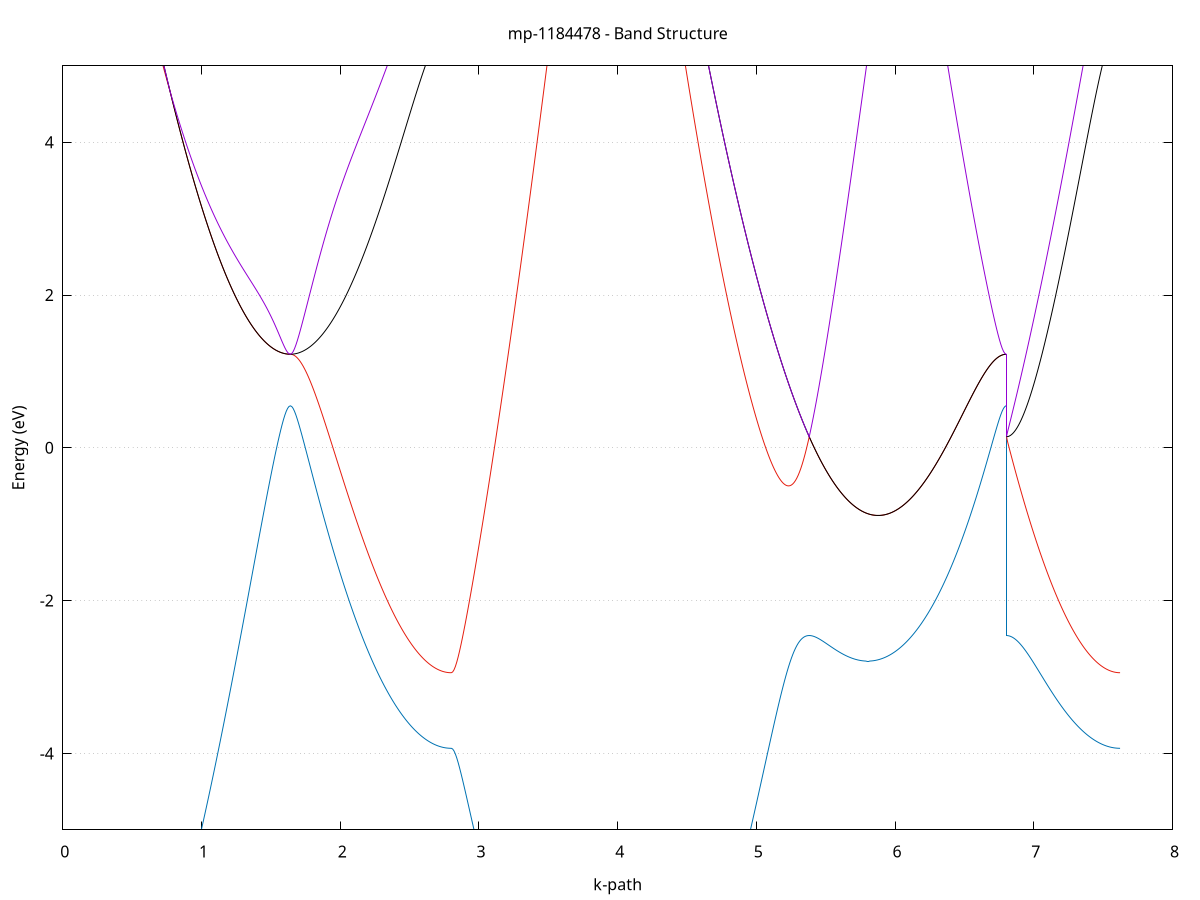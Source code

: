 set title 'mp-1184478 - Band Structure'
set xlabel 'k-path'
set ylabel 'Energy (eV)'
set grid y
set yrange [-5:5]
set terminal png size 800,600
set output 'mp-1184478_bands_gnuplot.png'
plot '-' using 1:2 with lines notitle, '-' using 1:2 with lines notitle, '-' using 1:2 with lines notitle, '-' using 1:2 with lines notitle, '-' using 1:2 with lines notitle, '-' using 1:2 with lines notitle, '-' using 1:2 with lines notitle, '-' using 1:2 with lines notitle, '-' using 1:2 with lines notitle, '-' using 1:2 with lines notitle, '-' using 1:2 with lines notitle, '-' using 1:2 with lines notitle, '-' using 1:2 with lines notitle, '-' using 1:2 with lines notitle, '-' using 1:2 with lines notitle, '-' using 1:2 with lines notitle, '-' using 1:2 with lines notitle, '-' using 1:2 with lines notitle, '-' using 1:2 with lines notitle, '-' using 1:2 with lines notitle, '-' using 1:2 with lines notitle, '-' using 1:2 with lines notitle, '-' using 1:2 with lines notitle, '-' using 1:2 with lines notitle, '-' using 1:2 with lines notitle, '-' using 1:2 with lines notitle, '-' using 1:2 with lines notitle, '-' using 1:2 with lines notitle, '-' using 1:2 with lines notitle, '-' using 1:2 with lines notitle, '-' using 1:2 with lines notitle, '-' using 1:2 with lines notitle, '-' using 1:2 with lines notitle, '-' using 1:2 with lines notitle, '-' using 1:2 with lines notitle, '-' using 1:2 with lines notitle, '-' using 1:2 with lines notitle, '-' using 1:2 with lines notitle, '-' using 1:2 with lines notitle, '-' using 1:2 with lines notitle, '-' using 1:2 with lines notitle, '-' using 1:2 with lines notitle, '-' using 1:2 with lines notitle, '-' using 1:2 with lines notitle, '-' using 1:2 with lines notitle, '-' using 1:2 with lines notitle, '-' using 1:2 with lines notitle, '-' using 1:2 with lines notitle, '-' using 1:2 with lines notitle, '-' using 1:2 with lines notitle, '-' using 1:2 with lines notitle, '-' using 1:2 with lines notitle, '-' using 1:2 with lines notitle, '-' using 1:2 with lines notitle, '-' using 1:2 with lines notitle, '-' using 1:2 with lines notitle, '-' using 1:2 with lines notitle, '-' using 1:2 with lines notitle, '-' using 1:2 with lines notitle, '-' using 1:2 with lines notitle, '-' using 1:2 with lines notitle, '-' using 1:2 with lines notitle, '-' using 1:2 with lines notitle, '-' using 1:2 with lines notitle
0.000000 -14.685945
0.009942 -14.685945
0.019885 -14.685845
0.029827 -14.685745
0.039769 -14.685645
0.049711 -14.685445
0.059654 -14.685245
0.069596 -14.685045
0.079538 -14.684845
0.089481 -14.684545
0.099423 -14.684145
0.109365 -14.683845
0.119308 -14.683345
0.129250 -14.682945
0.139192 -14.682445
0.149134 -14.681945
0.159077 -14.681345
0.169019 -14.680745
0.178961 -14.680145
0.188904 -14.679545
0.198846 -14.678845
0.208788 -14.678045
0.218730 -14.677345
0.228673 -14.676545
0.238615 -14.675645
0.248557 -14.674745
0.258500 -14.673845
0.268442 -14.672945
0.278384 -14.671945
0.288326 -14.670845
0.298269 -14.669845
0.308211 -14.668645
0.318153 -14.667545
0.328096 -14.666345
0.338038 -14.665045
0.347980 -14.663845
0.357922 -14.662545
0.367865 -14.661145
0.377807 -14.659745
0.387749 -14.658345
0.397692 -14.656845
0.407634 -14.655345
0.417576 -14.653745
0.427519 -14.652145
0.437461 -14.650445
0.447403 -14.648745
0.457345 -14.647045
0.467288 -14.645245
0.477230 -14.643445
0.487172 -14.641545
0.497115 -14.639645
0.507057 -14.637745
0.516999 -14.635745
0.526941 -14.633745
0.536884 -14.631645
0.546826 -14.629545
0.556768 -14.627345
0.566711 -14.625145
0.576653 -14.622945
0.586595 -14.620645
0.596537 -14.618245
0.606480 -14.615945
0.616422 -14.613445
0.626364 -14.611045
0.636307 -14.608545
0.646249 -14.605945
0.656191 -14.603445
0.666134 -14.600745
0.676076 -14.598145
0.686018 -14.595445
0.695960 -14.592645
0.705903 -14.589945
0.715845 -14.587145
0.725787 -14.584245
0.735730 -14.582245
0.745672 -14.585145
0.755614 -14.588045
0.765556 -14.590945
0.775499 -14.593945
0.785441 -14.596845
0.795383 -14.599845
0.805326 -14.602745
0.815268 -14.605745
0.825210 -14.608745
0.835152 -14.611645
0.845095 -14.614645
0.855037 -14.617645
0.864979 -14.620545
0.874922 -14.623545
0.884864 -14.626545
0.894806 -14.629445
0.904749 -14.632445
0.914691 -14.635345
0.924633 -14.638345
0.934575 -14.641245
0.944518 -14.644145
0.954460 -14.647045
0.964402 -14.649945
0.974345 -14.652845
0.984287 -14.655745
0.994229 -14.658645
1.004171 -14.661445
1.014114 -14.664245
1.024056 -14.667045
1.033998 -14.669845
1.043941 -14.672645
1.053883 -14.675345
1.063825 -14.678145
1.073767 -14.680845
1.083710 -14.683445
1.093652 -14.686145
1.103594 -14.688745
1.113537 -14.691345
1.123479 -14.693945
1.133421 -14.696445
1.143364 -14.698945
1.153306 -14.701445
1.163248 -14.703845
1.173190 -14.706245
1.183133 -14.708645
1.193075 -14.710945
1.203017 -14.713245
1.212960 -14.715545
1.222902 -14.717745
1.232844 -14.719945
1.242786 -14.722045
1.252729 -14.724145
1.262671 -14.726245
1.272613 -14.728245
1.282556 -14.730245
1.292498 -14.732145
1.302440 -14.734045
1.312382 -14.735845
1.322325 -14.737645
1.332267 -14.739345
1.342209 -14.741045
1.352152 -14.742745
1.362094 -14.744345
1.372036 -14.745845
1.381979 -14.747345
1.391921 -14.748745
1.401863 -14.750145
1.411805 -14.751545
1.421748 -14.752745
1.431690 -14.754045
1.441632 -14.755245
1.451575 -14.756345
1.461517 -14.757445
1.471459 -14.758445
1.481401 -14.759345
1.491344 -14.760245
1.501286 -14.761145
1.511228 -14.761945
1.521171 -14.762645
1.531113 -14.763345
1.541055 -14.763945
1.550997 -14.764545
1.560940 -14.765045
1.570882 -14.765445
1.580824 -14.765845
1.590767 -14.766145
1.600709 -14.766445
1.610651 -14.766645
1.620593 -14.766745
1.630536 -14.766845
1.640478 -14.766845
1.640478 -14.766845
1.650478 -14.766845
1.660478 -14.766745
1.670478 -14.766545
1.680478 -14.766345
1.690478 -14.765945
1.700478 -14.765545
1.710478 -14.765045
1.720478 -14.764545
1.730478 -14.763945
1.740478 -14.763245
1.750477 -14.762445
1.760477 -14.761645
1.770477 -14.760745
1.780477 -14.759745
1.790477 -14.758645
1.800477 -14.757545
1.810477 -14.756445
1.820477 -14.755145
1.830477 -14.753845
1.840477 -14.752545
1.850477 -14.751145
1.860477 -14.749645
1.870477 -14.748145
1.880477 -14.746545
1.890477 -14.744945
1.900477 -14.743245
1.910477 -14.741545
1.920476 -14.739745
1.930476 -14.737945
1.940476 -14.736045
1.950476 -14.734145
1.960476 -14.732245
1.970476 -14.730245
1.980476 -14.728245
1.990476 -14.726245
2.000476 -14.724245
2.010476 -14.722145
2.020476 -14.720145
2.030476 -14.718045
2.040476 -14.715945
2.050476 -14.713845
2.060476 -14.711745
2.070476 -14.709645
2.080476 -14.707545
2.090475 -14.705445
2.100475 -14.703345
2.110475 -14.701345
2.120475 -14.699345
2.130475 -14.697345
2.140475 -14.695345
2.150475 -14.693445
2.160475 -14.691545
2.170475 -14.689745
2.180475 -14.687945
2.190475 -14.686245
2.200475 -14.684645
2.210475 -14.683145
2.220475 -14.681645
2.230475 -14.680245
2.240475 -14.678845
2.250475 -14.677645
2.260474 -14.676545
2.270474 -14.675545
2.280474 -14.674645
2.290474 -14.673845
2.300474 -14.673145
2.310474 -14.672545
2.320474 -14.672045
2.330474 -14.671745
2.340474 -14.671545
2.350474 -14.671445
2.360474 -14.671445
2.370474 -14.671645
2.380474 -14.671845
2.390474 -14.672245
2.400474 -14.672745
2.410474 -14.673245
2.420474 -14.677045
2.430473 -14.681845
2.440473 -14.686545
2.450473 -14.691145
2.460473 -14.695645
2.470473 -14.700045
2.480473 -14.704345
2.490473 -14.708545
2.500473 -14.712645
2.510473 -14.716645
2.520473 -14.720445
2.530473 -14.724245
2.540473 -14.727845
2.550473 -14.731445
2.560473 -14.734845
2.570473 -14.738145
2.580473 -14.741245
2.590473 -14.744245
2.600472 -14.747245
2.610472 -14.749945
2.620472 -14.752645
2.630472 -14.755145
2.640472 -14.757545
2.650472 -14.759745
2.660472 -14.761845
2.670472 -14.763745
2.680472 -14.765645
2.690472 -14.767245
2.700472 -14.768845
2.710472 -14.770245
2.720472 -14.771445
2.730472 -14.772545
2.740472 -14.773545
2.750472 -14.774345
2.760472 -14.775045
2.770471 -14.775545
2.780471 -14.775845
2.790471 -14.776145
2.800471 -14.776145
2.800471 -14.776145
2.810471 -14.776145
2.820471 -14.776145
2.830471 -14.776045
2.840471 -14.775945
2.850471 -14.775745
2.860471 -14.775545
2.870471 -14.775345
2.880471 -14.775145
2.890471 -14.774845
2.900471 -14.774545
2.910471 -14.774245
2.920471 -14.773845
2.930471 -14.773445
2.940470 -14.772945
2.950470 -14.772545
2.960470 -14.772045
2.970470 -14.771545
2.980470 -14.770945
2.990470 -14.770345
3.000470 -14.769745
3.010470 -14.769145
3.020470 -14.768445
3.030470 -14.767745
3.040470 -14.767045
3.050470 -14.766245
3.060470 -14.765545
3.070470 -14.764745
3.080470 -14.763845
3.090470 -14.763045
3.100470 -14.762145
3.110469 -14.761245
3.120469 -14.760345
3.130469 -14.759445
3.140469 -14.758445
3.150469 -14.757445
3.160469 -14.756445
3.170469 -14.755445
3.180469 -14.754445
3.190469 -14.753345
3.200469 -14.752345
3.210469 -14.751245
3.220469 -14.750145
3.230469 -14.749045
3.240469 -14.747845
3.250469 -14.746745
3.260469 -14.745645
3.270469 -14.744445
3.280468 -14.743245
3.290468 -14.742045
3.300468 -14.740845
3.310468 -14.739645
3.320468 -14.738545
3.330468 -14.737345
3.340468 -14.736145
3.350468 -14.734845
3.360468 -14.733645
3.370468 -14.732445
3.380468 -14.731245
3.390468 -14.730045
3.400468 -14.728745
3.410468 -14.727545
3.420468 -14.726345
3.430468 -14.725145
3.440468 -14.723945
3.450467 -14.722745
3.460467 -14.721545
3.470467 -14.720345
3.480467 -14.719145
3.490467 -14.717945
3.500467 -14.716745
3.510467 -14.715645
3.520467 -14.714445
3.530467 -14.713345
3.540467 -14.712245
3.550467 -14.711145
3.560467 -14.710045
3.570467 -14.708945
3.580467 -14.707945
3.590467 -14.706845
3.600467 -14.705845
3.610467 -14.704845
3.620466 -14.703845
3.630466 -14.702845
3.640466 -14.701945
3.650466 -14.701045
3.660466 -14.700145
3.670466 -14.699245
3.680466 -14.698345
3.690466 -14.697545
3.700466 -14.696745
3.710466 -14.695945
3.720466 -14.695145
3.730466 -14.694445
3.740466 -14.693745
3.750466 -14.693045
3.760466 -14.692445
3.770466 -14.691745
3.780466 -14.691245
3.790465 -14.690645
3.800465 -14.690145
3.810465 -14.689645
3.820465 -14.689145
3.830465 -14.688745
3.840465 -14.688345
3.850465 -14.687945
3.860465 -14.687545
3.870465 -14.687245
3.880465 -14.686945
3.890465 -14.686745
3.900465 -14.686545
3.910465 -14.686345
3.920465 -14.686145
3.930465 -14.686045
3.940465 -14.685945
3.950465 -14.685945
3.960464 -14.685945
3.960464 -14.685945
3.970399 -14.685945
3.980334 -14.685945
3.990269 -14.685945
4.000204 -14.686045
4.010139 -14.686045
4.020074 -14.686145
4.030009 -14.686145
4.039944 -14.686245
4.049879 -14.686345
4.059814 -14.686445
4.069749 -14.686545
4.079684 -14.686645
4.089619 -14.686745
4.099554 -14.686945
4.109489 -14.687045
4.119423 -14.687245
4.129358 -14.687445
4.139293 -14.687545
4.149228 -14.687745
4.159163 -14.688045
4.169098 -14.688245
4.179033 -14.688445
4.188968 -14.688645
4.198903 -14.688945
4.208838 -14.689145
4.218773 -14.689445
4.228708 -14.689745
4.238643 -14.690045
4.248578 -14.690345
4.258513 -14.690645
4.268447 -14.690945
4.278382 -14.691245
4.288317 -14.691545
4.298252 -14.691945
4.308187 -14.692245
4.318122 -14.692645
4.328057 -14.692945
4.337992 -14.693345
4.347927 -14.693745
4.357862 -14.694145
4.367797 -14.694545
4.377732 -14.694945
4.387667 -14.695345
4.397602 -14.695645
4.407537 -14.696045
4.417471 -14.696445
4.427406 -14.696845
4.437341 -14.697245
4.447276 -14.697645
4.457211 -14.698045
4.467146 -14.698445
4.477081 -14.698845
4.487016 -14.699245
4.496951 -14.699545
4.506886 -14.699945
4.516821 -14.700345
4.526756 -14.700645
4.536691 -14.700945
4.546626 -14.701245
4.556561 -14.701545
4.566496 -14.701845
4.576430 -14.702145
4.586365 -14.702445
4.596300 -14.702645
4.606235 -14.702845
4.616170 -14.703045
4.626105 -14.703145
4.636040 -14.703345
4.645975 -14.703445
4.655910 -14.703545
4.665845 -14.703545
4.675780 -14.703645
4.685715 -14.703645
4.695650 -14.703545
4.705585 -14.703445
4.715520 -14.703345
4.725454 -14.703245
4.735389 -14.703045
4.745324 -14.702845
4.755259 -14.702545
4.765194 -14.702245
4.775129 -14.701945
4.785064 -14.701545
4.794999 -14.701145
4.804934 -14.700645
4.814869 -14.700145
4.824804 -14.699645
4.834739 -14.699045
4.844674 -14.698345
4.854609 -14.697645
4.864544 -14.696945
4.874478 -14.696145
4.884413 -14.695245
4.894348 -14.694345
4.904283 -14.693445
4.914218 -14.692445
4.924153 -14.691445
4.934088 -14.690345
4.944023 -14.689245
4.953958 -14.688045
4.963893 -14.686745
4.973828 -14.685545
4.983763 -14.684145
4.993698 -14.682845
5.003633 -14.681345
5.013568 -14.679845
5.023503 -14.678345
5.033437 -14.676745
5.043372 -14.675145
5.053307 -14.673445
5.063242 -14.671745
5.073177 -14.670045
5.083112 -14.668245
5.093047 -14.666345
5.102982 -14.664445
5.112917 -14.662545
5.122852 -14.660545
5.132787 -14.658545
5.142722 -14.656545
5.152657 -14.654445
5.162592 -14.652345
5.172527 -14.650145
5.182461 -14.647945
5.192396 -14.645745
5.202331 -14.643445
5.212266 -14.641145
5.222201 -14.638845
5.232136 -14.636545
5.242071 -14.634145
5.252006 -14.631845
5.261941 -14.629445
5.271876 -14.626945
5.281811 -14.624545
5.291746 -14.622145
5.301681 -14.619645
5.311616 -14.617145
5.321551 -14.614645
5.331485 -14.612245
5.341420 -14.609745
5.351355 -14.607245
5.361290 -14.604745
5.371225 -14.602245
5.381160 -14.599745
5.381160 -14.599745
5.391095 -14.604645
5.401030 -14.609645
5.410965 -14.614545
5.420900 -14.619345
5.430835 -14.624245
5.440770 -14.628945
5.450705 -14.633745
5.460640 -14.638345
5.470575 -14.643045
5.480510 -14.647545
5.490444 -14.652045
5.500379 -14.656445
5.510314 -14.660745
5.520249 -14.665045
5.530184 -14.669145
5.540119 -14.673245
5.550054 -14.677145
5.559989 -14.681045
5.569924 -14.684745
5.579859 -14.688345
5.589794 -14.691845
5.599729 -14.695245
5.609664 -14.698545
5.619599 -14.701645
5.629534 -14.704645
5.639468 -14.707545
5.649403 -14.710245
5.659338 -14.712845
5.669273 -14.715245
5.679208 -14.717545
5.689143 -14.719645
5.699078 -14.721645
5.709013 -14.723445
5.718948 -14.725145
5.728883 -14.726645
5.738818 -14.727945
5.748753 -14.729145
5.758688 -14.730145
5.768623 -14.730945
5.778558 -14.731645
5.788493 -14.732145
5.798427 -14.732445
5.808362 -14.732545
5.818297 -14.732545
5.828232 -14.732245
5.838167 -14.731845
5.848102 -14.731345
5.858037 -14.730545
5.867972 -14.729645
5.877907 -14.728545
5.887842 -14.727245
5.897777 -14.725845
5.907712 -14.724145
5.917647 -14.722345
5.927582 -14.720445
5.937517 -14.718245
5.947451 -14.715945
5.957386 -14.713445
5.967321 -14.710845
5.977256 -14.708045
5.987191 -14.705045
5.997126 -14.701845
6.007061 -14.698645
6.016996 -14.695145
6.026931 -14.691545
6.036866 -14.687845
6.046801 -14.683945
6.056736 -14.679845
6.066671 -14.675745
6.076606 -14.671445
6.086541 -14.666945
6.096475 -14.662445
6.106410 -14.657745
6.116345 -14.652945
6.126280 -14.648045
6.136215 -14.643045
6.146150 -14.637845
6.156085 -14.632645
6.166020 -14.629745
6.175955 -14.632845
6.185890 -14.635945
6.195825 -14.639045
6.205760 -14.642145
6.215695 -14.645345
6.225630 -14.648445
6.235565 -14.651645
6.245500 -14.654745
6.255434 -14.657945
6.265369 -14.661045
6.275304 -14.664245
6.285239 -14.667345
6.295174 -14.670445
6.305109 -14.673545
6.315044 -14.676645
6.324979 -14.679745
6.334914 -14.682845
6.344849 -14.685845
6.354784 -14.688845
6.364719 -14.691845
6.374654 -14.694845
6.384589 -14.697745
6.394524 -14.700645
6.404458 -14.703445
6.414393 -14.706245
6.424328 -14.709045
6.434263 -14.711745
6.444198 -14.714445
6.454133 -14.717045
6.464068 -14.719645
6.474003 -14.722245
6.483938 -14.724745
6.493873 -14.727145
6.503808 -14.729545
6.513743 -14.731845
6.523678 -14.734045
6.533613 -14.736245
6.543548 -14.738445
6.553483 -14.740445
6.563417 -14.742445
6.573352 -14.744345
6.583287 -14.746245
6.593222 -14.748045
6.603157 -14.749745
6.613092 -14.751345
6.623027 -14.752945
6.632962 -14.754445
6.642897 -14.755845
6.652832 -14.757145
6.662767 -14.758445
6.672702 -14.759545
6.682637 -14.760645
6.692572 -14.761645
6.702507 -14.762545
6.712441 -14.763345
6.722376 -14.764145
6.732311 -14.764745
6.742246 -14.765345
6.752181 -14.765845
6.762116 -14.766145
6.772051 -14.766445
6.781986 -14.766745
6.791921 -14.766845
6.801856 -14.766845
6.801856 -14.599745
6.811738 -14.603945
6.821621 -14.608245
6.831503 -14.612345
6.841385 -14.616545
6.851268 -14.620645
6.861150 -14.624645
6.871033 -14.628645
6.880915 -14.632545
6.890797 -14.636445
6.900680 -14.640345
6.910562 -14.644145
6.920445 -14.647845
6.930327 -14.651545
6.940209 -14.655245
6.950092 -14.658845
6.959974 -14.662345
6.969857 -14.665845
6.979739 -14.669345
6.989621 -14.672645
6.999504 -14.676045
7.009386 -14.679345
7.019269 -14.682545
7.029151 -14.685645
7.039033 -14.688745
7.048916 -14.691845
7.058798 -14.694845
7.068681 -14.697745
7.078563 -14.700645
7.088445 -14.703445
7.098328 -14.706245
7.108210 -14.708945
7.118093 -14.711645
7.127975 -14.714245
7.137857 -14.716745
7.147740 -14.719245
7.157622 -14.721645
7.167505 -14.724045
7.177387 -14.726345
7.187269 -14.728645
7.197152 -14.730845
7.207034 -14.733045
7.216917 -14.735145
7.226799 -14.737145
7.236681 -14.739145
7.246564 -14.741045
7.256446 -14.742945
7.266329 -14.744745
7.276211 -14.746545
7.286093 -14.748245
7.295976 -14.749845
7.305858 -14.751445
7.315741 -14.753045
7.325623 -14.754545
7.335505 -14.755945
7.345388 -14.757345
7.355270 -14.758745
7.365153 -14.760045
7.375035 -14.761245
7.384917 -14.762445
7.394800 -14.763545
7.404682 -14.764645
7.414565 -14.765645
7.424447 -14.766645
7.434329 -14.767645
7.444212 -14.768545
7.454094 -14.769345
7.463977 -14.770145
7.473859 -14.770845
7.483741 -14.771545
7.493624 -14.772145
7.503506 -14.772745
7.513389 -14.773345
7.523271 -14.773845
7.533153 -14.774245
7.543036 -14.774645
7.552918 -14.775045
7.562801 -14.775345
7.572683 -14.775545
7.582565 -14.775845
7.592448 -14.775945
7.602330 -14.776045
7.612213 -14.776145
7.622095 -14.776145
e
0.000000 -14.685945
0.009942 -14.685945
0.019885 -14.685845
0.029827 -14.685745
0.039769 -14.685645
0.049711 -14.685445
0.059654 -14.685245
0.069596 -14.685045
0.079538 -14.684845
0.089481 -14.684545
0.099423 -14.684145
0.109365 -14.683845
0.119308 -14.683345
0.129250 -14.682945
0.139192 -14.682445
0.149134 -14.681945
0.159077 -14.681345
0.169019 -14.680745
0.178961 -14.680145
0.188904 -14.679545
0.198846 -14.678845
0.208788 -14.678045
0.218730 -14.677345
0.228673 -14.676545
0.238615 -14.675645
0.248557 -14.674745
0.258500 -14.673845
0.268442 -14.672945
0.278384 -14.671945
0.288326 -14.670845
0.298269 -14.669845
0.308211 -14.668645
0.318153 -14.667545
0.328096 -14.666345
0.338038 -14.665045
0.347980 -14.663845
0.357922 -14.662545
0.367865 -14.661145
0.377807 -14.659745
0.387749 -14.658345
0.397692 -14.656845
0.407634 -14.655345
0.417576 -14.653745
0.427519 -14.652145
0.437461 -14.650445
0.447403 -14.648745
0.457345 -14.647045
0.467288 -14.645245
0.477230 -14.643445
0.487172 -14.641545
0.497115 -14.639645
0.507057 -14.637745
0.516999 -14.635745
0.526941 -14.633745
0.536884 -14.631645
0.546826 -14.629545
0.556768 -14.627345
0.566711 -14.625145
0.576653 -14.622945
0.586595 -14.620645
0.596537 -14.618245
0.606480 -14.615945
0.616422 -14.613445
0.626364 -14.611045
0.636307 -14.608545
0.646249 -14.605945
0.656191 -14.603445
0.666134 -14.600745
0.676076 -14.598145
0.686018 -14.595445
0.695960 -14.592645
0.705903 -14.589945
0.715845 -14.587145
0.725787 -14.584245
0.735730 -14.581345
0.745672 -14.578445
0.755614 -14.575545
0.765556 -14.572545
0.775499 -14.569545
0.785441 -14.566445
0.795383 -14.563345
0.805326 -14.560245
0.815268 -14.557145
0.825210 -14.553945
0.835152 -14.550745
0.845095 -14.547545
0.855037 -14.544245
0.864979 -14.541045
0.874922 -14.538545
0.884864 -14.541945
0.894806 -14.545445
0.904749 -14.549045
0.914691 -14.552645
0.924633 -14.556345
0.934575 -14.560045
0.944518 -14.563845
0.954460 -14.567645
0.964402 -14.571445
0.974345 -14.575345
0.984287 -14.579245
0.994229 -14.583145
1.004171 -14.587145
1.014114 -14.591145
1.024056 -14.595145
1.033998 -14.599145
1.043941 -14.603245
1.053883 -14.607345
1.063825 -14.611345
1.073767 -14.615445
1.083710 -14.619545
1.093652 -14.623645
1.103594 -14.627745
1.113537 -14.631845
1.123479 -14.635845
1.133421 -14.639945
1.143364 -14.643945
1.153306 -14.648045
1.163248 -14.652045
1.173190 -14.656045
1.183133 -14.659945
1.193075 -14.663945
1.203017 -14.667845
1.212960 -14.671745
1.222902 -14.675545
1.232844 -14.679345
1.242786 -14.683045
1.252729 -14.686745
1.262671 -14.690345
1.272613 -14.693945
1.282556 -14.697545
1.292498 -14.700945
1.302440 -14.704445
1.312382 -14.707745
1.322325 -14.711045
1.332267 -14.714245
1.342209 -14.717345
1.352152 -14.720445
1.362094 -14.723345
1.372036 -14.726245
1.381979 -14.729045
1.391921 -14.731745
1.401863 -14.734445
1.411805 -14.736945
1.421748 -14.739445
1.431690 -14.741845
1.441632 -14.744045
1.451575 -14.746245
1.461517 -14.748345
1.471459 -14.750245
1.481401 -14.752145
1.491344 -14.753945
1.501286 -14.755545
1.511228 -14.757145
1.521171 -14.758545
1.531113 -14.759845
1.541055 -14.761045
1.550997 -14.762145
1.560940 -14.763145
1.570882 -14.764045
1.580824 -14.764845
1.590767 -14.765445
1.600709 -14.765945
1.610651 -14.766345
1.620593 -14.766645
1.630536 -14.766845
1.640478 -14.766845
1.640478 -14.766845
1.650478 -14.766845
1.660478 -14.766645
1.670478 -14.766445
1.680478 -14.766045
1.690478 -14.765645
1.700478 -14.765045
1.710478 -14.764345
1.720478 -14.763645
1.730478 -14.762745
1.740478 -14.761745
1.750477 -14.760645
1.760477 -14.759545
1.770477 -14.758245
1.780477 -14.756845
1.790477 -14.755345
1.800477 -14.753745
1.810477 -14.752145
1.820477 -14.750345
1.830477 -14.748445
1.840477 -14.746545
1.850477 -14.744445
1.860477 -14.742345
1.870477 -14.740045
1.880477 -14.737745
1.890477 -14.735345
1.900477 -14.732845
1.910477 -14.730245
1.920476 -14.727645
1.930476 -14.724845
1.940476 -14.722045
1.950476 -14.719145
1.960476 -14.716145
1.970476 -14.713145
1.980476 -14.710045
1.990476 -14.706845
2.000476 -14.703545
2.010476 -14.700245
2.020476 -14.696845
2.030476 -14.693445
2.040476 -14.689945
2.050476 -14.686345
2.060476 -14.682745
2.070476 -14.679045
2.080476 -14.675345
2.090475 -14.671545
2.100475 -14.667745
2.110475 -14.663845
2.120475 -14.659945
2.130475 -14.655945
2.140475 -14.652045
2.150475 -14.647945
2.160475 -14.643945
2.170475 -14.639845
2.180475 -14.635745
2.190475 -14.631645
2.200475 -14.627545
2.210475 -14.623445
2.220475 -14.619245
2.230475 -14.615045
2.240475 -14.610945
2.250475 -14.606745
2.260474 -14.602545
2.270474 -14.598345
2.280474 -14.602845
2.290474 -14.608545
2.300474 -14.614145
2.310474 -14.619745
2.320474 -14.625245
2.330474 -14.630645
2.340474 -14.636145
2.350474 -14.641445
2.360474 -14.646745
2.370474 -14.651945
2.380474 -14.657145
2.390474 -14.662245
2.400474 -14.667245
2.410474 -14.672245
2.420474 -14.673945
2.430473 -14.674745
2.440473 -14.675545
2.450473 -14.676445
2.460473 -14.677445
2.470473 -14.678445
2.480473 -14.679545
2.490473 -14.680745
2.500473 -14.681945
2.510473 -14.683145
2.520473 -14.684345
2.530473 -14.685645
2.540473 -14.686845
2.550473 -14.688145
2.560473 -14.689445
2.570473 -14.690645
2.580473 -14.691945
2.590473 -14.693145
2.600472 -14.694345
2.610472 -14.695545
2.620472 -14.696745
2.630472 -14.697845
2.640472 -14.698845
2.650472 -14.699945
2.660472 -14.700845
2.670472 -14.701745
2.680472 -14.702645
2.690472 -14.703445
2.700472 -14.704145
2.710472 -14.704845
2.720472 -14.705445
2.730472 -14.706045
2.740472 -14.706445
2.750472 -14.706845
2.760472 -14.707245
2.770471 -14.707445
2.780471 -14.707645
2.790471 -14.707745
2.800471 -14.707845
2.800471 -14.707845
2.810471 -14.707745
2.820471 -14.707745
2.830471 -14.707545
2.840471 -14.707445
2.850471 -14.707145
2.860471 -14.706945
2.870471 -14.706645
2.880471 -14.706245
2.890471 -14.705845
2.900471 -14.705345
2.910471 -14.704845
2.920471 -14.704345
2.930471 -14.703745
2.940470 -14.703145
2.950470 -14.702445
2.960470 -14.701745
2.970470 -14.701045
2.980470 -14.700245
2.990470 -14.699445
3.000470 -14.698545
3.010470 -14.697645
3.020470 -14.696745
3.030470 -14.695845
3.040470 -14.694845
3.050470 -14.693845
3.060470 -14.692845
3.070470 -14.691845
3.080470 -14.690745
3.090470 -14.689745
3.100470 -14.688645
3.110469 -14.687545
3.120469 -14.686445
3.130469 -14.685345
3.140469 -14.684245
3.150469 -14.683145
3.160469 -14.682045
3.170469 -14.680945
3.180469 -14.679845
3.190469 -14.678845
3.200469 -14.677745
3.210469 -14.676745
3.220469 -14.675745
3.230469 -14.674745
3.240469 -14.673745
3.250469 -14.672845
3.260469 -14.671945
3.270469 -14.671045
3.280468 -14.670245
3.290468 -14.669445
3.300468 -14.668745
3.310468 -14.668045
3.320468 -14.667345
3.330468 -14.666745
3.340468 -14.666145
3.350468 -14.665645
3.360468 -14.665245
3.370468 -14.664845
3.380468 -14.664545
3.390468 -14.664245
3.400468 -14.663945
3.410468 -14.663745
3.420468 -14.663645
3.430468 -14.663545
3.440468 -14.663545
3.450467 -14.663545
3.460467 -14.663645
3.470467 -14.663845
3.480467 -14.663945
3.490467 -14.664245
3.500467 -14.664445
3.510467 -14.664745
3.520467 -14.665145
3.530467 -14.665545
3.540467 -14.665945
3.550467 -14.666445
3.560467 -14.666945
3.570467 -14.667445
3.580467 -14.667945
3.590467 -14.668545
3.600467 -14.669145
3.610467 -14.669745
3.620466 -14.670345
3.630466 -14.671045
3.640466 -14.671645
3.650466 -14.672345
3.660466 -14.672945
3.670466 -14.673645
3.680466 -14.674345
3.690466 -14.675045
3.700466 -14.675645
3.710466 -14.676345
3.720466 -14.676945
3.730466 -14.677645
3.740466 -14.678245
3.750466 -14.678845
3.760466 -14.679445
3.770466 -14.680045
3.780466 -14.680545
3.790465 -14.681145
3.800465 -14.681645
3.810465 -14.682145
3.820465 -14.682545
3.830465 -14.683045
3.840465 -14.683445
3.850465 -14.683845
3.860465 -14.684145
3.870465 -14.684545
3.880465 -14.684845
3.890465 -14.685045
3.900465 -14.685245
3.910465 -14.685445
3.920465 -14.685645
3.930465 -14.685745
3.940465 -14.685845
3.950465 -14.685945
3.960464 -14.685945
3.960464 -14.685945
3.970399 -14.685945
3.980334 -14.685945
3.990269 -14.685945
4.000204 -14.686045
4.010139 -14.686045
4.020074 -14.686145
4.030009 -14.686145
4.039944 -14.686245
4.049879 -14.686345
4.059814 -14.686445
4.069749 -14.686545
4.079684 -14.686645
4.089619 -14.686745
4.099554 -14.686945
4.109489 -14.687045
4.119423 -14.687245
4.129358 -14.687445
4.139293 -14.687545
4.149228 -14.687745
4.159163 -14.688045
4.169098 -14.688245
4.179033 -14.688445
4.188968 -14.688645
4.198903 -14.688945
4.208838 -14.689145
4.218773 -14.689445
4.228708 -14.689745
4.238643 -14.690045
4.248578 -14.690345
4.258513 -14.690645
4.268447 -14.690945
4.278382 -14.691245
4.288317 -14.691545
4.298252 -14.691945
4.308187 -14.692245
4.318122 -14.692645
4.328057 -14.692945
4.337992 -14.693345
4.347927 -14.693745
4.357862 -14.694145
4.367797 -14.694545
4.377732 -14.694945
4.387667 -14.695345
4.397602 -14.695645
4.407537 -14.696045
4.417471 -14.696445
4.427406 -14.696845
4.437341 -14.697245
4.447276 -14.697645
4.457211 -14.698045
4.467146 -14.698445
4.477081 -14.698845
4.487016 -14.699245
4.496951 -14.699545
4.506886 -14.699945
4.516821 -14.700345
4.526756 -14.700645
4.536691 -14.700945
4.546626 -14.701245
4.556561 -14.701545
4.566496 -14.701845
4.576430 -14.702145
4.586365 -14.702445
4.596300 -14.702645
4.606235 -14.702845
4.616170 -14.703045
4.626105 -14.703145
4.636040 -14.703345
4.645975 -14.703445
4.655910 -14.703545
4.665845 -14.703545
4.675780 -14.703645
4.685715 -14.703645
4.695650 -14.703545
4.705585 -14.703445
4.715520 -14.703345
4.725454 -14.703245
4.735389 -14.703045
4.745324 -14.702845
4.755259 -14.702545
4.765194 -14.702245
4.775129 -14.701945
4.785064 -14.701545
4.794999 -14.701145
4.804934 -14.700645
4.814869 -14.700145
4.824804 -14.699645
4.834739 -14.699045
4.844674 -14.698345
4.854609 -14.697645
4.864544 -14.696945
4.874478 -14.696145
4.884413 -14.695245
4.894348 -14.694345
4.904283 -14.693445
4.914218 -14.692445
4.924153 -14.691445
4.934088 -14.690345
4.944023 -14.689245
4.953958 -14.688045
4.963893 -14.686745
4.973828 -14.685545
4.983763 -14.684145
4.993698 -14.682845
5.003633 -14.681345
5.013568 -14.679845
5.023503 -14.678345
5.033437 -14.676745
5.043372 -14.675145
5.053307 -14.673445
5.063242 -14.671745
5.073177 -14.670045
5.083112 -14.668245
5.093047 -14.666345
5.102982 -14.664445
5.112917 -14.662545
5.122852 -14.660545
5.132787 -14.658545
5.142722 -14.656545
5.152657 -14.654445
5.162592 -14.652345
5.172527 -14.650145
5.182461 -14.647945
5.192396 -14.645745
5.202331 -14.643445
5.212266 -14.641145
5.222201 -14.638845
5.232136 -14.636545
5.242071 -14.634145
5.252006 -14.631845
5.261941 -14.629445
5.271876 -14.626945
5.281811 -14.624545
5.291746 -14.622145
5.301681 -14.619645
5.311616 -14.617145
5.321551 -14.614645
5.331485 -14.612245
5.341420 -14.609745
5.351355 -14.607245
5.361290 -14.604745
5.371225 -14.602245
5.381160 -14.599745
5.381160 -14.599745
5.391095 -14.597245
5.401030 -14.594745
5.410965 -14.592345
5.420900 -14.589945
5.430835 -14.587445
5.440770 -14.585045
5.450705 -14.582745
5.460640 -14.580445
5.470575 -14.578145
5.480510 -14.575845
5.490444 -14.573645
5.500379 -14.571445
5.510314 -14.569345
5.520249 -14.567245
5.530184 -14.565245
5.540119 -14.563245
5.550054 -14.561345
5.559989 -14.559545
5.569924 -14.557845
5.579859 -14.556145
5.589794 -14.554545
5.599729 -14.553045
5.609664 -14.551645
5.619599 -14.550345
5.629534 -14.549145
5.639468 -14.548045
5.649403 -14.547045
5.659338 -14.546245
5.669273 -14.545445
5.679208 -14.544845
5.689143 -14.544345
5.699078 -14.543945
5.709013 -14.543645
5.718948 -14.543545
5.728883 -14.543545
5.738818 -14.543645
5.748753 -14.543845
5.758688 -14.544245
5.768623 -14.544645
5.778558 -14.545245
5.788493 -14.545945
5.798427 -14.546745
5.808362 -14.547645
5.818297 -14.548645
5.828232 -14.549845
5.838167 -14.551045
5.848102 -14.552345
5.858037 -14.553745
5.867972 -14.555245
5.877907 -14.556845
5.887842 -14.558545
5.897777 -14.560245
5.907712 -14.562045
5.917647 -14.564045
5.927582 -14.565945
5.937517 -14.568045
5.947451 -14.570145
5.957386 -14.572345
5.967321 -14.574645
5.977256 -14.576945
5.987191 -14.579245
5.997126 -14.581745
6.007061 -14.584245
6.016996 -14.586745
6.026931 -14.589345
6.036866 -14.591945
6.046801 -14.594645
6.056736 -14.597445
6.066671 -14.600145
6.076606 -14.602945
6.086541 -14.605845
6.096475 -14.608745
6.106410 -14.611645
6.116345 -14.614545
6.126280 -14.617545
6.136215 -14.620545
6.146150 -14.623645
6.156085 -14.626645
6.166020 -14.629745
6.175955 -14.632845
6.185890 -14.635945
6.195825 -14.639045
6.205760 -14.642145
6.215695 -14.645345
6.225630 -14.648445
6.235565 -14.651645
6.245500 -14.654745
6.255434 -14.657945
6.265369 -14.661045
6.275304 -14.664245
6.285239 -14.667345
6.295174 -14.670445
6.305109 -14.673545
6.315044 -14.676645
6.324979 -14.679745
6.334914 -14.682845
6.344849 -14.685845
6.354784 -14.688845
6.364719 -14.691845
6.374654 -14.694845
6.384589 -14.697745
6.394524 -14.700645
6.404458 -14.703445
6.414393 -14.706245
6.424328 -14.709045
6.434263 -14.711745
6.444198 -14.714445
6.454133 -14.717045
6.464068 -14.719645
6.474003 -14.722245
6.483938 -14.724745
6.493873 -14.727145
6.503808 -14.729545
6.513743 -14.731845
6.523678 -14.734045
6.533613 -14.736245
6.543548 -14.738445
6.553483 -14.740445
6.563417 -14.742445
6.573352 -14.744345
6.583287 -14.746245
6.593222 -14.748045
6.603157 -14.749745
6.613092 -14.751345
6.623027 -14.752945
6.632962 -14.754445
6.642897 -14.755845
6.652832 -14.757145
6.662767 -14.758445
6.672702 -14.759545
6.682637 -14.760645
6.692572 -14.761645
6.702507 -14.762545
6.712441 -14.763345
6.722376 -14.764145
6.732311 -14.764745
6.742246 -14.765345
6.752181 -14.765845
6.762116 -14.766145
6.772051 -14.766445
6.781986 -14.766745
6.791921 -14.766845
6.801856 -14.766845
6.801856 -14.599745
6.811738 -14.599745
6.821621 -14.599845
6.831503 -14.600045
6.841385 -14.600345
6.851268 -14.600645
6.861150 -14.601145
6.871033 -14.601645
6.880915 -14.602145
6.890797 -14.602845
6.900680 -14.603545
6.910562 -14.604345
6.920445 -14.605245
6.930327 -14.606145
6.940209 -14.607145
6.950092 -14.608245
6.959974 -14.609345
6.969857 -14.610545
6.979739 -14.611845
6.989621 -14.613145
6.999504 -14.614545
7.009386 -14.615945
7.019269 -14.617445
7.029151 -14.618945
7.039033 -14.620545
7.048916 -14.622145
7.058798 -14.623845
7.068681 -14.625645
7.078563 -14.627345
7.088445 -14.629145
7.098328 -14.631045
7.108210 -14.632845
7.118093 -14.634745
7.127975 -14.636745
7.137857 -14.638645
7.147740 -14.640645
7.157622 -14.642645
7.167505 -14.644645
7.177387 -14.646645
7.187269 -14.648745
7.197152 -14.650745
7.207034 -14.652845
7.216917 -14.654845
7.226799 -14.656845
7.236681 -14.658945
7.246564 -14.660945
7.256446 -14.662945
7.266329 -14.664945
7.276211 -14.666945
7.286093 -14.668945
7.295976 -14.670945
7.305858 -14.672845
7.315741 -14.674745
7.325623 -14.676645
7.335505 -14.678445
7.345388 -14.680245
7.355270 -14.682045
7.365153 -14.683745
7.375035 -14.685445
7.384917 -14.687045
7.394800 -14.688645
7.404682 -14.690145
7.414565 -14.691645
7.424447 -14.693045
7.434329 -14.694445
7.444212 -14.695745
7.454094 -14.697045
7.463977 -14.698245
7.473859 -14.699345
7.483741 -14.700445
7.493624 -14.701445
7.503506 -14.702345
7.513389 -14.703245
7.523271 -14.703945
7.533153 -14.704745
7.543036 -14.705345
7.552918 -14.705945
7.562801 -14.706445
7.572683 -14.706845
7.582565 -14.707145
7.592448 -14.707445
7.602330 -14.707645
7.612213 -14.707745
7.622095 -14.707845
e
0.000000 -14.685945
0.009942 -14.685845
0.019885 -14.685845
0.029827 -14.685645
0.039769 -14.685445
0.049711 -14.685145
0.059654 -14.684845
0.069596 -14.684445
0.079538 -14.683945
0.089481 -14.683445
0.099423 -14.682845
0.109365 -14.682245
0.119308 -14.681445
0.129250 -14.680745
0.139192 -14.679945
0.149134 -14.679045
0.159077 -14.678045
0.169019 -14.677045
0.178961 -14.676045
0.188904 -14.674845
0.198846 -14.673645
0.208788 -14.672445
0.218730 -14.671145
0.228673 -14.669845
0.238615 -14.668445
0.248557 -14.666945
0.258500 -14.665445
0.268442 -14.663845
0.278384 -14.662245
0.288326 -14.660545
0.298269 -14.658845
0.308211 -14.657045
0.318153 -14.655245
0.328096 -14.653345
0.338038 -14.651445
0.347980 -14.649445
0.357922 -14.647445
0.367865 -14.645345
0.377807 -14.643245
0.387749 -14.641145
0.397692 -14.638845
0.407634 -14.636645
0.417576 -14.634345
0.427519 -14.631945
0.437461 -14.629645
0.447403 -14.627145
0.457345 -14.624745
0.467288 -14.622245
0.477230 -14.619645
0.487172 -14.617145
0.497115 -14.614445
0.507057 -14.611845
0.516999 -14.609145
0.526941 -14.606445
0.536884 -14.603645
0.546826 -14.600845
0.556768 -14.598045
0.566711 -14.595245
0.576653 -14.592345
0.586595 -14.589445
0.596537 -14.586545
0.606480 -14.583545
0.616422 -14.580645
0.626364 -14.577645
0.636307 -14.574545
0.646249 -14.571545
0.656191 -14.568445
0.666134 -14.565445
0.676076 -14.565045
0.686018 -14.567845
0.695960 -14.570745
0.705903 -14.573545
0.715845 -14.576445
0.725787 -14.579345
0.735730 -14.581345
0.745672 -14.578445
0.755614 -14.575545
0.765556 -14.572545
0.775499 -14.569545
0.785441 -14.566445
0.795383 -14.563345
0.805326 -14.560245
0.815268 -14.557145
0.825210 -14.553945
0.835152 -14.550745
0.845095 -14.547545
0.855037 -14.544245
0.864979 -14.541045
0.874922 -14.537745
0.884864 -14.534345
0.894806 -14.531045
0.904749 -14.527645
0.914691 -14.524345
0.924633 -14.520945
0.934575 -14.517545
0.944518 -14.514045
0.954460 -14.510645
0.964402 -14.507245
0.974345 -14.503745
0.984287 -14.500245
0.994229 -14.496845
1.004171 -14.493345
1.014114 -14.489945
1.024056 -14.486445
1.033998 -14.482945
1.043941 -14.479445
1.053883 -14.476045
1.063825 -14.472545
1.073767 -14.469145
1.083710 -14.465645
1.093652 -14.462245
1.103594 -14.458845
1.113537 -14.455445
1.123479 -14.452045
1.133421 -14.448745
1.143364 -14.445345
1.153306 -14.442045
1.163248 -14.438745
1.173190 -14.435545
1.183133 -14.432245
1.193075 -14.429145
1.203017 -14.425945
1.212960 -14.422845
1.222902 -14.419745
1.232844 -14.416645
1.242786 -14.413645
1.252729 -14.410745
1.262671 -14.407845
1.272613 -14.404945
1.282556 -14.402145
1.292498 -14.399345
1.302440 -14.396645
1.312382 -14.393945
1.322325 -14.391345
1.332267 -14.388845
1.342209 -14.386345
1.352152 -14.383945
1.362094 -14.381545
1.372036 -14.379245
1.381979 -14.377045
1.391921 -14.374945
1.401863 -14.372845
1.411805 -14.370845
1.421748 -14.368945
1.431690 -14.367045
1.441632 -14.365245
1.451575 -14.363545
1.461517 -14.361945
1.471459 -14.360445
1.481401 -14.358945
1.491344 -14.357545
1.501286 -14.356245
1.511228 -14.355045
1.521171 -14.353945
1.531113 -14.352845
1.541055 -14.351945
1.550997 -14.351045
1.560940 -14.350345
1.570882 -14.349645
1.580824 -14.349045
1.590767 -14.348545
1.600709 -14.348045
1.610651 -14.347745
1.620593 -14.347545
1.630536 -14.347445
1.640478 -14.347345
1.640478 -14.347345
1.650478 -14.347445
1.660478 -14.347645
1.670478 -14.348145
1.680478 -14.348645
1.690478 -14.349445
1.700478 -14.350345
1.710478 -14.351445
1.720478 -14.352745
1.730478 -14.354145
1.740478 -14.355645
1.750477 -14.357445
1.760477 -14.359345
1.770477 -14.361345
1.780477 -14.363545
1.790477 -14.365945
1.800477 -14.368445
1.810477 -14.371045
1.820477 -14.373845
1.830477 -14.376845
1.840477 -14.379945
1.850477 -14.383145
1.860477 -14.386545
1.870477 -14.390045
1.880477 -14.393645
1.890477 -14.397345
1.900477 -14.401245
1.910477 -14.405245
1.920476 -14.409345
1.930476 -14.413645
1.940476 -14.417945
1.950476 -14.422445
1.960476 -14.426945
1.970476 -14.431645
1.980476 -14.436345
1.990476 -14.441245
2.000476 -14.446145
2.010476 -14.451145
2.020476 -14.456245
2.030476 -14.461445
2.040476 -14.466645
2.050476 -14.471945
2.060476 -14.477345
2.070476 -14.482745
2.080476 -14.488245
2.090475 -14.493745
2.100475 -14.499345
2.110475 -14.504945
2.120475 -14.510645
2.130475 -14.516345
2.140475 -14.522045
2.150475 -14.527845
2.160475 -14.533545
2.170475 -14.539345
2.180475 -14.545145
2.190475 -14.550945
2.200475 -14.556845
2.210475 -14.562645
2.220475 -14.568445
2.230475 -14.574245
2.240475 -14.579945
2.250475 -14.585745
2.260474 -14.591445
2.270474 -14.597245
2.280474 -14.594145
2.290474 -14.590045
2.300474 -14.585845
2.310474 -14.581745
2.320474 -14.577645
2.330474 -14.573545
2.340474 -14.569445
2.350474 -14.565445
2.360474 -14.561345
2.370474 -14.557445
2.380474 -14.553445
2.390474 -14.549545
2.400474 -14.545745
2.410474 -14.541845
2.420474 -14.538145
2.430473 -14.534445
2.440473 -14.530745
2.450473 -14.527145
2.460473 -14.523645
2.470473 -14.520245
2.480473 -14.516845
2.490473 -14.513445
2.500473 -14.510245
2.510473 -14.507045
2.520473 -14.503945
2.530473 -14.500945
2.540473 -14.498045
2.550473 -14.495145
2.560473 -14.492445
2.570473 -14.489745
2.580473 -14.487245
2.590473 -14.484745
2.600472 -14.482345
2.610472 -14.480145
2.620472 -14.477945
2.630472 -14.475945
2.640472 -14.473945
2.650472 -14.472945
2.660472 -14.472345
2.670472 -14.471745
2.680472 -14.471245
2.690472 -14.470745
2.700472 -14.470245
2.710472 -14.469845
2.720472 -14.469445
2.730472 -14.469045
2.740472 -14.468745
2.750472 -14.468545
2.760472 -14.468345
2.770471 -14.468145
2.780471 -14.468045
2.790471 -14.467945
2.800471 -14.467945
2.800471 -14.467945
2.810471 -14.467945
2.820471 -14.467945
2.830471 -14.468045
2.840471 -14.468145
2.850471 -14.468245
2.860471 -14.468445
2.870471 -14.468645
2.880471 -14.468845
2.890471 -14.469045
2.900471 -14.469245
2.910471 -14.469545
2.920471 -14.469845
2.930471 -14.470245
2.940470 -14.470545
2.950470 -14.470945
2.960470 -14.471345
2.970470 -14.471745
2.980470 -14.472145
2.990470 -14.472645
3.000470 -14.473045
3.010470 -14.473545
3.020470 -14.474045
3.030470 -14.474545
3.040470 -14.475145
3.050470 -14.475645
3.060470 -14.476145
3.070470 -14.476745
3.080470 -14.477245
3.090470 -14.477845
3.100470 -14.478445
3.110469 -14.478945
3.120469 -14.479545
3.130469 -14.480145
3.140469 -14.480645
3.150469 -14.481245
3.160469 -14.481745
3.170469 -14.482245
3.180469 -14.482745
3.190469 -14.483245
3.200469 -14.483745
3.210469 -14.484245
3.220469 -14.484645
3.230469 -14.485145
3.240469 -14.485445
3.250469 -14.485845
3.260469 -14.486145
3.270469 -14.486445
3.280468 -14.486745
3.290468 -14.486945
3.300468 -14.487145
3.310468 -14.487345
3.320468 -14.487445
3.330468 -14.487545
3.340468 -14.487545
3.350468 -14.488045
3.360468 -14.493145
3.370468 -14.498245
3.380468 -14.503245
3.390468 -14.508345
3.400468 -14.513345
3.410468 -14.518445
3.420468 -14.523445
3.430468 -14.528445
3.440468 -14.533345
3.450467 -14.538345
3.460467 -14.543245
3.470467 -14.548145
3.480467 -14.552945
3.490467 -14.557745
3.500467 -14.562445
3.510467 -14.567145
3.520467 -14.571845
3.530467 -14.576445
3.540467 -14.580945
3.550467 -14.585445
3.560467 -14.589845
3.570467 -14.594145
3.580467 -14.598445
3.590467 -14.602645
3.600467 -14.606745
3.610467 -14.610745
3.620466 -14.614745
3.630466 -14.618645
3.640466 -14.622445
3.650466 -14.626145
3.660466 -14.629745
3.670466 -14.633245
3.680466 -14.636645
3.690466 -14.639945
3.700466 -14.643145
3.710466 -14.646245
3.720466 -14.649245
3.730466 -14.652145
3.740466 -14.654945
3.750466 -14.657645
3.760466 -14.660245
3.770466 -14.662645
3.780466 -14.665045
3.790465 -14.667245
3.800465 -14.669345
3.810465 -14.671345
3.820465 -14.673145
3.830465 -14.674945
3.840465 -14.676545
3.850465 -14.678045
3.860465 -14.679345
3.870465 -14.680645
3.880465 -14.681745
3.890465 -14.682745
3.900465 -14.683545
3.910465 -14.684245
3.920465 -14.684845
3.930465 -14.685345
3.940465 -14.685645
3.950465 -14.685845
3.960464 -14.685945
3.960464 -14.685945
3.970399 -14.685845
3.980334 -14.685645
3.990269 -14.685245
4.000204 -14.684745
4.010139 -14.684045
4.020074 -14.683245
4.030009 -14.682245
4.039944 -14.681045
4.049879 -14.679745
4.059814 -14.678345
4.069749 -14.676845
4.079684 -14.675145
4.089619 -14.673245
4.099554 -14.671245
4.109489 -14.669145
4.119423 -14.666945
4.129358 -14.664545
4.139293 -14.662045
4.149228 -14.659445
4.159163 -14.656745
4.169098 -14.653845
4.179033 -14.650845
4.188968 -14.647845
4.198903 -14.644645
4.208838 -14.641345
4.218773 -14.637945
4.228708 -14.634445
4.238643 -14.630845
4.248578 -14.627245
4.258513 -14.623445
4.268447 -14.619645
4.278382 -14.615745
4.288317 -14.611745
4.298252 -14.607745
4.308187 -14.603645
4.318122 -14.599545
4.328057 -14.595345
4.337992 -14.591145
4.347927 -14.586845
4.357862 -14.582645
4.367797 -14.578245
4.377732 -14.573945
4.387667 -14.569545
4.397602 -14.565145
4.407537 -14.560745
4.417471 -14.556345
4.427406 -14.551945
4.437341 -14.547545
4.447276 -14.543245
4.457211 -14.538845
4.467146 -14.534545
4.477081 -14.530245
4.487016 -14.525945
4.496951 -14.521645
4.506886 -14.517445
4.516821 -14.513345
4.526756 -14.509245
4.536691 -14.505245
4.546626 -14.501245
4.556561 -14.497345
4.566496 -14.493445
4.576430 -14.489745
4.586365 -14.486045
4.596300 -14.482445
4.606235 -14.478945
4.616170 -14.475545
4.626105 -14.472245
4.636040 -14.469645
4.645975 -14.469545
4.655910 -14.469445
4.665845 -14.469345
4.675780 -14.469245
4.685715 -14.469145
4.695650 -14.469045
4.705585 -14.468845
4.715520 -14.468745
4.725454 -14.468545
4.735389 -14.468345
4.745324 -14.468245
4.755259 -14.468045
4.765194 -14.467845
4.775129 -14.467645
4.785064 -14.467345
4.794999 -14.467145
4.804934 -14.466945
4.814869 -14.466745
4.824804 -14.466445
4.834739 -14.466245
4.844674 -14.466045
4.854609 -14.465745
4.864544 -14.465445
4.874478 -14.465245
4.884413 -14.464945
4.894348 -14.464645
4.904283 -14.464445
4.914218 -14.464145
4.924153 -14.463845
4.934088 -14.463645
4.944023 -14.463345
4.953958 -14.463045
4.963893 -14.462845
4.973828 -14.462545
4.983763 -14.462245
4.993698 -14.462045
5.003633 -14.461745
5.013568 -14.461545
5.023503 -14.461245
5.033437 -14.460945
5.043372 -14.460745
5.053307 -14.460545
5.063242 -14.460445
5.073177 -14.463445
5.083112 -14.466545
5.093047 -14.469845
5.102982 -14.473245
5.112917 -14.476745
5.122852 -14.480345
5.132787 -14.484045
5.142722 -14.487845
5.152657 -14.491745
5.162592 -14.495845
5.172527 -14.499945
5.182461 -14.504145
5.192396 -14.508445
5.202331 -14.512845
5.212266 -14.517245
5.222201 -14.521745
5.232136 -14.526345
5.242071 -14.531045
5.252006 -14.535745
5.261941 -14.540445
5.271876 -14.545345
5.281811 -14.550145
5.291746 -14.555045
5.301681 -14.559945
5.311616 -14.564845
5.321551 -14.569845
5.331485 -14.574845
5.341420 -14.579845
5.351355 -14.584745
5.361290 -14.589745
5.371225 -14.594745
5.381160 -14.599745
5.381160 -14.599745
5.391095 -14.597245
5.401030 -14.594745
5.410965 -14.592345
5.420900 -14.589945
5.430835 -14.587445
5.440770 -14.585045
5.450705 -14.582745
5.460640 -14.580445
5.470575 -14.578145
5.480510 -14.575845
5.490444 -14.573645
5.500379 -14.571445
5.510314 -14.569345
5.520249 -14.567245
5.530184 -14.565245
5.540119 -14.563245
5.550054 -14.561345
5.559989 -14.559545
5.569924 -14.557845
5.579859 -14.556145
5.589794 -14.554545
5.599729 -14.553045
5.609664 -14.551645
5.619599 -14.550345
5.629534 -14.549145
5.639468 -14.548045
5.649403 -14.547045
5.659338 -14.546245
5.669273 -14.545445
5.679208 -14.544845
5.689143 -14.544345
5.699078 -14.543945
5.709013 -14.543645
5.718948 -14.543545
5.728883 -14.543545
5.738818 -14.543645
5.748753 -14.543845
5.758688 -14.544245
5.768623 -14.544645
5.778558 -14.545245
5.788493 -14.545945
5.798427 -14.546745
5.808362 -14.547645
5.818297 -14.548645
5.828232 -14.549845
5.838167 -14.551045
5.848102 -14.552345
5.858037 -14.553745
5.867972 -14.555245
5.877907 -14.556845
5.887842 -14.558545
5.897777 -14.560245
5.907712 -14.562045
5.917647 -14.564045
5.927582 -14.565945
5.937517 -14.568045
5.947451 -14.570145
5.957386 -14.572345
5.967321 -14.574645
5.977256 -14.576945
5.987191 -14.579245
5.997126 -14.581745
6.007061 -14.584245
6.016996 -14.586745
6.026931 -14.589345
6.036866 -14.591945
6.046801 -14.594645
6.056736 -14.597445
6.066671 -14.600145
6.076606 -14.602945
6.086541 -14.605845
6.096475 -14.608745
6.106410 -14.611645
6.116345 -14.614545
6.126280 -14.617545
6.136215 -14.620545
6.146150 -14.623645
6.156085 -14.626645
6.166020 -14.627345
6.175955 -14.621945
6.185890 -14.616445
6.195825 -14.610845
6.205760 -14.605145
6.215695 -14.599445
6.225630 -14.593645
6.235565 -14.587845
6.245500 -14.581945
6.255434 -14.575945
6.265369 -14.570045
6.275304 -14.563945
6.285239 -14.557945
6.295174 -14.551845
6.305109 -14.545845
6.315044 -14.539745
6.324979 -14.533645
6.334914 -14.527545
6.344849 -14.521445
6.354784 -14.515345
6.364719 -14.509345
6.374654 -14.503345
6.384589 -14.497345
6.394524 -14.491345
6.404458 -14.485445
6.414393 -14.479645
6.424328 -14.473845
6.434263 -14.468045
6.444198 -14.462445
6.454133 -14.456845
6.464068 -14.451345
6.474003 -14.445945
6.483938 -14.440545
6.493873 -14.435345
6.503808 -14.430245
6.513743 -14.425245
6.523678 -14.420345
6.533613 -14.415545
6.543548 -14.410945
6.553483 -14.406345
6.563417 -14.402045
6.573352 -14.397745
6.583287 -14.393645
6.593222 -14.389745
6.603157 -14.385945
6.613092 -14.382345
6.623027 -14.378845
6.632962 -14.375545
6.642897 -14.372345
6.652832 -14.369445
6.662767 -14.366645
6.672702 -14.364045
6.682637 -14.361545
6.692572 -14.359345
6.702507 -14.357245
6.712441 -14.355445
6.722376 -14.353745
6.732311 -14.352245
6.742246 -14.350945
6.752181 -14.349845
6.762116 -14.348945
6.772051 -14.348245
6.781986 -14.347745
6.791921 -14.347445
6.801856 -14.347345
6.801856 -14.599745
6.811738 -14.595445
6.821621 -14.591145
6.831503 -14.586745
6.841385 -14.582345
6.851268 -14.577945
6.861150 -14.573445
6.871033 -14.568945
6.880915 -14.564445
6.890797 -14.559845
6.900680 -14.555245
6.910562 -14.550645
6.920445 -14.546045
6.930327 -14.541445
6.940209 -14.536745
6.950092 -14.532045
6.959974 -14.527345
6.969857 -14.522645
6.979739 -14.517945
6.989621 -14.513245
6.999504 -14.508545
7.009386 -14.503845
7.019269 -14.499045
7.029151 -14.494345
7.039033 -14.489645
7.048916 -14.484945
7.058798 -14.480145
7.068681 -14.475545
7.078563 -14.470845
7.088445 -14.466145
7.098328 -14.461545
7.108210 -14.460045
7.118093 -14.460245
7.127975 -14.460445
7.137857 -14.460645
7.147740 -14.460845
7.157622 -14.461145
7.167505 -14.461345
7.177387 -14.461545
7.187269 -14.461745
7.197152 -14.461945
7.207034 -14.462145
7.216917 -14.462445
7.226799 -14.462645
7.236681 -14.462845
7.246564 -14.463045
7.256446 -14.463245
7.266329 -14.463445
7.276211 -14.463645
7.286093 -14.463945
7.295976 -14.464145
7.305858 -14.464345
7.315741 -14.464545
7.325623 -14.464745
7.335505 -14.464945
7.345388 -14.465045
7.355270 -14.465245
7.365153 -14.465445
7.375035 -14.465645
7.384917 -14.465845
7.394800 -14.465945
7.404682 -14.466145
7.414565 -14.466245
7.424447 -14.466445
7.434329 -14.466545
7.444212 -14.466645
7.454094 -14.466845
7.463977 -14.466945
7.473859 -14.467045
7.483741 -14.467145
7.493624 -14.467245
7.503506 -14.467345
7.513389 -14.467445
7.523271 -14.467545
7.533153 -14.467645
7.543036 -14.467645
7.552918 -14.467745
7.562801 -14.467745
7.572683 -14.467845
7.582565 -14.467845
7.592448 -14.467845
7.602330 -14.467945
7.612213 -14.467945
7.622095 -14.467945
e
0.000000 -14.455445
0.009942 -14.455545
0.019885 -14.455545
0.029827 -14.455745
0.039769 -14.455945
0.049711 -14.456145
0.059654 -14.456445
0.069596 -14.456745
0.079538 -14.457145
0.089481 -14.457645
0.099423 -14.458145
0.109365 -14.458745
0.119308 -14.459345
0.129250 -14.459945
0.139192 -14.460645
0.149134 -14.461445
0.159077 -14.462245
0.169019 -14.463145
0.178961 -14.464045
0.188904 -14.465045
0.198846 -14.466045
0.208788 -14.467145
0.218730 -14.468245
0.228673 -14.469445
0.238615 -14.470645
0.248557 -14.471945
0.258500 -14.473245
0.268442 -14.474645
0.278384 -14.476045
0.288326 -14.477545
0.298269 -14.479045
0.308211 -14.480545
0.318153 -14.482145
0.328096 -14.483845
0.338038 -14.485545
0.347980 -14.487245
0.357922 -14.489045
0.367865 -14.490845
0.377807 -14.492745
0.387749 -14.494645
0.397692 -14.496545
0.407634 -14.498545
0.417576 -14.500645
0.427519 -14.502645
0.437461 -14.504745
0.447403 -14.506945
0.457345 -14.509145
0.467288 -14.511345
0.477230 -14.513545
0.487172 -14.515845
0.497115 -14.518245
0.507057 -14.520545
0.516999 -14.522945
0.526941 -14.525345
0.536884 -14.527845
0.546826 -14.530345
0.556768 -14.532845
0.566711 -14.535345
0.576653 -14.537945
0.586595 -14.540545
0.596537 -14.543145
0.606480 -14.545845
0.616422 -14.548545
0.626364 -14.551245
0.636307 -14.553945
0.646249 -14.556645
0.656191 -14.559445
0.666134 -14.562245
0.676076 -14.562345
0.686018 -14.559145
0.695960 -14.556045
0.705903 -14.552945
0.715845 -14.549745
0.725787 -14.546545
0.735730 -14.543445
0.745672 -14.540245
0.755614 -14.537045
0.765556 -14.533845
0.775499 -14.530645
0.785441 -14.527445
0.795383 -14.524145
0.805326 -14.520945
0.815268 -14.518945
0.825210 -14.522045
0.835152 -14.525245
0.845095 -14.528445
0.855037 -14.531745
0.864979 -14.535045
0.874922 -14.537745
0.884864 -14.534345
0.894806 -14.531045
0.904749 -14.527645
0.914691 -14.524345
0.924633 -14.520945
0.934575 -14.517545
0.944518 -14.514045
0.954460 -14.510645
0.964402 -14.507245
0.974345 -14.503745
0.984287 -14.500245
0.994229 -14.496845
1.004171 -14.493345
1.014114 -14.489945
1.024056 -14.486445
1.033998 -14.482945
1.043941 -14.479445
1.053883 -14.476045
1.063825 -14.472545
1.073767 -14.469145
1.083710 -14.465645
1.093652 -14.462245
1.103594 -14.458845
1.113537 -14.455445
1.123479 -14.452045
1.133421 -14.448745
1.143364 -14.445345
1.153306 -14.442045
1.163248 -14.438745
1.173190 -14.435545
1.183133 -14.432245
1.193075 -14.429145
1.203017 -14.425945
1.212960 -14.422845
1.222902 -14.419745
1.232844 -14.416645
1.242786 -14.413645
1.252729 -14.410745
1.262671 -14.407845
1.272613 -14.404945
1.282556 -14.402145
1.292498 -14.399345
1.302440 -14.396645
1.312382 -14.393945
1.322325 -14.391345
1.332267 -14.388845
1.342209 -14.386345
1.352152 -14.383945
1.362094 -14.381545
1.372036 -14.379245
1.381979 -14.377045
1.391921 -14.374945
1.401863 -14.372845
1.411805 -14.370845
1.421748 -14.368945
1.431690 -14.367045
1.441632 -14.365245
1.451575 -14.363545
1.461517 -14.361945
1.471459 -14.360445
1.481401 -14.358945
1.491344 -14.357545
1.501286 -14.356245
1.511228 -14.355045
1.521171 -14.353945
1.531113 -14.352845
1.541055 -14.351945
1.550997 -14.351045
1.560940 -14.350345
1.570882 -14.349645
1.580824 -14.349045
1.590767 -14.348545
1.600709 -14.348045
1.610651 -14.347745
1.620593 -14.347545
1.630536 -14.347445
1.640478 -14.347345
1.640478 -14.347345
1.650478 -14.347445
1.660478 -14.347545
1.670478 -14.347745
1.680478 -14.348145
1.690478 -14.348545
1.700478 -14.349045
1.710478 -14.349645
1.720478 -14.350345
1.730478 -14.351145
1.740478 -14.351945
1.750477 -14.352945
1.760477 -14.353945
1.770477 -14.355145
1.780477 -14.356345
1.790477 -14.357645
1.800477 -14.359045
1.810477 -14.360545
1.820477 -14.362045
1.830477 -14.363645
1.840477 -14.365345
1.850477 -14.367145
1.860477 -14.369045
1.870477 -14.370945
1.880477 -14.372945
1.890477 -14.374945
1.900477 -14.377145
1.910477 -14.379345
1.920476 -14.381645
1.930476 -14.383945
1.940476 -14.386245
1.950476 -14.388745
1.960476 -14.391145
1.970476 -14.393745
1.980476 -14.396245
1.990476 -14.398845
2.000476 -14.401545
2.010476 -14.404245
2.020476 -14.406945
2.030476 -14.409645
2.040476 -14.412445
2.050476 -14.415145
2.060476 -14.417945
2.070476 -14.420745
2.080476 -14.423545
2.090475 -14.426345
2.100475 -14.429145
2.110475 -14.431945
2.120475 -14.434745
2.130475 -14.437545
2.140475 -14.440245
2.150475 -14.442945
2.160475 -14.445645
2.170475 -14.448245
2.180475 -14.450845
2.190475 -14.453345
2.200475 -14.455845
2.210475 -14.458245
2.220475 -14.460545
2.230475 -14.462745
2.240475 -14.464945
2.250475 -14.466945
2.260474 -14.468945
2.270474 -14.470845
2.280474 -14.472545
2.290474 -14.474245
2.300474 -14.475745
2.310474 -14.477145
2.320474 -14.478445
2.330474 -14.479645
2.340474 -14.480745
2.350474 -14.481645
2.360474 -14.482445
2.370474 -14.483045
2.380474 -14.483645
2.390474 -14.484145
2.400474 -14.484445
2.410474 -14.484645
2.420474 -14.484745
2.430473 -14.484845
2.440473 -14.484745
2.450473 -14.484545
2.460473 -14.484345
2.470473 -14.484045
2.480473 -14.483645
2.490473 -14.483245
2.500473 -14.482745
2.510473 -14.482145
2.520473 -14.481545
2.530473 -14.480945
2.540473 -14.480345
2.550473 -14.479645
2.560473 -14.478945
2.570473 -14.478245
2.580473 -14.477545
2.590473 -14.476845
2.600472 -14.476145
2.610472 -14.475445
2.620472 -14.474845
2.630472 -14.474145
2.640472 -14.473445
2.650472 -14.472145
2.660472 -14.470345
2.670472 -14.468745
2.680472 -14.467245
2.690472 -14.465845
2.700472 -14.464545
2.710472 -14.463445
2.720472 -14.462445
2.730472 -14.461445
2.740472 -14.460645
2.750472 -14.460045
2.760472 -14.459445
2.770471 -14.459045
2.780471 -14.458745
2.790471 -14.458545
2.800471 -14.458445
2.800471 -14.458445
2.810471 -14.458445
2.820471 -14.458445
2.830471 -14.458445
2.840471 -14.458445
2.850471 -14.458445
2.860471 -14.458445
2.870471 -14.458445
2.880471 -14.458445
2.890471 -14.458445
2.900471 -14.458445
2.910471 -14.458445
2.920471 -14.458445
2.930471 -14.458445
2.940470 -14.458445
2.950470 -14.458445
2.960470 -14.458445
2.970470 -14.458445
2.980470 -14.458445
2.990470 -14.458445
3.000470 -14.458345
3.010470 -14.458345
3.020470 -14.458345
3.030470 -14.458345
3.040470 -14.458345
3.050470 -14.458345
3.060470 -14.458345
3.070470 -14.458345
3.080470 -14.458245
3.090470 -14.458245
3.100470 -14.458245
3.110469 -14.458245
3.120469 -14.458245
3.130469 -14.458145
3.140469 -14.458145
3.150469 -14.458145
3.160469 -14.458145
3.170469 -14.458045
3.180469 -14.458045
3.190469 -14.458045
3.200469 -14.458045
3.210469 -14.457945
3.220469 -14.457945
3.230469 -14.457945
3.240469 -14.457945
3.250469 -14.457845
3.260469 -14.457845
3.270469 -14.457845
3.280468 -14.457745
3.290468 -14.457945
3.300468 -14.462945
3.310468 -14.467945
3.320468 -14.472945
3.330468 -14.477945
3.340468 -14.483045
3.350468 -14.487545
3.360468 -14.487545
3.370468 -14.487445
3.380468 -14.487245
3.390468 -14.487045
3.400468 -14.486845
3.410468 -14.486545
3.420468 -14.486245
3.430468 -14.485945
3.440468 -14.485545
3.450467 -14.485045
3.460467 -14.484545
3.470467 -14.484045
3.480467 -14.483445
3.490467 -14.482945
3.500467 -14.482245
3.510467 -14.481645
3.520467 -14.480945
3.530467 -14.480245
3.540467 -14.479545
3.550467 -14.478745
3.560467 -14.478045
3.570467 -14.477245
3.580467 -14.476445
3.590467 -14.475645
3.600467 -14.474745
3.610467 -14.473945
3.620466 -14.473145
3.630466 -14.472345
3.640466 -14.471445
3.650466 -14.470645
3.660466 -14.469845
3.670466 -14.469045
3.680466 -14.468245
3.690466 -14.467445
3.700466 -14.466645
3.710466 -14.465945
3.720466 -14.465145
3.730466 -14.464445
3.740466 -14.463745
3.750466 -14.463045
3.760466 -14.462345
3.770466 -14.461745
3.780466 -14.461145
3.790465 -14.460545
3.800465 -14.459945
3.810465 -14.459445
3.820465 -14.458945
3.830465 -14.458445
3.840465 -14.458045
3.850465 -14.457645
3.860465 -14.457245
3.870465 -14.456945
3.880465 -14.456645
3.890465 -14.456345
3.900465 -14.456145
3.910465 -14.455945
3.920465 -14.455745
3.930465 -14.455645
3.940465 -14.455545
3.950465 -14.455445
3.960464 -14.455445
3.960464 -14.455445
3.970399 -14.455445
3.980334 -14.455545
3.990269 -14.455545
4.000204 -14.455645
4.010139 -14.455745
4.020074 -14.455845
4.030009 -14.455945
4.039944 -14.456045
4.049879 -14.456245
4.059814 -14.456345
4.069749 -14.456545
4.079684 -14.456745
4.089619 -14.456945
4.099554 -14.457245
4.109489 -14.457445
4.119423 -14.457745
4.129358 -14.457945
4.139293 -14.458245
4.149228 -14.458545
4.159163 -14.458845
4.169098 -14.459145
4.179033 -14.459545
4.188968 -14.459845
4.198903 -14.460145
4.208838 -14.460545
4.218773 -14.460845
4.228708 -14.461245
4.238643 -14.461545
4.248578 -14.461945
4.258513 -14.462245
4.268447 -14.462645
4.278382 -14.463045
4.288317 -14.463345
4.298252 -14.463745
4.308187 -14.464045
4.318122 -14.464445
4.328057 -14.464745
4.337992 -14.465045
4.347927 -14.465445
4.357862 -14.465745
4.367797 -14.466045
4.377732 -14.466345
4.387667 -14.466645
4.397602 -14.466945
4.407537 -14.467145
4.417471 -14.467445
4.427406 -14.467645
4.437341 -14.467945
4.447276 -14.468145
4.457211 -14.468345
4.467146 -14.468545
4.477081 -14.468745
4.487016 -14.468845
4.496951 -14.469045
4.506886 -14.469145
4.516821 -14.469245
4.526756 -14.469445
4.536691 -14.469445
4.546626 -14.469545
4.556561 -14.469645
4.566496 -14.469645
4.576430 -14.469745
4.586365 -14.469745
4.596300 -14.469745
4.606235 -14.469745
4.616170 -14.469645
4.626105 -14.469645
4.636040 -14.469645
4.645975 -14.469545
4.655910 -14.469445
4.665845 -14.469345
4.675780 -14.469245
4.685715 -14.469145
4.695650 -14.469045
4.705585 -14.468845
4.715520 -14.468745
4.725454 -14.468545
4.735389 -14.468345
4.745324 -14.468245
4.755259 -14.468045
4.765194 -14.467845
4.775129 -14.467645
4.785064 -14.467345
4.794999 -14.467145
4.804934 -14.466945
4.814869 -14.466745
4.824804 -14.466445
4.834739 -14.466245
4.844674 -14.466045
4.854609 -14.465745
4.864544 -14.465445
4.874478 -14.465245
4.884413 -14.464945
4.894348 -14.464645
4.904283 -14.464445
4.914218 -14.464145
4.924153 -14.463845
4.934088 -14.463645
4.944023 -14.463345
4.953958 -14.463045
4.963893 -14.462845
4.973828 -14.462545
4.983763 -14.462245
4.993698 -14.462045
5.003633 -14.461745
5.013568 -14.461545
5.023503 -14.461245
5.033437 -14.460945
5.043372 -14.460745
5.053307 -14.460545
5.063242 -14.460245
5.073177 -14.460045
5.083112 -14.459845
5.093047 -14.459545
5.102982 -14.459345
5.112917 -14.459145
5.122852 -14.458945
5.132787 -14.458745
5.142722 -14.458545
5.152657 -14.458345
5.162592 -14.458245
5.172527 -14.458045
5.182461 -14.457845
5.192396 -14.457745
5.202331 -14.457545
5.212266 -14.457445
5.222201 -14.457345
5.232136 -14.457145
5.242071 -14.457045
5.252006 -14.456945
5.261941 -14.456845
5.271876 -14.456745
5.281811 -14.456745
5.291746 -14.456645
5.301681 -14.456545
5.311616 -14.456545
5.321551 -14.456445
5.331485 -14.456445
5.341420 -14.456445
5.351355 -14.456345
5.361290 -14.456345
5.371225 -14.456345
5.381160 -14.456345
5.381160 -14.456345
5.391095 -14.456345
5.401030 -14.456345
5.410965 -14.456345
5.420900 -14.456445
5.430835 -14.456445
5.440770 -14.456445
5.450705 -14.456445
5.460640 -14.456445
5.470575 -14.456445
5.480510 -14.456445
5.490444 -14.456445
5.500379 -14.456445
5.510314 -14.456445
5.520249 -14.456445
5.530184 -14.456345
5.540119 -14.456345
5.550054 -14.456245
5.559989 -14.456145
5.569924 -14.455945
5.579859 -14.455745
5.589794 -14.455545
5.599729 -14.455345
5.609664 -14.455045
5.619599 -14.454745
5.629534 -14.454445
5.639468 -14.453945
5.649403 -14.453545
5.659338 -14.453045
5.669273 -14.452445
5.679208 -14.451845
5.689143 -14.451145
5.699078 -14.450445
5.709013 -14.449645
5.718948 -14.448745
5.728883 -14.447945
5.738818 -14.446945
5.748753 -14.445945
5.758688 -14.444945
5.768623 -14.443845
5.778558 -14.442645
5.788493 -14.441445
5.798427 -14.440245
5.808362 -14.439045
5.818297 -14.437745
5.828232 -14.436445
5.838167 -14.435045
5.848102 -14.433745
5.858037 -14.432345
5.867972 -14.430945
5.877907 -14.429545
5.887842 -14.428045
5.897777 -14.426645
5.907712 -14.425245
5.917647 -14.423745
5.927582 -14.422345
5.937517 -14.420845
5.947451 -14.419445
5.957386 -14.417945
5.967321 -14.416545
5.977256 -14.415045
5.987191 -14.413645
5.997126 -14.412145
6.007061 -14.410745
6.016996 -14.409345
6.026931 -14.407945
6.036866 -14.406545
6.046801 -14.405145
6.056736 -14.403745
6.066671 -14.402345
6.076606 -14.401045
6.086541 -14.399645
6.096475 -14.398345
6.106410 -14.397045
6.116345 -14.395645
6.126280 -14.394345
6.136215 -14.393145
6.146150 -14.391845
6.156085 -14.390545
6.166020 -14.389345
6.175955 -14.388145
6.185890 -14.386945
6.195825 -14.385745
6.205760 -14.384545
6.215695 -14.383345
6.225630 -14.382245
6.235565 -14.381045
6.245500 -14.379945
6.255434 -14.378845
6.265369 -14.377745
6.275304 -14.376745
6.285239 -14.375645
6.295174 -14.374645
6.305109 -14.373645
6.315044 -14.372645
6.324979 -14.371645
6.334914 -14.370645
6.344849 -14.369745
6.354784 -14.368845
6.364719 -14.367945
6.374654 -14.367045
6.384589 -14.366145
6.394524 -14.365245
6.404458 -14.364445
6.414393 -14.363645
6.424328 -14.362845
6.434263 -14.362045
6.444198 -14.361245
6.454133 -14.360545
6.464068 -14.359845
6.474003 -14.359145
6.483938 -14.358445
6.493873 -14.357745
6.503808 -14.357145
6.513743 -14.356445
6.523678 -14.355845
6.533613 -14.355245
6.543548 -14.354745
6.553483 -14.354145
6.563417 -14.353645
6.573352 -14.353145
6.583287 -14.352645
6.593222 -14.352145
6.603157 -14.351745
6.613092 -14.351345
6.623027 -14.350945
6.632962 -14.350545
6.642897 -14.350145
6.652832 -14.349845
6.662767 -14.349545
6.672702 -14.349245
6.682637 -14.348945
6.692572 -14.348745
6.702507 -14.348445
6.712441 -14.348245
6.722376 -14.348045
6.732311 -14.347945
6.742246 -14.347745
6.752181 -14.347645
6.762116 -14.347545
6.772051 -14.347445
6.781986 -14.347445
6.791921 -14.347345
6.801856 -14.347345
6.801856 -14.456345
6.811738 -14.456345
6.821621 -14.456345
6.831503 -14.456445
6.841385 -14.456445
6.851268 -14.456445
6.861150 -14.456545
6.871033 -14.456545
6.880915 -14.456645
6.890797 -14.456745
6.900680 -14.456845
6.910562 -14.456945
6.920445 -14.457045
6.930327 -14.457145
6.940209 -14.457245
6.950092 -14.457345
6.959974 -14.457445
6.969857 -14.457645
6.979739 -14.457745
6.989621 -14.457845
6.999504 -14.458045
7.009386 -14.458245
7.019269 -14.458345
7.029151 -14.458545
7.039033 -14.458745
7.048916 -14.458845
7.058798 -14.459045
7.068681 -14.459245
7.078563 -14.459445
7.088445 -14.459645
7.098328 -14.459845
7.108210 -14.457045
7.118093 -14.457045
7.127975 -14.457045
7.137857 -14.457145
7.147740 -14.457145
7.157622 -14.457245
7.167505 -14.457245
7.177387 -14.457245
7.187269 -14.457345
7.197152 -14.457345
7.207034 -14.457445
7.216917 -14.457445
7.226799 -14.457545
7.236681 -14.457545
7.246564 -14.457545
7.256446 -14.457645
7.266329 -14.457645
7.276211 -14.457645
7.286093 -14.457745
7.295976 -14.457745
7.305858 -14.457845
7.315741 -14.457845
7.325623 -14.457845
7.335505 -14.457945
7.345388 -14.457945
7.355270 -14.457945
7.365153 -14.458045
7.375035 -14.458045
7.384917 -14.458045
7.394800 -14.458145
7.404682 -14.458145
7.414565 -14.458145
7.424447 -14.458145
7.434329 -14.458245
7.444212 -14.458245
7.454094 -14.458245
7.463977 -14.458245
7.473859 -14.458345
7.483741 -14.458345
7.493624 -14.458345
7.503506 -14.458345
7.513389 -14.458345
7.523271 -14.458445
7.533153 -14.458445
7.543036 -14.458445
7.552918 -14.458445
7.562801 -14.458445
7.572683 -14.458445
7.582565 -14.458445
7.592448 -14.458445
7.602330 -14.458445
7.612213 -14.458445
7.622095 -14.458445
e
0.000000 -14.455445
0.009942 -14.455445
0.019885 -14.455445
0.029827 -14.455445
0.039769 -14.455345
0.049711 -14.455245
0.059654 -14.455145
0.069596 -14.455145
0.079538 -14.454945
0.089481 -14.454845
0.099423 -14.454745
0.109365 -14.454545
0.119308 -14.454445
0.129250 -14.454245
0.139192 -14.454045
0.149134 -14.453845
0.159077 -14.453745
0.169019 -14.453545
0.178961 -14.453345
0.188904 -14.453145
0.198846 -14.452945
0.208788 -14.452745
0.218730 -14.452645
0.228673 -14.452445
0.238615 -14.452245
0.248557 -14.452145
0.258500 -14.451945
0.268442 -14.451845
0.278384 -14.451745
0.288326 -14.451645
0.298269 -14.451545
0.308211 -14.451545
0.318153 -14.451545
0.328096 -14.451545
0.338038 -14.451545
0.347980 -14.451645
0.357922 -14.451645
0.367865 -14.451845
0.377807 -14.451945
0.387749 -14.452145
0.397692 -14.452445
0.407634 -14.452745
0.417576 -14.453045
0.427519 -14.453445
0.437461 -14.453945
0.447403 -14.454345
0.457345 -14.454945
0.467288 -14.455545
0.477230 -14.456145
0.487172 -14.456845
0.497115 -14.457645
0.507057 -14.458445
0.516999 -14.459345
0.526941 -14.460245
0.536884 -14.461245
0.546826 -14.462345
0.556768 -14.463445
0.566711 -14.464745
0.576653 -14.465945
0.586595 -14.467345
0.596537 -14.468745
0.606480 -14.470245
0.616422 -14.471845
0.626364 -14.473445
0.636307 -14.475145
0.646249 -14.476945
0.656191 -14.478845
0.666134 -14.480845
0.676076 -14.482845
0.686018 -14.484945
0.695960 -14.487145
0.705903 -14.489345
0.715845 -14.491645
0.725787 -14.494045
0.735730 -14.496545
0.745672 -14.499045
0.755614 -14.501745
0.765556 -14.504445
0.775499 -14.507145
0.785441 -14.510045
0.795383 -14.512945
0.805326 -14.515845
0.815268 -14.517745
0.825210 -14.514545
0.835152 -14.511245
0.845095 -14.508045
0.855037 -14.504845
0.864979 -14.501645
0.874922 -14.498445
0.884864 -14.495245
0.894806 -14.492045
0.904749 -14.488845
0.914691 -14.485645
0.924633 -14.482545
0.934575 -14.479345
0.944518 -14.476245
0.954460 -14.473145
0.964402 -14.470045
0.974345 -14.466945
0.984287 -14.463845
0.994229 -14.460845
1.004171 -14.457845
1.014114 -14.454745
1.024056 -14.451845
1.033998 -14.448845
1.043941 -14.445945
1.053883 -14.442945
1.063825 -14.440145
1.073767 -14.437245
1.083710 -14.434445
1.093652 -14.431645
1.103594 -14.428845
1.113537 -14.426145
1.123479 -14.423445
1.133421 -14.420745
1.143364 -14.418145
1.153306 -14.415545
1.163248 -14.412945
1.173190 -14.410445
1.183133 -14.407945
1.193075 -14.405545
1.203017 -14.403145
1.212960 -14.400745
1.222902 -14.398445
1.232844 -14.396145
1.242786 -14.393945
1.252729 -14.391745
1.262671 -14.389545
1.272613 -14.387445
1.282556 -14.385445
1.292498 -14.383345
1.302440 -14.381445
1.312382 -14.379545
1.322325 -14.377645
1.332267 -14.375845
1.342209 -14.374145
1.352152 -14.372345
1.362094 -14.370745
1.372036 -14.369145
1.381979 -14.367545
1.391921 -14.366045
1.401863 -14.364645
1.411805 -14.363245
1.421748 -14.361945
1.431690 -14.360645
1.441632 -14.359445
1.451575 -14.358245
1.461517 -14.357145
1.471459 -14.356045
1.481401 -14.355145
1.491344 -14.354145
1.501286 -14.353345
1.511228 -14.352445
1.521171 -14.351745
1.531113 -14.351045
1.541055 -14.350445
1.550997 -14.349845
1.560940 -14.349345
1.570882 -14.348845
1.580824 -14.348445
1.590767 -14.348145
1.600709 -14.347845
1.610651 -14.347645
1.620593 -14.347445
1.630536 -14.347345
1.640478 -14.347345
1.640478 -14.347345
1.650478 -14.347345
1.660478 -14.347345
1.670478 -14.347345
1.680478 -14.347245
1.690478 -14.347145
1.700478 -14.347145
1.710478 -14.347045
1.720478 -14.346945
1.730478 -14.346845
1.740478 -14.346745
1.750477 -14.346645
1.760477 -14.346445
1.770477 -14.346345
1.780477 -14.346145
1.790477 -14.345945
1.800477 -14.345745
1.810477 -14.345545
1.820477 -14.345345
1.830477 -14.345045
1.840477 -14.344845
1.850477 -14.344645
1.860477 -14.344345
1.870477 -14.344045
1.880477 -14.343745
1.890477 -14.343445
1.900477 -14.343145
1.910477 -14.342845
1.920476 -14.342545
1.930476 -14.342245
1.940476 -14.341845
1.950476 -14.341545
1.960476 -14.341145
1.970476 -14.340745
1.980476 -14.340345
1.990476 -14.340045
2.000476 -14.339645
2.010476 -14.339245
2.020476 -14.338845
2.030476 -14.338445
2.040476 -14.337945
2.050476 -14.337545
2.060476 -14.337145
2.070476 -14.336645
2.080476 -14.336245
2.090475 -14.335845
2.100475 -14.335345
2.110475 -14.334845
2.120475 -14.334445
2.130475 -14.333945
2.140475 -14.333445
2.150475 -14.333045
2.160475 -14.332545
2.170475 -14.332045
2.180475 -14.331545
2.190475 -14.331145
2.200475 -14.330645
2.210475 -14.330145
2.220475 -14.329745
2.230475 -14.329245
2.240475 -14.328745
2.250475 -14.328245
2.260474 -14.327745
2.270474 -14.327345
2.280474 -14.326845
2.290474 -14.326345
2.300474 -14.325845
2.310474 -14.325445
2.320474 -14.324945
2.330474 -14.324445
2.340474 -14.324045
2.350474 -14.323545
2.360474 -14.323145
2.370474 -14.322645
2.380474 -14.322245
2.390474 -14.321845
2.400474 -14.321345
2.410474 -14.320945
2.420474 -14.320545
2.430473 -14.320145
2.440473 -14.319745
2.450473 -14.319345
2.460473 -14.318945
2.470473 -14.318545
2.480473 -14.318245
2.490473 -14.317845
2.500473 -14.317445
2.510473 -14.317145
2.520473 -14.316845
2.530473 -14.316445
2.540473 -14.316145
2.550473 -14.315845
2.560473 -14.315545
2.570473 -14.315245
2.580473 -14.315045
2.590473 -14.314745
2.600472 -14.314445
2.610472 -14.314245
2.620472 -14.314045
2.630472 -14.313745
2.640472 -14.313545
2.650472 -14.313345
2.660472 -14.313245
2.670472 -14.313045
2.680472 -14.312845
2.690472 -14.312745
2.700472 -14.312545
2.710472 -14.312445
2.720472 -14.312345
2.730472 -14.312245
2.740472 -14.312145
2.750472 -14.312145
2.760472 -14.312045
2.770471 -14.312045
2.780471 -14.311945
2.790471 -14.311945
2.800471 -14.311945
2.800471 -14.311945
2.810471 -14.312045
2.820471 -14.312245
2.830471 -14.312545
2.840471 -14.313045
2.850471 -14.313745
2.860471 -14.314545
2.870471 -14.315445
2.880471 -14.316545
2.890471 -14.317745
2.900471 -14.319045
2.910471 -14.320545
2.920471 -14.322145
2.930471 -14.323945
2.940470 -14.325845
2.950470 -14.327845
2.960470 -14.330045
2.970470 -14.332345
2.980470 -14.334745
2.990470 -14.337245
3.000470 -14.339945
3.010470 -14.342645
3.020470 -14.345545
3.030470 -14.348545
3.040470 -14.351745
3.050470 -14.354945
3.060470 -14.358345
3.070470 -14.361745
3.080470 -14.365345
3.090470 -14.368945
3.100470 -14.372745
3.110469 -14.376545
3.120469 -14.380445
3.130469 -14.384545
3.140469 -14.388645
3.150469 -14.392745
3.160469 -14.397045
3.170469 -14.401345
3.180469 -14.405745
3.190469 -14.410245
3.200469 -14.414845
3.210469 -14.419445
3.220469 -14.424045
3.230469 -14.428745
3.240469 -14.433545
3.250469 -14.438345
3.260469 -14.443145
3.270469 -14.448045
3.280468 -14.453045
3.290468 -14.457745
3.300468 -14.457645
3.310468 -14.457645
3.320468 -14.457645
3.330468 -14.457545
3.340468 -14.457545
3.350468 -14.457545
3.360468 -14.457445
3.370468 -14.457445
3.380468 -14.457445
3.390468 -14.457345
3.400468 -14.457345
3.410468 -14.457245
3.420468 -14.457245
3.430468 -14.457145
3.440468 -14.457145
3.450467 -14.457145
3.460467 -14.457045
3.470467 -14.457045
3.480467 -14.456945
3.490467 -14.456945
3.500467 -14.456845
3.510467 -14.456845
3.520467 -14.456745
3.530467 -14.456645
3.540467 -14.456645
3.550467 -14.456645
3.560467 -14.456545
3.570467 -14.456545
3.580467 -14.456445
3.590467 -14.456445
3.600467 -14.456345
3.610467 -14.456345
3.620466 -14.456245
3.630466 -14.456245
3.640466 -14.456245
3.650466 -14.456145
3.660466 -14.456145
3.670466 -14.456045
3.680466 -14.456045
3.690466 -14.456045
3.700466 -14.455945
3.710466 -14.455945
3.720466 -14.455845
3.730466 -14.455845
3.740466 -14.455845
3.750466 -14.455745
3.760466 -14.455745
3.770466 -14.455745
3.780466 -14.455645
3.790465 -14.455645
3.800465 -14.455645
3.810465 -14.455645
3.820465 -14.455545
3.830465 -14.455545
3.840465 -14.455545
3.850465 -14.455545
3.860465 -14.455545
3.870465 -14.455545
3.880465 -14.455545
3.890465 -14.455545
3.900465 -14.455545
3.910465 -14.455445
3.920465 -14.455445
3.930465 -14.455445
3.940465 -14.455445
3.950465 -14.455445
3.960464 -14.455445
3.960464 -14.455445
3.970399 -14.455445
3.980334 -14.455545
3.990269 -14.455545
4.000204 -14.455645
4.010139 -14.455745
4.020074 -14.455845
4.030009 -14.455945
4.039944 -14.456045
4.049879 -14.456245
4.059814 -14.456345
4.069749 -14.456545
4.079684 -14.456745
4.089619 -14.456945
4.099554 -14.457245
4.109489 -14.457445
4.119423 -14.457745
4.129358 -14.457945
4.139293 -14.458245
4.149228 -14.458545
4.159163 -14.458845
4.169098 -14.459145
4.179033 -14.459545
4.188968 -14.459845
4.198903 -14.460145
4.208838 -14.460545
4.218773 -14.460845
4.228708 -14.461245
4.238643 -14.461545
4.248578 -14.461945
4.258513 -14.462245
4.268447 -14.462645
4.278382 -14.463045
4.288317 -14.463345
4.298252 -14.463745
4.308187 -14.464045
4.318122 -14.464445
4.328057 -14.464745
4.337992 -14.465045
4.347927 -14.465445
4.357862 -14.465745
4.367797 -14.466045
4.377732 -14.466345
4.387667 -14.466645
4.397602 -14.466945
4.407537 -14.467145
4.417471 -14.467445
4.427406 -14.467645
4.437341 -14.467945
4.447276 -14.468145
4.457211 -14.468345
4.467146 -14.468545
4.477081 -14.468745
4.487016 -14.468845
4.496951 -14.469045
4.506886 -14.469145
4.516821 -14.469245
4.526756 -14.469445
4.536691 -14.469445
4.546626 -14.469545
4.556561 -14.469645
4.566496 -14.469645
4.576430 -14.469745
4.586365 -14.469745
4.596300 -14.469745
4.606235 -14.469745
4.616170 -14.469645
4.626105 -14.469645
4.636040 -14.469045
4.645975 -14.465845
4.655910 -14.462845
4.665845 -14.460045
4.675780 -14.457245
4.685715 -14.454545
4.695650 -14.452045
4.705585 -14.449645
4.715520 -14.447345
4.725454 -14.445245
4.735389 -14.443245
4.745324 -14.441345
4.755259 -14.439645
4.765194 -14.438045
4.775129 -14.436545
4.785064 -14.435245
4.794999 -14.434045
4.804934 -14.433045
4.814869 -14.432245
4.824804 -14.431545
4.834739 -14.430945
4.844674 -14.430545
4.854609 -14.430345
4.864544 -14.430245
4.874478 -14.430245
4.884413 -14.430445
4.894348 -14.430845
4.904283 -14.431345
4.914218 -14.432045
4.924153 -14.432945
4.934088 -14.433945
4.944023 -14.435045
4.953958 -14.436345
4.963893 -14.437845
4.973828 -14.439445
4.983763 -14.441145
4.993698 -14.443145
5.003633 -14.445145
5.013568 -14.447345
5.023503 -14.449645
5.033437 -14.452145
5.043372 -14.454745
5.053307 -14.457545
5.063242 -14.460245
5.073177 -14.460045
5.083112 -14.459845
5.093047 -14.459545
5.102982 -14.459345
5.112917 -14.459145
5.122852 -14.458945
5.132787 -14.458745
5.142722 -14.458545
5.152657 -14.458345
5.162592 -14.458245
5.172527 -14.458045
5.182461 -14.457845
5.192396 -14.457745
5.202331 -14.457545
5.212266 -14.457445
5.222201 -14.457345
5.232136 -14.457145
5.242071 -14.457045
5.252006 -14.456945
5.261941 -14.456845
5.271876 -14.456745
5.281811 -14.456745
5.291746 -14.456645
5.301681 -14.456545
5.311616 -14.456545
5.321551 -14.456445
5.331485 -14.456445
5.341420 -14.456445
5.351355 -14.456345
5.361290 -14.456345
5.371225 -14.456345
5.381160 -14.456345
5.381160 -14.456345
5.391095 -14.456345
5.401030 -14.456345
5.410965 -14.456345
5.420900 -14.456445
5.430835 -14.456445
5.440770 -14.456445
5.450705 -14.456445
5.460640 -14.456445
5.470575 -14.456445
5.480510 -14.456445
5.490444 -14.456445
5.500379 -14.456445
5.510314 -14.456445
5.520249 -14.456445
5.530184 -14.456345
5.540119 -14.456345
5.550054 -14.456245
5.559989 -14.456145
5.569924 -14.455945
5.579859 -14.455745
5.589794 -14.455545
5.599729 -14.455345
5.609664 -14.455045
5.619599 -14.454745
5.629534 -14.454445
5.639468 -14.453945
5.649403 -14.453545
5.659338 -14.453045
5.669273 -14.452445
5.679208 -14.451845
5.689143 -14.451145
5.699078 -14.450445
5.709013 -14.449645
5.718948 -14.448745
5.728883 -14.447945
5.738818 -14.446945
5.748753 -14.445945
5.758688 -14.444945
5.768623 -14.443845
5.778558 -14.442645
5.788493 -14.441445
5.798427 -14.440245
5.808362 -14.439045
5.818297 -14.437745
5.828232 -14.436445
5.838167 -14.435045
5.848102 -14.433745
5.858037 -14.432345
5.867972 -14.430945
5.877907 -14.429545
5.887842 -14.428045
5.897777 -14.426645
5.907712 -14.425245
5.917647 -14.423745
5.927582 -14.422345
5.937517 -14.420845
5.947451 -14.419445
5.957386 -14.417945
5.967321 -14.416545
5.977256 -14.415045
5.987191 -14.413645
5.997126 -14.412145
6.007061 -14.410745
6.016996 -14.409345
6.026931 -14.407945
6.036866 -14.406545
6.046801 -14.405145
6.056736 -14.403745
6.066671 -14.402345
6.076606 -14.401045
6.086541 -14.399645
6.096475 -14.398345
6.106410 -14.397045
6.116345 -14.395645
6.126280 -14.394345
6.136215 -14.393145
6.146150 -14.391845
6.156085 -14.390545
6.166020 -14.389345
6.175955 -14.388145
6.185890 -14.386945
6.195825 -14.385745
6.205760 -14.384545
6.215695 -14.383345
6.225630 -14.382245
6.235565 -14.381045
6.245500 -14.379945
6.255434 -14.378845
6.265369 -14.377745
6.275304 -14.376745
6.285239 -14.375645
6.295174 -14.374645
6.305109 -14.373645
6.315044 -14.372645
6.324979 -14.371645
6.334914 -14.370645
6.344849 -14.369745
6.354784 -14.368845
6.364719 -14.367945
6.374654 -14.367045
6.384589 -14.366145
6.394524 -14.365245
6.404458 -14.364445
6.414393 -14.363645
6.424328 -14.362845
6.434263 -14.362045
6.444198 -14.361245
6.454133 -14.360545
6.464068 -14.359845
6.474003 -14.359145
6.483938 -14.358445
6.493873 -14.357745
6.503808 -14.357145
6.513743 -14.356445
6.523678 -14.355845
6.533613 -14.355245
6.543548 -14.354745
6.553483 -14.354145
6.563417 -14.353645
6.573352 -14.353145
6.583287 -14.352645
6.593222 -14.352145
6.603157 -14.351745
6.613092 -14.351345
6.623027 -14.350945
6.632962 -14.350545
6.642897 -14.350145
6.652832 -14.349845
6.662767 -14.349545
6.672702 -14.349245
6.682637 -14.348945
6.692572 -14.348745
6.702507 -14.348445
6.712441 -14.348245
6.722376 -14.348045
6.732311 -14.347945
6.742246 -14.347745
6.752181 -14.347645
6.762116 -14.347545
6.772051 -14.347445
6.781986 -14.347445
6.791921 -14.347345
6.801856 -14.347345
6.801856 -14.456345
6.811738 -14.456345
6.821621 -14.456345
6.831503 -14.456345
6.841385 -14.456345
6.851268 -14.456345
6.861150 -14.456345
6.871033 -14.456445
6.880915 -14.456445
6.890797 -14.456445
6.900680 -14.456445
6.910562 -14.456445
6.920445 -14.456445
6.930327 -14.456445
6.940209 -14.456545
6.950092 -14.456545
6.959974 -14.456545
6.969857 -14.456545
6.979739 -14.456645
6.989621 -14.456645
6.999504 -14.456645
7.009386 -14.456645
7.019269 -14.456745
7.029151 -14.456745
7.039033 -14.456745
7.048916 -14.456845
7.058798 -14.456845
7.068681 -14.456845
7.078563 -14.456945
7.088445 -14.456945
7.098328 -14.456945
7.108210 -14.456845
7.118093 -14.452345
7.127975 -14.447745
7.137857 -14.443145
7.147740 -14.438645
7.157622 -14.434245
7.167505 -14.429745
7.177387 -14.425345
7.187269 -14.421045
7.197152 -14.416745
7.207034 -14.412445
7.216917 -14.408245
7.226799 -14.404145
7.236681 -14.400045
7.246564 -14.396045
7.256446 -14.392045
7.266329 -14.388145
7.276211 -14.384345
7.286093 -14.380545
7.295976 -14.376845
7.305858 -14.373245
7.315741 -14.369745
7.325623 -14.366345
7.335505 -14.362945
7.345388 -14.359645
7.355270 -14.356545
7.365153 -14.353445
7.375035 -14.350445
7.384917 -14.347545
7.394800 -14.344745
7.404682 -14.342045
7.414565 -14.339445
7.424447 -14.336945
7.434329 -14.334545
7.444212 -14.332345
7.454094 -14.330145
7.463977 -14.328145
7.473859 -14.326145
7.483741 -14.324345
7.493624 -14.322645
7.503506 -14.321145
7.513389 -14.319645
7.523271 -14.318345
7.533153 -14.317145
7.543036 -14.316045
7.552918 -14.315045
7.562801 -14.314245
7.572683 -14.313545
7.582565 -14.312945
7.592448 -14.312545
7.602330 -14.312245
7.612213 -14.312045
7.622095 -14.311945
e
0.000000 -9.092545
0.009942 -9.092145
0.019885 -9.090945
0.029827 -9.088945
0.039769 -9.086145
0.049711 -9.082545
0.059654 -9.078145
0.069596 -9.072945
0.079538 -9.066845
0.089481 -9.060045
0.099423 -9.052445
0.109365 -9.044045
0.119308 -9.034745
0.129250 -9.024745
0.139192 -9.013845
0.149134 -9.002145
0.159077 -8.989745
0.169019 -8.976445
0.178961 -8.962345
0.188904 -8.947445
0.198846 -8.931745
0.208788 -8.915245
0.218730 -8.897945
0.228673 -8.879745
0.238615 -8.860845
0.248557 -8.841045
0.258500 -8.820445
0.268442 -8.799045
0.278384 -8.776845
0.288326 -8.753845
0.298269 -8.729945
0.308211 -8.705345
0.318153 -8.679845
0.328096 -8.653545
0.338038 -8.626445
0.347980 -8.598445
0.357922 -8.569745
0.367865 -8.540145
0.377807 -8.509745
0.387749 -8.478445
0.397692 -8.446445
0.407634 -8.413545
0.417576 -8.379845
0.427519 -8.345345
0.437461 -8.309945
0.447403 -8.273845
0.457345 -8.236845
0.467288 -8.198945
0.477230 -8.160345
0.487172 -8.120845
0.497115 -8.080545
0.507057 -8.039445
0.516999 -7.997545
0.526941 -7.954745
0.536884 -7.911145
0.546826 -7.866745
0.556768 -7.821445
0.566711 -7.775445
0.576653 -7.728545
0.586595 -7.680845
0.596537 -7.632245
0.606480 -7.582945
0.616422 -7.532745
0.626364 -7.481745
0.636307 -7.429945
0.646249 -7.377345
0.656191 -7.323945
0.666134 -7.269645
0.676076 -7.214645
0.686018 -7.158745
0.695960 -7.102045
0.705903 -7.044545
0.715845 -6.986245
0.725787 -6.927245
0.735730 -6.867345
0.745672 -6.806645
0.755614 -6.745145
0.765556 -6.682845
0.775499 -6.619745
0.785441 -6.555945
0.795383 -6.491245
0.805326 -6.425845
0.815268 -6.359645
0.825210 -6.292645
0.835152 -6.224945
0.845095 -6.156345
0.855037 -6.087045
0.864979 -6.017045
0.874922 -5.946145
0.884864 -5.874645
0.894806 -5.802245
0.904749 -5.729245
0.914691 -5.655345
0.924633 -5.580845
0.934575 -5.505545
0.944518 -5.429445
0.954460 -5.352745
0.964402 -5.275245
0.974345 -5.197045
0.984287 -5.118145
0.994229 -5.038545
1.004171 -4.958245
1.014114 -4.877245
1.024056 -4.795645
1.033998 -4.713245
1.043941 -4.630245
1.053883 -4.546545
1.063825 -4.462245
1.073767 -4.377245
1.083710 -4.291645
1.093652 -4.205345
1.103594 -4.118445
1.113537 -4.030945
1.123479 -3.942845
1.133421 -3.854245
1.143364 -3.764945
1.153306 -3.675145
1.163248 -3.584745
1.173190 -3.493845
1.183133 -3.402345
1.193075 -3.310445
1.203017 -3.217945
1.212960 -3.124945
1.222902 -3.031545
1.232844 -2.937745
1.242786 -2.843445
1.252729 -2.748745
1.262671 -2.653645
1.272613 -2.558245
1.282556 -2.462445
1.292498 -2.366345
1.302440 -2.269945
1.312382 -2.173345
1.322325 -2.076445
1.332267 -1.979445
1.342209 -1.882245
1.352152 -1.784945
1.362094 -1.687645
1.372036 -1.590245
1.381979 -1.492845
1.391921 -1.395645
1.401863 -1.298545
1.411805 -1.201545
1.421748 -1.104945
1.431690 -1.008645
1.441632 -0.912845
1.451575 -0.817545
1.461517 -0.722845
1.471459 -0.628845
1.481401 -0.535745
1.491344 -0.443645
1.501286 -0.352745
1.511228 -0.263145
1.521171 -0.175045
1.531113 -0.088745
1.541055 -0.004645
1.550997 0.077155
1.560940 0.155955
1.570882 0.231255
1.580824 0.302355
1.590767 0.368055
1.600709 0.426955
1.610651 0.477055
1.620593 0.516055
1.630536 0.541055
1.640478 0.549655
1.640478 0.549655
1.650478 0.540955
1.660478 0.516055
1.670478 0.478055
1.680478 0.430255
1.690478 0.375455
1.700478 0.315955
1.710478 0.253055
1.720478 0.187955
1.730478 0.121155
1.740478 0.053355
1.750477 -0.015245
1.760477 -0.084245
1.770477 -0.153445
1.780477 -0.222745
1.790477 -0.292045
1.800477 -0.361145
1.810477 -0.430145
1.820477 -0.498745
1.830477 -0.566945
1.840477 -0.634845
1.850477 -0.702345
1.860477 -0.769345
1.870477 -0.835745
1.880477 -0.901745
1.890477 -0.967145
1.900477 -1.031945
1.910477 -1.096245
1.920476 -1.159845
1.930476 -1.222945
1.940476 -1.285345
1.950476 -1.347045
1.960476 -1.408145
1.970476 -1.468545
1.980476 -1.528245
1.990476 -1.587345
2.000476 -1.645745
2.010476 -1.703345
2.020476 -1.760345
2.030476 -1.816545
2.040476 -1.872045
2.050476 -1.926845
2.060476 -1.980945
2.070476 -2.034245
2.080476 -2.086845
2.090475 -2.138745
2.100475 -2.189845
2.110475 -2.240245
2.120475 -2.289945
2.130475 -2.338745
2.140475 -2.386945
2.150475 -2.434345
2.160475 -2.480945
2.170475 -2.526845
2.180475 -2.571945
2.190475 -2.616345
2.200475 -2.659945
2.210475 -2.702845
2.220475 -2.744945
2.230475 -2.786245
2.240475 -2.826845
2.250475 -2.866745
2.260474 -2.905845
2.270474 -2.944145
2.280474 -2.981745
2.290474 -3.018545
2.300474 -3.054645
2.310474 -3.089945
2.320474 -3.124545
2.330474 -3.158345
2.340474 -3.191445
2.350474 -3.223845
2.360474 -3.255445
2.370474 -3.286245
2.380474 -3.316445
2.390474 -3.345745
2.400474 -3.374445
2.410474 -3.402345
2.420474 -3.429545
2.430473 -3.455945
2.440473 -3.481645
2.450473 -3.506645
2.460473 -3.530845
2.470473 -3.554445
2.480473 -3.577245
2.490473 -3.599245
2.500473 -3.620645
2.510473 -3.641245
2.520473 -3.661245
2.530473 -3.680445
2.540473 -3.698945
2.550473 -3.716645
2.560473 -3.733745
2.570473 -3.750145
2.580473 -3.765745
2.590473 -3.780745
2.600472 -3.794945
2.610472 -3.808445
2.620472 -3.821345
2.630472 -3.833445
2.640472 -3.844845
2.650472 -3.855645
2.660472 -3.865645
2.670472 -3.874945
2.680472 -3.883645
2.690472 -3.891545
2.700472 -3.898845
2.710472 -3.905445
2.720472 -3.911245
2.730472 -3.916445
2.740472 -3.920945
2.750472 -3.924745
2.760472 -3.927845
2.770471 -3.930245
2.780471 -3.931945
2.790471 -3.933045
2.800471 -3.933345
2.800471 -3.933345
2.810471 -3.942445
2.820471 -3.968645
2.830471 -4.009345
2.840471 -4.061545
2.850471 -4.122345
2.860471 -4.189245
2.870471 -4.260545
2.880471 -4.334945
2.890471 -4.411545
2.900471 -4.489545
2.910471 -4.568545
2.920471 -4.648245
2.930471 -4.728145
2.940470 -4.808245
2.950470 -4.888245
2.960470 -4.968045
2.970470 -5.047545
2.980470 -5.126745
2.990470 -5.205445
3.000470 -5.283645
3.010470 -5.361245
3.020470 -5.438345
3.030470 -5.514745
3.040470 -5.590545
3.050470 -5.665745
3.060470 -5.740145
3.070470 -5.813945
3.080470 -5.886945
3.090470 -5.959245
3.100470 -6.030745
3.110469 -6.101545
3.120469 -6.171545
3.130469 -6.240845
3.140469 -6.309345
3.150469 -6.376945
3.160469 -6.443845
3.170469 -6.509945
3.180469 -6.575245
3.190469 -6.639745
3.200469 -6.703345
3.210469 -6.766245
3.220469 -6.828245
3.230469 -6.889445
3.240469 -6.949745
3.250469 -7.009345
3.260469 -7.068045
3.270469 -7.125945
3.280468 -7.182945
3.290468 -7.239145
3.300468 -7.294545
3.310468 -7.349045
3.320468 -7.402745
3.330468 -7.455645
3.340468 -7.507645
3.350468 -7.558745
3.360468 -7.609145
3.370468 -7.658545
3.380468 -7.707145
3.390468 -7.754945
3.400468 -7.801945
3.410468 -7.847945
3.420468 -7.893245
3.430468 -7.937645
3.440468 -7.981145
3.450467 -8.023845
3.460467 -8.065645
3.470467 -8.106645
3.480467 -8.146845
3.490467 -8.186145
3.500467 -8.224545
3.510467 -8.262145
3.520467 -8.298945
3.530467 -8.334845
3.540467 -8.369945
3.550467 -8.404145
3.560467 -8.437545
3.570467 -8.470145
3.580467 -8.501845
3.590467 -8.532745
3.600467 -8.562745
3.610467 -8.591945
3.620466 -8.620245
3.630466 -8.647745
3.640466 -8.674445
3.650466 -8.700345
3.660466 -8.725345
3.670466 -8.749545
3.680466 -8.772845
3.690466 -8.795345
3.700466 -8.817045
3.710466 -8.837945
3.720466 -8.857945
3.730466 -8.877145
3.740466 -8.895545
3.750466 -8.913045
3.760466 -8.929745
3.770466 -8.945645
3.780466 -8.960745
3.790465 -8.975045
3.800465 -8.988445
3.810465 -9.001145
3.820465 -9.012945
3.830465 -9.023945
3.840465 -9.034045
3.850465 -9.043445
3.860465 -9.051945
3.870465 -9.059645
3.880465 -9.066545
3.890465 -9.072645
3.900465 -9.077945
3.910465 -9.082445
3.920465 -9.086045
3.930465 -9.088945
3.940465 -9.090945
3.950465 -9.092145
3.960464 -9.092545
3.960464 -9.092545
3.970399 -9.092145
3.980334 -9.090945
3.990269 -9.088945
4.000204 -9.086145
4.010139 -9.082545
4.020074 -9.078145
4.030009 -9.072945
4.039944 -9.066945
4.049879 -9.060145
4.059814 -9.052445
4.069749 -9.044045
4.079684 -9.034845
4.089619 -9.024745
4.099554 -9.013945
4.109489 -9.002245
4.119423 -8.989845
4.129358 -8.976545
4.139293 -8.962445
4.149228 -8.947545
4.159163 -8.931845
4.169098 -8.915345
4.179033 -8.898045
4.188968 -8.879845
4.198903 -8.860945
4.208838 -8.841145
4.218773 -8.820545
4.228708 -8.799145
4.238643 -8.776845
4.248578 -8.753845
4.258513 -8.729945
4.268447 -8.705245
4.278382 -8.679745
4.288317 -8.653345
4.298252 -8.626145
4.308187 -8.598145
4.318122 -8.569345
4.328057 -8.539645
4.337992 -8.509145
4.347927 -8.477845
4.357862 -8.445645
4.367797 -8.412645
4.377732 -8.378845
4.387667 -8.344145
4.397602 -8.308645
4.407537 -8.272345
4.417471 -8.235145
4.427406 -8.197145
4.437341 -8.158345
4.447276 -8.118645
4.457211 -8.078145
4.467146 -8.036745
4.477081 -7.994545
4.487016 -7.951545
4.496951 -7.907645
4.506886 -7.862945
4.516821 -7.817445
4.526756 -7.771045
4.536691 -7.723845
4.546626 -7.675745
4.556561 -7.626945
4.566496 -7.577145
4.576430 -7.526645
4.586365 -7.475245
4.596300 -7.423045
4.606235 -7.370045
4.616170 -7.316245
4.626105 -7.261545
4.636040 -7.206045
4.645975 -7.149745
4.655910 -7.092645
4.665845 -7.034745
4.675780 -6.975945
4.685715 -6.916445
4.695650 -6.856145
4.705585 -6.794945
4.715520 -6.733045
4.725454 -6.670345
4.735389 -6.606845
4.745324 -6.542545
4.755259 -6.477545
4.765194 -6.411745
4.775129 -6.345145
4.785064 -6.277845
4.794999 -6.209845
4.804934 -6.141045
4.814869 -6.071545
4.824804 -6.001245
4.834739 -5.930345
4.844674 -5.858645
4.854609 -5.786345
4.864544 -5.713245
4.874478 -5.639645
4.884413 -5.565245
4.894348 -5.490345
4.904283 -5.414745
4.914218 -5.338545
4.924153 -5.261745
4.934088 -5.184445
4.944023 -5.106545
4.953958 -5.028145
4.963893 -4.949145
4.973828 -4.869845
4.983763 -4.790045
4.993698 -4.709845
5.003633 -4.629245
5.013568 -4.548345
5.023503 -4.467145
5.033437 -4.385745
5.043372 -4.304145
5.053307 -4.222445
5.063242 -4.140645
5.073177 -4.058945
5.083112 -3.977345
5.093047 -3.895945
5.102982 -3.814845
5.112917 -3.734245
5.122852 -3.654145
5.132787 -3.574745
5.142722 -3.496245
5.152657 -3.418845
5.162592 -3.342645
5.172527 -3.267945
5.182461 -3.194945
5.192396 -3.123945
5.202331 -3.055245
5.212266 -2.989145
5.222201 -2.925945
5.232136 -2.865945
5.242071 -2.809545
5.252006 -2.756945
5.261941 -2.708345
5.271876 -2.664145
5.281811 -2.624445
5.291746 -2.589145
5.301681 -2.558545
5.311616 -2.532445
5.321551 -2.510645
5.331485 -2.492945
5.341420 -2.479245
5.351355 -2.469045
5.361290 -2.462245
5.371225 -2.458345
5.381160 -2.457145
5.381160 -2.457145
5.391095 -2.458245
5.401030 -2.461445
5.410965 -2.466345
5.420900 -2.472845
5.430835 -2.480645
5.440770 -2.489445
5.450705 -2.499245
5.460640 -2.509745
5.470575 -2.520945
5.480510 -2.532445
5.490444 -2.544345
5.500379 -2.556545
5.510314 -2.568845
5.520249 -2.581245
5.530184 -2.593545
5.540119 -2.605845
5.550054 -2.617945
5.559989 -2.629945
5.569924 -2.641745
5.579859 -2.653145
5.589794 -2.664345
5.599729 -2.675245
5.609664 -2.685645
5.619599 -2.695745
5.629534 -2.705445
5.639468 -2.714645
5.649403 -2.723445
5.659338 -2.731745
5.669273 -2.739545
5.679208 -2.746845
5.689143 -2.753745
5.699078 -2.759945
5.709013 -2.765745
5.718948 -2.770945
5.728883 -2.775545
5.738818 -2.779645
5.748753 -2.783145
5.758688 -2.786145
5.768623 -2.788445
5.778558 -2.790245
5.788493 -2.791445
5.798427 -2.791945
5.808362 -2.791945
5.818297 -2.791345
5.828232 -2.790045
5.838167 -2.788245
5.848102 -2.785745
5.858037 -2.782645
5.867972 -2.778845
5.877907 -2.774545
5.887842 -2.769545
5.897777 -2.763845
5.907712 -2.757645
5.917647 -2.750645
5.927582 -2.743145
5.937517 -2.734945
5.947451 -2.726045
5.957386 -2.716545
5.967321 -2.706345
5.977256 -2.695445
5.987191 -2.683945
5.997126 -2.671845
6.007061 -2.658945
6.016996 -2.645445
6.026931 -2.631245
6.036866 -2.616345
6.046801 -2.600845
6.056736 -2.584545
6.066671 -2.567645
6.076606 -2.550045
6.086541 -2.531745
6.096475 -2.512745
6.106410 -2.493045
6.116345 -2.472545
6.126280 -2.451445
6.136215 -2.429645
6.146150 -2.407045
6.156085 -2.383745
6.166020 -2.359845
6.175955 -2.335045
6.185890 -2.309645
6.195825 -2.283445
6.205760 -2.256545
6.215695 -2.228845
6.225630 -2.200445
6.235565 -2.171345
6.245500 -2.141445
6.255434 -2.110745
6.265369 -2.079345
6.275304 -2.047245
6.285239 -2.014245
6.295174 -1.980545
6.305109 -1.946045
6.315044 -1.910845
6.324979 -1.874745
6.334914 -1.837945
6.344849 -1.800345
6.354784 -1.761945
6.364719 -1.722745
6.374654 -1.682845
6.384589 -1.642045
6.394524 -1.600445
6.404458 -1.558045
6.414393 -1.514845
6.424328 -1.470845
6.434263 -1.426045
6.444198 -1.380445
6.454133 -1.333945
6.464068 -1.286745
6.474003 -1.238645
6.483938 -1.189745
6.493873 -1.140045
6.503808 -1.089545
6.513743 -1.038245
6.523678 -0.986045
6.533613 -0.933145
6.543548 -0.879345
6.553483 -0.824745
6.563417 -0.769445
6.573352 -0.713345
6.583287 -0.656345
6.593222 -0.598745
6.603157 -0.540245
6.613092 -0.481145
6.623027 -0.421345
6.632962 -0.360745
6.642897 -0.299645
6.652832 -0.237945
6.662767 -0.175645
6.672702 -0.112945
6.682637 -0.049945
6.692572 0.013355
6.702507 0.076555
6.712441 0.139655
6.722376 0.202155
6.732311 0.263555
6.742246 0.323255
6.752181 0.380255
6.762116 0.432955
6.772051 0.479455
6.781986 0.516655
6.791921 0.541055
6.801856 0.549655
6.801856 -2.457145
6.811738 -2.458245
6.821621 -2.461745
6.831503 -2.467445
6.841385 -2.475445
6.851268 -2.485545
6.861150 -2.497645
6.871033 -2.511745
6.880915 -2.527745
6.890797 -2.545345
6.900680 -2.564645
6.910562 -2.585345
6.920445 -2.607345
6.930327 -2.630545
6.940209 -2.654845
6.950092 -2.680045
6.959974 -2.706045
6.969857 -2.732845
6.979739 -2.760145
6.989621 -2.788045
6.999504 -2.816345
7.009386 -2.845045
7.019269 -2.873945
7.029151 -2.902945
7.039033 -2.932145
7.048916 -2.961445
7.058798 -2.990645
7.068681 -3.019845
7.078563 -3.048945
7.088445 -3.077845
7.098328 -3.106645
7.108210 -3.135145
7.118093 -3.163445
7.127975 -3.191345
7.137857 -3.219045
7.147740 -3.246345
7.157622 -3.273245
7.167505 -3.299745
7.177387 -3.325945
7.187269 -3.351645
7.197152 -3.376845
7.207034 -3.401645
7.216917 -3.425945
7.226799 -3.449745
7.236681 -3.473045
7.246564 -3.495845
7.256446 -3.518145
7.266329 -3.539945
7.276211 -3.561145
7.286093 -3.581745
7.295976 -3.601845
7.305858 -3.621445
7.315741 -3.640445
7.325623 -3.658845
7.335505 -3.676645
7.345388 -3.693945
7.355270 -3.710645
7.365153 -3.726745
7.375035 -3.742245
7.384917 -3.757145
7.394800 -3.771445
7.404682 -3.785145
7.414565 -3.798245
7.424447 -3.810845
7.434329 -3.822745
7.444212 -3.834045
7.454094 -3.844745
7.463977 -3.854845
7.473859 -3.864345
7.483741 -3.873245
7.493624 -3.881545
7.503506 -3.889145
7.513389 -3.896245
7.523271 -3.902645
7.533153 -3.908445
7.543036 -3.913745
7.552918 -3.918345
7.562801 -3.922245
7.572683 -3.925645
7.582565 -3.928445
7.592448 -3.930545
7.602330 -3.932145
7.612213 -3.933045
7.622095 -3.933345
e
0.000000 10.325855
0.009942 10.322755
0.019885 10.313755
0.029827 10.298755
0.039769 10.277855
0.049711 10.251355
0.059654 10.219355
0.069596 10.182155
0.079538 10.140055
0.089481 10.093155
0.099423 10.041955
0.109365 9.986655
0.119308 9.927555
0.129250 9.864855
0.139192 9.799055
0.149134 9.730155
0.159077 9.658655
0.169019 9.584755
0.178961 9.508555
0.188904 9.430455
0.198846 9.350555
0.208788 9.269055
0.218730 9.186155
0.228673 9.101955
0.238615 9.016755
0.248557 8.930555
0.258500 8.843555
0.268442 8.755955
0.278384 8.667655
0.288326 8.578955
0.298269 8.489855
0.308211 8.400455
0.318153 8.310855
0.328096 8.221155
0.338038 8.131355
0.347980 8.041655
0.357922 7.951955
0.367865 7.862355
0.377807 7.772955
0.387749 7.683755
0.397692 7.594855
0.407634 7.506255
0.417576 7.417955
0.427519 7.330155
0.437461 7.242655
0.447403 7.155655
0.457345 7.069155
0.467288 6.983155
0.477230 6.897655
0.487172 6.812655
0.497115 6.728255
0.507057 6.644555
0.516999 6.561355
0.526941 6.478855
0.536884 6.396955
0.546826 6.315755
0.556768 6.235155
0.566711 6.155355
0.576653 6.076155
0.586595 5.997755
0.596537 5.920055
0.606480 5.843055
0.616422 5.766855
0.626364 5.691355
0.636307 5.616655
0.646249 5.542655
0.656191 5.469455
0.666134 5.397055
0.676076 5.325455
0.686018 5.254655
0.695960 5.184555
0.705903 5.115355
0.715845 5.046855
0.725787 4.979255
0.735730 4.912355
0.745672 4.846355
0.755614 4.781155
0.765556 4.716755
0.775499 4.650655
0.785441 4.577255
0.795383 4.504455
0.805326 4.432355
0.815268 4.360955
0.825210 4.290155
0.835152 4.219955
0.845095 4.150555
0.855037 4.081755
0.864979 4.013655
0.874922 3.946255
0.884864 3.879555
0.894806 3.813555
0.904749 3.748255
0.914691 3.683655
0.924633 3.619855
0.934575 3.556655
0.944518 3.494255
0.954460 3.432655
0.964402 3.371755
0.974345 3.311555
0.984287 3.252155
0.994229 3.193555
1.004171 3.135655
1.014114 3.078555
1.024056 3.022155
1.033998 2.966655
1.043941 2.911855
1.053883 2.857855
1.063825 2.804655
1.073767 2.752355
1.083710 2.700755
1.093652 2.649955
1.103594 2.600055
1.113537 2.550955
1.123479 2.502655
1.133421 2.455155
1.143364 2.408555
1.153306 2.362755
1.163248 2.317755
1.173190 2.273655
1.183133 2.230455
1.193075 2.188055
1.203017 2.146555
1.212960 2.105855
1.222902 2.066055
1.232844 2.027155
1.242786 1.989055
1.252729 1.951955
1.262671 1.915655
1.272613 1.880255
1.282556 1.845755
1.292498 1.812255
1.302440 1.779555
1.312382 1.747755
1.322325 1.716855
1.332267 1.686955
1.342209 1.657855
1.352152 1.629755
1.362094 1.602555
1.372036 1.576255
1.381979 1.550955
1.391921 1.526455
1.401863 1.503055
1.411805 1.480455
1.421748 1.458855
1.431690 1.438155
1.441632 1.418455
1.451575 1.399655
1.461517 1.381855
1.471459 1.364955
1.481401 1.349055
1.491344 1.334055
1.501286 1.320055
1.511228 1.307055
1.521171 1.294955
1.531113 1.283855
1.541055 1.273655
1.550997 1.264455
1.560940 1.256255
1.570882 1.248955
1.580824 1.242655
1.590767 1.237355
1.600709 1.232955
1.610651 1.229555
1.620593 1.227155
1.630536 1.225655
1.640478 1.225155
1.640478 1.225155
1.650478 1.223255
1.660478 1.217455
1.670478 1.207855
1.680478 1.194455
1.690478 1.177455
1.700478 1.156955
1.710478 1.133055
1.720478 1.106055
1.730478 1.075955
1.740478 1.042955
1.750477 1.007355
1.760477 0.969255
1.770477 0.928955
1.780477 0.886455
1.790477 0.842055
1.800477 0.795955
1.810477 0.748255
1.820477 0.699055
1.830477 0.648655
1.840477 0.597055
1.850477 0.544455
1.860477 0.490855
1.870477 0.436555
1.880477 0.381555
1.890477 0.326055
1.900477 0.269955
1.910477 0.213455
1.920476 0.156555
1.930476 0.099455
1.940476 0.042155
1.950476 -0.015245
1.960476 -0.072745
1.970476 -0.130345
1.980476 -0.187845
1.990476 -0.245345
2.000476 -0.302645
2.010476 -0.359845
2.020476 -0.416945
2.030476 -0.473745
2.040476 -0.530245
2.050476 -0.586545
2.060476 -0.642445
2.070476 -0.698045
2.080476 -0.753345
2.090475 -0.808145
2.100475 -0.862545
2.110475 -0.916545
2.120475 -0.970145
2.130475 -1.023245
2.140475 -1.075745
2.150475 -1.127845
2.160475 -1.179445
2.170475 -1.230445
2.180475 -1.280845
2.190475 -1.330745
2.200475 -1.380045
2.210475 -1.428745
2.220475 -1.476845
2.230475 -1.524345
2.240475 -1.571145
2.250475 -1.617345
2.260474 -1.662845
2.270474 -1.707745
2.280474 -1.751845
2.290474 -1.795345
2.300474 -1.838145
2.310474 -1.880245
2.320474 -1.921645
2.330474 -1.962345
2.340474 -2.002245
2.350474 -2.041445
2.360474 -2.079845
2.370474 -2.117545
2.380474 -2.154545
2.390474 -2.190645
2.400474 -2.226045
2.410474 -2.260645
2.420474 -2.294445
2.430473 -2.327445
2.440473 -2.359645
2.450473 -2.391045
2.460473 -2.421645
2.470473 -2.451345
2.480473 -2.480345
2.490473 -2.508445
2.500473 -2.535645
2.510473 -2.562045
2.520473 -2.587645
2.530473 -2.612345
2.540473 -2.636245
2.550473 -2.659245
2.560473 -2.681345
2.570473 -2.702645
2.580473 -2.722945
2.590473 -2.742445
2.600472 -2.761145
2.610472 -2.778845
2.620472 -2.795745
2.630472 -2.811645
2.640472 -2.826745
2.650472 -2.840845
2.660472 -2.854145
2.670472 -2.866545
2.680472 -2.877945
2.690472 -2.888545
2.700472 -2.898145
2.710472 -2.906845
2.720472 -2.914645
2.730472 -2.921545
2.740472 -2.927545
2.750472 -2.932545
2.760472 -2.936745
2.770471 -2.939945
2.780471 -2.942245
2.790471 -2.943645
2.800471 -2.944145
2.800471 -2.944145
2.810471 -2.934245
2.820471 -2.905645
2.830471 -2.860945
2.840471 -2.803145
2.850471 -2.735245
2.860471 -2.659645
2.870471 -2.577945
2.880471 -2.491645
2.890471 -2.401545
2.900471 -2.308345
2.910471 -2.212645
2.920471 -2.114745
2.930471 -2.014945
2.940470 -1.913445
2.950470 -1.810345
2.960470 -1.705945
2.970470 -1.600245
2.980470 -1.493245
2.990470 -1.385245
3.000470 -1.276045
3.010470 -1.165945
3.020470 -1.054745
3.030470 -0.942645
3.040470 -0.829645
3.050470 -0.715645
3.060470 -0.600845
3.070470 -0.485145
3.080470 -0.368645
3.090470 -0.251345
3.100470 -0.133145
3.110469 -0.014145
3.120469 0.105555
3.130469 0.226055
3.140469 0.347355
3.150469 0.469355
3.160469 0.592155
3.170469 0.715655
3.180469 0.839955
3.190469 0.964955
3.200469 1.090555
3.210469 1.216955
3.220469 1.344055
3.230469 1.471755
3.240469 1.600255
3.250469 1.729355
3.260469 1.859055
3.270469 1.989555
3.280468 2.120555
3.290468 2.252255
3.300468 2.384655
3.310468 2.517555
3.320468 2.651155
3.330468 2.785355
3.340468 2.920055
3.350468 3.055455
3.360468 3.191355
3.370468 3.327855
3.380468 3.464855
3.390468 3.602355
3.400468 3.740455
3.410468 3.879055
3.420468 4.018155
3.430468 4.157755
3.440468 4.297755
3.450467 4.438255
3.460467 4.579155
3.470467 4.720455
3.480467 4.862255
3.490467 5.004255
3.500467 5.146755
3.510467 5.289455
3.520467 5.432555
3.530467 5.575855
3.540467 5.719455
3.550467 5.863155
3.560467 6.007055
3.570467 6.151055
3.580467 6.295155
3.590467 6.439255
3.600467 6.583355
3.610467 6.727355
3.620466 6.871255
3.630466 7.014855
3.640466 7.158255
3.650466 7.301155
3.660466 7.443655
3.670466 7.585455
3.680466 7.726655
3.690466 7.866955
3.700466 8.006355
3.710466 8.144455
3.720466 8.281355
3.730466 8.416655
3.740466 8.550255
3.750466 8.681855
3.760466 8.811055
3.770466 8.937755
3.780466 9.061555
3.790465 9.182055
3.800465 9.298955
3.810465 9.411755
3.820465 9.519955
3.830465 9.623255
3.840465 9.721055
3.850465 9.812955
3.860465 9.898455
3.870465 9.977055
3.880465 10.048555
3.890465 10.112355
3.900465 10.168355
3.910465 10.216055
3.920465 10.255355
3.930465 10.286155
3.940465 10.308155
3.950465 10.321455
3.960464 10.325855
3.960464 10.325855
3.970399 10.321055
3.980334 10.306655
3.990269 10.282955
4.000204 10.250155
4.010139 10.208755
4.020074 10.159255
4.030009 10.102055
4.039944 10.037755
4.049879 9.967055
4.059814 9.890355
4.069749 9.808355
4.079684 9.721455
4.089619 9.630255
4.099554 9.535155
4.109489 9.436555
4.119423 9.334855
4.129358 9.230455
4.139293 9.123655
4.149228 9.014655
4.159163 8.903755
4.169098 8.791255
4.179033 8.677255
4.188968 8.562055
4.198903 8.445755
4.208838 8.328555
4.218773 8.210655
4.228708 8.091955
4.238643 7.972855
4.248578 7.853255
4.258513 7.733255
4.268447 7.613155
4.278382 7.492755
4.288317 7.372355
4.298252 7.251855
4.308187 7.131455
4.318122 7.011155
4.328057 6.890955
4.337992 6.770955
4.347927 6.651255
4.357862 6.531755
4.367797 6.412655
4.377732 6.293855
4.387667 6.175555
4.397602 6.057555
4.407537 5.940155
4.417471 5.823155
4.427406 5.706655
4.437341 5.590755
4.447276 5.475355
4.457211 5.360555
4.467146 5.246355
4.477081 5.132855
4.487016 5.019955
4.496951 4.907655
4.506886 4.796155
4.516821 4.685255
4.526756 4.575155
4.536691 4.465755
4.546626 4.357055
4.556561 4.249155
4.566496 4.142055
4.576430 4.035755
4.586365 3.930255
4.596300 3.825455
4.606235 3.721555
4.616170 3.618555
4.626105 3.516355
4.636040 3.414955
4.645975 3.314455
4.655910 3.214855
4.665845 3.116155
4.675780 3.018355
4.685715 2.921455
4.695650 2.825455
4.705585 2.730455
4.715520 2.636255
4.725454 2.543155
4.735389 2.450955
4.745324 2.359655
4.755259 2.269355
4.765194 2.180155
4.775129 2.091855
4.785064 2.004555
4.794999 1.918255
4.804934 1.833055
4.814869 1.748755
4.824804 1.665655
4.834739 1.583555
4.844674 1.502455
4.854609 1.422455
4.864544 1.343555
4.874478 1.265855
4.884413 1.189155
4.894348 1.113655
4.904283 1.039255
4.914218 0.965955
4.924153 0.893955
4.934088 0.823055
4.944023 0.753455
4.953958 0.685055
4.963893 0.617855
4.973828 0.551955
4.983763 0.487455
4.993698 0.424255
5.003633 0.362455
5.013568 0.302055
5.023503 0.243055
5.033437 0.185655
5.043372 0.129755
5.053307 0.075455
5.063242 0.022855
5.073177 -0.028045
5.083112 -0.077045
5.093047 -0.124245
5.102982 -0.169345
5.112917 -0.212245
5.122852 -0.253045
5.132787 -0.291345
5.142722 -0.327145
5.152657 -0.360245
5.162592 -0.390345
5.172527 -0.417345
5.182461 -0.440945
5.192396 -0.460845
5.202331 -0.476945
5.212266 -0.488745
5.222201 -0.496045
5.232136 -0.498445
5.242071 -0.495745
5.252006 -0.487645
5.261941 -0.473845
5.271876 -0.454045
5.281811 -0.428345
5.291746 -0.396445
5.301681 -0.358445
5.311616 -0.314345
5.321551 -0.264445
5.331485 -0.208745
5.341420 -0.147745
5.351355 -0.081545
5.361290 -0.010545
5.371225 0.064955
5.381160 0.144555
5.381160 0.144555
5.391095 0.104155
5.401030 0.064555
5.410965 0.025655
5.420900 -0.012445
5.430835 -0.049645
5.440770 -0.086145
5.450705 -0.121845
5.460640 -0.156745
5.470575 -0.190945
5.480510 -0.224245
5.490444 -0.256745
5.500379 -0.288445
5.510314 -0.319345
5.520249 -0.349545
5.530184 -0.378845
5.540119 -0.407245
5.550054 -0.434945
5.559989 -0.461845
5.569924 -0.487845
5.579859 -0.513145
5.589794 -0.537545
5.599729 -0.561145
5.609664 -0.583945
5.619599 -0.605845
5.629534 -0.626945
5.639468 -0.647245
5.649403 -0.666745
5.659338 -0.685445
5.669273 -0.703245
5.679208 -0.720245
5.689143 -0.736345
5.699078 -0.751645
5.709013 -0.766145
5.718948 -0.779845
5.728883 -0.792645
5.738818 -0.804645
5.748753 -0.815845
5.758688 -0.826145
5.768623 -0.835645
5.778558 -0.844345
5.788493 -0.852145
5.798427 -0.859145
5.808362 -0.865345
5.818297 -0.870645
5.828232 -0.875245
5.838167 -0.878945
5.848102 -0.881745
5.858037 -0.883845
5.867972 -0.885045
5.877907 -0.885445
5.887842 -0.885045
5.897777 -0.883845
5.907712 -0.881745
5.917647 -0.878945
5.927582 -0.875245
5.937517 -0.870745
5.947451 -0.865445
5.957386 -0.859445
5.967321 -0.852545
5.977256 -0.844845
5.987191 -0.836445
5.997126 -0.827145
6.007061 -0.817145
6.016996 -0.806345
6.026931 -0.794745
6.036866 -0.782445
6.046801 -0.769345
6.056736 -0.755445
6.066671 -0.740845
6.076606 -0.725445
6.086541 -0.709345
6.096475 -0.692545
6.106410 -0.674945
6.116345 -0.656645
6.126280 -0.637645
6.136215 -0.617945
6.146150 -0.597545
6.156085 -0.576345
6.166020 -0.554545
6.175955 -0.532145
6.185890 -0.508945
6.195825 -0.485145
6.205760 -0.460745
6.215695 -0.435645
6.225630 -0.409945
6.235565 -0.383545
6.245500 -0.356645
6.255434 -0.329145
6.265369 -0.300945
6.275304 -0.272245
6.285239 -0.243045
6.295174 -0.213245
6.305109 -0.182945
6.315044 -0.152145
6.324979 -0.120845
6.334914 -0.089045
6.344849 -0.056845
6.354784 -0.024145
6.364719 0.008955
6.374654 0.042455
6.384589 0.076355
6.394524 0.110555
6.404458 0.145055
6.414393 0.179955
6.424328 0.215055
6.434263 0.250355
6.444198 0.285955
6.454133 0.321655
6.464068 0.357455
6.474003 0.393455
6.483938 0.429455
6.493873 0.465555
6.503808 0.501555
6.513743 0.537455
6.523678 0.573255
6.533613 0.608855
6.543548 0.644255
6.553483 0.679355
6.563417 0.714155
6.573352 0.748455
6.583287 0.782255
6.593222 0.815455
6.603157 0.848055
6.613092 0.879955
6.623027 0.910955
6.632962 0.941055
6.642897 0.970255
6.652832 0.998255
6.662767 1.025155
6.672702 1.050755
6.682637 1.074955
6.692572 1.097655
6.702507 1.118755
6.712441 1.138255
6.722376 1.155955
6.732311 1.171755
6.742246 1.185755
6.752181 1.197655
6.762116 1.207455
6.772051 1.215155
6.781986 1.220755
6.791921 1.224055
6.801856 1.225155
6.801856 0.144555
6.811738 0.074655
6.821621 0.005355
6.831503 -0.063245
6.841385 -0.131045
6.851268 -0.198245
6.861150 -0.264645
6.871033 -0.330445
6.880915 -0.395445
6.890797 -0.459845
6.900680 -0.523445
6.910562 -0.586245
6.920445 -0.648445
6.930327 -0.709845
6.940209 -0.770545
6.950092 -0.830445
6.959974 -0.889645
6.969857 -0.948145
6.979739 -1.005845
6.989621 -1.062745
6.999504 -1.118945
7.009386 -1.174345
7.019269 -1.228945
7.029151 -1.282845
7.039033 -1.335845
7.048916 -1.388145
7.058798 -1.439645
7.068681 -1.490445
7.078563 -1.540345
7.088445 -1.589445
7.098328 -1.637745
7.108210 -1.685245
7.118093 -1.731945
7.127975 -1.777845
7.137857 -1.822845
7.147740 -1.867045
7.157622 -1.910445
7.167505 -1.953045
7.177387 -1.994745
7.187269 -2.035545
7.197152 -2.075645
7.207034 -2.114745
7.216917 -2.153145
7.226799 -2.190545
7.236681 -2.227145
7.246564 -2.262845
7.256446 -2.297745
7.266329 -2.331645
7.276211 -2.364745
7.286093 -2.396945
7.295976 -2.428345
7.305858 -2.458745
7.315741 -2.488245
7.325623 -2.516945
7.335505 -2.544645
7.345388 -2.571445
7.355270 -2.597445
7.365153 -2.622445
7.375035 -2.646545
7.384917 -2.669645
7.394800 -2.691945
7.404682 -2.713245
7.414565 -2.733645
7.424447 -2.753145
7.434329 -2.771645
7.444212 -2.789245
7.454094 -2.805945
7.463977 -2.821645
7.473859 -2.836445
7.483741 -2.850345
7.493624 -2.863145
7.503506 -2.875145
7.513389 -2.886145
7.523271 -2.896145
7.533153 -2.905245
7.543036 -2.913445
7.552918 -2.920645
7.562801 -2.926845
7.572683 -2.932145
7.582565 -2.936445
7.592448 -2.939745
7.602330 -2.942145
7.612213 -2.943645
7.622095 -2.944145
e
0.000000 10.325855
0.009942 10.323655
0.019885 10.317155
0.029827 10.306255
0.039769 10.291055
0.049711 10.271555
0.059654 10.247655
0.069596 10.219655
0.079538 10.187355
0.089481 10.150855
0.099423 10.110355
0.109365 10.065955
0.119308 10.017755
0.129250 9.965855
0.139192 9.910555
0.149134 9.851855
0.159077 9.790055
0.169019 9.725355
0.178961 9.657955
0.188904 9.588055
0.198846 9.515755
0.208788 9.441455
0.218730 9.365155
0.228673 9.287055
0.238615 9.207455
0.248557 9.126355
0.258500 9.044055
0.268442 8.960555
0.278384 8.876155
0.288326 8.790755
0.298269 8.704655
0.308211 8.617855
0.318153 8.530455
0.328096 8.442555
0.338038 8.354255
0.347980 8.265655
0.357922 8.176755
0.367865 8.087655
0.377807 7.998355
0.387749 7.909055
0.397692 7.819655
0.407634 7.730255
0.417576 7.640855
0.427519 7.551555
0.437461 7.462455
0.447403 7.373355
0.457345 7.284555
0.467288 7.195855
0.477230 7.107455
0.487172 7.019355
0.497115 6.931455
0.507057 6.843855
0.516999 6.756655
0.526941 6.669755
0.536884 6.583255
0.546826 6.497055
0.556768 6.411355
0.566711 6.326055
0.576653 6.241055
0.586595 6.156655
0.596537 6.072655
0.606480 5.989055
0.616422 5.905955
0.626364 5.823455
0.636307 5.741355
0.646249 5.659855
0.656191 5.578755
0.666134 5.498255
0.676076 5.418355
0.686018 5.338955
0.695960 5.260055
0.705903 5.181855
0.715845 5.104155
0.725787 5.027055
0.735730 4.950555
0.745672 4.874655
0.755614 4.799355
0.765556 4.724755
0.775499 4.650655
0.785441 4.577255
0.795383 4.504455
0.805326 4.432355
0.815268 4.360955
0.825210 4.290155
0.835152 4.219955
0.845095 4.150555
0.855037 4.081755
0.864979 4.013655
0.874922 3.946255
0.884864 3.879555
0.894806 3.813555
0.904749 3.748255
0.914691 3.683655
0.924633 3.619855
0.934575 3.556655
0.944518 3.494255
0.954460 3.432655
0.964402 3.371755
0.974345 3.311555
0.984287 3.252155
0.994229 3.193555
1.004171 3.135655
1.014114 3.078555
1.024056 3.022155
1.033998 2.966655
1.043941 2.911855
1.053883 2.857855
1.063825 2.804655
1.073767 2.752355
1.083710 2.700755
1.093652 2.649955
1.103594 2.600055
1.113537 2.550955
1.123479 2.502655
1.133421 2.455155
1.143364 2.408555
1.153306 2.362755
1.163248 2.317755
1.173190 2.273655
1.183133 2.230455
1.193075 2.188055
1.203017 2.146555
1.212960 2.105855
1.222902 2.066055
1.232844 2.027155
1.242786 1.989055
1.252729 1.951955
1.262671 1.915655
1.272613 1.880255
1.282556 1.845755
1.292498 1.812255
1.302440 1.779555
1.312382 1.747755
1.322325 1.716855
1.332267 1.686955
1.342209 1.657855
1.352152 1.629755
1.362094 1.602555
1.372036 1.576255
1.381979 1.550955
1.391921 1.526455
1.401863 1.503055
1.411805 1.480455
1.421748 1.458855
1.431690 1.438155
1.441632 1.418455
1.451575 1.399655
1.461517 1.381855
1.471459 1.364955
1.481401 1.349055
1.491344 1.334055
1.501286 1.320055
1.511228 1.307055
1.521171 1.294955
1.531113 1.283855
1.541055 1.273655
1.550997 1.264455
1.560940 1.256255
1.570882 1.248955
1.580824 1.242655
1.590767 1.237355
1.600709 1.232955
1.610651 1.229555
1.620593 1.227155
1.630536 1.225655
1.640478 1.225155
1.640478 1.225155
1.650478 1.225655
1.660478 1.227155
1.670478 1.229555
1.680478 1.233055
1.690478 1.237455
1.700478 1.242855
1.710478 1.249255
1.720478 1.256555
1.730478 1.264855
1.740478 1.274155
1.750477 1.284455
1.760477 1.295655
1.770477 1.307855
1.780477 1.321055
1.790477 1.335155
1.800477 1.350255
1.810477 1.366355
1.820477 1.383255
1.830477 1.401255
1.840477 1.420155
1.850477 1.439955
1.860477 1.460755
1.870477 1.482355
1.880477 1.505055
1.890477 1.528555
1.900477 1.553055
1.910477 1.578355
1.920476 1.604655
1.930476 1.631855
1.940476 1.659955
1.950476 1.688855
1.960476 1.718755
1.970476 1.749455
1.980476 1.781055
1.990476 1.813455
2.000476 1.846755
2.010476 1.880955
2.020476 1.915955
2.030476 1.951755
2.040476 1.988455
2.050476 2.025955
2.060476 2.064255
2.070476 2.103355
2.080476 2.143255
2.090475 2.183955
2.100475 2.225355
2.110475 2.267555
2.120475 2.310555
2.130475 2.354255
2.140475 2.398755
2.150475 2.443955
2.160475 2.489855
2.170475 2.536455
2.180475 2.583755
2.190475 2.631755
2.200475 2.680355
2.210475 2.729655
2.220475 2.779655
2.230475 2.830255
2.240475 2.881455
2.250475 2.933255
2.260474 2.985655
2.270474 3.038555
2.280474 3.092055
2.290474 3.146155
2.300474 3.200655
2.310474 3.255755
2.320474 3.311355
2.330474 3.367355
2.340474 3.423755
2.350474 3.480655
2.360474 3.537855
2.370474 3.595555
2.380474 3.653455
2.390474 3.711755
2.400474 3.770355
2.410474 3.829155
2.420474 3.888155
2.430473 3.947355
2.440473 4.006755
2.450473 4.066255
2.460473 4.125755
2.470473 4.185255
2.480473 4.244855
2.490473 4.304255
2.500473 4.363555
2.510473 4.422555
2.520473 4.481355
2.530473 4.539855
2.540473 4.597955
2.550473 4.655455
2.560473 4.712455
2.570473 4.768755
2.580473 4.824355
2.590473 4.878955
2.600472 4.932655
2.610472 4.985255
2.620472 5.036555
2.630472 5.086455
2.640472 5.134855
2.650472 5.181655
2.660472 5.226555
2.670472 5.269355
2.680472 5.310055
2.690472 5.348455
2.700472 5.384255
2.710472 5.417355
2.720472 5.447555
2.730472 5.474655
2.740472 5.498555
2.750472 5.519055
2.760472 5.535955
2.770471 5.549355
2.780471 5.558955
2.790471 5.564655
2.800471 5.566655
2.800471 5.566655
2.810471 5.567155
2.820471 5.568755
2.830471 5.571355
2.840471 5.575155
2.850471 5.579955
2.860471 5.585755
2.870471 5.592655
2.880471 5.600555
2.890471 5.609655
2.900471 5.619655
2.910471 5.630755
2.920471 5.642955
2.930471 5.656155
2.940470 5.670455
2.950470 5.685755
2.960470 5.702055
2.970470 5.719455
2.980470 5.737855
2.990470 5.757355
3.000470 5.777755
3.010470 5.799255
3.020470 5.821755
3.030470 5.845355
3.040470 5.869855
3.050470 5.895355
3.060470 5.921855
3.070470 5.949455
3.080470 5.977955
3.090470 6.007355
3.100470 6.037855
3.110469 6.069255
3.120469 6.101655
3.130469 6.135055
3.140469 6.169355
3.150469 6.204555
3.160469 6.240755
3.170469 6.277855
3.180469 6.315855
3.190469 6.354855
3.200469 6.394655
3.210469 6.435355
3.220469 6.477055
3.230469 6.519555
3.240469 6.562855
3.250469 6.607155
3.260469 6.652255
3.270469 6.698155
3.280468 6.744855
3.290468 6.792455
3.300468 6.840855
3.310468 6.890055
3.320468 6.940055
3.330468 6.990755
3.340468 7.042255
3.350468 7.094555
3.360468 7.147555
3.370468 7.201255
3.380468 7.255655
3.390468 7.310755
3.400468 7.366555
3.410468 7.423055
3.420468 7.480155
3.430468 7.537955
3.440468 7.596355
3.450467 7.655255
3.460467 7.714855
3.470467 7.774955
3.480467 7.835555
3.490467 7.896655
3.500467 7.958355
3.510467 8.020455
3.520467 8.083055
3.530467 8.145955
3.540467 8.209355
3.550467 8.273055
3.560467 8.337155
3.570467 8.401455
3.580467 8.466055
3.590467 8.530955
3.600467 8.595955
3.610467 8.661155
3.620466 8.726355
3.630466 8.791655
3.640466 8.856955
3.650466 8.922255
3.660466 8.987355
3.670466 9.052255
3.680466 9.116955
3.690466 9.181355
3.700466 9.245255
3.710466 9.308755
3.720466 9.371655
3.730466 9.433855
3.740466 9.495255
3.750466 9.555755
3.760466 9.615255
3.770466 9.673655
3.780466 9.730655
3.790465 9.786155
3.800465 9.840155
3.810465 9.892255
3.820465 9.942455
3.830465 9.990455
3.840465 10.036055
3.850465 10.079155
3.860465 10.119455
3.870465 10.156755
3.880465 10.190855
3.890465 10.221455
3.900465 10.248455
3.910465 10.271755
3.920465 10.290955
3.930465 10.306155
3.940465 10.317055
3.950465 10.323655
3.960464 10.325855
3.960464 10.325855
3.970399 10.324555
3.980334 10.320655
3.990269 10.314255
4.000204 10.305055
4.010139 10.292955
4.020074 10.278055
4.030009 10.259955
4.039944 10.238555
4.049879 10.213655
4.059814 10.185055
4.069749 10.152655
4.079684 10.116255
4.089619 10.075655
4.099554 10.030855
4.109489 9.981855
4.119423 9.928555
4.129358 9.871055
4.139293 9.809555
4.149228 9.744055
4.159163 9.674955
4.169098 9.602355
4.179033 9.526555
4.188968 9.447755
4.198903 9.366255
4.208838 9.282255
4.218773 9.196155
4.228708 9.108055
4.238643 9.018155
4.248578 8.926755
4.258513 8.834055
4.268447 8.740155
4.278382 8.645255
4.288317 8.549455
4.298252 8.452855
4.308187 8.355755
4.318122 8.258055
4.328057 8.159955
4.337992 8.061555
4.347927 7.962855
4.357862 7.863955
4.367797 7.764955
4.377732 7.665955
4.387667 7.566855
4.397602 7.467855
4.407537 7.368855
4.417471 7.270055
4.427406 7.171355
4.437341 7.072855
4.447276 6.974655
4.457211 6.876655
4.467146 6.778855
4.477081 6.681455
4.487016 6.584355
4.496951 6.487555
4.506886 6.391055
4.516821 6.295055
4.526756 6.199355
4.536691 6.104155
4.546626 6.009255
4.556561 5.914855
4.566496 5.820855
4.576430 5.727355
4.586365 5.634255
4.596300 5.541655
4.606235 5.449555
4.616170 5.357955
4.626105 5.266855
4.636040 5.176255
4.645975 5.086155
4.655910 4.996555
4.665845 4.907555
4.675780 4.819055
4.685715 4.731055
4.695650 4.643655
4.705585 4.556755
4.715520 4.470455
4.725454 4.384655
4.735389 4.299455
4.745324 4.214855
4.755259 4.130855
4.765194 4.047355
4.775129 3.964455
4.785064 3.882155
4.794999 3.800455
4.804934 3.719355
4.814869 3.638855
4.824804 3.558955
4.834739 3.479655
4.844674 3.400955
4.854609 3.322855
4.864544 3.245455
4.874478 3.168655
4.884413 3.092455
4.894348 3.016855
4.904283 2.941855
4.914218 2.867555
4.924153 2.793855
4.934088 2.720855
4.944023 2.648455
4.953958 2.576655
4.963893 2.505555
4.973828 2.435155
4.983763 2.365355
4.993698 2.296155
5.003633 2.227755
5.013568 2.159855
5.023503 2.092755
5.033437 2.026255
5.043372 1.960455
5.053307 1.895355
5.063242 1.830855
5.073177 1.767155
5.083112 1.704055
5.093047 1.641655
5.102982 1.579955
5.112917 1.518955
5.122852 1.458655
5.132787 1.399055
5.142722 1.340055
5.152657 1.281855
5.162592 1.224355
5.172527 1.167655
5.182461 1.111555
5.192396 1.056155
5.202331 1.001555
5.212266 0.947655
5.222201 0.894455
5.232136 0.841955
5.242071 0.790255
5.252006 0.739255
5.261941 0.689055
5.271876 0.639555
5.281811 0.590755
5.291746 0.542755
5.301681 0.495455
5.311616 0.448955
5.321551 0.403155
5.331485 0.358155
5.341420 0.313855
5.351355 0.270355
5.361290 0.227655
5.371225 0.185755
5.381160 0.144555
5.381160 0.144555
5.391095 0.104155
5.401030 0.064555
5.410965 0.025655
5.420900 -0.012445
5.430835 -0.049645
5.440770 -0.086145
5.450705 -0.121845
5.460640 -0.156745
5.470575 -0.190945
5.480510 -0.224245
5.490444 -0.256745
5.500379 -0.288445
5.510314 -0.319345
5.520249 -0.349545
5.530184 -0.378845
5.540119 -0.407245
5.550054 -0.434945
5.559989 -0.461845
5.569924 -0.487845
5.579859 -0.513145
5.589794 -0.537545
5.599729 -0.561145
5.609664 -0.583945
5.619599 -0.605845
5.629534 -0.626945
5.639468 -0.647245
5.649403 -0.666745
5.659338 -0.685445
5.669273 -0.703245
5.679208 -0.720245
5.689143 -0.736345
5.699078 -0.751645
5.709013 -0.766145
5.718948 -0.779845
5.728883 -0.792645
5.738818 -0.804645
5.748753 -0.815845
5.758688 -0.826145
5.768623 -0.835645
5.778558 -0.844345
5.788493 -0.852145
5.798427 -0.859145
5.808362 -0.865345
5.818297 -0.870645
5.828232 -0.875245
5.838167 -0.878945
5.848102 -0.881745
5.858037 -0.883845
5.867972 -0.885045
5.877907 -0.885445
5.887842 -0.885045
5.897777 -0.883845
5.907712 -0.881745
5.917647 -0.878945
5.927582 -0.875245
5.937517 -0.870745
5.947451 -0.865445
5.957386 -0.859445
5.967321 -0.852545
5.977256 -0.844845
5.987191 -0.836445
5.997126 -0.827145
6.007061 -0.817145
6.016996 -0.806345
6.026931 -0.794745
6.036866 -0.782445
6.046801 -0.769345
6.056736 -0.755445
6.066671 -0.740845
6.076606 -0.725445
6.086541 -0.709345
6.096475 -0.692545
6.106410 -0.674945
6.116345 -0.656645
6.126280 -0.637645
6.136215 -0.617945
6.146150 -0.597545
6.156085 -0.576345
6.166020 -0.554545
6.175955 -0.532145
6.185890 -0.508945
6.195825 -0.485145
6.205760 -0.460745
6.215695 -0.435645
6.225630 -0.409945
6.235565 -0.383545
6.245500 -0.356645
6.255434 -0.329145
6.265369 -0.300945
6.275304 -0.272245
6.285239 -0.243045
6.295174 -0.213245
6.305109 -0.182945
6.315044 -0.152145
6.324979 -0.120845
6.334914 -0.089045
6.344849 -0.056845
6.354784 -0.024145
6.364719 0.008955
6.374654 0.042455
6.384589 0.076355
6.394524 0.110555
6.404458 0.145055
6.414393 0.179955
6.424328 0.215055
6.434263 0.250355
6.444198 0.285955
6.454133 0.321655
6.464068 0.357455
6.474003 0.393455
6.483938 0.429455
6.493873 0.465555
6.503808 0.501555
6.513743 0.537455
6.523678 0.573255
6.533613 0.608855
6.543548 0.644255
6.553483 0.679355
6.563417 0.714155
6.573352 0.748455
6.583287 0.782255
6.593222 0.815455
6.603157 0.848055
6.613092 0.879955
6.623027 0.910955
6.632962 0.941055
6.642897 0.970255
6.652832 0.998255
6.662767 1.025155
6.672702 1.050755
6.682637 1.074955
6.692572 1.097655
6.702507 1.118755
6.712441 1.138255
6.722376 1.155955
6.732311 1.171755
6.742246 1.185755
6.752181 1.197655
6.762116 1.207455
6.772051 1.215155
6.781986 1.220755
6.791921 1.224055
6.801856 1.225155
6.801856 0.144555
6.811738 0.146555
6.821621 0.152455
6.831503 0.162255
6.841385 0.175955
6.851268 0.193355
6.861150 0.214455
6.871033 0.239155
6.880915 0.267355
6.890797 0.298855
6.900680 0.333555
6.910562 0.371355
6.920445 0.412055
6.930327 0.455555
6.940209 0.501755
6.950092 0.550455
6.959974 0.601555
6.969857 0.654955
6.979739 0.710655
6.989621 0.768355
6.999504 0.828055
7.009386 0.889655
7.019269 0.953055
7.029151 1.018155
7.039033 1.084955
7.048916 1.153355
7.058798 1.223255
7.068681 1.294555
7.078563 1.367255
7.088445 1.441355
7.098328 1.516655
7.108210 1.593155
7.118093 1.670955
7.127975 1.749855
7.137857 1.829755
7.147740 1.910755
7.157622 1.992755
7.167505 2.075755
7.177387 2.159655
7.187269 2.244455
7.197152 2.330155
7.207034 2.416555
7.216917 2.503755
7.226799 2.591655
7.236681 2.680255
7.246564 2.769555
7.256446 2.859355
7.266329 2.949755
7.276211 3.040655
7.286093 3.132055
7.295976 3.223755
7.305858 3.315855
7.315741 3.408155
7.325623 3.500755
7.335505 3.593455
7.345388 3.686155
7.355270 3.778855
7.365153 3.871555
7.375035 3.963855
7.384917 4.055955
7.394800 4.147555
7.404682 4.238655
7.414565 4.328855
7.424447 4.418255
7.434329 4.506655
7.444212 4.593655
7.454094 4.679255
7.463977 4.762955
7.473859 4.844755
7.483741 4.924255
7.493624 5.001055
7.503506 5.074855
7.513389 5.145255
7.523271 5.211755
7.533153 5.274055
7.543036 5.331655
7.552918 5.383955
7.562801 5.430555
7.572683 5.471055
7.582565 5.504855
7.592448 5.531555
7.602330 5.550955
7.612213 5.562655
7.622095 5.566655
e
0.000000 10.325855
0.009942 10.323655
0.019885 10.317155
0.029827 10.306255
0.039769 10.291055
0.049711 10.271555
0.059654 10.247655
0.069596 10.219655
0.079538 10.187355
0.089481 10.150855
0.099423 10.110355
0.109365 10.065955
0.119308 10.017755
0.129250 9.965855
0.139192 9.910555
0.149134 9.851855
0.159077 9.790055
0.169019 9.725355
0.178961 9.657955
0.188904 9.588055
0.198846 9.515755
0.208788 9.441455
0.218730 9.365155
0.228673 9.287055
0.238615 9.207455
0.248557 9.126355
0.258500 9.044055
0.268442 8.960555
0.278384 8.876155
0.288326 8.790755
0.298269 8.704655
0.308211 8.617855
0.318153 8.530455
0.328096 8.442555
0.338038 8.354255
0.347980 8.265655
0.357922 8.176755
0.367865 8.087655
0.377807 7.998355
0.387749 7.909055
0.397692 7.819655
0.407634 7.730255
0.417576 7.640855
0.427519 7.551555
0.437461 7.462455
0.447403 7.373355
0.457345 7.284555
0.467288 7.195855
0.477230 7.107455
0.487172 7.019355
0.497115 6.931455
0.507057 6.843855
0.516999 6.756655
0.526941 6.669755
0.536884 6.583255
0.546826 6.497055
0.556768 6.411355
0.566711 6.326055
0.576653 6.241055
0.586595 6.156655
0.596537 6.072655
0.606480 5.989055
0.616422 5.905955
0.626364 5.823455
0.636307 5.741355
0.646249 5.659855
0.656191 5.578755
0.666134 5.498255
0.676076 5.418355
0.686018 5.338955
0.695960 5.260055
0.705903 5.181855
0.715845 5.104155
0.725787 5.027055
0.735730 4.950555
0.745672 4.874655
0.755614 4.799355
0.765556 4.724755
0.775499 4.653155
0.785441 4.590355
0.795383 4.528355
0.805326 4.467155
0.815268 4.406755
0.825210 4.347255
0.835152 4.288455
0.845095 4.230555
0.855037 4.173355
0.864979 4.117055
0.874922 4.061455
0.884864 4.006755
0.894806 3.952755
0.904749 3.899655
0.914691 3.847255
0.924633 3.795655
0.934575 3.744855
0.944518 3.694755
0.954460 3.645455
0.964402 3.596955
0.974345 3.549155
0.984287 3.502155
0.994229 3.455855
1.004171 3.410355
1.014114 3.365555
1.024056 3.321455
1.033998 3.278055
1.043941 3.235355
1.053883 3.193455
1.063825 3.152155
1.073767 3.111555
1.083710 3.071655
1.093652 3.032355
1.103594 2.993755
1.113537 2.955755
1.123479 2.918455
1.133421 2.881655
1.143364 2.845555
1.153306 2.810055
1.163248 2.775055
1.173190 2.740655
1.183133 2.706755
1.193075 2.673455
1.203017 2.640555
1.212960 2.608255
1.222902 2.576355
1.232844 2.544855
1.242786 2.513855
1.252729 2.483255
1.262671 2.452955
1.272613 2.423055
1.282556 2.393355
1.292498 2.364055
1.302440 2.334955
1.312382 2.305955
1.322325 2.277255
1.332267 2.248555
1.342209 2.219955
1.352152 2.191455
1.362094 2.162855
1.372036 2.134155
1.381979 2.105255
1.391921 2.076155
1.401863 2.046755
1.411805 2.017055
1.421748 1.986855
1.431690 1.956055
1.441632 1.924755
1.451575 1.892755
1.461517 1.859855
1.471459 1.826255
1.481401 1.791655
1.491344 1.755955
1.501286 1.719255
1.511228 1.681455
1.521171 1.642555
1.531113 1.602455
1.541055 1.561355
1.550997 1.519355
1.560940 1.476755
1.570882 1.433955
1.580824 1.391455
1.590767 1.350155
1.600709 1.311555
1.610651 1.277155
1.620593 1.249655
1.630536 1.231555
1.640478 1.225155
1.640478 1.225155
1.650478 1.234055
1.660478 1.259255
1.670478 1.297755
1.680478 1.346355
1.690478 1.401955
1.700478 1.462655
1.710478 1.526755
1.720478 1.593255
1.730478 1.661555
1.740478 1.730855
1.750477 1.800955
1.760477 1.871555
1.770477 1.942355
1.780477 2.013055
1.790477 2.083655
1.800477 2.153955
1.810477 2.223855
1.820477 2.293255
1.830477 2.361955
1.840477 2.430055
1.850477 2.497355
1.860477 2.563855
1.870477 2.629355
1.880477 2.694055
1.890477 2.757755
1.900477 2.820455
1.910477 2.882155
1.920476 2.942955
1.930476 3.002555
1.940476 3.061255
1.950476 3.118955
1.960476 3.175655
1.970476 3.231355
1.980476 3.286155
1.990476 3.340155
2.000476 3.393155
2.010476 3.445455
2.020476 3.496955
2.030476 3.547755
2.040476 3.597855
2.050476 3.647455
2.060476 3.696355
2.070476 3.744855
2.080476 3.792755
2.090475 3.840355
2.100475 3.887555
2.110475 3.934455
2.120475 3.981155
2.130475 4.027555
2.140475 4.073755
2.150475 4.119855
2.160475 4.165855
2.170475 4.211755
2.180475 4.257655
2.190475 4.303555
2.200475 4.349455
2.210475 4.395455
2.220475 4.441555
2.230475 4.487755
2.240475 4.534155
2.250475 4.580655
2.260474 4.627355
2.270474 4.674255
2.280474 4.721455
2.290474 4.768855
2.300474 4.816455
2.310474 4.864355
2.320474 4.912455
2.330474 4.960955
2.340474 5.009655
2.350474 5.058755
2.360474 5.108055
2.370474 5.157755
2.380474 5.207655
2.390474 5.257955
2.400474 5.308455
2.410474 5.359355
2.420474 5.410455
2.430473 5.461955
2.440473 5.513655
2.450473 5.565655
2.460473 5.617855
2.470473 5.670255
2.480473 5.722955
2.490473 5.775755
2.500473 5.828755
2.510473 5.881855
2.520473 5.934955
2.530473 5.988255
2.540473 6.041455
2.550473 6.094555
2.560473 6.147655
2.570473 6.200455
2.580473 6.253055
2.590473 6.305355
2.600472 6.357155
2.610472 6.408355
2.620472 6.458955
2.630472 6.508755
2.640472 6.557655
2.650472 6.605355
2.660472 6.651755
2.670472 6.696755
2.680472 6.739955
2.690472 6.781255
2.700472 6.820255
2.710472 6.856855
2.720472 6.890755
2.730472 6.921555
2.740472 6.948955
2.750472 6.972755
2.760472 6.992755
2.770471 7.008455
2.780471 7.019855
2.790471 7.026855
2.800471 7.029155
2.800471 7.029155
2.810471 7.029555
2.820471 7.030755
2.830471 7.032755
2.840471 7.035655
2.850471 7.039255
2.860471 7.043755
2.870471 7.048955
2.880471 7.055055
2.890471 7.061955
2.900471 7.069655
2.910471 7.078155
2.920471 7.087455
2.930471 7.097555
2.940470 7.108455
2.950470 7.120155
2.960470 7.132655
2.970470 7.145955
2.980470 7.160055
2.990470 7.174955
3.000470 7.190655
3.010470 7.207155
3.020470 7.224355
3.030470 7.242355
3.040470 7.261155
3.050470 7.280755
3.060470 7.301155
3.070470 7.322255
3.080470 7.344155
3.090470 7.366755
3.100470 7.390155
3.110469 7.414355
3.120469 7.439255
3.130469 7.464955
3.140469 7.491355
3.150469 7.518455
3.160469 7.546255
3.170469 7.574855
3.180469 7.604155
3.190469 7.634155
3.200469 7.664855
3.210469 7.696255
3.220469 7.728255
3.230469 7.761055
3.240469 7.794555
3.250469 7.828655
3.260469 7.863355
3.270469 7.898755
3.280468 7.934855
3.290468 7.971555
3.300468 8.008855
3.310468 8.046755
3.320468 8.085155
3.330468 8.124255
3.340468 8.163955
3.350468 8.204155
3.360468 8.244855
3.370468 8.286155
3.380468 8.327855
3.390468 8.370155
3.400468 8.412955
3.410468 8.456155
3.420468 8.499755
3.430468 8.543755
3.440468 8.588255
3.450467 8.633055
3.460467 8.678255
3.470467 8.723655
3.480467 8.769455
3.490467 8.815455
3.500467 8.861755
3.510467 8.908155
3.520467 8.954755
3.530467 9.001455
3.540467 9.048255
3.550467 9.095155
3.560467 9.141955
3.570467 9.188755
3.580467 9.235455
3.590467 9.281955
3.600467 9.328255
3.610467 9.374355
3.620466 9.420055
3.630466 9.465455
3.640466 9.510355
3.650466 9.554755
3.660466 9.598555
3.670466 9.641655
3.680466 9.684055
3.690466 9.725555
3.700466 9.766255
3.710466 9.806055
3.720466 9.844655
3.730466 9.882255
3.740466 9.918655
3.750466 9.953755
3.760466 9.987555
3.770466 10.019955
3.780466 10.050855
3.790465 10.080355
3.800465 10.108155
3.810465 10.134455
3.820465 10.159155
3.830465 10.182155
3.840465 10.203455
3.850465 10.223055
3.860465 10.240955
3.870465 10.257155
3.880465 10.271655
3.890465 10.284355
3.900465 10.295355
3.910465 10.304755
3.920465 10.312355
3.930465 10.318255
3.940465 10.322455
3.950465 10.324955
3.960464 10.325855
3.960464 10.325855
3.970399 10.324555
3.980334 10.320655
3.990269 10.314255
4.000204 10.305055
4.010139 10.292955
4.020074 10.278055
4.030009 10.259955
4.039944 10.238555
4.049879 10.213655
4.059814 10.185055
4.069749 10.152655
4.079684 10.116255
4.089619 10.075655
4.099554 10.030855
4.109489 9.981855
4.119423 9.928555
4.129358 9.871055
4.139293 9.809555
4.149228 9.744055
4.159163 9.674955
4.169098 9.602355
4.179033 9.526555
4.188968 9.447755
4.198903 9.366255
4.208838 9.282255
4.218773 9.196155
4.228708 9.108055
4.238643 9.018155
4.248578 8.926755
4.258513 8.834055
4.268447 8.740155
4.278382 8.645255
4.288317 8.549455
4.298252 8.452855
4.308187 8.355755
4.318122 8.258055
4.328057 8.159955
4.337992 8.061555
4.347927 7.962855
4.357862 7.863955
4.367797 7.764955
4.377732 7.665955
4.387667 7.566855
4.397602 7.467855
4.407537 7.368855
4.417471 7.270055
4.427406 7.171355
4.437341 7.072855
4.447276 6.974655
4.457211 6.876655
4.467146 6.778855
4.477081 6.681455
4.487016 6.584355
4.496951 6.487555
4.506886 6.391055
4.516821 6.295055
4.526756 6.199355
4.536691 6.104155
4.546626 6.009255
4.556561 5.914855
4.566496 5.820855
4.576430 5.727355
4.586365 5.634255
4.596300 5.541655
4.606235 5.449555
4.616170 5.357955
4.626105 5.266855
4.636040 5.176255
4.645975 5.086155
4.655910 4.996555
4.665845 4.907555
4.675780 4.819055
4.685715 4.731055
4.695650 4.643655
4.705585 4.556755
4.715520 4.470455
4.725454 4.384655
4.735389 4.299455
4.745324 4.214855
4.755259 4.130855
4.765194 4.047355
4.775129 3.964455
4.785064 3.882155
4.794999 3.800455
4.804934 3.719355
4.814869 3.638855
4.824804 3.558955
4.834739 3.479655
4.844674 3.400955
4.854609 3.322855
4.864544 3.245455
4.874478 3.168655
4.884413 3.092455
4.894348 3.016855
4.904283 2.941855
4.914218 2.867555
4.924153 2.793855
4.934088 2.720855
4.944023 2.648455
4.953958 2.576655
4.963893 2.505555
4.973828 2.435155
4.983763 2.365355
4.993698 2.296155
5.003633 2.227755
5.013568 2.159855
5.023503 2.092755
5.033437 2.026255
5.043372 1.960455
5.053307 1.895355
5.063242 1.830855
5.073177 1.767155
5.083112 1.704055
5.093047 1.641655
5.102982 1.579955
5.112917 1.518955
5.122852 1.458655
5.132787 1.399055
5.142722 1.340055
5.152657 1.281855
5.162592 1.224355
5.172527 1.167655
5.182461 1.111555
5.192396 1.056155
5.202331 1.001555
5.212266 0.947655
5.222201 0.894455
5.232136 0.841955
5.242071 0.790255
5.252006 0.739255
5.261941 0.689055
5.271876 0.639555
5.281811 0.590755
5.291746 0.542755
5.301681 0.495455
5.311616 0.448955
5.321551 0.403155
5.331485 0.358155
5.341420 0.313855
5.351355 0.270355
5.361290 0.227655
5.371225 0.185755
5.381160 0.144555
5.381160 0.144555
5.391095 0.227955
5.401030 0.314955
5.410965 0.405155
5.420900 0.498355
5.430835 0.594355
5.440770 0.692755
5.450705 0.793555
5.460640 0.896555
5.470575 1.001455
5.480510 1.108255
5.490444 1.216755
5.500379 1.326955
5.510314 1.438555
5.520249 1.551555
5.530184 1.665955
5.540119 1.781555
5.550054 1.898355
5.559989 2.016155
5.569924 2.135155
5.579859 2.255055
5.589794 2.375955
5.599729 2.497755
5.609664 2.620355
5.619599 2.743755
5.629534 2.867955
5.639468 2.992855
5.649403 3.118455
5.659338 3.244755
5.669273 3.371555
5.679208 3.498955
5.689143 3.626955
5.699078 3.755355
5.709013 3.884255
5.718948 4.013555
5.728883 4.143155
5.738818 4.273155
5.748753 4.403355
5.758688 4.533755
5.768623 4.664355
5.778558 4.795055
5.788493 4.925755
5.798427 5.056355
5.808362 5.186855
5.818297 5.317155
5.828232 5.447055
5.838167 5.576555
5.848102 5.705455
5.858037 5.833755
5.867972 5.961055
5.877907 6.087355
5.887842 6.212355
5.897777 6.335755
5.907712 6.457455
5.917647 6.577055
5.927582 6.694155
5.937517 6.808355
5.947451 6.919255
5.957386 7.026255
5.967321 7.128655
5.977256 7.225855
5.987191 7.317155
5.997126 7.401655
6.007061 7.478355
6.016996 7.546455
6.026931 7.604955
6.036866 7.653055
6.046801 7.689955
6.056736 7.715055
6.066671 7.727855
6.076606 7.728555
6.086541 7.717055
6.096475 7.693855
6.106410 7.659655
6.116345 7.615255
6.126280 7.561555
6.136215 7.499455
6.146150 7.430055
6.156085 7.354055
6.166020 7.272355
6.175955 7.185755
6.185890 7.094855
6.195825 7.000355
6.205760 6.902755
6.215695 6.802555
6.225630 6.700055
6.235565 6.595755
6.245500 6.489855
6.255434 6.382655
6.265369 6.274355
6.275304 6.165255
6.285239 6.055455
6.295174 5.945155
6.305109 5.834455
6.315044 5.723555
6.324979 5.612455
6.334914 5.501355
6.344849 5.390255
6.354784 5.279355
6.364719 5.168555
6.374654 5.058055
6.384589 4.947855
6.394524 4.837955
6.404458 4.728555
6.414393 4.619555
6.424328 4.511055
6.434263 4.403155
6.444198 4.295755
6.454133 4.188955
6.464068 4.082755
6.474003 3.977155
6.483938 3.872355
6.493873 3.768155
6.503808 3.664755
6.513743 3.562055
6.523678 3.460155
6.533613 3.359055
6.543548 3.258755
6.553483 3.159255
6.563417 3.060655
6.573352 2.962855
6.583287 2.866055
6.593222 2.770155
6.603157 2.675255
6.613092 2.581255
6.623027 2.488355
6.632962 2.396455
6.642897 2.305655
6.652832 2.216155
6.662767 2.127755
6.672702 2.040755
6.682637 1.955155
6.692572 1.871155
6.702507 1.788855
6.712441 1.708655
6.722376 1.630755
6.732311 1.555755
6.742246 1.484255
6.752181 1.417355
6.762116 1.356355
6.772051 1.303555
6.781986 1.261855
6.791921 1.234655
6.801856 1.225155
6.801856 0.144555
6.811738 0.215155
6.821621 0.286455
6.831503 0.358455
6.841385 0.431055
6.851268 0.504455
6.861150 0.578355
6.871033 0.653055
6.880915 0.728355
6.890797 0.804255
6.900680 0.880855
6.910562 0.958055
6.920445 1.035955
6.930327 1.114455
6.940209 1.193555
6.950092 1.273355
6.959974 1.353755
6.969857 1.434755
6.979739 1.516355
6.989621 1.598555
6.999504 1.681355
7.009386 1.764755
7.019269 1.848755
7.029151 1.933355
7.039033 2.018455
7.048916 2.104255
7.058798 2.190555
7.068681 2.277455
7.078563 2.364855
7.088445 2.452855
7.098328 2.541355
7.108210 2.630455
7.118093 2.720055
7.127975 2.810155
7.137857 2.900855
7.147740 2.991955
7.157622 3.083655
7.167505 3.175755
7.177387 3.268355
7.187269 3.361455
7.197152 3.454955
7.207034 3.548955
7.216917 3.643455
7.226799 3.738255
7.236681 3.833455
7.246564 3.929155
7.256446 4.025155
7.266329 4.121455
7.276211 4.218155
7.286093 4.315155
7.295976 4.412355
7.305858 4.509855
7.315741 4.607555
7.325623 4.705555
7.335505 4.803555
7.345388 4.901755
7.355270 4.999955
7.365153 5.098155
7.375035 5.196355
7.384917 5.294355
7.394800 5.392155
7.404682 5.489655
7.414565 5.586855
7.424447 5.683455
7.434329 5.779455
7.444212 5.874555
7.454094 5.968755
7.463977 6.061755
7.473859 6.153355
7.483741 6.243255
7.493624 6.331155
7.503506 6.416555
7.513389 6.499255
7.523271 6.578455
7.533153 6.653855
7.543036 6.724655
7.552918 6.790055
7.562801 6.849355
7.572683 6.901655
7.582565 6.946055
7.592448 6.981755
7.602330 7.007855
7.612213 7.023755
7.622095 7.029155
e
0.000000 12.730255
0.009942 12.724955
0.019885 12.709355
0.029827 12.683855
0.039769 12.649255
0.049711 12.606455
0.059654 12.556355
0.069596 12.500055
0.079538 12.438455
0.089481 12.372255
0.099423 12.302355
0.109365 12.229255
0.119308 12.153655
0.129250 12.075955
0.139192 11.996455
0.149134 11.915555
0.159077 11.833655
0.169019 11.750855
0.178961 11.667355
0.188904 11.583355
0.198846 11.499055
0.208788 11.414555
0.218730 11.329855
0.228673 11.245255
0.238615 11.160655
0.248557 11.076155
0.258500 10.991955
0.268442 10.907955
0.278384 10.824155
0.288326 10.740755
0.298269 10.657755
0.308211 10.575155
0.318153 10.492955
0.328096 10.411255
0.338038 10.329955
0.347980 10.249155
0.357922 10.168955
0.367865 10.089255
0.377807 10.010055
0.387749 9.931455
0.397692 9.853355
0.407634 9.775955
0.417576 9.699055
0.427519 9.622755
0.437461 9.547055
0.447403 9.472055
0.457345 9.397555
0.467288 9.323755
0.477230 9.250555
0.487172 9.177955
0.497115 9.106055
0.507057 9.034755
0.516999 8.964155
0.526941 8.894155
0.536884 8.824755
0.546826 8.756055
0.556768 8.688055
0.566711 8.620655
0.576653 8.553955
0.586595 8.487855
0.596537 8.422455
0.606480 8.357755
0.616422 8.293655
0.626364 8.230155
0.636307 8.167455
0.646249 8.105355
0.656191 8.043855
0.666134 7.983155
0.676076 7.923055
0.686018 7.863555
0.695960 7.804855
0.705903 7.746655
0.715845 7.689255
0.725787 7.632455
0.735730 7.576355
0.745672 7.520855
0.755614 7.466055
0.765556 7.411955
0.775499 7.358455
0.785441 7.305655
0.795383 7.253455
0.805326 7.201955
0.815268 7.151055
0.825210 7.100855
0.835152 7.051355
0.845095 7.002455
0.855037 6.954255
0.864979 6.906655
0.874922 6.859755
0.884864 6.813455
0.894806 6.767855
0.904749 6.722855
0.914691 6.678455
0.924633 6.634855
0.934575 6.591755
0.944518 6.549355
0.954460 6.507555
0.964402 6.466455
0.974345 6.425955
0.984287 6.386155
0.994229 6.346855
1.004171 6.308355
1.014114 6.270355
1.024056 6.233055
1.033998 6.196355
1.043941 6.160355
1.053883 6.124855
1.063825 6.090055
1.073767 6.055855
1.083710 6.022355
1.093652 5.989455
1.103594 5.957155
1.113537 5.925455
1.123479 5.894355
1.133421 5.863855
1.143364 5.834055
1.153306 5.804855
1.163248 5.776255
1.173190 5.748255
1.183133 5.720855
1.193075 5.694055
1.203017 5.667855
1.212960 5.642355
1.222902 5.617355
1.232844 5.593055
1.242786 5.569255
1.252729 5.546155
1.262671 5.523555
1.272613 5.501655
1.282556 5.480255
1.292498 5.459555
1.302440 5.439455
1.312382 5.419855
1.322325 5.400855
1.332267 5.382555
1.342209 5.364755
1.352152 5.347555
1.362094 5.330955
1.372036 5.314955
1.381979 5.299555
1.391921 5.284755
1.401863 5.270555
1.411805 5.256855
1.421748 5.243855
1.431690 5.231355
1.441632 5.219455
1.451575 5.208155
1.461517 5.197455
1.471459 5.187355
1.481401 5.177755
1.491344 5.168755
1.501286 5.160355
1.511228 5.152555
1.521171 5.145355
1.531113 5.138655
1.541055 5.132655
1.550997 5.127155
1.560940 5.122255
1.570882 5.117855
1.580824 5.114155
1.590767 5.110955
1.600709 5.108355
1.610651 5.106355
1.620593 5.104855
1.630536 5.104055
1.640478 5.103755
1.640478 5.103755
1.650478 5.104755
1.660478 5.107955
1.670478 5.113155
1.680478 5.120455
1.690478 5.129955
1.700478 5.141555
1.710478 5.155355
1.720478 5.171255
1.730478 5.189455
1.740478 5.209855
1.750477 5.232455
1.760477 5.257455
1.770477 5.284755
1.780477 5.314355
1.790477 5.346455
1.800477 5.381055
1.810477 5.418055
1.820477 5.457555
1.830477 5.499655
1.840477 5.544355
1.850477 5.591555
1.860477 5.641455
1.870477 5.694055
1.880477 5.749255
1.890477 5.807155
1.900477 5.867755
1.910477 5.930955
1.920476 5.996855
1.930476 6.065355
1.940476 6.136455
1.950476 6.210155
1.960476 6.286355
1.970476 6.365055
1.980476 6.446255
1.990476 6.529855
2.000476 6.615755
2.010476 6.703955
2.020476 6.794355
2.030476 6.886955
2.040476 6.981655
2.050476 7.078255
2.060476 7.176955
2.070476 7.277455
2.080476 7.379755
2.090475 7.483755
2.100475 7.589455
2.110475 7.696855
2.120475 7.805655
2.130475 7.915955
2.140475 8.027655
2.150475 8.140655
2.160475 8.254855
2.170475 8.370255
2.180475 8.486755
2.190475 8.604255
2.200475 8.722755
2.210475 8.842055
2.220475 8.962055
2.230475 9.082755
2.240475 9.203955
2.250475 9.325655
2.260474 9.447655
2.270474 9.569755
2.280474 9.691855
2.290474 9.813755
2.300474 9.935155
2.310474 10.055955
2.320474 10.175655
2.330474 10.293955
2.340474 10.410255
2.350474 10.524155
2.360474 10.634855
2.370474 10.741455
2.380474 10.842855
2.390474 10.937855
2.400474 11.024755
2.410474 11.101855
2.420474 11.167255
2.430473 11.219255
2.440473 11.256255
2.450473 11.277555
2.460473 11.283155
2.470473 11.273855
2.480473 11.251155
2.490473 11.216955
2.500473 11.173255
2.510473 11.121855
2.520473 11.064455
2.530473 11.002355
2.540473 10.936755
2.550473 10.868555
2.560473 10.798555
2.570473 10.727455
2.580473 10.655755
2.590473 10.583955
2.600472 10.512455
2.610472 10.441455
2.620472 10.371555
2.630472 10.302755
2.640472 10.235655
2.650472 10.170255
2.660472 10.106955
2.670472 10.046155
2.680472 9.987955
2.690472 9.932755
2.700472 9.880755
2.710472 9.832455
2.720472 9.787955
2.730472 9.747755
2.740472 9.712055
2.750472 9.681255
2.760472 9.655655
2.770471 9.635455
2.780471 9.620755
2.790471 9.611955
2.800471 9.608955
2.800471 9.608955
2.810471 9.609155
2.820471 9.609855
2.830471 9.610855
2.840471 9.612355
2.850471 9.614255
2.860471 9.616555
2.870471 9.619355
2.880471 9.622455
2.890471 9.626055
2.900471 9.630055
2.910471 9.634455
2.920471 9.639355
2.930471 9.644655
2.940470 9.650355
2.950470 9.656555
2.960470 9.663155
2.970470 9.670155
2.980470 9.677555
2.990470 9.685455
3.000470 9.693755
3.010470 9.702555
3.020470 9.711755
3.030470 9.721355
3.040470 9.731455
3.050470 9.741955
3.060470 9.752955
3.070470 9.764455
3.080470 9.776255
3.090470 9.788655
3.100470 9.801455
3.110469 9.814655
3.120469 9.828355
3.130469 9.842555
3.140469 9.857255
3.150469 9.872355
3.160469 9.887855
3.170469 9.903955
3.180469 9.920455
3.190469 9.937455
3.200469 9.954955
3.210469 9.972855
3.220469 9.991355
3.230469 10.010255
3.240469 10.029655
3.250469 10.049555
3.260469 10.069955
3.270469 10.090855
3.280468 10.112155
3.290468 10.134055
3.300468 10.156355
3.310468 10.179255
3.320468 10.202655
3.330468 10.226455
3.340468 10.250855
3.350468 10.275655
3.360468 10.301055
3.370468 10.326855
3.380468 10.353255
3.390468 10.380155
3.400468 10.407455
3.410468 10.435355
3.420468 10.463755
3.430468 10.492655
3.440468 10.522055
3.450467 10.551955
3.460467 10.582255
3.470467 10.613155
3.480467 10.644555
3.490467 10.676455
3.500467 10.708855
3.510467 10.741755
3.520467 10.775155
3.530467 10.809055
3.540467 10.843355
3.550467 10.878255
3.560467 10.913555
3.570467 10.949455
3.580467 10.985855
3.590467 11.022655
3.600467 11.059955
3.610467 11.097855
3.620466 11.136255
3.630466 11.175055
3.640466 11.214455
3.650466 11.254455
3.660466 11.294955
3.670466 11.335955
3.680466 11.377655
3.690466 11.419955
3.700466 11.462855
3.710466 11.506555
3.720466 11.550855
3.730466 11.596055
3.740466 11.642055
3.750466 11.689055
3.760466 11.736955
3.770466 11.785955
3.780466 11.836155
3.790465 11.887655
3.800465 11.940455
3.810465 11.994655
3.820465 12.050255
3.830465 12.107455
3.840465 12.165855
3.850465 12.225655
3.860465 12.286355
3.870465 12.347555
3.880465 12.408755
3.890465 12.468955
3.900465 12.526955
3.910465 12.581455
3.920465 12.630355
3.930465 12.671755
3.940465 12.703455
3.950465 12.723355
3.960464 12.730255
3.960464 12.730255
3.970399 12.724855
3.980334 12.709155
3.990269 12.683955
4.000204 12.650655
4.010139 12.610755
4.020074 12.565855
4.030009 12.517555
4.039944 12.467155
4.049879 12.416055
4.059814 12.365255
4.069749 12.315755
4.079684 12.268255
4.089619 12.223455
4.099554 12.181955
4.109489 12.143955
4.119423 12.109855
4.129358 12.079855
4.139293 12.054055
4.149228 12.032355
4.159163 12.014855
4.169098 12.001455
4.179033 11.991855
4.188968 11.986055
4.198903 11.983755
4.208838 11.984855
4.218773 11.989255
4.228708 11.996555
4.238643 12.006755
4.248578 12.019555
4.258513 12.034955
4.268447 12.052755
4.278382 12.072855
4.288317 12.095055
4.298252 12.119255
4.308187 12.145455
4.318122 12.173455
4.328057 12.203255
4.337992 12.234755
4.347927 12.267955
4.357862 12.302655
4.367797 12.338855
4.377732 12.376555
4.387667 12.415655
4.397602 12.456255
4.407537 12.498055
4.417471 12.541255
4.427406 12.585755
4.437341 12.631455
4.447276 12.678355
4.457211 12.726455
4.467146 12.775755
4.477081 12.826255
4.487016 12.877855
4.496951 12.930555
4.506886 12.984355
4.516821 13.039155
4.526756 13.095155
4.536691 13.152055
4.546626 13.210055
4.556561 13.269055
4.566496 13.329055
4.576430 13.390055
4.586365 13.451955
4.596300 13.514855
4.606235 13.578755
4.616170 13.643455
4.626105 13.709155
4.636040 13.775755
4.645975 13.843255
4.655910 13.911655
4.665845 13.980955
4.675780 14.051055
4.685715 14.121955
4.695650 14.193755
4.705585 14.266355
4.715520 14.339855
4.725454 14.414055
4.735389 14.489055
4.745324 14.564855
4.755259 14.641455
4.765194 14.718755
4.775129 14.796855
4.785064 14.875655
4.794999 14.955155
4.804934 15.035355
4.814869 15.116255
4.824804 15.197855
4.834739 15.280055
4.844674 15.362955
4.854609 15.446455
4.864544 15.530555
4.874478 15.615255
4.884413 15.700455
4.894348 15.786255
4.904283 15.872655
4.914218 15.959455
4.924153 16.046755
4.934088 16.134455
4.944023 16.222555
4.953958 16.311055
4.963893 16.399855
4.973828 16.488955
4.983763 16.578355
4.993698 16.667755
5.003633 16.757355
5.013568 16.846955
5.023503 16.931155
5.033437 17.009555
5.043372 17.088755
5.053307 17.168555
5.063242 17.249155
5.073177 17.330355
5.083112 17.412355
5.093047 17.495055
5.102982 17.578455
5.112917 17.662455
5.122852 17.747255
5.132787 17.832755
5.142722 17.918955
5.152657 18.005855
5.162592 18.093355
5.172527 18.178155
5.182461 18.249555
5.192396 18.319555
5.202331 18.388255
5.212266 18.455655
5.222201 18.521955
5.232136 18.586955
5.242071 18.650755
5.252006 18.713155
5.261941 18.774255
5.271876 18.833755
5.281811 18.891455
5.291746 18.943155
5.301681 18.981655
5.311616 19.018955
5.321551 19.054855
5.331485 19.089255
5.341420 19.122055
5.351355 19.153055
5.361290 19.182055
5.371225 19.208955
5.381160 19.233355
5.381160 19.233355
5.391095 19.213255
5.401030 19.175155
5.410965 19.118655
5.420900 19.045155
5.430835 18.957255
5.440770 18.857755
5.450705 18.749355
5.460640 18.633955
5.470575 18.513455
5.480510 18.388855
5.490444 18.261255
5.500379 18.131255
5.510314 17.999455
5.520249 17.866155
5.530184 17.731855
5.540119 17.596555
5.550054 17.460655
5.559989 17.324255
5.569924 17.187455
5.579859 17.050355
5.589794 16.913155
5.599729 16.775955
5.609664 16.638655
5.619599 16.501455
5.629534 16.364255
5.639468 16.227255
5.649403 16.090555
5.659338 15.953955
5.669273 15.817655
5.679208 15.681555
5.689143 15.545855
5.699078 15.410455
5.709013 15.275355
5.718948 15.140655
5.728883 15.006355
5.738818 14.872455
5.748753 14.739055
5.758688 14.605955
5.768623 14.471955
5.778558 14.321455
5.788493 14.172055
5.798427 14.023855
5.808362 13.876855
5.818297 13.731255
5.828232 13.587055
5.838167 13.444555
5.848102 13.303655
5.858037 13.164655
5.867972 13.027655
5.877907 12.892955
5.887842 12.760655
5.897777 12.631055
5.907712 12.504355
5.917647 12.380955
5.927582 12.261255
5.937517 12.145555
5.947451 12.034455
5.957386 11.928355
5.967321 11.828055
5.977256 11.734055
5.987191 11.647255
5.997126 11.565355
6.007061 11.445755
6.016996 11.326755
6.026931 11.208455
6.036866 11.090755
6.046801 10.973655
6.056736 10.857255
6.066671 10.741455
6.076606 10.626355
6.086541 10.511955
6.096475 10.398155
6.106410 10.284955
6.116345 10.172555
6.126280 10.060755
6.136215 9.949655
6.146150 9.839355
6.156085 9.729655
6.166020 9.620655
6.175955 9.512455
6.185890 9.404955
6.195825 9.298155
6.205760 9.192155
6.215695 9.086855
6.225630 8.982355
6.235565 8.878555
6.245500 8.775655
6.255434 8.673455
6.265369 8.572055
6.275304 8.471555
6.285239 8.371855
6.295174 8.272955
6.305109 8.174855
6.315044 8.077755
6.324979 7.981455
6.334914 7.886055
6.344849 7.791655
6.354784 7.698055
6.364719 7.605455
6.374654 7.513855
6.384589 7.423255
6.394524 7.333655
6.404458 7.245055
6.414393 7.157555
6.424328 7.071155
6.434263 6.985855
6.444198 6.901755
6.454133 6.818755
6.464068 6.737055
6.474003 6.656555
6.483938 6.577355
6.493873 6.499455
6.503808 6.422955
6.513743 6.347855
6.523678 6.274255
6.533613 6.202155
6.543548 6.131555
6.553483 6.062655
6.563417 5.995455
6.573352 5.930055
6.583287 5.866455
6.593222 5.804755
6.603157 5.745055
6.613092 5.687455
6.623027 5.631955
6.632962 5.578655
6.642897 5.527655
6.652832 5.479155
6.662767 5.433155
6.672702 5.389755
6.682637 5.349055
6.692572 5.311155
6.702507 5.276155
6.712441 5.244055
6.722376 5.215155
6.732311 5.189455
6.742246 5.166955
6.752181 5.147755
6.762116 5.131955
6.772051 5.119655
6.781986 5.110855
6.791921 5.105555
6.801856 5.103755
6.801856 19.233355
6.811738 19.208855
6.821621 19.176955
6.831503 19.139555
6.841385 19.098255
6.851268 19.053455
6.861150 18.977855
6.871033 18.891255
6.880915 18.794655
6.890797 18.689455
6.900680 18.576755
6.910562 18.457455
6.920445 18.323455
6.930327 18.182255
6.940209 18.039055
6.950092 17.894355
6.959974 17.748655
6.969857 17.602055
6.979739 17.455055
6.989621 17.307655
6.999504 17.160055
7.009386 17.012355
7.019269 16.864655
7.029151 16.717055
7.039033 16.569555
7.048916 16.422355
7.058798 16.275355
7.068681 16.128555
7.078563 15.982255
7.088445 15.836155
7.098328 15.690555
7.108210 15.545355
7.118093 15.395355
7.127975 15.243555
7.137857 15.092055
7.147740 14.940855
7.157622 14.790055
7.167505 14.639755
7.177387 14.489855
7.187269 14.340555
7.197152 14.191755
7.207034 14.043555
7.216917 13.896155
7.226799 13.749355
7.236681 13.603355
7.246564 13.458055
7.256446 13.313755
7.266329 13.170255
7.276211 13.027655
7.286093 12.886155
7.295976 12.745655
7.305858 12.606255
7.315741 12.468055
7.325623 12.331055
7.335505 12.195355
7.345388 12.061055
7.355270 11.928255
7.365153 11.797055
7.375035 11.667455
7.384917 11.539755
7.394800 11.413855
7.404682 11.290055
7.414565 11.168355
7.424447 11.049055
7.434329 10.932355
7.444212 10.818255
7.454094 10.707255
7.463977 10.599355
7.473859 10.494955
7.483741 10.394355
7.493624 10.297855
7.503506 10.205855
7.513389 10.118655
7.523271 10.036755
7.533153 9.960655
7.543036 9.890655
7.552918 9.827355
7.562801 9.771255
7.572683 9.722855
7.582565 9.682455
7.592448 9.650555
7.602330 9.627555
7.612213 9.613655
7.622095 9.608955
e
0.000000 12.730255
0.009942 12.727655
0.019885 12.720255
0.029827 12.708255
0.039769 12.692455
0.049711 12.673655
0.059654 12.652555
0.069596 12.630255
0.079538 12.607255
0.089481 12.584455
0.099423 12.562355
0.109365 12.541455
0.119308 12.522155
0.129250 12.504755
0.139192 12.489455
0.149134 12.476355
0.159077 12.465555
0.169019 12.457255
0.178961 12.451255
0.188904 12.447655
0.198846 12.446455
0.208788 12.447555
0.218730 12.450855
0.228673 12.456255
0.238615 12.463755
0.248557 12.473355
0.258500 12.484855
0.268442 12.498155
0.278384 12.513255
0.288326 12.530155
0.298269 12.548655
0.308211 12.568855
0.318153 12.590555
0.328096 12.613755
0.338038 12.638355
0.347980 12.664455
0.357922 12.691955
0.367865 12.720655
0.377807 12.750755
0.387749 12.782155
0.397692 12.814755
0.407634 12.848555
0.417576 12.883555
0.427519 12.919655
0.437461 12.956955
0.447403 12.995355
0.457345 13.034855
0.467288 13.075455
0.477230 13.117055
0.487172 13.159755
0.497115 13.203555
0.507057 13.248255
0.516999 13.294055
0.526941 13.340755
0.536884 13.388455
0.546826 13.437155
0.556768 13.486855
0.566711 13.537455
0.576653 13.588955
0.586595 13.641455
0.596537 13.694855
0.606480 13.749055
0.616422 13.804255
0.626364 13.860355
0.636307 13.917355
0.646249 13.975155
0.656191 14.033855
0.666134 14.093355
0.676076 14.153755
0.686018 14.215055
0.695960 14.277055
0.705903 14.339955
0.715845 14.403755
0.725787 14.468255
0.735730 14.533555
0.745672 14.599755
0.755614 14.666655
0.765556 14.734355
0.775499 14.802855
0.785441 14.872155
0.795383 14.942155
0.805326 15.012955
0.815268 15.084455
0.825210 15.156755
0.835152 15.229755
0.845095 15.146955
0.855037 14.976755
0.864979 14.806755
0.874922 14.637155
0.884864 14.467855
0.894806 14.298855
0.904749 14.130355
0.914691 13.962255
0.924633 13.794555
0.934575 13.627255
0.944518 13.460555
0.954460 13.294255
0.964402 13.128555
0.974345 12.963355
0.984287 12.798655
0.994229 12.634555
1.004171 12.471055
1.014114 12.308255
1.024056 12.145955
1.033998 11.984355
1.043941 11.823355
1.053883 11.663055
1.063825 11.503555
1.073767 11.344655
1.083710 11.186555
1.093652 11.029155
1.103594 10.872555
1.113537 10.716655
1.123479 10.561655
1.133421 10.407555
1.143364 10.254155
1.153306 10.101755
1.163248 9.950255
1.173190 9.799655
1.183133 9.650055
1.193075 9.501455
1.203017 9.353855
1.212960 9.207355
1.222902 9.061955
1.232844 8.917655
1.242786 8.774455
1.252729 8.632555
1.262671 8.491955
1.272613 8.352655
1.282556 8.214655
1.292498 8.078155
1.302440 7.943055
1.312382 7.809555
1.322325 7.677755
1.332267 7.547555
1.342209 7.419155
1.352152 7.292555
1.362094 7.168055
1.372036 7.045555
1.381979 6.925155
1.391921 6.807155
1.401863 6.691555
1.411805 6.578455
1.421748 6.468055
1.431690 6.360555
1.441632 6.256055
1.451575 6.154755
1.461517 6.056755
1.471459 5.962355
1.481401 5.871755
1.491344 5.785055
1.501286 5.702655
1.511228 5.624555
1.521171 5.551155
1.531113 5.482555
1.541055 5.419055
1.550997 5.360755
1.560940 5.308055
1.570882 5.260955
1.580824 5.219755
1.590767 5.184655
1.600709 5.155655
1.610651 5.133055
1.620593 5.116755
1.630536 5.106955
1.640478 5.103755
1.640478 5.103755
1.650478 5.106255
1.660478 5.113955
1.670478 5.126555
1.680478 5.144255
1.690478 5.166755
1.700478 5.193955
1.710478 5.225755
1.720478 5.261955
1.730478 5.302455
1.740478 5.347055
1.750477 5.395455
1.760477 5.447655
1.770477 5.503255
1.780477 5.562255
1.790477 5.624355
1.800477 5.689455
1.810477 5.757455
1.820477 5.828055
1.830477 5.901155
1.840477 5.976655
1.850477 6.054355
1.860477 6.134255
1.870477 6.216255
1.880477 6.300055
1.890477 6.385755
1.900477 6.473155
1.910477 6.562255
1.920476 6.652855
1.930476 6.745055
1.940476 6.838655
1.950476 6.933755
1.960476 7.030055
1.970476 7.127655
1.980476 7.226555
1.990476 7.326655
2.000476 7.427855
2.010476 7.530155
2.020476 7.633555
2.030476 7.738055
2.040476 7.843455
2.050476 7.949955
2.060476 8.057355
2.070476 8.165655
2.080476 8.274955
2.090475 8.385055
2.100475 8.496055
2.110475 8.607955
2.120475 8.720555
2.130475 8.834155
2.140475 8.948355
2.150475 9.063455
2.160475 9.179355
2.170475 9.295955
2.180475 9.413255
2.190475 9.531355
2.200475 9.650155
2.210475 9.769555
2.220475 9.889755
2.230475 10.010655
2.240475 10.132155
2.250475 10.254355
2.260474 10.377155
2.270474 10.500655
2.280474 10.624755
2.290474 10.749455
2.300474 10.874755
2.310474 11.000655
2.320474 11.127155
2.330474 11.254255
2.340474 11.381855
2.350474 11.510055
2.360474 11.638755
2.370474 11.768055
2.380474 11.897755
2.390474 12.028055
2.400474 12.158855
2.410474 12.262655
2.420474 12.160655
2.430473 12.059655
2.440473 11.959555
2.450473 11.860455
2.460473 11.762455
2.470473 11.665555
2.480473 11.569755
2.490473 11.475155
2.500473 11.381855
2.510473 11.289955
2.520473 11.199355
2.530473 11.110155
2.540473 11.022655
2.550473 10.936655
2.560473 10.852355
2.570473 10.769855
2.580473 10.689255
2.590473 10.610655
2.600472 10.534155
2.610472 10.459855
2.620472 10.387955
2.630472 10.318555
2.640472 10.251755
2.650472 10.187755
2.660472 10.126755
2.670472 10.068855
2.680472 10.014255
2.690472 9.963055
2.700472 9.915655
2.710472 9.871955
2.720472 9.832355
2.730472 9.796855
2.740472 9.765755
2.750472 9.739155
2.760472 9.717155
2.770471 9.699955
2.780471 9.687555
2.790471 9.680155
2.800471 9.677655
2.800471 9.677655
2.810471 9.677855
2.820471 9.678655
2.830471 9.679955
2.840471 9.681755
2.850471 9.684155
2.860471 9.686955
2.870471 9.690355
2.880471 9.694255
2.890471 9.698655
2.900471 9.703655
2.910471 9.709055
2.920471 9.715055
2.930471 9.721555
2.940470 9.728555
2.950470 9.736055
2.960470 9.744155
2.970470 9.752755
2.980470 9.761855
2.990470 9.771455
3.000470 9.781655
3.010470 9.792355
3.020470 9.803555
3.030470 9.815255
3.040470 9.827455
3.050470 9.840255
3.060470 9.853555
3.070470 9.867455
3.080470 9.881755
3.090470 9.896655
3.100470 9.912055
3.110469 9.928055
3.120469 9.944455
3.130469 9.961455
3.140469 9.979055
3.150469 9.997055
3.160469 10.015655
3.170469 10.034855
3.180469 10.054455
3.190469 10.074655
3.200469 10.095455
3.210469 10.116655
3.220469 10.138555
3.230469 10.160855
3.240469 10.183755
3.250469 10.207155
3.260469 10.231055
3.270469 10.255555
3.280468 10.280655
3.290468 10.306155
3.300468 10.332255
3.310468 10.358955
3.320468 10.386055
3.330468 10.413855
3.340468 10.442055
3.350468 10.470855
3.360468 10.500255
3.370468 10.530055
3.380468 10.560555
3.390468 10.591455
3.400468 10.622955
3.410468 10.654955
3.420468 10.687555
3.430468 10.720655
3.440468 10.754255
3.450467 10.788455
3.460467 10.823155
3.470467 10.858355
3.480467 10.894055
3.490467 10.930355
3.500467 10.967155
3.510467 11.004455
3.520467 11.042255
3.530467 11.080555
3.540467 11.119355
3.550467 11.158655
3.560467 11.198555
3.570467 11.238855
3.580467 11.279555
3.590467 11.320855
3.600467 11.362555
3.610467 11.404655
3.620466 11.447255
3.630466 11.490255
3.640466 11.533655
3.650466 11.577455
3.660466 11.621655
3.670466 11.666155
3.680466 11.710955
3.690466 11.756155
3.700466 11.801555
3.710466 11.847155
3.720466 11.892955
3.730466 11.938955
3.740466 11.985055
3.750466 12.031155
3.760466 12.077155
3.770466 12.123155
3.780466 12.168855
3.790465 12.214355
3.800465 12.259355
3.810465 12.303755
3.820465 12.347455
3.830465 12.390355
3.840465 12.432055
3.850465 12.472355
3.860465 12.511155
3.870465 12.547955
3.880465 12.582455
3.890465 12.614355
3.900465 12.643255
3.910465 12.668655
3.920465 12.690155
3.930465 12.707355
3.940465 12.719955
3.950465 12.727655
3.960464 12.730255
3.960464 12.730255
3.970399 12.724855
3.980334 12.709155
3.990269 12.683955
4.000204 12.650655
4.010139 12.610755
4.020074 12.565855
4.030009 12.517555
4.039944 12.467155
4.049879 12.416055
4.059814 12.365255
4.069749 12.315755
4.079684 12.268255
4.089619 12.223455
4.099554 12.181955
4.109489 12.143955
4.119423 12.109855
4.129358 12.079855
4.139293 12.054055
4.149228 12.032355
4.159163 12.014855
4.169098 12.001455
4.179033 11.991855
4.188968 11.986055
4.198903 11.983755
4.208838 11.984855
4.218773 11.989255
4.228708 11.996555
4.238643 12.006755
4.248578 12.019555
4.258513 12.034955
4.268447 12.052755
4.278382 12.072855
4.288317 12.095055
4.298252 12.119255
4.308187 12.145455
4.318122 12.173455
4.328057 12.203255
4.337992 12.234755
4.347927 12.267955
4.357862 12.302655
4.367797 12.338855
4.377732 12.376555
4.387667 12.415655
4.397602 12.456255
4.407537 12.498055
4.417471 12.541255
4.427406 12.585755
4.437341 12.631455
4.447276 12.678355
4.457211 12.726455
4.467146 12.775755
4.477081 12.826255
4.487016 12.877855
4.496951 12.930555
4.506886 12.984355
4.516821 13.039155
4.526756 13.095155
4.536691 13.152055
4.546626 13.210055
4.556561 13.269055
4.566496 13.329055
4.576430 13.390055
4.586365 13.451955
4.596300 13.514855
4.606235 13.578755
4.616170 13.643455
4.626105 13.709155
4.636040 13.775755
4.645975 13.843255
4.655910 13.911655
4.665845 13.980955
4.675780 14.051055
4.685715 14.121955
4.695650 14.193755
4.705585 14.266355
4.715520 14.339855
4.725454 14.414055
4.735389 14.489055
4.745324 14.564855
4.755259 14.641455
4.765194 14.718755
4.775129 14.796855
4.785064 14.875655
4.794999 14.955155
4.804934 15.035355
4.814869 15.116255
4.824804 15.197855
4.834739 15.280055
4.844674 15.362955
4.854609 15.446455
4.864544 15.530555
4.874478 15.615255
4.884413 15.700455
4.894348 15.786255
4.904283 15.872655
4.914218 15.959455
4.924153 16.046755
4.934088 16.134455
4.944023 16.222555
4.953958 16.311055
4.963893 16.399855
4.973828 16.488955
4.983763 16.578355
4.993698 16.667755
5.003633 16.757355
5.013568 16.846955
5.023503 16.936455
5.033437 17.025755
5.043372 17.114755
5.053307 17.203355
5.063242 17.291355
5.073177 17.378555
5.083112 17.464855
5.093047 17.550155
5.102982 17.634155
5.112917 17.716655
5.122852 17.797655
5.132787 17.877055
5.142722 17.954855
5.152657 18.030855
5.162592 18.105255
5.172527 18.178155
5.182461 18.249555
5.192396 18.319555
5.202331 18.388255
5.212266 18.455655
5.222201 18.521955
5.232136 18.586955
5.242071 18.650755
5.252006 18.713155
5.261941 18.774255
5.271876 18.833755
5.281811 18.891455
5.291746 18.947055
5.301681 19.000255
5.311616 19.050455
5.321551 19.097155
5.331485 19.139355
5.341420 19.176155
5.351355 19.206055
5.361290 19.227155
5.371225 19.237155
5.381160 19.233355
5.381160 19.233355
5.391095 19.213255
5.401030 19.175155
5.410965 19.118655
5.420900 19.045155
5.430835 18.957255
5.440770 18.857755
5.450705 18.749355
5.460640 18.633955
5.470575 18.513455
5.480510 18.388855
5.490444 18.261255
5.500379 18.131255
5.510314 17.999455
5.520249 17.866155
5.530184 17.731855
5.540119 17.596555
5.550054 17.460655
5.559989 17.324255
5.569924 17.187455
5.579859 17.050355
5.589794 16.913155
5.599729 16.775955
5.609664 16.638655
5.619599 16.501455
5.629534 16.364255
5.639468 16.227255
5.649403 16.090555
5.659338 15.953955
5.669273 15.817655
5.679208 15.681555
5.689143 15.545855
5.699078 15.410455
5.709013 15.275355
5.718948 15.140655
5.728883 15.006355
5.738818 14.872455
5.748753 14.739055
5.758688 14.605955
5.768623 14.473355
5.778558 14.341155
5.788493 14.209455
5.798427 14.078255
5.808362 13.947555
5.818297 13.817255
5.828232 13.687555
5.838167 13.558255
5.848102 13.429555
5.858037 13.301355
5.867972 13.173755
5.877907 13.046555
5.887842 12.919955
5.897777 12.793955
5.907712 12.668455
5.917647 12.543555
5.927582 12.419255
5.937517 12.295455
5.947451 12.172355
5.957386 12.049755
5.967321 11.927755
5.977256 11.806355
5.987191 11.685555
5.997126 11.565355
6.007061 11.445755
6.016996 11.326755
6.026931 11.208455
6.036866 11.090755
6.046801 10.973655
6.056736 10.857255
6.066671 10.741455
6.076606 10.626355
6.086541 10.511955
6.096475 10.398155
6.106410 10.284955
6.116345 10.172555
6.126280 10.060755
6.136215 9.949655
6.146150 9.839355
6.156085 9.729655
6.166020 9.620655
6.175955 9.512455
6.185890 9.404955
6.195825 9.298155
6.205760 9.192155
6.215695 9.086855
6.225630 8.982355
6.235565 8.878555
6.245500 8.775655
6.255434 8.673455
6.265369 8.572055
6.275304 8.471555
6.285239 8.371855
6.295174 8.272955
6.305109 8.174855
6.315044 8.077755
6.324979 7.981455
6.334914 7.886055
6.344849 7.791655
6.354784 7.698055
6.364719 7.605455
6.374654 7.513855
6.384589 7.423255
6.394524 7.333655
6.404458 7.245055
6.414393 7.157555
6.424328 7.071155
6.434263 6.985855
6.444198 6.901755
6.454133 6.818755
6.464068 6.737055
6.474003 6.656555
6.483938 6.577355
6.493873 6.499455
6.503808 6.422955
6.513743 6.347855
6.523678 6.274255
6.533613 6.202155
6.543548 6.131555
6.553483 6.062655
6.563417 5.995455
6.573352 5.930055
6.583287 5.866455
6.593222 5.804755
6.603157 5.745055
6.613092 5.687455
6.623027 5.631955
6.632962 5.578655
6.642897 5.527655
6.652832 5.479155
6.662767 5.433155
6.672702 5.389755
6.682637 5.349055
6.692572 5.311155
6.702507 5.276155
6.712441 5.244055
6.722376 5.215155
6.732311 5.189455
6.742246 5.166955
6.752181 5.147755
6.762116 5.131955
6.772051 5.119655
6.781986 5.110855
6.791921 5.105555
6.801856 5.103755
6.801856 19.233355
6.811738 19.225955
6.821621 19.203855
6.831503 19.167255
6.841385 19.116955
6.851268 19.054155
6.861150 19.008055
6.871033 18.957855
6.880915 18.846655
6.890797 18.725155
6.900680 18.596155
6.910562 18.461755
6.920445 18.332555
6.930327 18.202955
6.940209 18.069255
6.950092 17.932155
6.959974 17.792255
6.969857 17.649855
6.979739 17.505455
6.989621 17.359355
6.999504 17.211855
7.009386 17.063155
7.019269 16.913455
7.029151 16.763055
7.039033 16.611955
7.048916 16.460455
7.058798 16.308555
7.068681 16.156455
7.078563 16.004155
7.088445 15.851855
7.098328 15.699555
7.108210 15.547355
7.118093 15.400555
7.127975 15.256155
7.137857 15.112255
7.147740 14.968955
7.157622 14.826055
7.167505 14.683655
7.177387 14.541855
7.187269 14.400655
7.197152 14.260055
7.207034 14.119955
7.216917 13.980555
7.226799 13.841755
7.236681 13.703555
7.246564 13.566055
7.256446 13.429355
7.266329 13.293255
7.276211 13.157955
7.286093 13.023355
7.295976 12.889555
7.305858 12.756655
7.315741 12.624555
7.325623 12.493355
7.335505 12.363155
7.345388 12.233855
7.355270 12.105555
7.365153 11.978455
7.375035 11.852455
7.384917 11.727655
7.394800 11.604055
7.404682 11.481955
7.414565 11.361355
7.424447 11.242255
7.434329 11.124955
7.444212 11.009555
7.454094 10.896255
7.463977 10.785155
7.473859 10.676555
7.483741 10.570855
7.493624 10.468155
7.503506 10.369055
7.513389 10.273855
7.523271 10.183055
7.533153 10.097255
7.543036 10.017255
7.552918 9.943555
7.562801 9.877155
7.572683 9.818755
7.582565 9.769455
7.592448 9.729955
7.602330 9.701155
7.612213 9.683555
7.622095 9.677655
e
0.000000 12.730255
0.009942 12.727655
0.019885 12.720255
0.029827 12.708255
0.039769 12.692455
0.049711 12.673655
0.059654 12.652555
0.069596 12.630255
0.079538 12.607255
0.089481 12.584455
0.099423 12.562355
0.109365 12.541455
0.119308 12.522155
0.129250 12.504755
0.139192 12.489455
0.149134 12.476355
0.159077 12.465555
0.169019 12.457255
0.178961 12.451255
0.188904 12.447655
0.198846 12.446455
0.208788 12.447555
0.218730 12.450855
0.228673 12.456255
0.238615 12.463755
0.248557 12.473355
0.258500 12.484855
0.268442 12.498155
0.278384 12.513255
0.288326 12.530155
0.298269 12.548655
0.308211 12.568855
0.318153 12.590555
0.328096 12.613755
0.338038 12.638355
0.347980 12.664455
0.357922 12.691955
0.367865 12.720655
0.377807 12.750755
0.387749 12.782155
0.397692 12.814755
0.407634 12.848555
0.417576 12.883555
0.427519 12.919655
0.437461 12.956955
0.447403 12.995355
0.457345 13.034855
0.467288 13.075455
0.477230 13.117055
0.487172 13.159755
0.497115 13.203555
0.507057 13.248255
0.516999 13.294055
0.526941 13.340755
0.536884 13.388455
0.546826 13.437155
0.556768 13.486855
0.566711 13.537455
0.576653 13.588955
0.586595 13.641455
0.596537 13.694855
0.606480 13.749055
0.616422 13.804255
0.626364 13.860355
0.636307 13.917355
0.646249 13.975155
0.656191 14.033855
0.666134 14.093355
0.676076 14.153755
0.686018 14.215055
0.695960 14.277055
0.705903 14.339955
0.715845 14.403755
0.725787 14.468255
0.735730 14.533555
0.745672 14.599755
0.755614 14.666655
0.765556 14.734355
0.775499 14.802855
0.785441 14.872155
0.795383 14.942155
0.805326 15.012955
0.815268 15.084455
0.825210 15.156755
0.835152 15.229755
0.845095 15.303555
0.855037 15.377955
0.864979 15.453155
0.874922 15.529055
0.884864 15.605655
0.894806 15.682955
0.904749 15.760955
0.914691 15.839655
0.924633 15.918955
0.934575 15.998955
0.944518 16.079655
0.954460 16.160955
0.964402 16.242955
0.974345 16.325555
0.984287 16.408755
0.994229 16.483155
1.004171 16.527055
1.014114 16.571455
1.024056 16.616255
1.033998 16.661455
1.043941 16.706955
1.053883 16.752955
1.063825 16.799255
1.073767 16.845955
1.083710 16.893055
1.093652 16.940455
1.103594 16.988255
1.113537 17.036255
1.123479 17.084655
1.133421 17.133355
1.143364 17.182355
1.153306 17.231655
1.163248 17.281155
1.173190 17.330855
1.183133 17.380855
1.193075 17.430955
1.203017 17.481355
1.212960 17.531855
1.222902 17.582455
1.232844 17.633155
1.242786 17.683955
1.252729 17.734855
1.262671 17.785655
1.272613 17.836555
1.282556 17.887255
1.292498 17.937955
1.302440 17.988555
1.312382 18.038955
1.322325 18.089155
1.332267 18.138955
1.342209 18.188555
1.352152 18.237755
1.362094 18.286455
1.372036 18.334755
1.381979 18.382355
1.391921 18.429455
1.401863 18.475755
1.411805 18.521255
1.421748 18.565955
1.431690 18.609655
1.441632 18.652355
1.451575 18.693855
1.461517 18.734155
1.471459 18.773155
1.481401 18.810655
1.491344 18.846655
1.501286 18.880955
1.511228 18.913555
1.521171 18.944255
1.531113 18.972955
1.541055 18.999655
1.550997 19.024155
1.560940 19.046355
1.570882 19.066155
1.580824 19.083555
1.590767 19.098455
1.600709 19.110655
1.610651 19.120255
1.620593 19.127155
1.630536 19.131355
1.640478 19.132655
1.640478 19.132655
1.650478 19.131255
1.660478 19.127055
1.670478 19.119955
1.680478 19.109955
1.690478 19.096955
1.700478 19.080855
1.710478 19.061455
1.720478 19.038555
1.730478 19.012155
1.740478 18.982055
1.750477 18.947955
1.760477 18.909755
1.770477 18.867455
1.780477 18.820755
1.790477 18.769655
1.800477 18.714055
1.810477 18.654055
1.820477 18.589555
1.830477 18.520755
1.840477 18.447755
1.850477 18.370655
1.860477 18.289755
1.870477 18.205155
1.880477 18.117055
1.890477 18.025855
1.900477 17.931755
1.910477 17.834955
1.920476 17.735655
1.930476 17.634055
1.940476 17.530555
1.950476 17.425155
1.960476 17.318155
1.970476 17.209655
1.980476 17.099855
1.990476 16.988955
2.000476 16.877055
2.010476 16.764355
2.020476 16.650755
2.030476 16.536655
2.040476 16.421855
2.050476 16.306655
2.060476 16.191055
2.070476 16.075155
2.080476 15.959055
2.090475 15.842755
2.100475 15.726355
2.110475 15.609855
2.120475 15.493355
2.130475 15.376855
2.140475 15.260455
2.150475 15.144255
2.160475 15.028155
2.170475 14.912255
2.180475 14.796555
2.190475 14.681155
2.200475 14.565955
2.210475 14.451155
2.220475 14.336755
2.230475 14.222655
2.240475 14.108955
2.250475 13.995755
2.260474 13.882955
2.270474 13.770555
2.280474 13.658755
2.290474 13.547455
2.300474 13.436755
2.310474 13.326655
2.320474 13.217055
2.330474 13.108155
2.340474 12.999855
2.350474 12.892255
2.360474 12.785455
2.370474 12.679255
2.380474 12.573955
2.390474 12.469355
2.400474 12.365555
2.410474 12.290055
2.420474 12.421755
2.430473 12.553855
2.440473 12.686455
2.450473 12.819455
2.460473 12.952755
2.470473 13.086455
2.480473 13.220455
2.490473 13.354755
2.500473 13.480055
2.510473 13.577455
2.520473 13.682155
2.530473 13.792755
2.540473 13.908055
2.550473 14.027055
2.560473 14.148955
2.570473 14.273055
2.580473 14.398655
2.590473 14.525355
2.600472 14.652555
2.610472 14.779755
2.620472 14.906655
2.630472 15.032755
2.640472 15.157555
2.650472 15.280655
2.660472 15.401455
2.670472 15.519355
2.680472 15.633955
2.690472 15.744455
2.700472 15.850155
2.710472 15.950155
2.720472 16.043755
2.730472 16.129755
2.740472 16.207355
2.750472 16.275355
2.760472 16.332755
2.770471 16.378655
2.780471 16.412055
2.790471 16.432455
2.800471 16.439255
2.800471 16.439255
2.810471 16.436755
2.820471 16.428955
2.830471 16.416155
2.840471 16.398455
2.850471 16.375955
2.860471 16.349155
2.870471 16.318055
2.880471 16.283155
2.890471 16.244655
2.900471 16.202855
2.910471 16.158155
2.920471 16.110755
2.930471 16.060955
2.940470 16.009055
2.950470 15.955255
2.960470 15.899855
2.970470 15.842955
2.980470 15.784855
2.990470 15.725655
3.000470 15.665555
3.010470 15.604755
3.020470 15.543255
3.030470 15.481255
3.040470 15.418855
3.050470 15.356155
3.060470 15.293255
3.070470 15.230255
3.080470 15.167155
3.090470 15.104055
3.100470 15.041055
3.110469 14.978155
3.120469 14.915455
3.130469 14.853055
3.140469 14.790955
3.150469 14.729055
3.160469 14.667655
3.170469 14.606555
3.180469 14.545955
3.190469 14.485855
3.200469 14.426155
3.210469 14.367055
3.220469 14.308555
3.230469 14.250555
3.240469 14.193155
3.250469 14.136455
3.260469 14.080355
3.270469 14.024855
3.280468 13.970155
3.290468 13.916155
3.300468 13.862855
3.310468 13.810255
3.320468 13.758555
3.330468 13.707555
3.340468 13.657355
3.350468 13.607955
3.360468 13.559455
3.370468 13.511755
3.380468 13.464955
3.390468 13.419055
3.400468 13.374155
3.410468 13.330055
3.420468 13.286955
3.430468 13.244755
3.440468 13.203655
3.450467 13.163455
3.460467 13.124255
3.470467 13.086155
3.480467 13.049155
3.490467 13.013255
3.500467 12.978355
3.510467 12.944655
3.520467 12.912155
3.530467 12.880755
3.540467 12.850555
3.550467 12.821655
3.560467 12.793955
3.570467 12.767655
3.580467 12.742555
3.590467 12.718855
3.600467 12.696555
3.610467 12.675655
3.620466 12.656155
3.630466 12.638155
3.640466 12.621655
3.650466 12.606655
3.660466 12.593255
3.670466 12.581455
3.680466 12.571255
3.690466 12.562755
3.700466 12.555855
3.710466 12.550655
3.720466 12.547055
3.730466 12.545255
3.740466 12.544955
3.750466 12.546355
3.760466 12.549355
3.770466 12.553955
3.780466 12.559955
3.790465 12.567355
3.800465 12.576055
3.810465 12.585855
3.820465 12.596755
3.830465 12.608455
3.840465 12.620855
3.850465 12.633655
3.860465 12.646655
3.870465 12.659655
3.880465 12.672255
3.890465 12.684255
3.900465 12.695455
3.910465 12.705355
3.920465 12.713955
3.930465 12.720955
3.940465 12.726055
3.950465 12.729155
3.960464 12.730255
3.960464 12.730255
3.970399 12.730555
3.980334 12.731655
3.990269 12.733555
4.000204 12.736155
4.010139 12.739455
4.020074 12.743455
4.030009 12.748255
4.039944 12.753855
4.049879 12.760055
4.059814 12.767055
4.069749 12.774855
4.079684 12.783255
4.089619 12.792555
4.099554 12.802455
4.109489 12.813155
4.119423 12.824555
4.129358 12.836755
4.139293 12.849655
4.149228 12.863255
4.159163 12.877655
4.169098 12.892755
4.179033 12.908555
4.188968 12.925155
4.198903 12.942455
4.208838 12.960555
4.218773 12.979355
4.228708 12.998855
4.238643 13.019155
4.248578 13.040155
4.258513 13.061855
4.268447 13.084355
4.278382 13.107555
4.288317 13.131455
4.298252 13.156155
4.308187 13.181555
4.318122 13.207755
4.328057 13.234655
4.337992 13.262255
4.347927 13.290555
4.357862 13.319655
4.367797 13.349455
4.377732 13.380055
4.387667 13.411355
4.397602 13.443355
4.407537 13.476155
4.417471 13.509655
4.427406 13.543855
4.437341 13.578855
4.447276 13.614555
4.457211 13.650955
4.467146 13.688155
4.477081 13.726055
4.487016 13.764655
4.496951 13.803955
4.506886 13.844055
4.516821 13.884955
4.526756 13.926455
4.536691 13.968755
4.546626 14.011755
4.556561 14.055555
4.566496 14.100055
4.576430 14.145255
4.586365 14.191155
4.596300 14.237855
4.606235 14.285255
4.616170 14.333455
4.626105 14.382255
4.636040 14.431855
4.645975 14.482255
4.655910 14.533255
4.665845 14.585055
4.675780 14.637555
4.685715 14.690755
4.695650 14.744755
4.705585 14.799455
4.715520 14.854855
4.725454 14.911055
4.735389 14.967855
4.745324 15.025455
4.755259 15.083855
4.765194 15.142855
4.775129 15.202655
4.785064 15.263155
4.794999 15.324355
4.804934 15.386355
4.814869 15.448955
4.824804 15.512355
4.834739 15.576455
4.844674 15.641355
4.854609 15.706855
4.864544 15.773155
4.874478 15.840155
4.884413 15.907855
4.894348 15.976355
4.904283 16.045455
4.914218 16.115355
4.924153 16.185955
4.934088 16.257255
4.944023 16.329255
4.953958 16.401955
4.963893 16.475455
4.973828 16.549655
4.983763 16.624455
4.993698 16.700055
5.003633 16.776355
5.013568 16.853455
5.023503 16.936455
5.033437 17.025755
5.043372 17.114755
5.053307 17.203355
5.063242 17.291355
5.073177 17.378555
5.083112 17.464855
5.093047 17.550155
5.102982 17.634155
5.112917 17.716655
5.122852 17.797655
5.132787 17.877055
5.142722 17.954855
5.152657 18.030855
5.162592 18.105255
5.172527 18.181655
5.182461 18.270655
5.192396 18.360255
5.202331 18.450655
5.212266 18.541655
5.222201 18.633355
5.232136 18.690655
5.242071 18.734755
5.252006 18.778155
5.261941 18.820855
5.271876 18.862655
5.281811 18.903455
5.291746 18.947055
5.301681 19.000255
5.311616 19.050455
5.321551 19.097155
5.331485 19.139355
5.341420 19.176155
5.351355 19.206055
5.361290 19.227155
5.371225 19.237155
5.381160 19.233355
5.381160 19.233355
5.391095 19.254955
5.401030 19.272955
5.410965 19.286555
5.420900 19.294155
5.430835 19.292855
5.440770 19.278055
5.450705 19.242655
5.460640 19.179355
5.470575 19.086655
5.480510 18.970555
5.490444 18.838855
5.500379 18.697555
5.510314 18.550155
5.520249 18.398855
5.530184 18.244855
5.540119 18.089055
5.550054 17.931855
5.559989 17.773855
5.569924 17.615155
5.579859 17.455955
5.589794 17.296455
5.599729 17.136855
5.609664 16.977155
5.619599 16.817555
5.629534 16.658055
5.639468 16.498655
5.649403 16.339655
5.659338 16.180855
5.669273 16.022555
5.679208 15.864655
5.689143 15.707255
5.699078 15.550355
5.709013 15.394055
5.718948 15.238455
5.728883 15.083455
5.738818 14.929355
5.748753 14.775955
5.758688 14.623555
5.768623 14.473355
5.778558 14.341155
5.788493 14.209455
5.798427 14.078255
5.808362 13.947555
5.818297 13.817255
5.828232 13.687555
5.838167 13.558255
5.848102 13.429555
5.858037 13.301355
5.867972 13.173755
5.877907 13.046555
5.887842 12.919955
5.897777 12.793955
5.907712 12.668455
5.917647 12.543555
5.927582 12.419255
5.937517 12.295455
5.947451 12.172355
5.957386 12.049755
5.967321 11.927755
5.977256 11.806355
5.987191 11.685555
5.997126 11.568455
6.007061 11.498655
6.016996 11.438555
6.026931 11.389255
6.036866 11.351655
6.046801 11.326455
6.056736 11.314255
6.066671 11.315355
6.076606 11.329955
6.086541 11.357955
6.096475 11.398755
6.106410 11.451755
6.116345 11.516155
6.126280 11.591055
6.136215 11.675455
6.146150 11.768455
6.156085 11.869255
6.166020 11.976855
6.175955 12.090455
6.185890 12.209555
6.195825 12.333455
6.205760 12.461555
6.215695 12.593455
6.225630 12.728655
6.235565 12.866855
6.245500 13.007755
6.255434 13.151055
6.265369 13.296455
6.275304 13.443655
6.285239 13.592655
6.295174 13.743155
6.305109 13.895055
6.315044 14.048155
6.324979 14.202255
6.334914 14.357255
6.344849 14.513155
6.354784 14.669755
6.364719 14.826855
6.374654 14.984355
6.384589 15.142255
6.394524 15.300455
6.404458 15.458655
6.414393 15.616755
6.424328 15.774755
6.434263 15.932355
6.444198 16.089555
6.454133 16.246055
6.464068 16.401655
6.474003 16.556155
6.483938 16.709455
6.493873 16.861055
6.503808 17.010855
6.513743 17.158355
6.523678 17.303255
6.533613 17.445155
6.543548 17.583655
6.553483 17.718055
6.563417 17.847955
6.573352 17.972755
6.583287 18.091855
6.593222 18.204755
6.603157 18.310955
6.613092 18.410055
6.623027 18.501655
6.632962 18.585755
6.642897 18.662255
6.652832 18.731255
6.662767 18.793055
6.672702 18.848155
6.682637 18.896755
6.692572 18.939555
6.702507 18.976955
6.712441 19.009255
6.722376 19.037155
6.732311 19.060855
6.742246 19.080755
6.752181 19.097055
6.762116 19.110155
6.772051 19.120155
6.781986 19.127155
6.791921 19.131355
6.801856 19.132655
6.801856 19.233355
6.811738 19.247555
6.821621 19.248155
6.831503 19.231255
6.841385 19.193955
6.851268 19.134955
6.861150 19.055155
6.871033 18.960655
6.880915 18.912255
6.890797 18.863155
6.900680 18.813855
6.910562 18.764255
6.920445 18.714655
6.930327 18.665155
6.940209 18.615955
6.950092 18.566955
6.959974 18.518255
6.969857 18.470055
6.979739 18.422255
6.989621 18.374955
6.999504 18.328255
7.009386 18.281955
7.019269 18.236355
7.029151 18.191255
7.039033 18.146855
7.048916 18.102955
7.058798 18.059755
7.068681 18.017255
7.078563 17.975355
7.088445 17.934155
7.098328 17.893655
7.108210 17.853755
7.118093 17.814655
7.127975 17.776255
7.137857 17.738455
7.147740 17.701455
7.157622 17.665155
7.167505 17.626855
7.177387 17.576555
7.187269 17.527255
7.197152 17.479055
7.207034 17.431855
7.216917 17.385755
7.226799 17.340655
7.236681 17.296655
7.246564 17.253655
7.256446 17.211855
7.266329 17.170955
7.276211 17.131255
7.286093 17.092655
7.295976 17.055055
7.305858 17.018555
7.315741 16.983155
7.325623 16.948855
7.335505 16.915655
7.345388 16.883555
7.355270 16.852555
7.365153 16.822655
7.375035 16.793855
7.384917 16.766155
7.394800 16.739655
7.404682 16.714155
7.414565 16.689855
7.424447 16.666555
7.434329 16.644455
7.444212 16.623455
7.454094 16.603655
7.463977 16.584955
7.473859 16.567355
7.483741 16.550855
7.493624 16.535455
7.503506 16.521255
7.513389 16.508155
7.523271 16.496255
7.533153 16.485455
7.543036 16.475755
7.552918 16.467255
7.562801 16.459855
7.572683 16.453555
7.582565 16.448455
7.592448 16.444455
7.602330 16.441555
7.612213 16.439855
7.622095 16.439255
e
0.000000 14.358055
0.009942 14.358255
0.019885 14.358855
0.029827 14.359855
0.039769 14.361255
0.049711 14.363055
0.059654 14.365255
0.069596 14.367855
0.079538 14.370755
0.089481 14.374155
0.099423 14.377955
0.109365 14.382155
0.119308 14.386755
0.129250 14.391755
0.139192 14.397155
0.149134 14.402955
0.159077 14.409155
0.169019 14.415855
0.178961 14.422855
0.188904 14.430255
0.198846 14.438055
0.208788 14.446355
0.218730 14.454955
0.228673 14.464055
0.238615 14.473455
0.248557 14.483355
0.258500 14.493655
0.268442 14.504355
0.278384 14.515455
0.288326 14.527055
0.298269 14.538955
0.308211 14.551355
0.318153 14.564155
0.328096 14.577355
0.338038 14.590955
0.347980 14.605055
0.357922 14.619555
0.367865 14.634455
0.377807 14.649755
0.387749 14.665555
0.397692 14.681755
0.407634 14.698355
0.417576 14.715355
0.427519 14.732855
0.437461 14.750755
0.447403 14.769155
0.457345 14.787955
0.467288 14.807155
0.477230 14.826855
0.487172 14.847055
0.497115 14.867555
0.507057 14.888555
0.516999 14.910055
0.526941 14.931955
0.536884 14.954355
0.546826 14.977155
0.556768 15.000455
0.566711 15.024155
0.576653 15.048255
0.586595 15.072955
0.596537 15.098055
0.606480 15.123555
0.616422 15.149555
0.626364 15.176055
0.636307 15.202955
0.646249 15.230355
0.656191 15.258255
0.666134 15.286555
0.676076 15.315355
0.686018 15.344555
0.695960 15.374355
0.705903 15.404555
0.715845 15.435155
0.725787 15.466355
0.735730 15.497955
0.745672 15.530055
0.755614 15.562555
0.765556 15.595555
0.775499 15.629055
0.785441 15.663055
0.795383 15.697455
0.805326 15.732355
0.815268 15.658855
0.825210 15.488055
0.835152 15.317455
0.845095 15.303555
0.855037 15.377955
0.864979 15.453155
0.874922 15.529055
0.884864 15.605655
0.894806 15.682955
0.904749 15.760955
0.914691 15.839655
0.924633 15.918955
0.934575 15.998955
0.944518 16.079655
0.954460 16.160955
0.964402 16.242955
0.974345 16.325555
0.984287 16.408755
0.994229 16.492655
1.004171 16.577155
1.014114 16.662255
1.024056 16.747855
1.033998 16.834155
1.043941 16.921055
1.053883 17.008455
1.063825 17.096455
1.073767 17.185055
1.083710 17.274155
1.093652 17.363855
1.103594 17.454055
1.113537 17.544755
1.123479 17.635955
1.133421 17.727655
1.143364 17.819855
1.153306 17.912555
1.163248 18.005655
1.173190 18.099255
1.183133 18.193355
1.193075 18.287855
1.203017 18.382655
1.212960 18.477955
1.222902 18.573655
1.232844 18.669655
1.242786 18.766055
1.252729 18.862755
1.262671 18.959755
1.272613 19.057155
1.282556 19.154655
1.292498 19.252555
1.302440 19.350555
1.312382 19.448855
1.322325 19.547255
1.332267 19.645755
1.342209 19.744355
1.352152 19.843055
1.362094 19.941655
1.372036 20.040355
1.381979 20.138855
1.391921 20.237255
1.401863 20.335355
1.411805 20.433255
1.421748 20.530755
1.431690 20.627655
1.441632 20.724055
1.451575 20.819755
1.461517 20.914555
1.471459 21.008255
1.481401 21.100855
1.491344 21.191955
1.501286 21.281255
1.511228 21.368555
1.521171 21.453555
1.531113 21.535655
1.541055 21.614555
1.550997 21.689555
1.560940 21.760055
1.570882 21.825355
1.580824 21.884655
1.590767 21.936955
1.600709 21.981455
1.610651 22.017255
1.620593 22.043455
1.630536 22.059555
1.640478 22.064955
1.640478 22.064955
1.650478 22.056755
1.660478 22.032455
1.670478 21.992855
1.680478 21.939155
1.690478 21.872755
1.700478 21.795155
1.710478 21.707955
1.720478 21.612355
1.730478 21.509755
1.740478 21.401055
1.750477 21.287255
1.760477 21.169055
1.770477 21.047155
1.780477 20.922155
1.790477 20.794555
1.800477 20.664655
1.810477 20.532855
1.820477 20.399455
1.830477 20.264655
1.840477 20.128755
1.850477 19.991855
1.860477 19.854255
1.870477 19.715955
1.880477 19.577155
1.890477 19.438055
1.900477 19.298655
1.910477 19.159055
1.920476 19.019255
1.930476 18.879555
1.940476 18.739855
1.950476 18.600255
1.960476 18.460855
1.970476 18.321655
1.980476 18.182755
1.990476 18.044055
2.000476 17.905855
2.010476 17.767955
2.020476 17.630455
2.030476 17.493555
2.040476 17.357055
2.050476 17.221155
2.060476 17.085855
2.070476 16.951055
2.080476 16.816955
2.090475 16.683555
2.100475 16.550855
2.110475 16.418855
2.120475 16.287555
2.130475 16.157155
2.140475 16.027555
2.150475 15.898755
2.160475 15.770955
2.170475 15.644055
2.180475 15.518155
2.190475 15.393255
2.200475 15.269455
2.210475 15.146855
2.220475 15.025455
2.230475 14.905255
2.240475 14.786455
2.250475 14.669155
2.260474 14.553355
2.270474 14.439255
2.280474 14.326955
2.290474 14.216655
2.300474 14.108555
2.310474 14.002955
2.320474 13.900155
2.330474 13.800455
2.340474 13.704355
2.350474 13.612455
2.360474 13.525355
2.370474 13.443955
2.380474 13.369455
2.390474 13.302955
2.400474 13.246055
2.410474 13.200555
2.420474 13.168255
2.430473 13.150855
2.440473 13.149955
2.450473 13.166355
2.460473 13.199855
2.470473 13.249655
2.480473 13.314255
2.490473 13.391755
2.500473 13.489355
2.510473 13.624155
2.520473 13.759155
2.530473 13.894355
2.540473 14.029555
2.550473 14.164855
2.560473 14.300155
2.570473 14.435255
2.580473 14.570255
2.590473 14.704855
2.600472 14.839155
2.610472 14.972855
2.620472 15.105855
2.630472 15.237955
2.640472 15.368955
2.650472 15.498555
2.660472 15.626555
2.670472 15.752355
2.680472 15.875755
2.690472 15.995955
2.700472 16.112455
2.710472 16.224455
2.720472 16.330855
2.730472 16.430555
2.740472 16.522355
2.750472 16.604355
2.760472 16.675155
2.770471 16.732755
2.780471 16.775455
2.790471 16.801755
2.800471 16.810655
2.800471 16.810655
2.810471 16.809955
2.820471 16.807755
2.830471 16.804155
2.840471 16.799155
2.850471 16.792755
2.860471 16.785055
2.870471 16.775955
2.880471 16.765655
2.890471 16.754055
2.900471 16.741255
2.910471 16.727355
2.920471 16.712255
2.930471 16.696255
2.940470 16.679155
2.950470 16.661255
2.960470 16.642355
2.970470 16.622755
2.980470 16.602355
2.990470 16.581255
3.000470 16.559455
3.010470 16.537155
3.020470 16.514255
3.030470 16.490855
3.040470 16.467055
3.050470 16.442855
3.060470 16.418355
3.070470 16.393455
3.080470 16.368355
3.090470 16.342955
3.100470 16.317355
3.110469 16.291655
3.120469 16.265755
3.130469 16.239855
3.140469 16.213755
3.150469 16.187655
3.160469 16.161555
3.170469 16.135455
3.180469 16.109355
3.190469 16.083255
3.200469 16.057255
3.210469 16.031355
3.220469 16.005455
3.230469 15.979755
3.240469 15.954055
3.250469 15.928555
3.260469 15.903155
3.270469 15.877955
3.280468 15.852855
3.290468 15.827955
3.300468 15.803255
3.310468 15.778655
3.320468 15.754255
3.330468 15.730055
3.340468 15.706055
3.350468 15.682155
3.360468 15.658555
3.370468 15.635055
3.380468 15.611855
3.390468 15.588755
3.400468 15.565855
3.410468 15.543155
3.420468 15.520555
3.430468 15.498255
3.440468 15.476055
3.450467 15.454055
3.460467 15.432255
3.470467 15.410555
3.480467 15.389055
3.490467 15.367655
3.500467 15.346455
3.510467 15.325355
3.520467 15.304355
3.530467 15.283555
3.540467 15.262755
3.550467 15.242155
3.560467 15.221555
3.570467 15.201155
3.580467 15.180755
3.590467 15.160355
3.600467 15.140055
3.610467 15.119855
3.620466 15.099655
3.630466 15.079455
3.640466 15.059355
3.650466 15.039155
3.660466 15.019055
3.670466 14.998955
3.680466 14.978755
3.690466 14.958655
3.700466 14.938455
3.710466 14.918355
3.720466 14.898155
3.730466 14.878055
3.740466 14.857955
3.750466 14.837755
3.760466 14.817655
3.770466 14.797555
3.780466 14.777455
3.790465 14.757255
3.800465 14.737055
3.810465 14.716755
3.820465 14.696355
3.830465 14.675555
3.840465 14.654255
3.850465 14.632255
3.860465 14.609255
3.870465 14.565555
3.880465 14.523355
3.890465 14.485655
3.900465 14.452455
3.910465 14.423955
3.920465 14.400455
3.930465 14.381955
3.940465 14.368755
3.950465 14.360755
3.960464 14.358055
3.960464 14.358055
3.970399 14.361455
3.980334 14.371755
3.990269 14.388655
4.000204 14.411755
4.010139 14.437355
4.020074 14.461755
4.030009 14.485055
4.039944 14.506555
4.049879 14.525955
4.059814 14.543455
4.069749 14.559155
4.079684 14.573555
4.089619 14.586955
4.099554 14.599555
4.109489 14.611655
4.119423 14.623455
4.129358 14.635055
4.139293 14.646555
4.149228 14.658155
4.159163 14.669955
4.169098 14.681855
4.179033 14.694055
4.188968 14.706455
4.198903 14.719155
4.208838 14.732255
4.218773 14.745755
4.228708 14.759555
4.238643 14.773755
4.248578 14.788355
4.258513 14.803455
4.268447 14.818955
4.278382 14.834855
4.288317 14.851255
4.298252 14.868055
4.308187 14.885355
4.318122 14.903155
4.328057 14.921355
4.337992 14.940055
4.347927 14.959255
4.357862 14.978955
4.367797 14.999055
4.377732 15.019755
4.387667 15.040955
4.397602 15.062555
4.407537 15.084755
4.417471 15.107355
4.427406 15.130555
4.437341 15.154255
4.447276 15.178455
4.457211 15.203155
4.467146 15.228355
4.477081 15.254055
4.487016 15.280355
4.496951 15.307155
4.506886 15.334455
4.516821 15.362255
4.526756 15.390655
4.536691 15.419455
4.546626 15.448955
4.556561 15.478855
4.566496 15.509355
4.576430 15.540455
4.586365 15.572055
4.596300 15.604155
4.606235 15.636855
4.616170 15.670055
4.626105 15.703855
4.636040 15.738155
4.645975 15.773055
4.655910 15.808455
4.665845 15.844455
4.675780 15.881055
4.685715 15.918155
4.695650 15.955855
4.705585 15.994155
4.715520 16.032955
4.725454 16.072355
4.735389 16.112355
4.745324 16.152955
4.755259 16.194055
4.765194 16.235855
4.775129 16.278155
4.785064 16.321055
4.794999 16.364555
4.804934 16.408655
4.814869 16.453355
4.824804 16.498755
4.834739 16.544655
4.844674 16.591155
4.854609 16.638355
4.864544 16.686155
4.874478 16.734655
4.884413 16.783755
4.894348 16.833455
4.904283 16.883855
4.914218 16.934955
4.924153 16.986755
4.934088 17.039255
4.944023 17.092455
4.953958 17.146455
4.963893 17.201255
4.973828 17.256755
4.983763 17.313155
4.993698 17.370455
5.003633 17.428655
5.013568 17.487855
5.023503 17.548155
5.033437 17.609555
5.043372 17.672155
5.053307 17.736055
5.063242 17.801455
5.073177 17.868455
5.083112 17.937155
5.093047 18.007655
5.102982 18.080155
5.112917 18.133255
5.122852 18.180255
5.132787 18.227355
5.142722 18.274455
5.152657 18.321555
5.162592 18.368555
5.172527 18.415455
5.182461 18.462155
5.192396 18.508655
5.202331 18.554855
5.212266 18.600555
5.222201 18.645855
5.232136 18.725855
5.242071 18.818955
5.252006 18.912655
5.261941 19.007155
5.271876 19.102255
5.281811 19.198155
5.291746 19.294655
5.301681 19.391855
5.311616 19.489655
5.321551 19.588155
5.331485 19.687355
5.341420 19.787255
5.351355 19.887755
5.361290 19.988955
5.371225 20.090755
5.381160 20.193255
5.381160 20.193255
5.391095 20.143155
5.401030 20.100455
5.410965 20.068455
5.420900 20.047255
5.430835 19.989955
5.440770 19.872155
5.450705 19.771755
5.460640 19.696455
5.470575 19.647855
5.480510 19.620455
5.490444 19.606355
5.500379 19.599955
5.510314 19.597855
5.520249 19.598155
5.530184 19.599555
5.540119 19.601555
5.550054 19.603655
5.559989 19.605655
5.569924 19.607455
5.579859 19.608955
5.589794 19.610055
5.599729 19.610755
5.609664 19.611155
5.619599 19.611055
5.629534 19.610655
5.639468 19.609955
5.649403 19.608955
5.659338 19.607655
5.669273 19.606055
5.679208 19.604255
5.689143 19.602255
5.699078 19.600055
5.709013 19.597755
5.718948 19.595255
5.728883 19.592755
5.738818 19.590055
5.748753 19.587355
5.758688 19.584655
5.768623 19.581955
5.778558 19.579155
5.788493 19.576455
5.798427 19.573755
5.808362 19.571155
5.818297 19.568555
5.828232 19.566155
5.838167 19.563755
5.848102 19.561455
5.858037 19.559255
5.867972 19.557255
5.877907 19.555355
5.887842 19.553655
5.897777 19.552055
5.907712 19.550655
5.917647 19.549355
5.927582 19.548255
5.937517 19.547355
5.947451 19.546655
5.957386 19.546155
5.967321 19.545855
5.977256 19.545755
5.987191 19.545855
5.997126 19.546155
6.007061 19.546655
6.016996 19.547355
6.026931 19.548355
6.036866 19.549555
6.046801 19.550955
6.056736 19.552655
6.066671 19.554455
6.076606 19.556655
6.086541 19.558955
6.096475 19.561555
6.106410 19.564355
6.116345 19.567455
6.126280 19.570755
6.136215 19.574255
6.146150 19.578055
6.156085 19.582155
6.166020 19.586455
6.175955 19.590955
6.185890 19.595755
6.195825 19.600855
6.205760 19.606255
6.215695 19.611855
6.225630 19.617655
6.235565 19.623855
6.245500 19.630255
6.255434 19.636955
6.265369 19.644055
6.275304 19.651355
6.285239 19.658955
6.295174 19.666955
6.305109 19.675255
6.315044 19.683955
6.324979 19.692955
6.334914 19.702455
6.344849 19.712255
6.354784 19.722555
6.364719 19.733355
6.374654 19.744655
6.384589 19.756455
6.394524 19.768955
6.404458 19.782055
6.414393 19.795855
6.424328 19.810455
6.434263 19.825955
6.444198 19.842455
6.454133 19.859955
6.464068 19.878755
6.474003 19.898855
6.483938 19.920555
6.493873 19.943955
6.503808 19.969355
6.513743 19.996955
6.523678 20.027155
6.533613 20.060255
6.543548 20.096555
6.553483 20.136555
6.563417 20.180655
6.573352 20.229255
6.583287 20.282955
6.593222 20.341955
6.603157 20.406755
6.613092 20.477555
6.623027 20.554455
6.632962 20.637455
6.642897 20.726155
6.652832 20.820155
6.662767 20.918855
6.672702 21.021455
6.682637 21.126955
6.692572 21.234355
6.702507 21.342455
6.712441 21.449755
6.722376 21.554855
6.732311 21.655855
6.742246 21.751055
6.752181 21.838055
6.762116 21.914455
6.772051 21.977755
6.781986 22.025355
6.791921 22.054855
6.801856 22.064955
6.801856 20.193255
6.811738 20.104455
6.821621 20.015355
6.831503 19.926255
6.841385 19.838255
6.851268 19.752255
6.861150 19.668755
6.871033 19.587655
6.880915 19.508455
6.890797 19.430755
6.900680 19.354155
6.910562 19.278555
6.920445 19.203755
6.930327 19.129855
6.940209 19.056755
6.950092 18.984455
6.959974 18.912955
6.969857 18.842355
6.979739 18.772655
6.989621 18.703755
6.999504 18.635755
7.009386 18.568755
7.019269 18.502655
7.029151 18.437355
7.039033 18.373155
7.048916 18.309855
7.058798 18.247455
7.068681 18.186055
7.078563 18.125655
7.088445 18.066255
7.098328 18.007755
7.108210 17.950355
7.118093 17.893855
7.127975 17.838455
7.137857 17.784055
7.147740 17.730655
7.157622 17.678255
7.167505 17.629555
7.177387 17.594655
7.187269 17.560555
7.197152 17.527155
7.207034 17.494455
7.216917 17.462555
7.226799 17.431355
7.236681 17.400955
7.246564 17.371255
7.256446 17.342355
7.266329 17.314155
7.276211 17.286655
7.286093 17.259955
7.295976 17.234055
7.305858 17.208955
7.315741 17.184455
7.325623 17.160855
7.335505 17.137955
7.345388 17.115855
7.355270 17.094555
7.365153 17.073955
7.375035 17.054155
7.384917 17.035055
7.394800 17.016755
7.404682 16.999255
7.414565 16.982555
7.424447 16.966555
7.434329 16.951455
7.444212 16.936955
7.454094 16.923355
7.463977 16.910455
7.473859 16.898455
7.483741 16.887155
7.493624 16.876555
7.503506 16.866855
7.513389 16.857855
7.523271 16.849655
7.533153 16.842255
7.543036 16.835655
7.552918 16.829755
7.562801 16.824655
7.572683 16.820355
7.582565 16.816855
7.592448 16.814155
7.602330 16.812155
7.612213 16.811055
7.622095 16.810655
e
0.000000 14.358055
0.009942 14.363655
0.019885 14.380555
0.029827 14.408155
0.039769 14.445755
0.049711 14.492655
0.059654 14.547855
0.069596 14.610655
0.079538 14.680155
0.089481 14.755455
0.099423 14.836055
0.109365 14.921255
0.119308 15.010555
0.129250 15.103455
0.139192 15.198755
0.149134 15.233655
0.159077 15.268655
0.169019 15.303855
0.178961 15.338855
0.188904 15.373755
0.198846 15.408255
0.208788 15.442355
0.218730 15.475955
0.228673 15.509155
0.238615 15.541755
0.248557 15.573955
0.258500 15.605555
0.268442 15.636655
0.278384 15.667355
0.288326 15.697655
0.298269 15.727555
0.308211 15.757155
0.318153 15.786455
0.328096 15.815455
0.338038 15.844255
0.347980 15.872955
0.357922 15.901455
0.367865 15.929955
0.377807 15.958355
0.387749 15.986755
0.397692 16.015255
0.407634 16.043755
0.417576 16.072355
0.427519 16.101055
0.437461 16.129955
0.447403 16.159055
0.457345 16.188355
0.467288 16.217855
0.477230 16.247555
0.487172 16.277655
0.497115 16.307955
0.507057 16.338555
0.516999 16.369455
0.526941 16.400755
0.536884 16.432355
0.546826 16.464355
0.556768 16.496755
0.566711 16.529555
0.576653 16.562655
0.586595 16.596255
0.596537 16.630255
0.606480 16.664555
0.616422 16.699455
0.626364 16.734655
0.636307 16.770355
0.646249 16.806355
0.656191 16.842855
0.666134 16.879555
0.676076 16.916655
0.686018 16.953855
0.695960 16.990755
0.705903 17.026655
0.715845 17.058655
0.725787 17.071155
0.735730 16.994955
0.745672 16.844855
0.755614 16.680055
0.765556 16.511655
0.775499 16.341855
0.785441 16.171355
0.795383 16.000655
0.805326 15.829755
0.815268 15.767755
0.825210 15.803555
0.835152 15.839855
0.845095 15.876655
0.855037 15.913855
0.864979 15.951655
0.874922 15.989755
0.884864 16.028455
0.894806 16.067555
0.904749 16.107055
0.914691 16.147055
0.924633 16.187555
0.934575 16.228455
0.944518 16.269755
0.954460 16.311555
0.964402 16.353855
0.974345 16.396555
0.984287 16.439655
0.994229 16.492655
1.004171 16.577155
1.014114 16.662255
1.024056 16.747855
1.033998 16.834155
1.043941 16.921055
1.053883 17.008455
1.063825 17.096455
1.073767 17.185055
1.083710 17.274155
1.093652 17.363855
1.103594 17.454055
1.113537 17.544755
1.123479 17.635955
1.133421 17.727655
1.143364 17.819855
1.153306 17.912555
1.163248 18.005655
1.173190 18.099255
1.183133 18.193355
1.193075 18.287855
1.203017 18.382655
1.212960 18.477955
1.222902 18.573655
1.232844 18.669655
1.242786 18.766055
1.252729 18.862755
1.262671 18.959755
1.272613 19.057155
1.282556 19.154655
1.292498 19.252555
1.302440 19.350555
1.312382 19.448855
1.322325 19.547255
1.332267 19.645755
1.342209 19.744355
1.352152 19.843055
1.362094 19.941655
1.372036 20.040355
1.381979 20.138855
1.391921 20.237255
1.401863 20.335355
1.411805 20.433255
1.421748 20.530755
1.431690 20.627655
1.441632 20.724055
1.451575 20.819755
1.461517 20.914555
1.471459 21.008255
1.481401 21.100855
1.491344 21.191955
1.501286 21.281255
1.511228 21.368555
1.521171 21.453555
1.531113 21.535655
1.541055 21.614555
1.550997 21.689555
1.560940 21.760055
1.570882 21.825355
1.580824 21.884655
1.590767 21.936955
1.600709 21.981455
1.610651 22.017255
1.620593 22.043455
1.630536 22.059555
1.640478 22.064955
1.640478 22.064955
1.650478 22.059455
1.660478 22.043355
1.670478 22.017355
1.680478 21.982555
1.690478 21.940155
1.700478 21.891755
1.710478 21.838755
1.720478 21.782455
1.730478 21.724155
1.740478 21.664955
1.750477 21.605755
1.760477 21.547555
1.770477 21.491055
1.780477 21.436755
1.790477 21.385255
1.800477 21.337055
1.810477 21.292255
1.820477 21.251255
1.830477 21.214055
1.840477 21.180855
1.850477 21.151655
1.860477 21.126255
1.870477 21.104655
1.880477 21.086755
1.890477 21.072455
1.900477 21.061455
1.910477 21.053755
1.920476 21.049055
1.930476 21.047255
1.940476 21.048155
1.950476 21.051555
1.960476 21.057455
1.970476 21.065655
1.980476 21.075955
1.990476 21.088255
2.000476 21.102455
2.010476 21.118555
2.020476 21.136355
2.030476 21.155755
2.040476 21.176755
2.050476 21.199155
2.060476 21.223055
2.070476 21.248255
2.080476 21.274855
2.090475 21.302655
2.100475 21.331655
2.110475 21.361755
2.120475 21.393055
2.130475 21.425355
2.140475 21.458755
2.150475 21.493155
2.160475 21.528455
2.170475 21.564755
2.180475 21.601955
2.190475 21.640055
2.200475 21.678955
2.210475 21.718755
2.220475 21.759255
2.230475 21.800655
2.240475 21.842755
2.250475 21.885555
2.260474 21.929055
2.270474 21.973255
2.280474 22.018055
2.290474 22.063555
2.300474 22.109555
2.310474 22.156255
2.320474 22.203355
2.330474 22.251055
2.340474 22.299255
2.350474 22.347955
2.360474 22.396955
2.370474 22.446455
2.380474 22.496255
2.390474 22.546455
2.400474 22.596955
2.410474 22.647655
2.420474 22.698555
2.430473 22.749755
2.440473 22.800955
2.450473 22.852355
2.460473 22.903655
2.470473 22.955055
2.480473 23.006355
2.490473 23.057555
2.500473 23.108655
2.510473 23.084455
2.520473 22.931655
2.530473 22.777855
2.540473 22.623255
2.550473 22.468455
2.560473 22.313555
2.570473 22.158855
2.580473 22.004755
2.590473 21.851155
2.600472 21.698555
2.610472 21.547055
2.620472 21.396955
2.630472 21.248355
2.640472 21.101755
2.650472 20.957155
2.660472 20.815255
2.670472 20.676155
2.680472 20.540555
2.690472 20.408855
2.700472 20.281955
2.710472 20.160455
2.720472 20.045555
2.730472 19.938255
2.740472 19.839955
2.750472 19.752255
2.760472 19.676955
2.770471 19.615755
2.780471 19.570555
2.790471 19.542755
2.800471 19.533355
2.800471 19.533355
2.810471 19.536455
2.820471 19.545855
2.830471 19.561355
2.840471 19.582955
2.850471 19.610255
2.860471 19.643055
2.870471 19.681155
2.880471 19.724155
2.890471 19.771755
2.900471 19.823755
2.910471 19.879755
2.920471 19.939355
2.930471 20.002455
2.940470 20.068555
2.950470 20.137555
2.960470 20.209155
2.970470 20.283155
2.980470 20.359255
2.990470 20.437255
3.000470 20.516955
3.010470 20.598255
3.020470 20.680755
3.030470 20.764355
3.040470 20.848855
3.050470 20.933855
3.060470 21.019355
3.070470 21.104755
3.080470 21.189855
3.090470 21.274155
3.100470 21.356855
3.110469 21.437255
3.120469 21.514155
3.130469 21.585955
3.140469 21.574155
3.150469 21.453155
3.160469 21.332455
3.170469 21.212155
3.180469 21.092155
3.190469 20.972655
3.200469 20.853555
3.210469 20.734955
3.220469 20.616855
3.230469 20.499255
3.240469 20.382155
3.250469 20.265555
3.260469 20.149555
3.270469 20.034155
3.280468 19.919255
3.290468 19.805055
3.300468 19.691455
3.310468 19.578455
3.320468 19.466055
3.330468 19.354355
3.340468 19.243255
3.350468 19.132855
3.360468 19.023155
3.370468 18.914055
3.380468 18.805755
3.390468 18.698055
3.400468 18.591155
3.410468 18.484855
3.420468 18.379355
3.430468 18.274555
3.440468 18.170455
3.450467 18.067155
3.460467 17.964555
3.470467 17.862755
3.480467 17.761655
3.490467 17.661355
3.500467 17.561855
3.510467 17.463155
3.520467 17.365155
3.530467 17.268055
3.540467 17.171655
3.550467 17.076155
3.560467 16.981455
3.570467 16.887555
3.580467 16.794555
3.590467 16.702355
3.600467 16.611055
3.610467 16.520655
3.620466 16.431155
3.630466 16.342555
3.640466 16.254855
3.650466 16.168155
3.660466 16.082355
3.670466 15.997655
3.680466 15.913955
3.690466 15.831255
3.700466 15.749655
3.710466 15.669155
3.720466 15.585555
3.730466 15.501055
3.740466 15.418255
3.750466 15.337355
3.760466 15.258355
3.770466 15.181555
3.780466 15.106955
3.790465 15.034755
3.800465 14.965155
3.810465 14.898355
3.820465 14.834355
3.830465 14.773555
3.840465 14.716055
3.850465 14.662055
3.860465 14.611855
3.870465 14.584855
3.880465 14.549655
3.890465 14.507455
3.900465 14.469755
3.910465 14.436755
3.920465 14.409055
3.930465 14.387055
3.940465 14.371055
3.950465 14.361255
3.960464 14.358055
3.960464 14.358055
3.970399 14.362055
3.980334 14.373555
3.990269 14.391255
4.000204 14.413255
4.010139 14.437355
4.020074 14.461755
4.030009 14.485055
4.039944 14.506555
4.049879 14.525955
4.059814 14.543455
4.069749 14.559155
4.079684 14.573555
4.089619 14.586955
4.099554 14.599555
4.109489 14.611655
4.119423 14.623455
4.129358 14.635055
4.139293 14.646555
4.149228 14.658155
4.159163 14.669955
4.169098 14.681855
4.179033 14.694055
4.188968 14.706455
4.198903 14.719155
4.208838 14.732255
4.218773 14.745755
4.228708 14.759555
4.238643 14.773755
4.248578 14.788355
4.258513 14.803455
4.268447 14.818955
4.278382 14.834855
4.288317 14.851255
4.298252 14.868055
4.308187 14.885355
4.318122 14.903155
4.328057 14.921355
4.337992 14.940055
4.347927 14.959255
4.357862 14.978955
4.367797 14.999055
4.377732 15.019755
4.387667 15.040955
4.397602 15.062555
4.407537 15.084755
4.417471 15.107355
4.427406 15.130555
4.437341 15.154255
4.447276 15.178455
4.457211 15.203155
4.467146 15.228355
4.477081 15.254055
4.487016 15.280355
4.496951 15.307155
4.506886 15.334455
4.516821 15.362255
4.526756 15.390655
4.536691 15.419455
4.546626 15.448955
4.556561 15.478855
4.566496 15.509355
4.576430 15.540455
4.586365 15.572055
4.596300 15.604155
4.606235 15.636855
4.616170 15.670055
4.626105 15.703855
4.636040 15.738155
4.645975 15.773055
4.655910 15.808455
4.665845 15.844455
4.675780 15.881055
4.685715 15.918155
4.695650 15.955855
4.705585 15.994155
4.715520 16.032955
4.725454 16.072355
4.735389 16.112355
4.745324 16.152955
4.755259 16.194055
4.765194 16.235855
4.775129 16.278155
4.785064 16.321055
4.794999 16.364555
4.804934 16.408655
4.814869 16.453355
4.824804 16.498755
4.834739 16.544655
4.844674 16.591155
4.854609 16.638355
4.864544 16.686155
4.874478 16.734655
4.884413 16.783755
4.894348 16.833455
4.904283 16.883855
4.914218 16.934955
4.924153 16.986755
4.934088 17.039255
4.944023 17.092455
4.953958 17.146455
4.963893 17.201255
4.973828 17.256755
4.983763 17.313155
4.993698 17.370455
5.003633 17.428655
5.013568 17.487855
5.023503 17.548155
5.033437 17.609555
5.043372 17.672155
5.053307 17.736055
5.063242 17.801455
5.073177 17.868455
5.083112 17.937155
5.093047 18.007655
5.102982 18.080155
5.112917 18.154755
5.122852 18.231555
5.132787 18.310455
5.142722 18.391455
5.152657 18.474655
5.162592 18.559855
5.172527 18.646755
5.182461 18.735355
5.192396 18.825455
5.202331 18.916655
5.212266 19.008955
5.222201 19.102155
5.232136 19.195855
5.242071 19.290155
5.252006 19.384555
5.261941 19.479155
5.271876 19.573455
5.281811 19.667455
5.291746 19.760655
5.301681 19.852855
5.311616 19.943355
5.321551 20.031155
5.331485 20.114655
5.341420 20.189755
5.351355 20.246755
5.361290 20.266555
5.371225 20.241355
5.381160 20.193255
5.381160 20.193255
5.391095 20.143155
5.401030 20.100455
5.410965 20.068455
5.420900 20.047255
5.430835 20.035055
5.440770 20.029455
5.450705 20.028155
5.460640 20.029455
5.470575 20.031955
5.480510 20.034655
5.490444 20.036955
5.500379 20.038555
5.510314 20.039155
5.520249 20.038655
5.530184 20.036955
5.540119 20.034255
5.550054 20.030655
5.559989 20.026055
5.569924 20.020655
5.579859 20.014555
5.589794 20.007955
5.599729 20.000755
5.609664 19.993255
5.619599 19.985555
5.629534 19.977555
5.639468 19.969555
5.649403 19.961455
5.659338 19.953455
5.669273 19.945455
5.679208 19.937655
5.689143 19.930155
5.699078 19.922755
5.709013 19.915755
5.718948 19.909055
5.728883 19.902755
5.738818 19.896755
5.748753 19.891255
5.758688 19.886155
5.768623 19.881655
5.778558 19.877555
5.788493 19.873955
5.798427 19.870855
5.808362 19.868355
5.818297 19.866455
5.828232 19.865055
5.838167 19.864355
5.848102 19.864155
5.858037 19.864555
5.867972 19.865655
5.877907 19.867355
5.887842 19.869655
5.897777 19.872655
5.907712 19.876155
5.917647 19.880455
5.927582 19.885355
5.937517 19.890955
5.947451 19.897155
5.957386 19.904055
5.967321 19.911655
5.977256 19.919855
5.987191 19.928755
5.997126 19.938355
6.007061 19.948555
6.016996 19.959555
6.026931 19.971155
6.036866 19.983455
6.046801 19.996355
6.056736 20.010055
6.066671 20.024355
6.076606 20.039355
6.086541 20.055055
6.096475 20.071355
6.106410 20.088355
6.116345 20.106055
6.126280 20.124355
6.136215 20.143355
6.146150 20.163055
6.156085 20.183355
6.166020 20.204255
6.175955 20.225855
6.185890 20.248155
6.195825 20.270955
6.205760 20.294555
6.215695 20.318655
6.225630 20.343455
6.235565 20.368755
6.245500 20.394755
6.255434 20.421355
6.265369 20.448455
6.275304 20.476255
6.285239 20.504555
6.295174 20.533455
6.305109 20.562855
6.315044 20.592855
6.324979 20.623455
6.334914 20.654455
6.344849 20.686055
6.354784 20.718155
6.364719 20.750655
6.374654 20.783655
6.384589 20.817155
6.394524 20.851055
6.404458 20.885455
6.414393 20.920155
6.424328 20.955255
6.434263 20.990755
6.444198 21.026555
6.454133 21.062655
6.464068 21.099055
6.474003 21.135755
6.483938 21.172655
6.493873 21.209755
6.503808 21.246955
6.513743 21.284355
6.523678 21.321755
6.533613 21.359255
6.543548 21.396655
6.553483 21.434055
6.563417 21.471255
6.573352 21.508255
6.583287 21.545055
6.593222 21.581455
6.603157 21.617455
6.613092 21.652955
6.623027 21.687855
6.632962 21.722055
6.642897 21.755455
6.652832 21.787855
6.662767 21.819155
6.672702 21.849355
6.682637 21.878155
6.692572 21.905555
6.702507 21.931255
6.712441 21.955155
6.722376 21.977055
6.732311 21.996855
6.742246 22.014355
6.752181 22.029555
6.762116 22.042155
6.772051 22.052055
6.781986 22.059155
6.791921 22.063455
6.801856 22.064955
6.801856 20.193255
6.811738 20.192855
6.821621 20.191655
6.831503 20.189655
6.841385 20.186855
6.851268 20.183255
6.861150 20.178955
6.871033 20.173855
6.880915 20.168055
6.890797 20.161655
6.900680 20.154555
6.910562 20.146755
6.920445 20.138455
6.930327 20.129655
6.940209 20.120355
6.950092 20.110555
6.959974 20.100255
6.969857 20.089655
6.979739 20.078655
6.989621 20.067355
6.999504 20.055755
7.009386 20.043955
7.019269 20.031855
7.029151 20.019555
7.039033 20.007155
7.048916 19.994655
7.058798 19.981955
7.068681 19.969255
7.078563 19.956455
7.088445 19.943655
7.098328 19.930855
7.108210 19.918055
7.118093 19.905355
7.127975 19.892655
7.137857 19.880055
7.147740 19.867455
7.157622 19.855055
7.167505 19.842755
7.177387 19.830555
7.187269 19.818555
7.197152 19.806655
7.207034 19.794955
7.216917 19.783355
7.226799 19.772055
7.236681 19.760855
7.246564 19.749955
7.256446 19.739155
7.266329 19.728655
7.276211 19.718455
7.286093 19.708355
7.295976 19.698555
7.305858 19.689055
7.315741 19.679655
7.325623 19.670655
7.335505 19.661855
7.345388 19.653355
7.355270 19.645055
7.365153 19.637155
7.375035 19.629455
7.384917 19.621955
7.394800 19.614855
7.404682 19.608055
7.414565 19.601455
7.424447 19.595155
7.434329 19.589155
7.444212 19.583555
7.454094 19.578155
7.463977 19.573055
7.473859 19.568255
7.483741 19.563755
7.493624 19.559655
7.503506 19.555755
7.513389 19.552155
7.523271 19.548855
7.533153 19.545955
7.543036 19.543355
7.552918 19.540955
7.562801 19.538955
7.572683 19.537255
7.582565 19.535855
7.592448 19.534755
7.602330 19.533955
7.612213 19.533455
7.622095 19.533355
e
0.000000 14.358055
0.009942 14.363655
0.019885 14.380555
0.029827 14.408155
0.039769 14.445755
0.049711 14.492655
0.059654 14.547855
0.069596 14.610655
0.079538 14.680155
0.089481 14.755455
0.099423 14.836055
0.109365 14.921255
0.119308 15.010555
0.129250 15.103455
0.139192 15.199755
0.149134 15.298855
0.159077 15.400755
0.169019 15.504955
0.178961 15.611355
0.188904 15.719855
0.198846 15.830055
0.208788 15.942055
0.218730 16.055555
0.228673 16.170555
0.238615 16.286955
0.248557 16.404555
0.258500 16.523355
0.268442 16.643355
0.278384 16.764355
0.288326 16.886355
0.298269 17.009255
0.308211 17.133155
0.318153 17.257755
0.328096 17.383255
0.338038 17.509555
0.347980 17.636555
0.357922 17.764355
0.367865 17.892655
0.377807 18.021755
0.387749 18.151455
0.397692 18.281655
0.407634 18.412455
0.417576 18.543855
0.427519 18.675755
0.437461 18.808255
0.447403 18.941155
0.457345 19.074455
0.467288 19.208255
0.477230 19.342555
0.487172 19.477155
0.497115 19.612255
0.507057 19.747655
0.516999 19.883455
0.526941 20.019655
0.536884 20.136255
0.546826 20.022755
0.556768 19.900055
0.566711 19.769355
0.576653 19.631955
0.586595 19.488955
0.596537 19.341255
0.606480 19.189455
0.616422 19.034355
0.626364 18.876355
0.636307 18.716055
0.646249 18.553755
0.656191 18.389855
0.666134 18.224755
0.676076 18.058555
0.686018 17.891755
0.695960 17.724855
0.705903 17.558755
0.715845 17.396555
0.725787 17.254055
0.735730 17.200255
0.745672 17.220755
0.755614 17.256255
0.765556 17.295755
0.775499 17.337255
0.785441 17.379855
0.795383 17.423455
0.805326 17.467855
0.815268 17.512855
0.825210 17.558655
0.835152 17.605055
0.845095 17.652055
0.855037 17.699655
0.864979 17.747955
0.874922 17.796755
0.884864 17.846255
0.894806 17.896355
0.904749 17.947055
0.914691 17.998355
0.924633 18.050155
0.934575 18.102655
0.944518 18.155755
0.954460 18.209455
0.964402 18.263655
0.974345 18.318555
0.984287 18.373955
0.994229 18.430055
1.004171 18.486655
1.014114 18.543855
1.024056 18.601655
1.033998 18.659955
1.043941 18.718855
1.053883 18.778355
1.063825 18.838455
1.073767 18.898955
1.083710 18.960155
1.093652 19.021755
1.103594 19.083955
1.113537 19.146655
1.123479 19.209855
1.133421 19.273555
1.143364 19.337655
1.153306 19.402355
1.163248 19.467455
1.173190 19.532955
1.183133 19.598855
1.193075 19.665155
1.203017 19.731855
1.212960 19.798955
1.222902 19.866255
1.232844 19.933955
1.242786 20.001855
1.252729 20.070055
1.262671 20.138455
1.272613 20.206955
1.282556 20.275655
1.292498 20.344355
1.302440 20.413155
1.312382 20.481955
1.322325 20.550655
1.332267 20.619155
1.342209 20.687555
1.352152 20.755655
1.362094 20.823455
1.372036 20.890755
1.381979 20.957655
1.391921 21.023855
1.401863 21.089355
1.411805 21.154155
1.421748 21.217955
1.431690 21.280755
1.441632 21.342355
1.451575 21.402555
1.461517 21.461355
1.471459 21.518555
1.481401 21.573955
1.491344 21.627355
1.501286 21.678655
1.511228 21.727555
1.521171 21.773955
1.531113 21.817555
1.541055 21.858255
1.550997 21.895855
1.560940 21.930155
1.570882 21.960855
1.580824 21.987955
1.590767 22.011155
1.600709 22.030355
1.610651 22.045355
1.620593 22.056255
1.630536 22.062755
1.640478 22.064955
1.640478 22.064955
1.650478 22.065455
1.660478 22.067055
1.670478 22.069755
1.680478 22.073555
1.690478 22.078355
1.700478 22.084355
1.710478 22.091355
1.720478 22.099355
1.730478 22.108555
1.740478 22.118755
1.750477 22.130055
1.760477 22.142455
1.770477 22.155855
1.780477 22.170355
1.790477 22.185955
1.800477 22.202555
1.810477 22.220255
1.820477 22.238955
1.830477 22.258755
1.840477 22.279655
1.850477 22.301555
1.860477 22.324455
1.870477 22.348455
1.880477 22.373455
1.890477 22.399555
1.900477 22.426655
1.910477 22.454755
1.920476 22.483855
1.930476 22.514055
1.940476 22.545255
1.950476 22.577355
1.960476 22.610555
1.970476 22.644755
1.980476 22.679855
1.990476 22.716055
2.000476 22.753155
2.010476 22.791155
2.020476 22.830255
2.030476 22.870155
2.040476 22.911055
2.050476 22.952855
2.060476 22.995655
2.070476 23.039255
2.080476 23.083755
2.090475 23.129155
2.100475 23.175355
2.110475 23.222355
2.120475 23.270255
2.130475 23.318855
2.140475 23.368255
2.150475 23.418355
2.160475 23.469155
2.170475 23.520655
2.180475 23.572655
2.190475 23.625255
2.200475 23.678355
2.210475 23.731955
2.220475 23.785755
2.230475 23.839955
2.240475 23.894155
2.250475 23.948355
2.260474 24.002355
2.270474 24.055955
2.280474 24.108855
2.290474 24.160755
2.300474 24.211255
2.310474 24.259655
2.320474 24.305455
2.330474 24.347455
2.340474 24.384655
2.350474 24.415455
2.360474 24.437855
2.370474 24.449255
2.380474 24.447155
2.390474 24.428555
2.400474 24.391455
2.410474 24.334655
2.420474 24.258755
2.430473 24.165455
2.440473 24.057555
2.450473 23.937655
2.460473 23.808555
2.470473 23.672155
2.480473 23.530355
2.490473 23.384455
2.500473 23.235555
2.510473 23.159455
2.520473 23.209855
2.530473 23.259955
2.540473 23.309655
2.550473 23.354055
2.560473 23.197255
2.570473 23.041355
2.580473 22.886555
2.590473 22.732955
2.600472 22.580955
2.610472 22.430755
2.620472 22.282555
2.630472 22.136855
2.640472 21.993755
2.650472 21.853855
2.660472 21.717555
2.670472 21.585255
2.680472 21.457655
2.690472 21.335155
2.700472 21.218655
2.710472 21.108955
2.720472 21.006755
2.730472 20.913155
2.740472 20.829055
2.750472 20.755555
2.760472 20.693555
2.770471 20.644255
2.780471 20.608255
2.790471 20.586355
2.800471 20.579055
2.800471 20.579055
2.810471 20.580355
2.820471 20.584355
2.830471 20.590955
2.840471 20.600055
2.850471 20.611855
2.860471 20.626155
2.870471 20.642955
2.880471 20.662155
2.890471 20.683755
2.900471 20.707755
2.910471 20.733955
2.920471 20.762355
2.930471 20.792855
2.940470 20.825355
2.950470 20.859855
2.960470 20.896155
2.970470 20.934255
2.980470 20.974055
2.990470 21.015255
3.000470 21.058055
3.010470 21.102055
3.020470 21.147255
3.030470 21.193555
3.040470 21.240755
3.050470 21.288655
3.060470 21.337055
3.070470 21.385855
3.080470 21.434755
3.090470 21.483555
3.100470 21.531855
3.110469 21.579355
3.120469 21.625655
3.130469 21.670155
3.140469 21.650355
3.150469 21.557755
3.160469 21.450055
3.170469 21.341855
3.180469 21.233255
3.190469 21.124255
3.200469 21.014955
3.210469 20.905355
3.220469 20.795455
3.230469 20.685355
3.240469 20.575055
3.250469 20.464555
3.260469 20.354055
3.270469 20.243355
3.280468 20.132655
3.290468 20.021955
3.300468 19.911255
3.310468 19.800555
3.320468 19.689855
3.330468 19.579255
3.340468 19.468755
3.350468 19.358455
3.360468 19.248155
3.370468 19.138155
3.380468 19.028255
3.390468 18.918555
3.400468 18.809155
3.410468 18.699955
3.420468 18.591055
3.430468 18.482355
3.440468 18.374055
3.450467 18.266155
3.460467 18.158455
3.470467 18.051255
3.480467 17.944455
3.490467 17.838055
3.500467 17.732055
3.510467 17.626655
3.520467 17.521655
3.530467 17.417255
3.540467 17.313355
3.550467 17.210055
3.560467 17.107455
3.570467 17.005455
3.580467 16.904155
3.590467 16.803655
3.600467 16.703855
3.610467 16.604855
3.620466 16.506755
3.630466 16.409555
3.640466 16.313355
3.650466 16.218155
3.660466 16.123955
3.670466 16.030955
3.680466 15.939155
3.690466 15.848655
3.700466 15.759455
3.710466 15.671755
3.720466 15.589855
3.730466 15.511755
3.740466 15.434855
3.750466 15.359355
3.760466 15.285255
3.770466 15.212655
3.780466 15.141555
3.790465 15.072155
3.800465 15.004555
3.810465 14.938855
3.820465 14.875255
3.830465 14.813855
3.840465 14.755055
3.850465 14.698855
3.860465 14.645755
3.870465 14.595855
3.880465 14.558555
3.890465 14.530155
3.900465 14.499455
3.910465 14.467055
3.920465 14.434655
3.930465 14.404555
3.940465 14.379955
3.950465 14.363755
3.960464 14.358055
3.960464 14.358055
3.970399 14.362055
3.980334 14.373555
3.990269 14.391255
4.000204 14.413255
4.010139 14.440555
4.020074 14.474655
4.030009 14.513255
4.039944 14.555855
4.049879 14.601655
4.059814 14.650055
4.069749 14.700255
4.079684 14.751755
4.089619 14.804055
4.099554 14.856455
4.109489 14.908655
4.119423 14.960155
4.129358 15.010655
4.139293 15.059955
4.149228 15.107755
4.159163 15.153955
4.169098 15.198455
4.179033 15.241155
4.188968 15.282055
4.198903 15.321155
4.208838 15.358555
4.218773 15.394355
4.228708 15.428455
4.238643 15.461055
4.248578 15.492255
4.258513 15.522155
4.268447 15.550855
4.278382 15.578355
4.288317 15.604955
4.298252 15.630555
4.308187 15.655255
4.318122 15.679355
4.328057 15.702655
4.337992 15.725455
4.347927 15.747655
4.357862 15.769455
4.367797 15.790955
4.377732 15.811955
4.387667 15.832755
4.397602 15.853355
4.407537 15.873755
4.417471 15.894055
4.427406 15.914255
4.437341 15.934455
4.447276 15.954555
4.457211 15.974755
4.467146 15.994955
4.477081 16.015255
4.487016 16.035655
4.496951 16.056255
4.506886 16.076955
4.516821 16.097855
4.526756 16.118955
4.536691 16.140355
4.546626 16.161955
4.556561 16.183855
4.566496 16.205955
4.576430 16.228455
4.586365 16.251255
4.596300 16.274455
4.606235 16.297955
4.616170 16.321855
4.626105 16.346055
4.636040 16.370755
4.645975 16.395755
4.655910 16.421255
4.665845 16.447255
4.675780 16.473555
4.685715 16.500455
4.695650 16.527655
4.705585 16.555455
4.715520 16.583655
4.725454 16.612455
4.735389 16.641655
4.745324 16.671455
4.755259 16.701655
4.765194 16.732455
4.775129 16.763755
4.785064 16.795555
4.794999 16.827955
4.804934 16.860855
4.814869 16.894255
4.824804 16.928255
4.834739 16.962755
4.844674 16.997855
4.854609 17.033455
4.864544 17.069655
4.874478 17.106355
4.884413 17.143655
4.894348 17.181455
4.904283 17.219855
4.914218 17.258755
4.924153 17.298155
4.934088 17.338155
4.944023 17.378655
4.953958 17.419655
4.963893 17.461155
4.973828 17.503155
4.983763 17.545655
4.993698 17.588555
5.003633 17.631955
5.013568 17.675755
5.023503 17.720055
5.033437 17.764755
5.043372 17.809755
5.053307 17.855155
5.063242 17.900855
5.073177 17.946855
5.083112 17.993155
5.093047 18.039655
5.102982 18.086355
5.112917 18.154755
5.122852 18.231555
5.132787 18.310455
5.142722 18.391455
5.152657 18.474655
5.162592 18.559855
5.172527 18.646755
5.182461 18.735355
5.192396 18.825455
5.202331 18.916655
5.212266 19.008955
5.222201 19.102155
5.232136 19.195855
5.242071 19.290155
5.252006 19.384555
5.261941 19.479155
5.271876 19.573455
5.281811 19.667455
5.291746 19.760655
5.301681 19.852855
5.311616 19.943355
5.321551 20.031155
5.331485 20.114655
5.341420 20.189755
5.351355 20.246755
5.361290 20.266555
5.371225 20.241355
5.381160 20.193255
5.381160 20.193255
5.391095 20.296455
5.401030 20.385955
5.410965 20.250955
5.420900 20.117955
5.430835 20.035055
5.440770 20.029455
5.450705 20.028155
5.460640 20.029455
5.470575 20.031955
5.480510 20.034655
5.490444 20.036955
5.500379 20.038555
5.510314 20.039155
5.520249 20.038655
5.530184 20.036955
5.540119 20.034255
5.550054 20.030655
5.559989 20.026055
5.569924 20.020655
5.579859 20.014555
5.589794 20.007955
5.599729 20.000755
5.609664 19.993255
5.619599 19.985555
5.629534 19.977555
5.639468 19.969555
5.649403 19.961455
5.659338 19.953455
5.669273 19.945455
5.679208 19.937655
5.689143 19.930155
5.699078 19.922755
5.709013 19.915755
5.718948 19.909055
5.728883 19.902755
5.738818 19.896755
5.748753 19.891255
5.758688 19.886155
5.768623 19.881655
5.778558 19.877555
5.788493 19.873955
5.798427 19.870855
5.808362 19.868355
5.818297 19.866455
5.828232 19.865055
5.838167 19.864355
5.848102 19.864155
5.858037 19.864555
5.867972 19.865655
5.877907 19.867355
5.887842 19.869655
5.897777 19.872655
5.907712 19.876155
5.917647 19.880455
5.927582 19.885355
5.937517 19.890955
5.947451 19.897155
5.957386 19.904055
5.967321 19.911655
5.977256 19.919855
5.987191 19.928755
5.997126 19.938355
6.007061 19.948555
6.016996 19.959555
6.026931 19.971155
6.036866 19.983455
6.046801 19.996355
6.056736 20.010055
6.066671 20.024355
6.076606 20.039355
6.086541 20.055055
6.096475 20.071355
6.106410 20.088355
6.116345 20.106055
6.126280 20.124355
6.136215 20.143355
6.146150 20.163055
6.156085 20.183355
6.166020 20.204255
6.175955 20.225855
6.185890 20.248155
6.195825 20.270955
6.205760 20.294555
6.215695 20.318655
6.225630 20.343455
6.235565 20.368755
6.245500 20.394755
6.255434 20.421355
6.265369 20.448455
6.275304 20.476255
6.285239 20.504555
6.295174 20.533455
6.305109 20.562855
6.315044 20.592855
6.324979 20.623455
6.334914 20.654455
6.344849 20.686055
6.354784 20.718155
6.364719 20.750655
6.374654 20.783655
6.384589 20.817155
6.394524 20.851055
6.404458 20.885455
6.414393 20.920155
6.424328 20.955255
6.434263 20.990755
6.444198 21.026555
6.454133 21.062655
6.464068 21.099055
6.474003 21.135755
6.483938 21.172655
6.493873 21.209755
6.503808 21.246955
6.513743 21.284355
6.523678 21.321755
6.533613 21.359255
6.543548 21.396655
6.553483 21.434055
6.563417 21.471255
6.573352 21.508255
6.583287 21.545055
6.593222 21.581455
6.603157 21.617455
6.613092 21.652955
6.623027 21.687855
6.632962 21.722055
6.642897 21.755455
6.652832 21.787855
6.662767 21.819155
6.672702 21.849355
6.682637 21.878155
6.692572 21.905555
6.702507 21.931255
6.712441 21.955155
6.722376 21.977055
6.732311 21.996855
6.742246 22.014355
6.752181 22.029555
6.762116 22.042155
6.772051 22.052055
6.781986 22.059155
6.791921 22.063455
6.801856 22.064955
6.801856 20.193255
6.811738 20.281755
6.821621 20.370055
6.831503 20.383855
6.841385 20.333055
6.851268 20.304055
6.861150 20.295055
6.871033 20.303255
6.880915 20.325255
6.890797 20.358155
6.900680 20.399255
6.910562 20.446955
6.920445 20.499555
6.930327 20.493355
6.940209 20.486755
6.950092 20.481455
6.959974 20.477055
6.969857 20.473555
6.979739 20.470855
6.989621 20.468755
6.999504 20.467355
7.009386 20.466455
7.019269 20.465955
7.029151 20.465955
7.039033 20.466255
7.048916 20.466955
7.058798 20.467855
7.068681 20.469055
7.078563 20.470455
7.088445 20.472055
7.098328 20.473955
7.108210 20.475855
7.118093 20.477955
7.127975 20.480255
7.137857 20.482555
7.147740 20.485055
7.157622 20.487555
7.167505 20.490155
7.177387 20.492855
7.187269 20.495555
7.197152 20.498355
7.207034 20.501155
7.216917 20.503955
7.226799 20.506855
7.236681 20.509755
7.246564 20.512555
7.256446 20.515455
7.266329 20.518255
7.276211 20.521155
7.286093 20.523955
7.295976 20.526755
7.305858 20.529455
7.315741 20.532155
7.325623 20.534855
7.335505 20.537455
7.345388 20.540055
7.355270 20.542555
7.365153 20.545055
7.375035 20.547455
7.384917 20.549755
7.394800 20.552055
7.404682 20.554155
7.414565 20.556255
7.424447 20.558355
7.434329 20.560255
7.444212 20.562155
7.454094 20.563955
7.463977 20.565555
7.473859 20.567155
7.483741 20.568655
7.493624 20.570055
7.503506 20.571455
7.513389 20.572655
7.523271 20.573755
7.533153 20.574755
7.543036 20.575655
7.552918 20.576455
7.562801 20.577155
7.572683 20.577755
7.582565 20.578255
7.592448 20.578555
7.602330 20.578855
7.612213 20.579055
7.622095 20.579055
e
0.000000 14.894755
0.009942 14.896755
0.019885 14.902555
0.029827 14.912155
0.039769 14.925355
0.049711 14.941955
0.059654 14.961855
0.069596 14.984555
0.079538 15.009855
0.089481 15.037555
0.099423 15.067155
0.109365 15.098355
0.119308 15.130955
0.129250 15.164455
0.139192 15.199755
0.149134 15.298855
0.159077 15.400755
0.169019 15.504955
0.178961 15.611355
0.188904 15.719855
0.198846 15.830055
0.208788 15.942055
0.218730 16.055555
0.228673 16.170555
0.238615 16.286955
0.248557 16.404555
0.258500 16.523355
0.268442 16.643355
0.278384 16.764355
0.288326 16.886355
0.298269 17.009255
0.308211 17.133155
0.318153 17.257755
0.328096 17.383255
0.338038 17.509555
0.347980 17.636555
0.357922 17.764355
0.367865 17.892655
0.377807 18.021755
0.387749 18.151455
0.397692 18.281655
0.407634 18.412455
0.417576 18.543855
0.427519 18.675755
0.437461 18.808255
0.447403 18.941155
0.457345 19.074455
0.467288 19.208255
0.477230 19.342555
0.487172 19.477155
0.497115 19.612255
0.507057 19.747655
0.516999 19.883455
0.526941 20.019655
0.536884 20.156055
0.546826 20.292855
0.556768 20.429955
0.566711 20.567255
0.576653 20.704855
0.586595 20.842655
0.596537 20.980755
0.606480 21.119055
0.616422 21.257455
0.626364 21.396055
0.636307 21.534855
0.646249 21.673755
0.656191 21.812755
0.666134 21.951855
0.676076 22.090955
0.686018 22.230155
0.695960 22.369355
0.705903 22.508455
0.715845 22.647655
0.725787 22.786655
0.735730 22.925655
0.745672 23.064455
0.755614 23.203055
0.765556 23.341555
0.775499 23.479755
0.785441 23.617655
0.795383 23.755155
0.805326 23.892355
0.815268 24.029155
0.825210 24.165355
0.835152 24.301155
0.845095 24.436255
0.855037 24.570655
0.864979 24.704355
0.874922 24.837155
0.884864 24.969055
0.894806 25.099855
0.904749 25.229655
0.914691 25.358055
0.924633 25.485155
0.934575 25.610755
0.944518 25.734755
0.954460 25.856855
0.964402 25.976855
0.974345 26.094755
0.984287 26.210255
0.994229 26.322955
1.004171 26.432855
1.014114 26.539455
1.024056 26.642655
1.033998 26.741955
1.043941 26.837055
1.053883 26.927555
1.063825 27.013155
1.073767 27.093355
1.083710 27.167855
1.093652 27.236055
1.103594 27.297555
1.113537 27.352155
1.123479 27.399355
1.133421 27.438755
1.143364 27.470355
1.153306 27.493755
1.163248 27.508855
1.173190 27.515855
1.183133 27.514555
1.193075 27.498755
1.203017 27.388755
1.212960 27.279655
1.222902 27.171755
1.232844 27.064955
1.242786 26.959255
1.252729 26.854855
1.262671 26.751655
1.272613 26.649655
1.282556 26.549055
1.292498 26.449855
1.302440 26.352055
1.312382 26.255655
1.322325 26.160855
1.332267 26.067655
1.342209 25.976055
1.352152 25.886155
1.362094 25.798055
1.372036 25.711755
1.381979 25.627355
1.391921 25.544955
1.401863 25.464655
1.411805 25.386455
1.421748 25.310455
1.431690 25.236755
1.441632 25.165555
1.451575 25.096855
1.461517 25.030655
1.471459 24.967255
1.481401 24.906655
1.491344 24.848955
1.501286 24.794355
1.511228 24.742855
1.521171 24.694655
1.531113 24.649755
1.541055 24.608355
1.550997 24.570455
1.560940 24.536355
1.570882 24.505955
1.580824 24.479455
1.590767 24.456855
1.600709 24.438255
1.610651 24.423755
1.620593 24.413355
1.630536 24.407155
1.640478 24.405055
1.640478 24.405055
1.650478 24.405055
1.660478 24.405255
1.670478 24.405455
1.680478 24.405755
1.690478 24.406255
1.700478 24.406755
1.710478 24.407355
1.720478 24.408055
1.730478 24.408955
1.740478 24.409855
1.750477 24.410855
1.760477 24.411955
1.770477 24.413155
1.780477 24.414455
1.790477 24.415855
1.800477 24.417355
1.810477 24.418955
1.820477 24.420655
1.830477 24.422455
1.840477 24.424355
1.850477 24.426355
1.860477 24.428455
1.870477 24.430655
1.880477 24.432955
1.890477 24.435455
1.900477 24.437955
1.910477 24.440555
1.920476 24.443355
1.930476 24.446155
1.940476 24.449155
1.950476 24.452155
1.960476 24.455355
1.970476 24.458655
1.980476 24.462055
1.990476 24.465555
2.000476 24.469155
2.010476 24.472855
2.020476 24.476655
2.030476 24.480655
2.040476 24.484655
2.050476 24.488855
2.060476 24.493055
2.070476 24.497455
2.080476 24.501955
2.090475 24.506555
2.100475 24.511255
2.110475 24.516055
2.120475 24.520955
2.130475 24.525955
2.140475 24.531155
2.150475 24.536355
2.160475 24.541655
2.170475 24.547155
2.180475 24.552655
2.190475 24.558255
2.200475 24.563955
2.210475 24.569755
2.220475 24.575655
2.230475 24.581655
2.240475 24.587655
2.250475 24.593855
2.260474 24.600055
2.270474 24.606355
2.280474 24.612755
2.290474 24.619155
2.300474 24.625655
2.310474 24.632155
2.320474 24.638755
2.330474 24.645355
2.340474 24.652055
2.350474 24.658755
2.360474 24.665455
2.370474 24.672255
2.380474 24.679055
2.390474 24.685855
2.400474 24.692655
2.410474 24.699355
2.420474 24.706155
2.430473 24.712955
2.440473 24.719655
2.450473 24.726355
2.460473 24.732955
2.470473 24.607355
2.480473 24.453955
2.490473 24.298655
2.500473 24.142155
2.510473 23.984755
2.520473 23.827055
2.530473 23.669155
2.540473 23.511355
2.550473 23.358755
2.560473 23.407255
2.570473 23.455055
2.580473 23.502055
2.590473 23.548155
2.600472 23.593255
2.610472 23.637355
2.620472 23.680155
2.630472 23.721655
2.640472 23.761755
2.650472 23.800255
2.660472 23.837055
2.670472 23.872055
2.680472 23.905155
2.690472 23.936155
2.700472 23.965055
2.710472 23.991555
2.720472 24.015655
2.730472 24.037255
2.740472 24.056155
2.750472 24.072355
2.760472 24.085755
2.770471 24.096155
2.780471 24.103655
2.790471 24.108255
2.800471 24.109755
2.800471 24.109755
2.810471 24.106555
2.820471 24.097155
2.830471 24.081555
2.840471 24.059755
2.850471 24.032055
2.860471 23.998655
2.870471 23.959655
2.880471 23.915255
2.890471 23.865855
2.900471 23.811655
2.910471 23.752855
2.920471 23.689855
2.930471 23.622755
2.940470 23.552055
2.950470 23.477755
2.960470 23.400355
2.970470 23.319855
2.980470 23.236655
2.990470 23.150855
3.000470 23.062655
3.010470 22.972355
3.020470 22.880055
3.030470 22.785855
3.040470 22.690055
3.050470 22.592655
3.060470 22.493755
3.070470 22.393655
3.080470 22.292355
3.090470 22.182455
3.100470 22.060455
3.110469 21.938655
3.120469 21.816955
3.130469 21.695455
3.140469 21.664855
3.150469 21.704355
3.160469 21.744155
3.170469 21.765255
3.180469 21.764355
3.190469 21.739955
3.200469 21.693755
3.210469 21.629055
3.220469 21.550255
3.230469 21.461055
3.240469 21.364155
3.250469 21.261755
3.260469 21.155455
3.270469 21.046255
3.280468 20.934855
3.290468 20.821855
3.300468 20.707755
3.310468 20.592755
3.320468 20.477255
3.330468 20.361355
3.340468 20.245155
3.350468 20.128855
3.360468 20.012555
3.370468 19.896355
3.380468 19.780255
3.390468 19.664355
3.400468 19.548655
3.410468 19.433355
3.420468 19.318455
3.430468 19.203855
3.440468 19.089755
3.450467 18.976055
3.460467 18.862855
3.470467 18.750255
3.480467 18.638155
3.490467 18.526655
3.500467 18.415755
3.510467 18.305455
3.520467 18.195855
3.530467 18.086955
3.540467 17.978755
3.550467 17.871355
3.560467 17.764755
3.570467 17.658855
3.580467 17.553855
3.590467 17.449755
3.600467 17.346455
3.610467 17.244155
3.620466 17.142855
3.630466 17.042555
3.640466 16.943255
3.650466 16.845155
3.660466 16.748155
3.670466 16.652355
3.680466 16.557755
3.690466 16.464555
3.700466 16.372755
3.710466 16.282355
3.720466 16.193455
3.730466 16.106155
3.740466 16.020555
3.750466 15.936855
3.760466 15.854955
3.770466 15.775155
3.780466 15.697455
3.790465 15.622055
3.800465 15.549055
3.810465 15.478755
3.820465 15.411255
3.830465 15.346755
3.840465 15.285555
3.850465 15.227755
3.860465 15.173655
3.870465 15.123555
3.880465 15.077655
3.890465 15.036355
3.900465 14.999755
3.910465 14.968355
3.920465 14.942155
3.930465 14.921555
3.940465 14.906755
3.950465 14.897755
3.960464 14.894755
3.960464 14.894755
3.970399 14.898755
3.980334 14.910955
3.990269 14.931755
4.000204 14.961855
4.010139 15.002055
4.020074 15.052555
4.030009 15.113555
4.039944 15.184355
4.049879 15.264355
4.059814 15.352355
4.069749 15.447355
4.079684 15.548355
4.089619 15.654655
4.099554 15.765455
4.109489 15.880055
4.119423 15.998155
4.129358 16.119155
4.139293 16.242955
4.149228 16.369055
4.159163 16.497255
4.169098 16.627455
4.179033 16.759455
4.188968 16.893155
4.198903 17.028355
4.208838 17.164955
4.218773 17.302855
4.228708 17.442055
4.238643 17.582455
4.248578 17.723855
4.258513 17.866455
4.268447 18.009955
4.278382 18.154555
4.288317 18.299955
4.298252 18.446355
4.308187 18.593555
4.318122 18.741555
4.328057 18.890355
4.337992 19.039955
4.347927 19.190255
4.357862 19.341255
4.367797 19.493055
4.377732 19.645455
4.387667 19.798455
4.397602 19.952155
4.407537 20.106355
4.417471 20.261255
4.427406 20.416655
4.437341 20.572555
4.447276 20.729055
4.457211 20.885955
4.467146 21.043355
4.477081 21.201155
4.487016 21.359455
4.496951 21.518055
4.506886 21.677055
4.516821 21.836255
4.526756 21.995855
4.536691 22.155555
4.546626 22.315455
4.556561 22.475455
4.566496 22.635555
4.576430 22.795555
4.586365 22.955355
4.596300 23.114855
4.606235 23.273855
4.616170 23.432155
4.626105 23.589355
4.636040 23.745055
4.645975 23.898655
4.655910 24.048855
4.665845 24.193955
4.675780 24.330755
4.685715 24.453555
4.695650 24.493555
4.705585 24.442155
4.715520 24.389155
4.725454 24.335055
4.735389 24.280255
4.745324 24.224955
4.755259 24.169455
4.765194 24.113955
4.775129 24.058555
4.785064 24.003255
4.794999 23.948255
4.804934 23.893555
4.814869 23.839255
4.824804 23.785355
4.834739 23.731855
4.844674 23.678955
4.854609 23.626455
4.864544 23.574555
4.874478 23.523155
4.884413 23.472355
4.894348 23.422155
4.904283 23.372455
4.914218 23.323455
4.924153 23.275055
4.934088 23.227255
4.944023 23.180155
4.953958 23.133655
4.963893 23.087755
4.973828 23.042555
4.983763 22.997955
4.993698 22.954055
5.003633 22.906055
5.013568 22.845955
5.023503 22.786255
5.033437 22.726955
5.043372 22.667855
5.053307 22.609155
5.063242 22.550755
5.073177 22.492655
5.083112 22.434755
5.093047 22.377055
5.102982 22.319555
5.112917 22.262055
5.122852 22.204655
5.132787 22.147255
5.142722 22.089655
5.152657 22.031755
5.162592 21.973455
5.172527 21.914655
5.182461 21.855055
5.192396 21.794555
5.202331 21.732855
5.212266 21.669755
5.222201 21.604855
5.232136 21.537855
5.242071 21.468555
5.252006 21.396555
5.261941 21.321555
5.271876 21.243555
5.281811 21.162455
5.291746 21.078355
5.301681 20.991855
5.311616 20.903555
5.321551 20.814955
5.331485 20.728655
5.341420 20.649655
5.351355 20.588955
5.361290 20.567655
5.371225 20.595955
5.381160 20.654155
5.381160 20.654155
5.391095 20.520855
5.401030 20.400255
5.410965 20.504755
5.420900 20.609855
5.430835 20.715555
5.440770 20.821955
5.450705 20.928955
5.460640 21.036655
5.470575 21.144955
5.480510 21.253855
5.490444 21.363455
5.500379 21.473555
5.510314 21.584355
5.520249 21.687955
5.530184 21.764455
5.540119 21.841955
5.550054 21.920555
5.559989 22.000255
5.569924 22.081155
5.579859 22.163255
5.589794 22.246355
5.599729 22.330655
5.609664 22.415855
5.619599 22.502155
5.629534 22.589455
5.639468 22.677655
5.649403 22.766655
5.659338 22.856555
5.669273 22.947255
5.679208 23.038655
5.689143 23.130755
5.699078 23.223555
5.709013 23.316955
5.718948 23.410855
5.728883 23.505355
5.738818 23.600255
5.748753 23.695655
5.758688 23.791355
5.768623 23.887455
5.778558 23.983755
5.788493 24.080255
5.798427 24.177055
5.808362 24.273855
5.818297 24.370755
5.828232 24.467555
5.838167 24.564355
5.848102 24.660955
5.858037 24.757255
5.867972 24.853255
5.877907 24.948855
5.887842 25.043855
5.897777 25.138255
5.907712 25.231955
5.917647 25.324855
5.927582 25.416655
5.937517 25.507355
5.947451 25.596855
5.957386 25.684855
5.967321 25.771255
5.977256 25.855955
5.987191 25.938655
5.997126 26.019155
6.007061 26.097355
6.016996 26.173055
6.026931 26.245855
6.036866 26.315755
6.046801 26.382355
6.056736 26.445555
6.066671 26.505055
6.076606 26.560655
6.086541 26.612155
6.096475 26.659355
6.106410 26.702155
6.116345 26.740255
6.126280 26.773755
6.136215 26.802355
6.146150 26.826155
6.156085 26.845055
6.166020 26.859055
6.175955 26.868255
6.185890 26.872655
6.195825 26.872455
6.205760 26.867755
6.215695 26.858655
6.225630 26.845355
6.235565 26.828155
6.245500 26.807055
6.255434 26.782555
6.265369 26.754555
6.275304 26.723455
6.285239 26.689455
6.295174 26.652855
6.305109 26.613655
6.315044 26.572155
6.324979 26.528555
6.334914 26.483055
6.344849 26.435855
6.354784 26.387055
6.364719 26.336755
6.374654 26.285255
6.384589 26.232655
6.394524 26.179055
6.404458 26.124555
6.414393 26.069255
6.424328 26.013455
6.434263 25.957055
6.444198 25.900155
6.454133 25.843055
6.464068 25.785655
6.474003 25.728155
6.483938 25.670555
6.493873 25.613055
6.503808 25.555655
6.513743 25.498455
6.523678 25.441555
6.533613 25.385055
6.543548 25.329055
6.553483 25.273555
6.563417 25.218755
6.573352 25.164655
6.583287 25.111355
6.593222 25.059055
6.603157 25.007755
6.613092 24.957555
6.623027 24.908655
6.632962 24.861155
6.642897 24.815155
6.652832 24.770755
6.662767 24.728155
6.672702 24.687455
6.682637 24.648855
6.692572 24.612455
6.702507 24.578555
6.712441 24.547155
6.722376 24.518455
6.732311 24.492655
6.742246 24.469955
6.752181 24.450455
6.762116 24.434255
6.772051 24.421555
6.781986 24.412455
6.791921 24.406855
6.801856 24.405055
6.801856 20.654155
6.811738 20.547055
6.821621 20.455855
6.831503 20.458655
6.841385 20.547555
6.851268 20.597655
6.861150 20.580255
6.871033 20.563355
6.880915 20.547755
6.890797 20.533655
6.900680 20.521155
6.910562 20.510355
6.920445 20.501155
6.930327 20.556255
6.940209 20.616155
6.950092 20.678755
6.959974 20.743755
6.969857 20.810655
6.979739 20.879255
6.989621 20.949455
6.999504 21.021055
7.009386 21.093955
7.019269 21.167955
7.029151 21.243155
7.039033 21.319255
7.048916 21.396455
7.058798 21.474555
7.068681 21.553455
7.078563 21.633355
7.088445 21.713955
7.098328 21.795455
7.108210 21.877655
7.118093 21.960555
7.127975 22.044255
7.137857 22.128655
7.147740 22.213755
7.157622 22.299555
7.167505 22.385955
7.177387 22.473055
7.187269 22.560655
7.197152 22.648955
7.207034 22.737855
7.216917 22.827255
7.226799 22.917255
7.236681 23.007755
7.246564 23.098855
7.256446 23.190355
7.266329 23.282355
7.276211 23.374855
7.286093 23.467655
7.295976 23.560955
7.305858 23.604055
7.315741 23.628655
7.325623 23.653155
7.335505 23.677455
7.345388 23.701555
7.355270 23.725455
7.365153 23.749055
7.375035 23.772255
7.384917 23.795155
7.394800 23.817555
7.404682 23.839555
7.414565 23.860955
7.424447 23.881855
7.434329 23.902055
7.444212 23.921555
7.454094 23.940455
7.463977 23.958555
7.473859 23.975755
7.483741 23.992155
7.493624 24.007655
7.503506 24.022155
7.513389 24.035655
7.523271 24.048255
7.533153 24.059655
7.543036 24.069955
7.552918 24.079155
7.562801 24.087255
7.572683 24.094055
7.582565 24.099655
7.592448 24.104055
7.602330 24.107255
7.612213 24.109155
7.622095 24.109755
e
0.000000 14.894755
0.009942 14.900755
0.019885 14.918655
0.029827 14.947855
0.039769 14.987655
0.049711 15.037155
0.059654 15.095355
0.069596 15.161255
0.079538 15.234055
0.089481 15.312855
0.099423 15.396955
0.109365 15.485555
0.119308 15.578255
0.129250 15.674555
0.139192 15.774055
0.149134 15.876455
0.159077 15.981355
0.169019 16.088655
0.178961 16.198055
0.188904 16.309455
0.198846 16.422655
0.208788 16.537555
0.218730 16.653955
0.228673 16.771855
0.238615 16.891255
0.248557 17.011855
0.258500 17.133755
0.268442 17.256955
0.278384 17.381255
0.288326 17.506655
0.298269 17.633055
0.308211 17.760655
0.318153 17.889155
0.328096 18.018655
0.338038 18.149155
0.347980 18.280555
0.357922 18.412855
0.367865 18.546055
0.377807 18.680155
0.387749 18.815155
0.397692 18.950955
0.407634 19.087555
0.417576 19.224955
0.427519 19.363155
0.437461 19.502155
0.447403 19.641955
0.457345 19.782555
0.467288 19.923855
0.477230 20.065855
0.487172 20.208655
0.497115 20.352055
0.507057 20.404555
0.516999 20.328855
0.526941 20.238755
0.536884 20.156055
0.546826 20.292855
0.556768 20.429955
0.566711 20.567255
0.576653 20.704855
0.586595 20.842655
0.596537 20.980755
0.606480 21.119055
0.616422 21.257455
0.626364 21.396055
0.636307 21.534855
0.646249 21.673755
0.656191 21.812755
0.666134 21.951855
0.676076 22.090955
0.686018 22.230155
0.695960 22.369355
0.705903 22.508455
0.715845 22.647655
0.725787 22.786655
0.735730 22.925655
0.745672 23.064455
0.755614 23.203055
0.765556 23.341555
0.775499 23.479755
0.785441 23.617655
0.795383 23.755155
0.805326 23.892355
0.815268 24.029155
0.825210 24.165355
0.835152 24.301155
0.845095 24.436255
0.855037 24.570655
0.864979 24.704355
0.874922 24.837155
0.884864 24.969055
0.894806 25.099855
0.904749 25.229655
0.914691 25.358055
0.924633 25.485155
0.934575 25.610755
0.944518 25.734755
0.954460 25.856855
0.964402 25.976855
0.974345 26.094755
0.984287 26.210255
0.994229 26.322955
1.004171 26.432855
1.014114 26.539455
1.024056 26.642655
1.033998 26.741955
1.043941 26.837055
1.053883 26.927555
1.063825 27.013155
1.073767 27.093355
1.083710 27.167855
1.093652 27.236055
1.103594 27.297555
1.113537 27.352155
1.123479 27.399355
1.133421 27.438755
1.143364 27.470355
1.153306 27.493755
1.163248 27.508855
1.173190 27.515855
1.183133 27.514555
1.193075 27.505355
1.203017 27.488455
1.212960 27.464055
1.222902 27.432555
1.232844 27.394455
1.242786 27.350055
1.252729 27.299955
1.262671 27.244455
1.272613 27.184155
1.282556 27.119255
1.292498 27.050355
1.302440 26.977755
1.312382 26.901955
1.322325 26.823055
1.332267 26.741655
1.342209 26.657755
1.352152 26.571855
1.362094 26.484255
1.372036 26.394955
1.381979 26.304455
1.391921 26.212755
1.401863 26.120255
1.411805 26.026955
1.421748 25.933355
1.431690 25.839355
1.441632 25.745355
1.451575 25.651555
1.461517 25.558055
1.471459 25.465255
1.481401 25.373355
1.491344 25.282555
1.501286 25.193255
1.511228 25.105855
1.521171 25.020655
1.531113 24.938155
1.541055 24.858855
1.550997 24.783355
1.560940 24.712355
1.570882 24.646555
1.580824 24.586855
1.590767 24.534055
1.600709 24.489155
1.610651 24.453155
1.620593 24.426655
1.630536 24.410455
1.640478 24.405055
1.640478 24.405055
1.650478 24.410555
1.660478 24.426755
1.670478 24.452755
1.680478 24.487455
1.690478 24.529155
1.700478 24.576555
1.710478 24.627955
1.720478 24.681955
1.730478 24.737355
1.740478 24.793055
1.750477 24.848255
1.760477 24.902155
1.770477 24.954355
1.780477 25.004355
1.790477 25.051855
1.800477 25.096755
1.810477 25.138955
1.820477 25.178455
1.830477 25.215355
1.840477 25.249555
1.850477 25.281355
1.860477 25.310755
1.870477 25.337955
1.880477 25.363055
1.890477 25.386355
1.900477 25.407855
1.910477 25.427755
1.920476 25.446155
1.930476 25.463155
1.940476 25.479055
1.950476 25.493755
1.960476 25.507455
1.970476 25.520255
1.980476 25.532155
1.990476 25.543355
2.000476 25.553855
2.010476 25.563655
2.020476 25.573055
2.030476 25.581855
2.040476 25.590155
2.050476 25.598155
2.060476 25.605755
2.070476 25.612955
2.080476 25.619955
2.090475 25.626655
2.100475 25.633055
2.110475 25.639355
2.120475 25.645355
2.130475 25.651155
2.140475 25.656855
2.150475 25.662355
2.160475 25.667755
2.170475 25.672955
2.180475 25.678055
2.190475 25.682955
2.200475 25.687755
2.210475 25.692355
2.220475 25.696755
2.230475 25.700955
2.240475 25.704855
2.250475 25.708455
2.260474 25.711755
2.270474 25.714555
2.280474 25.716755
2.290474 25.718355
2.300474 25.718955
2.310474 25.718355
2.320474 25.716255
2.330474 25.712055
2.340474 25.705055
2.350474 25.694055
2.360474 25.677555
2.370474 25.653055
2.380474 25.617355
2.390474 25.566755
2.400474 25.497755
2.410474 25.408855
2.420474 25.301655
2.430473 25.179455
2.440473 25.046155
2.450473 24.904855
2.460473 24.758055
2.470473 24.739555
2.480473 24.746155
2.490473 24.752555
2.500473 24.758955
2.510473 24.765255
2.520473 24.771555
2.530473 24.777655
2.540473 24.783555
2.550473 24.789455
2.560473 24.795155
2.570473 24.800755
2.580473 24.806255
2.590473 24.811455
2.600472 24.816555
2.610472 24.821555
2.620472 24.826255
2.630472 24.830755
2.640472 24.835155
2.650472 24.839255
2.660472 24.843155
2.670472 24.846755
2.680472 24.850155
2.690472 24.853355
2.700472 24.856255
2.710472 24.858955
2.720472 24.861355
2.730472 24.863455
2.740472 24.865355
2.750472 24.866855
2.760472 24.868155
2.770471 24.869155
2.780471 24.869955
2.790471 24.870355
2.800471 24.870455
2.800471 24.870455
2.810471 24.864455
2.820471 24.846655
2.830471 24.817255
2.840471 24.776955
2.850471 24.726555
2.860471 24.666655
2.870471 24.598355
2.880471 24.522355
2.890471 24.439755
2.900471 24.351055
2.910471 24.257355
2.920471 24.159055
2.930471 24.056855
2.940470 23.951255
2.950470 23.842855
2.960470 23.731855
2.970470 23.618855
2.980470 23.504055
2.990470 23.387655
3.000470 23.270055
3.010470 23.151455
3.020470 23.031855
3.030470 22.911655
3.040470 22.790855
3.050470 22.669555
3.060470 22.548055
3.070470 22.426255
3.080470 22.304355
3.090470 22.189955
3.100470 22.086655
3.110469 21.982355
3.120469 21.877255
3.130469 21.771355
3.140469 21.712455
3.150469 21.751755
3.160469 21.787355
3.170469 21.818355
3.180469 21.843555
3.190469 21.862155
3.200469 21.872755
3.210469 21.874355
3.220469 21.865955
3.230469 21.846855
3.240469 21.816655
3.250469 21.775455
3.260469 21.723855
3.270469 21.662455
3.280468 21.592355
3.290468 21.514655
3.300468 21.430455
3.310468 21.340755
3.320468 21.246555
3.330468 21.148655
3.340468 21.047855
3.350468 20.944555
3.360468 20.839455
3.370468 20.732755
3.380468 20.625055
3.390468 20.516555
3.400468 20.407455
3.410468 20.298055
3.420468 20.188455
3.430468 20.078855
3.440468 19.969455
3.450467 19.860255
3.460467 19.751355
3.470467 19.642855
3.480467 19.534955
3.490467 19.427455
3.500467 19.320655
3.510467 19.214355
3.520467 19.108755
3.530467 19.003855
3.540467 18.899655
3.550467 18.796055
3.560467 18.693155
3.570467 18.590955
3.580467 18.489255
3.590467 18.388155
3.600467 18.287655
3.610467 18.187455
3.620466 18.087655
3.630466 17.987955
3.640466 17.888455
3.650466 17.788855
3.660466 17.688955
3.670466 17.588655
3.680466 17.487555
3.690466 17.385655
3.700466 17.282555
3.710466 17.178155
3.720466 17.072055
3.730466 16.964155
3.740466 16.854355
3.750466 16.742455
3.760466 16.628655
3.770466 16.512855
3.780466 16.395455
3.790465 16.276655
3.800465 16.156855
3.810465 16.036755
3.820465 15.916955
3.830465 15.798155
3.840465 15.681455
3.850465 15.567755
3.860465 15.458355
3.870465 15.354755
3.880465 15.258655
3.890465 15.171655
3.900465 15.095555
3.910465 15.031655
3.920465 14.980455
3.930465 14.941955
3.940465 14.915355
3.950465 14.899855
3.960464 14.894755
3.960464 14.894755
3.970399 14.898755
3.980334 14.910955
3.990269 14.931755
4.000204 14.961855
4.010139 15.002055
4.020074 15.052555
4.030009 15.113555
4.039944 15.184355
4.049879 15.264355
4.059814 15.352355
4.069749 15.447355
4.079684 15.548355
4.089619 15.654655
4.099554 15.765455
4.109489 15.880055
4.119423 15.998155
4.129358 16.119155
4.139293 16.242955
4.149228 16.369055
4.159163 16.497255
4.169098 16.627455
4.179033 16.759455
4.188968 16.893155
4.198903 17.028355
4.208838 17.164955
4.218773 17.302855
4.228708 17.442055
4.238643 17.582455
4.248578 17.723855
4.258513 17.866455
4.268447 18.009955
4.278382 18.154555
4.288317 18.299955
4.298252 18.446355
4.308187 18.593555
4.318122 18.741555
4.328057 18.890355
4.337992 19.039955
4.347927 19.190255
4.357862 19.341255
4.367797 19.493055
4.377732 19.645455
4.387667 19.798455
4.397602 19.952155
4.407537 20.106355
4.417471 20.261255
4.427406 20.416655
4.437341 20.572555
4.447276 20.729055
4.457211 20.885955
4.467146 21.043355
4.477081 21.201155
4.487016 21.359455
4.496951 21.518055
4.506886 21.677055
4.516821 21.836255
4.526756 21.995855
4.536691 22.155555
4.546626 22.315455
4.556561 22.475455
4.566496 22.635555
4.576430 22.795555
4.586365 22.955355
4.596300 23.114855
4.606235 23.273855
4.616170 23.432155
4.626105 23.589355
4.636040 23.745055
4.645975 23.898655
4.655910 24.048855
4.665845 24.193955
4.675780 24.330755
4.685715 24.453555
4.695650 24.552755
4.705585 24.616155
4.715520 24.637855
4.725454 24.625255
4.735389 24.590755
4.745324 24.543555
4.755259 24.489055
4.765194 24.430355
4.775129 24.368955
4.785064 24.305855
4.794999 24.241755
4.804934 24.177055
4.814869 24.111855
4.824804 24.046555
4.834739 23.981155
4.844674 23.915755
4.854609 23.850455
4.864544 23.785355
4.874478 23.720455
4.884413 23.655855
4.894348 23.591455
4.904283 23.527355
4.914218 23.463655
4.924153 23.400255
4.934088 23.337155
4.944023 23.274455
4.953958 23.212155
4.963893 23.150155
4.973828 23.088555
4.983763 23.027355
4.993698 22.966555
5.003633 22.906055
5.013568 22.845955
5.023503 22.786255
5.033437 22.726955
5.043372 22.667855
5.053307 22.609155
5.063242 22.550755
5.073177 22.492655
5.083112 22.434755
5.093047 22.377055
5.102982 22.319555
5.112917 22.262055
5.122852 22.204655
5.132787 22.147255
5.142722 22.089655
5.152657 22.031755
5.162592 21.973455
5.172527 21.914655
5.182461 21.855055
5.192396 21.794555
5.202331 21.732855
5.212266 21.669755
5.222201 21.604855
5.232136 21.537855
5.242071 21.468555
5.252006 21.396555
5.261941 21.321555
5.271876 21.243555
5.281811 21.162455
5.291746 21.078355
5.301681 20.991855
5.311616 20.903555
5.321551 20.814955
5.331485 20.728655
5.341420 20.649655
5.351355 20.588955
5.361290 20.567655
5.371225 20.595955
5.381160 20.654155
5.381160 20.654155
5.391095 20.724255
5.401030 20.798455
5.410965 20.873955
5.420900 20.949255
5.430835 21.024155
5.440770 21.098255
5.450705 21.171855
5.460640 21.244955
5.470575 21.317855
5.480510 21.390855
5.490444 21.464155
5.500379 21.537955
5.510314 21.612555
5.520249 21.687955
5.530184 21.764455
5.540119 21.841955
5.550054 21.920555
5.559989 22.000255
5.569924 22.081155
5.579859 22.163255
5.589794 22.246355
5.599729 22.330655
5.609664 22.415855
5.619599 22.502155
5.629534 22.589455
5.639468 22.677655
5.649403 22.766655
5.659338 22.856555
5.669273 22.947255
5.679208 23.038655
5.689143 23.130755
5.699078 23.223555
5.709013 23.316955
5.718948 23.410855
5.728883 23.505355
5.738818 23.600255
5.748753 23.695655
5.758688 23.791355
5.768623 23.887455
5.778558 23.983755
5.788493 24.080355
5.798427 24.177055
5.808362 24.273855
5.818297 24.370755
5.828232 24.467555
5.838167 24.564355
5.848102 24.660955
5.858037 24.757255
5.867972 24.853255
5.877907 24.948855
5.887842 25.043855
5.897777 25.138255
5.907712 25.231955
5.917647 25.324855
5.927582 25.416655
5.937517 25.507355
5.947451 25.596855
5.957386 25.684855
5.967321 25.771255
5.977256 25.855955
5.987191 25.938655
5.997126 26.019155
6.007061 26.097355
6.016996 26.173055
6.026931 26.245855
6.036866 26.315755
6.046801 26.382355
6.056736 26.445555
6.066671 26.505055
6.076606 26.560655
6.086541 26.612155
6.096475 26.659355
6.106410 26.702155
6.116345 26.740255
6.126280 26.773755
6.136215 26.802355
6.146150 26.826155
6.156085 26.845055
6.166020 26.859055
6.175955 26.868255
6.185890 26.872655
6.195825 26.872455
6.205760 26.867755
6.215695 26.858655
6.225630 26.845355
6.235565 26.828155
6.245500 26.807055
6.255434 26.782555
6.265369 26.754555
6.275304 26.723455
6.285239 26.689455
6.295174 26.652855
6.305109 26.613655
6.315044 26.572155
6.324979 26.528555
6.334914 26.483055
6.344849 26.435855
6.354784 26.387055
6.364719 26.336755
6.374654 26.285255
6.384589 26.232655
6.394524 26.179055
6.404458 26.124555
6.414393 26.069255
6.424328 26.013455
6.434263 25.957055
6.444198 25.900155
6.454133 25.843055
6.464068 25.785655
6.474003 25.728155
6.483938 25.670555
6.493873 25.613055
6.503808 25.555655
6.513743 25.498455
6.523678 25.441555
6.533613 25.385055
6.543548 25.329055
6.553483 25.273555
6.563417 25.218755
6.573352 25.164655
6.583287 25.111355
6.593222 25.059055
6.603157 25.007755
6.613092 24.957555
6.623027 24.908655
6.632962 24.861155
6.642897 24.815155
6.652832 24.770755
6.662767 24.728155
6.672702 24.687455
6.682637 24.648855
6.692572 24.612455
6.702507 24.578555
6.712441 24.547155
6.722376 24.518455
6.732311 24.492655
6.742246 24.469955
6.752181 24.450455
6.762116 24.434255
6.772051 24.421555
6.781986 24.412455
6.791921 24.406855
6.801856 24.405055
6.801856 20.654155
6.811738 20.651255
6.821621 20.643055
6.831503 20.630455
6.841385 20.614855
6.851268 20.637055
6.861150 20.727155
6.871033 20.817955
6.880915 20.909555
6.890797 21.001855
6.900680 21.094855
6.910562 21.188655
6.920445 21.283155
6.930327 21.378455
6.940209 21.474455
6.950092 21.571155
6.959974 21.668555
6.969857 21.766655
6.979739 21.865355
6.989621 21.964855
6.999504 22.064955
7.009386 22.165655
7.019269 22.266955
7.029151 22.368955
7.039033 22.471555
7.048916 22.574655
7.058798 22.678355
7.068681 22.782655
7.078563 22.863355
7.088445 22.901155
7.098328 22.939655
7.108210 22.978955
7.118093 23.018955
7.127975 23.059655
7.137857 23.100955
7.147740 23.142855
7.157622 23.185355
7.167505 23.228355
7.177387 23.271855
7.187269 23.312155
7.197152 23.335655
7.207034 23.359255
7.216917 23.383155
7.226799 23.407255
7.236681 23.431555
7.246564 23.455955
7.256446 23.480555
7.266329 23.505155
7.276211 23.529855
7.286093 23.554655
7.295976 23.579355
7.305858 23.654555
7.315741 23.748555
7.325623 23.842855
7.335505 23.937355
7.345388 24.032055
7.355270 24.097655
7.365153 24.142755
7.375035 24.187455
7.384917 24.231655
7.394800 24.275155
7.404682 24.317955
7.414565 24.359955
7.424447 24.401055
7.434329 24.441155
7.444212 24.480155
7.454094 24.517855
7.463977 24.554355
7.473859 24.589355
7.483741 24.622855
7.493624 24.654755
7.503506 24.684755
7.513389 24.712955
7.523271 24.739155
7.533153 24.763255
7.543036 24.785155
7.552918 24.804755
7.562801 24.821855
7.572683 24.836555
7.582565 24.848655
7.592448 24.858155
7.602330 24.865055
7.612213 24.869155
7.622095 24.870455
e
0.000000 17.297755
0.009942 17.299755
0.019885 17.306055
0.029827 17.316455
0.039769 17.331055
0.049711 17.349855
0.059654 17.372855
0.069596 17.400255
0.079538 17.431855
0.089481 17.467855
0.099423 17.508155
0.109365 17.552855
0.119308 17.601955
0.129250 17.655455
0.139192 17.713255
0.149134 17.775355
0.159077 17.841655
0.169019 17.912055
0.178961 17.986555
0.188904 18.064855
0.198846 18.146955
0.208788 18.232655
0.218730 18.321755
0.228673 18.414055
0.238615 18.509255
0.248557 18.607255
0.258500 18.707655
0.268442 18.810355
0.278384 18.914955
0.288326 19.021255
0.298269 19.128855
0.308211 19.237355
0.318153 19.346355
0.328096 19.455655
0.338038 19.564455
0.347980 19.672455
0.357922 19.778855
0.367865 19.882955
0.377807 19.984055
0.387749 20.080955
0.397692 20.172755
0.407634 20.257855
0.417576 20.335055
0.427519 20.402455
0.437461 20.458355
0.447403 20.500955
0.457345 20.528355
0.467288 20.539155
0.477230 20.532355
0.487172 20.507355
0.497115 20.464555
0.507057 20.496255
0.516999 20.641155
0.526941 20.786755
0.536884 20.933055
0.546826 21.079955
0.556768 21.227455
0.566711 21.375755
0.576653 21.524555
0.586595 21.674055
0.596537 21.824155
0.606480 21.974855
0.616422 22.126055
0.626364 22.277955
0.636307 22.430355
0.646249 22.583355
0.656191 22.736855
0.666134 22.890855
0.676076 23.045355
0.686018 23.200355
0.695960 23.355855
0.705903 23.511855
0.715845 23.668255
0.725787 23.825055
0.735730 23.982255
0.745672 24.139955
0.755614 24.297855
0.765556 24.456255
0.775499 24.614855
0.785441 24.773855
0.795383 24.933055
0.805326 25.092455
0.815268 25.252155
0.825210 25.411955
0.835152 25.571955
0.845095 25.732055
0.855037 25.892255
0.864979 26.052455
0.874922 26.212755
0.884864 26.372955
0.894806 26.533055
0.904749 26.692955
0.914691 26.852755
0.924633 27.012355
0.934575 27.171555
0.944518 27.330455
0.954460 27.488855
0.964402 27.646855
0.974345 27.804255
0.984287 27.961055
0.994229 28.117155
1.004171 28.272455
1.014114 28.426855
1.024056 28.580255
1.033998 28.732555
1.043941 28.883755
1.053883 29.033555
1.063825 29.011155
1.073767 28.890255
1.083710 28.769955
1.093652 28.650355
1.103594 28.531455
1.113537 28.413355
1.123479 28.296055
1.133421 28.179455
1.143364 28.063755
1.153306 27.948955
1.163248 27.834955
1.173190 27.721955
1.183133 27.609855
1.193075 27.505355
1.203017 27.488455
1.212960 27.464055
1.222902 27.432555
1.232844 27.394455
1.242786 27.350055
1.252729 27.299955
1.262671 27.244455
1.272613 27.184155
1.282556 27.119255
1.292498 27.050355
1.302440 26.977755
1.312382 26.901955
1.322325 26.823055
1.332267 26.741655
1.342209 26.657755
1.352152 26.571855
1.362094 26.484255
1.372036 26.394955
1.381979 26.304455
1.391921 26.212755
1.401863 26.120255
1.411805 26.026955
1.421748 25.933355
1.431690 25.839355
1.441632 25.745355
1.451575 25.651555
1.461517 25.558055
1.471459 25.465255
1.481401 25.373355
1.491344 25.282555
1.501286 25.193255
1.511228 25.105855
1.521171 25.020655
1.531113 24.938155
1.541055 24.858855
1.550997 24.783355
1.560940 24.712355
1.570882 24.646555
1.580824 24.586855
1.590767 24.534055
1.600709 24.489155
1.610651 24.453155
1.620593 24.426655
1.630536 24.410455
1.640478 24.405055
1.640478 24.405055
1.650478 24.412555
1.660478 24.435055
1.670478 24.471655
1.680478 24.521455
1.690478 24.583155
1.700478 24.655455
1.710478 24.737055
1.720478 24.826755
1.730478 24.923355
1.740478 25.025955
1.750477 25.133755
1.760477 25.246055
1.770477 25.362255
1.780477 25.481655
1.790477 25.604055
1.800477 25.728855
1.810477 25.855855
1.820477 25.984755
1.830477 26.115255
1.840477 26.247055
1.850477 26.380155
1.860477 26.514155
1.870477 26.649055
1.880477 26.784555
1.890477 26.920655
1.900477 27.057055
1.910477 27.193655
1.920476 27.330355
1.930476 27.466955
1.940476 27.603455
1.950476 27.739555
1.960476 27.875155
1.970476 28.010255
1.980476 28.144455
1.990476 28.277755
2.000476 28.409955
2.010476 28.540855
2.020476 28.670255
2.030476 28.798055
2.040476 28.923955
2.050476 29.047655
2.060476 29.169055
2.070476 29.287855
2.080476 29.403755
2.090475 29.516555
2.100475 29.625755
2.110475 29.731255
2.120475 29.832655
2.130475 29.858155
2.140475 29.743955
2.150475 29.625555
2.160475 29.503255
2.170475 29.376255
2.180475 29.205455
2.190475 29.034155
2.200475 28.862555
2.210475 28.690855
2.220475 28.519355
2.230475 28.348055
2.240475 28.177355
2.250475 28.007255
2.260474 27.838155
2.270474 27.670255
2.280474 27.503855
2.290474 27.339355
2.300474 27.177255
2.310474 27.018155
2.320474 26.862755
2.330474 26.712055
2.340474 26.567255
2.350474 26.429955
2.360474 26.302255
2.370474 26.186555
2.380474 26.085555
2.390474 26.002155
2.400474 25.938455
2.410474 25.895655
2.420474 25.873255
2.430473 25.869355
2.440473 25.881255
2.450473 25.906455
2.460473 25.942055
2.470473 25.986255
2.480473 26.023555
2.490473 26.022055
2.500473 26.022055
2.510473 26.023355
2.520473 26.025455
2.530473 26.028255
2.540473 26.031555
2.550473 26.035255
2.560473 26.039255
2.570473 26.043455
2.580473 26.047855
2.590473 26.052355
2.600472 26.056855
2.610472 26.061355
2.620472 26.065755
2.630472 26.070155
2.640472 26.074355
2.650472 26.078555
2.660472 26.082555
2.670472 26.086255
2.680472 26.089855
2.690472 26.093255
2.700472 26.096355
2.710472 26.099255
2.720472 26.101855
2.730472 26.104255
2.740472 26.106255
2.750472 26.108055
2.760472 26.109455
2.770471 26.110555
2.780471 26.111455
2.790471 26.111855
2.800471 26.112055
2.800471 26.112055
2.810471 26.106555
2.820471 26.090155
2.830471 26.063155
2.840471 26.026055
2.850471 25.979455
2.860471 25.924055
2.870471 25.860555
2.880471 25.789755
2.890471 25.712455
2.900471 25.629355
2.910471 25.541055
2.920471 25.448255
2.930471 25.351555
2.940470 25.251355
2.950470 25.148155
2.960470 25.042355
2.970470 24.934255
2.980470 24.824355
2.990470 24.712855
3.000470 24.600055
3.010470 24.486255
3.020470 24.371655
3.030470 24.256555
3.040470 24.141155
3.050470 24.025755
3.060470 23.910655
3.070470 23.796155
3.080470 23.682755
3.090470 23.570855
3.100470 23.461055
3.110469 23.354455
3.120469 23.251955
3.130469 23.155355
3.140469 23.066855
3.150469 22.989455
3.160469 22.927055
3.170469 22.883855
3.180469 22.863555
3.190469 22.867355
3.200469 22.893855
3.210469 22.939355
3.220469 22.999855
3.230469 23.071455
3.240469 23.151355
3.250469 23.237455
3.260469 23.328155
3.270469 23.422555
3.280468 23.519855
3.290468 23.619255
3.300468 23.720655
3.310468 23.823455
3.320468 23.927555
3.330468 24.032755
3.340468 24.080255
3.350468 24.116855
3.360468 24.143255
3.370468 24.152155
3.380468 24.134255
3.390468 24.081855
3.400468 23.993555
3.410468 23.875255
3.420468 23.735155
3.430468 23.580655
3.440468 23.416755
3.450467 23.246755
3.460467 23.072755
3.470467 22.896055
3.480467 22.717555
3.490467 22.538055
3.500467 22.357955
3.510467 22.177655
3.520467 21.997355
3.530467 21.817355
3.540467 21.637855
3.550467 21.459055
3.560467 21.281155
3.570467 21.104255
3.580467 20.928655
3.590467 20.754355
3.600467 20.581755
3.610467 20.410855
3.620466 20.241955
3.630466 20.075355
3.640466 19.911155
3.650466 19.749755
3.660466 19.591455
3.670466 19.436455
3.680466 19.285255
3.690466 19.138055
3.700466 18.995355
3.710466 18.857555
3.720466 18.725055
3.730466 18.598055
3.740466 18.476955
3.750466 18.362055
3.760466 18.253455
3.770466 18.151455
3.780466 18.055955
3.790465 17.966955
3.800465 17.884455
3.810465 17.808255
3.820465 17.738255
3.830465 17.674055
3.840465 17.615655
3.850465 17.562755
3.860465 17.515155
3.870465 17.472655
3.880465 17.435155
3.890465 17.402355
3.900465 17.374255
3.910465 17.350655
3.920465 17.331555
3.930465 17.316655
3.940465 17.306155
3.950465 17.299855
3.960464 17.297755
3.960464 17.297755
3.970399 17.299755
3.980334 17.306055
3.990269 17.316455
4.000204 17.331055
4.010139 17.350055
4.020074 17.373355
4.030009 17.401155
4.039944 17.433555
4.049879 17.470655
4.059814 17.512455
4.069749 17.559155
4.079684 17.610855
4.089619 17.667655
4.099554 17.729555
4.109489 17.796655
4.119423 17.868855
4.129358 17.946255
4.139293 18.028655
4.149228 18.116155
4.159163 18.208655
4.169098 18.305755
4.179033 18.407555
4.188968 18.513855
4.198903 18.624355
4.208838 18.738955
4.218773 18.857355
4.228708 18.979355
4.238643 19.104855
4.248578 19.233655
4.258513 19.365355
4.268447 19.499955
4.278382 19.637155
4.288317 19.776855
4.298252 19.918855
4.308187 20.063055
4.318122 20.209155
4.328057 20.357055
4.337992 20.506755
4.347927 20.657955
4.357862 20.810555
4.367797 20.964455
4.377732 21.119555
4.387667 21.275755
4.397602 21.432855
4.407537 21.590755
4.417471 21.749455
4.427406 21.908755
4.437341 22.068455
4.447276 22.228555
4.457211 22.388955
4.467146 22.549355
4.477081 22.709655
4.487016 22.869655
4.496951 23.029255
4.506886 23.187955
4.516821 23.345655
4.526756 23.501855
4.536691 23.656055
4.546626 23.807455
4.556561 23.955255
4.566496 24.097855
4.576430 24.233355
4.586365 24.358755
4.596300 24.470255
4.606235 24.562555
4.616170 24.630855
4.626105 24.672255
4.636040 24.687855
4.645975 24.682255
4.655910 24.660655
4.665845 24.628055
4.675780 24.587855
4.685715 24.542455
4.695650 24.552755
4.705585 24.616155
4.715520 24.637855
4.725454 24.625255
4.735389 24.590755
4.745324 24.543555
4.755259 24.489055
4.765194 24.430355
4.775129 24.368955
4.785064 24.305855
4.794999 24.241755
4.804934 24.177055
4.814869 24.111855
4.824804 24.046555
4.834739 23.981155
4.844674 23.915755
4.854609 23.850455
4.864544 23.785355
4.874478 23.720455
4.884413 23.655855
4.894348 23.591455
4.904283 23.527355
4.914218 23.463655
4.924153 23.400255
4.934088 23.337155
4.944023 23.274455
4.953958 23.212155
4.963893 23.150155
4.973828 23.088555
4.983763 23.027355
4.993698 22.966555
5.003633 22.910755
5.013568 22.868155
5.023503 22.826155
5.033437 22.784855
5.043372 22.744155
5.053307 22.704055
5.063242 22.664555
5.073177 22.625555
5.083112 22.587155
5.093047 22.549255
5.102982 22.511855
5.112917 22.474755
5.122852 22.438055
5.132787 22.401555
5.142722 22.365155
5.152657 22.328855
5.162592 22.292255
5.172527 22.255355
5.182461 22.217855
5.192396 22.179555
5.202331 22.139855
5.212266 22.098655
5.222201 22.055255
5.232136 22.009255
5.242071 21.959955
5.252006 21.906655
5.261941 21.848655
5.271876 21.785255
5.281811 21.715755
5.291746 21.639655
5.301681 21.556355
5.311616 21.465855
5.321551 21.368055
5.331485 21.263255
5.341420 21.151855
5.351355 21.034555
5.361290 20.911955
5.371225 20.784855
5.381160 20.654155
5.381160 20.654155
5.391095 20.724255
5.401030 20.798455
5.410965 20.873955
5.420900 20.949255
5.430835 21.024155
5.440770 21.098255
5.450705 21.171855
5.460640 21.244955
5.470575 21.317855
5.480510 21.390855
5.490444 21.464155
5.500379 21.537955
5.510314 21.612555
5.520249 21.695755
5.530184 21.807755
5.540119 21.920355
5.550054 22.033555
5.559989 22.147355
5.569924 22.261755
5.579859 22.376655
5.589794 22.492255
5.599729 22.608355
5.609664 22.724955
5.619599 22.842255
5.629534 22.960055
5.639468 23.078355
5.649403 23.197155
5.659338 23.316555
5.669273 23.436555
5.679208 23.556955
5.689143 23.677855
5.699078 23.799255
5.709013 23.921255
5.718948 24.043655
5.728883 24.166455
5.738818 24.289755
5.748753 24.413555
5.758688 24.537755
5.768623 24.662355
5.778558 24.787355
5.788493 24.912755
5.798427 25.038555
5.808362 25.164655
5.818297 25.291155
5.828232 25.417955
5.838167 25.545055
5.848102 25.672455
5.858037 25.800155
5.867972 25.928055
5.877907 26.056255
5.887842 26.184655
5.897777 26.313155
5.907712 26.441855
5.917647 26.570755
5.927582 26.699655
5.937517 26.828655
5.947451 26.957755
5.957386 27.086755
5.967321 27.215855
5.977256 27.344755
5.987191 27.473655
5.997126 27.602355
6.007061 27.730955
6.016996 27.859255
6.026931 27.987255
6.036866 28.114955
6.046801 28.242355
6.056736 28.369255
6.066671 28.409655
6.076606 28.424555
6.086541 28.433355
6.096475 28.436455
6.106410 28.433855
6.116345 28.426055
6.126280 28.413155
6.136215 28.395455
6.146150 28.373455
6.156085 28.347355
6.166020 28.317555
6.175955 28.284455
6.185890 28.248155
6.195825 28.209155
6.205760 28.167655
6.215695 28.123955
6.225630 28.078255
6.235565 28.030755
6.245500 27.981855
6.255434 27.931555
6.265369 27.880155
6.275304 27.827755
6.285239 27.774555
6.295174 27.720655
6.305109 27.666155
6.315044 27.611155
6.324979 27.555755
6.334914 27.500155
6.344849 27.444255
6.354784 27.388255
6.364719 27.332155
6.374654 27.275955
6.384589 27.219755
6.394524 27.163455
6.404458 27.107255
6.414393 27.051055
6.424328 26.994955
6.434263 26.938755
6.444198 26.882455
6.454133 26.826255
6.464068 26.769755
6.474003 26.713255
6.483938 26.656355
6.493873 26.599255
6.503808 26.541555
6.513743 26.483455
6.523678 26.424555
6.533613 26.364755
6.543548 26.304055
6.553483 26.242055
6.563417 26.178655
6.573352 26.113555
6.583287 26.046655
6.593222 25.977655
6.603157 25.906455
6.613092 25.832655
6.623027 25.756155
6.632962 25.676955
6.642897 25.594755
6.652832 25.509855
6.662767 25.422155
6.672702 25.332055
6.682637 25.239955
6.692572 25.146355
6.702507 25.051955
6.712441 24.957855
6.722376 24.865155
6.732311 24.775355
6.742246 24.690255
6.752181 24.611855
6.762116 24.542555
6.772051 24.484955
6.781986 24.441455
6.791921 24.414255
6.801856 24.405055
6.801856 20.654155
6.811738 20.773655
6.821621 20.902655
6.831503 21.038555
6.841385 21.179855
6.851268 21.325055
6.861150 21.473355
6.871033 21.624055
6.880915 21.776655
6.890797 21.930855
6.900680 22.086155
6.910562 22.242655
6.920445 22.394655
6.930327 22.414855
6.940209 22.436455
6.950092 22.459455
6.959974 22.483855
6.969857 22.509355
6.979739 22.536255
6.989621 22.564255
6.999504 22.593355
7.009386 22.623655
7.019269 22.655055
7.029151 22.687355
7.039033 22.720755
7.048916 22.755055
7.058798 22.790355
7.068681 22.826455
7.078563 22.887455
7.088445 22.992755
7.098328 23.098655
7.108210 23.135855
7.118093 23.156755
7.127975 23.177955
7.137857 23.199555
7.147740 23.221455
7.157622 23.243655
7.167505 23.266155
7.177387 23.289055
7.187269 23.315955
7.197152 23.360355
7.207034 23.405155
7.216917 23.450355
7.226799 23.495955
7.236681 23.541755
7.246564 23.587855
7.256446 23.634155
7.266329 23.680555
7.276211 23.727055
7.286093 23.773755
7.295976 23.820355
7.305858 23.866955
7.315741 23.913555
7.325623 23.959955
7.335505 24.006055
7.345388 24.052055
7.355270 24.126955
7.365153 24.221955
7.375035 24.317055
7.384917 24.412155
7.394800 24.507055
7.404682 24.601855
7.414565 24.696255
7.424447 24.790355
7.434329 24.883955
7.444212 24.976755
7.454094 25.068755
7.463977 25.159755
7.473859 25.249355
7.483741 25.337455
7.493624 25.423655
7.503506 25.507555
7.513389 25.588755
7.523271 25.666755
7.533153 25.740955
7.543036 25.810755
7.552918 25.875355
7.562801 25.933955
7.572683 25.985755
7.582565 26.029655
7.592448 26.065055
7.602330 26.090955
7.612213 26.106755
7.622095 26.112055
e
0.000000 29.524555
0.009942 29.517755
0.019885 29.497255
0.029827 29.463455
0.039769 29.416755
0.049711 29.357855
0.059654 29.287455
0.069596 29.206255
0.079538 29.115155
0.089481 29.015055
0.099423 28.906555
0.109365 28.790655
0.119308 28.668055
0.129250 28.539455
0.139192 28.405355
0.149134 28.266555
0.159077 28.123555
0.169019 27.976755
0.178961 27.826755
0.188904 27.673755
0.198846 27.518355
0.208788 27.360855
0.218730 27.201555
0.228673 27.040755
0.238615 26.878755
0.248557 26.715755
0.258500 26.552255
0.268442 26.388355
0.278384 26.224455
0.288326 26.060755
0.298269 25.897655
0.308211 25.735355
0.318153 25.574355
0.328096 25.414955
0.338038 25.257555
0.347980 25.102855
0.357922 24.951355
0.367865 24.803655
0.377807 24.660655
0.387749 24.523255
0.397692 24.392655
0.407634 24.270055
0.417576 24.156855
0.427519 24.054855
0.437461 23.965755
0.447403 23.891255
0.457345 23.833255
0.467288 23.793255
0.477230 23.772055
0.487172 23.770155
0.497115 23.787455
0.507057 23.822955
0.516999 23.875555
0.526941 23.943355
0.536884 24.024955
0.546826 24.118455
0.556768 24.222355
0.566711 24.335255
0.576653 24.455855
0.586595 24.583055
0.596537 24.715955
0.606480 24.853955
0.616422 24.996155
0.626364 25.142155
0.636307 25.291455
0.646249 25.443555
0.656191 25.598255
0.666134 25.755255
0.676076 25.914155
0.686018 26.074855
0.695960 26.237055
0.705903 26.400755
0.715845 26.565555
0.725787 26.731555
0.735730 26.898355
0.745672 27.066055
0.755614 27.234555
0.765556 27.403555
0.775499 27.573055
0.785441 27.743055
0.795383 27.913355
0.805326 28.083855
0.815268 28.254555
0.825210 28.425355
0.835152 28.596055
0.845095 28.766755
0.855037 28.937255
0.864979 29.107455
0.874922 29.277355
0.884864 29.446855
0.894806 29.615855
0.904749 29.784255
0.914691 29.952055
0.924633 30.118955
0.934575 30.285155
0.944518 30.450255
0.954460 30.377555
0.964402 30.251155
0.974345 30.125155
0.984287 29.999455
0.994229 29.874155
1.004171 29.749355
1.014114 29.624955
1.024056 29.501055
1.033998 29.377755
1.043941 29.254955
1.053883 29.132755
1.063825 29.182055
1.073767 29.329155
1.083710 29.474455
1.093652 29.618155
1.103594 29.759955
1.113537 29.899755
1.123479 30.037455
1.133421 30.172955
1.143364 30.306155
1.153306 30.436755
1.163248 30.564855
1.173190 30.690255
1.183133 30.812755
1.193075 30.932455
1.203017 31.049055
1.212960 31.162555
1.222902 31.108455
1.232844 30.979855
1.242786 30.851655
1.252729 30.724155
1.262671 30.597255
1.272613 30.471155
1.282556 30.346055
1.292498 30.221855
1.302440 30.098755
1.312382 29.976955
1.322325 29.856355
1.332267 29.737255
1.342209 29.619555
1.352152 29.503555
1.362094 29.389255
1.372036 29.276755
1.381979 29.166255
1.391921 29.057755
1.401863 28.951455
1.411805 28.847455
1.421748 28.745955
1.431690 28.647055
1.441632 28.550855
1.451575 28.457655
1.461517 28.367455
1.471459 28.280555
1.481401 28.196955
1.491344 28.117055
1.501286 28.041055
1.511228 27.968955
1.521171 27.901055
1.531113 27.837655
1.541055 27.778855
1.550997 27.724855
1.560940 27.675855
1.570882 27.632155
1.580824 27.593855
1.590767 27.561155
1.600709 27.534155
1.610651 27.513055
1.620593 27.497855
1.630536 27.488655
1.640478 27.485655
1.640478 27.485655
1.650478 27.488755
1.660478 27.498055
1.670478 27.513455
1.680478 27.535255
1.690478 27.563255
1.700478 27.597555
1.710478 27.638355
1.720478 27.685455
1.730478 27.739055
1.740478 27.798955
1.750477 27.865255
1.760477 27.937655
1.770477 28.016255
1.780477 28.100555
1.790477 28.190555
1.800477 28.285755
1.810477 28.385955
1.820477 28.490855
1.830477 28.599855
1.840477 28.712755
1.850477 28.828955
1.860477 28.948055
1.870477 29.069555
1.880477 29.192955
1.890477 29.317555
1.900477 29.442955
1.910477 29.568255
1.920476 29.692755
1.930476 29.815355
1.940476 29.935155
1.950476 30.050555
1.960476 30.160055
1.970476 30.261455
1.980476 30.352655
1.990476 30.430855
2.000476 30.493455
2.010476 30.538155
2.020476 30.563355
2.030476 30.568655
2.040476 30.554755
2.050476 30.523055
2.060476 30.475655
2.070476 30.414655
2.080476 30.342255
2.090475 30.259955
2.100475 30.169355
2.110475 30.071555
2.120475 29.967555
2.130475 29.929655
2.140475 29.884155
2.150475 29.715855
2.160475 29.546455
2.170475 29.377555
2.180475 29.248755
2.190475 29.117055
2.200475 28.982755
2.210475 28.846155
2.220475 28.707355
2.230475 28.566555
2.240475 28.424055
2.250475 28.280055
2.260474 28.134555
2.270474 27.988055
2.280474 27.840455
2.290474 27.692355
2.300474 27.543755
2.310474 27.395155
2.320474 27.247155
2.330474 27.100055
2.340474 26.955055
2.350474 26.813055
2.360474 26.675955
2.370474 26.546055
2.380474 26.426755
2.390474 26.321955
2.400474 26.234955
2.410474 26.167555
2.420474 26.118155
2.430473 26.083455
2.440473 26.059755
2.450473 26.043855
2.460473 26.033555
2.470473 26.027155
2.480473 26.037055
2.490473 26.093155
2.500473 26.153655
2.510473 26.217755
2.520473 26.284655
2.530473 26.353955
2.540473 26.425155
2.550473 26.498155
2.560473 26.572455
2.570473 26.647855
2.580473 26.724155
2.590473 26.801255
2.600472 26.878855
2.610472 26.956755
2.620472 27.034755
2.630472 27.112755
2.640472 27.190455
2.650472 27.267755
2.660472 27.344255
2.670472 27.419655
2.680472 27.493755
2.690472 27.566055
2.700472 27.636055
2.710472 27.703455
2.720472 27.767355
2.730472 27.827155
2.740472 27.882055
2.750472 27.931155
2.760472 27.973255
2.770471 28.007455
2.780471 28.032655
2.790471 28.048255
2.800471 28.053455
2.800471 28.053455
2.810471 28.047155
2.820471 28.028155
2.830471 27.996955
2.840471 27.953955
2.850471 27.900055
2.860471 27.835955
2.870471 27.762555
2.880471 27.680755
2.890471 27.591355
2.900471 27.495355
2.910471 27.393555
2.920471 27.286555
2.930471 27.175155
2.940470 27.059955
2.950470 26.941455
2.960470 26.820155
2.970470 26.696555
2.980470 26.570955
2.990470 26.443955
3.000470 26.315655
3.010470 26.186555
3.020470 26.056855
3.030470 25.926955
3.040470 25.796955
3.050470 25.667255
3.060470 25.538055
3.070470 25.409755
3.080470 25.282555
3.090470 25.156755
3.100470 25.032755
3.110469 24.911055
3.120469 24.791955
3.130469 24.676055
3.140469 24.563855
3.150469 24.456055
3.160469 24.353655
3.170469 24.257255
3.180469 24.168055
3.190469 24.087055
3.200469 24.015555
3.210469 23.954455
3.220469 23.904755
3.230469 23.867155
3.240469 23.841855
3.250469 23.828855
3.260469 23.827355
3.270469 23.836655
3.280468 23.855455
3.290468 23.882255
3.300468 23.915655
3.310468 23.954155
3.320468 23.995855
3.330468 24.038755
3.340468 24.138755
3.350468 24.245655
3.360468 24.353155
3.370468 24.461255
3.380468 24.569755
3.390468 24.678755
3.400468 24.788155
3.410468 24.897755
3.420468 25.007655
3.430468 25.117755
3.440468 25.228055
3.450467 25.306355
3.460467 25.386255
3.470467 25.470555
3.480467 25.558255
3.490467 25.648855
3.500467 25.741655
3.510467 25.836355
3.520467 25.932755
3.530467 26.030455
3.540467 26.129355
3.550467 26.229355
3.560467 26.330255
3.570467 26.431955
3.580467 26.534355
3.590467 26.637255
3.600467 26.740555
3.610467 26.844355
3.620466 26.948355
3.630466 27.052555
3.640466 27.156755
3.650466 27.261055
3.660466 27.365055
3.670466 27.468955
3.680466 27.572455
3.690466 27.675555
3.700466 27.777955
3.710466 27.879655
3.720466 27.980455
3.730466 28.080255
3.740466 28.178855
3.750466 28.276055
3.760466 28.371655
3.770466 28.465555
3.780466 28.557355
3.790465 28.646955
3.800465 28.733955
3.810465 28.818255
3.820465 28.899455
3.830465 28.977255
3.840465 29.051255
3.850465 29.121255
3.860465 29.186855
3.870465 29.247555
3.880465 29.303255
3.890465 29.353355
3.900465 29.397655
3.910465 29.435755
3.920465 29.467355
3.930465 29.492255
3.940465 29.510155
3.950465 29.520955
3.960464 29.524555
3.960464 29.524555
3.970399 29.522055
3.980334 29.514655
3.990269 29.502355
4.000204 29.485255
4.010139 29.463455
4.020074 29.437055
4.030009 29.406355
4.039944 29.371355
4.049879 29.332455
4.059814 29.289755
4.069749 29.243455
4.079684 29.193755
4.089619 29.140955
4.099554 29.085355
4.109489 29.026955
4.119423 28.966055
4.129358 28.902955
4.139293 28.837755
4.149228 28.770655
4.159163 28.701855
4.169098 28.631455
4.179033 28.559755
4.188968 28.486655
4.198903 28.412555
4.208838 28.337455
4.218773 28.261455
4.228708 28.184755
4.238643 28.107355
4.248578 28.029455
4.258513 27.951055
4.268447 27.872355
4.278382 27.793355
4.288317 27.714055
4.298252 27.634655
4.308187 27.555155
4.318122 27.475655
4.328057 27.396255
4.337992 27.316855
4.347927 27.237655
4.357862 27.158655
4.367797 27.079955
4.377732 27.001455
4.387667 26.923355
4.397602 26.845655
4.407537 26.768355
4.417471 26.691655
4.427406 26.615455
4.437341 26.539855
4.447276 26.464955
4.457211 26.390755
4.467146 26.317455
4.477081 26.245055
4.487016 26.173655
4.496951 26.103555
4.506886 26.034855
4.516821 25.967755
4.526756 25.902755
4.536691 25.840055
4.546626 25.780555
4.556561 25.724855
4.566496 25.674555
4.576430 25.631355
4.586365 25.598155
4.596300 25.578755
4.606235 25.578055
4.616170 25.601055
4.626105 25.566355
4.636040 25.498955
4.645975 25.433855
4.655910 25.372055
4.665845 25.315355
4.675780 25.266855
4.685715 25.232055
4.695650 25.220455
4.705585 25.244255
4.715520 25.308855
4.725454 25.406955
4.735389 25.525855
4.745324 25.655855
4.755259 25.791455
4.765194 25.929055
4.775129 26.066655
4.785064 26.202555
4.794999 26.335455
4.804934 26.464155
4.814869 26.587255
4.824804 26.703455
4.834739 26.811055
4.844674 26.908455
4.854609 26.993655
4.864544 27.064755
4.874478 27.119755
4.884413 27.157055
4.894348 27.175555
4.904283 27.174555
4.914218 27.154355
4.924153 27.115855
4.934088 27.060455
4.944023 26.989955
4.953958 26.906355
4.963893 26.811455
4.973828 26.706955
4.983763 26.594555
4.993698 26.475555
5.003633 26.351055
5.013568 26.221955
5.023503 26.089255
5.033437 25.953555
5.043372 25.815455
5.053307 25.675355
5.063242 25.533855
5.073177 25.391255
5.083112 25.247955
5.093047 25.104155
5.102982 24.960255
5.112917 24.816355
5.122852 24.672955
5.132787 24.530155
5.142722 24.388155
5.152657 24.247455
5.162592 24.108155
5.172527 23.970755
5.182461 23.835355
5.192396 23.702555
5.202331 23.572655
5.212266 23.446055
5.222201 23.323355
5.232136 23.205055
5.242071 23.091755
5.252006 22.984055
5.261941 22.882355
5.271876 22.787355
5.281811 22.699655
5.291746 22.619455
5.301681 22.547255
5.311616 22.483355
5.321551 22.427855
5.331485 22.380755
5.341420 22.342255
5.351355 22.312255
5.361290 22.290955
5.371225 22.278055
5.381160 22.273855
5.381160 22.273855
5.391095 22.278055
5.401030 22.290855
5.410965 22.311955
5.420900 22.341255
5.430835 22.378455
5.440770 22.423355
5.450705 22.475455
5.460640 22.534155
5.470575 22.599155
5.480510 22.669655
5.490444 22.745355
5.500379 22.825455
5.510314 22.909655
5.520249 22.997355
5.530184 23.088255
5.540119 23.181855
5.550054 23.277855
5.559989 23.375955
5.569924 23.475955
5.579859 23.577455
5.589794 23.680455
5.599729 23.784755
5.609664 23.890055
5.619599 23.996355
5.629534 24.103555
5.639468 24.211455
5.649403 24.319955
5.659338 24.429055
5.669273 24.538555
5.679208 24.648555
5.689143 24.758955
5.699078 24.869555
5.709013 24.980455
5.718948 25.091555
5.728883 25.202855
5.738818 25.314255
5.748753 25.425655
5.758688 25.537155
5.768623 25.648755
5.778558 25.760255
5.788493 25.871755
5.798427 25.983155
5.808362 26.094555
5.818297 26.205755
5.828232 26.316855
5.838167 26.427855
5.848102 26.538655
5.858037 26.649255
5.867972 26.759655
5.877907 26.869955
5.887842 26.979955
5.897777 27.089755
5.907712 27.199355
5.917647 27.308755
5.927582 27.417855
5.937517 27.526855
5.947451 27.635555
5.957386 27.744055
5.967321 27.852455
5.977256 27.960555
5.987191 28.068555
5.997126 28.134455
6.007061 28.191555
6.016996 28.242955
6.026931 28.288455
6.036866 28.328055
6.046801 28.361455
6.056736 28.388655
6.066671 28.495655
6.076606 28.621555
6.086541 28.746755
6.096475 28.871355
6.106410 28.995255
6.116345 29.118355
6.126280 29.240555
6.136215 29.361855
6.146150 29.482055
6.156085 29.601255
6.166020 29.719255
6.175955 29.836055
6.185890 29.951455
6.195825 30.065455
6.205760 30.177955
6.215695 30.288955
6.225630 30.398255
6.235565 30.505855
6.245500 30.611655
6.255434 30.715655
6.265369 30.817655
6.275304 30.917655
6.285239 31.015555
6.295174 31.111355
6.305109 31.204955
6.315044 31.296455
6.324979 31.385555
6.334914 31.472455
6.344849 31.556955
6.354784 31.639155
6.364719 31.718955
6.374654 31.796455
6.384589 31.871555
6.394524 31.944355
6.404458 31.930255
6.414393 31.765855
6.424328 31.600755
6.434263 31.435355
6.444198 31.269755
6.454133 31.104255
6.464068 30.938955
6.474003 30.774055
6.483938 30.609955
6.493873 30.446755
6.503808 30.284755
6.513743 30.124255
6.523678 29.965355
6.533613 29.808555
6.543548 29.654155
6.553483 29.502355
6.563417 29.353655
6.573352 29.208355
6.583287 29.066855
6.593222 28.929555
6.603157 28.796855
6.613092 28.669155
6.623027 28.546955
6.632962 28.430555
6.642897 28.320355
6.652832 28.216655
6.662767 28.119655
6.672702 28.029655
6.682637 27.946655
6.692572 27.870755
6.702507 27.802055
6.712441 27.740355
6.722376 27.685755
6.732311 27.638055
6.742246 27.597055
6.752181 27.562655
6.762116 27.534755
6.772051 27.513155
6.781986 27.497855
6.791921 27.488655
6.801856 27.485655
6.801856 22.273855
6.811738 22.274655
6.821621 22.277255
6.831503 22.281555
6.841385 22.287655
6.851268 22.295355
6.861150 22.304755
6.871033 22.315755
6.880915 22.328455
6.890797 22.342655
6.900680 22.358455
6.910562 22.375855
6.920445 22.399855
6.930327 22.557855
6.940209 22.716355
6.950092 22.824655
6.959974 22.846455
6.969857 22.867055
6.979739 22.886755
6.989621 22.905855
6.999504 22.924655
7.009386 22.943155
7.019269 22.961555
7.029151 22.980055
7.039033 22.998655
7.048916 23.017455
7.058798 23.036455
7.068681 23.055655
7.078563 23.075255
7.088445 23.095055
7.098328 23.115255
7.108210 23.204955
7.118093 23.311755
7.127975 23.419055
7.137857 23.526755
7.147740 23.634855
7.157622 23.743355
7.167505 23.852155
7.177387 23.961455
7.187269 24.070955
7.197152 24.180755
7.207034 24.290955
7.216917 24.401255
7.226799 24.511855
7.236681 24.622655
7.246564 24.733555
7.256446 24.844555
7.266329 24.955655
7.276211 25.066855
7.286093 25.177955
7.295976 25.289055
7.305858 25.400055
7.315741 25.510855
7.325623 25.621455
7.335505 25.731755
7.345388 25.841755
7.355270 25.951355
7.365153 26.060455
7.375035 26.168955
7.384917 26.276755
7.394800 26.383755
7.404682 26.489855
7.414565 26.594855
7.424447 26.698755
7.434329 26.801255
7.444212 26.902155
7.454094 27.001355
7.463977 27.098555
7.473859 27.193555
7.483741 27.285955
7.493624 27.375555
7.503506 27.461955
7.513389 27.544655
7.523271 27.623255
7.533153 27.697255
7.543036 27.766055
7.552918 27.829055
7.562801 27.885555
7.572683 27.934955
7.582565 27.976555
7.592448 28.009755
7.602330 28.033855
7.612213 28.048555
7.622095 28.053455
e
0.000000 29.524555
0.009942 29.525055
0.019885 29.526355
0.029827 29.528655
0.039769 29.531755
0.049711 29.535755
0.059654 29.540755
0.069596 29.546555
0.079538 29.553255
0.089481 29.560855
0.099423 29.569355
0.109365 29.578755
0.119308 29.589055
0.129250 29.600255
0.139192 29.612255
0.149134 29.625255
0.159077 29.639055
0.169019 29.653755
0.178961 29.669255
0.188904 29.685755
0.198846 29.703055
0.208788 29.721255
0.218730 29.740255
0.228673 29.760155
0.238615 29.780955
0.248557 29.802555
0.258500 29.824955
0.268442 29.848255
0.278384 29.872355
0.288326 29.897355
0.298269 29.923055
0.308211 29.949655
0.318153 29.977055
0.328096 30.005255
0.338038 30.034355
0.347980 30.064155
0.357922 30.094655
0.367865 30.126055
0.377807 30.158155
0.387749 30.191055
0.397692 30.224655
0.407634 30.258955
0.417576 30.294055
0.427519 30.329855
0.437461 30.366355
0.447403 30.403455
0.457345 30.441355
0.467288 30.479855
0.477230 30.518955
0.487172 30.558655
0.497115 30.599055
0.507057 30.639955
0.516999 30.681455
0.526941 30.723455
0.536884 30.766055
0.546826 30.809055
0.556768 30.852555
0.566711 30.896555
0.576653 30.940855
0.586595 30.985555
0.596537 31.030655
0.606480 31.075955
0.616422 31.121555
0.626364 31.167355
0.636307 31.213355
0.646249 31.259455
0.656191 31.305655
0.666134 31.351755
0.676076 31.397855
0.686018 31.443855
0.695960 31.489655
0.705903 31.535155
0.715845 31.580255
0.725787 31.624855
0.735730 31.668955
0.745672 31.712255
0.755614 31.754855
0.765556 31.796455
0.775499 31.837055
0.785441 31.876255
0.795383 31.914155
0.805326 31.950455
0.815268 31.984955
0.825210 32.017355
0.835152 31.909655
0.845095 31.781655
0.855037 31.653655
0.864979 31.525655
0.874922 31.397555
0.884864 31.269555
0.894806 31.141655
0.904749 31.013855
0.914691 30.886155
0.924633 30.758655
0.934575 30.631355
0.944518 30.504355
0.954460 30.614355
0.964402 30.777355
0.974345 30.938955
0.984287 31.099155
0.994229 31.257855
1.004171 31.414755
1.014114 31.569755
1.024056 31.722555
1.033998 31.872555
1.043941 31.902555
1.053883 31.868255
1.063825 31.834855
1.073767 31.803155
1.083710 31.773655
1.093652 31.747155
1.103594 31.724055
1.113537 31.705055
1.123479 31.690555
1.133421 31.681055
1.143364 31.676855
1.153306 31.678255
1.163248 31.685355
1.173190 31.698155
1.183133 31.624355
1.193075 31.495555
1.203017 31.366455
1.212960 31.237355
1.222902 31.272855
1.232844 31.379955
1.242786 31.483755
1.252729 31.584155
1.262671 31.681255
1.272613 31.774855
1.282556 31.865155
1.292498 31.951955
1.302440 32.035455
1.312382 32.115555
1.322325 32.192455
1.332267 32.265955
1.342209 32.336255
1.352152 32.403455
1.362094 32.467555
1.372036 32.528655
1.381979 32.586755
1.391921 32.641955
1.401863 32.694355
1.411805 32.743955
1.421748 32.790955
1.431690 32.835355
1.441632 32.877255
1.451575 32.916655
1.461517 32.953655
1.471459 32.988355
1.481401 33.020755
1.491344 33.050955
1.501286 33.078855
1.511228 33.104755
1.521171 33.128555
1.531113 33.150255
1.541055 33.170055
1.550997 33.187755
1.560940 33.203555
1.570882 33.217455
1.580824 33.229455
1.590767 33.239555
1.600709 33.247855
1.610651 33.254255
1.620593 33.258755
1.630536 33.261555
1.640478 33.262455
1.640478 33.262455
1.650478 33.261555
1.660478 33.258955
1.670478 33.254655
1.680478 33.248555
1.690478 33.240755
1.700478 33.231155
1.710478 33.219755
1.720478 33.206455
1.730478 33.191355
1.740478 33.174455
1.750477 33.155655
1.760477 33.134855
1.770477 33.112155
1.780477 33.087555
1.790477 33.060855
1.800477 33.032255
1.810477 33.001655
1.820477 32.969055
1.830477 32.934555
1.840477 32.898055
1.850477 32.859755
1.860477 32.819755
1.870477 32.778055
1.880477 32.734955
1.890477 32.690755
1.900477 32.645555
1.910477 32.599955
1.920476 32.554455
1.930476 32.509755
1.940476 32.460855
1.950476 32.388755
1.960476 32.310555
1.970476 32.225855
1.980476 32.134355
1.990476 32.035655
2.000476 31.929755
2.010476 31.816755
2.020476 31.696755
2.030476 31.570155
2.040476 31.437355
2.050476 31.298955
2.060476 31.155455
2.070476 31.007355
2.080476 30.855255
2.090475 30.699755
2.100475 30.541155
2.110475 30.379955
2.120475 30.216455
2.130475 30.051055
2.140475 30.021855
2.150475 30.108955
2.160475 30.190655
2.170475 30.266655
2.180475 30.336655
2.190475 30.400355
2.200475 30.457655
2.210475 30.508255
2.220475 30.552255
2.230475 30.589355
2.240475 30.619755
2.250475 30.643555
2.260474 30.660755
2.270474 30.671655
2.280474 30.676455
2.290474 30.675355
2.300474 30.668755
2.310474 30.657055
2.320474 30.640355
2.330474 30.619255
2.340474 30.593855
2.350474 30.564655
2.360474 30.531955
2.370474 30.495955
2.380474 30.457055
2.390474 30.415455
2.400474 30.371555
2.410474 30.325355
2.420474 30.277355
2.430473 30.227655
2.440473 30.176355
2.450473 30.123855
2.460473 30.070155
2.470473 30.015555
2.480473 29.960255
2.490473 29.904255
2.500473 29.847855
2.510473 29.791155
2.520473 29.734355
2.530473 29.677555
2.540473 29.620955
2.550473 29.564655
2.560473 29.508755
2.570473 29.453555
2.580473 29.398955
2.590473 29.345355
2.600472 29.292755
2.610472 29.241455
2.620472 29.191355
2.630472 29.142855
2.640472 29.095955
2.650472 29.050955
2.660472 29.007855
2.670472 28.966855
2.680472 28.928155
2.690472 28.891855
2.700472 28.858155
2.710472 28.827155
2.720472 28.798955
2.730472 28.773755
2.740472 28.751755
2.750472 28.732855
2.760472 28.717255
2.770471 28.705055
2.780471 28.696255
2.790471 28.691055
2.800471 28.689255
2.800471 28.689255
2.810471 28.695955
2.820471 28.715955
2.830471 28.748955
2.840471 28.794255
2.850471 28.851155
2.860471 28.918955
2.870471 28.996655
2.880471 29.083355
2.890471 29.178255
2.900471 29.280455
2.910471 29.389355
2.920471 29.504055
2.930471 29.624255
2.940470 29.749155
2.950470 29.878355
2.960470 30.011455
2.970470 30.148055
2.980470 30.287855
2.990470 30.430655
3.000470 30.576055
3.010470 30.723955
3.020470 30.874155
3.030470 30.936755
3.040470 30.801155
3.050470 30.660955
3.060470 30.516255
3.070470 30.367455
3.080470 30.214855
3.090470 30.058755
3.100470 29.899255
3.110469 29.736755
3.120469 29.571455
3.130469 29.403555
3.140469 29.233355
3.150469 29.060955
3.160469 28.886655
3.170469 28.710655
3.180469 28.533055
3.190469 28.354055
3.200469 28.173855
3.210469 27.992655
3.220469 27.810555
3.230469 27.627755
3.240469 27.444455
3.250469 27.260755
3.260469 27.076955
3.270469 26.893355
3.280468 26.710155
3.290468 26.527655
3.300468 26.346455
3.310468 26.167055
3.320468 25.990355
3.330468 25.817755
3.340468 25.651155
3.350468 25.493455
3.360468 25.349555
3.370468 25.226455
3.380468 25.133055
3.390468 25.076755
3.400468 25.058855
3.410468 25.073255
3.420468 25.111555
3.430468 25.166255
3.440468 25.232355
3.450467 25.338355
3.460467 25.448755
3.470467 25.559255
3.480467 25.669655
3.490467 25.780055
3.500467 25.890255
3.510467 26.000455
3.520467 26.110355
3.530467 26.220055
3.540467 26.329555
3.550467 26.438655
3.560467 26.547455
3.570467 26.655755
3.580467 26.763655
3.590467 26.871055
3.600467 26.977855
3.610467 27.084055
3.620466 27.189455
3.630466 27.294155
3.640466 27.398055
3.650466 27.500955
3.660466 27.602955
3.670466 27.703855
3.680466 27.803555
3.690466 27.901955
3.700466 27.999055
3.710466 28.094655
3.720466 28.188655
3.730466 28.280955
3.740466 28.371355
3.750466 28.459755
3.760466 28.546055
3.770466 28.630055
3.780466 28.711455
3.790465 28.790355
3.800465 28.866255
3.810465 28.939255
3.820465 29.008855
3.830465 29.075055
3.840465 29.137655
3.850465 29.196255
3.860465 29.250755
3.870465 29.300855
3.880465 29.346455
3.890465 29.387255
3.900465 29.423055
3.910465 29.453755
3.920465 29.479055
3.930465 29.498855
3.940465 29.513155
3.950465 29.521755
3.960464 29.524555
3.960464 29.524555
3.970399 29.522855
3.980334 29.517655
3.990269 29.508955
4.000204 29.496855
4.010139 29.481455
4.020074 29.462755
4.030009 29.440755
4.039944 29.415655
4.049879 29.387455
4.059814 29.356355
4.069749 29.322355
4.079684 29.285555
4.089619 29.246255
4.099554 29.204355
4.109489 29.160055
4.119423 29.113555
4.129358 29.064755
4.139293 29.013955
4.149228 28.961255
4.159163 28.906755
4.169098 28.850455
4.179033 28.792555
4.188968 28.733155
4.198903 28.672255
4.208838 28.610055
4.218773 28.546655
4.228708 28.482055
4.238643 28.416355
4.248578 28.349655
4.258513 28.282055
4.268447 28.213655
4.278382 28.144355
4.288317 28.074355
4.298252 28.003655
4.308187 27.932255
4.318122 27.860455
4.328057 27.787955
4.337992 27.715155
4.347927 27.641855
4.357862 27.568155
4.367797 27.494155
4.377732 27.419755
4.387667 27.345255
4.397602 27.270355
4.407537 27.195355
4.417471 27.120255
4.427406 27.044955
4.437341 26.969555
4.447276 26.894155
4.457211 26.818655
4.467146 26.743155
4.477081 26.667655
4.487016 26.592255
4.496951 26.516955
4.506886 26.441755
4.516821 26.366755
4.526756 26.291855
4.536691 26.217255
4.546626 26.142855
4.556561 26.068755
4.566496 25.995055
4.576430 25.921855
4.586365 25.849155
4.596300 25.777055
4.606235 25.705755
4.616170 25.635455
4.626105 25.566355
4.636040 25.498955
4.645975 25.433855
4.655910 25.372055
4.665845 25.315355
4.675780 25.266855
4.685715 25.232055
4.695650 25.220455
4.705585 25.244255
4.715520 25.308855
4.725454 25.406955
4.735389 25.525855
4.745324 25.655855
4.755259 25.791455
4.765194 25.929055
4.775129 26.066655
4.785064 26.202555
4.794999 26.335455
4.804934 26.464155
4.814869 26.587255
4.824804 26.703455
4.834739 26.811055
4.844674 26.908455
4.854609 26.993655
4.864544 27.064755
4.874478 27.119755
4.884413 27.157055
4.894348 27.175555
4.904283 27.174555
4.914218 27.154355
4.924153 27.115855
4.934088 27.060455
4.944023 26.989955
4.953958 26.906355
4.963893 26.811455
4.973828 26.706955
4.983763 26.594555
4.993698 26.475555
5.003633 26.351055
5.013568 26.221955
5.023503 26.089255
5.033437 25.953555
5.043372 25.815455
5.053307 25.675355
5.063242 25.533855
5.073177 25.391255
5.083112 25.247955
5.093047 25.104155
5.102982 24.960255
5.112917 24.816355
5.122852 24.672955
5.132787 24.530155
5.142722 24.388155
5.152657 24.247455
5.162592 24.108155
5.172527 23.970755
5.182461 23.835355
5.192396 23.702555
5.202331 23.572655
5.212266 23.446055
5.222201 23.323355
5.232136 23.205055
5.242071 23.091755
5.252006 22.984055
5.261941 22.882355
5.271876 22.787355
5.281811 22.699655
5.291746 22.619455
5.301681 22.547255
5.311616 22.483355
5.321551 22.427855
5.331485 22.380755
5.341420 22.342255
5.351355 22.312255
5.361290 22.290955
5.371225 22.278055
5.381160 22.273855
5.381160 22.273855
5.391095 22.278055
5.401030 22.290855
5.410965 22.311955
5.420900 22.341255
5.430835 22.378455
5.440770 22.423355
5.450705 22.475455
5.460640 22.534155
5.470575 22.599155
5.480510 22.669655
5.490444 22.745355
5.500379 22.825455
5.510314 22.909655
5.520249 22.997355
5.530184 23.088255
5.540119 23.181855
5.550054 23.277855
5.559989 23.375955
5.569924 23.475955
5.579859 23.577455
5.589794 23.680455
5.599729 23.784755
5.609664 23.890055
5.619599 23.996355
5.629534 24.103555
5.639468 24.211455
5.649403 24.319955
5.659338 24.429055
5.669273 24.538555
5.679208 24.648555
5.689143 24.758955
5.699078 24.869555
5.709013 24.980455
5.718948 25.091555
5.728883 25.202855
5.738818 25.314255
5.748753 25.425655
5.758688 25.537155
5.768623 25.648755
5.778558 25.760255
5.788493 25.871755
5.798427 25.983155
5.808362 26.094555
5.818297 26.205755
5.828232 26.316855
5.838167 26.427855
5.848102 26.538655
5.858037 26.649255
5.867972 26.759655
5.877907 26.869955
5.887842 26.979955
5.897777 27.089755
5.907712 27.199355
5.917647 27.308755
5.927582 27.417855
5.937517 27.526855
5.947451 27.635555
5.957386 27.744055
5.967321 27.852455
5.977256 27.960555
5.987191 28.068555
5.997126 28.176455
6.007061 28.284255
6.016996 28.391855
6.026931 28.499455
6.036866 28.607055
6.046801 28.714655
6.056736 28.822255
6.066671 28.929855
6.076606 29.037655
6.086541 29.145455
6.096475 29.253355
6.106410 29.361455
6.116345 29.469755
6.126280 29.578055
6.136215 29.686455
6.146150 29.795055
6.156085 29.903555
6.166020 30.011955
6.175955 30.120155
6.185890 30.228155
6.195825 30.335555
6.205760 30.442355
6.215695 30.548155
6.225630 30.652755
6.235565 30.755755
6.245500 30.856955
6.255434 30.955855
6.265369 31.052255
6.275304 31.145555
6.285239 31.235755
6.295174 31.322455
6.305109 31.405655
6.315044 31.485355
6.324979 31.561655
6.334914 31.634855
6.344849 31.705055
6.354784 31.772555
6.364719 31.837655
6.374654 31.900555
6.384589 31.961455
6.394524 32.020555
6.404458 32.014755
6.414393 32.082755
6.424328 32.148555
6.434263 32.212055
6.444198 32.273255
6.454133 32.332255
6.464068 32.389055
6.474003 32.440755
6.483938 32.487555
6.493873 32.533055
6.503808 32.577355
6.513743 32.620355
6.523678 32.662155
6.533613 32.702655
6.543548 32.741955
6.553483 32.779955
6.563417 32.816555
6.573352 32.851955
6.583287 32.885955
6.593222 32.918555
6.603157 32.949855
6.613092 32.979655
6.623027 33.008155
6.632962 33.035155
6.642897 33.060755
6.652832 33.084855
6.662767 33.107455
6.672702 33.128655
6.682637 33.148255
6.692572 33.166355
6.702507 33.182955
6.712441 33.197955
6.722376 33.211455
6.732311 33.223355
6.742246 33.233755
6.752181 33.242455
6.762116 33.249655
6.772051 33.255255
6.781986 33.259255
6.791921 33.261655
6.801856 33.262455
6.801856 22.273855
6.811738 22.281355
6.821621 22.303255
6.831503 22.337655
6.841385 22.381755
6.851268 22.432355
6.861150 22.485855
6.871033 22.539255
6.880915 22.589955
6.890797 22.636355
6.900680 22.677855
6.910562 22.714455
6.920445 22.746755
6.930327 22.775455
6.940209 22.801155
6.950092 22.875355
6.959974 23.034755
6.969857 23.194455
6.979739 23.354355
6.989621 23.514455
6.999504 23.674655
7.009386 23.834855
7.019269 23.995055
7.029151 24.155155
7.039033 24.315055
7.048916 24.474755
7.058798 24.634255
7.068681 24.793355
7.078563 24.952055
7.088445 25.110255
7.098328 25.267955
7.108210 25.424955
7.118093 25.581355
7.127975 25.736855
7.137857 25.891555
7.147740 26.045155
7.157622 26.197755
7.167505 26.349155
7.177387 26.499355
7.187269 26.647955
7.197152 26.795155
7.207034 26.940555
7.216917 27.084255
7.226799 27.225855
7.236681 27.365355
7.246564 27.502555
7.256446 27.637355
7.266329 27.769455
7.276211 27.898755
7.286093 28.025055
7.295976 28.148055
7.305858 28.267755
7.315741 28.383855
7.325623 28.496055
7.335505 28.604355
7.345388 28.708455
7.355270 28.808155
7.365153 28.903355
7.375035 28.993855
7.384917 29.079455
7.394800 29.160055
7.404682 29.235555
7.414565 29.305955
7.424447 29.370955
7.434329 29.430655
7.444212 29.484955
7.454094 29.533955
7.463977 29.577555
7.473859 29.615955
7.483741 29.574955
7.493624 29.473555
7.503506 29.375455
7.513389 29.281255
7.523271 29.191355
7.533153 29.106355
7.543036 29.026955
7.552918 28.953855
7.562801 28.887855
7.572683 28.829855
7.582565 28.780755
7.592448 28.741355
7.602330 28.712655
7.612213 28.695155
7.622095 28.689255
e
0.000000 29.524555
0.009942 29.525055
0.019885 29.526355
0.029827 29.528655
0.039769 29.531755
0.049711 29.535755
0.059654 29.540755
0.069596 29.546555
0.079538 29.553255
0.089481 29.560855
0.099423 29.569355
0.109365 29.578755
0.119308 29.589055
0.129250 29.600255
0.139192 29.612255
0.149134 29.625255
0.159077 29.639055
0.169019 29.653755
0.178961 29.669255
0.188904 29.685755
0.198846 29.703055
0.208788 29.721255
0.218730 29.740255
0.228673 29.760155
0.238615 29.780955
0.248557 29.802555
0.258500 29.824955
0.268442 29.848255
0.278384 29.872355
0.288326 29.897355
0.298269 29.923055
0.308211 29.949655
0.318153 29.977055
0.328096 30.005255
0.338038 30.034355
0.347980 30.064155
0.357922 30.094655
0.367865 30.126055
0.377807 30.158155
0.387749 30.191055
0.397692 30.224655
0.407634 30.258955
0.417576 30.294055
0.427519 30.329855
0.437461 30.366355
0.447403 30.403455
0.457345 30.441355
0.467288 30.479855
0.477230 30.518955
0.487172 30.558655
0.497115 30.599055
0.507057 30.639955
0.516999 30.681455
0.526941 30.723455
0.536884 30.766055
0.546826 30.809055
0.556768 30.852555
0.566711 30.896555
0.576653 30.940855
0.586595 30.985555
0.596537 31.030655
0.606480 31.075955
0.616422 31.121555
0.626364 31.167355
0.636307 31.213355
0.646249 31.259455
0.656191 31.305655
0.666134 31.351755
0.676076 31.397855
0.686018 31.443855
0.695960 31.489655
0.705903 31.535155
0.715845 31.580255
0.725787 31.624855
0.735730 31.668955
0.745672 31.712255
0.755614 31.754855
0.765556 31.796455
0.775499 31.837055
0.785441 31.876255
0.795383 31.914155
0.805326 31.950455
0.815268 31.984955
0.825210 32.017355
0.835152 32.047655
0.845095 32.075455
0.855037 32.100555
0.864979 32.122755
0.874922 32.141655
0.884864 32.157155
0.894806 32.169055
0.904749 32.177055
0.914691 32.181055
0.924633 32.180855
0.934575 32.176455
0.944518 32.167855
0.954460 32.155055
0.964402 32.138255
0.974345 32.117655
0.984287 32.093655
0.994229 32.066555
1.004171 32.036755
1.014114 32.004955
1.024056 31.971555
1.033998 31.937255
1.043941 31.902555
1.053883 31.868255
1.063825 31.834855
1.073767 31.803155
1.083710 31.773655
1.093652 31.747155
1.103594 31.724055
1.113537 31.705055
1.123479 31.690555
1.133421 31.681055
1.143364 31.676855
1.153306 31.678255
1.163248 31.685355
1.173190 31.698155
1.183133 31.716655
1.193075 31.740655
1.203017 31.769955
1.212960 31.804155
1.222902 31.842855
1.232844 31.885555
1.242786 31.931855
1.252729 31.981255
1.262671 32.033255
1.272613 32.087155
1.282556 32.142655
1.292498 32.199255
1.302440 32.256355
1.312382 32.313755
1.322325 32.370855
1.332267 32.427355
1.342209 32.482955
1.352152 32.537455
1.362094 32.590455
1.372036 32.641755
1.381979 32.691255
1.391921 32.738755
1.401863 32.784255
1.411805 32.827455
1.421748 32.868455
1.431690 32.907155
1.441632 32.943655
1.451575 32.977755
1.461517 33.009655
1.471459 33.039455
1.481401 33.066955
1.491344 33.092355
1.501286 33.115755
1.511228 33.137155
1.521171 33.156655
1.531113 33.174355
1.541055 33.190255
1.550997 33.204355
1.560940 33.216855
1.570882 33.227755
1.580824 33.237055
1.590767 33.244955
1.600709 33.251255
1.610651 33.256155
1.620593 33.259655
1.630536 33.261755
1.640478 33.262455
1.640478 33.262455
1.650478 33.261655
1.660478 33.259455
1.670478 33.255655
1.680478 33.250255
1.690478 33.243455
1.700478 33.235055
1.710478 33.225155
1.720478 33.213655
1.730478 33.200655
1.740478 33.186055
1.750477 33.169955
1.760477 33.152155
1.770477 33.132755
1.780477 33.111655
1.790477 33.088855
1.800477 33.064255
1.810477 33.037855
1.820477 33.009655
1.830477 32.979355
1.840477 32.946955
1.850477 32.912255
1.860477 32.875255
1.870477 32.835555
1.880477 32.793155
1.890477 32.747555
1.900477 32.698555
1.910477 32.645855
1.920476 32.588955
1.930476 32.527455
1.940476 32.466755
1.950476 32.426655
1.960476 32.390955
1.970476 32.361355
1.980476 32.340055
1.990476 32.329655
2.000476 32.332555
2.010476 32.350955
2.020476 32.357155
2.030476 32.314555
2.040476 32.271455
2.050476 32.227855
2.060476 32.183755
2.070476 32.139155
2.080476 32.094255
2.090475 32.048955
2.100475 32.003255
2.110475 31.957255
2.120475 31.911055
2.130475 31.864655
2.140475 31.817955
2.150475 31.771155
2.160475 31.724255
2.170475 31.677255
2.180475 31.630155
2.190475 31.583055
2.200475 31.535955
2.210475 31.488855
2.220475 31.441855
2.230475 31.394955
2.240475 31.348255
2.250475 31.301655
2.260474 31.255355
2.270474 31.209155
2.280474 31.163255
2.290474 31.117655
2.300474 31.072455
2.310474 31.027455
2.320474 30.982955
2.330474 30.938755
2.340474 30.895055
2.350474 30.851755
2.360474 30.809055
2.370474 30.766755
2.380474 30.725055
2.390474 30.683855
2.400474 30.643355
2.410474 30.603355
2.420474 30.564055
2.430473 30.525455
2.440473 30.487455
2.450473 30.450255
2.460473 30.413755
2.470473 30.377955
2.480473 30.343055
2.490473 30.308855
2.500473 30.275555
2.510473 30.243055
2.520473 30.211455
2.530473 30.180755
2.540473 30.150955
2.550473 30.122055
2.560473 30.094155
2.570473 30.067255
2.580473 30.041355
2.590473 30.016355
2.600472 29.992455
2.610472 29.969655
2.620472 29.947855
2.630472 29.927155
2.640472 29.907555
2.650472 29.889055
2.660472 29.871655
2.670472 29.855455
2.680472 29.840355
2.690472 29.826355
2.700472 29.813655
2.710472 29.802055
2.720472 29.791655
2.730472 29.782555
2.740472 29.774555
2.750472 29.767755
2.760472 29.762255
2.770471 29.757955
2.780471 29.754855
2.790471 29.753055
2.800471 29.752355
2.800471 29.752355
2.810471 29.755655
2.820471 29.765255
2.830471 29.781155
2.840471 29.803255
2.850471 29.831455
2.860471 29.865455
2.870471 29.904955
2.880471 29.949855
2.890471 29.999855
2.900471 30.054455
2.910471 30.113555
2.920471 30.176655
2.930471 30.243455
2.940470 30.313655
2.950470 30.386755
2.960470 30.462455
2.970470 30.540355
2.980470 30.619955
2.990470 30.700955
3.000470 30.782755
3.010470 30.864855
3.020470 30.946655
3.030470 31.026455
3.040470 31.106755
3.050470 31.183255
3.060470 31.256355
3.070470 31.324755
3.080470 31.387455
3.090470 31.443455
3.100470 31.491555
3.110469 31.531055
3.120469 31.561655
3.130469 31.583255
3.140469 31.596255
3.150469 31.601255
3.160469 31.599255
3.170469 31.590955
3.180469 31.577455
3.190469 31.559255
3.200469 31.537355
3.210469 31.512155
3.220469 31.484255
3.230469 31.454155
3.240469 31.422055
3.250469 31.388455
3.260469 31.353455
3.270469 31.317355
3.280468 31.280355
3.290468 31.242555
3.300468 31.204155
3.310468 31.165155
3.320468 31.125855
3.330468 31.086155
3.340468 31.046255
3.350468 31.006255
3.360468 30.966155
3.370468 30.926055
3.380468 30.885955
3.390468 30.846055
3.400468 30.806155
3.410468 30.766555
3.420468 30.727055
3.430468 30.687955
3.440468 30.649055
3.450467 30.610555
3.460467 30.572355
3.470467 30.534655
3.480467 30.497255
3.490467 30.460455
3.500467 30.423955
3.510467 30.388055
3.520467 30.352755
3.530467 30.317855
3.540467 30.283555
3.550467 30.249955
3.560467 30.216855
3.570467 30.184355
3.580467 30.152555
3.590467 30.121355
3.600467 30.090855
3.610467 30.061055
3.620466 30.031955
3.630466 30.003555
3.640466 29.975855
3.650466 29.948855
3.660466 29.922655
3.670466 29.897255
3.680466 29.872555
3.690466 29.848655
3.700466 29.825655
3.710466 29.803355
3.720466 29.781855
3.730466 29.761155
3.740466 29.741355
3.750466 29.722355
3.760466 29.704155
3.770466 29.686855
3.780466 29.670355
3.790465 29.654755
3.800465 29.639955
3.810465 29.626055
3.820465 29.613055
3.830465 29.600955
3.840465 29.589655
3.850465 29.579355
3.860465 29.569855
3.870465 29.561255
3.880465 29.553555
3.890465 29.546755
3.900465 29.540955
3.910465 29.535955
3.920465 29.531855
3.930465 29.528655
3.940465 29.526355
3.950465 29.525055
3.960464 29.524555
3.960464 29.524555
3.970399 29.522855
3.980334 29.517655
3.990269 29.508955
4.000204 29.496855
4.010139 29.481455
4.020074 29.462755
4.030009 29.440755
4.039944 29.415655
4.049879 29.387455
4.059814 29.356355
4.069749 29.322355
4.079684 29.285555
4.089619 29.246255
4.099554 29.204355
4.109489 29.160055
4.119423 29.113555
4.129358 29.064755
4.139293 29.013955
4.149228 28.961255
4.159163 28.906755
4.169098 28.850455
4.179033 28.792555
4.188968 28.733155
4.198903 28.672255
4.208838 28.610055
4.218773 28.546655
4.228708 28.482055
4.238643 28.416355
4.248578 28.349655
4.258513 28.282055
4.268447 28.213655
4.278382 28.144355
4.288317 28.074355
4.298252 28.003655
4.308187 27.932255
4.318122 27.860455
4.328057 27.787955
4.337992 27.715155
4.347927 27.641855
4.357862 27.568155
4.367797 27.494155
4.377732 27.419755
4.387667 27.345255
4.397602 27.270355
4.407537 27.195355
4.417471 27.120255
4.427406 27.044955
4.437341 26.969555
4.447276 26.894155
4.457211 26.818655
4.467146 26.743155
4.477081 26.667655
4.487016 26.592255
4.496951 26.516955
4.506886 26.441755
4.516821 26.366755
4.526756 26.291855
4.536691 26.217255
4.546626 26.142855
4.556561 26.068755
4.566496 25.995055
4.576430 25.921855
4.586365 25.849155
4.596300 25.777055
4.606235 25.705755
4.616170 25.635455
4.626105 25.650355
4.636040 25.724555
4.645975 25.819055
4.655910 25.928255
4.665845 26.047155
4.675780 26.172055
4.685715 26.300155
4.695650 26.429655
4.705585 26.558955
4.715520 26.686955
4.725454 26.812855
4.735389 26.935655
4.745324 27.054655
4.755259 27.169255
4.765194 27.278555
4.775129 27.381955
4.785064 27.478755
4.794999 27.568155
4.804934 27.649655
4.814869 27.722455
4.824804 27.785855
4.834739 27.839455
4.844674 27.882655
4.854609 27.915055
4.864544 27.936355
4.874478 27.946455
4.884413 27.945255
4.894348 27.932855
4.904283 27.909655
4.914218 27.875855
4.924153 27.831855
4.934088 27.778255
4.944023 27.715655
4.953958 27.644455
4.963893 27.565455
4.973828 27.479255
4.983763 27.386355
4.993698 27.287255
5.003633 27.182655
5.013568 27.072955
5.023503 26.958655
5.033437 26.840255
5.043372 26.718055
5.053307 26.592655
5.063242 26.464255
5.073177 26.333155
5.083112 26.199855
5.093047 26.064655
5.102982 25.927755
5.112917 25.789455
5.122852 25.650155
5.132787 25.510155
5.142722 25.369655
5.152657 25.229155
5.162592 25.088855
5.172527 24.949155
5.182461 24.810455
5.192396 24.673355
5.202331 24.538155
5.212266 24.405555
5.222201 24.276155
5.232136 24.150655
5.242071 24.029855
5.252006 23.914555
5.261941 23.805655
5.271876 23.703955
5.281811 23.610355
5.291746 23.525555
5.301681 23.450155
5.311616 23.384455
5.321551 23.328555
5.331485 23.282455
5.341420 23.245855
5.351355 23.218255
5.361290 23.199255
5.371225 23.188155
5.381160 23.184655
5.381160 23.184655
5.391095 23.188055
5.401030 23.197855
5.410965 23.213755
5.420900 23.235255
5.430835 23.262055
5.440770 23.293755
5.450705 23.330155
5.460640 23.370955
5.470575 23.415955
5.480510 23.464955
5.490444 23.517655
5.500379 23.573955
5.510314 23.633655
5.520249 23.696655
5.530184 23.762655
5.540119 23.831755
5.550054 23.903555
5.559989 23.978055
5.569924 24.055055
5.579859 24.134555
5.589794 24.216455
5.599729 24.300455
5.609664 24.386555
5.619599 24.474655
5.629534 24.564655
5.639468 24.656455
5.649403 24.749855
5.659338 24.844955
5.669273 24.941455
5.679208 25.039455
5.689143 25.138655
5.699078 25.239155
5.709013 25.340655
5.718948 25.443255
5.728883 25.546655
5.738818 25.650955
5.748753 25.755955
5.758688 25.861555
5.768623 25.967555
5.778558 26.073955
5.788493 26.180555
5.798427 26.287255
5.808362 26.393955
5.818297 26.500355
5.828232 26.606455
5.838167 26.712055
5.848102 26.816855
5.858037 26.920855
5.867972 27.023655
5.877907 27.125155
5.887842 27.224955
5.897777 27.322955
5.907712 27.418855
5.917647 27.512355
5.927582 27.603155
5.937517 27.690855
5.947451 27.775255
5.957386 27.855855
5.967321 27.932455
5.977256 28.004655
5.987191 28.072055
5.997126 28.176455
6.007061 28.284255
6.016996 28.391855
6.026931 28.499455
6.036866 28.607055
6.046801 28.714655
6.056736 28.822255
6.066671 28.929855
6.076606 29.037655
6.086541 29.145455
6.096475 29.253355
6.106410 29.361455
6.116345 29.469755
6.126280 29.578055
6.136215 29.686455
6.146150 29.795055
6.156085 29.903555
6.166020 30.011955
6.175955 30.120155
6.185890 30.228155
6.195825 30.335555
6.205760 30.442355
6.215695 30.548155
6.225630 30.652755
6.235565 30.755755
6.245500 30.856955
6.255434 30.955855
6.265369 31.052255
6.275304 31.145555
6.285239 31.235755
6.295174 31.322455
6.305109 31.405655
6.315044 31.485355
6.324979 31.561655
6.334914 31.634855
6.344849 31.705055
6.354784 31.772555
6.364719 31.837655
6.374654 31.900555
6.384589 31.961455
6.394524 32.020555
6.404458 32.077955
6.414393 32.133855
6.424328 32.188255
6.434263 32.241355
6.444198 32.293155
6.454133 32.343555
6.464068 32.392755
6.474003 32.440755
6.483938 32.487555
6.493873 32.533055
6.503808 32.577355
6.513743 32.620355
6.523678 32.662155
6.533613 32.702655
6.543548 32.741955
6.553483 32.779955
6.563417 32.816555
6.573352 32.851955
6.583287 32.885955
6.593222 32.918555
6.603157 32.949855
6.613092 32.979655
6.623027 33.008155
6.632962 33.035155
6.642897 33.060755
6.652832 33.084855
6.662767 33.107455
6.672702 33.128655
6.682637 33.148255
6.692572 33.166355
6.702507 33.182955
6.712441 33.197955
6.722376 33.211455
6.732311 33.223355
6.742246 33.233755
6.752181 33.242455
6.762116 33.249655
6.772051 33.255255
6.781986 33.259255
6.791921 33.261655
6.801856 33.262455
6.801856 23.184655
6.811738 23.188055
6.821621 23.198655
6.831503 23.216755
6.841385 23.243355
6.851268 23.279455
6.861150 23.326455
6.871033 23.385355
6.880915 23.456955
6.890797 23.541255
6.900680 23.637755
6.910562 23.745355
6.920445 23.862455
6.930327 23.987955
6.940209 24.120255
6.950092 24.258255
6.959974 24.401155
6.969857 24.547955
6.979739 24.698055
6.989621 24.850955
6.999504 25.006155
7.009386 25.163355
7.019269 25.322155
7.029151 25.482355
7.039033 25.643655
7.048916 25.805955
7.058798 25.969055
7.068681 26.132755
7.078563 26.296955
7.088445 26.461455
7.098328 26.626255
7.108210 26.791155
7.118093 26.956055
7.127975 27.120955
7.137857 27.285655
7.147740 27.450055
7.157622 27.614155
7.167505 27.777855
7.177387 27.940955
7.187269 28.103455
7.197152 28.265355
7.207034 28.426355
7.216917 28.586555
7.226799 28.745755
7.236681 28.903855
7.246564 29.060755
7.256446 29.216455
7.266329 29.370755
7.276211 29.523555
7.286093 29.674655
7.295976 29.824155
7.305858 29.971655
7.315741 30.117155
7.325623 30.260455
7.335505 30.401555
7.345388 30.540055
7.355270 30.675855
7.365153 30.808855
7.375035 30.832955
7.384917 30.711155
7.394800 30.590455
7.404682 30.470955
7.414565 30.352755
7.424447 30.235955
7.434329 30.120755
7.444212 30.007255
7.454094 29.895755
7.463977 29.786355
7.473859 29.679255
7.483741 29.649155
7.493624 29.677255
7.503506 29.700655
7.513389 29.719455
7.523271 29.733955
7.533153 29.744555
7.543036 29.751755
7.552918 29.756055
7.562801 29.757855
7.572683 29.758055
7.582565 29.757055
7.592448 29.755455
7.602330 29.753955
7.612213 29.752855
7.622095 29.752355
e
0.000000 34.700355
0.009942 34.702255
0.019885 34.707455
0.029827 34.715255
0.039769 34.724455
0.049711 34.733855
0.059654 34.742555
0.069596 34.750055
0.079538 34.756155
0.089481 34.760955
0.099423 34.764555
0.109365 34.767255
0.119308 34.769155
0.129250 34.770455
0.139192 34.771255
0.149134 34.771555
0.159077 34.771555
0.169019 34.771355
0.178961 34.770755
0.188904 34.770055
0.198846 34.769255
0.208788 34.768255
0.218730 34.767155
0.228673 34.765955
0.238615 34.764655
0.248557 34.763355
0.258500 34.762055
0.268442 34.760755
0.278384 34.759355
0.288326 34.758055
0.298269 34.756755
0.308211 34.755555
0.318153 34.754355
0.328096 34.753255
0.338038 34.752255
0.347980 34.751355
0.357922 34.750555
0.367865 34.749855
0.377807 34.749355
0.387749 34.748955
0.397692 34.748655
0.407634 34.748655
0.417576 34.748755
0.427519 34.749155
0.437461 34.749655
0.447403 34.750355
0.457345 34.751355
0.467288 34.752555
0.477230 34.754055
0.487172 34.755755
0.497115 34.757755
0.507057 34.759955
0.516999 34.762555
0.526941 34.765355
0.536884 34.768455
0.546826 34.771755
0.556768 34.775455
0.566711 34.779355
0.576653 34.783655
0.586595 34.788155
0.596537 34.792955
0.606480 34.706655
0.616422 34.595955
0.626364 34.483755
0.636307 34.370255
0.646249 34.255355
0.656191 34.139255
0.666134 34.021855
0.676076 33.903455
0.686018 33.784055
0.695960 33.663555
0.705903 33.542255
0.715845 33.420055
0.725787 33.297055
0.735730 33.173355
0.745672 33.049055
0.755614 32.924055
0.765556 32.798555
0.775499 32.672655
0.785441 32.546255
0.795383 32.419455
0.805326 32.292355
0.815268 32.164955
0.825210 32.037355
0.835152 32.047655
0.845095 32.075455
0.855037 32.100555
0.864979 32.122755
0.874922 32.141655
0.884864 32.157255
0.894806 32.169055
0.904749 32.177055
0.914691 32.181055
0.924633 32.180855
0.934575 32.176455
0.944518 32.167855
0.954460 32.155055
0.964402 32.138255
0.974345 32.117655
0.984287 32.093655
0.994229 32.066555
1.004171 32.036755
1.014114 32.004955
1.024056 31.971555
1.033998 31.937255
1.043941 32.019355
1.053883 32.161755
1.063825 32.297555
1.073767 32.422055
1.083710 32.522955
1.093652 32.573555
1.103594 32.549755
1.113537 32.471255
1.123479 32.367455
1.133421 32.252155
1.143364 32.131155
1.153306 32.006755
1.163248 31.880455
1.173190 31.752855
1.183133 31.716655
1.193075 31.740655
1.203017 31.769955
1.212960 31.804155
1.222902 31.842855
1.232844 31.885555
1.242786 31.931855
1.252729 31.981255
1.262671 32.033255
1.272613 32.087155
1.282556 32.142655
1.292498 32.199255
1.302440 32.256355
1.312382 32.313755
1.322325 32.370855
1.332267 32.427355
1.342209 32.482955
1.352152 32.537455
1.362094 32.590455
1.372036 32.641755
1.381979 32.691255
1.391921 32.738755
1.401863 32.784255
1.411805 32.827455
1.421748 32.868455
1.431690 32.907155
1.441632 32.943655
1.451575 32.977755
1.461517 33.009655
1.471459 33.039455
1.481401 33.066955
1.491344 33.092355
1.501286 33.115755
1.511228 33.137155
1.521171 33.156655
1.531113 33.174355
1.541055 33.190255
1.550997 33.204355
1.560940 33.216855
1.570882 33.227755
1.580824 33.237055
1.590767 33.244955
1.600709 33.251255
1.610651 33.256155
1.620593 33.259655
1.630536 33.261755
1.640478 33.262455
1.640478 33.262455
1.650478 33.261755
1.660478 33.259655
1.670478 33.256155
1.680478 33.251255
1.690478 33.244955
1.700478 33.237255
1.710478 33.228155
1.720478 33.217755
1.730478 33.205955
1.740478 33.192855
1.750477 33.178355
1.760477 33.162555
1.770477 33.145355
1.780477 33.126955
1.790477 33.107255
1.800477 33.086355
1.810477 33.064155
1.820477 33.040755
1.830477 33.016155
1.840477 32.990355
1.850477 32.963355
1.860477 32.935355
1.870477 32.906155
1.880477 32.875955
1.890477 32.844655
1.900477 32.812355
1.910477 32.779155
1.920476 32.744855
1.930476 32.709755
1.940476 32.673655
1.950476 32.636755
1.960476 32.599055
1.970476 32.560555
1.980476 32.521255
1.990476 32.481255
2.000476 32.440555
2.010476 32.399155
2.020476 32.386255
2.030476 32.438855
2.040476 32.507955
2.050476 32.591855
2.060476 32.688355
2.070476 32.795255
2.080476 32.910155
2.090475 32.960855
2.100475 32.906155
2.110475 32.853755
2.120475 32.803455
2.130475 32.754955
2.140475 32.708055
2.150475 32.662555
2.160475 32.618255
2.170475 32.575055
2.180475 32.532855
2.190475 32.491455
2.200475 32.450855
2.210475 32.410955
2.220475 32.371655
2.230475 32.332855
2.240475 32.294555
2.250475 32.256655
2.260474 32.219255
2.270474 32.182055
2.280474 32.145155
2.290474 32.108555
2.300474 32.072155
2.310474 32.035855
2.320474 31.999755
2.330474 31.963655
2.340474 31.927555
2.350474 31.891455
2.360474 31.855355
2.370474 31.819055
2.380474 31.782555
2.390474 31.745855
2.400474 31.708855
2.410474 31.671455
2.420474 31.633655
2.430473 31.595355
2.440473 31.556355
2.450473 31.516755
2.460473 31.476355
2.470473 31.435055
2.480473 31.392855
2.490473 31.349555
2.500473 31.305155
2.510473 31.259555
2.520473 31.212555
2.530473 31.164155
2.540473 31.114355
2.550473 31.062955
2.560473 31.009955
2.570473 30.955455
2.580473 30.899355
2.590473 30.841655
2.600472 30.782355
2.610472 30.721755
2.620472 30.659855
2.630472 30.596755
2.640472 30.532655
2.650472 30.467955
2.660472 30.402755
2.670472 30.337455
2.680472 30.272455
2.690472 30.208255
2.700472 30.145255
2.710472 30.084055
2.720472 30.025355
2.730472 29.970055
2.740472 29.918955
2.750472 29.873055
2.760472 29.833455
2.770471 29.801155
2.780471 29.777255
2.790471 29.762455
2.800471 29.757455
2.800471 29.757455
2.810471 29.763155
2.820471 29.779955
2.830471 29.807655
2.840471 29.845755
2.850471 29.893755
2.860471 29.950755
2.870471 30.016155
2.880471 30.089055
2.890471 30.168855
2.900471 30.254755
2.910471 30.346155
2.920471 30.442355
2.930471 30.542755
2.940470 30.646955
2.950470 30.754555
2.960470 30.865055
2.970470 30.978155
2.980470 31.093455
2.990470 31.210755
3.000470 31.312655
3.010470 31.192755
3.020470 31.067355
3.030470 31.027555
3.040470 31.180655
3.050470 31.336655
3.060470 31.494355
3.070470 31.653655
3.080470 31.814555
3.090470 31.976755
3.100470 32.140355
3.110469 32.305155
3.120469 32.471255
3.130469 32.638355
3.140469 32.806655
3.150469 32.975955
3.160469 33.146255
3.170469 33.234955
3.180469 33.321455
3.190469 33.412055
3.200469 33.506155
3.210469 33.603055
3.220469 33.702155
3.230469 33.802855
3.240469 33.904855
3.250469 34.007855
3.260469 34.111355
3.270469 34.215155
3.280468 34.318955
3.290468 34.422555
3.300468 34.525855
3.310468 34.563355
3.320468 34.574355
3.330468 34.585055
3.340468 34.595555
3.350468 34.605755
3.360468 34.615855
3.370468 34.625655
3.380468 34.635155
3.390468 34.644555
3.400468 34.653755
3.410468 34.662655
3.420468 34.671455
3.430468 34.680055
3.440468 34.688355
3.450467 34.696455
3.460467 34.704455
3.470467 34.712155
3.480467 34.719655
3.490467 34.727055
3.500467 34.734155
3.510467 34.741055
3.520467 34.747755
3.530467 34.754255
3.540467 34.760555
3.550467 34.766655
3.560467 34.772455
3.570467 34.778155
3.580467 34.783655
3.590467 34.788855
3.600467 34.793955
3.610467 34.798755
3.620466 34.803355
3.630466 34.807855
3.640466 34.812055
3.650466 34.816055
3.660466 34.819755
3.670466 34.823355
3.680466 34.826655
3.690466 34.829755
3.700466 34.832655
3.710466 34.835255
3.720466 34.837555
3.730466 34.839555
3.740466 34.841355
3.750466 34.842755
3.760466 34.843755
3.770466 34.844355
3.780466 34.844555
3.790465 34.844055
3.800465 34.842955
3.810465 34.841155
3.820465 34.838255
3.830465 34.834155
3.840465 34.828655
3.850465 34.821455
3.860465 34.812255
3.870465 34.800955
3.880465 34.787855
3.890465 34.773155
3.900465 34.757755
3.910465 34.742555
3.920465 34.728555
3.930465 34.716755
3.940465 34.707855
3.950465 34.702255
3.960464 34.700355
3.960464 34.700355
3.970399 34.702255
3.980334 34.707855
3.990269 34.717055
4.000204 34.729855
4.010139 34.745955
4.020074 34.765055
4.030009 34.787055
4.039944 34.811555
4.049879 34.838255
4.059814 34.866755
4.069749 34.896755
4.079684 34.927855
4.089619 34.959755
4.099554 34.991955
4.109489 35.024255
4.119423 35.056255
4.129358 35.087855
4.139293 35.118555
4.149228 35.148355
4.159163 35.177055
4.169098 35.204455
4.179033 35.230555
4.188968 35.255255
4.198903 35.278455
4.208838 35.300355
4.218773 35.320855
4.228708 35.339855
4.238643 35.357655
4.248578 35.374055
4.258513 35.389355
4.268447 35.403355
4.278382 35.416355
4.288317 35.428255
4.298252 35.439155
4.308187 35.449155
4.318122 35.458255
4.328057 35.466455
4.337992 35.473955
4.347927 35.480555
4.357862 35.486455
4.367797 35.491555
4.377732 35.495955
4.387667 35.499655
4.397602 35.502555
4.407537 35.504755
4.417471 35.506055
4.427406 35.506455
4.437341 35.505855
4.447276 35.504055
4.457211 35.500855
4.467146 35.496055
4.477081 35.438755
4.487016 35.346755
4.496951 35.248555
4.506886 35.144655
4.516821 35.035255
4.526756 34.920755
4.536691 34.801555
4.546626 34.678055
4.556561 34.550555
4.566496 34.419455
4.576430 34.285055
4.586365 34.147755
4.596300 34.007755
4.606235 33.865455
4.616170 33.721155
4.626105 33.575055
4.636040 33.427455
4.645975 33.278555
4.655910 33.128755
4.665845 32.978155
4.675780 32.827055
4.685715 32.675755
4.695650 32.524455
4.705585 32.373455
4.715520 32.223055
4.725454 32.073455
4.735389 31.925055
4.745324 31.778355
4.755259 31.633555
4.765194 31.491255
4.775129 31.352055
4.785064 31.216555
4.794999 31.085555
4.804934 30.959955
4.814869 30.840855
4.824804 30.729455
4.834739 30.627355
4.844674 30.536155
4.854609 30.457655
4.864544 30.393855
4.874478 30.346555
4.884413 30.317455
4.894348 30.307755
4.904283 30.317955
4.914218 30.347855
4.924153 30.396455
4.934088 30.462355
4.944023 30.543855
4.953958 30.638755
4.963893 30.745455
4.973828 30.862055
4.983763 30.986855
4.993698 31.118755
5.003633 31.256355
5.013568 31.398655
5.023503 31.544955
5.033437 31.694455
5.043372 31.846555
5.053307 32.000655
5.063242 32.156355
5.073177 32.313155
5.083112 32.470655
5.093047 32.628555
5.102982 32.786555
5.112917 32.944155
5.122852 33.101155
5.132787 33.257255
5.142722 33.412155
5.152657 33.565355
5.162592 33.716655
5.172527 33.865655
5.182461 34.012055
5.192396 34.155355
5.202331 34.295255
5.212266 34.431355
5.222201 34.563055
5.232136 34.690155
5.242071 34.811955
5.252006 34.928255
5.261941 35.038355
5.271876 35.142055
5.281811 35.238855
5.291746 35.299955
5.301681 35.302955
5.311616 35.305555
5.321551 35.307655
5.331485 35.309455
5.341420 35.310855
5.351355 35.312055
5.361290 35.312755
5.371225 35.313255
5.381160 35.313455
5.381160 35.313455
5.391095 35.313255
5.401030 35.312855
5.410965 35.312055
5.420900 35.311055
5.430835 35.309655
5.440770 35.308055
5.450705 35.306155
5.460640 35.303855
5.470575 35.301255
5.480510 35.298255
5.490444 35.294855
5.500379 35.291055
5.510314 35.286955
5.520249 35.282255
5.530184 35.277055
5.540119 35.271355
5.550054 35.265055
5.559989 35.258055
5.569924 35.203755
5.579859 35.140655
5.589794 35.075655
5.599729 35.008855
5.609664 34.940355
5.619599 34.870355
5.629534 34.798855
5.639468 34.725955
5.649403 34.651855
5.659338 34.576555
5.669273 34.500355
5.679208 34.423155
5.689143 34.345055
5.699078 34.266355
5.709013 34.186855
5.718948 34.106955
5.728883 34.026455
5.738818 33.945755
5.748753 33.864655
5.758688 33.783355
5.768623 33.701955
5.778558 33.620655
5.788493 33.539355
5.798427 33.458155
5.808362 33.377255
5.818297 33.296655
5.828232 33.216555
5.838167 33.136955
5.848102 33.057955
5.858037 32.979655
5.867972 32.902155
5.877907 32.825555
5.887842 32.750055
5.897777 32.675555
5.907712 32.602355
5.917647 32.530455
5.927582 32.460055
5.937517 32.391355
5.947451 32.324255
5.957386 32.259055
5.967321 32.195855
5.977256 32.134855
5.987191 32.076155
5.997126 32.020055
6.007061 31.966455
6.016996 31.915755
6.026931 31.868055
6.036866 31.823555
6.046801 31.782455
6.056736 31.744855
6.066671 31.710955
6.076606 31.681055
6.086541 31.655155
6.096475 31.633455
6.106410 31.616155
6.116345 31.603255
6.126280 31.595055
6.136215 31.591555
6.146150 31.592755
6.156085 31.598855
6.166020 31.609755
6.175955 31.625655
6.185890 31.646555
6.195825 31.672355
6.205760 31.703255
6.215695 31.739355
6.225630 31.780555
6.235565 31.827055
6.245500 31.879055
6.255434 31.936455
6.265369 31.999655
6.275304 32.068555
6.285239 32.143355
6.295174 32.223755
6.305109 32.309855
6.315044 32.401255
6.324979 32.497755
6.334914 32.598755
6.344849 32.703955
6.354784 32.736455
6.364719 32.578055
6.374654 32.418055
6.384589 32.256655
6.394524 32.093955
6.404458 32.077955
6.414393 32.133855
6.424328 32.188255
6.434263 32.241355
6.444198 32.293155
6.454133 32.343555
6.464068 32.392755
6.474003 32.443755
6.483938 32.496355
6.493873 32.546755
6.503808 32.595255
6.513743 32.641655
6.523678 32.686155
6.533613 32.728755
6.543548 32.769555
6.553483 32.808355
6.563417 32.845455
6.573352 32.880755
6.583287 32.914355
6.593222 32.946255
6.603157 32.976455
6.613092 33.005055
6.623027 33.032055
6.632962 33.057455
6.642897 33.081255
6.652832 33.103555
6.662767 33.124255
6.672702 33.143555
6.682637 33.161255
6.692572 33.177555
6.702507 33.192355
6.712441 33.205755
6.722376 33.217755
6.732311 33.228255
6.742246 33.237355
6.752181 33.245055
6.762116 33.251255
6.772051 33.256155
6.781986 33.259655
6.791921 33.261755
6.801856 33.262455
6.801856 35.313455
6.811738 35.313255
6.821621 35.312755
6.831503 35.312055
6.841385 35.310955
6.851268 35.309655
6.861150 35.307955
6.871033 35.305955
6.880915 35.303655
6.890797 35.300955
6.900680 35.297855
6.910562 35.294355
6.920445 35.285955
6.930327 35.208755
6.940209 35.127855
6.950092 35.043755
6.959974 34.956655
6.969857 34.866955
6.979739 34.774855
6.989621 34.680655
6.999504 34.584655
7.009386 34.487055
7.019269 34.388055
7.029151 34.287855
7.039033 34.186655
7.048916 34.084555
7.058798 33.981755
7.068681 33.878355
7.078563 33.774655
7.088445 33.670455
7.098328 33.566155
7.108210 33.461755
7.118093 33.357355
7.127975 33.252955
7.137857 33.148755
7.147740 33.044855
7.157622 32.941255
7.167505 32.838055
7.177387 32.735355
7.187269 32.633155
7.197152 32.531555
7.207034 32.430555
7.216917 32.330355
7.226799 32.230955
7.236681 32.132355
7.246564 32.034655
7.256446 31.938055
7.266329 31.842355
7.276211 31.747755
7.286093 31.654355
7.295976 31.562155
7.305858 31.471255
7.315741 31.381655
7.325623 31.293555
7.335505 31.206855
7.345388 31.121755
7.355270 31.038255
7.365153 30.955655
7.375035 30.876655
7.384917 30.798555
7.394800 30.722455
7.404682 30.648455
7.414565 30.576555
7.424447 30.506955
7.434329 30.439655
7.444212 30.374955
7.454094 30.312755
7.463977 30.253155
7.473859 30.196455
7.483741 30.142655
7.493624 30.091955
7.503506 30.044355
7.513389 30.000055
7.523271 29.959055
7.533153 29.921655
7.543036 29.887855
7.552918 29.857755
7.562801 29.831455
7.572683 29.808955
7.582565 29.790555
7.592448 29.776155
7.602330 29.765755
7.612213 29.759555
7.622095 29.757455
e
0.000000 34.971355
0.009942 34.971255
0.019885 34.970955
0.029827 34.970555
0.039769 34.970055
0.049711 34.969355
0.059654 34.968455
0.069596 34.967455
0.079538 34.966255
0.089481 34.964955
0.099423 34.963555
0.109365 34.961955
0.119308 34.960255
0.129250 34.958355
0.139192 34.956355
0.149134 34.954255
0.159077 34.952055
0.169019 34.949755
0.178961 34.947355
0.188904 34.944855
0.198846 34.942355
0.208788 34.939655
0.218730 34.936955
0.228673 34.934155
0.238615 34.931355
0.248557 34.928455
0.258500 34.925555
0.268442 34.922655
0.278384 34.919755
0.288326 34.916855
0.298269 34.913955
0.308211 34.910955
0.318153 34.908155
0.328096 34.905255
0.338038 34.902555
0.347980 34.899855
0.357922 34.897155
0.367865 34.894655
0.377807 34.892155
0.387749 34.889755
0.397692 34.887555
0.407634 34.885455
0.417576 34.883555
0.427519 34.881755
0.437461 34.880055
0.447403 34.878655
0.457345 34.877455
0.467288 34.876355
0.477230 34.875555
0.487172 34.874955
0.497115 34.874655
0.507057 34.874555
0.516999 34.874755
0.526941 34.875255
0.536884 34.876055
0.546826 34.877155
0.556768 34.878555
0.566711 34.880355
0.576653 34.882455
0.586595 34.884955
0.596537 34.815855
0.606480 34.798055
0.616422 34.803355
0.626364 34.808955
0.636307 34.814755
0.646249 34.820855
0.656191 34.827055
0.666134 34.833455
0.676076 34.840055
0.686018 34.846755
0.695960 34.853455
0.705903 34.860155
0.715845 34.866855
0.725787 34.873355
0.735730 34.879755
0.745672 34.885655
0.755614 34.891255
0.765556 34.896055
0.775499 34.900155
0.785441 34.903055
0.795383 34.904755
0.805326 34.904555
0.815268 34.902255
0.825210 34.897255
0.835152 34.888955
0.845095 34.876755
0.855037 34.859855
0.864979 34.837555
0.874922 34.809355
0.884864 34.774655
0.894806 34.733255
0.904749 34.685155
0.914691 34.630355
0.924633 34.569155
0.934575 34.501655
0.944518 34.428355
0.954460 34.349555
0.964402 34.265655
0.974345 34.176955
0.984287 34.083855
0.994229 33.986855
1.004171 33.886155
1.014114 33.782455
1.024056 33.676055
1.033998 33.567755
1.043941 33.458255
1.053883 33.348855
1.063825 33.241955
1.073767 33.142555
1.083710 33.062855
1.093652 33.029955
1.103594 33.067855
1.113537 33.157155
1.123479 33.268555
1.133421 33.388255
1.143364 33.510655
1.153306 33.633555
1.163248 33.755555
1.173190 33.876155
1.183133 33.994855
1.193075 34.111455
1.203017 34.225655
1.212960 34.337455
1.222902 34.446555
1.232844 34.552755
1.242786 34.655955
1.252729 34.755855
1.262671 34.852155
1.272613 34.944155
1.282556 35.031355
1.292498 35.112655
1.302440 35.186955
1.312382 35.252655
1.322325 35.308655
1.332267 35.354455
1.342209 35.390655
1.352152 35.418655
1.362094 35.440155
1.372036 35.457055
1.381979 35.470355
1.391921 35.481055
1.401863 35.489855
1.411805 35.497155
1.421748 35.503355
1.431690 35.508655
1.441632 35.513155
1.451575 35.517155
1.461517 35.520755
1.471459 35.523855
1.481401 35.526555
1.491344 35.529055
1.501286 35.531155
1.511228 35.533155
1.521171 35.534855
1.531113 35.536455
1.541055 35.537755
1.550997 35.538955
1.560940 35.540055
1.570882 35.540955
1.580824 35.541755
1.590767 35.542355
1.600709 35.542955
1.610651 35.543355
1.620593 35.543655
1.630536 35.543755
1.640478 35.543855
1.640478 35.543855
1.650478 35.543755
1.660478 35.543655
1.670478 35.543355
1.680478 35.542955
1.690478 35.542355
1.700478 35.541755
1.710478 35.540955
1.720478 35.540055
1.730478 35.539055
1.740478 35.537955
1.750477 35.536655
1.760477 35.535255
1.770477 35.533755
1.780477 35.532155
1.790477 35.530355
1.800477 35.528355
1.810477 35.526355
1.820477 35.524055
1.830477 35.521655
1.840477 35.519155
1.850477 35.493955
1.860477 35.361755
1.870477 35.228255
1.880477 35.093755
1.890477 34.958955
1.900477 34.824355
1.910477 34.690555
1.920476 34.557955
1.930476 34.427555
1.940476 34.299655
1.950476 34.175255
1.960476 34.054755
1.970476 33.938855
1.980476 33.828155
1.990476 33.722955
2.000476 33.623555
2.010476 33.529955
2.020476 33.442155
2.030476 33.359855
2.040476 33.282855
2.050476 33.210655
2.060476 33.142755
2.070476 33.078755
2.080476 33.018255
2.090475 33.031155
2.100475 33.156655
2.110475 33.285055
2.120475 33.414855
2.130475 33.544755
2.140475 33.673355
2.150475 33.799155
2.160475 33.920355
2.170475 34.034955
2.180475 34.140555
2.190475 34.234555
2.200475 34.266355
2.210475 34.246255
2.220475 34.228355
2.230475 34.212555
2.240475 34.198355
2.250475 34.185655
2.260474 34.173755
2.270474 34.162455
2.280474 34.151155
2.290474 34.139655
2.300474 34.127355
2.310474 34.114155
2.320474 34.099755
2.330474 34.083755
2.340474 34.066255
2.350474 34.033655
2.360474 33.973455
2.370474 33.912255
2.380474 33.850455
2.390474 33.788155
2.400474 33.725755
2.410474 33.663455
2.420474 33.601355
2.430473 33.539655
2.440473 33.478455
2.450473 33.418055
2.460473 33.358455
2.470473 33.299755
2.480473 33.242055
2.490473 33.185455
2.500473 33.130155
2.510473 33.075955
2.520473 33.023155
2.530473 32.971755
2.540473 32.921855
2.550473 32.873355
2.560473 32.826455
2.570473 32.781055
2.580473 32.737355
2.590473 32.695355
2.600472 32.655055
2.610472 32.616455
2.620472 32.579655
2.630472 32.544755
2.640472 32.511555
2.650472 32.480355
2.660472 32.450955
2.670472 32.423555
2.680472 32.398055
2.690472 32.374455
2.700472 32.352955
2.710472 32.333355
2.720472 32.315855
2.730472 32.300255
2.740472 32.286855
2.750472 32.275355
2.760472 32.266055
2.770471 32.258755
2.780471 32.253555
2.790471 32.250455
2.800471 32.249355
2.800471 32.249355
2.810471 32.254955
2.820471 32.271555
2.830471 32.298455
2.840471 32.333055
2.850471 32.359155
2.860471 32.343755
2.870471 32.312055
2.880471 32.272955
2.890471 32.227555
2.900471 32.175855
2.910471 32.117955
2.920471 32.053855
2.930471 31.983355
2.940470 31.906455
2.950470 31.823155
2.960470 31.733455
2.970470 31.637455
2.980470 31.535255
2.990470 31.426955
3.000470 31.329755
3.010470 31.450355
3.020470 31.572155
3.030470 31.695155
3.040470 31.819055
3.050470 31.943755
3.060470 32.069155
3.070470 32.195155
3.080470 32.321455
3.090470 32.448155
3.100470 32.574955
3.110469 32.701955
3.120469 32.828855
3.130469 32.949055
3.140469 33.009655
3.150469 33.078155
3.160469 33.153555
3.170469 33.317555
3.180469 33.489755
3.190469 33.662755
3.200469 33.832955
3.210469 33.955555
3.220469 34.077255
3.230469 34.197855
3.240469 34.317255
3.250469 34.435255
3.260469 34.503855
3.270469 34.516555
3.280468 34.528755
3.290468 34.540555
3.300468 34.552155
3.310468 34.628555
3.320468 34.730555
3.330468 34.831655
3.340468 34.931755
3.350468 35.030555
3.360468 35.128155
3.370468 35.224355
3.380468 35.319055
3.390468 35.412155
3.400468 35.503555
3.410468 35.580255
3.420468 35.585155
3.430468 35.589855
3.440468 35.594255
3.450467 35.598455
3.460467 35.602255
3.470467 35.605855
3.480467 35.609255
3.490467 35.612155
3.500467 35.614855
3.510467 35.617055
3.520467 35.618955
3.530467 35.620355
3.540467 35.621355
3.550467 35.621855
3.560467 35.621855
3.570467 35.621255
3.580467 35.619955
3.590467 35.618055
3.600467 35.615455
3.610467 35.612055
3.620466 35.607755
3.630466 35.602455
3.640466 35.596255
3.650466 35.588855
3.660466 35.580255
3.670466 35.570455
3.680466 35.559155
3.690466 35.546255
3.700466 35.531855
3.710466 35.515655
3.720466 35.497555
3.730466 35.477455
3.740466 35.455355
3.750466 35.431155
3.760466 35.404955
3.770466 35.376655
3.780466 35.346455
3.790465 35.314655
3.800465 35.281355
3.810465 35.247155
3.820465 35.212455
3.830465 35.177955
3.840465 35.144455
3.850465 35.112655
3.860465 35.083555
3.870465 35.057655
3.880465 35.035655
3.890465 35.017555
3.900465 35.003155
3.910465 34.992155
3.920465 34.984055
3.930465 34.978155
3.940465 34.974255
3.950465 34.972055
3.960464 34.971355
3.960464 34.971355
3.970399 34.972855
3.980334 34.977355
3.990269 34.984755
4.000204 34.995155
4.010139 35.008455
4.020074 35.024555
4.030009 35.043255
4.039944 35.064555
4.049879 35.088355
4.059814 35.114555
4.069749 35.142855
4.079684 35.173255
4.089619 35.205555
4.099554 35.239555
4.109489 35.275055
4.119423 35.311855
4.129358 35.349955
4.139293 35.388955
4.149228 35.428755
4.159163 35.469055
4.169098 35.509855
4.179033 35.550655
4.188968 35.591455
4.198903 35.631955
4.208838 35.671855
4.218773 35.710955
4.228708 35.749055
4.238643 35.785755
4.248578 35.820955
4.258513 35.854155
4.268447 35.885155
4.278382 35.913655
4.288317 35.939255
4.298252 35.961655
4.308187 35.980555
4.318122 35.995455
4.328057 36.006055
4.337992 36.011955
4.347927 36.012855
4.357862 36.008255
4.367797 35.997955
4.377732 35.981455
4.387667 35.958555
4.397602 35.928955
4.407537 35.892555
4.417471 35.848955
4.427406 35.798355
4.437341 35.740455
4.447276 35.675455
4.457211 35.603355
4.467146 35.524455
4.477081 35.438755
4.487016 35.346755
4.496951 35.248555
4.506886 35.144655
4.516821 35.035255
4.526756 34.920755
4.536691 34.801555
4.546626 34.678055
4.556561 34.550555
4.566496 34.419455
4.576430 34.285055
4.586365 34.147755
4.596300 34.007755
4.606235 33.865455
4.616170 33.721155
4.626105 33.575055
4.636040 33.427455
4.645975 33.278555
4.655910 33.128755
4.665845 32.978155
4.675780 32.827055
4.685715 32.675755
4.695650 32.524455
4.705585 32.373455
4.715520 32.223055
4.725454 32.073455
4.735389 31.925055
4.745324 31.778355
4.755259 31.633555
4.765194 31.491255
4.775129 31.352055
4.785064 31.216555
4.794999 31.085555
4.804934 30.959955
4.814869 30.840855
4.824804 30.729455
4.834739 30.627355
4.844674 30.536155
4.854609 30.457655
4.864544 30.393855
4.874478 30.346555
4.884413 30.317455
4.894348 30.307755
4.904283 30.317955
4.914218 30.347855
4.924153 30.396455
4.934088 30.462355
4.944023 30.543855
4.953958 30.638755
4.963893 30.745455
4.973828 30.862055
4.983763 30.986855
4.993698 31.118755
5.003633 31.256355
5.013568 31.398655
5.023503 31.544955
5.033437 31.694455
5.043372 31.846555
5.053307 32.000655
5.063242 32.156355
5.073177 32.313155
5.083112 32.470655
5.093047 32.628555
5.102982 32.786555
5.112917 32.944155
5.122852 33.101155
5.132787 33.257255
5.142722 33.412155
5.152657 33.565355
5.162592 33.716655
5.172527 33.865655
5.182461 34.012055
5.192396 34.155355
5.202331 34.295255
5.212266 34.431355
5.222201 34.563055
5.232136 34.690155
5.242071 34.811955
5.252006 34.928255
5.261941 35.038355
5.271876 35.142055
5.281811 35.238855
5.291746 35.328555
5.301681 35.410655
5.311616 35.484955
5.321551 35.551455
5.331485 35.610055
5.341420 35.660555
5.351355 35.703255
5.361290 35.738155
5.371225 35.765555
5.381160 35.785655
5.381160 35.785655
5.391095 35.752855
5.401030 35.720855
5.410965 35.689455
5.420900 35.658855
5.430835 35.628855
5.440770 35.599655
5.450705 35.571155
5.460640 35.543355
5.470575 35.516255
5.480510 35.489855
5.490444 35.464155
5.500379 35.439255
5.510314 35.415055
5.520249 35.391555
5.530184 35.368755
5.540119 35.346755
5.550054 35.323455
5.559989 35.264655
5.569924 35.203755
5.579859 35.140655
5.589794 35.075655
5.599729 35.008855
5.609664 34.940355
5.619599 34.870355
5.629534 34.798855
5.639468 34.725955
5.649403 34.651855
5.659338 34.576555
5.669273 34.500355
5.679208 34.423155
5.689143 34.345055
5.699078 34.266355
5.709013 34.186855
5.718948 34.106955
5.728883 34.026455
5.738818 33.945755
5.748753 33.864655
5.758688 33.783355
5.768623 33.701955
5.778558 33.620655
5.788493 33.539355
5.798427 33.458155
5.808362 33.377255
5.818297 33.296655
5.828232 33.216555
5.838167 33.136955
5.848102 33.057955
5.858037 32.979655
5.867972 32.902155
5.877907 32.825555
5.887842 32.750055
5.897777 32.675555
5.907712 32.602355
5.917647 32.530455
5.927582 32.460055
5.937517 32.391355
5.947451 32.324255
5.957386 32.259055
5.967321 32.195855
5.977256 32.134855
5.987191 32.076155
5.997126 32.020055
6.007061 31.966455
6.016996 31.915755
6.026931 31.868055
6.036866 31.823555
6.046801 31.782455
6.056736 31.744855
6.066671 31.710955
6.076606 31.681055
6.086541 31.655155
6.096475 31.633455
6.106410 31.616155
6.116345 31.603255
6.126280 31.595055
6.136215 31.591555
6.146150 31.592755
6.156085 31.598855
6.166020 31.609755
6.175955 31.625655
6.185890 31.646555
6.195825 31.672355
6.205760 31.703255
6.215695 31.739355
6.225630 31.780555
6.235565 31.827055
6.245500 31.879055
6.255434 31.936455
6.265369 31.999655
6.275304 32.068555
6.285239 32.143355
6.295174 32.223755
6.305109 32.309855
6.315044 32.401255
6.324979 32.497755
6.334914 32.598755
6.344849 32.703955
6.354784 32.812855
6.364719 32.925055
6.374654 33.039955
6.384589 33.157355
6.394524 33.276755
6.404458 33.397955
6.414393 33.520655
6.424328 33.644455
6.434263 33.769255
6.444198 33.894855
6.454133 34.020955
6.464068 34.147355
6.474003 34.273955
6.483938 34.400555
6.493873 34.526955
6.503808 34.653055
6.513743 34.778655
6.523678 34.903555
6.533613 35.027655
6.543548 35.150655
6.553483 35.272555
6.563417 35.392955
6.573352 35.511055
6.583287 35.514155
6.593222 35.517055
6.603157 35.519755
6.613092 35.522255
6.623027 35.524655
6.632962 35.526755
6.642897 35.528855
6.652832 35.530755
6.662767 35.532455
6.672702 35.534055
6.682637 35.535555
6.692572 35.536855
6.702507 35.538055
6.712441 35.539155
6.722376 35.540155
6.732311 35.540955
6.742246 35.541755
6.752181 35.542355
6.762116 35.542955
6.772051 35.543355
6.781986 35.543655
6.791921 35.543755
6.801856 35.543855
6.801856 35.785655
6.811738 35.755855
6.821621 35.723655
6.831503 35.689355
6.841385 35.653355
6.851268 35.615755
6.861150 35.576855
6.871033 35.536855
6.880915 35.495855
6.890797 35.454255
6.900680 35.412055
6.910562 35.359055
6.920445 35.290455
6.930327 35.283655
6.940209 35.240655
6.950092 35.197655
6.959974 35.154955
6.969857 35.112455
6.979739 35.070255
6.989621 35.028555
6.999504 34.987455
7.009386 34.946755
7.019269 34.906855
7.029151 34.867555
7.039033 34.829055
7.048916 34.791355
7.058798 34.754455
7.068681 34.698955
7.078563 34.588055
7.088445 34.474455
7.098328 34.358655
7.108210 34.240755
7.118093 34.120955
7.127975 33.999655
7.137857 33.876955
7.147740 33.753055
7.157622 33.628055
7.167505 33.502255
7.177387 33.375655
7.187269 33.248355
7.197152 33.120555
7.207034 32.992455
7.216917 32.863955
7.226799 32.735355
7.236681 32.606555
7.246564 32.477755
7.256446 32.348955
7.266329 32.220355
7.276211 32.091855
7.286093 31.963655
7.295976 31.835855
7.305858 31.708355
7.315741 31.581355
7.325623 31.454855
7.335505 31.328955
7.345388 31.203755
7.355270 31.079355
7.365153 30.956555
7.375035 30.938655
7.384917 31.065155
7.394800 31.188055
7.404682 31.307055
7.414565 31.421755
7.424447 31.531855
7.434329 31.636855
7.444212 31.736155
7.454094 31.829155
7.463977 31.915055
7.473859 31.992855
7.483741 32.061655
7.493624 32.120355
7.503506 32.168255
7.513389 32.204955
7.523271 32.230955
7.533153 32.247755
7.543036 32.257055
7.552918 32.260955
7.562801 32.261355
7.572683 32.259555
7.582565 32.256855
7.592448 32.253955
7.602330 32.251555
7.612213 32.249955
7.622095 32.249355
e
0.000000 34.971355
0.009942 34.974455
0.019885 34.983955
0.029827 35.000255
0.039769 35.023955
0.049711 35.055355
0.059654 35.094355
0.069596 35.140155
0.079538 35.191655
0.089481 35.247455
0.099423 35.305855
0.109365 35.365455
0.119308 35.424655
0.129250 35.482155
0.139192 35.536755
0.149134 35.587655
0.159077 35.634355
0.169019 35.676455
0.178961 35.713855
0.188904 35.746755
0.198846 35.775355
0.208788 35.800055
0.218730 35.821155
0.228673 35.839155
0.238615 35.854255
0.248557 35.866955
0.258500 35.877355
0.268442 35.885955
0.278384 35.892855
0.288326 35.898355
0.298269 35.902555
0.308211 35.905655
0.318153 35.907755
0.328096 35.909055
0.338038 35.909455
0.347980 35.909355
0.357922 35.908555
0.367865 35.907255
0.377807 35.905455
0.387749 35.903155
0.397692 35.900555
0.407634 35.897655
0.417576 35.894355
0.427519 35.890755
0.437461 35.886955
0.447403 35.882955
0.457345 35.878655
0.467288 35.874055
0.477230 35.869355
0.487172 35.864455
0.497115 35.809655
0.507057 35.719155
0.516999 35.626655
0.526941 35.531955
0.536884 35.435255
0.546826 35.336655
0.556768 35.236055
0.566711 35.133655
0.576653 35.029455
0.586595 34.923455
0.596537 34.887855
0.606480 34.891155
0.616422 34.894855
0.626364 34.898955
0.636307 34.903555
0.646249 34.908555
0.656191 34.914155
0.666134 34.920155
0.676076 34.926655
0.686018 34.933755
0.695960 34.941355
0.705903 34.949555
0.715845 34.958255
0.725787 34.967655
0.735730 34.977655
0.745672 34.988255
0.755614 34.999655
0.765556 35.011655
0.775499 35.024355
0.785441 35.037755
0.795383 35.052055
0.805326 35.067055
0.815268 35.082855
0.825210 35.099555
0.835152 35.117155
0.845095 35.135655
0.855037 35.155055
0.864979 35.175455
0.874922 35.196855
0.884864 35.219355
0.894806 35.242955
0.904749 35.215755
0.914691 35.157055
0.924633 35.103555
0.934575 35.055555
0.944518 35.013155
0.954460 34.976155
0.964402 34.944755
0.974345 34.918755
0.984287 34.897955
0.994229 34.882255
1.004171 34.871255
1.014114 34.864655
1.024056 34.862255
1.033998 34.863655
1.043941 34.868455
1.053883 34.876455
1.063825 34.887355
1.073767 34.900655
1.083710 34.916255
1.093652 34.933855
1.103594 34.953255
1.113537 34.974155
1.123479 34.996555
1.133421 35.020255
1.143364 35.045155
1.153306 35.071055
1.163248 35.098055
1.173190 35.125955
1.183133 35.154855
1.193075 35.184755
1.203017 35.215555
1.212960 35.247355
1.222902 35.280255
1.232844 35.314155
1.242786 35.349255
1.252729 35.385555
1.262671 35.423255
1.272613 35.462155
1.282556 35.502655
1.292498 35.544555
1.302440 35.588055
1.312382 35.633155
1.322325 35.680055
1.332267 35.728555
1.342209 35.778755
1.352152 35.830555
1.362094 35.884155
1.372036 35.939255
1.381979 35.995855
1.391921 36.053755
1.401863 36.112955
1.411805 36.173155
1.421748 36.234255
1.431690 36.295955
1.441632 36.357955
1.451575 36.420155
1.461517 36.482055
1.471459 36.543455
1.481401 36.603955
1.491344 36.663255
1.501286 36.721055
1.511228 36.776955
1.521171 36.830455
1.531113 36.881455
1.541055 36.929355
1.550997 36.974055
1.560940 37.014955
1.570882 37.051855
1.580824 37.084555
1.590767 37.112655
1.600709 37.136055
1.610651 37.154455
1.620593 37.167655
1.630536 37.175655
1.640478 37.178255
1.640478 37.178255
1.650478 37.173555
1.660478 37.159355
1.670478 37.135655
1.680478 37.102855
1.690478 37.061155
1.700478 37.010755
1.710478 36.952055
1.720478 36.885455
1.730478 36.811255
1.740478 36.730055
1.750477 36.642155
1.760477 36.548055
1.770477 36.448155
1.780477 36.342955
1.790477 36.232855
1.800477 36.118355
1.810477 35.999755
1.820477 35.877655
1.830477 35.752355
1.840477 35.624255
1.850477 35.516455
1.860477 35.513655
1.870477 35.510555
1.880477 35.507455
1.890477 35.504055
1.900477 35.500555
1.910477 35.496855
1.920476 35.492955
1.930476 35.488955
1.940476 35.484755
1.950476 35.480255
1.960476 35.475655
1.970476 35.410255
1.980476 35.341555
1.990476 35.273755
2.000476 35.206855
2.010476 35.141155
2.020476 35.076755
2.030476 35.013555
2.040476 34.951955
2.050476 34.891855
2.060476 34.833555
2.070476 34.777055
2.080476 34.722655
2.090475 34.670255
2.100475 34.620155
2.110475 34.572455
2.120475 34.527355
2.130475 34.484855
2.140475 34.445055
2.150475 34.408055
2.160475 34.374055
2.170475 34.342855
2.180475 34.314555
2.190475 34.289155
2.200475 34.314055
2.210475 34.376955
2.220475 34.422155
2.230475 34.449755
2.240475 34.461255
2.250475 34.458655
2.260474 34.444255
2.270474 34.419955
2.280474 34.387755
2.290474 34.348955
2.300474 34.304855
2.310474 34.256455
2.320474 34.204455
2.330474 34.149655
2.340474 34.092555
2.350474 34.046955
2.360474 34.025955
2.370474 34.003155
2.380474 33.978755
2.390474 33.952755
2.400474 33.925355
2.410474 33.896655
2.420474 33.866755
2.430473 33.835955
2.440473 33.804355
2.450473 33.772155
2.460473 33.739455
2.470473 33.706455
2.480473 33.673255
2.490473 33.640155
2.500473 33.607155
2.510473 33.574355
2.520473 33.534655
2.530473 33.455055
2.540473 33.378055
2.550473 33.303955
2.560473 33.232755
2.570473 33.164555
2.580473 33.099555
2.590473 33.037655
2.600472 32.979055
2.610472 32.923755
2.620472 32.871755
2.630472 32.823055
2.640472 32.777555
2.650472 32.735255
2.660472 32.696255
2.670472 32.660255
2.680472 32.627355
2.690472 32.597355
2.700472 32.570355
2.710472 32.546155
2.720472 32.524755
2.730472 32.505955
2.740472 32.489855
2.750472 32.476355
2.760472 32.465355
2.770471 32.456855
2.780471 32.450755
2.790471 32.447155
2.800471 32.445955
2.800471 32.445955
2.810471 32.443555
2.820471 32.436255
2.830471 32.424655
2.840471 32.410155
2.850471 32.408655
2.860471 32.451755
2.870471 32.513255
2.880471 32.583055
2.890471 32.658955
2.900471 32.739555
2.910471 32.823855
2.920471 32.910755
2.930471 32.932455
2.940470 32.916955
2.950470 32.900955
2.960470 32.884555
2.970470 32.867855
2.980470 32.851355
2.990470 32.834955
3.000470 32.819255
3.010470 32.804555
3.020470 32.791255
3.030470 32.779855
3.040470 32.770955
3.050470 32.765455
3.060470 32.764155
3.070470 32.767955
3.080470 32.777855
3.090470 32.794955
3.100470 32.820155
3.110469 32.854055
3.120469 32.897055
3.130469 32.955755
3.140469 33.082355
3.150469 33.208755
3.160469 33.334755
3.170469 33.460255
3.180469 33.585155
3.190469 33.709455
3.200469 33.836655
3.210469 34.011255
3.220469 34.186655
3.230469 34.362855
3.240469 34.477355
3.250469 34.490855
3.260469 34.551955
3.270469 34.667055
3.280468 34.780355
3.290468 34.891855
3.300468 35.001355
3.310468 35.108655
3.320468 35.213655
3.330468 35.316055
3.340468 35.415755
3.350468 35.512655
3.360468 35.552555
3.370468 35.558455
3.380468 35.564255
3.390468 35.569755
3.400468 35.575155
3.410468 35.593155
3.420468 35.680855
3.430468 35.766755
3.440468 35.850655
3.450467 35.932555
3.460467 36.012355
3.470467 36.090155
3.480467 36.165855
3.490467 36.239355
3.500467 36.310855
3.510467 36.380155
3.520467 36.447355
3.530467 36.512455
3.540467 36.532555
3.550467 36.533455
3.560467 36.529155
3.570467 36.519655
3.580467 36.505255
3.590467 36.486155
3.600467 36.462655
3.610467 36.434855
3.620466 36.403155
3.630466 36.367855
3.640466 36.329055
3.650466 36.287255
3.660466 36.242555
3.670466 36.195355
3.680466 36.145955
3.690466 36.094455
3.700466 36.041355
3.710466 35.986855
3.720466 35.931255
3.730466 35.874755
3.740466 35.817655
3.750466 35.760355
3.760466 35.702955
3.770466 35.645755
3.780466 35.589155
3.790465 35.533355
3.800465 35.478655
3.810465 35.425355
3.820465 35.373655
3.830465 35.323855
3.840465 35.276355
3.850465 35.231255
3.860465 35.189055
3.870465 35.149855
3.880465 35.113955
3.890465 35.081555
3.900465 35.053055
3.910465 35.028455
3.920465 35.008155
3.930465 34.992155
3.940465 34.980555
3.950465 34.973655
3.960464 34.971355
3.960464 34.971355
3.970399 34.972855
3.980334 34.977355
3.990269 34.984755
4.000204 34.995155
4.010139 35.008455
4.020074 35.024555
4.030009 35.043255
4.039944 35.064555
4.049879 35.088355
4.059814 35.114555
4.069749 35.142855
4.079684 35.173255
4.089619 35.205555
4.099554 35.239555
4.109489 35.275055
4.119423 35.311855
4.129358 35.349955
4.139293 35.388955
4.149228 35.428755
4.159163 35.469055
4.169098 35.509855
4.179033 35.550655
4.188968 35.591455
4.198903 35.631955
4.208838 35.671855
4.218773 35.710955
4.228708 35.749055
4.238643 35.785755
4.248578 35.820955
4.258513 35.854155
4.268447 35.885155
4.278382 35.913655
4.288317 35.939255
4.298252 35.961655
4.308187 35.980555
4.318122 35.995455
4.328057 36.006055
4.337992 36.011955
4.347927 36.012855
4.357862 36.008255
4.367797 35.997955
4.377732 35.981455
4.387667 35.958555
4.397602 35.928955
4.407537 35.892555
4.417471 35.848955
4.427406 35.798355
4.437341 35.740455
4.447276 35.675455
4.457211 35.603355
4.467146 35.524455
4.477081 35.489155
4.487016 35.479655
4.496951 35.466855
4.506886 35.449855
4.516821 35.427655
4.526756 35.399155
4.536691 35.363555
4.546626 35.320355
4.556561 35.269755
4.566496 35.212655
4.576430 35.149755
4.586365 35.082355
4.596300 35.011055
4.606235 34.936855
4.616170 34.860255
4.626105 34.781855
4.636040 34.701955
4.645975 34.621155
4.655910 34.539655
4.665845 34.457955
4.675780 34.376255
4.685715 34.294955
4.695650 34.214455
4.705585 34.135155
4.715520 34.057355
4.725454 33.981555
4.735389 33.908255
4.745324 33.837955
4.755259 33.771055
4.765194 33.708355
4.775129 33.650155
4.785064 33.597355
4.794999 33.550455
4.804934 33.510055
4.814869 33.476855
4.824804 33.451355
4.834739 33.434155
4.844674 33.425755
4.854609 33.426355
4.864544 33.436255
4.874478 33.455555
4.884413 33.484255
4.894348 33.522055
4.904283 33.568555
4.914218 33.623355
4.924153 33.685855
4.934088 33.755255
4.944023 33.830855
4.953958 33.911555
4.963893 33.996555
4.973828 34.084755
4.983763 34.175055
4.993698 34.266355
5.003633 34.357255
5.013568 34.446755
5.023503 34.533455
5.033437 34.616355
5.043372 34.694355
5.053307 34.766655
5.063242 34.832755
5.073177 34.892355
5.083112 34.945455
5.093047 34.992455
5.102982 35.033655
5.112917 35.069655
5.122852 35.101155
5.132787 35.128555
5.142722 35.152455
5.152657 35.173355
5.162592 35.191555
5.172527 35.207555
5.182461 35.221555
5.192396 35.233855
5.202331 35.244755
5.212266 35.254355
5.222201 35.262855
5.232136 35.270355
5.242071 35.276955
5.252006 35.282855
5.261941 35.287955
5.271876 35.292555
5.281811 35.296555
5.291746 35.328555
5.301681 35.410655
5.311616 35.484955
5.321551 35.551455
5.331485 35.610055
5.341420 35.660555
5.351355 35.703255
5.361290 35.738155
5.371225 35.765555
5.381160 35.785655
5.381160 35.785655
5.391095 35.798755
5.401030 35.805155
5.410965 35.805355
5.420900 35.799555
5.430835 35.788055
5.440770 35.771355
5.450705 35.749755
5.460640 35.723555
5.470575 35.692955
5.480510 35.658455
5.490444 35.620055
5.500379 35.578155
5.510314 35.533055
5.520249 35.484755
5.530184 35.433655
5.540119 35.379855
5.550054 35.323455
5.559989 35.264655
5.569924 35.250355
5.579859 35.241855
5.589794 35.232455
5.599729 35.222155
5.609664 35.210555
5.619599 35.197255
5.629534 35.182055
5.639468 35.167555
5.649403 35.150455
5.659338 35.130855
5.669273 35.109055
5.679208 35.084755
5.689143 35.057655
5.699078 35.027355
5.709013 34.993655
5.718948 34.956155
5.728883 34.914655
5.738818 34.869055
5.748753 34.819255
5.758688 34.765155
5.768623 34.706955
5.778558 34.644955
5.788493 34.579555
5.798427 34.511155
5.808362 34.440255
5.818297 34.367555
5.828232 34.293555
5.838167 34.218855
5.848102 34.144155
5.858037 34.069755
5.867972 33.996355
5.877907 33.924455
5.887842 33.854455
5.897777 33.786855
5.907712 33.722155
5.917647 33.660655
5.927582 33.602955
5.937517 33.549255
5.947451 33.500155
5.957386 33.455955
5.967321 33.417055
5.977256 33.383855
5.987191 33.356755
5.997126 33.335955
6.007061 33.321755
6.016996 33.314555
6.026931 33.314355
6.036866 33.321455
6.046801 33.335755
6.056736 33.357355
6.066671 33.386055
6.076606 33.421855
6.086541 33.464355
6.096475 33.513255
6.106410 33.568155
6.116345 33.628555
6.126280 33.693955
6.136215 33.763555
6.146150 33.836755
6.156085 33.912755
6.166020 33.990255
6.175955 34.068155
6.185890 34.144555
6.195825 34.216655
6.205760 34.279455
6.215695 34.324055
6.225630 34.336155
6.235565 34.304155
6.245500 34.232955
6.255434 34.136055
6.265369 34.023455
6.275304 33.900355
6.285239 33.769855
6.295174 33.633355
6.305109 33.492255
6.315044 33.347055
6.324979 33.198455
6.334914 33.046955
6.344849 32.892755
6.354784 32.812855
6.364719 32.925055
6.374654 33.039955
6.384589 33.157355
6.394524 33.276755
6.404458 33.397955
6.414393 33.520655
6.424328 33.644455
6.434263 33.769255
6.444198 33.894855
6.454133 34.020955
6.464068 34.147355
6.474003 34.273955
6.483938 34.400555
6.493873 34.526955
6.503808 34.653055
6.513743 34.778655
6.523678 34.903555
6.533613 35.027655
6.543548 35.150655
6.553483 35.272555
6.563417 35.392955
6.573352 35.511855
6.583287 35.628855
6.593222 35.743855
6.603157 35.856555
6.613092 35.966855
6.623027 36.074355
6.632962 36.178755
6.642897 36.279955
6.652832 36.377455
6.662767 36.470955
6.672702 36.560255
6.682637 36.645055
6.692572 36.724755
6.702507 36.799155
6.712441 36.867955
6.722376 36.930655
6.732311 36.987055
6.742246 37.036655
6.752181 37.079255
6.762116 37.114555
6.772051 37.142255
6.781986 37.162255
6.791921 37.174255
6.801856 37.178255
6.801856 35.785655
6.811738 35.781755
6.821621 35.770155
6.831503 35.751055
6.841385 35.724455
6.851268 35.690855
6.861150 35.650355
6.871033 35.603455
6.880915 35.550355
6.890797 35.491755
6.900680 35.427855
6.910562 35.369455
6.920445 35.326655
6.930327 35.286055
6.940209 35.281155
6.950092 35.275855
6.959974 35.269855
6.969857 35.263255
6.979739 35.256055
6.989621 35.248055
6.999504 35.239255
7.009386 35.229455
7.019269 35.203955
7.029151 35.110755
7.039033 35.013355
7.048916 34.911955
7.058798 34.807055
7.068681 34.718555
7.078563 34.683555
7.088445 34.649555
7.098328 34.616555
7.108210 34.584555
7.118093 34.553655
7.127975 34.523755
7.137857 34.495055
7.147740 34.467355
7.157622 34.440755
7.167505 34.415155
7.177387 34.390655
7.187269 34.366955
7.197152 34.344055
7.207034 34.321955
7.216917 34.300255
7.226799 34.278955
7.236681 34.257755
7.246564 34.236155
7.256446 34.213955
7.266329 34.190555
7.276211 34.124855
7.286093 34.049955
7.295976 33.974855
7.305858 33.899955
7.315741 33.825455
7.325623 33.751655
7.335505 33.678855
7.345388 33.607255
7.355270 33.537155
7.365153 33.468755
7.375035 33.402255
7.384917 33.337955
7.394800 33.276055
7.404682 33.216655
7.414565 33.160355
7.424447 33.107155
7.434329 33.057655
7.444212 33.012155
7.454094 32.971355
7.463977 32.935755
7.473859 32.906255
7.483741 32.883755
7.493624 32.869055
7.503506 32.823755
7.513389 32.766755
7.523271 32.713555
7.533153 32.664455
7.543036 32.619855
7.552918 32.579855
7.562801 32.544855
7.572683 32.514955
7.582565 32.490255
7.592448 32.470955
7.602330 32.457055
7.612213 32.448755
7.622095 32.445955
e
0.000000 36.686855
0.009942 36.688355
0.019885 36.692655
0.029827 36.699955
0.039769 36.710455
0.049711 36.724355
0.059654 36.742055
0.069596 36.763855
0.079538 36.790455
0.089481 36.822155
0.099423 36.859755
0.109365 36.903755
0.119308 36.954755
0.129250 37.013255
0.139192 37.079655
0.149134 37.154155
0.159077 37.236655
0.169019 37.326955
0.178961 37.424655
0.188904 37.515055
0.198846 37.489855
0.208788 37.462955
0.218730 37.434455
0.228673 37.404255
0.238615 37.372255
0.248557 37.338555
0.258500 37.303055
0.268442 37.265655
0.278384 37.226255
0.288326 37.184955
0.298269 37.141655
0.308211 37.096355
0.318153 37.048955
0.328096 36.999355
0.338038 36.947655
0.347980 36.893755
0.357922 36.837555
0.367865 36.779155
0.377807 36.718455
0.387749 36.655455
0.397692 36.590155
0.407634 36.522555
0.417576 36.452555
0.427519 36.380255
0.437461 36.305655
0.447403 36.228655
0.457345 36.149355
0.467288 36.067855
0.477230 35.983955
0.487172 35.897955
0.497115 35.859355
0.507057 35.854055
0.516999 35.848555
0.526941 35.842855
0.536884 35.836955
0.546826 35.830955
0.556768 35.824655
0.566711 35.818055
0.576653 35.811255
0.586595 35.804255
0.596537 35.796955
0.606480 35.789355
0.616422 35.781455
0.626364 35.773155
0.636307 35.764555
0.646249 35.755455
0.656191 35.745955
0.666134 35.736055
0.676076 35.725455
0.686018 35.714455
0.695960 35.702755
0.705903 35.690355
0.715845 35.677355
0.725787 35.663555
0.735730 35.648955
0.745672 35.633555
0.755614 35.617255
0.765556 35.600155
0.775499 35.582255
0.785441 35.563555
0.795383 35.544155
0.805326 35.524255
0.815268 35.503955
0.825210 35.483755
0.835152 35.463855
0.845095 35.444755
0.855037 35.426955
0.864979 35.410855
0.874922 35.397055
0.884864 35.348355
0.894806 35.279555
0.904749 35.215755
0.914691 35.157055
0.924633 35.103555
0.934575 35.055555
0.944518 35.013155
0.954460 34.976155
0.964402 34.944755
0.974345 34.918755
0.984287 34.897955
0.994229 34.882255
1.004171 34.871255
1.014114 34.864655
1.024056 34.862255
1.033998 34.863655
1.043941 34.868455
1.053883 34.876455
1.063825 34.887355
1.073767 34.900655
1.083710 34.916255
1.093652 34.933855
1.103594 34.953255
1.113537 34.974155
1.123479 34.996555
1.133421 35.020255
1.143364 35.045155
1.153306 35.071055
1.163248 35.098055
1.173190 35.125955
1.183133 35.154855
1.193075 35.184755
1.203017 35.215555
1.212960 35.247355
1.222902 35.280255
1.232844 35.314155
1.242786 35.349255
1.252729 35.385555
1.262671 35.423255
1.272613 35.462155
1.282556 35.502655
1.292498 35.544555
1.302440 35.588055
1.312382 35.633155
1.322325 35.680055
1.332267 35.728555
1.342209 35.778755
1.352152 35.830555
1.362094 35.884155
1.372036 35.939255
1.381979 35.995855
1.391921 36.053755
1.401863 36.112955
1.411805 36.173155
1.421748 36.234255
1.431690 36.295955
1.441632 36.357955
1.451575 36.420155
1.461517 36.482055
1.471459 36.543455
1.481401 36.603955
1.491344 36.663255
1.501286 36.721055
1.511228 36.776955
1.521171 36.830455
1.531113 36.881455
1.541055 36.929355
1.550997 36.974055
1.560940 37.014955
1.570882 37.051855
1.580824 37.084555
1.590767 37.112655
1.600709 37.136055
1.610651 37.154455
1.620593 37.167655
1.630536 37.175655
1.640478 37.178255
1.640478 37.178255
1.650478 37.175555
1.660478 37.167555
1.670478 37.154155
1.680478 37.135555
1.690478 37.111955
1.700478 37.083655
1.710478 37.050655
1.720478 37.013355
1.730478 36.971955
1.740478 36.926855
1.750477 36.878255
1.760477 36.826455
1.770477 36.771755
1.780477 36.714355
1.790477 36.654655
1.800477 36.592855
1.810477 36.529155
1.820477 36.463855
1.830477 36.397055
1.840477 36.329155
1.850477 36.260155
1.860477 36.190355
1.870477 36.119955
1.880477 36.048955
1.890477 35.977555
1.900477 35.906055
1.910477 35.834455
1.920476 35.762855
1.930476 35.691455
1.940476 35.620455
1.950476 35.549755
1.960476 35.479655
1.970476 35.470955
1.980476 35.465955
1.990476 35.460855
2.000476 35.455455
2.010476 35.449955
2.020476 35.444255
2.030476 35.438355
2.040476 35.432355
2.050476 35.426255
2.060476 35.419955
2.070476 35.413755
2.080476 35.407455
2.090475 35.401355
2.100475 35.395455
2.110475 35.390155
2.120475 35.385555
2.130475 35.382255
2.140475 35.380655
2.150475 35.381755
2.160475 35.386555
2.170475 35.396555
2.180475 35.413655
2.190475 35.440055
2.200475 35.478155
2.210475 35.529655
2.220475 35.595355
2.230475 35.674855
2.240475 35.766455
2.250475 35.867855
2.260474 35.975355
2.270474 36.034555
2.280474 35.925655
2.290474 35.817055
2.300474 35.708655
2.310474 35.600655
2.320474 35.492955
2.330474 35.385655
2.340474 35.278855
2.350474 35.172555
2.360474 35.066855
2.370474 34.961855
2.380474 34.857555
2.390474 34.754155
2.400474 34.651655
2.410474 34.550155
2.420474 34.449755
2.430473 34.350655
2.440473 34.252855
2.450473 34.156555
2.460473 34.061855
2.470473 33.968855
2.480473 33.877755
2.490473 33.788555
2.500473 33.701655
2.510473 33.616955
2.520473 33.541955
2.530473 33.510055
2.540473 33.478755
2.550473 33.448155
2.560473 33.418255
2.570473 33.389155
2.580473 33.360955
2.590473 33.333755
2.600472 33.307555
2.610472 33.282355
2.620472 33.258255
2.630472 33.235255
2.640472 33.213455
2.650472 33.192855
2.660472 33.173555
2.670472 33.155455
2.680472 33.138555
2.690472 33.122955
2.700472 33.108755
2.710472 33.095855
2.720472 33.084155
2.730472 33.073955
2.740472 33.065055
2.750472 33.057455
2.760472 33.051255
2.770471 33.046455
2.780471 33.043055
2.790471 33.040955
2.800471 33.040255
2.800471 33.040255
2.810471 33.039555
2.820471 33.037555
2.830471 33.034055
2.840471 33.029355
2.850471 33.023255
2.860471 33.015855
2.870471 33.007155
2.880471 32.997355
2.890471 32.986355
2.900471 32.974255
2.910471 32.961255
2.920471 32.947255
2.930471 32.999355
2.940470 33.088755
2.950470 33.178155
2.960470 33.266855
2.970470 33.354055
2.980470 33.439255
2.990470 33.521655
3.000470 33.601055
3.010470 33.676755
3.020470 33.748555
3.030470 33.816155
3.040470 33.879455
3.050470 33.938355
3.060470 33.992755
3.070470 34.042955
3.080470 34.088955
3.090470 34.131155
3.100470 34.169655
3.110469 34.204755
3.120469 34.236755
3.130469 34.266155
3.140469 34.292955
3.150469 34.317655
3.160469 34.340355
3.170469 34.361455
3.180469 34.381155
3.190469 34.399455
3.200469 34.416755
3.210469 34.433055
3.220469 34.448455
3.230469 34.463255
3.240469 34.539655
3.250469 34.717155
3.260469 34.895355
3.270469 35.074055
3.280468 35.253455
3.290468 35.433255
3.300468 35.512655
3.310468 35.519755
3.320468 35.526655
3.330468 35.533455
3.340468 35.540055
3.350468 35.546355
3.360468 35.606355
3.370468 35.696755
3.380468 35.783555
3.390468 35.866655
3.400468 35.945855
3.410468 36.020755
3.420468 36.091255
3.430468 36.157055
3.440468 36.218155
3.450467 36.274155
3.460467 36.324955
3.470467 36.370455
3.480467 36.410455
3.490467 36.444855
3.500467 36.473655
3.510467 36.496855
3.520467 36.514355
3.530467 36.526255
3.540467 36.575555
3.550467 36.636455
3.560467 36.695355
3.570467 36.752355
3.580467 36.807255
3.590467 36.860155
3.600467 36.911255
3.610467 36.960455
3.620466 37.007755
3.630466 37.053255
3.640466 37.096955
3.650466 37.139055
3.660466 37.179355
3.670466 37.217955
3.680466 37.255055
3.690466 37.290455
3.700466 37.324355
3.710466 37.356755
3.720466 37.387555
3.730466 37.417055
3.740466 37.444955
3.750466 37.471555
3.760466 37.431055
3.770466 37.349355
3.780466 37.272755
3.790465 37.201155
3.800465 37.134855
3.810465 37.073755
3.820465 37.017955
3.830465 36.967255
3.840465 36.921655
3.850465 36.880755
3.860465 36.844455
3.870465 36.812455
3.880465 36.784655
3.890465 36.760755
3.900465 36.740555
3.910465 36.723755
3.920465 36.710255
3.930465 36.699955
3.940465 36.692655
3.950465 36.688355
3.960464 36.686855
3.960464 36.686855
3.970399 36.688355
3.980334 36.692555
3.990269 36.699755
4.000204 36.709855
4.010139 36.722955
4.020074 36.739155
4.030009 36.758455
4.039944 36.781155
4.049879 36.807355
4.059814 36.837055
4.069749 36.870455
4.079684 36.907655
4.089619 36.948955
4.099554 36.994255
4.109489 37.043755
4.119423 37.097655
4.129358 37.155755
4.139293 37.218255
4.149228 37.285055
4.159163 37.355755
4.169098 37.428155
4.179033 37.449655
4.188968 37.425755
4.198903 37.398655
4.208838 37.369955
4.218773 37.339855
4.228708 37.308455
4.238643 37.275755
4.248578 37.241755
4.258513 37.206455
4.268447 37.169855
4.278382 37.131955
4.288317 37.092755
4.298252 37.052255
4.308187 37.010355
4.318122 36.967255
4.328057 36.922755
4.337992 36.876955
4.347927 36.829855
4.357862 36.781455
4.367797 36.731755
4.377732 36.680855
4.387667 36.628655
4.397602 36.575355
4.407537 36.520955
4.417471 36.465455
4.427406 36.408955
4.437341 36.351755
4.447276 36.293855
4.457211 36.235555
4.467146 36.177155
4.477081 36.119155
4.487016 36.062055
4.496951 36.006555
4.506886 35.953655
4.516821 35.904355
4.526756 35.859955
4.536691 35.821155
4.546626 35.788655
4.556561 35.762055
4.566496 35.740855
4.576430 35.724155
4.586365 35.711055
4.596300 35.700855
4.606235 35.692755
4.616170 35.686455
4.626105 35.681455
4.636040 35.677455
4.645975 35.674255
4.655910 35.671855
4.665845 35.669955
4.675780 35.668555
4.685715 35.667555
4.695650 35.666955
4.705585 35.666655
4.715520 35.666755
4.725454 35.667055
4.735389 35.667755
4.745324 35.668655
4.755259 35.669955
4.765194 35.671455
4.775129 35.673255
4.785064 35.675455
4.794999 35.677955
4.804934 35.680855
4.814869 35.684155
4.824804 35.687855
4.834739 35.692155
4.844674 35.696955
4.854609 35.702255
4.864544 35.708355
4.874478 35.715255
4.884413 35.722955
4.894348 35.731655
4.904283 35.741455
4.914218 35.752555
4.924153 35.765155
4.934088 35.779555
4.944023 35.795855
4.953958 35.814555
4.963893 35.835955
4.973828 35.860655
4.983763 35.889055
4.993698 35.921755
5.003633 35.959555
5.013568 36.003255
5.023503 36.053355
5.033437 36.110855
5.043372 36.176355
5.053307 36.250055
5.063242 36.332455
5.073177 36.423355
5.083112 36.522455
5.093047 36.629155
5.102982 36.742855
5.112917 36.862655
5.122852 36.876655
5.132787 36.826355
5.142722 36.776755
5.152657 36.727755
5.162592 36.679355
5.172527 36.631755
5.182461 36.584655
5.192396 36.538355
5.202331 36.492655
5.212266 36.447655
5.222201 36.403255
5.232136 36.359555
5.242071 36.316555
5.252006 36.274155
5.261941 36.232555
5.271876 36.191555
5.281811 36.151155
5.291746 36.111555
5.301681 36.072555
5.311616 36.034355
5.321551 35.996755
5.331485 35.959855
5.341420 35.923555
5.351355 35.888055
5.361290 35.853255
5.371225 35.819055
5.381160 35.785655
5.381160 35.785655
5.391095 35.798755
5.401030 35.805155
5.410965 35.805355
5.420900 35.799555
5.430835 35.788055
5.440770 35.771355
5.450705 35.749755
5.460640 35.723555
5.470575 35.692955
5.480510 35.658455
5.490444 35.620055
5.500379 35.578155
5.510314 35.533055
5.520249 35.484755
5.530184 35.433655
5.540119 35.379855
5.550054 35.325455
5.559989 35.304855
5.569924 35.285055
5.579859 35.266055
5.589794 35.247755
5.599729 35.230155
5.609664 35.213355
5.619599 35.197855
5.629534 35.183655
5.639468 35.167955
5.649403 35.153755
5.659338 35.140855
5.669273 35.128655
5.679208 35.117355
5.689143 35.106755
5.699078 35.096955
5.709013 35.087955
5.718948 35.079855
5.728883 35.072555
5.738818 35.066055
5.748753 35.060355
5.758688 35.055555
5.768623 35.051655
5.778558 35.048555
5.788493 35.046355
5.798427 35.045055
5.808362 35.044655
5.818297 35.045155
5.828232 35.046555
5.838167 35.048855
5.848102 35.052155
5.858037 35.056455
5.867972 35.061655
5.877907 35.067955
5.887842 35.075155
5.897777 35.083455
5.907712 35.092755
5.917647 35.103155
5.927582 35.114755
5.937517 35.127355
5.947451 35.141055
5.957386 35.156055
5.967321 35.172155
5.977256 35.189555
5.987191 35.208155
5.997126 35.228055
6.007061 35.249255
6.016996 35.271855
6.026931 35.295755
6.036866 35.321255
6.046801 35.348055
6.056736 35.376555
6.066671 35.406455
6.076606 35.438055
6.086541 35.468955
6.096475 35.443955
6.106410 35.415655
6.116345 35.383655
6.126280 35.347255
6.136215 35.306055
6.146150 35.259655
6.156085 35.207555
6.166020 35.149655
6.175955 35.086355
6.185890 35.018555
6.195825 34.948055
6.205760 34.879355
6.215695 34.820755
6.225630 34.786255
6.235565 34.786955
6.245500 34.817655
6.255434 34.864755
6.265369 34.918155
6.275304 34.972655
6.285239 35.025455
6.295174 35.075155
6.305109 35.121055
6.315044 35.162955
6.324979 35.200855
6.334914 35.234855
6.344849 35.265255
6.354784 35.292455
6.364719 35.316555
6.374654 35.338155
6.384589 35.357355
6.394524 35.374555
6.404458 35.389855
6.414393 35.403655
6.424328 35.415955
6.434263 35.427155
6.444198 35.437255
6.454133 35.446355
6.464068 35.454555
6.474003 35.462155
6.483938 35.469055
6.493873 35.475355
6.503808 35.481155
6.513743 35.486455
6.523678 35.491355
6.533613 35.495955
6.543548 35.500155
6.553483 35.504055
6.563417 35.507655
6.573352 35.511855
6.583287 35.628855
6.593222 35.743855
6.603157 35.856555
6.613092 35.966855
6.623027 36.074355
6.632962 36.178755
6.642897 36.279955
6.652832 36.377455
6.662767 36.470955
6.672702 36.560255
6.682637 36.645055
6.692572 36.724755
6.702507 36.799155
6.712441 36.867955
6.722376 36.930655
6.732311 36.987055
6.742246 37.036655
6.752181 37.079255
6.762116 37.114555
6.772051 37.142255
6.781986 37.162255
6.791921 37.174255
6.801856 37.178255
6.801856 35.785655
6.811738 35.812755
6.821621 35.836855
6.831503 35.857455
6.841385 35.874355
6.851268 35.887155
6.861150 35.895255
6.871033 35.898455
6.880915 35.896355
6.890797 35.888455
6.900680 35.874555
6.910562 35.854355
6.920445 35.827655
6.930327 35.794155
6.940209 35.753955
6.950092 35.707055
6.959974 35.653455
6.969857 35.593255
6.979739 35.526855
6.989621 35.454355
6.999504 35.376155
7.009386 35.292555
7.019269 35.218855
7.029151 35.207055
7.039033 35.194055
7.048916 35.179655
7.058798 35.163855
7.068681 35.146255
7.078563 35.126955
7.088445 35.105555
7.098328 35.081855
7.108210 35.055655
7.118093 35.026655
7.127975 34.994755
7.137857 34.959655
7.147740 34.921155
7.157622 34.879055
7.167505 34.833255
7.177387 34.783755
7.187269 34.730555
7.197152 34.673755
7.207034 34.613555
7.216917 34.550255
7.226799 34.484155
7.236681 34.415655
7.246564 34.345055
7.256446 34.272755
7.266329 34.199255
7.276211 34.165655
7.286093 34.138455
7.295976 34.108455
7.305858 34.075055
7.315741 34.037855
7.325623 33.996255
7.335505 33.950155
7.345388 33.899555
7.355270 33.844355
7.365153 33.785055
7.375035 33.722055
7.384917 33.655855
7.394800 33.587055
7.404682 33.516255
7.414565 33.444055
7.424447 33.371155
7.434329 33.298055
7.444212 33.225255
7.454094 33.153455
7.463977 33.082955
7.473859 33.014255
7.483741 32.947955
7.493624 32.884255
7.503506 32.862855
7.513389 32.865255
7.523271 32.875555
7.533153 32.892255
7.543036 32.913355
7.552918 32.936655
7.562801 32.960355
7.572683 32.982655
7.582565 33.002255
7.592448 33.018455
7.602330 33.030455
7.612213 33.037755
7.622095 33.040255
e
0.000000 37.734955
0.009942 37.734355
0.019885 37.732655
0.029827 37.729755
0.039769 37.725755
0.049711 37.720555
0.059654 37.714155
0.069596 37.706555
0.079538 37.697855
0.089481 37.687855
0.099423 37.676655
0.109365 37.664055
0.119308 37.650355
0.129250 37.635155
0.139192 37.618755
0.149134 37.600955
0.159077 37.581655
0.169019 37.560955
0.178961 37.538755
0.188904 37.529255
0.198846 37.640055
0.208788 37.756355
0.218730 37.877455
0.228673 38.002755
0.238615 38.131555
0.248557 38.263355
0.258500 38.397455
0.268442 38.533655
0.278384 38.671255
0.288326 38.809955
0.298269 38.949355
0.308211 39.089255
0.318153 39.229155
0.328096 39.368955
0.338038 39.508255
0.347980 39.646855
0.357922 39.784555
0.367865 39.920955
0.377807 40.055855
0.387749 40.189055
0.397692 40.320355
0.407634 40.449255
0.417576 40.575755
0.427519 40.699255
0.437461 40.619655
0.447403 40.486555
0.457345 40.353355
0.467288 40.220255
0.477230 40.087255
0.487172 39.954355
0.497115 39.821655
0.507057 39.689155
0.516999 39.556955
0.526941 39.425055
0.536884 39.293455
0.546826 39.162255
0.556768 39.031455
0.566711 38.901155
0.576653 38.771355
0.586595 38.642055
0.596537 38.513255
0.606480 38.385155
0.616422 38.257655
0.626364 38.130955
0.636307 38.004855
0.646249 37.879655
0.656191 37.755255
0.666134 37.631755
0.676076 37.509255
0.686018 37.387755
0.695960 37.267455
0.705903 37.148255
0.715845 37.030255
0.725787 36.913655
0.735730 36.798555
0.745672 36.684955
0.755614 36.573055
0.765556 36.462955
0.775499 36.354855
0.785441 36.248855
0.795383 36.145055
0.805326 36.043755
0.815268 35.945055
0.825210 35.849255
0.835152 35.756555
0.845095 35.667255
0.855037 35.581455
0.864979 35.499555
0.874922 35.421755
0.884864 35.348355
0.894806 35.279555
0.904749 35.267655
0.914691 35.293655
0.924633 35.320755
0.934575 35.349255
0.944518 35.367155
0.954460 35.370255
0.964402 35.374455
0.974345 35.379455
0.984287 35.385155
0.994229 35.391455
1.004171 35.398055
1.014114 35.404955
1.024056 35.412055
1.033998 35.419355
1.043941 35.426655
1.053883 35.433955
1.063825 35.441355
1.073767 35.448555
1.083710 35.455855
1.093652 35.462955
1.103594 35.470055
1.113537 35.476955
1.123479 35.483855
1.133421 35.490655
1.143364 35.497355
1.153306 35.504055
1.163248 35.510755
1.173190 35.517355
1.183133 35.524055
1.193075 35.530855
1.203017 35.537755
1.212960 35.545055
1.222902 35.552555
1.232844 35.560655
1.242786 35.569455
1.252729 35.579255
1.262671 35.590355
1.272613 35.603355
1.282556 35.619055
1.292498 35.638155
1.302440 35.662255
1.312382 35.692655
1.322325 35.730455
1.332267 35.776455
1.342209 35.829855
1.352152 35.889355
1.362094 35.953055
1.372036 36.019355
1.381979 36.087055
1.391921 36.155255
1.401863 36.223155
1.411805 36.290255
1.421748 36.356255
1.431690 36.420955
1.441632 36.483855
1.451575 36.545055
1.461517 36.604255
1.471459 36.661255
1.481401 36.715955
1.491344 36.768255
1.501286 36.818055
1.511228 36.865155
1.521171 36.909355
1.531113 36.950655
1.541055 36.988855
1.550997 37.023855
1.560940 37.055555
1.570882 37.083855
1.580824 37.108655
1.590767 37.129755
1.600709 37.147055
1.610651 37.160755
1.620593 37.170455
1.630536 37.176355
1.640478 37.178255
1.640478 37.178255
1.650478 37.178355
1.660478 37.178555
1.670478 37.178955
1.680478 37.179455
1.690478 37.180155
1.700478 37.180855
1.710478 37.181755
1.720478 37.182755
1.730478 37.183855
1.740478 37.185055
1.750477 37.186255
1.760477 37.187555
1.770477 37.188855
1.780477 37.190155
1.790477 37.191455
1.800477 37.192655
1.810477 37.193755
1.820477 37.194755
1.830477 37.195655
1.840477 37.196355
1.850477 37.196755
1.860477 37.196955
1.870477 37.196755
1.880477 37.196155
1.890477 37.195055
1.900477 37.193455
1.910477 37.191155
1.920476 37.188155
1.930476 37.184255
1.940476 37.179355
1.950476 37.173455
1.960476 37.166155
1.970476 37.157555
1.980476 37.147255
1.990476 37.135155
2.000476 37.121155
2.010476 37.104855
2.020476 37.086255
2.030476 37.065155
2.040476 37.041155
2.050476 37.014355
2.060476 36.984655
2.070476 36.951855
2.080476 36.916055
2.090475 36.877255
2.100475 36.835655
2.110475 36.791455
2.120475 36.744955
2.130475 36.696355
2.140475 36.646255
2.150475 36.594955
2.160475 36.542955
2.170475 36.490655
2.180475 36.438555
2.190475 36.387155
2.200475 36.336955
2.210475 36.288255
2.220475 36.241355
2.230475 36.196755
2.240475 36.154555
2.250475 36.115155
2.260474 36.079855
2.270474 36.035355
2.280474 36.007655
2.290474 35.978655
2.300474 35.951755
2.310474 35.926855
2.320474 35.904055
2.330474 35.883055
2.340474 35.863955
2.350474 35.846355
2.360474 35.830355
2.370474 35.815655
2.380474 35.802155
2.390474 35.789755
2.400474 35.778355
2.410474 35.767855
2.420474 35.758155
2.430473 35.749255
2.440473 35.740955
2.450473 35.733355
2.460473 35.726255
2.470473 35.719655
2.480473 35.713555
2.490473 35.707855
2.500473 35.702555
2.510473 35.697655
2.520473 35.693055
2.530473 35.688755
2.540473 35.684755
2.550473 35.681055
2.560473 35.677555
2.570473 35.674355
2.580473 35.671355
2.590473 35.668555
2.600472 35.665955
2.610472 35.663455
2.620472 35.661255
2.630472 35.659155
2.640472 35.657155
2.650472 35.655355
2.660472 35.653755
2.670472 35.652255
2.680472 35.650855
2.690472 35.649555
2.700472 35.648455
2.710472 35.647455
2.720472 35.646555
2.730472 35.645755
2.740472 35.645055
2.750472 35.644555
2.760472 35.644055
2.770471 35.643655
2.780471 35.643455
2.790471 35.643255
2.800471 35.643255
2.800471 35.643255
2.810471 35.642355
2.820471 35.639855
2.830471 35.635655
2.840471 35.629755
2.850471 35.622255
2.860471 35.612955
2.870471 35.601955
2.880471 35.589355
2.890471 35.575155
2.900471 35.559555
2.910471 35.542755
2.920471 35.524855
2.930471 35.506255
2.940470 35.487255
2.950470 35.468255
2.960470 35.449455
2.970470 35.431455
2.980470 35.414455
2.990470 35.398755
3.000470 35.384755
3.010470 35.372555
3.020470 35.362355
3.030470 35.354155
3.040470 35.348055
3.050470 35.344055
3.060470 35.342055
3.070470 35.341855
3.080470 35.343455
3.090470 35.346555
3.100470 35.350955
3.110469 35.356555
3.120469 35.362955
3.130469 35.370255
3.140469 35.378155
3.150469 35.386455
3.160469 35.395055
3.170469 35.403955
3.180469 35.412855
3.190469 35.421855
3.200469 35.430855
3.210469 35.439655
3.220469 35.448455
3.230469 35.457055
3.240469 35.465555
3.250469 35.473855
3.260469 35.482055
3.270469 35.489955
3.280468 35.497655
3.290468 35.505255
3.300468 35.613655
3.310468 35.794555
3.320468 35.975855
3.330468 36.157555
3.340468 36.339655
3.350468 36.522155
3.360468 36.704855
3.370468 36.887955
3.380468 37.071155
3.390468 37.254655
3.400468 37.438355
3.410468 37.622055
3.420468 37.805855
3.430468 37.989655
3.440468 38.173455
3.450467 38.357155
3.460467 38.540755
3.470467 38.724055
3.480467 38.907155
3.490467 39.089955
3.500467 39.272255
3.510467 39.454155
3.520467 39.635355
3.530467 39.815955
3.540467 39.873155
3.550467 39.763555
3.560467 39.650855
3.570467 39.535755
3.580467 39.418655
3.590467 39.300055
3.600467 39.180355
3.610467 39.060155
3.620466 38.939755
3.630466 38.819455
3.640466 38.699755
3.650466 38.580855
3.660466 38.463255
3.670466 38.347255
3.680466 38.233255
3.690466 38.121455
3.700466 38.012255
3.710466 37.906055
3.720466 37.803155
3.730466 37.703955
3.740466 37.608655
3.750466 37.517555
3.760466 37.496655
3.770466 37.520555
3.780466 37.542955
3.790465 37.564155
3.800465 37.583955
3.810465 37.602555
3.820465 37.619855
3.830465 37.635855
3.840465 37.650655
3.850465 37.664255
3.860465 37.676555
3.870465 37.687755
3.880465 37.697655
3.890465 37.706455
3.900465 37.714055
3.910465 37.720455
3.920465 37.725655
3.930465 37.729755
3.940465 37.732655
3.950465 37.734355
3.960464 37.734955
3.960464 37.734955
3.970399 37.734355
3.980334 37.732655
3.990269 37.729755
4.000204 37.725755
4.010139 37.720655
4.020074 37.714355
4.030009 37.706855
4.039944 37.698255
4.049879 37.688455
4.059814 37.677555
4.069749 37.665455
4.079684 37.652255
4.089619 37.637855
4.099554 37.622255
4.109489 37.605455
4.119423 37.587555
4.129358 37.568455
4.139293 37.548255
4.149228 37.526955
4.159163 37.504855
4.169098 37.484155
4.179033 37.517355
4.188968 37.598855
4.198903 37.686355
4.208838 37.778155
4.218773 37.873755
4.228708 37.972855
4.238643 38.075455
4.248578 38.181355
4.258513 38.290255
4.268447 38.402055
4.278382 38.516555
4.288317 38.633655
4.298252 38.753155
4.308187 38.874955
4.318122 38.998855
4.328057 39.124755
4.337992 39.252555
4.347927 39.382055
4.357862 39.513155
4.367797 39.645755
4.377732 39.779755
4.387667 39.915055
4.397602 40.051455
4.407537 40.188955
4.417471 40.327455
4.427406 40.466855
4.437341 40.606955
4.447276 40.733655
4.457211 40.685955
4.467146 40.644055
4.477081 40.607755
4.487016 40.576655
4.496951 40.550555
4.506886 40.529055
4.516821 40.511755
4.526756 40.498355
4.536691 40.488355
4.546626 40.481555
4.556561 40.477555
4.566496 40.475955
4.576430 40.476455
4.586365 40.478655
4.596300 40.403555
4.606235 40.323355
4.616170 40.243655
4.626105 40.164255
4.636040 40.085355
4.645975 40.006855
4.655910 39.928855
4.665845 39.851255
4.675780 39.774155
4.685715 39.697555
4.695650 39.621355
4.705585 39.545755
4.715520 39.470555
4.725454 39.395855
4.735389 39.321655
4.745324 39.248055
4.755259 39.174955
4.765194 39.102355
4.775129 39.030255
4.785064 38.958755
4.794999 38.887755
4.804934 38.817355
4.814869 38.747455
4.824804 38.678155
4.834739 38.609355
4.844674 38.541155
4.854609 38.473555
4.864544 38.406555
4.874478 38.340055
4.884413 38.274155
4.894348 38.208955
4.904283 38.144255
4.914218 38.080155
4.924153 38.016655
4.934088 37.953755
4.944023 37.891455
4.953958 37.829755
4.963893 37.768655
4.973828 37.708255
4.983763 37.648355
4.993698 37.589155
5.003633 37.530555
5.013568 37.472555
5.023503 37.415255
5.033437 37.358455
5.043372 37.302355
5.053307 37.246955
5.063242 37.192155
5.073177 37.137955
5.083112 37.084455
5.093047 37.031555
5.102982 36.979255
5.112917 36.927655
5.122852 36.987855
5.132787 37.117655
5.142722 37.251355
5.152657 37.388155
5.162592 37.527555
5.172527 37.668955
5.182461 37.811955
5.192396 37.955855
5.202331 38.100455
5.212266 38.245355
5.222201 38.390055
5.232136 38.534355
5.242071 38.677855
5.252006 38.820155
5.261941 38.961055
5.271876 39.100055
5.281811 39.236955
5.291746 39.371355
5.301681 39.502855
5.311616 39.630955
5.321551 39.755355
5.331485 39.875555
5.341420 39.990855
5.351355 40.100755
5.361290 40.204455
5.371225 40.300855
5.381160 40.388655
5.381160 40.388655
5.391095 40.344255
5.401030 40.293955
5.410965 40.238355
5.420900 40.178355
5.430835 40.114755
5.440770 40.048655
5.450705 39.980755
5.460640 39.911855
5.470575 39.842455
5.480510 39.750555
5.490444 39.598055
5.500379 39.445455
5.510314 39.293155
5.520249 39.141655
5.530184 38.991055
5.540119 38.841555
5.550054 38.693455
5.559989 38.546755
5.569924 38.401755
5.579859 38.258555
5.589794 38.117355
5.599729 37.978155
5.609664 37.841355
5.619599 37.706955
5.629534 37.575255
5.639468 37.446455
5.649403 37.320855
5.659338 37.198655
5.669273 37.080255
5.679208 36.965855
5.689143 36.855855
5.699078 36.750555
5.709013 36.650455
5.718948 36.555855
5.728883 36.466955
5.738818 36.384055
5.748753 36.307455
5.758688 36.237055
5.768623 36.172755
5.778558 36.114555
5.788493 36.061955
5.798427 36.014755
5.808362 35.972455
5.818297 35.934555
5.828232 35.900655
5.838167 35.870355
5.848102 35.843055
5.858037 35.818455
5.867972 35.796255
5.877907 35.776055
5.887842 35.757655
5.897777 35.740655
5.907712 35.724955
5.917647 35.710355
5.927582 35.696655
5.937517 35.683555
5.947451 35.671155
5.957386 35.659055
5.967321 35.647355
5.977256 35.635655
5.987191 35.624055
5.997126 35.612255
6.007061 35.600255
6.016996 35.587755
6.026931 35.574555
6.036866 35.560555
6.046801 35.545555
6.056736 35.529155
6.066671 35.511155
6.076606 35.491255
6.086541 35.471355
6.096475 35.506355
6.106410 35.543055
6.116345 35.581655
6.126280 35.622055
6.136215 35.664455
6.146150 35.708855
6.156085 35.755355
6.166020 35.803955
6.175955 35.854755
6.185890 35.907755
6.195825 35.963155
6.205760 36.020855
6.215695 36.081055
6.225630 36.143755
6.235565 36.209055
6.245500 36.276955
6.255434 36.347455
6.265369 36.420755
6.275304 36.496755
6.285239 36.575655
6.295174 36.657355
6.305109 36.741855
6.315044 36.829255
6.324979 36.919655
6.334914 37.012855
6.344849 37.108955
6.354784 37.207955
6.364719 37.309755
6.374654 37.414355
6.384589 37.521855
6.394524 37.632055
6.404458 37.744855
6.414393 37.860355
6.424328 37.978455
6.434263 38.098855
6.444198 38.112155
6.454133 38.069455
6.464068 38.025055
6.474003 37.979955
6.483938 37.934955
6.493873 37.890455
6.503808 37.846755
6.513743 37.804055
6.523678 37.762455
6.533613 37.722055
6.543548 37.683055
6.553483 37.645355
6.563417 37.608955
6.573352 37.574055
6.583287 37.540555
6.593222 37.508555
6.603157 37.477955
6.613092 37.448755
6.623027 37.421155
6.632962 37.394955
6.642897 37.370255
6.652832 37.347055
6.662767 37.325355
6.672702 37.305055
6.682637 37.286355
6.692572 37.269055
6.702507 37.253355
6.712441 37.239055
6.722376 37.226355
6.732311 37.215055
6.742246 37.205355
6.752181 37.197055
6.762116 37.190355
6.772051 37.185055
6.781986 37.181355
6.791921 37.179055
6.801856 37.178255
6.801856 40.388655
6.811738 40.315055
6.821621 40.237555
6.831503 40.157255
6.841385 40.074655
6.851268 39.990155
6.861150 39.903955
6.871033 39.816355
6.880915 39.727355
6.890797 39.637055
6.900680 39.545555
6.910562 39.453055
6.920445 39.357855
6.930327 39.222455
6.940209 39.086755
6.950092 38.951055
6.959974 38.815655
6.969857 38.680955
6.979739 38.547155
6.989621 38.414555
6.999504 38.283155
7.009386 38.153255
7.019269 38.025155
7.029151 37.898855
7.039033 37.774655
7.048916 37.652755
7.058798 37.533355
7.068681 37.416555
7.078563 37.302855
7.088445 37.192255
7.098328 37.085155
7.108210 36.981855
7.118093 36.882555
7.127975 36.787455
7.137857 36.697055
7.147740 36.611455
7.157622 36.530855
7.167505 36.455455
7.177387 36.385355
7.187269 36.320555
7.197152 36.260855
7.207034 36.206355
7.216917 36.156555
7.226799 36.111455
7.236681 36.070555
7.246564 36.033555
7.256446 35.990855
7.266329 35.914355
7.276211 35.843255
7.286093 35.778455
7.295976 35.720755
7.305858 35.670855
7.315741 35.629655
7.325623 35.597655
7.335505 35.575455
7.345388 35.563355
7.355270 35.561355
7.365153 35.569455
7.375035 35.587455
7.384917 35.615055
7.394800 35.651755
7.404682 35.697155
7.414565 35.734955
7.424447 35.726755
7.434329 35.719055
7.444212 35.711855
7.454094 35.704955
7.463977 35.698455
7.473859 35.692255
7.483741 35.686455
7.493624 35.680955
7.503506 35.675755
7.513389 35.670855
7.523271 35.666355
7.533153 35.662255
7.543036 35.658455
7.552918 35.654955
7.562801 35.651955
7.572683 35.649355
7.582565 35.647155
7.592448 35.645455
7.602330 35.644255
7.612213 35.643455
7.622095 35.643255
e
0.000000 44.746655
0.009942 44.743355
0.019885 44.733755
0.029827 44.717755
0.039769 44.695455
0.049711 44.666955
0.059654 44.632355
0.069596 44.591755
0.079538 44.545355
0.089481 44.493155
0.099423 44.435555
0.109365 44.372555
0.119308 44.304455
0.129250 44.231455
0.139192 44.153755
0.149134 44.071455
0.159077 43.984955
0.169019 43.894455
0.178961 43.800055
0.188904 43.702055
0.198846 43.600655
0.208788 43.496055
0.218730 43.388555
0.228673 43.278255
0.238615 43.165455
0.248557 43.050355
0.258500 42.933055
0.268442 42.813755
0.278384 42.692755
0.288326 42.570055
0.298269 42.445855
0.308211 42.320455
0.318153 42.193755
0.328096 42.065955
0.338038 41.937355
0.347980 41.807755
0.357922 41.677555
0.367865 41.546655
0.377807 41.415255
0.387749 41.283355
0.397692 41.151055
0.407634 41.018555
0.417576 40.885755
0.427519 40.752755
0.437461 40.619655
0.447403 40.486555
0.457345 40.353355
0.467288 40.220255
0.477230 40.087255
0.487172 39.954355
0.497115 39.821655
0.507057 39.689155
0.516999 39.556955
0.526941 39.425055
0.536884 39.293455
0.546826 39.162255
0.556768 39.031455
0.566711 38.901155
0.576653 38.771355
0.586595 38.642055
0.596537 38.513255
0.606480 38.385155
0.616422 38.257655
0.626364 38.130955
0.636307 38.004855
0.646249 37.879655
0.656191 37.755255
0.666134 37.631755
0.676076 37.509255
0.686018 37.387755
0.695960 37.267455
0.705903 37.148255
0.715845 37.030255
0.725787 36.913655
0.735730 36.798555
0.745672 36.684955
0.755614 36.573055
0.765556 36.462955
0.775499 36.354855
0.785441 36.248855
0.795383 36.145055
0.805326 36.043755
0.815268 35.945055
0.825210 35.849255
0.835152 35.756555
0.845095 35.667255
0.855037 35.581455
0.864979 35.499555
0.874922 35.421755
0.884864 35.385655
0.894806 35.376855
0.904749 35.370655
0.914691 35.366855
0.924633 35.365155
0.934575 35.365355
0.944518 35.379055
0.954460 35.410255
0.964402 35.442955
0.974345 35.477155
0.984287 35.512955
0.994229 35.550355
1.004171 35.589555
1.014114 35.630655
1.024056 35.673555
1.033998 35.718455
1.043941 35.765455
1.053883 35.814655
1.063825 35.866055
1.073767 35.919855
1.083710 35.976155
1.093652 36.034955
1.103594 36.096555
1.113537 36.160855
1.123479 36.228055
1.133421 36.298255
1.143364 36.371655
1.153306 36.448155
1.163248 36.528055
1.173190 36.611355
1.183133 36.698055
1.193075 36.788455
1.203017 36.882455
1.212960 36.980155
1.222902 37.081655
1.232844 37.186955
1.242786 37.296055
1.252729 37.408955
1.262671 37.525755
1.272613 37.646455
1.282556 37.770855
1.292498 37.898955
1.302440 38.030755
1.312382 38.166255
1.322325 38.305255
1.332267 38.447655
1.342209 38.593355
1.352152 38.742255
1.362094 38.894255
1.372036 39.049255
1.381979 39.206855
1.391921 39.367155
1.401863 39.529955
1.411805 39.694855
1.421748 39.861855
1.431690 40.030655
1.441632 40.200955
1.451575 40.372555
1.461517 40.545155
1.471459 40.718355
1.481401 40.891655
1.491344 41.064855
1.501286 41.237155
1.511228 41.407955
1.521171 41.576455
1.531113 41.741655
1.541055 41.902455
1.550997 42.057355
1.560940 42.064955
1.570882 42.064055
1.580824 42.063755
1.590767 42.063855
1.600709 42.064155
1.610651 42.064455
1.620593 42.064855
1.630536 42.065055
1.640478 42.065155
1.640478 42.065155
1.650478 42.061955
1.660478 42.052255
1.670478 42.036455
1.680478 42.014755
1.690478 41.987555
1.700478 41.955455
1.710478 41.918755
1.720478 41.878155
1.730478 41.834055
1.740478 41.786955
1.750477 41.737455
1.760477 41.685855
1.770477 41.632555
1.780477 41.577955
1.790477 41.490755
1.800477 41.384855
1.810477 41.274555
1.820477 41.160955
1.830477 41.044855
1.840477 40.926955
1.850477 40.807855
1.860477 40.687955
1.870477 40.567655
1.880477 40.447055
1.890477 40.326555
1.900477 40.206355
1.910477 40.086355
1.920476 39.966855
1.930476 39.847755
1.940476 39.729255
1.950476 39.611355
1.960476 39.494055
1.970476 39.377255
1.980476 39.261055
1.990476 39.145455
2.000476 39.030355
2.010476 38.915855
2.020476 38.801755
2.030476 38.688155
2.040476 38.575055
2.050476 38.462355
2.060476 38.349955
2.070476 38.237955
2.080476 38.126255
2.090475 38.014855
2.100475 37.903755
2.110475 37.792755
2.120475 37.682055
2.130475 37.571455
2.140475 37.460955
2.150475 37.350655
2.160475 37.240455
2.170475 37.130455
2.180475 37.020455
2.190475 36.910455
2.200475 36.800655
2.210475 36.690855
2.220475 36.581155
2.230475 36.471655
2.240475 36.362155
2.250475 36.252755
2.260474 36.143555
2.270474 36.100355
2.280474 36.214955
2.290474 36.335555
2.300474 36.457855
2.310474 36.580655
2.320474 36.703055
2.330474 36.824555
2.340474 36.944555
2.350474 37.062755
2.360474 37.178855
2.370474 37.292555
2.380474 37.403555
2.390474 37.511855
2.400474 37.617255
2.410474 37.719655
2.420474 37.818955
2.430473 37.915255
2.440473 38.008455
2.450473 38.098655
2.460473 38.185755
2.470473 38.269855
2.480473 38.350955
2.490473 38.382055
2.500473 38.341355
2.510473 38.302055
2.520473 38.264255
2.530473 38.227855
2.540473 38.192855
2.550473 38.159255
2.560473 38.127055
2.570473 38.096355
2.580473 38.066855
2.590473 38.038855
2.600472 38.012155
2.610472 37.986855
2.620472 37.962855
2.630472 37.940255
2.640472 37.918955
2.650472 37.898955
2.660472 37.880255
2.670472 37.862955
2.680472 37.846855
2.690472 37.832155
2.700472 37.818655
2.710472 37.806555
2.720472 37.795655
2.730472 37.786055
2.740472 37.777755
2.750472 37.770755
2.760472 37.765055
2.770471 37.760555
2.780471 37.757355
2.790471 37.755455
2.800471 37.754855
2.800471 37.754855
2.810471 37.750055
2.820471 37.736055
2.830471 37.713855
2.840471 37.684955
2.850471 37.651155
2.860471 37.614155
2.870471 37.576055
2.880471 37.538255
2.890471 37.502455
2.900471 37.470055
2.910471 37.441955
2.920471 37.419255
2.930471 37.402555
2.940470 37.392655
2.950470 37.389855
2.960470 37.394455
2.970470 37.406755
2.980470 37.426855
2.990470 37.454655
3.000470 37.490355
3.010470 37.533755
3.020470 37.584755
3.030470 37.643155
3.040470 37.708755
3.050470 37.781355
3.060470 37.860355
3.070470 37.945655
3.080470 38.036755
3.090470 38.133155
3.100470 38.234355
3.110469 38.339855
3.120469 38.449155
3.130469 38.561655
3.140469 38.676755
3.150469 38.793855
3.160469 38.912355
3.170469 39.031655
3.180469 39.151155
3.190469 39.270255
3.200469 39.388155
3.210469 39.504355
3.220469 39.618255
3.230469 39.729155
3.240469 39.807955
3.250469 39.855955
3.260469 39.905755
3.270469 39.957555
3.280468 40.011355
3.290468 40.067255
3.300468 40.125155
3.310468 40.185355
3.320468 40.247755
3.330468 40.312455
3.340468 40.379555
3.350468 40.448955
3.360468 40.520855
3.370468 40.595255
3.380468 40.672055
3.390468 40.745655
3.400468 40.746955
3.410468 40.739355
3.420468 40.722655
3.430468 40.696755
3.440468 40.661555
3.450467 40.617155
3.460467 40.563655
3.470467 40.501655
3.480467 40.431455
3.490467 40.353555
3.500467 40.268755
3.510467 40.177555
3.520467 40.080855
3.530467 39.979155
3.540467 39.995855
3.550467 40.174855
3.560467 40.352955
3.570467 40.529955
3.580467 40.705655
3.590467 40.880155
3.600467 41.053155
3.610467 41.224555
3.620466 41.394155
3.630466 41.561955
3.640466 41.727555
3.650466 41.890855
3.660466 42.051755
3.670466 42.210055
3.680466 42.365355
3.690466 42.517655
3.700466 42.666555
3.710466 42.812055
3.720466 42.953755
3.730466 43.091455
3.740466 43.224855
3.750466 43.353855
3.760466 43.478255
3.770466 43.597655
3.780466 43.712055
3.790465 43.821155
3.800465 43.924655
3.810465 44.022555
3.820465 44.114655
3.830465 44.200855
3.840465 44.280955
3.850465 44.354955
3.860465 44.422555
3.870465 44.483955
3.880465 44.538955
3.890465 44.587555
3.900465 44.629755
3.910465 44.665455
3.920465 44.694655
3.930465 44.717355
3.940465 44.733655
3.950465 44.743355
3.960464 44.746655
3.960464 44.746655
3.970399 44.744355
3.980334 44.737755
3.990269 44.726755
4.000204 44.711555
4.010139 44.691955
4.020074 44.668255
4.030009 44.640555
4.039944 44.608955
4.049879 44.573555
4.059814 44.534555
4.069749 44.491855
4.079684 44.438955
4.089619 44.380055
4.099554 44.315155
4.109489 44.244155
4.119423 44.166955
4.129358 44.083755
4.139293 43.994655
4.149228 43.899855
4.159163 43.799855
4.169098 43.694855
4.179033 43.585555
4.188968 43.472155
4.198903 43.355355
4.208838 43.235655
4.218773 43.113455
4.228708 42.989455
4.238643 42.863955
4.248578 42.737655
4.258513 42.610955
4.268447 42.484455
4.278382 42.358455
4.288317 42.233655
4.298252 42.110355
4.308187 41.989155
4.318122 41.870455
4.328057 41.754655
4.337992 41.642255
4.347927 41.533755
4.357862 41.429555
4.367797 41.329955
4.377732 41.235355
4.387667 41.146055
4.397602 41.062355
4.407537 40.984555
4.417471 40.912755
4.427406 40.846955
4.437341 40.787255
4.447276 40.733655
4.457211 40.685955
4.467146 40.644055
4.477081 40.607755
4.487016 40.576655
4.496951 40.550555
4.506886 40.529055
4.516821 40.511755
4.526756 40.498355
4.536691 40.488355
4.546626 40.481555
4.556561 40.477555
4.566496 40.475955
4.576430 40.476455
4.586365 40.478655
4.596300 40.482355
4.606235 40.487355
4.616170 40.493355
4.626105 40.500055
4.636040 40.507255
4.645975 40.514955
4.655910 40.522855
4.665845 40.530855
4.675780 40.538855
4.685715 40.546655
4.695650 40.554255
4.705585 40.561555
4.715520 40.568555
4.725454 40.575155
4.735389 40.581255
4.745324 40.586955
4.755259 40.592055
4.765194 40.596755
4.775129 40.600855
4.785064 40.604455
4.794999 40.607555
4.804934 40.610155
4.814869 40.612155
4.824804 40.613755
4.834739 40.614855
4.844674 40.615455
4.854609 40.615655
4.864544 40.615455
4.874478 40.614755
4.884413 40.613755
4.894348 40.612255
4.904283 40.610455
4.914218 40.608355
4.924153 40.605855
4.934088 40.603055
4.944023 40.599955
4.953958 40.596455
4.963893 40.592755
4.973828 40.588655
4.983763 40.584155
4.993698 40.579455
5.003633 40.574355
5.013568 40.568855
5.023503 40.562855
5.033437 40.556455
5.043372 40.549555
5.053307 40.541955
5.063242 40.533755
5.073177 40.524855
5.083112 40.514955
5.093047 40.504255
5.102982 40.492455
5.112917 40.479655
5.122852 40.465755
5.132787 40.450955
5.142722 40.435455
5.152657 40.419555
5.162592 40.403655
5.172527 40.388255
5.182461 40.374155
5.192396 40.361955
5.202331 40.352255
5.212266 40.345755
5.222201 40.343055
5.232136 40.344655
5.242071 40.351155
5.252006 40.362855
5.261941 40.379955
5.271876 40.402355
5.281811 40.429455
5.291746 40.459255
5.301681 40.488055
5.311616 40.509455
5.321551 40.518355
5.331485 40.515455
5.341420 40.503555
5.351355 40.484355
5.361290 40.458755
5.371225 40.426955
5.381160 40.388655
5.381160 40.388655
5.391095 40.344255
5.401030 40.293955
5.410965 40.238355
5.420900 40.178355
5.430835 40.114755
5.440770 40.048655
5.450705 39.980755
5.460640 39.911855
5.470575 39.842455
5.480510 39.773255
5.490444 39.704455
5.500379 39.636555
5.510314 39.569655
5.520249 39.504155
5.530184 39.440255
5.540119 39.377955
5.550054 39.317455
5.559989 39.258855
5.569924 39.202155
5.579859 39.147555
5.589794 39.095055
5.599729 39.044755
5.609664 38.996555
5.619599 38.950555
5.629534 38.906755
5.639468 38.865055
5.649403 38.825755
5.659338 38.788555
5.669273 38.753555
5.679208 38.720755
5.689143 38.690155
5.699078 38.661755
5.709013 38.635455
5.718948 38.611355
5.728883 38.589355
5.738818 38.569455
5.748753 38.551655
5.758688 38.535855
5.768623 38.522255
5.778558 38.510555
5.788493 38.500955
5.798427 38.493255
5.808362 38.487655
5.818297 38.483955
5.828232 38.482255
5.838167 38.482355
5.848102 38.484555
5.858037 38.488555
5.867972 38.494455
5.877907 38.502255
5.887842 38.511955
5.897777 38.523455
5.907712 38.536855
5.917647 38.552055
5.927582 38.569155
5.937517 38.587955
5.947451 38.608655
5.957386 38.631155
5.967321 38.616555
5.977256 38.526055
5.987191 38.434855
5.997126 38.343055
6.007061 38.250755
6.016996 38.158055
6.026931 38.065155
6.036866 37.972355
6.046801 37.879655
6.056736 37.787555
6.066671 37.696355
6.076606 37.606355
6.086541 37.518055
6.096475 37.431955
6.106410 37.348755
6.116345 37.269155
6.126280 37.193855
6.136215 37.123755
6.146150 37.059655
6.156085 37.002255
6.166020 36.952555
6.175955 36.911255
6.185890 36.878855
6.195825 36.855855
6.205760 36.842655
6.215695 36.839455
6.225630 36.846555
6.235565 36.864055
6.245500 36.891955
6.255434 36.930255
6.265369 36.978855
6.275304 37.037555
6.285239 37.105955
6.295174 37.183555
6.305109 37.269855
6.315044 37.363855
6.324979 37.464655
6.334914 37.571055
6.344849 37.681555
6.354784 37.793955
6.364719 37.905055
6.374654 38.010055
6.384589 38.100855
6.394524 38.166855
6.404458 38.200155
6.414393 38.202555
6.424328 38.183255
6.434263 38.151255
6.444198 38.221755
6.454133 38.346855
6.464068 38.474155
6.474003 38.603555
6.483938 38.734755
6.493873 38.867855
6.503808 39.002455
6.513743 39.138655
6.523678 39.276155
6.533613 39.414655
6.543548 39.554155
6.553483 39.694355
6.563417 39.834955
6.573352 39.975655
6.583287 40.116155
6.593222 40.256255
6.603157 40.395355
6.613092 40.533055
6.623027 40.668955
6.632962 40.802355
6.642897 40.932655
6.652832 41.059255
6.662767 41.181355
6.672702 41.298055
6.682637 41.408755
6.692572 41.512355
6.702507 41.608355
6.712441 41.695855
6.722376 41.774455
6.732311 41.843655
6.742246 41.903355
6.752181 41.953455
6.762116 41.994155
6.772051 42.025355
6.781986 42.047555
6.791921 42.060755
6.801856 42.065155
6.801856 40.388655
6.811738 40.382355
6.821621 40.362455
6.831503 40.326755
6.841385 40.272155
6.851268 40.197655
6.861150 40.104655
6.871033 39.997055
6.880915 39.879155
6.890797 39.754155
6.900680 39.624655
6.910562 39.492155
6.920445 39.359455
6.930327 39.264855
6.940209 39.169355
6.950092 39.072855
6.959974 38.975555
6.969857 38.877455
6.979739 38.778555
6.989621 38.678955
6.999504 38.578655
7.009386 38.477755
7.019269 38.376155
7.029151 38.274155
7.039033 38.171555
7.048916 38.068655
7.058798 37.965255
7.068681 37.861655
7.078563 37.757755
7.088445 37.653655
7.098328 37.549455
7.108210 37.445355
7.118093 37.341255
7.127975 37.237455
7.137857 37.133955
7.147740 37.030855
7.157622 36.928355
7.167505 36.826755
7.177387 36.726055
7.187269 36.626555
7.197152 36.528455
7.207034 36.432155
7.216917 36.337955
7.226799 36.246255
7.236681 36.157455
7.246564 36.072155
7.256446 36.000155
7.266329 35.969955
7.276211 35.942655
7.286093 35.917855
7.295976 35.895455
7.305858 35.875055
7.315741 35.856555
7.325623 35.839555
7.335505 35.824055
7.345388 35.809755
7.355270 35.796555
7.365153 35.784355
7.375035 35.773055
7.384917 35.762555
7.394800 35.752755
7.404682 35.743555
7.414565 35.750855
7.424447 35.812455
7.434329 35.881555
7.444212 35.957555
7.454094 36.040255
7.463977 36.129055
7.473859 36.223755
7.483741 36.323855
7.493624 36.428855
7.503506 36.538455
7.513389 36.652055
7.523271 36.769055
7.533153 36.888955
7.543036 37.010755
7.552918 37.133455
7.562801 37.255555
7.572683 37.374955
7.582565 37.488555
7.592448 37.591455
7.602330 37.676555
7.612213 37.734155
7.622095 37.754855
e
0.000000 44.746655
0.009942 44.743355
0.019885 44.733755
0.029827 44.717755
0.039769 44.695555
0.049711 44.666955
0.059654 44.632355
0.069596 44.591755
0.079538 44.545355
0.089481 44.493155
0.099423 44.435555
0.109365 44.372555
0.119308 44.304455
0.129250 44.231455
0.139192 44.153755
0.149134 44.071455
0.159077 43.984955
0.169019 43.894455
0.178961 43.800055
0.188904 43.702055
0.198846 43.600655
0.208788 43.496055
0.218730 43.388555
0.228673 43.278255
0.238615 43.165455
0.248557 43.050355
0.258500 42.933055
0.268442 42.813755
0.278384 42.692755
0.288326 42.570055
0.298269 42.445855
0.308211 42.320455
0.318153 42.193755
0.328096 42.065955
0.338038 41.937355
0.347980 41.807755
0.357922 41.677555
0.367865 41.546655
0.377807 41.415255
0.387749 41.283355
0.397692 41.151055
0.407634 41.018555
0.417576 40.885755
0.427519 40.752755
0.437461 40.819655
0.447403 40.936555
0.457345 41.049455
0.467288 41.158055
0.477230 41.261855
0.487172 41.360255
0.497115 41.452755
0.507057 41.538755
0.516999 41.617555
0.526941 41.688555
0.536884 41.751055
0.546826 41.804155
0.556768 41.847255
0.566711 41.879755
0.576653 41.901055
0.586595 41.910655
0.596537 41.908455
0.606480 41.894155
0.616422 41.841955
0.626364 41.772955
0.636307 41.704855
0.646249 41.637755
0.656191 41.571755
0.666134 41.506755
0.676076 41.442755
0.686018 41.379855
0.695960 41.307055
0.705903 41.205955
0.715845 41.100955
0.725787 40.992955
0.735730 40.882755
0.745672 40.770955
0.755614 40.658355
0.765556 40.545555
0.775499 40.433155
0.785441 40.321755
0.795383 40.211955
0.805326 40.104155
0.815268 39.998955
0.825210 39.896755
0.835152 39.798055
0.845095 39.703355
0.855037 39.613055
0.864979 39.527455
0.874922 39.446955
0.884864 39.371955
0.894806 39.302755
0.904749 39.239555
0.914691 39.182555
0.924633 39.132055
0.934575 39.088055
0.944518 39.050755
0.954460 39.020055
0.964402 38.996155
0.974345 38.978855
0.984287 38.968255
0.994229 38.964155
1.004171 38.966555
1.014114 38.975355
1.024056 38.990255
1.033998 39.011355
1.043941 39.038355
1.053883 39.071155
1.063825 39.109655
1.073767 39.153555
1.083710 39.202955
1.093652 39.257555
1.103594 39.317155
1.113537 39.381855
1.123479 39.451255
1.133421 39.525355
1.143364 39.603955
1.153306 39.686855
1.163248 39.774055
1.173190 39.865355
1.183133 39.960555
1.193075 40.059555
1.203017 40.162055
1.212960 40.267955
1.222902 40.377155
1.232844 40.489355
1.242786 40.604455
1.252729 40.722155
1.262671 40.842255
1.272613 40.964555
1.282556 41.088755
1.292498 41.214655
1.302440 41.341955
1.312382 41.470255
1.322325 41.599255
1.332267 41.724555
1.342209 41.818555
1.352152 41.914555
1.362094 42.012255
1.372036 42.110755
1.381979 42.204455
1.391921 42.242555
1.401863 42.228055
1.411805 42.208955
1.421748 42.190155
1.431690 42.172555
1.441632 42.156155
1.451575 42.141255
1.461517 42.127755
1.471459 42.115755
1.481401 42.105055
1.491344 42.095855
1.501286 42.087955
1.511228 42.081355
1.521171 42.076055
1.531113 42.071855
1.541055 42.068655
1.550997 42.066355
1.560940 42.064955
1.570882 42.064055
1.580824 42.063755
1.590767 42.063855
1.600709 42.064155
1.610651 42.064455
1.620593 42.064855
1.630536 42.065055
1.640478 42.065155
1.640478 42.065155
1.650478 42.065055
1.660478 42.064555
1.670478 42.063155
1.680478 42.059755
1.690478 42.053255
1.700478 42.041655
1.710478 42.023055
1.720478 41.995355
1.730478 41.956755
1.740478 41.906155
1.750477 41.843255
1.760477 41.768855
1.770477 41.684255
1.780477 41.591055
1.790477 41.522255
1.800477 41.465855
1.810477 41.408955
1.820477 41.351755
1.830477 41.294355
1.840477 41.237055
1.850477 41.179955
1.860477 41.123155
1.870477 41.066855
1.880477 41.010955
1.890477 40.955655
1.900477 40.900955
1.910477 40.847055
1.920476 40.793855
1.930476 40.741555
1.940476 40.678055
1.950476 40.595555
1.960476 40.510955
1.970476 40.424955
1.980476 40.338055
1.990476 40.251355
2.000476 40.165655
2.010476 40.081955
2.020476 40.000955
2.030476 39.923455
2.040476 39.850055
2.050476 39.781455
2.060476 39.718055
2.070476 39.660255
2.080476 39.566255
2.090475 39.466355
2.100475 39.369555
2.110475 39.276055
2.120475 39.186055
2.130475 39.099955
2.140475 39.017855
2.150475 38.940055
2.160475 38.866955
2.170475 38.798655
2.180475 38.735655
2.190475 38.678155
2.200475 38.626655
2.210475 38.581355
2.220475 38.542655
2.230475 38.510955
2.240475 38.486455
2.250475 38.469655
2.260474 38.460655
2.270474 38.459855
2.280474 38.467355
2.290474 38.483255
2.300474 38.507755
2.310474 38.540755
2.320474 38.582355
2.330474 38.632255
2.340474 38.690455
2.350474 38.756655
2.360474 38.830555
2.370474 38.911855
2.380474 38.929155
2.390474 38.871755
2.400474 38.815855
2.410474 38.761555
2.420474 38.708755
2.430473 38.657555
2.440473 38.607955
2.450473 38.559755
2.460473 38.513055
2.470473 38.467955
2.480473 38.424255
2.490473 38.429355
2.500473 38.504855
2.510473 38.577555
2.520473 38.647655
2.530473 38.715055
2.540473 38.779955
2.550473 38.842355
2.560473 38.902355
2.570473 38.959855
2.580473 39.014955
2.590473 39.026955
2.600472 39.019855
2.610472 39.013055
2.620472 39.006655
2.630472 39.000655
2.640472 38.994955
2.650472 38.989655
2.660472 38.984755
2.670472 38.980155
2.680472 38.975855
2.690472 38.971955
2.700472 38.968355
2.710472 38.965155
2.720472 38.962355
2.730472 38.959855
2.740472 38.957655
2.750472 38.955755
2.760472 38.954255
2.770471 38.953055
2.780471 38.952255
2.790471 38.951755
2.800471 38.951555
2.800471 38.951555
2.810471 38.951955
2.820471 38.952955
2.830471 38.954755
2.840471 38.957255
2.850471 38.960455
2.860471 38.964355
2.870471 38.968955
2.880471 38.974355
2.890471 38.980455
2.900471 38.987355
2.910471 38.994955
2.920471 39.003355
2.930471 39.012555
2.940470 39.022455
2.950470 39.033255
2.960470 39.044955
2.970470 39.057455
2.980470 39.070755
2.990470 39.084955
3.000470 39.100155
3.010470 39.116255
3.020470 39.133255
3.030470 39.151255
3.040470 39.170155
3.050470 39.190155
3.060470 39.211255
3.070470 39.233355
3.080470 39.256555
3.090470 39.280955
3.100470 39.306455
3.110469 39.333255
3.120469 39.361155
3.130469 39.390455
3.140469 39.420955
3.150469 39.452855
3.160469 39.486155
3.170469 39.520855
3.180469 39.557055
3.190469 39.594755
3.200469 39.634055
3.210469 39.674955
3.220469 39.717555
3.230469 39.761855
3.240469 39.836555
3.250469 39.939855
3.260469 40.038455
3.270469 40.131955
3.280468 40.220055
3.290468 40.302255
3.300468 40.378155
3.310468 40.447755
3.320468 40.510555
3.330468 40.566555
3.340468 40.615455
3.350468 40.657055
3.360468 40.691155
3.370468 40.717455
3.380468 40.735655
3.390468 40.751555
3.400468 40.833555
3.410468 40.918155
3.420468 41.005355
3.430468 41.095155
3.440468 41.187555
3.450467 41.282555
3.460467 41.380155
3.470467 41.480355
3.480467 41.583055
3.490467 41.688255
3.500467 41.795855
3.510467 41.905855
3.520467 42.018155
3.530467 42.132655
3.540467 42.249255
3.550467 42.367955
3.560467 42.488655
3.570467 42.559555
3.580467 42.616355
3.590467 42.676955
3.600467 42.741055
3.610467 42.808555
3.620466 42.879055
3.630466 42.952255
3.640466 43.027955
3.650466 43.105755
3.660466 43.185255
3.670466 43.266255
3.680466 43.348355
3.690466 43.431055
3.700466 43.514255
3.710466 43.597255
3.720466 43.679855
3.730466 43.761655
3.740466 43.842155
3.750466 43.920955
3.760466 43.997755
3.770466 44.071955
3.780466 44.143255
3.790465 44.211355
3.800465 44.275755
3.810465 44.336355
3.820465 44.392755
3.830465 44.444855
3.840465 44.492555
3.850465 44.535755
3.860465 44.574555
3.870465 44.609055
3.880465 44.639255
3.890465 44.665355
3.900465 44.687555
3.910465 44.705955
3.920465 44.720855
3.930465 44.732155
3.940465 44.740255
3.950465 44.745055
3.960464 44.746655
3.960464 44.746655
3.970399 44.744655
3.980334 44.738855
3.990269 44.729155
4.000204 44.715455
4.010139 44.697555
4.020074 44.675355
4.030009 44.648655
4.039944 44.617155
4.049879 44.580755
4.059814 44.539055
4.069749 44.491855
4.079684 44.438955
4.089619 44.380055
4.099554 44.315155
4.109489 44.244155
4.119423 44.166955
4.129358 44.083755
4.139293 43.994655
4.149228 43.899855
4.159163 43.799855
4.169098 43.694855
4.179033 43.585555
4.188968 43.472155
4.198903 43.355355
4.208838 43.235655
4.218773 43.113455
4.228708 42.989455
4.238643 42.863955
4.248578 42.737655
4.258513 42.610955
4.268447 42.484455
4.278382 42.358455
4.288317 42.233655
4.298252 42.110355
4.308187 41.989155
4.318122 41.870455
4.328057 41.754655
4.337992 41.642255
4.347927 41.533755
4.357862 41.429555
4.367797 41.329955
4.377732 41.235355
4.387667 41.146055
4.397602 41.062355
4.407537 40.984555
4.417471 40.912755
4.427406 40.846955
4.437341 40.787255
4.447276 40.747855
4.457211 40.889155
4.467146 41.031055
4.477081 41.173155
4.487016 41.308355
4.496951 41.224655
4.506886 41.141155
4.516821 41.057955
4.526756 40.975055
4.536691 40.892355
4.546626 40.810055
4.556561 40.728055
4.566496 40.646355
4.576430 40.565055
4.586365 40.484155
4.596300 40.482355
4.606235 40.487355
4.616170 40.493355
4.626105 40.500055
4.636040 40.507255
4.645975 40.514955
4.655910 40.522855
4.665845 40.530855
4.675780 40.538855
4.685715 40.546655
4.695650 40.554255
4.705585 40.561555
4.715520 40.568555
4.725454 40.575155
4.735389 40.581255
4.745324 40.586955
4.755259 40.592055
4.765194 40.596755
4.775129 40.600855
4.785064 40.604455
4.794999 40.607555
4.804934 40.610155
4.814869 40.612155
4.824804 40.613755
4.834739 40.614855
4.844674 40.615455
4.854609 40.615655
4.864544 40.615455
4.874478 40.614755
4.884413 40.613755
4.894348 40.612255
4.904283 40.610455
4.914218 40.608355
4.924153 40.605855
4.934088 40.603055
4.944023 40.599955
4.953958 40.596455
4.963893 40.592755
4.973828 40.588655
4.983763 40.584155
4.993698 40.579455
5.003633 40.574355
5.013568 40.568855
5.023503 40.562855
5.033437 40.556455
5.043372 40.549555
5.053307 40.541955
5.063242 40.533755
5.073177 40.524855
5.083112 40.514955
5.093047 40.504255
5.102982 40.492455
5.112917 40.479655
5.122852 40.465755
5.132787 40.450955
5.142722 40.435455
5.152657 40.419555
5.162592 40.403655
5.172527 40.388255
5.182461 40.374155
5.192396 40.361955
5.202331 40.352255
5.212266 40.345755
5.222201 40.343055
5.232136 40.344655
5.242071 40.351155
5.252006 40.362855
5.261941 40.379955
5.271876 40.402355
5.281811 40.429455
5.291746 40.459255
5.301681 40.488055
5.311616 40.509455
5.321551 40.518355
5.331485 40.515455
5.341420 40.503555
5.351355 40.484355
5.361290 40.458755
5.371225 40.426955
5.381160 40.388655
5.381160 40.388655
5.391095 40.465255
5.401030 40.525155
5.410965 40.556355
5.420900 40.536655
5.430835 40.456255
5.440770 40.336455
5.450705 40.198455
5.460640 40.052355
5.470575 39.902455
5.480510 39.773255
5.490444 39.704455
5.500379 39.636555
5.510314 39.569655
5.520249 39.504155
5.530184 39.440255
5.540119 39.377955
5.550054 39.317455
5.559989 39.258855
5.569924 39.202155
5.579859 39.147555
5.589794 39.095055
5.599729 39.044755
5.609664 38.996555
5.619599 38.950555
5.629534 38.906755
5.639468 38.865055
5.649403 38.825755
5.659338 38.788555
5.669273 38.753555
5.679208 38.720755
5.689143 38.690155
5.699078 38.661755
5.709013 38.635455
5.718948 38.611355
5.728883 38.589355
5.738818 38.569455
5.748753 38.551655
5.758688 38.535855
5.768623 38.522255
5.778558 38.510555
5.788493 38.500955
5.798427 38.493255
5.808362 38.487655
5.818297 38.483955
5.828232 38.482255
5.838167 38.482355
5.848102 38.484555
5.858037 38.488555
5.867972 38.494455
5.877907 38.502255
5.887842 38.511955
5.897777 38.523455
5.907712 38.536855
5.917647 38.552055
5.927582 38.569155
5.937517 38.587955
5.947451 38.608655
5.957386 38.631155
5.967321 38.655455
5.977256 38.681555
5.987191 38.709455
5.997126 38.739055
6.007061 38.770455
6.016996 38.803655
6.026931 38.838555
6.036866 38.875155
6.046801 38.913555
6.056736 38.953655
6.066671 38.995555
6.076606 39.039055
6.086541 39.084355
6.096475 39.131255
6.106410 39.179855
6.116345 39.230155
6.126280 39.282055
6.136215 39.335555
6.146150 39.390755
6.156085 39.447555
6.166020 39.505955
6.175955 39.565855
6.185890 39.627355
6.195825 39.690355
6.205760 39.754855
6.215695 39.820855
6.225630 39.888355
6.235565 39.833355
6.245500 39.740255
6.255434 39.649155
6.265369 39.560055
6.275304 39.473255
6.285239 39.388755
6.295174 39.306655
6.305109 39.227255
6.315044 39.150755
6.324979 39.077455
6.334914 39.008055
6.344849 38.943355
6.354784 38.884755
6.364719 38.834955
6.374654 38.798155
6.384589 38.781955
6.394524 38.796455
6.404458 38.849155
6.414393 38.937855
6.424328 39.052855
6.434263 39.184955
6.444198 39.328255
6.454133 39.478955
6.464068 39.635055
6.474003 39.795255
6.483938 39.958455
6.493873 40.124155
6.503808 40.291955
6.513743 40.461455
6.523678 40.632255
6.533613 40.804255
6.543548 40.977255
6.553483 41.151055
6.563417 41.325455
6.573352 41.500355
6.583287 41.675555
6.593222 41.798355
6.603157 41.841255
6.613092 41.885455
6.623027 41.930455
6.632962 41.975955
6.642897 42.021355
6.652832 42.065755
6.662767 42.107755
6.672702 42.145155
6.682637 42.175055
6.692572 42.193955
6.702507 42.199955
6.712441 42.193655
6.722376 42.178855
6.732311 42.159355
6.742246 42.138455
6.752181 42.118155
6.762116 42.100155
6.772051 42.085255
6.781986 42.074255
6.791921 42.067455
6.801856 42.065155
6.801856 40.388655
6.811738 40.456855
6.821621 40.516255
6.831503 40.561255
6.841385 40.582455
6.851268 40.572255
6.861150 40.533955
6.871033 40.479755
6.880915 40.419655
6.890797 40.359855
6.900680 40.303455
6.910562 40.252555
6.920445 40.207955
6.930327 40.170555
6.940209 40.140655
6.950092 40.118555
6.959974 40.104255
6.969857 40.097655
6.979739 40.098655
6.989621 40.107055
6.999504 40.122455
7.009386 40.144755
7.019269 40.173455
7.029151 40.208255
7.039033 40.248755
7.048916 40.294655
7.058798 40.345555
7.068681 40.401155
7.078563 40.446855
7.088445 40.434255
7.098328 40.421255
7.108210 40.407955
7.118093 40.394355
7.127975 40.380455
7.137857 40.366255
7.147740 40.351655
7.157622 40.336755
7.167505 40.321655
7.177387 40.306155
7.187269 40.290355
7.197152 40.274355
7.207034 40.258055
7.216917 40.241355
7.226799 40.224555
7.236681 40.207355
7.246564 40.189955
7.256446 40.172355
7.266329 40.154455
7.276211 40.136355
7.286093 40.118155
7.295976 40.099655
7.305858 40.080955
7.315741 40.062155
7.325623 40.043155
7.335505 40.024155
7.345388 40.004955
7.355270 39.985755
7.365153 39.966455
7.375035 39.947155
7.384917 39.927955
7.394800 39.908755
7.404682 39.889655
7.414565 39.870755
7.424447 39.852055
7.434329 39.833655
7.444212 39.815455
7.454094 39.797755
7.463977 39.780455
7.473859 39.763655
7.483741 39.747455
7.493624 39.731855
7.503506 39.717055
7.513389 39.703055
7.523271 39.689955
7.533153 39.677855
7.543036 39.666755
7.552918 39.656755
7.562801 39.544755
7.572683 39.396455
7.582565 39.259455
7.592448 39.138255
7.602330 39.040255
7.612213 38.974855
7.622095 38.951555
e
0.000000 44.746655
0.009942 44.746955
0.019885 44.748055
0.029827 44.749855
0.039769 44.752355
0.049711 44.755655
0.059654 44.759555
0.069596 44.764255
0.079538 44.769655
0.089481 44.775755
0.099423 44.782555
0.109365 44.789955
0.119308 44.798155
0.129250 44.807055
0.139192 44.816555
0.149134 44.826655
0.159077 44.837555
0.169019 44.849055
0.178961 44.861155
0.188904 44.873855
0.198846 44.887255
0.208788 44.901155
0.218730 44.915755
0.228673 44.930855
0.238615 44.946555
0.248557 44.899955
0.258500 44.807855
0.268442 44.716055
0.278384 44.624555
0.288326 44.533455
0.298269 44.442655
0.308211 44.352355
0.318153 44.262455
0.328096 44.173055
0.338038 44.084055
0.347980 43.995655
0.357922 43.907655
0.367865 43.820255
0.377807 43.733355
0.387749 43.647055
0.397692 43.561255
0.407634 43.475955
0.417576 43.391355
0.427519 43.307355
0.437461 43.223855
0.447403 43.141055
0.457345 43.058855
0.467288 42.977255
0.477230 42.896355
0.487172 42.816155
0.497115 42.736655
0.507057 42.657855
0.516999 42.579655
0.526941 42.502355
0.536884 42.425655
0.546826 42.349855
0.556768 42.274755
0.566711 42.200455
0.576653 42.127055
0.586595 42.054455
0.596537 41.982655
0.606480 41.911855
0.616422 41.841955
0.626364 41.772955
0.636307 41.704855
0.646249 41.637755
0.656191 41.571755
0.666134 41.506755
0.676076 41.442755
0.686018 41.379855
0.695960 41.318155
0.705903 41.257555
0.715845 41.198155
0.725787 41.139955
0.735730 41.083055
0.745672 41.027355
0.755614 40.973055
0.765556 40.920155
0.775499 40.868555
0.785441 40.818455
0.795383 40.769855
0.805326 40.722855
0.815268 40.677355
0.825210 40.633555
0.835152 40.591455
0.845095 40.551055
0.855037 40.512455
0.864979 40.475655
0.874922 40.440855
0.884864 40.407955
0.894806 40.377055
0.904749 40.348255
0.914691 40.321655
0.924633 40.297155
0.934575 40.274955
0.944518 40.255155
0.954460 40.237655
0.964402 40.222755
0.974345 40.210255
0.984287 40.200355
0.994229 40.193155
1.004171 40.188555
1.014114 40.186855
1.024056 40.187855
1.033998 40.191855
1.043941 40.198655
1.053883 40.208455
1.063825 40.221355
1.073767 40.237255
1.083710 40.256255
1.093652 40.278355
1.103594 40.303655
1.113537 40.332055
1.123479 40.363655
1.133421 40.398455
1.143364 40.436355
1.153306 40.477455
1.163248 40.521855
1.173190 40.569255
1.183133 40.619855
1.193075 40.673555
1.203017 40.730255
1.212960 40.790055
1.222902 40.852755
1.232844 40.918455
1.242786 40.987055
1.252729 41.058455
1.262671 41.132755
1.272613 41.209655
1.282556 41.289255
1.292498 41.371355
1.302440 41.456055
1.312382 41.543255
1.322325 41.632755
1.332267 41.724555
1.342209 41.818555
1.352152 41.914555
1.362094 42.012255
1.372036 42.110755
1.381979 42.204455
1.391921 42.242555
1.401863 42.228055
1.411805 42.208955
1.421748 42.190155
1.431690 42.172555
1.441632 42.156155
1.451575 42.141255
1.461517 42.127755
1.471459 42.115755
1.481401 42.105055
1.491344 42.095855
1.501286 42.087955
1.511228 42.081355
1.521171 42.076055
1.531113 42.071855
1.541055 42.068655
1.550997 42.066355
1.560940 42.088955
1.570882 42.083355
1.580824 42.078555
1.590767 42.074455
1.600709 42.071155
1.610651 42.068555
1.620593 42.066655
1.630536 42.065555
1.640478 42.065155
1.640478 42.065155
1.650478 42.068655
1.660478 42.079255
1.670478 42.096655
1.680478 42.120955
1.690478 42.151655
1.700478 42.188755
1.710478 42.231855
1.720478 42.280555
1.730478 42.334255
1.740478 42.274855
1.750477 42.187855
1.760477 42.100455
1.770477 42.013155
1.780477 41.926555
1.790477 41.840855
1.800477 41.756455
1.810477 41.673455
1.820477 41.591955
1.830477 41.512155
1.840477 41.433855
1.850477 41.357055
1.860477 41.281655
1.870477 41.207255
1.880477 41.133555
1.890477 41.060155
1.900477 40.986555
1.910477 40.912055
1.920476 40.836155
1.930476 40.758255
1.940476 40.689955
1.950476 40.639355
1.960476 40.589555
1.970476 40.540655
1.980476 40.492655
1.990476 40.445655
2.000476 40.399555
2.010476 40.338055
2.020476 40.221155
2.030476 40.106255
2.040476 39.993355
2.050476 39.882855
2.060476 39.774655
2.070476 39.669055
2.080476 39.608355
2.090475 39.562655
2.100475 39.523155
2.110475 39.490155
2.120475 39.463455
2.130475 39.443055
2.140475 39.428855
2.150475 39.420655
2.160475 39.418355
2.170475 39.421655
2.180475 39.430355
2.190475 39.444255
2.200475 39.463155
2.210475 39.486855
2.220475 39.515155
2.230475 39.548055
2.240475 39.563255
2.250475 39.538355
2.260474 39.514255
2.270474 39.490755
2.280474 39.467955
2.290474 39.445755
2.300474 39.424255
2.310474 39.376055
2.320474 39.307355
2.330474 39.240355
2.340474 39.174855
2.350474 39.111055
2.360474 39.048855
2.370474 38.988255
2.380474 39.000255
2.390474 39.095355
2.400474 39.196855
2.410474 39.225655
2.420474 39.210855
2.430473 39.196455
2.440473 39.182555
2.450473 39.169155
2.460473 39.156155
2.470473 39.143755
2.480473 39.131655
2.490473 39.120055
2.500473 39.108855
2.510473 39.098155
2.520473 39.087855
2.530473 39.077955
2.540473 39.068455
2.550473 39.059355
2.560473 39.050655
2.570473 39.042355
2.580473 39.034455
2.590473 39.067755
2.600472 39.118155
2.610472 39.166255
2.620472 39.211955
2.630472 39.255455
2.640472 39.296555
2.650472 39.335255
2.660472 39.371755
2.670472 39.405755
2.680472 39.437455
2.690472 39.466655
2.700472 39.493455
2.710472 39.517855
2.720472 39.539655
2.730472 39.559055
2.740472 39.575855
2.750472 39.590155
2.760472 39.601855
2.770471 39.611055
2.780471 39.617555
2.790471 39.621455
2.800471 39.622755
2.800471 39.622755
2.810471 39.629455
2.820471 39.649155
2.830471 39.681055
2.840471 39.723655
2.850471 39.775355
2.860471 39.834455
2.870471 39.899455
2.880471 39.968755
2.890471 40.041155
2.900471 40.115455
2.910471 40.190755
2.920471 40.266255
2.930471 40.341355
2.940470 40.415555
2.950470 40.488555
2.960470 40.559955
2.970470 40.629655
2.980470 40.697555
2.990470 40.763455
3.000470 40.827655
3.010470 40.889955
3.020470 40.950555
3.030470 41.009655
3.040470 41.067255
3.050470 41.123555
3.060470 41.178855
3.070470 41.233355
3.080470 41.287155
3.090470 41.340555
3.100470 41.393655
3.110469 41.446855
3.120469 41.500355
3.130469 41.554355
3.140469 41.609155
3.150469 41.664955
3.160469 41.722155
3.170469 41.780755
3.180469 41.841355
3.190469 41.904055
3.200469 41.969055
3.210469 42.036755
3.220469 42.107355
3.230469 42.180955
3.240469 42.257755
3.250469 42.337755
3.260469 42.420955
3.270469 42.507255
3.280468 42.596355
3.290468 42.567455
3.300468 42.533655
3.310468 42.500555
3.320468 42.468155
3.330468 42.436855
3.340468 42.406755
3.350468 42.378055
3.360468 42.351055
3.370468 42.325955
3.380468 42.303055
3.390468 42.282555
3.400468 42.264655
3.410468 42.249755
3.420468 42.237955
3.430468 42.229555
3.440468 42.224855
3.450467 42.224055
3.460467 42.227155
3.470467 42.234655
3.480467 42.246455
3.490467 42.262855
3.500467 42.283755
3.510467 42.309455
3.520467 42.339755
3.530467 42.374755
3.540467 42.414255
3.550467 42.458355
3.560467 42.506855
3.570467 42.611155
3.580467 42.735455
3.590467 42.861355
3.600467 42.988755
3.610467 43.117455
3.620466 43.247455
3.630466 43.378555
3.640466 43.510555
3.650466 43.643355
3.660466 43.776655
3.670466 43.885355
3.680466 43.929755
3.690466 43.974455
3.700466 44.019155
3.710466 44.063755
3.720466 44.108155
3.730466 44.152055
3.740466 44.195455
3.750466 44.238155
3.760466 44.279955
3.770466 44.320755
3.780466 44.360455
3.790465 44.398755
3.800465 44.435655
3.810465 44.471055
3.820465 44.504655
3.830465 44.536455
3.840465 44.566455
3.850465 44.594355
3.860465 44.620055
3.870465 44.643655
3.880465 44.664955
3.890465 44.683855
3.900465 44.700355
3.910465 44.714355
3.920465 44.725955
3.930465 44.734955
3.940465 44.741455
3.950465 44.745355
3.960464 44.746655
3.960464 44.746655
3.970399 44.744655
3.980334 44.738855
3.990269 44.729155
4.000204 44.715455
4.010139 44.697555
4.020074 44.675355
4.030009 44.648655
4.039944 44.617155
4.049879 44.580755
4.059814 44.539055
4.069749 44.492055
4.079684 44.446255
4.089619 44.397355
4.099554 44.345455
4.109489 44.290755
4.119423 44.233455
4.129358 44.173655
4.139293 44.111455
4.149228 44.047155
4.159163 43.980855
4.169098 43.912755
4.179033 43.842755
4.188968 43.771255
4.198903 43.698255
4.208838 43.623955
4.218773 43.548255
4.228708 43.471555
4.238643 43.393755
4.248578 43.314955
4.258513 43.235355
4.268447 43.154955
4.278382 43.073855
4.288317 42.992155
4.298252 42.909855
4.308187 42.827055
4.318122 42.743855
4.328057 42.660355
4.337992 42.576455
4.347927 42.492255
4.357862 42.407955
4.367797 42.323355
4.377732 42.238655
4.387667 42.153855
4.397602 42.069055
4.407537 41.984255
4.417471 41.899355
4.427406 41.814655
4.437341 41.729855
4.447276 41.645255
4.457211 41.560755
4.467146 41.476455
4.477081 41.392355
4.487016 41.315655
4.496951 41.458155
4.506886 41.600655
4.516821 41.742955
4.526756 41.884855
4.536691 42.026155
4.546626 42.166555
4.556561 42.305855
4.566496 42.443355
4.576430 42.578455
4.586365 42.710255
4.596300 42.837255
4.606235 42.956955
4.616170 43.065655
4.626105 43.157955
4.636040 43.227055
4.645975 43.268155
4.655910 43.282155
4.665845 43.275055
4.675780 43.253755
4.685715 43.223655
4.695650 43.188255
4.705585 43.149655
4.715520 43.109255
4.725454 43.068055
4.735389 43.026455
4.745324 42.985055
4.755259 42.943955
4.765194 42.903555
4.775129 42.863855
4.785064 42.825155
4.794999 42.787255
4.804934 42.750455
4.814869 42.714755
4.824804 42.680155
4.834739 42.646655
4.844674 42.614355
4.854609 42.583255
4.864544 42.553255
4.874478 42.524555
4.884413 42.496955
4.894348 42.470555
4.904283 42.445355
4.914218 42.395555
4.924153 42.308255
4.934088 42.221955
4.944023 42.136855
4.953958 42.052955
4.963893 41.970455
4.973828 41.889255
4.983763 41.809655
4.993698 41.731755
5.003633 41.655555
5.013568 41.581155
5.023503 41.508855
5.033437 41.438655
5.043372 41.370755
5.053307 41.305355
5.063242 41.242655
5.073177 41.182855
5.083112 41.126155
5.093047 41.072855
5.102982 41.023055
5.112917 40.977055
5.122852 40.934955
5.132787 40.896855
5.142722 40.862755
5.152657 40.832555
5.162592 40.805955
5.172527 40.782855
5.182461 40.762655
5.192396 40.745155
5.202331 40.729955
5.212266 40.716655
5.222201 40.704955
5.232136 40.694655
5.242071 40.685555
5.252006 40.677455
5.261941 40.670555
5.271876 40.665155
5.281811 40.661855
5.291746 40.662655
5.301681 40.671355
5.311616 40.693955
5.321551 40.734855
5.331485 40.792755
5.341420 40.863455
5.351355 40.942755
5.361290 41.024455
5.371225 41.093455
5.381160 41.119555
5.381160 41.119555
5.391095 41.104155
5.401030 41.076155
5.410965 41.005355
5.420900 40.939555
5.430835 40.925555
5.440770 40.942755
5.450705 40.970655
5.460640 40.962855
5.470575 40.954955
5.480510 40.949255
5.490444 40.945155
5.500379 40.942655
5.510314 40.941255
5.520249 40.941055
5.530184 40.941655
5.540119 40.943055
5.550054 40.945155
5.559989 40.947755
5.569924 40.950955
5.579859 40.954455
5.589794 40.958455
5.599729 40.962755
5.609664 40.958655
5.619599 40.928055
5.629534 40.894755
5.639468 40.858855
5.649403 40.820455
5.659338 40.779655
5.669273 40.736455
5.679208 40.690955
5.689143 40.643255
5.699078 40.593355
5.709013 40.541455
5.718948 40.487455
5.728883 40.431455
5.738818 40.373555
5.748753 40.313755
5.758688 40.252155
5.768623 40.188755
5.778558 40.123655
5.788493 40.056855
5.798427 39.988455
5.808362 39.918455
5.818297 39.846855
5.828232 39.773855
5.838167 39.699355
5.848102 39.623455
5.858037 39.546155
5.867972 39.467455
5.877907 39.387555
5.887842 39.306355
5.897777 39.223955
5.907712 39.140355
5.917647 39.055655
5.927582 38.969755
5.937517 38.882955
5.947451 38.795055
5.957386 38.706255
5.967321 38.655455
5.977256 38.681555
5.987191 38.709455
5.997126 38.739055
6.007061 38.770455
6.016996 38.803655
6.026931 38.838555
6.036866 38.875155
6.046801 38.913555
6.056736 38.953655
6.066671 38.995555
6.076606 39.039055
6.086541 39.084355
6.096475 39.131255
6.106410 39.179855
6.116345 39.230155
6.126280 39.282055
6.136215 39.335555
6.146150 39.390755
6.156085 39.447555
6.166020 39.505955
6.175955 39.565855
6.185890 39.627355
6.195825 39.690355
6.205760 39.754855
6.215695 39.820855
6.225630 39.888355
6.235565 39.957155
6.245500 40.027455
6.255434 40.099055
6.265369 40.171955
6.275304 40.246055
6.285239 40.321355
6.295174 40.397855
6.305109 40.475355
6.315044 40.553755
6.324979 40.633055
6.334914 40.712755
6.344849 40.792855
6.354784 40.872755
6.364719 40.951555
6.374654 41.027955
6.384589 41.099255
6.394524 41.161355
6.404458 41.210755
6.414393 41.248155
6.424328 41.277855
6.434263 41.303455
6.444198 41.327455
6.454133 41.351055
6.464068 41.374855
6.474003 41.399355
6.483938 41.424855
6.493873 41.451455
6.503808 41.479455
6.513743 41.508755
6.523678 41.539455
6.533613 41.571755
6.543548 41.605555
6.553483 41.641055
6.563417 41.678055
6.573352 41.716655
6.583287 41.756755
6.593222 41.798355
6.603157 41.841255
6.613092 41.885455
6.623027 41.930455
6.632962 41.975955
6.642897 42.021355
6.652832 42.065755
6.662767 42.107755
6.672702 42.145155
6.682637 42.175055
6.692572 42.193955
6.702507 42.199955
6.712441 42.193655
6.722376 42.178855
6.732311 42.159355
6.742246 42.138455
6.752181 42.118155
6.762116 42.100155
6.772051 42.085255
6.781986 42.074255
6.791921 42.067455
6.801856 42.065155
6.801856 41.119555
6.811738 41.079055
6.821621 40.998455
6.831503 40.914355
6.841385 40.839655
6.851268 40.779355
6.861150 40.733855
6.871033 40.700355
6.880915 40.675355
6.890797 40.656055
6.900680 40.640455
6.910562 40.627355
6.920445 40.615755
6.930327 40.605055
6.940209 40.594955
6.950092 40.585255
6.959974 40.575655
6.969857 40.566055
6.979739 40.556455
6.989621 40.546655
6.999504 40.536655
7.009386 40.526455
7.019269 40.515955
7.029151 40.505255
7.039033 40.494155
7.048916 40.482855
7.058798 40.471155
7.068681 40.459155
7.078563 40.461055
7.088445 40.525055
7.098328 40.592855
7.108210 40.664155
7.118093 40.738855
7.127975 40.816555
7.137857 40.897055
7.147740 40.980355
7.157622 41.066155
7.167505 41.154255
7.177387 41.244555
7.187269 41.336955
7.197152 41.431155
7.207034 41.527255
7.216917 41.624855
7.226799 41.724055
7.236681 41.824555
7.246564 41.926255
7.256446 42.029055
7.266329 42.132555
7.276211 42.236555
7.286093 42.340755
7.295976 42.444655
7.305858 42.547355
7.315741 42.594155
7.325623 42.615755
7.335505 42.638255
7.345388 42.661755
7.355270 42.686355
7.365153 42.711955
7.375035 42.738655
7.384917 42.766455
7.394800 42.602655
7.404682 42.411955
7.414565 42.221655
7.424447 42.032055
7.434329 41.843255
7.444212 41.655255
7.454094 41.468255
7.463977 41.282355
7.473859 41.097855
7.483741 40.914855
7.493624 40.733455
7.503506 40.554155
7.513389 40.376955
7.523271 40.202555
7.533153 40.031255
7.543036 39.863855
7.552918 39.701255
7.562801 39.647955
7.572683 39.640355
7.582565 39.634055
7.592448 39.629155
7.602330 39.625655
7.612213 39.623455
7.622095 39.622755
e
0.000000 46.633855
0.009942 46.629155
0.019885 46.615155
0.029827 46.592055
0.039769 46.560355
0.049711 46.520355
0.059654 46.472855
0.069596 46.418455
0.079538 46.357755
0.089481 46.291555
0.099423 46.220555
0.109365 46.145255
0.119308 46.066355
0.129250 45.984455
0.139192 45.900055
0.149134 45.813455
0.159077 45.725255
0.169019 45.635655
0.178961 45.545055
0.188904 45.453755
0.198846 45.361855
0.208788 45.269655
0.218730 45.177255
0.228673 45.084755
0.238615 44.992255
0.248557 44.899955
0.258500 44.807855
0.268442 44.716055
0.278384 44.624555
0.288326 44.533455
0.298269 44.442655
0.308211 44.352355
0.318153 44.262455
0.328096 44.173055
0.338038 44.084055
0.347980 43.995655
0.357922 43.907655
0.367865 43.820255
0.377807 43.733355
0.387749 43.647055
0.397692 43.561255
0.407634 43.475955
0.417576 43.391355
0.427519 43.307355
0.437461 43.223855
0.447403 43.141055
0.457345 43.058855
0.467288 42.977255
0.477230 42.896355
0.487172 42.816155
0.497115 42.736655
0.507057 42.657855
0.516999 42.579655
0.526941 42.502355
0.536884 42.425655
0.546826 42.349855
0.556768 42.274755
0.566711 42.200455
0.576653 42.127055
0.586595 42.054455
0.596537 41.982655
0.606480 41.911855
0.616422 41.868055
0.626364 41.830555
0.636307 41.782055
0.646249 41.723255
0.656191 41.655155
0.666134 41.578455
0.676076 41.494255
0.686018 41.403455
0.695960 41.318155
0.705903 41.257555
0.715845 41.198155
0.725787 41.139955
0.735730 41.083055
0.745672 41.027355
0.755614 40.973055
0.765556 40.920155
0.775499 40.868555
0.785441 40.818455
0.795383 40.769855
0.805326 40.722855
0.815268 40.677355
0.825210 40.633555
0.835152 40.591455
0.845095 40.551055
0.855037 40.512455
0.864979 40.475655
0.874922 40.440855
0.884864 40.407955
0.894806 40.377055
0.904749 40.348255
0.914691 40.321655
0.924633 40.297155
0.934575 40.274955
0.944518 40.255155
0.954460 40.237655
0.964402 40.222755
0.974345 40.210255
0.984287 40.200355
0.994229 40.193155
1.004171 40.188555
1.014114 40.186855
1.024056 40.187855
1.033998 40.191855
1.043941 40.198655
1.053883 40.208455
1.063825 40.221355
1.073767 40.237255
1.083710 40.256255
1.093652 40.278355
1.103594 40.303655
1.113537 40.332055
1.123479 40.363655
1.133421 40.398455
1.143364 40.436355
1.153306 40.477455
1.163248 40.521855
1.173190 40.569255
1.183133 40.619855
1.193075 40.673555
1.203017 40.730255
1.212960 40.790055
1.222902 40.852755
1.232844 40.918455
1.242786 40.987055
1.252729 41.058455
1.262671 41.132755
1.272613 41.209655
1.282556 41.289255
1.292498 41.371355
1.302440 41.456055
1.312382 41.543255
1.322325 41.632755
1.332267 41.728555
1.342209 41.857755
1.352152 41.986155
1.362094 42.113255
1.372036 42.238355
1.381979 42.295455
1.391921 42.297855
1.401863 42.279555
1.411805 42.262055
1.421748 42.245355
1.431690 42.229355
1.441632 42.214055
1.451575 42.199555
1.461517 42.185755
1.471459 42.172755
1.481401 42.160455
1.491344 42.148955
1.501286 42.138155
1.511228 42.128055
1.521171 42.118755
1.531113 42.110255
1.541055 42.102355
1.550997 42.095355
1.560940 42.204855
1.570882 42.342755
1.580824 42.468955
1.590767 42.581055
1.600709 42.676655
1.610651 42.753555
1.620593 42.809855
1.630536 42.844055
1.640478 42.855655
1.640478 42.855655
1.650478 42.847355
1.660478 42.823055
1.670478 42.784255
1.680478 42.732855
1.690478 42.671055
1.700478 42.601155
1.710478 42.525055
1.720478 42.444455
1.730478 42.360655
1.740478 42.392555
1.750477 42.454455
1.760477 42.519055
1.770477 42.584355
1.780477 42.647155
1.790477 42.701355
1.800477 42.735155
1.810477 42.730955
1.820477 42.679455
1.830477 42.591255
1.840477 42.482355
1.850477 42.362855
1.860477 42.237755
1.870477 42.109655
1.880477 41.980055
1.890477 41.849655
1.900477 41.719155
1.910477 41.588855
1.920476 41.459055
1.930476 41.329855
1.940476 41.201555
1.950476 41.074155
1.960476 40.947955
1.970476 40.823055
1.980476 40.699455
1.990476 40.577355
2.000476 40.456855
2.010476 40.354455
2.020476 40.310255
2.030476 40.267055
2.040476 40.224755
2.050476 40.183355
2.060476 40.142955
2.070476 40.103455
2.080476 40.064855
2.090475 40.027255
2.100475 39.990455
2.110475 39.954555
2.120475 39.919655
2.130475 39.885455
2.140475 39.852155
2.150475 39.819755
2.160475 39.788155
2.170475 39.757355
2.180475 39.727355
2.190475 39.698055
2.200475 39.669655
2.210475 39.641955
2.220475 39.614955
2.230475 39.588755
2.240475 39.585155
2.250475 39.626455
2.260474 39.671855
2.270474 39.667055
2.280474 39.591855
2.290474 39.518355
2.300474 39.446355
2.310474 39.403355
2.320474 39.383055
2.330474 39.363355
2.340474 39.344155
2.350474 39.325655
2.360474 39.307655
2.370474 39.290155
2.380474 39.273255
2.390474 39.256855
2.400474 39.241055
2.410474 39.304255
2.420474 39.417355
2.430473 39.535555
2.440473 39.658655
2.450473 39.786255
2.460473 39.918055
2.470473 40.053655
2.480473 40.192755
2.490473 40.335055
2.500473 40.480355
2.510473 40.628255
2.520473 40.778455
2.530473 40.930855
2.540473 41.085155
2.550473 41.240955
2.560473 41.398255
2.570473 41.556555
2.580473 41.715755
2.590473 41.875455
2.600472 42.035555
2.610472 42.195555
2.620472 42.355355
2.630472 42.514355
2.640472 42.672355
2.650472 42.828855
2.660472 42.983355
2.670472 43.049355
2.680472 43.091455
2.690472 43.130855
2.700472 43.167655
2.710472 43.201955
2.720472 43.233755
2.730472 43.262855
2.740472 43.289055
2.750472 43.312355
2.760472 43.332255
2.770471 43.348355
2.780471 43.360255
2.790471 43.367655
2.800471 43.370155
2.800471 43.370155
2.810471 43.370055
2.820471 43.369655
2.830471 43.369155
2.840471 43.368355
2.850471 43.367255
2.860471 43.365955
2.870471 43.364255
2.880471 43.362355
2.890471 43.359955
2.900471 43.357255
2.910471 43.354055
2.920471 43.350355
2.930471 43.346155
2.940470 43.341355
2.950470 43.335855
2.960470 43.329755
2.970470 43.322855
2.980470 43.315155
2.990470 43.306655
3.000470 43.297155
3.010470 43.286755
3.020470 43.275355
3.030470 43.262855
3.040470 43.249255
3.050470 43.234555
3.060470 43.218755
3.070470 43.201655
3.080470 43.183355
3.090470 43.163855
3.100470 43.143155
3.110469 43.121255
3.120469 43.098055
3.130469 43.073655
3.140469 43.048155
3.150469 43.021455
3.160469 42.993655
3.170469 42.964755
3.180469 42.934955
3.190469 42.904155
3.200469 42.872555
3.210469 42.840255
3.220469 42.807155
3.230469 42.773655
3.240469 42.739555
3.250469 42.705255
3.260469 42.670755
3.270469 42.636155
3.280468 42.601655
3.290468 42.687655
3.300468 42.780555
3.310468 42.874155
3.320468 42.967155
3.330468 43.058155
3.340468 43.145055
3.350468 43.225655
3.360468 43.297155
3.370468 43.356755
3.380468 43.402255
3.390468 43.432455
3.400468 43.447555
3.410468 43.449955
3.420468 43.442855
3.430468 43.429655
3.440468 43.413655
3.450467 43.397555
3.460467 43.383255
3.470467 43.372055
3.480467 43.364855
3.490467 43.362155
3.500467 43.364155
3.510467 43.370755
3.520467 43.381855
3.530467 43.397155
3.540467 43.416355
3.550467 43.439155
3.560467 43.465155
3.570467 43.494155
3.580467 43.525755
3.590467 43.559655
3.600467 43.595555
3.610467 43.633355
3.620466 43.672655
3.630466 43.713355
3.640466 43.755155
3.650466 43.797855
3.660466 43.841355
3.670466 43.910455
3.680466 44.044455
3.690466 44.178455
3.700466 44.312255
3.710466 44.445655
3.720466 44.578355
3.730466 44.710155
3.740466 44.840755
3.750466 44.969855
3.760466 45.097155
3.770466 45.222255
3.780466 45.344855
3.790465 45.464655
3.800465 45.581055
3.810465 45.693855
3.820465 45.802555
3.830465 45.906555
3.840465 46.005555
3.850465 46.099055
3.860465 46.186455
3.870465 46.267355
3.880465 46.341355
3.890465 46.407855
3.900465 46.466455
3.910465 46.516755
3.920465 46.558455
3.930465 46.591255
3.940465 46.614855
3.950465 46.629055
3.960464 46.633855
3.960464 46.633855
3.970399 46.630555
3.980334 46.620655
3.990269 46.604355
4.000204 46.581855
4.010139 46.553555
4.020074 46.519955
4.030009 46.481555
4.039944 46.438855
4.049879 46.392655
4.059814 46.343555
4.069749 46.292255
4.079684 46.239455
4.089619 46.185955
4.099554 46.132255
4.109489 46.078855
4.119423 46.026455
4.129358 45.975255
4.139293 45.925655
4.149228 45.877755
4.159163 45.831755
4.169098 45.787655
4.179033 45.745555
4.188968 45.705255
4.198903 45.666655
4.208838 45.629755
4.218773 45.594455
4.228708 45.560555
4.238643 45.527955
4.248578 45.496655
4.258513 45.466455
4.268447 45.437255
4.278382 45.409055
4.288317 45.381855
4.298252 45.355555
4.308187 45.330055
4.318122 45.305355
4.328057 45.281555
4.337992 45.258455
4.347927 45.236155
4.357862 45.214655
4.367797 45.193855
4.377732 45.173855
4.387667 45.134855
4.397602 45.080355
4.407537 45.025055
4.417471 44.969255
4.427406 44.912855
4.437341 44.855955
4.447276 44.798555
4.457211 44.740855
4.467146 44.682655
4.477081 44.624355
4.487016 44.565755
4.496951 44.507155
4.506886 44.448655
4.516821 44.390355
4.526756 44.332455
4.536691 44.275255
4.546626 44.218955
4.556561 44.163855
4.566496 44.110555
4.576430 44.059655
4.586365 44.012155
4.596300 43.969555
4.606235 43.934255
4.616170 43.909955
4.626105 43.902255
4.636040 43.917755
4.645975 43.961355
4.655910 44.032055
4.665845 44.123855
4.675780 44.229955
4.685715 44.344855
4.695650 44.323255
4.705585 44.250855
4.715520 44.175055
4.725454 44.096155
4.735389 44.014655
4.745324 43.930755
4.755259 43.844955
4.765194 43.757455
4.775129 43.668655
4.785064 43.578655
4.794999 43.487855
4.804934 43.396355
4.814869 43.304555
4.824804 43.212355
4.834739 43.120155
4.844674 43.028055
4.854609 42.936155
4.864544 42.844555
4.874478 42.753355
4.884413 42.662755
4.894348 42.572855
4.904283 42.483755
4.914218 42.395555
4.924153 42.308255
4.934088 42.221955
4.944023 42.136855
4.953958 42.052955
4.963893 41.970455
4.973828 41.889255
4.983763 41.809655
4.993698 41.731755
5.003633 41.655555
5.013568 41.581155
5.023503 41.508855
5.033437 41.438655
5.043372 41.370755
5.053307 41.305355
5.063242 41.242655
5.073177 41.182855
5.083112 41.126155
5.093047 41.072855
5.102982 41.023055
5.112917 40.977055
5.122852 40.934955
5.132787 40.896855
5.142722 40.862755
5.152657 40.832555
5.162592 40.805955
5.172527 40.782855
5.182461 40.762655
5.192396 40.745155
5.202331 40.729955
5.212266 40.716655
5.222201 40.704955
5.232136 40.694655
5.242071 40.685555
5.252006 40.677455
5.261941 40.670555
5.271876 40.665155
5.281811 40.661855
5.291746 40.662655
5.301681 40.671355
5.311616 40.693955
5.321551 40.734855
5.331485 40.792755
5.341420 40.863455
5.351355 40.942755
5.361290 41.024455
5.371225 41.093455
5.381160 41.119555
5.381160 41.119555
5.391095 41.104155
5.401030 41.076155
5.410965 41.048155
5.420900 41.023555
5.430835 41.003055
5.440770 40.986355
5.450705 40.973155
5.460640 40.962855
5.470575 40.954955
5.480510 40.949255
5.490444 40.945155
5.500379 40.942655
5.510314 40.941255
5.520249 40.941055
5.530184 40.941655
5.540119 40.943055
5.550054 40.945155
5.559989 40.947755
5.569924 40.950955
5.579859 40.954455
5.589794 40.958455
5.599729 40.962755
5.609664 40.967355
5.619599 40.972255
5.629534 40.977355
5.639468 40.982655
5.649403 40.988055
5.659338 40.993655
5.669273 40.999255
5.679208 41.005055
5.689143 41.010855
5.699078 41.016755
5.709013 41.022755
5.718948 41.028655
5.728883 41.034555
5.738818 41.040455
5.748753 41.046355
5.758688 41.052255
5.768623 41.058055
5.778558 41.063755
5.788493 41.069355
5.798427 41.074855
5.808362 41.080355
5.818297 41.085655
5.828232 41.090755
5.838167 41.095855
5.848102 41.100755
5.858037 41.105455
5.867972 41.110055
5.877907 41.114455
5.887842 41.118655
5.897777 41.122655
5.907712 41.126555
5.917647 41.130255
5.927582 41.133655
5.937517 41.136955
5.947451 41.140055
5.957386 41.142955
5.967321 41.145655
5.977256 41.148055
5.987191 41.150355
5.997126 41.152555
6.007061 41.154455
6.016996 41.156155
6.026931 41.157755
6.036866 41.159155
6.046801 41.160455
6.056736 41.161555
6.066671 41.162555
6.076606 41.163455
6.086541 41.164155
6.096475 41.164855
6.106410 41.165555
6.116345 41.069855
6.126280 40.960955
6.136215 40.852755
6.146150 40.745255
6.156085 40.638555
6.166020 40.533055
6.175955 40.428655
6.185890 40.325555
6.195825 40.223855
6.205760 40.123655
6.215695 40.025155
6.225630 39.928355
6.235565 39.957155
6.245500 40.027455
6.255434 40.099055
6.265369 40.171955
6.275304 40.246055
6.285239 40.321355
6.295174 40.397855
6.305109 40.475355
6.315044 40.553755
6.324979 40.633055
6.334914 40.712755
6.344849 40.792855
6.354784 40.872755
6.364719 40.951555
6.374654 41.027955
6.384589 41.099255
6.394524 41.161355
6.404458 41.210755
6.414393 41.248155
6.424328 41.277855
6.434263 41.303455
6.444198 41.327455
6.454133 41.351055
6.464068 41.374855
6.474003 41.399355
6.483938 41.424855
6.493873 41.451455
6.503808 41.479455
6.513743 41.508755
6.523678 41.539455
6.533613 41.571755
6.543548 41.605555
6.553483 41.641055
6.563417 41.678055
6.573352 41.716655
6.583287 41.756755
6.593222 41.850955
6.603157 42.026455
6.613092 42.201955
6.623027 42.377155
6.632962 42.552155
6.642897 42.704555
6.652832 42.671055
6.662767 42.638155
6.672702 42.609355
6.682637 42.588655
6.692572 42.580055
6.702507 42.586055
6.712441 42.606055
6.722376 42.636355
6.732311 42.672755
6.742246 42.711355
6.752181 42.749355
6.762116 42.784255
6.772051 42.813955
6.781986 42.836555
6.791921 42.850755
6.801856 42.855655
6.801856 41.119555
6.811738 41.124055
6.821621 41.137655
6.831503 41.089855
6.841385 41.041455
6.851268 41.029155
6.861150 41.049755
6.871033 41.091655
6.880915 41.145055
6.890797 41.204255
6.900680 41.266355
6.910562 41.329755
6.920445 41.393455
6.930327 41.457055
6.940209 41.520255
6.950092 41.582655
6.959974 41.644255
6.969857 41.704855
6.979739 41.764555
6.989621 41.823155
6.999504 41.880555
7.009386 41.936855
7.019269 41.992055
7.029151 42.046055
7.039033 42.098855
7.048916 42.150455
7.058798 42.200855
7.068681 42.250155
7.078563 42.272855
7.088445 42.281555
7.098328 42.290455
7.108210 42.299555
7.118093 42.308855
7.127975 42.318555
7.137857 42.328455
7.147740 42.338755
7.157622 42.349355
7.167505 42.360455
7.177387 42.371855
7.187269 42.383855
7.197152 42.396255
7.207034 42.409155
7.216917 42.422655
7.226799 42.436755
7.236681 42.451355
7.246564 42.466655
7.256446 42.482555
7.266329 42.499255
7.276211 42.516655
7.286093 42.534755
7.295976 42.553755
7.305858 42.573555
7.315741 42.647955
7.325623 42.744755
7.335505 42.835455
7.345388 42.916955
7.355270 42.986755
7.365153 43.043655
7.375035 42.985255
7.384917 42.793755
7.394800 42.795455
7.404682 42.825655
7.414565 42.857155
7.424447 42.889955
7.434329 42.923955
7.444212 42.959355
7.454094 42.996055
7.463977 43.034155
7.473859 43.073555
7.483741 43.114255
7.493624 43.156255
7.503506 43.199355
7.513389 43.243655
7.523271 43.288855
7.533153 43.334655
7.543036 43.349055
7.552918 43.354055
7.562801 43.358355
7.572683 43.361955
7.582565 43.364955
7.592448 43.367255
7.602330 43.368855
7.612213 43.369755
7.622095 43.370155
e
0.000000 46.633855
0.009942 46.629155
0.019885 46.615155
0.029827 46.592055
0.039769 46.560355
0.049711 46.520355
0.059654 46.472855
0.069596 46.418455
0.079538 46.357755
0.089481 46.291555
0.099423 46.220555
0.109365 46.145255
0.119308 46.066355
0.129250 45.984455
0.139192 45.900055
0.149134 45.813455
0.159077 45.725255
0.169019 45.635655
0.178961 45.545055
0.188904 45.453755
0.198846 45.361855
0.208788 45.269655
0.218730 45.177255
0.228673 45.084755
0.238615 44.992255
0.248557 44.962755
0.258500 44.979555
0.268442 44.996955
0.278384 45.014755
0.288326 45.033055
0.298269 45.051955
0.308211 45.071255
0.318153 45.090955
0.328096 45.111155
0.338038 45.131855
0.347980 45.152855
0.357922 45.174255
0.367865 45.196155
0.377807 45.218255
0.387749 45.240855
0.397692 45.263655
0.407634 45.286855
0.417576 45.310355
0.427519 45.334055
0.437461 45.358055
0.447403 45.336655
0.457345 45.251955
0.467288 45.170455
0.477230 45.092155
0.487172 45.017155
0.497115 44.945255
0.507057 44.876455
0.516999 44.810855
0.526941 44.748255
0.536884 44.688755
0.546826 44.632155
0.556768 44.578555
0.566711 44.527655
0.576653 44.479655
0.586595 44.434355
0.596537 44.391755
0.606480 44.351755
0.616422 44.314255
0.626364 44.279255
0.636307 44.246655
0.646249 44.216355
0.656191 44.188355
0.666134 44.162455
0.676076 44.138755
0.686018 44.117055
0.695960 44.097355
0.705903 44.079555
0.715845 44.063555
0.725787 44.049355
0.735730 44.036855
0.745672 44.026055
0.755614 44.016855
0.765556 44.009155
0.775499 44.002955
0.785441 43.998055
0.795383 43.994655
0.805326 43.992455
0.815268 43.991555
0.825210 43.991855
0.835152 43.993255
0.845095 43.995755
0.855037 43.999355
0.864979 44.003955
0.874922 44.009455
0.884864 44.015955
0.894806 44.023255
0.904749 44.031455
0.914691 44.040355
0.924633 43.992255
0.934575 43.939255
0.944518 43.886855
0.954460 43.835255
0.964402 43.784455
0.974345 43.734355
0.984287 43.684955
0.994229 43.636255
1.004171 43.588355
1.014114 43.541255
1.024056 43.494755
1.033998 43.449055
1.043941 43.404155
1.053883 43.359955
1.063825 43.316455
1.073767 43.273755
1.083710 43.231755
1.093652 43.190455
1.103594 43.149955
1.113537 43.110155
1.123479 43.071155
1.133421 43.032855
1.143364 42.995355
1.153306 42.958555
1.163248 42.922455
1.173190 42.887155
1.183133 42.852555
1.193075 42.818655
1.203017 42.785555
1.212960 42.753255
1.222902 42.721655
1.232844 42.690755
1.242786 42.660655
1.252729 42.631255
1.262671 42.602555
1.272613 42.574655
1.282556 42.547555
1.292498 42.521055
1.302440 42.495455
1.312382 42.470455
1.322325 42.446255
1.332267 42.422855
1.342209 42.394755
1.352152 42.365055
1.362094 42.337255
1.372036 42.312155
1.381979 42.295455
1.391921 42.337755
1.401863 42.436055
1.411805 42.542155
1.421748 42.651255
1.431690 42.762455
1.441632 42.875355
1.451575 42.989755
1.461517 43.049955
1.471459 43.077455
1.481401 43.091255
1.491344 43.093355
1.501286 43.086155
1.511228 43.071955
1.521171 43.052855
1.531113 43.030655
1.541055 43.006955
1.550997 42.982755
1.560940 42.959155
1.570882 42.936955
1.580824 42.916555
1.590767 42.898655
1.600709 42.883555
1.610651 42.871455
1.620593 42.862755
1.630536 42.857355
1.640478 42.855655
1.640478 42.855655
1.650478 42.854055
1.660478 42.849455
1.670478 42.841755
1.680478 42.831555
1.690478 42.819355
1.700478 42.806155
1.710478 42.793555
1.720478 42.783455
1.730478 42.777755
1.740478 42.777955
1.750477 42.784955
1.760477 42.799055
1.770477 42.819755
1.780477 42.846455
1.790477 42.878555
1.800477 42.915155
1.810477 42.955855
1.820477 42.850355
1.830477 42.711255
1.840477 42.574155
1.850477 42.439355
1.860477 42.307455
1.870477 42.178855
1.880477 42.054355
1.890477 41.934555
1.900477 41.820455
1.910477 41.712655
1.920476 41.612155
1.930476 41.519655
1.940476 41.435755
1.950476 41.360755
1.960476 41.294655
1.970476 41.237155
1.980476 41.187755
1.990476 41.145755
2.000476 41.110655
2.010476 41.081655
2.020476 41.058355
2.030476 41.040255
2.040476 41.026755
2.050476 41.017655
2.060476 41.012455
2.070476 41.011055
2.080476 41.013155
2.090475 41.018455
2.100475 41.026755
2.110475 41.038055
2.120475 40.979955
2.130475 40.882455
2.140475 40.786255
2.150475 40.691355
2.160475 40.597855
2.170475 40.505655
2.180475 40.414955
2.190475 40.325755
2.200475 40.237955
2.210475 40.151655
2.220475 40.066955
2.230475 39.983855
2.240475 39.902255
2.250475 39.822255
2.260474 39.743855
2.270474 39.721355
2.280474 39.774655
2.290474 39.831855
2.300474 39.892855
2.310474 39.957555
2.320474 40.025955
2.330474 40.097955
2.340474 40.173455
2.350474 40.252455
2.360474 40.334855
2.370474 40.420555
2.380474 40.509455
2.390474 40.601255
2.400474 40.695955
2.410474 40.793255
2.420474 40.892855
2.430473 40.994655
2.440473 41.098355
2.450473 41.203555
2.460473 41.309855
2.470473 41.416955
2.480473 41.524455
2.490473 41.631855
2.500473 41.738755
2.510473 41.844555
2.520473 41.948655
2.530473 42.050655
2.540473 42.149855
2.550473 42.245755
2.560473 42.337855
2.570473 42.425555
2.580473 42.508455
2.590473 42.586555
2.600472 42.659555
2.610472 42.727655
2.620472 42.791055
2.630472 42.850155
2.640472 42.905155
2.650472 42.956455
2.660472 43.004455
2.670472 43.135355
2.680472 43.284055
2.690472 43.428755
2.700472 43.568655
2.710472 43.607855
2.720472 43.621355
2.730472 43.631155
2.740472 43.637855
2.750472 43.641755
2.760472 43.643755
2.770471 43.644355
2.780471 43.644155
2.790471 43.643855
2.800471 43.643655
2.800471 43.643655
2.810471 43.646455
2.820471 43.654755
2.830471 43.668555
2.840471 43.687955
2.850471 43.712955
2.860471 43.743355
2.870471 43.779355
2.880471 43.820855
2.890471 43.867855
2.900471 43.920155
2.910471 43.977755
2.920471 44.040555
2.930471 44.108255
2.940470 44.180855
2.950470 44.257955
2.960470 44.339255
2.970470 44.424655
2.980470 44.513555
2.990470 44.605755
3.000470 44.700655
3.010470 44.797955
3.020470 44.897055
3.030470 44.997555
3.040470 45.098755
3.050470 45.200155
3.060470 45.289455
3.070470 45.355055
3.080470 45.422355
3.090470 45.491455
3.100470 45.562255
3.110469 45.634755
3.120469 45.708755
3.130469 45.784255
3.140469 45.861155
3.150469 45.939455
3.160469 46.019155
3.170469 46.100155
3.180469 46.135355
3.190469 46.132455
3.200469 46.112355
3.210469 46.075755
3.220469 46.023655
3.230469 45.958155
3.240469 45.881555
3.250469 45.795955
3.260469 45.703755
3.270469 45.606855
3.280468 45.507255
3.290468 45.406655
3.300468 45.306755
3.310468 45.209255
3.320468 45.115855
3.330468 45.028755
3.340468 44.950155
3.350468 44.882655
3.360468 44.829155
3.370468 44.792655
3.380468 44.775655
3.390468 44.779455
3.400468 44.803755
3.410468 44.846355
3.420468 44.904055
3.430468 44.973255
3.440468 45.050355
3.450467 45.132555
3.460467 45.217355
3.470467 45.302855
3.480467 45.387555
3.490467 45.470355
3.500467 45.550255
3.510467 45.626755
3.520467 45.699355
3.530467 45.767755
3.540467 45.831755
3.550467 45.891455
3.560467 45.946655
3.570467 45.997755
3.580467 46.044655
3.590467 46.087855
3.600467 46.127355
3.610467 46.163455
3.620466 46.196555
3.630466 46.226855
3.640466 46.251155
3.650466 46.237655
3.660466 46.225355
3.670466 46.214455
3.680466 46.205055
3.690466 46.197355
3.700466 46.191455
3.710466 46.187455
3.720466 46.185555
3.730466 46.185955
3.740466 46.188755
3.750466 46.194055
3.760466 46.202055
3.770466 46.212855
3.780466 46.226555
3.790465 46.243055
3.800465 46.262455
3.810465 46.284555
3.820465 46.309255
3.830465 46.336155
3.840465 46.365055
3.850465 46.395355
3.860465 46.426555
3.870465 46.457955
3.880465 46.488955
3.890465 46.518655
3.900465 46.546355
3.910465 46.571355
3.920465 46.592955
3.930465 46.610355
3.940465 46.623255
3.950465 46.631155
3.960464 46.633855
3.960464 46.633855
3.970399 46.630555
3.980334 46.620655
3.990269 46.604355
4.000204 46.581855
4.010139 46.553555
4.020074 46.519955
4.030009 46.481555
4.039944 46.438855
4.049879 46.392655
4.059814 46.343555
4.069749 46.292255
4.079684 46.239455
4.089619 46.185955
4.099554 46.132255
4.109489 46.078855
4.119423 46.026455
4.129358 45.975255
4.139293 45.925655
4.149228 45.877755
4.159163 45.831755
4.169098 45.787655
4.179033 45.745555
4.188968 45.705255
4.198903 45.666655
4.208838 45.629755
4.218773 45.594455
4.228708 45.560555
4.238643 45.527955
4.248578 45.496655
4.258513 45.466455
4.268447 45.437255
4.278382 45.409055
4.288317 45.381855
4.298252 45.355555
4.308187 45.330055
4.318122 45.305355
4.328057 45.281555
4.337992 45.258455
4.347927 45.236155
4.357862 45.214655
4.367797 45.193855
4.377732 45.173855
4.387667 45.154655
4.397602 45.136155
4.407537 45.118455
4.417471 45.101455
4.427406 45.085155
4.437341 45.069455
4.447276 45.054455
4.457211 45.040055
4.467146 45.026055
4.477081 45.012555
4.487016 44.999255
4.496951 44.986255
4.506886 44.973155
4.516821 44.959855
4.526756 44.946155
4.536691 44.931755
4.546626 44.916355
4.556561 44.899655
4.566496 44.881255
4.576430 44.860655
4.586365 44.837655
4.596300 44.811555
4.606235 44.782155
4.616170 44.748955
4.626105 44.711555
4.636040 44.669855
4.645975 44.623455
4.655910 44.572455
4.665845 44.516755
4.675780 44.456555
4.685715 44.391955
4.695650 44.323255
4.705585 44.250855
4.715520 44.175055
4.725454 44.096155
4.735389 44.014655
4.745324 43.930755
4.755259 43.844955
4.765194 43.757455
4.775129 43.668655
4.785064 43.578655
4.794999 43.487855
4.804934 43.396355
4.814869 43.304555
4.824804 43.212355
4.834739 43.120155
4.844674 43.028055
4.854609 42.936155
4.864544 42.844555
4.874478 42.753355
4.884413 42.662755
4.894348 42.572855
4.904283 42.483755
4.914218 42.421255
4.924153 42.398255
4.934088 42.376455
4.944023 42.355755
4.953958 42.336155
4.963893 42.317655
4.973828 42.300155
4.983763 42.283655
4.993698 42.268255
5.003633 42.253755
5.013568 42.240255
5.023503 42.227655
5.033437 42.215855
5.043372 42.205055
5.053307 42.195055
5.063242 42.185855
5.073177 42.177455
5.083112 42.169855
5.093047 42.162855
5.102982 42.156655
5.112917 42.150955
5.122852 42.145955
5.132787 42.141555
5.142722 42.137555
5.152657 42.134155
5.162592 42.131055
5.172527 42.128355
5.182461 42.125855
5.192396 42.123655
5.202331 42.121355
5.212266 42.119155
5.222201 42.116655
5.232136 42.113655
5.242071 42.109855
5.252006 42.104955
5.261941 42.098355
5.271876 42.089255
5.281811 42.051055
5.291746 41.948055
5.301681 41.848155
5.311616 41.751955
5.321551 41.659955
5.331485 41.573255
5.341420 41.493155
5.351355 41.421955
5.361290 41.364855
5.371225 41.336655
5.381160 41.367455
5.381160 41.367455
5.391095 41.237655
5.401030 41.112455
5.410965 41.048155
5.420900 41.023555
5.430835 41.003055
5.440770 40.986355
5.450705 40.973155
5.460640 40.999555
5.470575 41.026055
5.480510 41.048555
5.490444 41.066355
5.500379 41.079555
5.510314 41.088055
5.520249 41.092055
5.530184 41.091855
5.540119 41.087455
5.550054 41.079255
5.559989 41.067355
5.569924 41.051955
5.579859 41.033255
5.589794 41.011355
5.599729 40.986455
5.609664 40.967355
5.619599 40.972255
5.629534 40.977355
5.639468 40.982655
5.649403 40.988055
5.659338 40.993655
5.669273 40.999255
5.679208 41.005055
5.689143 41.010855
5.699078 41.016755
5.709013 41.022755
5.718948 41.028655
5.728883 41.034555
5.738818 41.040555
5.748753 41.046355
5.758688 41.052255
5.768623 41.058055
5.778558 41.063755
5.788493 41.069355
5.798427 41.074855
5.808362 41.080355
5.818297 41.085655
5.828232 41.090755
5.838167 41.095855
5.848102 41.100755
5.858037 41.105455
5.867972 41.110055
5.877907 41.114455
5.887842 41.118655
5.897777 41.122655
5.907712 41.126555
5.917647 41.130255
5.927582 41.133655
5.937517 41.136955
5.947451 41.140055
5.957386 41.142955
5.967321 41.145655
5.977256 41.148055
5.987191 41.150355
5.997126 41.152555
6.007061 41.154455
6.016996 41.156155
6.026931 41.157755
6.036866 41.159155
6.046801 41.160455
6.056736 41.161555
6.066671 41.162555
6.076606 41.163455
6.086541 41.164155
6.096475 41.164855
6.106410 41.165555
6.116345 41.166155
6.126280 41.166755
6.136215 41.167255
6.146150 41.167855
6.156085 41.168555
6.166020 41.169255
6.175955 41.170155
6.185890 41.171155
6.195825 41.172355
6.205760 41.173755
6.215695 41.175355
6.225630 41.177355
6.235565 41.179655
6.245500 41.182255
6.255434 41.185355
6.265369 41.188955
6.275304 41.193055
6.285239 41.197855
6.295174 41.203255
6.305109 41.209555
6.315044 41.216655
6.324979 41.224855
6.334914 41.234255
6.344849 41.245255
6.354784 41.258255
6.364719 41.274055
6.374654 41.294255
6.384589 41.321255
6.394524 41.359255
6.404458 41.411655
6.414393 41.477755
6.424328 41.553155
6.434263 41.634155
6.444198 41.718255
6.454133 41.804155
6.464068 41.890955
6.474003 41.978055
6.483938 42.064955
6.493873 42.151055
6.503808 42.235955
6.513743 42.318855
6.523678 42.399155
6.533613 42.475655
6.543548 42.547355
6.553483 42.612755
6.563417 42.669955
6.573352 42.717155
6.583287 42.752355
6.593222 42.774155
6.603157 42.782155
6.613092 42.776855
6.623027 42.760455
6.632962 42.735355
6.642897 42.704555
6.652832 42.671055
6.662767 42.638155
6.672702 42.609355
6.682637 42.588655
6.692572 42.580055
6.702507 42.586055
6.712441 42.606055
6.722376 42.636355
6.732311 42.672755
6.742246 42.711355
6.752181 42.749355
6.762116 42.784255
6.772051 42.813955
6.781986 42.836555
6.791921 42.850755
6.801856 42.855655
6.801856 41.367455
6.811738 41.260655
6.821621 41.166055
6.831503 41.160155
6.841385 41.191355
6.851268 41.230955
6.861150 41.278755
6.871033 41.334355
6.880915 41.397355
6.890797 41.467355
6.900680 41.543855
6.910562 41.626555
6.920445 41.714955
6.930327 41.808755
6.940209 41.907455
6.950092 42.010855
6.959974 42.118455
6.969857 42.171555
6.979739 42.182955
6.989621 42.193555
6.999504 42.203355
7.009386 42.212755
7.019269 42.221655
7.029151 42.230355
7.039033 42.238955
7.048916 42.247355
7.058798 42.255855
7.068681 42.264355
7.078563 42.298155
7.088445 42.345055
7.098328 42.390755
7.108210 42.435255
7.118093 42.478655
7.127975 42.520855
7.137857 42.561955
7.147740 42.602055
7.157622 42.640955
7.167505 42.678855
7.177387 42.715755
7.187269 42.751555
7.197152 42.786455
7.207034 42.820455
7.216917 42.853555
7.226799 42.885955
7.236681 42.917455
7.246564 42.948455
7.256446 42.978855
7.266329 43.008955
7.276211 43.038955
7.286093 43.069055
7.295976 43.099855
7.305858 43.131955
7.315741 43.166455
7.325623 43.204855
7.335505 43.249555
7.345388 43.303455
7.355270 43.368455
7.365153 43.176855
7.375035 43.089155
7.384917 43.125555
7.394800 43.155455
7.404682 43.180655
7.414565 43.202455
7.424447 43.221655
7.434329 43.238755
7.444212 43.254255
7.454094 43.268255
7.463977 43.280955
7.473859 43.292655
7.483741 43.303255
7.493624 43.312955
7.503506 43.321755
7.513389 43.329755
7.523271 43.336955
7.533153 43.343355
7.543036 43.380855
7.552918 43.426955
7.562801 43.472155
7.572683 43.515555
7.582565 43.555855
7.592448 43.591155
7.602330 43.619155
7.612213 43.637355
7.622095 43.643655
e
0.000000 46.633855
0.009942 46.635255
0.019885 46.639655
0.029827 46.647055
0.039769 46.657255
0.049711 46.670455
0.059654 46.686455
0.069596 46.705355
0.079538 46.727155
0.089481 46.751755
0.099423 46.779155
0.109365 46.809255
0.119308 46.842155
0.129250 46.877655
0.139192 46.915855
0.149134 46.956555
0.159077 46.999755
0.169019 47.045355
0.178961 47.093255
0.188904 47.143355
0.198846 47.195555
0.208788 47.249655
0.218730 47.305555
0.228673 47.362955
0.238615 47.421755
0.248557 47.481655
0.258500 47.542155
0.268442 47.400455
0.278384 47.261155
0.288326 47.124455
0.298269 46.990355
0.308211 46.858955
0.318153 46.730355
0.328096 46.604655
0.338038 46.481855
0.347980 46.362055
0.357922 46.245255
0.367865 46.131455
0.377807 46.020955
0.387749 45.913455
0.397692 45.809255
0.407634 45.708255
0.417576 45.610455
0.427519 45.515955
0.437461 45.424655
0.447403 45.382355
0.457345 45.406855
0.467288 45.431555
0.477230 45.456455
0.487172 45.481555
0.497115 45.506855
0.507057 45.532255
0.516999 45.557755
0.526941 45.583455
0.536884 45.609155
0.546826 45.635055
0.556768 45.660955
0.566711 45.686855
0.576653 45.712855
0.586595 45.738855
0.596537 45.764855
0.606480 45.790855
0.616422 45.816755
0.626364 45.842755
0.636307 45.848855
0.646249 45.774655
0.656191 45.701255
0.666134 45.628555
0.676076 45.556555
0.686018 45.485255
0.695960 45.414755
0.705903 45.344855
0.715845 45.275755
0.725787 45.207355
0.735730 45.139755
0.745672 45.072755
0.755614 45.006555
0.765556 44.941055
0.775499 44.876255
0.785441 44.812255
0.795383 44.748955
0.805326 44.686355
0.815268 44.624455
0.825210 44.563355
0.835152 44.502955
0.845095 44.443255
0.855037 44.384355
0.864979 44.326155
0.874922 44.268655
0.884864 44.211855
0.894806 44.155855
0.904749 44.100655
0.914691 44.046055
0.924633 44.050055
0.934575 44.060455
0.944518 44.071555
0.954460 44.083355
0.964402 44.095655
0.974345 44.108555
0.984287 44.121955
0.994229 44.135955
1.004171 44.150355
1.014114 44.165155
1.024056 44.106555
1.033998 44.031755
1.043941 43.958255
1.053883 43.886155
1.063825 43.815355
1.073767 43.745955
1.083710 43.677955
1.093652 43.611255
1.103594 43.545955
1.113537 43.482055
1.123479 43.419455
1.133421 43.358155
1.143364 43.298355
1.153306 43.239855
1.163248 43.182755
1.173190 43.127055
1.183133 43.072655
1.193075 43.019755
1.203017 42.968155
1.212960 42.917955
1.222902 42.869155
1.232844 42.821755
1.242786 42.775755
1.252729 42.731155
1.262671 42.687955
1.272613 42.646155
1.282556 42.605855
1.292498 42.566955
1.302440 42.529555
1.312382 42.493555
1.322325 42.459055
1.332267 42.426155
1.342209 42.394755
1.352152 42.365055
1.362094 42.337255
1.372036 42.312155
1.381979 42.316755
1.391921 42.337755
1.401863 42.436055
1.411805 42.542155
1.421748 42.651255
1.431690 42.762455
1.441632 42.875355
1.451575 42.989755
1.461517 43.105655
1.471459 43.222955
1.481401 43.341355
1.491344 43.460755
1.501286 43.581155
1.511228 43.702255
1.521171 43.823755
1.531113 43.945555
1.541055 44.067255
1.550997 44.188355
1.560940 44.308255
1.570882 44.426055
1.580824 44.540455
1.590767 44.649755
1.600709 44.723155
1.610651 44.773155
1.620593 44.821655
1.630536 44.858855
1.640478 44.873055
1.640478 44.873055
1.650478 44.853155
1.660478 44.800355
1.670478 44.728755
1.680478 44.650555
1.690478 44.573455
1.700478 44.502355
1.710478 44.387555
1.720478 44.257855
1.730478 44.122555
1.740478 43.984455
1.750477 43.844255
1.760477 43.702755
1.770477 43.560355
1.780477 43.417655
1.790477 43.274855
1.800477 43.132455
1.810477 42.990855
1.820477 42.999955
1.830477 43.047055
1.840477 43.096955
1.850477 43.149055
1.860477 43.203055
1.870477 43.257955
1.880477 43.311055
1.890477 43.344055
1.900477 43.294255
1.910477 43.199555
1.920476 43.096455
1.930476 42.990455
1.940476 42.883055
1.950476 42.774755
1.960476 42.665955
1.970476 42.556855
1.980476 42.447755
1.990476 42.338855
2.000476 42.230155
2.010476 42.121755
2.020476 42.013955
2.030476 41.906655
2.040476 41.800055
2.050476 41.694155
2.060476 41.589155
2.070476 41.485055
2.080476 41.381855
2.090475 41.279755
2.100475 41.178655
2.110475 41.078755
2.120475 41.051955
2.130475 41.068455
2.140475 41.087355
2.150475 41.108555
2.160475 41.131955
2.170475 41.157355
2.180475 41.184655
2.190475 41.213855
2.200475 41.244755
2.210475 41.277255
2.220475 41.311355
2.230475 41.346855
2.240475 41.383755
2.250475 41.421855
2.260474 41.461255
2.270474 41.501755
2.280474 41.543255
2.290474 41.585855
2.300474 41.629255
2.310474 41.673555
2.320474 41.718655
2.330474 41.764355
2.340474 41.810855
2.350474 41.857955
2.360474 41.905555
2.370474 41.953655
2.380474 42.002255
2.390474 42.051255
2.400474 42.100655
2.410474 42.150355
2.420474 42.200455
2.430473 42.250855
2.440473 42.301455
2.450473 42.352355
2.460473 42.403555
2.470473 42.455055
2.480473 42.506855
2.490473 42.559055
2.500473 42.611655
2.510473 42.664755
2.520473 42.718455
2.530473 42.772755
2.540473 42.827755
2.550473 42.883555
2.560473 42.940155
2.570473 42.997455
2.580473 43.055255
2.590473 43.113255
2.600472 43.170955
2.610472 43.227655
2.620472 43.282755
2.630472 43.335455
2.640472 43.384955
2.650472 43.430755
2.660472 43.472155
2.670472 43.508955
2.680472 43.540855
2.690472 43.567855
2.700472 43.590055
2.710472 43.702555
2.720472 43.829255
2.730472 43.947555
2.740472 44.055555
2.750472 44.151755
2.760472 44.234155
2.770471 44.300855
2.780471 44.350055
2.790471 44.380155
2.800471 44.390355
2.800471 44.390355
2.810471 44.391755
2.820471 44.396055
2.830471 44.403155
2.840471 44.413155
2.850471 44.425955
2.860471 44.441555
2.870471 44.459955
2.880471 44.481055
2.890471 44.504955
2.900471 44.531555
2.910471 44.560755
2.920471 44.592655
2.930471 44.627155
2.940470 44.664155
2.950470 44.703655
2.960470 44.745655
2.970470 44.790055
2.980470 44.836755
2.990470 44.885855
3.000470 44.937155
3.010470 44.990755
3.020470 45.046355
3.030470 45.104155
3.040470 45.163955
3.050470 45.225755
3.060470 45.301055
3.070470 45.400855
3.080470 45.498755
3.090470 45.594055
3.100470 45.685655
3.110469 45.772755
3.120469 45.853955
3.130469 45.928155
3.140469 45.993755
3.150469 46.049055
3.160469 46.092255
3.170469 46.121555
3.180469 46.182255
3.190469 46.254755
3.200469 46.277555
3.210469 46.300655
3.220469 46.323855
3.230469 46.347055
3.240469 46.370155
3.250469 46.392955
3.260469 46.415355
3.270469 46.437055
3.280468 46.457955
3.290468 46.477955
3.300468 46.496755
3.310468 46.514255
3.320468 46.530255
3.330468 46.544655
3.340468 46.557255
3.350468 46.568055
3.360468 46.576855
3.370468 46.583655
3.380468 46.588355
3.390468 46.590855
3.400468 46.591355
3.410468 46.589655
3.420468 46.585955
3.430468 46.580355
3.440468 46.572855
3.450467 46.563655
3.460467 46.552755
3.470467 46.540455
3.480467 46.526755
3.490467 46.511855
3.500467 46.495955
3.510467 46.479255
3.520467 46.461755
3.530467 46.443755
3.540467 46.425355
3.550467 46.406755
3.560467 46.387955
3.570467 46.369355
3.580467 46.350755
3.590467 46.332655
3.600467 46.314855
3.610467 46.297755
3.620466 46.281355
3.630466 46.265755
3.640466 46.254555
3.650466 46.279955
3.660466 46.303355
3.670466 46.324855
3.680466 46.344855
3.690466 46.363355
3.700466 46.380655
3.710466 46.396955
3.720466 46.412355
3.730466 46.426955
3.740466 46.440955
3.750466 46.454355
3.760466 46.467355
3.770466 46.479955
3.780466 46.492255
3.790465 46.504255
3.800465 46.516055
3.810465 46.527555
3.820465 46.538755
3.830465 46.549655
3.840465 46.560255
3.850465 46.570555
3.860465 46.580255
3.870465 46.589455
3.880465 46.598055
3.890465 46.605955
3.900465 46.613055
3.910465 46.619155
3.920465 46.624355
3.930465 46.628455
3.940465 46.631455
3.950465 46.633255
3.960464 46.633855
3.960464 46.633855
3.970399 46.632555
3.980334 46.628655
3.990269 46.622355
4.000204 46.613455
4.010139 46.602055
4.020074 46.588355
4.030009 46.572355
4.039944 46.554155
4.049879 46.533755
4.059814 46.511455
4.069749 46.487155
4.079684 46.461155
4.089619 46.433355
4.099554 46.403955
4.109489 46.373155
4.119423 46.340955
4.129358 46.307355
4.139293 46.272555
4.149228 46.236655
4.159163 46.199755
4.169098 46.161755
4.179033 46.122855
4.188968 46.083055
4.198903 46.042455
4.208838 46.000955
4.218773 45.958755
4.228708 45.915855
4.238643 45.872155
4.248578 45.827855
4.258513 45.782755
4.268447 45.737055
4.278382 45.690655
4.288317 45.643555
4.298252 45.595755
4.308187 45.547255
4.318122 45.498155
4.328057 45.448355
4.337992 45.397855
4.347927 45.346555
4.357862 45.294655
4.367797 45.242055
4.377732 45.188855
4.387667 45.154655
4.397602 45.136155
4.407537 45.118455
4.417471 45.101455
4.427406 45.085155
4.437341 45.069455
4.447276 45.054455
4.457211 45.040055
4.467146 45.026055
4.477081 45.012555
4.487016 44.999255
4.496951 44.986255
4.506886 44.973155
4.516821 44.959855
4.526756 44.946155
4.536691 44.931755
4.546626 44.916355
4.556561 44.899655
4.566496 44.881255
4.576430 44.860655
4.586365 44.837655
4.596300 44.811555
4.606235 44.782155
4.616170 44.748955
4.626105 44.711555
4.636040 44.669855
4.645975 44.623455
4.655910 44.572455
4.665845 44.516755
4.675780 44.456555
4.685715 44.391955
4.695650 44.465055
4.705585 44.588355
4.715520 44.713455
4.725454 44.839355
4.735389 44.965455
4.745324 45.091355
4.755259 45.216755
4.765194 45.341355
4.775129 45.465055
4.785064 45.587755
4.794999 45.709255
4.804934 45.829555
4.814869 45.948455
4.824804 46.066055
4.834739 46.182255
4.844674 46.297055
4.854609 46.410455
4.864544 46.522355
4.874478 46.632855
4.884413 46.741755
4.894348 46.717255
4.904283 46.618455
4.914218 46.513855
4.924153 46.404655
4.934088 46.291755
4.944023 46.176055
4.953958 46.057855
4.963893 45.937755
4.973828 45.816055
4.983763 45.693155
4.993698 45.569155
5.003633 45.444355
5.013568 45.318955
5.023503 45.193055
5.033437 45.066655
5.043372 44.940155
5.053307 44.813455
5.063242 44.686655
5.073177 44.559955
5.083112 44.433355
5.093047 44.306955
5.102982 44.180855
5.112917 44.055055
5.122852 43.929755
5.132787 43.804955
5.142722 43.680655
5.152657 43.557055
5.162592 43.434155
5.172527 43.311955
5.182461 43.190755
5.192396 43.070455
5.202331 42.951255
5.212266 42.833255
5.222201 42.716455
5.232136 42.601055
5.242071 42.487255
5.252006 42.375155
5.261941 42.264855
5.271876 42.156755
5.281811 42.051055
5.291746 41.948055
5.301681 41.848155
5.311616 41.751955
5.321551 41.659955
5.331485 41.573255
5.341420 41.493155
5.351355 41.421955
5.361290 41.364855
5.371225 41.336655
5.381160 41.367455
5.381160 41.367455
5.391095 41.455255
5.401030 41.570555
5.410965 41.699755
5.420900 41.838355
5.430835 41.984355
5.440770 42.136755
5.450705 42.294655
5.460640 42.457755
5.470575 42.625455
5.480510 42.797255
5.490444 42.972955
5.500379 43.152255
5.510314 43.306455
5.520249 43.365055
5.530184 43.422955
5.540119 43.479555
5.550054 43.534455
5.559989 43.587455
5.569924 43.637955
5.579859 43.685755
5.589794 43.730755
5.599729 43.772455
5.609664 43.810955
5.619599 43.845855
5.629534 43.877255
5.639468 43.904855
5.649403 43.928655
5.659338 43.948555
5.669273 43.964655
5.679208 43.976655
5.689143 43.984755
5.699078 43.988855
5.709013 43.988955
5.718948 43.985055
5.728883 43.977155
5.738818 43.965255
5.748753 43.949255
5.758688 43.929355
5.768623 43.905455
5.778558 43.877655
5.788493 43.845855
5.798427 43.810155
5.808362 43.770555
5.818297 43.727055
5.828232 43.679755
5.838167 43.628655
5.848102 43.573755
5.858037 43.515255
5.867972 43.453055
5.877907 43.387255
5.887842 43.317955
5.897777 43.245255
5.907712 43.169255
5.917647 43.090055
5.927582 43.007755
5.937517 42.922555
5.947451 42.834455
5.957386 42.743655
5.967321 42.650355
5.977256 42.554755
5.987191 42.456855
5.997126 42.356955
6.007061 42.255255
6.016996 42.151855
6.026931 42.047055
6.036866 41.940955
6.046801 41.833755
6.056736 41.725755
6.066671 41.617055
6.076606 41.507855
6.086541 41.398255
6.096475 41.288655
6.106410 41.179155
6.116345 41.166155
6.126280 41.166755
6.136215 41.167255
6.146150 41.167855
6.156085 41.168555
6.166020 41.169255
6.175955 41.170155
6.185890 41.171155
6.195825 41.172355
6.205760 41.173755
6.215695 41.175355
6.225630 41.177355
6.235565 41.179655
6.245500 41.182255
6.255434 41.185355
6.265369 41.188955
6.275304 41.193055
6.285239 41.197855
6.295174 41.203255
6.305109 41.209555
6.315044 41.216655
6.324979 41.224855
6.334914 41.234255
6.344849 41.245255
6.354784 41.258255
6.364719 41.274055
6.374654 41.294255
6.384589 41.321255
6.394524 41.359255
6.404458 41.411655
6.414393 41.477755
6.424328 41.553155
6.434263 41.634155
6.444198 41.718255
6.454133 41.804155
6.464068 41.890955
6.474003 41.978055
6.483938 42.064955
6.493873 42.151055
6.503808 42.235955
6.513743 42.318855
6.523678 42.399155
6.533613 42.475655
6.543548 42.547355
6.553483 42.612755
6.563417 42.669955
6.573352 42.717155
6.583287 42.752355
6.593222 42.774155
6.603157 42.782155
6.613092 42.776855
6.623027 42.760455
6.632962 42.735355
6.642897 42.726555
6.652832 42.900355
6.662767 43.073355
6.672702 43.245355
6.682637 43.416055
6.692572 43.585255
6.702507 43.752455
6.712441 43.917255
6.722376 44.079055
6.732311 44.236855
6.742246 44.389455
6.752181 44.534855
6.762116 44.626455
6.772051 44.715155
6.781986 44.794255
6.791921 44.851555
6.801856 44.873055
6.801856 41.367455
6.811738 41.409055
6.821621 41.493555
6.831503 41.586355
6.841385 41.676455
6.851268 41.759455
6.861150 41.833155
6.871033 41.896755
6.880915 41.950455
6.890797 41.995255
6.900680 42.032455
6.910562 42.063155
6.920445 42.088855
6.930327 42.110455
6.940209 42.128955
6.950092 42.144955
6.959974 42.158955
6.969857 42.230055
6.979739 42.345255
6.989621 42.463855
6.999504 42.585555
7.009386 42.710255
7.019269 42.837555
7.029151 42.967355
7.039033 43.099555
7.048916 43.233755
7.058798 43.369955
7.068681 43.508055
7.078563 43.647855
7.088445 43.789155
7.098328 43.931955
7.108210 44.076155
7.118093 44.221555
7.127975 44.368155
7.137857 44.515755
7.147740 44.664355
7.157622 44.813855
7.167505 44.964155
7.177387 45.115155
7.187269 45.266755
7.197152 45.419055
7.207034 45.571755
7.216917 45.724955
7.226799 45.783355
7.236681 45.611055
7.246564 45.434355
7.256446 45.254255
7.266329 45.071455
7.276211 44.886555
7.286093 44.699955
7.295976 44.512055
7.305858 44.322955
7.315741 44.133055
7.325623 43.942555
7.335505 43.751455
7.345388 43.560055
7.355270 43.369155
7.365153 43.447655
7.375035 43.537555
7.384917 43.636255
7.394800 43.741355
7.404682 43.850855
7.414565 43.963455
7.424447 44.078155
7.434329 44.194455
7.444212 44.311655
7.454094 44.429555
7.463977 44.547655
7.473859 44.665755
7.483741 44.783355
7.493624 44.900155
7.503506 45.015755
7.513389 45.045655
7.523271 44.957355
7.533153 44.872055
7.543036 44.790255
7.552918 44.712555
7.562801 44.639655
7.572683 44.572555
7.582565 44.512955
7.592448 44.462455
7.602330 44.423655
7.612213 44.398855
7.622095 44.390355
e
0.000000 51.085055
0.009942 51.069055
0.019885 51.022455
0.029827 50.948855
0.039769 50.852855
0.049711 50.739155
0.059654 50.611955
0.069596 50.474555
0.079538 50.329655
0.089481 50.179355
0.099423 50.025055
0.109365 49.868055
0.119308 49.709255
0.129250 49.549455
0.139192 49.389055
0.149134 49.228755
0.159077 49.068755
0.169019 48.909455
0.178961 48.751155
0.188904 48.593955
0.198846 48.438255
0.208788 48.284055
0.218730 48.131655
0.228673 47.981155
0.238615 47.832655
0.248557 47.686255
0.258500 47.542155
0.268442 47.603055
0.278384 47.663755
0.288326 47.723655
0.298269 47.782055
0.308211 47.837955
0.318153 47.890455
0.328096 47.937955
0.338038 47.979055
0.347980 48.011855
0.357922 48.034355
0.367865 48.044455
0.377807 48.017655
0.387749 47.926155
0.397692 47.835155
0.407634 47.744855
0.417576 47.655155
0.427519 47.566055
0.437461 47.477555
0.447403 47.389755
0.457345 47.302555
0.467288 47.215955
0.477230 47.130155
0.487172 47.044955
0.497115 46.960355
0.507057 46.876455
0.516999 46.793255
0.526941 46.710755
0.536884 46.627555
0.546826 46.540155
0.556768 46.460955
0.566711 46.387555
0.576653 46.308455
0.586595 46.230155
0.596537 46.152455
0.606480 46.075455
0.616422 45.999255
0.626364 45.923655
0.636307 45.868555
0.646249 45.894355
0.656191 45.919955
0.666134 45.945555
0.676076 45.970955
0.686018 45.996255
0.695960 46.021455
0.705903 46.046355
0.715845 46.071155
0.725787 46.095755
0.735730 46.120055
0.745672 46.144155
0.755614 46.167955
0.765556 46.191555
0.775499 46.214855
0.785441 46.237755
0.795383 46.189655
0.805326 46.085255
0.815268 45.982055
0.825210 45.879955
0.835152 45.779155
0.845095 45.679555
0.855037 45.581255
0.864979 45.484155
0.874922 45.388255
0.884864 45.293655
0.894806 45.200355
0.904749 45.108355
0.914691 45.017655
0.924633 44.928255
0.934575 44.840055
0.944518 44.753255
0.954460 44.667755
0.964402 44.583555
0.974345 44.500755
0.984287 44.419255
0.994229 44.339055
1.004171 44.260155
1.014114 44.182655
1.024056 44.106555
1.033998 44.031755
1.043941 43.958255
1.053883 43.886155
1.063825 43.815355
1.073767 43.745955
1.083710 43.677955
1.093652 43.611255
1.103594 43.545955
1.113537 43.482055
1.123479 43.419455
1.133421 43.358155
1.143364 43.298355
1.153306 43.239855
1.163248 43.182755
1.173190 43.127055
1.183133 43.072655
1.193075 43.019755
1.203017 42.968155
1.212960 42.917955
1.222902 42.869155
1.232844 42.821755
1.242786 42.775755
1.252729 42.731155
1.262671 42.687955
1.272613 42.646155
1.282556 42.605855
1.292498 42.566955
1.302440 42.529555
1.312382 42.493555
1.322325 42.459055
1.332267 42.426155
1.342209 42.400155
1.352152 42.378155
1.362094 42.356955
1.372036 42.336555
1.381979 42.360255
1.391921 42.478155
1.401863 42.590555
1.411805 42.695755
1.421748 42.792055
1.431690 42.877355
1.441632 42.949655
1.451575 43.007455
1.461517 43.105655
1.471459 43.222955
1.481401 43.341355
1.491344 43.460755
1.501286 43.581155
1.511228 43.702255
1.521171 43.823755
1.531113 43.945555
1.541055 44.067255
1.550997 44.188355
1.560940 44.308255
1.570882 44.426055
1.580824 44.540455
1.590767 44.649755
1.600709 44.751155
1.610651 44.840655
1.620593 44.891955
1.630536 44.877855
1.640478 44.873055
1.640478 44.873055
1.650478 44.877855
1.660478 44.892155
1.670478 44.831455
1.680478 44.735755
1.690478 44.627355
1.700478 44.510355
1.710478 44.389255
1.720478 44.261055
1.730478 44.132255
1.740478 44.002355
1.750477 43.872555
1.760477 43.744155
1.770477 43.619055
1.780477 43.500455
1.790477 43.394355
1.800477 43.312655
1.810477 43.272755
1.820477 43.283955
1.830477 43.335355
1.840477 43.410955
1.850477 43.500755
1.860477 43.599355
1.870477 43.628055
1.880477 43.536555
1.890477 43.464055
1.900477 43.474155
1.910477 43.529155
1.920476 43.593055
1.930476 43.660555
1.940476 43.730555
1.950476 43.802655
1.960476 43.876655
1.970476 43.952455
1.980476 44.029955
1.990476 44.109155
2.000476 44.189955
2.010476 44.272355
2.020476 44.356255
2.030476 44.441755
2.040476 44.528755
2.050476 44.617155
2.060476 44.707155
2.070476 44.798455
2.080476 44.891255
2.090475 44.985455
2.100475 45.080955
2.110475 45.177955
2.120475 45.276155
2.130475 45.375755
2.140475 45.476655
2.150475 45.578755
2.160475 45.682155
2.170475 45.786855
2.180475 45.892755
2.190475 45.999855
2.200475 46.108155
2.210475 46.217655
2.220475 46.328255
2.230475 46.427855
2.240475 46.404455
2.250475 46.380655
2.260474 46.356355
2.270474 46.331655
2.280474 46.306455
2.290474 46.280755
2.300474 46.254755
2.310474 46.228355
2.320474 46.201555
2.330474 46.174555
2.340474 46.147155
2.350474 46.119455
2.360474 46.091655
2.370474 46.063555
2.380474 46.035455
2.390474 46.007155
2.400474 45.978955
2.410474 45.950655
2.420474 45.922555
2.430473 45.894655
2.440473 45.867055
2.450473 45.839755
2.460473 45.813055
2.470473 45.786855
2.480473 45.761355
2.490473 45.736755
2.500473 45.713155
2.510473 45.690755
2.520473 45.669655
2.530473 45.650155
2.540473 45.632455
2.550473 45.616755
2.560473 45.603355
2.570473 45.592455
2.580473 45.584355
2.590473 45.579255
2.600472 45.577455
2.610472 45.579155
2.620472 45.584455
2.630472 45.593655
2.640472 45.606555
2.650472 45.623155
2.660472 45.643255
2.670472 45.666555
2.680472 45.692455
2.690472 45.720455
2.700472 45.749755
2.710472 45.779755
2.720472 45.809555
2.730472 45.838355
2.740472 45.865255
2.750472 45.889555
2.760472 45.910455
2.770471 45.927455
2.780471 45.939955
2.790471 45.947555
2.800471 45.950155
2.800471 45.950155
2.810471 45.950155
2.820471 45.950055
2.830471 45.950055
2.840471 45.949955
2.850471 45.949855
2.860471 45.949855
2.870471 45.949855
2.880471 45.949955
2.890471 45.950255
2.900471 45.950655
2.910471 45.951355
2.920471 45.952255
2.930471 45.953555
2.940470 45.955255
2.950470 45.957355
2.960470 45.959955
2.970470 45.963155
2.980470 45.966955
2.990470 45.971455
3.000470 45.976755
3.010470 45.982755
3.020470 45.989655
3.030470 45.997455
3.040470 46.006155
3.050470 46.015855
3.060470 46.026555
3.070470 46.038355
3.080470 46.051155
3.090470 46.064955
3.100470 46.079855
3.110469 46.095755
3.120469 46.112655
3.130469 46.130455
3.140469 46.149255
3.150469 46.168955
3.160469 46.189455
3.170469 46.210655
3.180469 46.232455
3.190469 46.265555
3.200469 46.349955
3.210469 46.435355
3.220469 46.521755
3.230469 46.609055
3.240469 46.697255
3.250469 46.786155
3.260469 46.875755
3.270469 46.966055
3.280468 47.056855
3.290468 47.148255
3.300468 47.240055
3.310468 47.332255
3.320468 47.424755
3.330468 47.517455
3.340468 47.610355
3.350468 47.703255
3.360468 47.766655
3.370468 47.776655
3.380468 47.787555
3.390468 47.799455
3.400468 47.812255
3.410468 47.826055
3.420468 47.840855
3.430468 47.856655
3.440468 47.873455
3.450467 47.891455
3.460467 47.910555
3.470467 47.930755
3.480467 47.952255
3.490467 47.974855
3.500467 47.998855
3.510467 48.024155
3.520467 48.050755
3.530467 48.078855
3.540467 48.108355
3.550467 48.139455
3.560467 48.172155
3.570467 48.206555
3.580467 48.242655
3.590467 48.280555
3.600467 48.320355
3.610467 48.362155
3.620466 48.406055
3.630466 48.452155
3.640466 48.500555
3.650466 48.551355
3.660466 48.604555
3.670466 48.660455
3.680466 48.719055
3.690466 48.780455
3.700466 48.844855
3.710466 48.912255
3.720466 48.982855
3.730466 49.056655
3.740466 49.133855
3.750466 49.214455
3.760466 49.298455
3.770466 49.385955
3.780466 49.476955
3.790465 49.571155
3.800465 49.668755
3.810465 49.769455
3.820465 49.872955
3.830465 49.979055
3.840465 50.087255
3.850465 50.197055
3.860465 50.307655
3.870465 50.418255
3.880465 50.527555
3.890465 50.634155
3.900465 50.735955
3.910465 50.830755
3.920465 50.915455
3.930465 50.986555
3.940465 51.040455
3.950465 51.073855
3.960464 51.085055
3.960464 51.085055
3.970399 51.078555
3.980334 51.058755
3.990269 51.025655
4.000204 50.980555
4.010139 50.925855
4.020074 50.864055
4.030009 50.797055
4.039944 50.726955
4.049879 50.655055
4.059814 50.582655
4.069749 50.510555
4.079684 50.439455
4.089619 50.369955
4.099554 50.302355
4.109489 50.236955
4.119423 50.173855
4.129358 50.113355
4.139293 50.055255
4.149228 49.999655
4.159163 49.946555
4.169098 49.895855
4.179033 49.847455
4.188968 49.801255
4.198903 49.756955
4.208838 49.714655
4.218773 49.673855
4.228708 49.634555
4.238643 49.596455
4.248578 49.559155
4.258513 49.522555
4.268447 49.486255
4.278382 49.449855
4.288317 49.413055
4.298252 49.375255
4.308187 49.336255
4.318122 49.295455
4.328057 49.252355
4.337992 49.206455
4.347927 49.157455
4.357862 49.104855
4.367797 49.048255
4.377732 48.987555
4.387667 48.922455
4.397602 48.853055
4.407537 48.779355
4.417471 48.701555
4.427406 48.620155
4.437341 48.535355
4.447276 48.447755
4.457211 48.357755
4.467146 48.265855
4.477081 48.172655
4.487016 48.078755
4.496951 47.984555
4.506886 47.890655
4.516821 47.797455
4.526756 47.705755
4.536691 47.615855
4.546626 47.528355
4.556561 47.443955
4.566496 47.363055
4.576430 47.286255
4.586365 47.214155
4.596300 47.147355
4.606235 47.086355
4.616170 47.031555
4.626105 46.983455
4.636040 46.942355
4.645975 46.908455
4.655910 46.881855
4.665845 46.862455
4.675780 46.850155
4.685715 46.844555
4.695650 46.845555
4.705585 46.852455
4.715520 46.864755
4.725454 46.881855
4.735389 46.903255
4.745324 46.927955
4.755259 46.955155
4.765194 46.983955
4.775129 47.013155
4.785064 47.041155
4.794999 47.066155
4.804934 47.086155
4.814869 47.098455
4.824804 47.100155
4.834739 47.088755
4.844674 47.062155
4.854609 47.019655
4.864544 46.962055
4.874478 46.891055
4.884413 46.808755
4.894348 46.717255
4.904283 46.618455
4.914218 46.513855
4.924153 46.404655
4.934088 46.291755
4.944023 46.176055
4.953958 46.057855
4.963893 45.937755
4.973828 45.816055
4.983763 45.693155
4.993698 45.569155
5.003633 45.444355
5.013568 45.318955
5.023503 45.193055
5.033437 45.066655
5.043372 44.940155
5.053307 44.813455
5.063242 44.686655
5.073177 44.559955
5.083112 44.433355
5.093047 44.306955
5.102982 44.180855
5.112917 44.055055
5.122852 43.929755
5.132787 43.804955
5.142722 43.680655
5.152657 43.557055
5.162592 43.434155
5.172527 43.311955
5.182461 43.190755
5.192396 43.070455
5.202331 42.951255
5.212266 42.833255
5.222201 42.716455
5.232136 42.601055
5.242071 42.487255
5.252006 42.375155
5.261941 42.264855
5.271876 42.156755
5.281811 42.076655
5.291746 42.059155
5.301681 42.034755
5.311616 42.000955
5.321551 41.955055
5.331485 41.894355
5.341420 41.816955
5.351355 41.723055
5.361290 41.614555
5.371225 41.494655
5.381160 41.367455
5.381160 41.367455
5.391095 41.455255
5.401030 41.570555
5.410965 41.699755
5.420900 41.838355
5.430835 41.984355
5.440770 42.136755
5.450705 42.294655
5.460640 42.457755
5.470575 42.625455
5.480510 42.797255
5.490444 42.972955
5.500379 43.152255
5.510314 43.334755
5.520249 43.520255
5.530184 43.708455
5.540119 43.899255
5.550054 44.092355
5.559989 44.287555
5.569924 44.484755
5.579859 44.683755
5.589794 44.884355
5.599729 45.086455
5.609664 45.289955
5.619599 45.494655
5.629534 45.700455
5.639468 45.907255
5.649403 46.114855
5.659338 46.323055
5.669273 46.531855
5.679208 46.741055
5.689143 46.950355
5.699078 47.159555
5.709013 47.368355
5.718948 47.576255
5.728883 47.782455
5.738818 47.985755
5.748753 48.183355
5.758688 48.369255
5.768623 48.527455
5.778558 48.625155
5.788493 48.645155
5.798427 48.617955
5.808362 48.571155
5.818297 48.516155
5.828232 48.457355
5.838167 48.396955
5.848102 48.335655
5.858037 48.274155
5.867972 48.212755
5.877907 48.151755
5.887842 48.091155
5.897777 48.031155
5.907712 47.971855
5.917647 47.913355
5.927582 47.855555
5.937517 47.798555
5.947451 47.742555
5.957386 47.687355
5.967321 47.633155
5.977256 47.579855
5.987191 47.527555
5.997126 47.476255
6.007061 47.425955
6.016996 47.376755
6.026931 47.328555
6.036866 47.281455
6.046801 47.235355
6.056736 47.190355
6.066671 47.146455
6.076606 47.103655
6.086541 47.061855
6.096475 47.021255
6.106410 46.981655
6.116345 46.943155
6.126280 46.905755
6.136215 46.869455
6.146150 46.834255
6.156085 46.800055
6.166020 46.766855
6.175955 46.734855
6.185890 46.681755
6.195825 46.587655
6.205760 46.494755
6.215695 46.403055
6.225630 46.312555
6.235565 46.223155
6.245500 46.135055
6.255434 46.048155
6.265369 45.962555
6.275304 45.878255
6.285239 45.795155
6.295174 45.713455
6.305109 45.632955
6.315044 45.553955
6.324979 45.476255
6.334914 45.399955
6.344849 45.325155
6.354784 45.251755
6.364719 45.179855
6.374654 45.109355
6.384589 45.040555
6.394524 44.973255
6.404458 44.907555
6.414393 44.843455
6.424328 44.781155
6.434263 44.720455
6.444198 44.661655
6.454133 44.604555
6.464068 44.549455
6.474003 44.496255
6.483938 44.445055
6.493873 44.395955
6.503808 44.349055
6.513743 44.304455
6.523678 44.262155
6.533613 44.222355
6.543548 44.185255
6.553483 44.120255
6.563417 44.065355
6.573352 44.022855
6.583287 43.994655
6.593222 43.982455
6.603157 43.986555
6.613092 44.006355
6.623027 44.006555
6.632962 44.003455
6.642897 44.005855
6.652832 44.014455
6.662767 44.029855
6.672702 44.052455
6.682637 44.083055
6.692572 44.122055
6.702507 44.169855
6.712441 44.226655
6.722376 44.292355
6.732311 44.366655
6.742246 44.448455
6.752181 44.535955
6.762116 44.669955
6.772051 44.790055
6.781986 44.887955
6.791921 44.881455
6.801856 44.873055
6.801856 41.367455
6.811738 41.482755
6.821621 41.604855
6.831503 41.732255
6.841385 41.864255
6.851268 42.000155
6.861150 42.139555
6.871033 42.282155
6.880915 42.427455
6.890797 42.575455
6.900680 42.725655
6.910562 42.878055
6.920445 43.032355
6.930327 43.188455
6.940209 43.346255
6.950092 43.505455
6.959974 43.665955
6.969857 43.827755
6.979739 43.990655
6.989621 44.154455
6.999504 44.319055
7.009386 44.484355
7.019269 44.650155
7.029151 44.816255
7.039033 44.982455
7.048916 45.148355
7.058798 45.313755
7.068681 45.478055
7.078563 45.640655
7.088445 45.800655
7.098328 45.956755
7.108210 46.106855
7.118093 46.247755
7.127975 46.374455
7.137857 46.479355
7.147740 46.551555
7.157622 46.579555
7.167505 46.557255
7.177387 46.488555
7.187269 46.383955
7.197152 46.254355
7.207034 46.107755
7.216917 45.949655
7.226799 45.878555
7.236681 46.032355
7.246564 46.186455
7.256446 46.340555
7.266329 46.494855
7.276211 46.649055
7.286093 46.803255
7.295976 46.957155
7.305858 47.110855
7.315741 47.096955
7.325623 46.991155
7.335505 46.884955
7.345388 46.778355
7.355270 46.671655
7.365153 46.564755
7.375035 46.458055
7.384917 46.351455
7.394800 46.245155
7.404682 46.139355
7.414565 46.034055
7.424447 45.929555
7.434329 45.825755
7.444212 45.723055
7.454094 45.621455
7.463977 45.521155
7.473859 45.422355
7.483741 45.325155
7.493624 45.229855
7.503506 45.136555
7.513389 45.129555
7.523271 45.241055
7.533153 45.349455
7.543036 45.453855
7.552918 45.553155
7.562801 45.645855
7.572683 45.730155
7.582565 45.804155
7.592448 45.865455
7.602330 45.911655
7.612213 45.940355
7.622095 45.950155
e
0.000000 51.085055
0.009942 51.087855
0.019885 51.096455
0.029827 51.110655
0.039769 51.099255
0.049711 51.046855
0.059654 50.986055
0.069596 50.918055
0.079538 50.843955
0.089481 50.765055
0.099423 50.681955
0.109365 50.595555
0.119308 50.506555
0.129250 50.415255
0.139192 50.322255
0.149134 50.227755
0.159077 50.132255
0.169019 50.035955
0.178961 49.938955
0.188904 49.841455
0.198846 49.743755
0.208788 49.645755
0.218730 49.547755
0.228673 49.449755
0.238615 49.351855
0.248557 49.254055
0.258500 49.156555
0.268442 49.059255
0.278384 48.962355
0.288326 48.865855
0.298269 48.769655
0.308211 48.673855
0.318153 48.578655
0.328096 48.483855
0.338038 48.389455
0.347980 48.295755
0.357922 48.202455
0.367865 48.109755
0.377807 48.040155
0.387749 48.020155
0.397692 47.983755
0.407634 47.931255
0.417576 47.863855
0.427519 47.783355
0.437461 47.692055
0.447403 47.592155
0.457345 47.486155
0.467288 47.375955
0.477230 47.263455
0.487172 47.150455
0.497115 47.038555
0.507057 46.928955
0.516999 46.823155
0.526941 46.722255
0.536884 46.628955
0.546826 46.547755
0.556768 46.467355
0.566711 46.390955
0.576653 46.330955
0.586595 46.281655
0.596537 46.243355
0.606480 46.216555
0.616422 46.201055
0.626364 46.196755
0.636307 46.203355
0.646249 46.220055
0.656191 46.246355
0.666134 46.281455
0.676076 46.324555
0.686018 46.374855
0.695960 46.431455
0.705903 46.493655
0.715845 46.560755
0.725787 46.632155
0.735730 46.707155
0.745672 46.729155
0.755614 46.618955
0.765556 46.509955
0.775499 46.402055
0.785441 46.295255
0.795383 46.189655
0.805326 46.085255
0.815268 45.982055
0.825210 45.879955
0.835152 45.779155
0.845095 45.679555
0.855037 45.581255
0.864979 45.484155
0.874922 45.388255
0.884864 45.293655
0.894806 45.200355
0.904749 45.108355
0.914691 45.017655
0.924633 44.928255
0.934575 44.840055
0.944518 44.753255
0.954460 44.667755
0.964402 44.583555
0.974345 44.500755
0.984287 44.419255
0.994229 44.339055
1.004171 44.260155
1.014114 44.182655
1.024056 44.180455
1.033998 44.196055
1.043941 44.212055
1.053883 44.228455
1.063825 44.245055
1.073767 44.261855
1.083710 44.279055
1.093652 44.296355
1.103594 44.313855
1.113537 44.331555
1.123479 44.349355
1.133421 44.367255
1.143364 44.385355
1.153306 44.403355
1.163248 44.421555
1.173190 44.439655
1.183133 44.457755
1.193075 44.475855
1.203017 44.493955
1.212960 44.511955
1.222902 44.529855
1.232844 44.547655
1.242786 44.565255
1.252729 44.582755
1.262671 44.600155
1.272613 44.617255
1.282556 44.634155
1.292498 44.650855
1.302440 44.667355
1.312382 44.683555
1.322325 44.699455
1.332267 44.715055
1.342209 44.730355
1.352152 44.745255
1.362094 44.759855
1.372036 44.774155
1.381979 44.788055
1.391921 44.781255
1.401863 44.723455
1.411805 44.675755
1.421748 44.639955
1.431690 44.618055
1.441632 44.611755
1.451575 44.622755
1.461517 44.651655
1.471459 44.656655
1.481401 44.632755
1.491344 44.611955
1.501286 44.594555
1.511228 44.580955
1.521171 44.571655
1.531113 44.567055
1.541055 44.567855
1.550997 44.574655
1.560940 44.588455
1.570882 44.609855
1.580824 44.639555
1.590767 44.677655
1.600709 44.751155
1.610651 44.840655
1.620593 44.891955
1.630536 44.877855
1.640478 44.873055
1.640478 44.873055
1.650478 44.883455
1.660478 44.908355
1.670478 44.836755
1.680478 44.742455
1.690478 44.633955
1.700478 44.515255
1.710478 44.439755
1.720478 44.386655
1.730478 44.343155
1.740478 44.308255
1.750477 44.279955
1.760477 44.255855
1.770477 44.232955
1.780477 44.207955
1.790477 44.177755
1.800477 44.139555
1.810477 44.091955
1.820477 44.034155
1.830477 43.966755
1.840477 43.890955
1.850477 43.808155
1.860477 43.719855
1.870477 43.704255
1.880477 43.813955
1.890477 43.927455
1.900477 44.044155
1.910477 44.163755
1.920476 44.285955
1.930476 44.410355
1.940476 44.536855
1.950476 44.665355
1.960476 44.795655
1.970476 44.927555
1.980476 45.061055
1.990476 45.196155
2.000476 45.332455
2.010476 45.470155
2.020476 45.609055
2.030476 45.749155
2.040476 45.890255
2.050476 46.032355
2.060476 46.139455
2.070476 46.193255
2.080476 46.248155
2.090475 46.304155
2.100475 46.361055
2.110475 46.419155
2.120475 46.478155
2.130475 46.538155
2.140475 46.599055
2.150475 46.595855
2.160475 46.576755
2.170475 46.557055
2.180475 46.536855
2.190475 46.516155
2.200475 46.494755
2.210475 46.472955
2.220475 46.450655
2.230475 46.440155
2.240475 46.553055
2.250475 46.667055
2.260474 46.782255
2.270474 46.898455
2.280474 47.015855
2.290474 47.134155
2.300474 47.253655
2.310474 47.374055
2.320474 47.495555
2.330474 47.618055
2.340474 47.741455
2.350474 47.865855
2.360474 47.991255
2.370474 48.117555
2.380474 48.244855
2.390474 48.373055
2.400474 48.452455
2.410474 48.530255
2.420474 48.608155
2.430473 48.686055
2.440473 48.764055
2.450473 48.841855
2.460473 48.919555
2.470473 48.996955
2.480473 49.074055
2.490473 49.150855
2.500473 49.227055
2.510473 49.302755
2.520473 49.377855
2.530473 49.452155
2.540473 49.525555
2.550473 49.598055
2.560473 49.669355
2.570473 49.739555
2.580473 49.808355
2.590473 49.875655
2.600472 49.941355
2.610472 49.899255
2.620472 49.770055
2.630472 49.638355
2.640472 49.504755
2.650472 49.370055
2.660472 49.234955
2.670472 49.100255
2.680472 48.966755
2.690472 48.835455
2.700472 48.707455
2.710472 48.583755
2.720472 48.465855
2.730472 48.355155
2.740472 48.253455
2.750472 48.162555
2.760472 48.084355
2.770471 48.020955
2.780471 47.974055
2.790471 47.945255
2.800471 47.935455
2.800471 47.935455
2.810471 47.935155
2.820471 47.934255
2.830471 47.932655
2.840471 47.930455
2.850471 47.927555
2.860471 47.924155
2.870471 47.920255
2.880471 47.915755
2.890471 47.910755
2.900471 47.905255
2.910471 47.899355
2.920471 47.893055
2.930471 47.886355
2.940470 47.879355
2.950470 47.872155
2.960470 47.864655
2.970470 47.856955
2.980470 47.849055
2.990470 47.841055
3.000470 47.833055
3.010470 47.824955
3.020470 47.816955
3.030470 47.808955
3.040470 47.801055
3.050470 47.793255
3.060470 47.785555
3.070470 47.778155
3.080470 47.770955
3.090470 47.763955
3.100470 47.757255
3.110469 47.750955
3.120469 47.744955
3.130469 47.739355
3.140469 47.734155
3.150469 47.729355
3.160469 47.724955
3.170469 47.721155
3.180469 47.717755
3.190469 47.714955
3.200469 47.712655
3.210469 47.710955
3.220469 47.709855
3.230469 47.709255
3.240469 47.709355
3.250469 47.710155
3.260469 47.711555
3.270469 47.713655
3.280468 47.716455
3.290468 47.720055
3.300468 47.724355
3.310468 47.729355
3.320468 47.735155
3.330468 47.741755
3.340468 47.749255
3.350468 47.757455
3.360468 47.796055
3.370468 47.888855
3.380468 47.981355
3.390468 48.073555
3.400468 48.165355
3.410468 48.256655
3.420468 48.347355
3.430468 48.437255
3.440468 48.526255
3.450467 48.614255
3.460467 48.701155
3.470467 48.786855
3.480467 48.871055
3.490467 48.953755
3.500467 49.034755
3.510467 49.113955
3.520467 49.191155
3.530467 49.266355
3.540467 49.339255
3.550467 49.409855
3.560467 49.477955
3.570467 49.543655
3.580467 49.606855
3.590467 49.667355
3.600467 49.725355
3.610467 49.780755
3.620466 49.833655
3.630466 49.884155
3.640466 49.932455
3.650466 49.978655
3.660466 50.022855
3.670466 50.065355
3.680466 50.106255
3.690466 50.145955
3.700466 50.184455
3.710466 50.222155
3.720466 50.259255
3.730466 50.295955
3.740466 50.332555
3.750466 50.369155
3.760466 50.405955
3.770466 50.443255
3.780466 50.481155
3.790465 50.519755
3.800465 50.559155
3.810465 50.599555
3.820465 50.640855
3.830465 50.683055
3.840465 50.726055
3.850465 50.769655
3.860465 50.813555
3.870465 50.857255
3.880465 50.900055
3.890465 50.941155
3.900465 50.979355
3.910465 51.013255
3.920465 51.041155
3.930465 51.062055
3.940465 51.075555
3.950465 51.082755
3.960464 51.085055
3.960464 51.085055
3.970399 51.078555
3.980334 51.058755
3.990269 51.025655
4.000204 50.980555
4.010139 50.925855
4.020074 50.864055
4.030009 50.797055
4.039944 50.726955
4.049879 50.655055
4.059814 50.582655
4.069749 50.510555
4.079684 50.439455
4.089619 50.369955
4.099554 50.302355
4.109489 50.236955
4.119423 50.173855
4.129358 50.113355
4.139293 50.055255
4.149228 49.999655
4.159163 49.946555
4.169098 49.895855
4.179033 49.847455
4.188968 49.801255
4.198903 49.756955
4.208838 49.714655
4.218773 49.673855
4.228708 49.634555
4.238643 49.596455
4.248578 49.559155
4.258513 49.522555
4.268447 49.486255
4.278382 49.449855
4.288317 49.413055
4.298252 49.375255
4.308187 49.336255
4.318122 49.295455
4.328057 49.252355
4.337992 49.206455
4.347927 49.157455
4.357862 49.104855
4.367797 49.048255
4.377732 48.987555
4.387667 48.922455
4.397602 48.853055
4.407537 48.779355
4.417471 48.701555
4.427406 48.620155
4.437341 48.535355
4.447276 48.447755
4.457211 48.357755
4.467146 48.265855
4.477081 48.172655
4.487016 48.078755
4.496951 47.984555
4.506886 47.890655
4.516821 47.797455
4.526756 47.705755
4.536691 47.615855
4.546626 47.528355
4.556561 47.443955
4.566496 47.363055
4.576430 47.286255
4.586365 47.214155
4.596300 47.147355
4.606235 47.086355
4.616170 47.031555
4.626105 46.983455
4.636040 46.942355
4.645975 46.908455
4.655910 46.881855
4.665845 46.862455
4.675780 46.850155
4.685715 46.844555
4.695650 46.845555
4.705585 46.852455
4.715520 46.864755
4.725454 46.881855
4.735389 46.903255
4.745324 46.927955
4.755259 46.955155
4.765194 46.983955
4.775129 47.013155
4.785064 47.041155
4.794999 47.066155
4.804934 47.086155
4.814869 47.098455
4.824804 47.100155
4.834739 47.088755
4.844674 47.062155
4.854609 47.019655
4.864544 46.962055
4.874478 46.891055
4.884413 46.808755
4.894348 46.849255
4.904283 46.955155
4.914218 47.059555
4.924153 47.162255
4.934088 47.263355
4.944023 47.362555
4.953958 47.459655
4.963893 47.554355
4.973828 47.646055
4.983763 47.733655
4.993698 47.815655
5.003633 47.888555
5.013568 47.946155
5.023503 47.976355
5.033437 47.960755
5.043372 47.886855
5.053307 47.763455
5.063242 47.609655
5.073177 47.439455
5.083112 47.260255
5.093047 47.076055
5.102982 46.888955
5.112917 46.700155
5.122852 46.510555
5.132787 46.320655
5.142722 46.130655
5.152657 45.940955
5.162592 45.751855
5.172527 45.563455
5.182461 45.375955
5.192396 45.189555
5.202331 45.004455
5.212266 44.820855
5.222201 44.639055
5.232136 44.459355
5.242071 44.282155
5.252006 44.107955
5.261941 43.937455
5.271876 43.771455
5.281811 43.611155
5.291746 43.458255
5.301681 43.314755
5.311616 43.183355
5.321551 43.067255
5.331485 42.969355
5.341420 42.891855
5.351355 42.835055
5.361290 42.797555
5.371225 42.777055
5.381160 42.770855
5.381160 42.770855
5.391095 42.776355
5.401030 42.791755
5.410965 42.815355
5.420900 42.846155
5.430835 42.883155
5.440770 42.925355
5.450705 42.972055
5.460640 43.022455
5.470575 43.075955
5.480510 43.131755
5.490444 43.189255
5.500379 43.247655
5.510314 43.334755
5.520249 43.520255
5.530184 43.708455
5.540119 43.899255
5.550054 44.092355
5.559989 44.287555
5.569924 44.484755
5.579859 44.683755
5.589794 44.884355
5.599729 45.086455
5.609664 45.289955
5.619599 45.494655
5.629534 45.700455
5.639468 45.907255
5.649403 46.114855
5.659338 46.323055
5.669273 46.531855
5.679208 46.741055
5.689143 46.950355
5.699078 47.159555
5.709013 47.368355
5.718948 47.576255
5.728883 47.782455
5.738818 47.985755
5.748753 48.183355
5.758688 48.369255
5.768623 48.527455
5.778558 48.625155
5.788493 48.645155
5.798427 48.617955
5.808362 48.571155
5.818297 48.516155
5.828232 48.457455
5.838167 48.396955
5.848102 48.335655
5.858037 48.274155
5.867972 48.212755
5.877907 48.151755
5.887842 48.091155
5.897777 48.031155
5.907712 47.971855
5.917647 47.913355
5.927582 47.855555
5.937517 47.798555
5.947451 47.742555
5.957386 47.687355
5.967321 47.633155
5.977256 47.579855
5.987191 47.527555
5.997126 47.476255
6.007061 47.425955
6.016996 47.376755
6.026931 47.328555
6.036866 47.281455
6.046801 47.235355
6.056736 47.190355
6.066671 47.146455
6.076606 47.103655
6.086541 47.061855
6.096475 47.021255
6.106410 46.981655
6.116345 46.943155
6.126280 46.905755
6.136215 46.869455
6.146150 46.834255
6.156085 46.800055
6.166020 46.766855
6.175955 46.734855
6.185890 46.703755
6.195825 46.673755
6.205760 46.644755
6.215695 46.616755
6.225630 46.589655
6.235565 46.563655
6.245500 46.538555
6.255434 46.514355
6.265369 46.491055
6.275304 46.468655
6.285239 46.447155
6.295174 46.426455
6.305109 46.406655
6.315044 46.387555
6.324979 46.369155
6.334914 46.351255
6.344849 46.331855
6.354784 46.245555
6.364719 46.118255
6.374654 45.991555
6.384589 45.866055
6.394524 45.742255
6.404458 45.620055
6.414393 45.499755
6.424328 45.381255
6.434263 45.264755
6.444198 45.150355
6.454133 45.038255
6.464068 44.928655
6.474003 44.821755
6.483938 44.717855
6.493873 44.617355
6.503808 44.520555
6.513743 44.428255
6.523678 44.340955
6.533613 44.259655
6.543548 44.185655
6.553483 44.120255
6.563417 44.065355
6.573352 44.022855
6.583287 43.994655
6.593222 43.982455
6.603157 43.986555
6.613092 44.006355
6.623027 44.040255
6.632962 44.085955
6.642897 44.140855
6.652832 44.202555
6.662767 44.269155
6.672702 44.338755
6.682637 44.409955
6.692572 44.481355
6.702507 44.551955
6.712441 44.620555
6.722376 44.686055
6.732311 44.747455
6.742246 44.803755
6.752181 44.853755
6.762116 44.896455
6.772051 44.930555
6.781986 44.906355
6.791921 44.881455
6.801856 44.873055
6.801856 42.770855
6.811738 42.776655
6.821621 42.794355
6.831503 42.824555
6.841385 42.867855
6.851268 42.925155
6.861150 42.996555
6.871033 43.081955
6.880915 43.180255
6.890797 43.290055
6.900680 43.409655
6.910562 43.537355
6.920445 43.671855
6.930327 43.811655
6.940209 43.955755
6.950092 44.103455
6.959974 44.253855
6.969857 44.406455
6.979739 44.560955
6.989621 44.716855
6.999504 44.873855
7.009386 45.031655
7.019269 45.190155
7.029151 45.349055
7.039033 45.508255
7.048916 45.667455
7.058798 45.826555
7.068681 45.985555
7.078563 46.144055
7.088445 46.302055
7.098328 46.459355
7.108210 46.615855
7.118093 46.771355
7.127975 46.925455
7.137857 47.078155
7.147740 47.228955
7.157622 47.377355
7.167505 47.522455
7.177387 47.662755
7.187269 47.794855
7.197152 47.910855
7.207034 47.991355
7.216917 48.008355
7.226799 47.965455
7.236681 47.891655
7.246564 47.804355
7.256446 47.710255
7.266329 47.612355
7.276211 47.512055
7.286093 47.409955
7.295976 47.306555
7.305858 47.202155
7.315741 47.264155
7.325623 47.417055
7.335505 47.569355
7.345388 47.721055
7.355270 47.871955
7.365153 48.021855
7.375035 48.170755
7.384917 48.318455
7.394800 48.464855
7.404682 48.609655
7.414565 48.752755
7.424447 48.893855
7.434329 49.032755
7.444212 49.169255
7.454094 49.303055
7.463977 49.388755
7.473859 49.265955
7.483741 49.143655
7.493624 49.022055
7.503506 48.901855
7.513389 48.783555
7.523271 48.667755
7.533153 48.555255
7.543036 48.447055
7.552918 48.344355
7.562801 48.248655
7.572683 48.161655
7.582565 48.085455
7.592448 48.022455
7.602330 47.975055
7.612213 47.945555
7.622095 47.935455
e
0.000000 51.085055
0.009942 51.087855
0.019885 51.096455
0.029827 51.110655
0.039769 51.130255
0.049711 51.155355
0.059654 51.185655
0.069596 51.221155
0.079538 51.261455
0.089481 51.306455
0.099423 51.355955
0.109365 51.409655
0.119308 51.467355
0.129250 51.528655
0.139192 51.593355
0.149134 51.660955
0.159077 51.731055
0.169019 51.803255
0.178961 51.876655
0.188904 51.950355
0.198846 52.023255
0.208788 52.093455
0.218730 52.158355
0.228673 52.214455
0.238615 52.257155
0.248557 52.112655
0.258500 51.942755
0.268442 51.775355
0.278384 51.610955
0.288326 51.450155
0.298269 51.293855
0.308211 51.143055
0.318153 50.998855
0.328096 50.862655
0.338038 50.736355
0.347980 50.621655
0.357922 50.520755
0.367865 50.435855
0.377807 50.369055
0.387749 50.321755
0.397692 50.294955
0.407634 50.288355
0.417576 50.301055
0.427519 50.331355
0.437461 50.377355
0.447403 50.411755
0.457345 50.283755
0.467288 50.155455
0.477230 50.026955
0.487172 49.898355
0.497115 49.769755
0.507057 49.641255
0.516999 49.512955
0.526941 49.384755
0.536884 49.257055
0.546826 49.129555
0.556768 49.002655
0.566711 48.876155
0.576653 48.750155
0.586595 48.624855
0.596537 48.500055
0.606480 48.376055
0.616422 48.252655
0.626364 48.130155
0.636307 48.008355
0.646249 47.887355
0.656191 47.767255
0.666134 47.648055
0.676076 47.529755
0.686018 47.412355
0.695960 47.295955
0.705903 47.180455
0.715845 47.066055
0.725787 46.952755
0.735730 46.840355
0.745672 46.729155
0.755614 46.618955
0.765556 46.509955
0.775499 46.402055
0.785441 46.295255
0.795383 46.260355
0.805326 46.282655
0.815268 46.304455
0.825210 46.325955
0.835152 46.346955
0.845095 46.367555
0.855037 46.387555
0.864979 46.407155
0.874922 46.426055
0.884864 46.444455
0.894806 46.462255
0.904749 46.479255
0.914691 46.495555
0.924633 46.510955
0.934575 46.525555
0.944518 46.539155
0.954460 46.551655
0.964402 46.563055
0.974345 46.573055
0.984287 46.581655
0.994229 46.588655
1.004171 46.593855
1.014114 46.597055
1.024056 46.597855
1.033998 46.596255
1.043941 46.591655
1.053883 46.583955
1.063825 46.572755
1.073767 46.557755
1.083710 46.538555
1.093652 46.514955
1.103594 46.486855
1.113537 46.454155
1.123479 46.417055
1.133421 46.375655
1.143364 46.330355
1.153306 46.281455
1.163248 46.229455
1.173190 46.174855
1.183133 46.118155
1.193075 46.059755
1.203017 46.000155
1.212960 45.939555
1.222902 45.878455
1.232844 45.817055
1.242786 45.755655
1.252729 45.694355
1.262671 45.633555
1.272613 45.573355
1.282556 45.513855
1.292498 45.455155
1.302440 45.397555
1.312382 45.340955
1.322325 45.285555
1.332267 45.231455
1.342209 45.175455
1.352152 45.085755
1.362094 45.000655
1.372036 44.920955
1.381979 44.847455
1.391921 44.801555
1.401863 44.814555
1.411805 44.827255
1.421748 44.816255
1.431690 44.779555
1.441632 44.745155
1.451575 44.713055
1.461517 44.683555
1.471459 44.698055
1.481401 44.760755
1.491344 44.837455
1.501286 44.919955
1.511228 44.927755
1.521171 44.934955
1.531113 44.941655
1.541055 44.947755
1.550997 44.953255
1.560940 44.958255
1.570882 44.962655
1.580824 44.966555
1.590767 44.969755
1.600709 44.948055
1.610651 44.915455
1.620593 44.912855
1.630536 44.960355
1.640478 44.977155
1.640478 44.977155
1.650478 44.959255
1.660478 44.911155
1.670478 44.915655
1.680478 44.948155
1.690478 44.987655
1.700478 45.001355
1.710478 45.010355
1.720478 45.020655
1.730478 45.032255
1.740478 45.045255
1.750477 45.059555
1.760477 45.075155
1.770477 45.092155
1.780477 45.110455
1.790477 45.130155
1.800477 45.151155
1.810477 45.173455
1.820477 45.197055
1.830477 45.222055
1.840477 45.248255
1.850477 45.275855
1.860477 45.304655
1.870477 45.334755
1.880477 45.366155
1.890477 45.398855
1.900477 45.432755
1.910477 45.467955
1.920476 45.504355
1.930476 45.542055
1.940476 45.580955
1.950476 45.621055
1.960476 45.662355
1.970476 45.704855
1.980476 45.748555
1.990476 45.793355
2.000476 45.839455
2.010476 45.886655
2.020476 45.934955
2.030476 45.984355
2.040476 46.034955
2.050476 46.086655
2.060476 46.175455
2.070476 46.319355
2.080476 46.464055
2.090475 46.609555
2.100475 46.683255
2.110475 46.666855
2.120475 46.649955
2.130475 46.632455
2.140475 46.614455
2.150475 46.661055
2.160475 46.723855
2.170475 46.787655
2.180475 46.852355
2.190475 46.917855
2.200475 46.984255
2.210475 47.051555
2.220475 47.119555
2.230475 47.188455
2.240475 47.258055
2.250475 47.328455
2.260474 47.399455
2.270474 47.471255
2.280474 47.543655
2.290474 47.616755
2.300474 47.690455
2.310474 47.764655
2.320474 47.839455
2.330474 47.914755
2.340474 47.990455
2.350474 48.066655
2.360474 48.143255
2.370474 48.220155
2.380474 48.297355
2.390474 48.374755
2.400474 48.502055
2.410474 48.631955
2.420474 48.762755
2.430473 48.894455
2.440473 49.026855
2.450473 49.160155
2.460473 49.294155
2.470473 49.428955
2.480473 49.564455
2.490473 49.700655
2.500473 49.837555
2.510473 49.975155
2.520473 50.113255
2.530473 50.251955
2.540473 50.391055
2.550473 50.530755
2.560473 50.483855
2.570473 50.377455
2.580473 50.265055
2.590473 50.147455
2.600472 50.025255
2.610472 50.005355
2.620472 50.067355
2.630472 50.127355
2.640472 50.185155
2.650472 50.240555
2.660472 50.293455
2.670472 50.343555
2.680472 50.390855
2.690472 50.435055
2.700472 50.476055
2.710472 50.513755
2.720472 50.547855
2.730472 50.578355
2.740472 50.605155
2.750472 50.627955
2.760472 50.646755
2.770471 50.661555
2.780471 50.672055
2.790471 50.678455
2.800471 50.680555
2.800471 50.680555
2.810471 50.681655
2.820471 50.684755
2.830471 50.689855
2.840471 50.697055
2.850471 50.706255
2.860471 50.717555
2.870471 50.730755
2.880471 50.745855
2.890471 50.762955
2.900471 50.781855
2.910471 50.797055
2.920471 50.711855
2.930471 50.622455
2.940470 50.528955
2.950470 50.431955
2.960470 50.331555
2.970470 50.228155
2.980470 50.122055
2.990470 50.013455
3.000470 49.902655
3.010470 49.789855
3.020470 49.675355
3.030470 49.559355
3.040470 49.442355
3.050470 49.324555
3.060470 49.206255
3.070470 49.088055
3.080470 48.970255
3.090470 48.853455
3.100470 48.738455
3.110469 48.625855
3.120469 48.516755
3.130469 48.412255
3.140469 48.313655
3.150469 48.222555
3.160469 48.140555
3.170469 48.069555
3.180469 48.011055
3.190469 47.966255
3.200469 47.935655
3.210469 47.918855
3.220469 47.914755
3.230469 47.921755
3.240469 47.937855
3.250469 47.961155
3.260469 47.990055
3.270469 48.022955
3.280468 48.058855
3.290468 48.096855
3.300468 48.136355
3.310468 48.176955
3.320468 48.218455
3.330468 48.260655
3.340468 48.303755
3.350468 48.347555
3.360468 48.392555
3.370468 48.438855
3.380468 48.486755
3.390468 48.536555
3.400468 48.588755
3.410468 48.643655
3.420468 48.701655
3.430468 48.763255
3.440468 48.828755
3.450467 48.898555
3.460467 48.973155
3.470467 49.052755
3.480467 49.137755
3.490467 49.228255
3.500467 49.324455
3.510467 49.426355
3.520467 49.534055
3.530467 49.647455
3.540467 49.766355
3.550467 49.890555
3.560467 50.019655
3.570467 50.153355
3.580467 50.291355
3.590467 50.432955
3.600467 50.577755
3.610467 50.725055
3.620466 50.874255
3.630466 51.024655
3.640466 51.175055
3.650466 51.324355
3.660466 51.470955
3.670466 51.487855
3.680466 51.483555
3.690466 51.478155
3.700466 51.471455
3.710466 51.463455
3.720466 51.454155
3.730466 51.443455
3.740466 51.431555
3.750466 51.418355
3.760466 51.404155
3.770466 51.389055
3.780466 51.373155
3.790465 51.356655
3.800465 51.339755
3.810465 51.322755
3.820465 51.305655
3.830465 51.288955
3.840465 51.272555
3.850465 51.256955
3.860465 51.242155
3.870465 51.228655
3.880465 51.216555
3.890465 51.206255
3.900465 51.187355
3.910465 51.156455
3.920465 51.130955
3.930465 51.110955
3.940465 51.096555
3.950465 51.087955
3.960464 51.085055
3.960464 51.085055
3.970399 51.087555
3.980334 51.095055
3.990269 51.107455
4.000204 51.124755
4.010139 51.146955
4.020074 51.173955
4.030009 51.205655
4.039944 51.241855
4.049879 51.282555
4.059814 51.327555
4.069749 51.376855
4.079684 51.430155
4.089619 51.487355
4.099554 51.539455
4.109489 51.580755
4.119423 51.621955
4.129358 51.662355
4.139293 51.701355
4.149228 51.737955
4.159163 51.771255
4.169098 51.800155
4.179033 51.823455
4.188968 51.839755
4.198903 51.847655
4.208838 51.845855
4.218773 51.833355
4.228708 51.809555
4.238643 51.774355
4.248578 51.728355
4.258513 51.672655
4.268447 51.608655
4.278382 51.538055
4.288317 51.462355
4.298252 51.383355
4.308187 51.302455
4.318122 51.220955
4.328057 51.139955
4.337992 51.060655
4.347927 50.983855
4.357862 50.910255
4.367797 50.840655
4.377732 50.775355
4.387667 50.714655
4.397602 50.658655
4.407537 50.607455
4.417471 50.560755
4.427406 50.518355
4.437341 50.479655
4.447276 50.444455
4.457211 50.412055
4.467146 50.381955
4.477081 50.353555
4.487016 50.326355
4.496951 50.299755
4.506886 50.273355
4.516821 50.246555
4.526756 50.218855
4.536691 50.189855
4.546626 50.159055
4.556561 50.126155
4.566496 50.090855
4.576430 50.052755
4.586365 50.011655
4.596300 49.967255
4.606235 49.919455
4.616170 49.868055
4.626105 49.813155
4.636040 49.754455
4.645975 49.692155
4.655910 49.626355
4.665845 49.557055
4.675780 49.484355
4.685715 49.408655
4.695650 49.329955
4.705585 49.248755
4.715520 49.165255
4.725454 49.079855
4.735389 48.993055
4.745324 48.905355
4.755259 48.817455
4.765194 48.730255
4.775129 48.644655
4.785064 48.561955
4.794999 48.483955
4.804934 48.412655
4.814869 48.350455
4.824804 48.300255
4.834739 48.264655
4.844674 48.245355
4.854609 48.243055
4.864544 48.257055
4.874478 48.285555
4.884413 48.326355
4.894348 48.377155
4.904283 48.436255
4.914218 48.501855
4.924153 48.572855
4.934088 48.648255
4.944023 48.727255
4.953958 48.809155
4.963893 48.893555
4.973828 48.979955
4.983763 49.068055
4.993698 49.157455
5.003633 49.057355
5.013568 48.898555
5.023503 48.766255
5.033437 48.679055
5.043372 48.649555
5.053307 48.669255
5.063242 48.718955
5.073177 48.785055
5.083112 48.860055
5.093047 48.940055
5.102982 49.023255
5.112917 49.108255
5.122852 49.194555
5.132787 49.281655
5.142722 49.369255
5.152657 49.457255
5.162592 49.545355
5.172527 49.633655
5.182461 49.721855
5.192396 49.810055
5.202331 49.898055
5.212266 49.985855
5.222201 50.073355
5.232136 50.160455
5.242071 50.247155
5.252006 50.333255
5.261941 50.418555
5.271876 50.502955
5.281811 50.586355
5.291746 50.668355
5.301681 50.748855
5.311616 50.827255
5.321551 50.903355
5.331485 50.976655
5.341420 51.046455
5.351355 51.112155
5.361290 51.173155
5.371225 51.228655
5.381160 51.278055
5.381160 51.278055
5.391095 51.252955
5.401030 51.224055
5.410965 51.191355
5.420900 51.155355
5.430835 51.116055
5.440770 51.073655
5.450705 51.028455
5.460640 50.980555
5.470575 50.930155
5.480510 50.877555
5.490444 50.822755
5.500379 50.766055
5.510314 50.707555
5.520249 50.647355
5.530184 50.585655
5.540119 50.522655
5.550054 50.458355
5.559989 50.392955
5.569924 50.326655
5.579859 50.259355
5.589794 50.191355
5.599729 50.122755
5.609664 50.053455
5.619599 49.983855
5.629534 49.913855
5.639468 49.843555
5.649403 49.773155
5.659338 49.702755
5.669273 49.632355
5.679208 49.562255
5.689143 49.492455
5.699078 49.423255
5.709013 49.354855
5.718948 49.287855
5.728883 49.222655
5.738818 49.160755
5.748753 49.104655
5.758688 49.060355
5.768623 49.043755
5.778558 49.087455
5.788493 49.208655
5.798427 49.376555
5.808362 49.563455
5.818297 49.757755
5.828232 49.954855
5.838167 50.152355
5.848102 50.349055
5.858037 50.360455
5.867972 50.234355
5.877907 50.108955
5.887842 49.984455
5.897777 49.860855
5.907712 49.738055
5.917647 49.616155
5.927582 49.495055
5.937517 49.374855
5.947451 49.255555
5.957386 49.137155
5.967321 49.019655
5.977256 48.903055
5.987191 48.787355
5.997126 48.672655
6.007061 48.558855
6.016996 48.445955
6.026931 48.334055
6.036866 48.223155
6.046801 48.113155
6.056736 48.004155
6.066671 47.896255
6.076606 47.789255
6.086541 47.683255
6.096475 47.578355
6.106410 47.474355
6.116345 47.371555
6.126280 47.269755
6.136215 47.168955
6.146150 47.069355
6.156085 46.970755
6.166020 46.873255
6.175955 46.776955
6.185890 46.703755
6.195825 46.673755
6.205760 46.644755
6.215695 46.616755
6.225630 46.589655
6.235565 46.563655
6.245500 46.538555
6.255434 46.514355
6.265369 46.491055
6.275304 46.468655
6.285239 46.447155
6.295174 46.426455
6.305109 46.406655
6.315044 46.387555
6.324979 46.369155
6.334914 46.351255
6.344849 46.331855
6.354784 46.245555
6.364719 46.118255
6.374654 45.991555
6.384589 45.866055
6.394524 45.742255
6.404458 45.620055
6.414393 45.499755
6.424328 45.381255
6.434263 45.264755
6.444198 45.150355
6.454133 45.038255
6.464068 44.928655
6.474003 44.821755
6.483938 44.717855
6.493873 44.617355
6.503808 44.520555
6.513743 44.428255
6.523678 44.340955
6.533613 44.259655
6.543548 44.185655
6.553483 44.150855
6.563417 44.119455
6.573352 44.091155
6.583287 44.066355
6.593222 44.045155
6.603157 44.027855
6.613092 44.014855
6.623027 44.040255
6.632962 44.085955
6.642897 44.140855
6.652832 44.202555
6.662767 44.269155
6.672702 44.338755
6.682637 44.409955
6.692572 44.481355
6.702507 44.551955
6.712441 44.620555
6.722376 44.686055
6.732311 44.747455
6.742246 44.803755
6.752181 44.853755
6.762116 44.896455
6.772051 44.930555
6.781986 44.906355
6.791921 44.953755
6.801856 44.977155
6.801856 51.278055
6.811738 51.237055
6.821621 51.193455
6.831503 51.147155
6.841385 51.097955
6.851268 51.045555
6.861150 50.989855
6.871033 50.930655
6.880915 50.867755
6.890797 50.800855
6.900680 50.730055
6.910562 50.654855
6.920445 50.575455
6.930327 50.491455
6.940209 50.402955
6.950092 50.309755
6.959974 50.211955
6.969857 50.109455
6.979739 50.002255
6.989621 49.890555
6.999504 49.774455
7.009386 49.654055
7.019269 49.529555
7.029151 49.401155
7.039033 49.269355
7.048916 49.134355
7.058798 48.996755
7.068681 48.857155
7.078563 48.716255
7.088445 48.575155
7.098328 48.435455
7.108210 48.299255
7.118093 48.169955
7.127975 48.052555
7.137857 47.955055
7.147740 47.888355
7.157622 47.864055
7.167505 47.888455
7.177387 47.957855
7.187269 48.061655
7.197152 48.189355
7.207034 48.332655
7.216917 48.444255
7.226799 48.527355
7.236681 48.638355
7.246564 48.759755
7.256446 48.884655
7.266329 49.010055
7.276211 49.134655
7.286093 49.257455
7.295976 49.378055
7.305858 49.495955
7.315741 49.611055
7.325623 49.723055
7.335505 49.831655
7.345388 49.936855
7.355270 50.038455
7.365153 50.136255
7.375035 50.230255
7.384917 50.320255
7.394800 50.229955
7.404682 50.113955
7.414565 49.996155
7.424447 49.876655
7.434329 49.755855
7.444212 49.634055
7.454094 49.511555
7.463977 49.433655
7.473859 49.560855
7.483741 49.684255
7.493624 49.803355
7.503506 49.917655
7.513389 50.026655
7.523271 50.129655
7.533153 50.226055
7.543036 50.315255
7.552918 50.396355
7.562801 50.468755
7.572683 50.531555
7.582565 50.584155
7.592448 50.625855
7.602330 50.656155
7.612213 50.674455
7.622095 50.680555
e
0.000000 51.199355
0.009942 51.192855
0.019885 51.173355
0.029827 51.141855
0.039769 51.130255
0.049711 51.155355
0.059654 51.185655
0.069596 51.221155
0.079538 51.261455
0.089481 51.306455
0.099423 51.355955
0.109365 51.409655
0.119308 51.467355
0.129250 51.528655
0.139192 51.593355
0.149134 51.660955
0.159077 51.731055
0.169019 51.803255
0.178961 51.876655
0.188904 51.950355
0.198846 52.023255
0.208788 52.093455
0.218730 52.158355
0.228673 52.214455
0.238615 52.257155
0.248557 52.281955
0.258500 52.285755
0.268442 52.267755
0.278384 52.229955
0.288326 52.175055
0.298269 52.106155
0.308211 52.025855
0.318153 51.936355
0.328096 51.839455
0.338038 51.736455
0.347980 51.628555
0.357922 51.516655
0.367865 51.401355
0.377807 51.283255
0.387749 51.162955
0.397692 51.040755
0.407634 50.917055
0.417576 50.792055
0.427519 50.666055
0.437461 50.539155
0.447403 50.411755
0.457345 50.283755
0.467288 50.155455
0.477230 50.026955
0.487172 49.898355
0.497115 49.769755
0.507057 49.641255
0.516999 49.512955
0.526941 49.384855
0.536884 49.257055
0.546826 49.129555
0.556768 49.002655
0.566711 48.876155
0.576653 48.750155
0.586595 48.624855
0.596537 48.500055
0.606480 48.376055
0.616422 48.252655
0.626364 48.130155
0.636307 48.008355
0.646249 47.887355
0.656191 47.767255
0.666134 47.648055
0.676076 47.529755
0.686018 47.412355
0.695960 47.295955
0.705903 47.180455
0.715845 47.066055
0.725787 46.952755
0.735730 46.840355
0.745672 46.785255
0.755614 46.865955
0.765556 46.948855
0.775499 47.033455
0.785441 47.119555
0.795383 47.206755
0.805326 47.294755
0.815268 47.383255
0.825210 47.472055
0.835152 47.560955
0.845095 47.649655
0.855037 47.738055
0.864979 47.825855
0.874922 47.912955
0.884864 47.999055
0.894806 48.084055
0.904749 48.167555
0.914691 48.249455
0.924633 48.329455
0.934575 48.407155
0.944518 48.482055
0.954460 48.553655
0.964402 48.621055
0.974345 48.676355
0.984287 48.580655
0.994229 48.487355
1.004171 48.396555
1.014114 48.308655
1.024056 48.223655
1.033998 48.142055
1.043941 48.064155
1.053883 47.990255
1.063825 47.920655
1.073767 47.855755
1.083710 47.795955
1.093652 47.741355
1.103594 47.692255
1.113537 47.648555
1.123479 47.610355
1.133421 47.577355
1.143364 47.495855
1.153306 47.366155
1.163248 47.237155
1.173190 47.108955
1.183133 46.981655
1.193075 46.855455
1.203017 46.730455
1.212960 46.606755
1.222902 46.484555
1.232844 46.363755
1.242786 46.244655
1.252729 46.127255
1.262671 46.011755
1.272613 45.898255
1.282556 45.786955
1.292498 45.677855
1.302440 45.571355
1.312382 45.467555
1.322325 45.366755
1.332267 45.269255
1.342209 45.178755
1.352152 45.127555
1.362094 45.077855
1.372036 45.029755
1.381979 44.983355
1.391921 44.938655
1.401863 44.895955
1.411805 44.855055
1.421748 44.839455
1.431690 44.851155
1.441632 44.862455
1.451575 44.873255
1.461517 44.883655
1.471459 44.893455
1.481401 44.902855
1.491344 44.911655
1.501286 44.925655
1.511228 45.022955
1.521171 45.126955
1.531113 45.235555
1.541055 45.318755
1.550997 45.237955
1.560940 45.164255
1.570882 45.097955
1.580824 45.039655
1.590767 44.989555
1.600709 44.948055
1.610651 44.915455
1.620593 44.912855
1.630536 44.960355
1.640478 44.977155
1.640478 44.977155
1.650478 44.960155
1.660478 44.914355
1.670478 44.963555
1.680478 44.988355
1.690478 44.996155
1.700478 45.039255
1.710478 45.095855
1.720478 45.159655
1.730478 45.230055
1.740478 45.306455
1.750477 45.388455
1.760477 45.460255
1.770477 45.402355
1.780477 45.355255
1.790477 45.321455
1.800477 45.302855
1.810477 45.300555
1.820477 45.314455
1.830477 45.343655
1.840477 45.386555
1.850477 45.441455
1.860477 45.506655
1.870477 45.580655
1.880477 45.662255
1.890477 45.750455
1.900477 45.844255
1.910477 45.942955
1.920476 46.046155
1.930476 46.153255
1.940476 46.263955
1.950476 46.377755
1.960476 46.494555
1.970476 46.613955
1.980476 46.735855
1.990476 46.824355
2.000476 46.814655
2.010476 46.804255
2.020476 46.793255
2.030476 46.781555
2.040476 46.769255
2.050476 46.756355
2.060476 46.742955
2.070476 46.728855
2.080476 46.714255
2.090475 46.699055
2.100475 46.755655
2.110475 46.902355
2.120475 47.049555
2.130475 47.197155
2.140475 47.345155
2.150475 47.493555
2.160475 47.642055
2.170475 47.790655
2.180475 47.939255
2.190475 48.087855
2.200475 48.236155
2.210475 48.384155
2.220475 48.531755
2.230475 48.678655
2.240475 48.824855
2.250475 48.970055
2.260474 49.114155
2.270474 49.256755
2.280474 49.397755
2.290474 49.536755
2.300474 49.673555
2.310474 49.807555
2.320474 49.938555
2.330474 50.065955
2.340474 50.189155
2.350474 50.307555
2.360474 50.420455
2.370474 50.527055
2.380474 50.626455
2.390474 50.717655
2.400474 50.799755
2.410474 50.871655
2.420474 50.932455
2.430473 50.981255
2.440473 51.017255
2.450473 51.040055
2.460473 51.049255
2.470473 51.045055
2.480473 51.027355
2.490473 50.996955
2.500473 50.954155
2.510473 50.899855
2.520473 50.834855
2.530473 50.759955
2.540473 50.675955
2.550473 50.583655
2.560473 50.670755
2.570473 50.811055
2.580473 50.951555
2.590473 51.092155
2.600472 51.232855
2.610472 51.373255
2.620472 51.513255
2.630472 51.652755
2.640472 51.791255
2.650472 51.928555
2.660472 51.938455
2.670472 51.867055
2.680472 51.796955
2.690472 51.729055
2.700472 51.663955
2.710472 51.602355
2.720472 51.545055
2.730472 51.492555
2.740472 51.445655
2.750472 51.404855
2.760472 51.370655
2.770471 51.343555
2.780471 51.323955
2.790471 51.312055
2.800471 51.308055
2.800471 51.308055
2.810471 51.303255
2.820471 51.288855
2.830471 51.265055
2.840471 51.232355
2.850471 51.191155
2.860471 51.141955
2.870471 51.085455
2.880471 51.022155
2.890471 50.952655
2.900471 50.877455
2.910471 50.802555
2.920471 50.825155
2.930471 50.849455
2.940470 50.875455
2.950470 50.903055
2.960470 50.932355
2.970470 50.963155
2.980470 50.995455
2.990470 51.029155
3.000470 51.064255
3.010470 51.100755
3.020470 51.138455
3.030470 51.177455
3.040470 51.217555
3.050470 51.258755
3.060470 51.301055
3.070470 51.344355
3.080470 51.388655
3.090470 51.433755
3.100470 51.479755
3.110469 51.526455
3.120469 51.573855
3.130469 51.621955
3.140469 51.670555
3.150469 51.680855
3.160469 51.588755
3.170469 51.499055
3.180469 51.412055
3.190469 51.327755
3.200469 51.246455
3.210469 51.168355
3.220469 51.093455
3.230469 51.022055
3.240469 50.954355
3.250469 50.890555
3.260469 50.830755
3.270469 50.775255
3.280468 50.724155
3.290468 50.677555
3.300468 50.635855
3.310468 50.599155
3.320468 50.567455
3.330468 50.541055
3.340468 50.520155
3.350468 50.504655
3.360468 50.494855
3.370468 50.490655
3.380468 50.492155
3.390468 50.499355
3.400468 50.512255
3.410468 50.530755
3.420468 50.554855
3.430468 50.584455
3.440468 50.619455
3.450467 50.659555
3.460467 50.704855
3.470467 50.754955
3.480467 50.809855
3.490467 50.869255
3.500467 50.933055
3.510467 51.000955
3.520467 51.072855
3.530467 51.148555
3.540467 51.227855
3.550467 51.310555
3.560467 51.396555
3.570467 51.485455
3.580467 51.510255
3.590467 51.506355
3.600467 51.503255
3.610467 51.500955
3.620466 51.499055
3.630466 51.497455
3.640466 51.495755
3.650466 51.493755
3.660466 51.491155
3.670466 51.612555
3.680466 51.746055
3.690466 51.866955
3.700466 51.845155
3.710466 51.801455
3.720466 51.758755
3.730466 51.716955
3.740466 51.676255
3.750466 51.636755
3.760466 51.598555
3.770466 51.561655
3.780466 51.526155
3.790465 51.492055
3.800465 51.459555
3.810465 51.428655
3.820465 51.399455
3.830465 51.372055
3.840465 51.346355
3.850465 51.322555
3.860465 51.300655
3.870465 51.280655
3.880465 51.262755
3.890465 51.223355
3.900465 51.198255
3.910465 51.192855
3.920465 51.190655
3.930465 51.191655
3.940465 51.194755
3.950465 51.198055
3.960464 51.199355
3.960464 51.199355
3.970399 51.200355
3.980334 51.204155
3.990269 51.212155
4.000204 51.224855
4.010139 51.242155
4.020074 51.263555
4.030009 51.288855
4.039944 51.317455
4.049879 51.349155
4.059814 51.383455
4.069749 51.420155
4.079684 51.458555
4.089619 51.498555
4.099554 51.539455
4.109489 51.580755
4.119423 51.621955
4.129358 51.662355
4.139293 51.701355
4.149228 51.737955
4.159163 51.771255
4.169098 51.800155
4.179033 51.823455
4.188968 51.839755
4.198903 51.847655
4.208838 51.845855
4.218773 51.833355
4.228708 51.809555
4.238643 51.774355
4.248578 51.728355
4.258513 51.672655
4.268447 51.608655
4.278382 51.538055
4.288317 51.462355
4.298252 51.383355
4.308187 51.302455
4.318122 51.220955
4.328057 51.139955
4.337992 51.060655
4.347927 50.983855
4.357862 50.910255
4.367797 50.840655
4.377732 50.775355
4.387667 50.714655
4.397602 50.658655
4.407537 50.607455
4.417471 50.560755
4.427406 50.518355
4.437341 50.479655
4.447276 50.444455
4.457211 50.412055
4.467146 50.381955
4.477081 50.353555
4.487016 50.326355
4.496951 50.299755
4.506886 50.273355
4.516821 50.246555
4.526756 50.218855
4.536691 50.189855
4.546626 50.159055
4.556561 50.126155
4.566496 50.090855
4.576430 50.052755
4.586365 50.011655
4.596300 49.967255
4.606235 49.919455
4.616170 49.868055
4.626105 49.813155
4.636040 49.754455
4.645975 49.692155
4.655910 49.626355
4.665845 49.557055
4.675780 49.484355
4.685715 49.408655
4.695650 49.329955
4.705585 49.248755
4.715520 49.165255
4.725454 49.079855
4.735389 48.993055
4.745324 48.905355
4.755259 48.817455
4.765194 48.730255
4.775129 48.644655
4.785064 48.561955
4.794999 48.483955
4.804934 48.412655
4.814869 48.350455
4.824804 48.300255
4.834739 48.264655
4.844674 48.245355
4.854609 48.243055
4.864544 48.257055
4.874478 48.285555
4.884413 48.326355
4.894348 48.377155
4.904283 48.436255
4.914218 48.501855
4.924153 48.572855
4.934088 48.648255
4.944023 48.727255
4.953958 48.809155
4.963893 48.893555
4.973828 48.979955
4.983763 49.068055
4.993698 49.157455
5.003633 49.247955
5.013568 49.339155
5.023503 49.430955
5.033437 49.523155
5.043372 49.615455
5.053307 49.707555
5.063242 49.799455
5.073177 49.890855
5.083112 49.981455
5.093047 50.071055
5.102982 50.159555
5.112917 50.246655
5.122852 50.332055
5.132787 50.415655
5.142722 50.497155
5.152657 50.576255
5.162592 50.652755
5.172527 50.726355
5.182461 50.796855
5.192396 50.864055
5.202331 50.927555
5.212266 50.987155
5.222201 51.042655
5.232136 51.093855
5.242071 51.140555
5.252006 51.182655
5.261941 51.219755
5.271876 51.252055
5.281811 51.279255
5.291746 51.301355
5.301681 51.318355
5.311616 51.330255
5.321551 51.337055
5.331485 51.338955
5.341420 51.335955
5.351355 51.328255
5.361290 51.315855
5.371225 51.299055
5.381160 51.278055
5.381160 51.278055
5.391095 51.252955
5.401030 51.224055
5.410965 51.191355
5.420900 51.155355
5.430835 51.116055
5.440770 51.073655
5.450705 51.028455
5.460640 50.980555
5.470575 50.930155
5.480510 50.877555
5.490444 50.822755
5.500379 50.766055
5.510314 50.707555
5.520249 50.647355
5.530184 50.585655
5.540119 50.522655
5.550054 50.458355
5.559989 50.392955
5.569924 50.326655
5.579859 50.259355
5.589794 50.191355
5.599729 50.122755
5.609664 50.053455
5.619599 49.983855
5.629534 49.913855
5.639468 49.843555
5.649403 49.773155
5.659338 49.702755
5.669273 49.632355
5.679208 49.562255
5.689143 49.492455
5.699078 49.423255
5.709013 49.354855
5.718948 49.287855
5.728883 49.222655
5.738818 49.160755
5.748753 49.104655
5.758688 49.060355
5.768623 49.043755
5.778558 49.087455
5.788493 49.208655
5.798427 49.376555
5.808362 49.563455
5.818297 49.757755
5.828232 49.954855
5.838167 50.152355
5.848102 50.349055
5.858037 50.543955
5.867972 50.736455
5.877907 50.925755
5.887842 51.110955
5.897777 51.291255
5.907712 51.465155
5.917647 51.630755
5.927582 51.784655
5.937517 51.919555
5.947451 52.019055
5.957386 52.051655
5.967321 51.998555
5.977256 51.887555
5.987191 51.750255
5.997126 51.601455
6.007061 51.447055
6.016996 51.289855
6.026931 51.131255
6.036866 50.971955
6.046801 50.812455
6.056736 50.652955
6.066671 50.493755
6.076606 50.334855
6.086541 50.176555
6.096475 50.018755
6.106410 49.861655
6.116345 49.705255
6.126280 49.549655
6.136215 49.394755
6.146150 49.240755
6.156085 49.087655
6.166020 48.935355
6.175955 48.784055
6.185890 48.633655
6.195825 48.484255
6.205760 48.335955
6.215695 48.188555
6.225630 48.042255
6.235565 47.897055
6.245500 47.752955
6.255434 47.610055
6.265369 47.468155
6.275304 47.327555
6.285239 47.188155
6.295174 47.049955
6.305109 46.913055
6.315044 46.777555
6.324979 46.643355
6.334914 46.510855
6.344849 46.382055
6.354784 46.322255
6.364719 46.305555
6.374654 46.290655
6.384589 46.276555
6.394524 46.263155
6.404458 46.250455
6.414393 46.238355
6.424328 46.226755
6.434263 46.215755
6.444198 46.205155
6.454133 46.195155
6.464068 46.185455
6.474003 46.176255
6.483938 46.167455
6.493873 46.158955
6.503808 46.150755
6.513743 46.142755
6.523678 46.135055
6.533613 46.127355
6.543548 46.119855
6.553483 46.112255
6.563417 46.104555
6.573352 46.096455
6.583287 46.087855
6.593222 46.078455
6.603157 46.067755
6.613092 46.055155
6.623027 46.039455
6.632962 46.019055
6.642897 45.991455
6.652832 45.952655
6.662767 45.898555
6.672702 45.826555
6.682637 45.738655
6.692572 45.640255
6.702507 45.536955
6.712441 45.433255
6.722376 45.332355
6.732311 45.236855
6.742246 45.148755
6.752181 45.069955
6.762116 45.002255
6.772051 44.947655
6.781986 44.956555
6.791921 44.971955
6.801856 44.977155
6.801856 51.278055
6.811738 51.273155
6.821621 51.258755
6.831503 51.235255
6.841385 51.203555
6.851268 51.164555
6.861150 51.119355
6.871033 51.068755
6.880915 51.013555
6.890797 50.954455
6.900680 50.892055
6.910562 50.826955
6.920445 50.759355
6.930327 50.689655
6.940209 50.618155
6.950092 50.544955
6.959974 50.470355
6.969857 50.394455
6.979739 50.317255
6.989621 50.238955
6.999504 50.159655
7.009386 50.079255
7.019269 49.997955
7.029151 49.915655
7.039033 49.832555
7.048916 49.748555
7.058798 49.663655
7.068681 49.577955
7.078563 49.491355
7.088445 49.404055
7.098328 49.316055
7.108210 49.227255
7.118093 49.137855
7.127975 49.047955
7.137857 48.957655
7.147740 48.867155
7.157622 48.777055
7.167505 48.687855
7.177387 48.601255
7.187269 48.520255
7.197152 48.452855
7.207034 48.418155
7.216917 48.486655
7.226799 48.647755
7.236681 48.813855
7.246564 48.983655
7.256446 49.156055
7.266329 49.330455
7.276211 49.506255
7.286093 49.683055
7.295976 49.860755
7.305858 50.038855
7.315741 50.217255
7.325623 50.395755
7.335505 50.574155
7.345388 50.752255
7.355270 50.668255
7.365153 50.563055
7.375035 50.454755
7.384917 50.343655
7.394800 50.406255
7.404682 50.488155
7.414565 50.565955
7.424447 50.639655
7.434329 50.709155
7.444212 50.774455
7.454094 50.835655
7.463977 50.892755
7.473859 50.945755
7.483741 50.994755
7.493624 51.039855
7.503506 51.081155
7.513389 51.118755
7.523271 51.152555
7.533153 51.182855
7.543036 51.209755
7.552918 51.233155
7.562801 51.253255
7.572683 51.270155
7.582565 51.283855
7.592448 51.294555
7.602330 51.302055
7.612213 51.306555
7.622095 51.308055
e
0.000000 51.199355
0.009942 51.204855
0.019885 51.221255
0.029827 51.248255
0.039769 51.285455
0.049711 51.332355
0.059654 51.388255
0.069596 51.452355
0.079538 51.523755
0.089481 51.601555
0.099423 51.684855
0.109365 51.772555
0.119308 51.863755
0.129250 51.957355
0.139192 52.052055
0.149134 52.146855
0.159077 52.240455
0.169019 52.331355
0.178961 52.418155
0.188904 52.499555
0.198846 52.574355
0.208788 52.641955
0.218730 52.632155
0.228673 52.457655
0.238615 52.284355
0.248557 52.281955
0.258500 52.285755
0.268442 52.267755
0.278384 52.229955
0.288326 52.175055
0.298269 52.106155
0.308211 52.025855
0.318153 51.936355
0.328096 51.839455
0.338038 51.736455
0.347980 51.628555
0.357922 51.516655
0.367865 51.401355
0.377807 51.283255
0.387749 51.162955
0.397692 51.040755
0.407634 50.917055
0.417576 50.792055
0.427519 50.666055
0.437461 50.539155
0.447403 50.436855
0.457345 50.507955
0.467288 50.588855
0.477230 50.678055
0.487172 50.774155
0.497115 50.876155
0.507057 50.983055
0.516999 51.094155
0.526941 51.208655
0.536884 51.325955
0.546826 51.445455
0.556768 51.566655
0.566711 51.688955
0.576653 51.811855
0.586595 51.934855
0.596537 52.057155
0.606480 52.178055
0.616422 52.296955
0.626364 52.412755
0.636307 52.524355
0.646249 52.514155
0.656191 52.388355
0.666134 52.262755
0.676076 52.137255
0.686018 52.011955
0.695960 51.886955
0.705903 51.762155
0.715845 51.637755
0.725787 51.513655
0.735730 51.390055
0.745672 51.266955
0.755614 51.144355
0.765556 51.022255
0.775499 50.900855
0.785441 50.780055
0.795383 50.659955
0.805326 50.540655
0.815268 50.422055
0.825210 50.304355
0.835152 50.187455
0.845095 50.071555
0.855037 49.956555
0.864979 49.842655
0.874922 49.729755
0.884864 49.618055
0.894806 49.507555
0.904749 49.398255
0.914691 49.290355
0.924633 49.183855
0.934575 49.078955
0.944518 48.975555
0.954460 48.873955
0.964402 48.774155
0.974345 48.683055
0.984287 48.738055
0.994229 48.783155
1.004171 48.814555
1.014114 48.826655
1.024056 48.813555
1.033998 48.771655
1.043941 48.702455
1.053883 48.611755
1.063825 48.506055
1.073767 48.390555
1.083710 48.268955
1.093652 48.143355
1.103594 48.015455
1.113537 47.886055
1.123479 47.756055
1.133421 47.625855
1.143364 47.549355
1.153306 47.525855
1.163248 47.506555
1.173190 47.490855
1.183133 47.478355
1.193075 47.468655
1.203017 47.461355
1.212960 47.456155
1.222902 47.452555
1.232844 47.450555
1.242786 47.449755
1.252729 47.449955
1.262671 47.451055
1.272613 47.452855
1.282556 47.455255
1.292498 47.458155
1.302440 47.461355
1.312382 47.464955
1.322325 47.468755
1.332267 47.472855
1.342209 47.476955
1.352152 47.481255
1.362094 47.485555
1.372036 47.432155
1.381979 47.282355
1.391921 47.134555
1.401863 46.988955
1.411805 46.845755
1.421748 46.705255
1.431690 46.567555
1.441632 46.432955
1.451575 46.301655
1.461517 46.173955
1.471459 46.050155
1.481401 45.930455
1.491344 45.815355
1.501286 45.704955
1.511228 45.599755
1.521171 45.500055
1.531113 45.406255
1.541055 45.318755
1.550997 45.237955
1.560940 45.164255
1.570882 45.097955
1.580824 45.039655
1.590767 44.989555
1.600709 44.972455
1.610651 44.974555
1.620593 44.975955
1.630536 44.976855
1.640478 44.977155
1.640478 44.977155
1.650478 44.977855
1.660478 44.979955
1.670478 44.983455
1.680478 45.029755
1.690478 45.110555
1.700478 45.203655
1.710478 45.307055
1.720478 45.418955
1.730478 45.537955
1.740478 45.598155
1.750477 45.526255
1.760477 45.475555
1.770477 45.567355
1.780477 45.663455
1.790477 45.763655
1.800477 45.867555
1.810477 45.974955
1.820477 46.085555
1.830477 46.199255
1.840477 46.315755
1.850477 46.435055
1.860477 46.556855
1.870477 46.681055
1.880477 46.807555
1.890477 46.871555
1.900477 46.872755
1.910477 46.872055
1.920476 46.869755
1.930476 46.866155
1.940476 46.861455
1.950476 46.855755
1.960476 46.849055
1.970476 46.841555
1.980476 46.833355
1.990476 46.859955
2.000476 46.986255
2.010476 47.114555
2.020476 47.244755
2.030476 47.376555
2.040476 47.510155
2.050476 47.645255
2.060476 47.781855
2.070476 47.919955
2.080476 48.059255
2.090475 48.199955
2.100475 48.341755
2.110475 48.484855
2.120475 48.628955
2.130475 48.774155
2.140475 48.920455
2.150475 49.067555
2.160475 49.215655
2.170475 49.364555
2.180475 49.514155
2.190475 49.664555
2.200475 49.815555
2.210475 49.967155
2.220475 50.119255
2.230475 50.271655
2.240475 50.424355
2.250475 50.577155
2.260474 50.729955
2.270474 50.882455
2.280474 51.034455
2.290474 51.185655
2.300474 51.335755
2.310474 51.484355
2.320474 51.630855
2.330474 51.774555
2.340474 51.914855
2.350474 52.050755
2.360474 52.181355
2.370474 52.305655
2.380474 52.422655
2.390474 52.531855
2.400474 52.632655
2.410474 52.725055
2.420474 52.776055
2.430473 52.788455
2.440473 52.797655
2.450473 52.803355
2.460473 52.805555
2.470473 52.803755
2.480473 52.797955
2.490473 52.787755
2.500473 52.773055
2.510473 52.753555
2.520473 52.729055
2.530473 52.699555
2.540473 52.664955
2.550473 52.625255
2.560473 52.580555
2.570473 52.531155
2.580473 52.477055
2.590473 52.418855
2.600472 52.356955
2.610472 52.291755
2.620472 52.223955
2.630472 52.153955
2.640472 52.082655
2.650472 52.010555
2.660472 52.064055
2.670472 52.197255
2.680472 52.327455
2.690472 52.453655
2.700472 52.574755
2.710472 52.689355
2.720472 52.795855
2.730472 52.892655
2.740472 52.978155
2.750472 53.050955
2.760472 53.110355
2.770471 53.155955
2.780471 53.188055
2.790471 53.207155
2.800471 53.213455
2.800471 53.213455
2.810471 53.213755
2.820471 53.214855
2.830471 53.216355
2.840471 53.217955
2.850471 53.219155
2.860471 53.219655
2.870471 53.218955
2.880471 53.216655
2.890471 53.212655
2.900471 53.206555
2.910471 53.198555
2.920471 53.188555
2.930471 53.176655
2.940470 53.163055
2.950470 53.147955
2.960470 53.131655
2.970470 53.114355
2.980470 53.096455
2.990470 53.078155
3.000470 53.059855
3.010470 53.041755
3.020470 53.024255
3.030470 52.924455
3.040470 52.814255
3.050470 52.704855
3.060470 52.596255
3.070470 52.488655
3.080470 52.382155
3.090470 52.276955
3.100470 52.173255
3.110469 52.071055
3.120469 51.970555
3.130469 51.871955
3.140469 51.775355
3.150469 51.719755
3.160469 51.769255
3.170469 51.819155
3.180469 51.869355
3.190469 51.919755
3.200469 51.970155
3.210469 52.020655
3.220469 52.070955
3.230469 52.121055
3.240469 52.170755
3.250469 52.219955
3.260469 52.268555
3.270469 52.316355
3.280468 52.363155
3.290468 52.357555
3.300468 52.305355
3.310468 52.254555
3.320468 52.205255
3.330468 52.157355
3.340468 52.110855
3.350468 52.065955
3.360468 52.022655
3.370468 51.980855
3.380468 51.940755
3.390468 51.902255
3.400468 51.865355
3.410468 51.830255
3.420468 51.796855
3.430468 51.765155
3.440468 51.735355
3.450467 51.707355
3.460467 51.681155
3.470467 51.656855
3.480467 51.634455
3.490467 51.613955
3.500467 51.595255
3.510467 51.578555
3.520467 51.563655
3.530467 51.550655
3.540467 51.539455
3.550467 51.529855
3.560467 51.521955
3.570467 51.515455
3.580467 51.577355
3.590467 51.671855
3.600467 51.768855
3.610467 51.868055
3.620466 51.969355
3.630466 52.072455
3.640466 52.120555
3.650466 52.073655
3.660466 52.026955
3.670466 51.980655
3.680466 51.934855
3.690466 51.889655
3.700466 51.968955
3.710466 52.045055
3.720466 52.089455
3.730466 52.100855
3.740466 52.084055
3.750466 52.046155
3.760466 51.994255
3.770466 51.933755
3.780466 51.868255
3.790465 51.800355
3.800465 51.731755
3.810465 51.663855
3.820465 51.597455
3.830465 51.533355
3.840465 51.472155
3.850465 51.414155
3.860465 51.360055
3.870465 51.309955
3.880465 51.264255
3.890465 51.246955
3.900465 51.233255
3.910465 51.221755
3.920465 51.212555
3.930465 51.205855
3.940465 51.201655
3.950465 51.199755
3.960464 51.199355
3.960464 51.199355
3.970399 51.200355
3.980334 51.204155
3.990269 51.212155
4.000204 51.224855
4.010139 51.242155
4.020074 51.263555
4.030009 51.288855
4.039944 51.317455
4.049879 51.349155
4.059814 51.383455
4.069749 51.420155
4.079684 51.458555
4.089619 51.498555
4.099554 51.548455
4.109489 51.613255
4.119423 51.681455
4.129358 51.753155
4.139293 51.828155
4.149228 51.906255
4.159163 51.987355
4.169098 52.071355
4.179033 52.158155
4.188968 52.247655
4.198903 52.339455
4.208838 52.433655
4.218773 52.529855
4.228708 52.627455
4.238643 52.724955
4.248578 52.814255
4.258513 52.832455
4.268447 52.745055
4.278382 52.639455
4.288317 52.532255
4.298252 52.425955
4.308187 52.321455
4.318122 52.219155
4.328057 52.119355
4.337992 52.022155
4.347927 51.927855
4.357862 51.836455
4.367797 51.748255
4.377732 51.663155
4.387667 51.581555
4.397602 51.503455
4.407537 51.428855
4.417471 51.357955
4.427406 51.290755
4.437341 51.227455
4.447276 51.168055
4.457211 51.112555
4.467146 51.061155
4.477081 51.013755
4.487016 50.970455
4.496951 50.931255
4.506886 50.896155
4.516821 50.865255
4.526756 50.838455
4.536691 50.815855
4.546626 50.797355
4.556561 50.783055
4.566496 50.772755
4.576430 50.766555
4.586365 50.764355
4.596300 50.766255
4.606235 50.772055
4.616170 50.781655
4.626105 50.795255
4.636040 50.812555
4.645975 50.833555
4.655910 50.858155
4.665845 50.886355
4.675780 50.917955
4.685715 50.952755
4.695650 50.990855
4.705585 51.031755
4.715520 51.075555
4.725454 51.121755
4.735389 51.170155
4.745324 51.220355
4.755259 51.271855
4.765194 51.323955
4.775129 51.375755
4.785064 51.426055
4.794999 51.473355
4.804934 51.515255
4.814869 51.548655
4.824804 51.569255
4.834739 51.571755
4.844674 51.550255
4.854609 51.500055
4.864544 51.419855
4.874478 51.311755
4.884413 51.180755
4.894348 51.032055
4.904283 50.870555
4.914218 50.699755
4.924153 50.522555
4.934088 50.340755
4.944023 50.156055
4.953958 49.969555
4.963893 49.782355
4.973828 49.595655
4.983763 49.410955
4.993698 49.230355
5.003633 49.247955
5.013568 49.339155
5.023503 49.430955
5.033437 49.523155
5.043372 49.615455
5.053307 49.707555
5.063242 49.799455
5.073177 49.890855
5.083112 49.981455
5.093047 50.071055
5.102982 50.159555
5.112917 50.246655
5.122852 50.332055
5.132787 50.415655
5.142722 50.497155
5.152657 50.576255
5.162592 50.652755
5.172527 50.726355
5.182461 50.796855
5.192396 50.864055
5.202331 50.927555
5.212266 50.987155
5.222201 51.042655
5.232136 51.093855
5.242071 51.140555
5.252006 51.182655
5.261941 51.219755
5.271876 51.252055
5.281811 51.279255
5.291746 51.301355
5.301681 51.318355
5.311616 51.330255
5.321551 51.337055
5.331485 51.338955
5.341420 51.335955
5.351355 51.328255
5.361290 51.315855
5.371225 51.299055
5.381160 51.278055
5.381160 51.278055
5.391095 51.320855
5.401030 51.356955
5.410965 51.386355
5.420900 51.409455
5.430835 51.427155
5.440770 51.440455
5.450705 51.450255
5.460640 51.457855
5.470575 51.464155
5.480510 51.470155
5.490444 51.476555
5.500379 51.484155
5.510314 51.493455
5.520249 51.504955
5.530184 51.519055
5.540119 51.535955
5.550054 51.555955
5.559989 51.579255
5.569924 51.605955
5.579859 51.636055
5.589794 51.669655
5.599729 51.706755
5.609664 51.747255
5.619599 51.790955
5.629534 51.837855
5.639468 51.887755
5.649403 51.940355
5.659338 51.995455
5.669273 52.052755
5.679208 52.112055
5.689143 52.172755
5.699078 52.234555
5.709013 52.296955
5.718948 52.209155
5.728883 52.072255
5.738818 51.936155
5.748753 51.800655
5.758688 51.665955
5.768623 51.531955
5.778558 51.398655
5.788493 51.266155
5.798427 51.134455
5.808362 51.003455
5.818297 50.873255
5.828232 50.743855
5.838167 50.615255
5.848102 50.487455
5.858037 50.543955
5.867972 50.736455
5.877907 50.925755
5.887842 51.110955
5.897777 51.291255
5.907712 51.465155
5.917647 51.630755
5.927582 51.784655
5.937517 51.919555
5.947451 52.019055
5.957386 52.051655
5.967321 51.998555
5.977256 51.887555
5.987191 51.750255
5.997126 51.601455
6.007061 51.447055
6.016996 51.289855
6.026931 51.131255
6.036866 50.971955
6.046801 50.812455
6.056736 50.652955
6.066671 50.493755
6.076606 50.334855
6.086541 50.176555
6.096475 50.018755
6.106410 49.861655
6.116345 49.705255
6.126280 49.549655
6.136215 49.394755
6.146150 49.240755
6.156085 49.087655
6.166020 48.935355
6.175955 48.784055
6.185890 48.633655
6.195825 48.484255
6.205760 48.335955
6.215695 48.188555
6.225630 48.042255
6.235565 47.897055
6.245500 47.752955
6.255434 47.610055
6.265369 47.468155
6.275304 47.327555
6.285239 47.188155
6.295174 47.049955
6.305109 46.913055
6.315044 46.777555
6.324979 46.643355
6.334914 46.510855
6.344849 46.382055
6.354784 46.322255
6.364719 46.305555
6.374654 46.290655
6.384589 46.276555
6.394524 46.263155
6.404458 46.250455
6.414393 46.238355
6.424328 46.226755
6.434263 46.215755
6.444198 46.205155
6.454133 46.195155
6.464068 46.185455
6.474003 46.176255
6.483938 46.167455
6.493873 46.158955
6.503808 46.150755
6.513743 46.142755
6.523678 46.135055
6.533613 46.127355
6.543548 46.119855
6.553483 46.112255
6.563417 46.104555
6.573352 46.096455
6.583287 46.087855
6.593222 46.078455
6.603157 46.067755
6.613092 46.055155
6.623027 46.039455
6.632962 46.019055
6.642897 45.991455
6.652832 45.952655
6.662767 45.898555
6.672702 45.826555
6.682637 45.738655
6.692572 45.640255
6.702507 45.536955
6.712441 45.433255
6.722376 45.332355
6.732311 45.236855
6.742246 45.148755
6.752181 45.069955
6.762116 45.002255
6.772051 44.947655
6.781986 44.956555
6.791921 44.971955
6.801856 44.977155
6.801856 51.278055
6.811738 51.316655
6.821621 51.353055
6.831503 51.387455
6.841385 51.419955
6.851268 51.450755
6.861150 51.479855
6.871033 51.507555
6.880915 51.533855
6.890797 51.558855
6.900680 51.582755
6.910562 51.605455
6.920445 51.627155
6.930327 51.647955
6.940209 51.667855
6.950092 51.686755
6.959974 51.704955
6.969857 51.722255
6.979739 51.738755
6.989621 51.754355
6.999504 51.769155
7.009386 51.783055
7.019269 51.796055
7.029151 51.808155
7.039033 51.819055
7.048916 51.828955
7.058798 51.837655
7.068681 51.844955
7.078563 51.850855
7.088445 51.855155
7.098328 51.857755
7.108210 51.858455
7.118093 51.856955
7.127975 51.853255
7.137857 51.846955
7.147740 51.837955
7.157622 51.825955
7.167505 51.810755
7.177387 51.792055
7.187269 51.769555
7.197152 51.743055
7.207034 51.712255
7.216917 51.677055
7.226799 51.637155
7.236681 51.592455
7.246564 51.542655
7.256446 51.487755
7.266329 51.427755
7.276211 51.362555
7.286093 51.292155
7.295976 51.216755
7.305858 51.136455
7.315741 51.051355
7.325623 50.961755
7.335505 50.867855
7.345388 50.769955
7.355270 50.929955
7.365153 51.107055
7.375035 51.283255
7.384917 51.458355
7.394800 51.632255
7.404682 51.804555
7.414565 51.974955
7.424447 52.142955
7.434329 52.308055
7.444212 52.469455
7.454094 52.625955
7.463977 52.775255
7.473859 52.913655
7.483741 53.033655
7.493624 53.124055
7.503506 53.178755
7.513389 53.205855
7.523271 53.217955
7.533153 53.222455
7.543036 53.223455
7.552918 53.222555
7.562801 53.220955
7.572683 53.219055
7.582565 53.217155
7.592448 53.215655
7.602330 53.214455
7.612213 53.213655
7.622095 53.213455
e
0.000000 51.199355
0.009942 51.204855
0.019885 51.221255
0.029827 51.248255
0.039769 51.285455
0.049711 51.332355
0.059654 51.388255
0.069596 51.452355
0.079538 51.523755
0.089481 51.601555
0.099423 51.684855
0.109365 51.772555
0.119308 51.863755
0.129250 51.957355
0.139192 52.052055
0.149134 52.146855
0.159077 52.240455
0.169019 52.331355
0.178961 52.418155
0.188904 52.499555
0.198846 52.574355
0.208788 52.641955
0.218730 52.702855
0.228673 52.758955
0.238615 52.813755
0.248557 52.871755
0.258500 52.936855
0.268442 53.010755
0.278384 53.093555
0.288326 53.183955
0.298269 53.280655
0.308211 53.382455
0.318153 53.488355
0.328096 53.597655
0.338038 53.709955
0.347980 53.824755
0.357922 53.941755
0.367865 54.060755
0.377807 54.181555
0.387749 54.304055
0.397692 54.428055
0.407634 54.553355
0.417576 54.680055
0.427519 54.807955
0.437461 54.936955
0.447403 54.935655
0.457345 54.824255
0.467288 54.711255
0.477230 54.596755
0.487172 54.480755
0.497115 54.363555
0.507057 54.245155
0.516999 54.125655
0.526941 54.005155
0.536884 53.883755
0.546826 53.761555
0.556768 53.638655
0.566711 53.515155
0.576653 53.391055
0.586595 53.266555
0.596537 53.141755
0.606480 53.016555
0.616422 52.891155
0.626364 52.765555
0.636307 52.639855
0.646249 52.630655
0.656191 52.730055
0.666134 52.820955
0.676076 52.901255
0.686018 52.969055
0.695960 53.022055
0.705903 53.058355
0.715845 53.076255
0.725787 53.074755
0.735730 53.053755
0.745672 53.013855
0.755614 52.956355
0.765556 52.883055
0.775499 52.796155
0.785441 52.697655
0.795383 52.589355
0.805326 52.473055
0.815268 52.350255
0.825210 52.222055
0.835152 52.089555
0.845095 51.953655
0.855037 51.815055
0.864979 51.674355
0.874922 51.532055
0.884864 51.388755
0.894806 51.244755
0.904749 51.100455
0.914691 50.956255
0.924633 50.812555
0.934575 50.669655
0.944518 50.528255
0.954460 50.388755
0.964402 50.252155
0.974345 50.119555
0.984287 49.992755
0.994229 49.874455
1.004171 49.768455
1.014114 49.680355
1.024056 49.616055
1.033998 49.578955
1.043941 49.567755
1.053883 49.576455
1.063825 49.598455
1.073767 49.628655
1.083710 49.663355
1.093652 49.700055
1.103594 49.737455
1.113537 49.774255
1.123479 49.809855
1.133421 49.843755
1.143364 49.875455
1.153306 49.904655
1.163248 49.931155
1.173190 49.954755
1.183133 49.975255
1.193075 49.992455
1.203017 50.006355
1.212960 49.984955
1.222902 49.821955
1.232844 49.658955
1.242786 49.495955
1.252729 49.333055
1.262671 49.170355
1.272613 49.008155
1.282556 48.846355
1.292498 48.685055
1.302440 48.524555
1.312382 48.364955
1.322325 48.206255
1.332267 48.048655
1.342209 47.892255
1.352152 47.737355
1.362094 47.583955
1.372036 47.432155
1.381979 47.282355
1.391921 47.134555
1.401863 46.988955
1.411805 46.845755
1.421748 46.705255
1.431690 46.567555
1.441632 46.432955
1.451575 46.301655
1.461517 46.173955
1.471459 46.050155
1.481401 45.930455
1.491344 45.815355
1.501286 45.704955
1.511228 45.599755
1.521171 45.500055
1.531113 45.406255
1.541055 45.346855
1.550997 45.459155
1.560940 45.570955
1.570882 45.680355
1.580824 45.785355
1.590767 45.883955
1.600709 45.972955
1.610651 46.001955
1.620593 45.884955
1.630536 45.806155
1.640478 45.777855
1.640478 45.777855
1.650478 45.806355
1.660478 45.884755
1.670478 45.998655
1.680478 46.030455
1.690478 45.968955
1.700478 45.899955
1.710478 45.826355
1.720478 45.750155
1.730478 45.673355
1.740478 45.662755
1.750477 45.792255
1.760477 45.925255
1.770477 46.060655
1.780477 46.196855
1.790477 46.331755
1.800477 46.461855
1.810477 46.581155
1.820477 46.680855
1.830477 46.753955
1.840477 46.801555
1.850477 46.831255
1.860477 46.849655
1.870477 46.861155
1.880477 46.867955
1.890477 46.936355
1.900477 47.067155
1.910477 47.200055
1.920476 47.334855
1.930476 47.471555
1.940476 47.610155
1.950476 47.750455
1.960476 47.892455
1.970476 48.036055
1.980476 48.181355
1.990476 48.328155
2.000476 48.476555
2.010476 48.626355
2.020476 48.777655
2.030476 48.930355
2.040476 49.084555
2.050476 49.240055
2.060476 49.396855
2.070476 49.554955
2.080476 49.714355
2.090475 49.875055
2.100475 50.036955
2.110475 50.200055
2.120475 50.364455
2.130475 50.529855
2.140475 50.696555
2.150475 50.864255
2.160475 51.033155
2.170475 51.203055
2.180475 51.374055
2.190475 51.546055
2.200475 51.719155
2.210475 51.893155
2.220475 52.028255
2.230475 52.086355
2.240475 52.142155
2.250475 52.195555
2.260474 52.246855
2.270474 52.295955
2.280474 52.342955
2.290474 52.387955
2.300474 52.430755
2.310474 52.471555
2.320474 52.510355
2.330474 52.547055
2.340474 52.581655
2.350474 52.614155
2.360474 52.644455
2.370474 52.672555
2.380474 52.698355
2.390474 52.721755
2.400474 52.742555
2.410474 52.760755
2.420474 52.809455
2.430473 52.886255
2.440473 52.956455
2.450473 53.020655
2.460473 53.079655
2.470473 53.134255
2.480473 53.184955
2.490473 53.232155
2.500473 53.276455
2.510473 53.318155
2.520473 53.357655
2.530473 53.394955
2.540473 53.430455
2.550473 53.464355
2.560473 53.496755
2.570473 53.527855
2.580473 53.557755
2.590473 53.586655
2.600472 53.614655
2.610472 53.642055
2.620472 53.668855
2.630472 53.695455
2.640472 53.722055
2.650472 53.748855
2.660472 53.776455
2.670472 53.805155
2.680472 53.835655
2.690472 53.868755
2.700472 53.905255
2.710472 53.946255
2.720472 53.992955
2.730472 54.046455
2.740472 54.107455
2.750472 54.176055
2.760472 54.250755
2.770471 54.327955
2.780471 54.400855
2.790471 54.456755
2.800471 54.478455
2.800471 54.478455
2.810471 54.481155
2.820471 54.489055
2.830471 54.502355
2.840471 54.520955
2.850471 54.544855
2.860471 54.574255
2.870471 54.608855
2.880471 54.556255
2.890471 54.454955
2.900471 54.351655
2.910471 54.246655
2.920471 54.140055
2.930471 54.032255
2.940470 53.923455
2.950470 53.813655
2.960470 53.703255
2.970470 53.592255
2.980470 53.480955
2.990470 53.369355
3.000470 53.257855
3.010470 53.146355
3.020470 53.035255
3.030470 53.007555
3.040470 52.992055
3.050470 52.978055
3.060470 52.965755
3.070470 52.955455
3.080470 52.947455
3.090470 52.942055
3.100470 52.939455
3.110469 52.939855
3.120469 52.943655
3.130469 52.951055
3.140469 52.962155
3.150469 52.977255
3.160469 52.996455
3.170469 53.019955
3.180469 53.016655
3.190469 52.950855
3.200469 52.886155
3.210469 52.822555
3.220469 52.760055
3.230469 52.698755
3.240469 52.638755
3.250469 52.579855
3.260469 52.522355
3.270469 52.466055
3.280468 52.411155
3.290468 52.408855
3.300468 52.453155
3.310468 52.495955
3.320468 52.536855
3.330468 52.575755
3.340468 52.612355
3.350468 52.646255
3.360468 52.677355
3.370468 52.705255
3.380468 52.729755
3.390468 52.750555
3.400468 52.767355
3.410468 52.780055
3.420468 52.788355
3.430468 52.792255
3.440468 52.791555
3.450467 52.786455
3.460467 52.776855
3.470467 52.762955
3.480467 52.744855
3.490467 52.722955
3.500467 52.697355
3.510467 52.668455
3.520467 52.636455
3.530467 52.601755
3.540467 52.564655
3.550467 52.525455
3.560467 52.484455
3.570467 52.441855
3.580467 52.398055
3.590467 52.353155
3.600467 52.307455
3.610467 52.261155
3.620466 52.214455
3.630466 52.167555
3.640466 52.177155
3.650466 52.282855
3.660466 52.389255
3.670466 52.495655
3.680466 52.600955
3.690466 52.703655
3.700466 52.800855
3.710466 52.887555
3.720466 52.954755
3.730466 52.988055
3.740466 52.974455
3.750466 52.914955
3.760466 52.824155
3.770466 52.716255
3.780466 52.600155
3.790465 52.480755
3.800465 52.360855
3.810465 52.242455
3.820465 52.126755
3.830465 52.014655
3.840465 51.906955
3.850465 51.804355
3.860465 51.707755
3.870465 51.617555
3.880465 51.534555
3.890465 51.459355
3.900465 51.392655
3.910465 51.334955
3.920465 51.286855
3.930465 51.248955
3.940465 51.221555
3.950465 51.204955
3.960464 51.199355
3.960464 51.199355
3.970399 51.201955
3.980334 51.209855
3.990269 51.222855
4.000204 51.241055
4.010139 51.264355
4.020074 51.292555
4.030009 51.325555
4.039944 51.363355
4.049879 51.405755
4.059814 51.452555
4.069749 51.503555
4.079684 51.558755
4.089619 51.617855
4.099554 51.680755
4.109489 51.747255
4.119423 51.817055
4.129358 51.890255
4.139293 51.966455
4.149228 52.045555
4.159163 52.127555
4.169098 52.212055
4.179033 52.299055
4.188968 52.388355
4.198903 52.479955
4.208838 52.573555
4.218773 52.669055
4.228708 52.766455
4.238643 52.865655
4.248578 52.966355
4.258513 52.990355
4.268447 53.072355
4.278382 53.176255
4.288317 53.285855
4.298252 53.398455
4.308187 53.513355
4.318122 53.630255
4.328057 53.743155
4.337992 53.794255
4.347927 53.847055
4.357862 53.901055
4.367797 53.955455
4.377732 54.010055
4.387667 54.064155
4.397602 54.117355
4.407537 54.169255
4.417471 54.219355
4.427406 54.267055
4.437341 54.311855
4.447276 54.353255
4.457211 54.390655
4.467146 54.423455
4.477081 54.451155
4.487016 54.473455
4.496951 54.490155
4.506886 54.501255
4.516821 54.507255
4.526756 54.508655
4.536691 54.506455
4.546626 54.501655
4.556561 54.495255
4.566496 54.488255
4.576430 54.481755
4.586365 54.476555
4.596300 54.473355
4.606235 54.472755
4.616170 54.475355
4.626105 54.481555
4.636040 54.491555
4.645975 54.505755
4.655910 54.524155
4.665845 54.546955
4.675780 54.574255
4.685715 54.605855
4.695650 54.641855
4.705585 54.682155
4.715520 54.726655
4.725454 54.775255
4.735389 54.747955
4.745324 54.561755
4.755259 54.375955
4.765194 54.191555
4.775129 54.009355
4.785064 53.830755
4.794999 53.657255
4.804934 53.491255
4.814869 53.335655
4.824804 53.194855
4.834739 53.074055
4.844674 52.978855
4.854609 52.913855
4.864544 52.880455
4.874478 52.876055
4.884413 52.895655
4.894348 52.933555
4.904283 52.984855
4.914218 53.045655
4.924153 53.112755
4.934088 53.184155
4.944023 53.257855
4.953958 53.332355
4.963893 53.406555
4.973828 53.479155
4.983763 53.549355
4.993698 53.615955
5.003633 53.678155
5.013568 53.735055
5.023503 53.786055
5.033437 53.830155
5.043372 53.867055
5.053307 53.896155
5.063242 53.917055
5.073177 53.929655
5.083112 53.934055
5.093047 53.930255
5.102982 53.918555
5.112917 53.899455
5.122852 53.873455
5.132787 53.841055
5.142722 53.802955
5.152657 53.759655
5.162592 53.711955
5.172527 53.660355
5.182461 53.605455
5.192396 53.547955
5.202331 53.488355
5.212266 53.427155
5.222201 53.364955
5.232136 53.302055
5.242071 53.239155
5.252006 53.176555
5.261941 53.114855
5.271876 53.054355
5.281811 52.995655
5.291746 52.939355
5.301681 52.885755
5.311616 52.835655
5.321551 52.789555
5.331485 52.748255
5.341420 52.712655
5.351355 52.683355
5.361290 52.661355
5.371225 52.647555
5.381160 52.642855
5.381160 52.642855
5.391095 52.647755
5.401030 52.662755
5.410965 52.687855
5.420900 52.722855
5.430835 52.767055
5.440770 52.819655
5.450705 52.879655
5.460640 52.946155
5.470575 53.018255
5.480510 53.095155
5.490444 53.176055
5.500379 53.260455
5.510314 53.347755
5.520249 53.437655
5.530184 53.529855
5.540119 53.623855
5.550054 53.719555
5.559989 53.816855
5.569924 53.915355
5.579859 54.015055
5.589794 54.048155
5.599729 53.903055
5.609664 53.758655
5.619599 53.614655
5.629534 53.471355
5.639468 53.328555
5.649403 53.186355
5.659338 53.044855
5.669273 52.903955
5.679208 52.763655
5.689143 52.624055
5.699078 52.485055
5.709013 52.346755
5.718948 52.359455
5.728883 52.421455
5.738818 52.482255
5.748753 52.541055
5.758688 52.597255
5.768623 52.649655
5.778558 52.697555
5.788493 52.739955
5.798427 52.775755
5.808362 52.804055
5.818297 52.824155
5.828232 52.835555
5.838167 52.837955
5.848102 52.831455
5.858037 52.816255
5.867972 52.793355
5.877907 52.763455
5.887842 52.727555
5.897777 52.686655
5.907712 52.641855
5.917647 52.594055
5.927582 52.544055
5.937517 52.492655
5.947451 52.440455
5.957386 52.388055
5.967321 52.335755
5.977256 52.283855
5.987191 52.232755
5.997126 52.182655
6.007061 52.133655
6.016996 52.085855
6.026931 52.039255
6.036866 51.994055
6.046801 51.950155
6.056736 51.907455
6.066671 51.866055
6.076606 51.825855
6.086541 51.786755
6.096475 51.748755
6.106410 51.711555
6.116345 51.675255
6.126280 51.639655
6.136215 51.604655
6.146150 51.570155
6.156085 51.536055
6.166020 51.502055
6.175955 51.468255
6.185890 51.434455
6.195825 51.400455
6.205760 51.366155
6.215695 51.331455
6.225630 51.296255
6.235565 51.260355
6.245500 51.223655
6.255434 51.185955
6.265369 51.147255
6.275304 51.107455
6.285239 51.066255
6.295174 51.023755
6.305109 50.979655
6.315044 50.933855
6.324979 50.886355
6.334914 50.837055
6.344849 50.785755
6.354784 50.732355
6.364719 50.676855
6.374654 50.619155
6.384589 50.559155
6.394524 50.496655
6.404458 50.431755
6.414393 50.364355
6.424328 50.267555
6.434263 50.101055
6.444198 49.931455
6.454133 49.759355
6.464068 49.585155
6.474003 49.409455
6.483938 49.232855
6.493873 49.055655
6.503808 48.878255
6.513743 48.701155
6.523678 48.524655
6.533613 48.349055
6.543548 48.174755
6.553483 48.002055
6.563417 47.831255
6.573352 47.662755
6.583287 47.496955
6.593222 47.334355
6.603157 47.175755
6.613092 47.021855
6.623027 46.873955
6.632962 46.734155
6.642897 46.605155
6.652832 46.491055
6.662767 46.396655
6.672702 46.324655
6.682637 46.273555
6.692572 46.238655
6.702507 46.214755
6.712441 46.198055
6.722376 46.186255
6.732311 46.177655
6.742246 46.171455
6.752181 46.166955
6.762116 46.130255
6.772051 45.995155
6.781986 45.883055
6.791921 45.805955
6.801856 45.777855
6.801856 52.642855
6.811738 52.647655
6.821621 52.661755
6.831503 52.684755
6.841385 52.715655
6.851268 52.753655
6.861150 52.797655
6.871033 52.846755
6.880915 52.900255
6.890797 52.957255
6.900680 53.017155
6.910562 53.079555
6.920445 53.143955
6.930327 53.210055
6.940209 53.277455
6.950092 53.346055
6.959974 53.415455
6.969857 53.485555
6.979739 53.556255
6.989621 53.627255
6.999504 53.698555
7.009386 53.769955
7.019269 53.841455
7.029151 53.912755
7.039033 53.983755
7.048916 54.054555
7.058798 54.124755
7.068681 54.194455
7.078563 54.263455
7.088445 54.331555
7.098328 54.391355
7.108210 54.343255
7.118093 54.297155
7.127975 54.252955
7.137857 54.210455
7.147740 54.169655
7.157622 54.130255
7.167505 54.092255
7.177387 54.055655
7.187269 54.020155
7.197152 53.985755
7.207034 53.952455
7.216917 53.920155
7.226799 53.888855
7.236681 53.858355
7.246564 53.828855
7.256446 53.800055
7.266329 53.772055
7.276211 53.744855
7.286093 53.718455
7.295976 53.692855
7.305858 53.667855
7.315741 53.643755
7.325623 53.620355
7.335505 53.597655
7.345388 53.575855
7.355270 53.554755
7.365153 53.534555
7.375035 53.515255
7.384917 53.496855
7.394800 53.479355
7.404682 53.463055
7.414565 53.447955
7.424447 53.434255
7.434329 53.422355
7.444212 53.412755
7.454094 53.406355
7.463977 53.404855
7.473859 53.411855
7.483741 53.434155
7.493624 53.482555
7.503506 53.562555
7.513389 53.665255
7.523271 53.777455
7.533153 53.890555
7.543036 53.999755
7.552918 54.102055
7.562801 54.195355
7.572683 54.277855
7.582565 54.347855
7.592448 54.403955
7.602330 54.445055
7.612213 54.470055
7.622095 54.478455
e
0.000000 53.388655
0.009942 53.395955
0.019885 53.417555
0.029827 53.452855
0.039769 53.500655
0.049711 53.559755
0.059654 53.628755
0.069596 53.706455
0.079538 53.791555
0.089481 53.883155
0.099423 53.980355
0.109365 54.082355
0.119308 54.188555
0.129250 54.209155
0.139192 54.036355
0.149134 53.862355
0.159077 53.687355
0.169019 53.511755
0.178961 53.335755
0.188904 53.159455
0.198846 52.983355
0.208788 52.807455
0.218730 52.702855
0.228673 52.758955
0.238615 52.813755
0.248557 52.871755
0.258500 52.936855
0.268442 53.010755
0.278384 53.093555
0.288326 53.183955
0.298269 53.280655
0.308211 53.382455
0.318153 53.488355
0.328096 53.597655
0.338038 53.709955
0.347980 53.824755
0.357922 53.941755
0.367865 54.060755
0.377807 54.181555
0.387749 54.304055
0.397692 54.428055
0.407634 54.553355
0.417576 54.680055
0.427519 54.807955
0.437461 54.936955
0.447403 55.067055
0.457345 55.198255
0.467288 55.330255
0.477230 55.463255
0.487172 55.597055
0.497115 55.731555
0.507057 55.866855
0.516999 56.002655
0.526941 56.138955
0.536884 56.275555
0.546826 56.411955
0.556768 56.547655
0.566711 56.680055
0.576653 56.799255
0.586595 56.864955
0.596537 56.867455
0.606480 56.848555
0.616422 56.821255
0.626364 56.788455
0.636307 56.713055
0.646249 56.584455
0.656191 56.464755
0.666134 56.355455
0.676076 56.258355
0.686018 56.175655
0.695960 56.109255
0.705903 56.061355
0.715845 56.033355
0.725787 56.026255
0.735730 56.040155
0.745672 56.074455
0.755614 56.026055
0.765556 55.945255
0.775499 55.861555
0.785441 55.774955
0.795383 55.685555
0.805326 55.593355
0.815268 55.498355
0.825210 55.400755
0.835152 55.300455
0.845095 55.197555
0.855037 55.091955
0.864979 54.983955
0.874922 54.873355
0.884864 54.760355
0.894806 54.644855
0.904749 54.526955
0.914691 54.406755
0.924633 54.284255
0.934575 54.159555
0.944518 54.032555
0.954460 53.903455
0.964402 53.772255
0.974345 53.638955
0.984287 53.503655
0.994229 53.366455
1.004171 53.227355
1.014114 53.086355
1.024056 52.943555
1.033998 52.799055
1.043941 52.652955
1.053883 52.505155
1.063825 52.355955
1.073767 52.205155
1.083710 52.053055
1.093652 51.899655
1.103594 51.744955
1.113537 51.589055
1.123479 51.432155
1.133421 51.274255
1.143364 51.115355
1.153306 50.955655
1.163248 50.795255
1.173190 50.634155
1.183133 50.472455
1.193075 50.310255
1.203017 50.147755
1.212960 49.984955
1.222902 49.821955
1.232844 49.658955
1.242786 49.495955
1.252729 49.333055
1.262671 49.170355
1.272613 49.008155
1.282556 48.846355
1.292498 48.685055
1.302440 48.524555
1.312382 48.364955
1.322325 48.206255
1.332267 48.048655
1.342209 47.892255
1.352152 47.737355
1.362094 47.583955
1.372036 47.489855
1.381979 47.494155
1.391921 47.498555
1.401863 47.502755
1.411805 47.506855
1.421748 47.510855
1.431690 47.514755
1.441632 47.518455
1.451575 47.522055
1.461517 47.525455
1.471459 47.528655
1.481401 47.531555
1.491344 47.534055
1.501286 47.535955
1.511228 47.536555
1.521171 47.465955
1.531113 47.319355
1.541055 47.175155
1.550997 47.033755
1.560940 46.869755
1.570882 46.673955
1.580824 46.486255
1.590767 46.309155
1.600709 46.146055
1.610651 46.049155
1.620593 46.108255
1.630536 46.145955
1.640478 46.159055
1.640478 46.159055
1.650478 46.150355
1.660478 46.124955
1.670478 46.085455
1.680478 46.140155
1.690478 46.295255
1.700478 46.463055
1.710478 46.558255
1.720478 46.626155
1.730478 46.687755
1.740478 46.742455
1.750477 46.790355
1.760477 46.832355
1.770477 46.869655
1.780477 46.903955
1.790477 46.938055
1.800477 46.975655
1.810477 47.023255
1.820477 47.089755
1.830477 47.182555
1.840477 47.300555
1.850477 47.436355
1.860477 47.583155
1.870477 47.736955
1.880477 47.895055
1.890477 48.056255
1.900477 48.219355
1.910477 48.383855
1.920476 48.549255
1.930476 48.714855
1.940476 48.880355
1.950476 49.045255
1.960476 49.209055
1.970476 49.371155
1.980476 49.531155
1.990476 49.688355
2.000476 49.842155
2.010476 49.991955
2.020476 50.137255
2.030476 50.277555
2.040476 50.412455
2.050476 50.541755
2.060476 50.665255
2.070476 50.783055
2.080476 50.895355
2.090475 51.002255
2.100475 51.104055
2.110475 51.201155
2.120475 51.293755
2.130475 51.382255
2.140475 51.466755
2.150475 51.547655
2.160475 51.625255
2.170475 51.699555
2.180475 51.770755
2.190475 51.839155
2.200475 51.904755
2.210475 51.967755
2.220475 52.068155
2.230475 52.244155
2.240475 52.421055
2.250475 52.521355
2.260474 52.586955
2.270474 52.652555
2.280474 52.718555
2.290474 52.785055
2.300474 52.852455
2.310474 52.921255
2.320474 52.991855
2.330474 53.065055
2.340474 53.141455
2.350474 53.217255
2.360474 53.248255
2.370474 53.278655
2.380474 53.309355
2.390474 53.340855
2.400474 53.374055
2.410474 53.409755
2.420474 53.448555
2.430473 53.491355
2.440473 53.538655
2.450473 53.590855
2.460473 53.648055
2.470473 53.710255
2.480473 53.777155
2.490473 53.848155
2.500473 53.922855
2.510473 54.000355
2.520473 54.080055
2.530473 54.161055
2.540473 54.242755
2.550473 54.324355
2.560473 54.405255
2.570473 54.484755
2.580473 54.562555
2.590473 54.638055
2.600472 54.710755
2.610472 54.780555
2.620472 54.847055
2.630472 54.909955
2.640472 54.969255
2.650472 55.024755
2.660472 55.076455
2.670472 55.124255
2.680472 55.168155
2.690472 55.208155
2.700472 55.244355
2.710472 55.276855
2.720472 55.305655
2.730472 55.330755
2.740472 55.352455
2.750472 55.370555
2.760472 55.385355
2.770471 55.358155
2.780471 55.252355
2.790471 55.176855
2.800471 55.148655
2.800471 55.148655
2.810471 55.129755
2.820471 55.080055
2.830471 55.011055
2.840471 54.930755
2.850471 54.843355
2.860471 54.751055
2.870471 54.655155
2.880471 54.648655
2.890471 54.693555
2.900471 54.743355
2.910471 54.797755
2.920471 54.856555
2.930471 54.858855
2.940470 54.788055
2.950470 54.715655
2.960470 54.641855
2.970470 54.566955
2.980470 54.491355
2.990470 54.415055
3.000470 54.338355
3.010470 54.261455
3.020470 54.184455
3.030470 54.107455
3.040470 54.030655
3.050470 53.954055
3.060470 53.877855
3.070470 53.802155
3.080470 53.726955
3.090470 53.652355
3.100470 53.578355
3.110469 53.505155
3.120469 53.432655
3.130469 53.361055
3.140469 53.290255
3.150469 53.220355
3.160469 53.151455
3.170469 53.083555
3.180469 53.047955
3.190469 53.080455
3.200469 53.117655
3.210469 53.159455
3.220469 53.205955
3.230469 53.257155
3.240469 53.313055
3.250469 53.373355
3.260469 53.438055
3.270469 53.507055
3.280468 53.579955
3.290468 53.656655
3.300468 53.736755
3.310468 53.820055
3.320468 53.906055
3.330468 53.994455
3.340468 54.084655
3.350468 54.176255
3.360468 54.268555
3.370468 54.361055
3.380468 54.452755
3.390468 54.542955
3.400468 54.630355
3.410468 54.713855
3.420468 54.791755
3.430468 54.862155
3.440468 54.922855
3.450467 54.971355
3.460467 55.005055
3.470467 55.021655
3.480467 55.019755
3.490467 54.999055
3.500467 54.960555
3.510467 54.906155
3.520467 54.838255
3.530467 54.759555
3.540467 54.672255
3.550467 54.578455
3.560467 54.479755
3.570467 54.377455
3.580467 54.272855
3.590467 54.166755
3.600467 54.059955
3.610467 53.953455
3.620466 53.847755
3.630466 53.743855
3.640466 53.642655
3.650466 53.545255
3.660466 53.453255
3.670466 53.368655
3.680466 53.294655
3.690466 53.235655
3.700466 53.197655
3.710466 53.187755
3.720466 53.211655
3.730466 53.270255
3.740466 53.359055
3.750466 53.470655
3.760466 53.597855
3.770466 53.735255
3.780466 53.879055
3.790465 54.026555
3.800465 54.175955
3.810465 54.325755
3.820465 54.474955
3.830465 54.622455
3.840465 54.498055
3.850465 54.347055
3.860465 54.202955
3.870465 54.066555
3.880465 53.938855
3.890465 53.820855
3.900465 53.714055
3.910465 53.619755
3.920465 53.539455
3.930465 53.474855
3.940465 53.427455
3.950465 53.398455
3.960464 53.388655
3.960464 53.388655
3.970399 53.400655
3.980334 53.436055
3.990269 53.493455
4.000204 53.570555
4.010139 53.665055
4.020074 53.774455
4.030009 53.896555
4.039944 54.029255
4.049879 54.170755
4.059814 54.319355
4.069749 54.473255
4.079684 54.627955
4.089619 54.738255
4.099554 54.663955
4.109489 54.553755
4.119423 54.441055
4.129358 54.329255
4.139293 54.219755
4.149228 54.113555
4.159163 54.011855
4.169098 53.915655
4.179033 53.826455
4.188968 53.713055
4.198903 53.591455
4.208838 53.470655
4.218773 53.351255
4.228708 53.233755
4.238643 53.119855
4.248578 53.017755
4.258513 53.068655
4.268447 53.172355
4.278382 53.277355
4.288317 53.383555
4.298252 53.491055
4.308187 53.599555
4.318122 53.694355
4.328057 53.743155
4.337992 53.794255
4.347927 53.847055
4.357862 53.901055
4.367797 53.955455
4.377732 54.010055
4.387667 54.064155
4.397602 54.117355
4.407537 54.169255
4.417471 54.219355
4.427406 54.267055
4.437341 54.311855
4.447276 54.353255
4.457211 54.390655
4.467146 54.423455
4.477081 54.451155
4.487016 54.473455
4.496951 54.490155
4.506886 54.501255
4.516821 54.507255
4.526756 54.508655
4.536691 54.506455
4.546626 54.501655
4.556561 54.495255
4.566496 54.488255
4.576430 54.481755
4.586365 54.476555
4.596300 54.473355
4.606235 54.472755
4.616170 54.475355
4.626105 54.481555
4.636040 54.491555
4.645975 54.505755
4.655910 54.524155
4.665845 54.546955
4.675780 54.574255
4.685715 54.605855
4.695650 54.641855
4.705585 54.682155
4.715520 54.726655
4.725454 54.775255
4.735389 54.827855
4.745324 54.884255
4.755259 54.944455
4.765194 55.008155
4.775129 55.075255
4.785064 55.145655
4.794999 55.219255
4.804934 55.295755
4.814869 55.375155
4.824804 55.457255
4.834739 55.541855
4.844674 55.628955
4.854609 55.718255
4.864544 55.809655
4.874478 55.902855
4.884413 55.997655
4.894348 56.093355
4.904283 56.189055
4.914218 56.281955
4.924153 56.363855
4.934088 56.417155
4.944023 56.439155
4.953958 56.446555
4.963893 56.448055
4.973828 56.446455
4.983763 56.443055
4.993698 56.438155
5.003633 56.432255
5.013568 56.425455
5.023503 56.417955
5.033437 56.409955
5.043372 56.401555
5.053307 56.392855
5.063242 56.384155
5.073177 56.375555
5.083112 56.367055
5.093047 56.359055
5.102982 56.351655
5.112917 56.345055
5.122852 56.339455
5.132787 56.335155
5.142722 56.332155
5.152657 56.330855
5.162592 56.331555
5.172527 56.334255
5.182461 56.339455
5.192396 56.347255
5.202331 56.357955
5.212266 56.371755
5.222201 56.388855
5.232136 56.409355
5.242071 56.433655
5.252006 56.461755
5.261941 56.493855
5.271876 56.529955
5.281811 56.570155
5.291746 56.614455
5.301681 56.662855
5.311616 56.715155
5.321551 56.771355
5.331485 56.831255
5.341420 56.894555
5.351355 56.961055
5.361290 57.030455
5.371225 57.102355
5.381160 57.176355
5.381160 57.176355
5.391095 57.026355
5.401030 56.876155
5.410965 56.725755
5.420900 56.575355
5.430835 56.424855
5.440770 56.274355
5.450705 56.123955
5.460640 55.973755
5.470575 55.823655
5.480510 55.673755
5.490444 55.524155
5.500379 55.374755
5.510314 55.225755
5.520249 55.077055
5.530184 54.928755
5.540119 54.780855
5.550054 54.633355
5.559989 54.486355
5.569924 54.339755
5.579859 54.193755
5.589794 54.115855
5.599729 54.217655
5.609664 54.320255
5.619599 54.423655
5.629534 54.527755
5.639468 54.632555
5.649403 54.737955
5.659338 54.843955
5.669273 54.950355
5.679208 55.057255
5.689143 55.164555
5.699078 55.272255
5.709013 55.380255
5.718948 55.488555
5.728883 55.596955
5.738818 55.705155
5.748753 55.811055
5.758688 55.679455
5.768623 55.519255
5.778558 55.357755
5.788493 55.194955
5.798427 55.031255
5.808362 54.866755
5.818297 54.701555
5.828232 54.535955
5.838167 54.369955
5.848102 54.203855
5.858037 54.037655
5.867972 53.871855
5.877907 53.706455
5.887842 53.541955
5.897777 53.378755
5.907712 53.217855
5.917647 53.060555
5.927582 52.909955
5.937517 52.772455
5.947451 52.663955
5.957386 52.615255
5.967321 52.644555
5.977256 52.723255
5.987191 52.819255
5.997126 52.917055
6.007061 53.010155
6.016996 53.095255
6.026931 53.170755
6.036866 53.235755
6.046801 53.289655
6.056736 53.332355
6.066671 53.363755
6.076606 53.384255
6.086541 53.394155
6.096475 53.393855
6.106410 53.384055
6.116345 53.365155
6.126280 53.337955
6.136215 53.302955
6.146150 53.260755
6.156085 53.211955
6.166020 53.156955
6.175955 53.096255
6.185890 53.030355
6.195825 52.959555
6.205760 52.884255
6.215695 52.804755
6.225630 52.721155
6.235565 52.633855
6.245500 52.542955
6.255434 52.448655
6.265369 52.350855
6.275304 52.249755
6.285239 52.145255
6.295174 52.037455
6.305109 51.926255
6.315044 51.811455
6.324979 51.693055
6.334914 51.570655
6.344849 51.444155
6.354784 51.313355
6.364719 51.178055
6.374654 51.038055
6.384589 50.893155
6.394524 50.743555
6.404458 50.589155
6.414393 50.430355
6.424328 50.267555
6.434263 50.101055
6.444198 49.931455
6.454133 49.759355
6.464068 49.585155
6.474003 49.409455
6.483938 49.232855
6.493873 49.055655
6.503808 48.878255
6.513743 48.701155
6.523678 48.524655
6.533613 48.349055
6.543548 48.174755
6.553483 48.002055
6.563417 47.831255
6.573352 47.662755
6.583287 47.496955
6.593222 47.334355
6.603157 47.175755
6.613092 47.021855
6.623027 46.873955
6.632962 46.734155
6.642897 46.605155
6.652832 46.491055
6.662767 46.396655
6.672702 46.324655
6.682637 46.273555
6.692572 46.238655
6.702507 46.214755
6.712441 46.198055
6.722376 46.186255
6.732311 46.177655
6.742246 46.171455
6.752181 46.166955
6.762116 46.163755
6.772051 46.161555
6.781986 46.160055
6.791921 46.159255
6.801856 46.159055
6.801856 57.176355
6.811738 57.047755
6.821621 56.920155
6.831503 56.793855
6.841385 56.669055
6.851268 56.545855
6.861150 56.424455
6.871033 56.305055
6.880915 56.187955
6.890797 56.073255
6.900680 55.961155
6.910562 55.851855
6.920445 55.745455
6.930327 55.642255
6.940209 55.542155
6.950092 55.445555
6.959974 55.352255
6.969857 55.262455
6.979739 55.176155
6.989621 55.093355
6.999504 55.013955
7.009386 54.938055
7.019269 54.865455
7.029151 54.796155
7.039033 54.729955
7.048916 54.666855
7.058798 54.606555
7.068681 54.548955
7.078563 54.494055
7.088445 54.441555
7.098328 54.398655
7.108210 54.464655
7.118093 54.529355
7.127975 54.592555
7.137857 54.654055
7.147740 54.713655
7.157622 54.771355
7.167505 54.826655
7.177387 54.879555
7.187269 54.929755
7.197152 54.977055
7.207034 55.021255
7.216917 55.062255
7.226799 55.099755
7.236681 55.133855
7.246564 55.164355
7.256446 55.191255
7.266329 55.214655
7.276211 55.234755
7.286093 55.251555
7.295976 55.265455
7.305858 55.276555
7.315741 55.285355
7.325623 55.291955
7.335505 55.296955
7.345388 55.300555
7.355270 55.303155
7.365153 55.305055
7.375035 55.306555
7.384917 55.307855
7.394800 55.309255
7.404682 55.310855
7.414565 55.312955
7.424447 55.315555
7.434329 55.318655
7.444212 55.322455
7.454094 55.326855
7.463977 55.331855
7.473859 55.337455
7.483741 55.343455
7.493624 55.349855
7.503506 55.356555
7.513389 55.363355
7.523271 55.370155
7.533153 55.376855
7.543036 55.383255
7.552918 55.389255
7.562801 55.338955
7.572683 55.282655
7.582565 55.235455
7.592448 55.197955
7.602330 55.170655
7.612213 55.154155
7.622095 55.148655
e
0.000000 53.388655
0.009942 53.405355
0.019885 53.453955
0.029827 53.530955
0.039769 53.631555
0.049711 53.750955
0.059654 53.885055
0.069596 54.030055
0.079538 54.183355
0.089481 54.342455
0.099423 54.505755
0.109365 54.549855
0.119308 54.380455
0.129250 54.298355
0.139192 54.411455
0.149134 54.527355
0.159077 54.645955
0.169019 54.766855
0.178961 54.889855
0.188904 54.875255
0.198846 54.837355
0.208788 54.812155
0.218730 54.801455
0.228673 54.806555
0.238615 54.828155
0.248557 54.866055
0.258500 54.919155
0.268442 54.985855
0.278384 55.064255
0.288326 55.152255
0.298269 55.247855
0.308211 55.349155
0.318153 55.454455
0.328096 55.562355
0.338038 55.671455
0.347980 55.780555
0.357922 55.846055
0.367865 55.754355
0.377807 55.660155
0.387749 55.563355
0.397692 55.464155
0.407634 55.362555
0.417576 55.258855
0.427519 55.153055
0.437461 55.045255
0.447403 55.067055
0.457345 55.198255
0.467288 55.330255
0.477230 55.463255
0.487172 55.597055
0.497115 55.731555
0.507057 55.866855
0.516999 56.002655
0.526941 56.138955
0.536884 56.275555
0.546826 56.411955
0.556768 56.547655
0.566711 56.680055
0.576653 56.799255
0.586595 56.864955
0.596537 56.867455
0.606480 56.848555
0.616422 56.821255
0.626364 56.788455
0.636307 56.751055
0.646249 56.709655
0.656191 56.664355
0.666134 56.615355
0.676076 56.562855
0.686018 56.506955
0.695960 56.447755
0.705903 56.385255
0.715845 56.319555
0.725787 56.250755
0.735730 56.178955
0.745672 56.103955
0.755614 56.026055
0.765556 55.945255
0.775499 55.861555
0.785441 55.774955
0.795383 55.685555
0.805326 55.593355
0.815268 55.498355
0.825210 55.400755
0.835152 55.300455
0.845095 55.197555
0.855037 55.091955
0.864979 54.983955
0.874922 54.873355
0.884864 54.760355
0.894806 54.644855
0.904749 54.526955
0.914691 54.406755
0.924633 54.284255
0.934575 54.159555
0.944518 54.032555
0.954460 53.903455
0.964402 53.772255
0.974345 53.638955
0.984287 53.503655
0.994229 53.366455
1.004171 53.227355
1.014114 53.086355
1.024056 52.943555
1.033998 52.799055
1.043941 52.652955
1.053883 52.505155
1.063825 52.355955
1.073767 52.205155
1.083710 52.053055
1.093652 51.899655
1.103594 51.744955
1.113537 51.589155
1.123479 51.432155
1.133421 51.274255
1.143364 51.115355
1.153306 50.955655
1.163248 50.795255
1.173190 50.634155
1.183133 50.472455
1.193075 50.310255
1.203017 50.147755
1.212960 50.016755
1.222902 50.023555
1.232844 50.026655
1.242786 50.026055
1.252729 50.021655
1.262671 50.013355
1.272613 50.001155
1.282556 49.984955
1.292498 49.964855
1.302440 49.940755
1.312382 49.912655
1.322325 49.880555
1.332267 49.844355
1.342209 49.804355
1.352152 49.760255
1.362094 49.712255
1.372036 49.660455
1.381979 49.604755
1.391921 49.502755
1.401863 49.339655
1.411805 49.177355
1.421748 49.016155
1.431690 48.855755
1.441632 48.696455
1.451575 48.538255
1.461517 48.381055
1.471459 48.225055
1.481401 48.070355
1.491344 47.916855
1.501286 47.764955
1.511228 47.614555
1.521171 47.465955
1.531113 47.319355
1.541055 47.175155
1.550997 47.033755
1.560940 46.895755
1.570882 46.761955
1.580824 46.633755
1.590767 46.512855
1.600709 46.401855
1.610651 46.304955
1.620593 46.227655
1.630536 46.176855
1.640478 46.159055
1.640478 46.159055
1.650478 46.172555
1.660478 46.210755
1.670478 46.267555
1.680478 46.336055
1.690478 46.410255
1.700478 46.485455
1.710478 46.640155
1.720478 46.824655
1.730478 47.014055
1.740478 47.147955
1.750477 47.283255
1.760477 47.419555
1.770477 47.556655
1.780477 47.694055
1.790477 47.831655
1.800477 47.969355
1.810477 48.106755
1.820477 48.243955
1.830477 48.380755
1.840477 48.517055
1.850477 48.652655
1.860477 48.787655
1.870477 48.921955
1.880477 49.055355
1.890477 49.187755
1.900477 49.319255
1.910477 49.449755
1.920476 49.579055
1.930476 49.707155
1.940476 49.834055
1.950476 49.959655
1.960476 50.083855
1.970476 50.206555
1.980476 50.327755
1.990476 50.447455
2.000476 50.565455
2.010476 50.681755
2.020476 50.796355
2.030476 50.908055
2.040476 50.991155
2.050476 51.073255
2.060476 51.154355
2.070476 51.234455
2.080476 51.313555
2.090475 51.391655
2.100475 51.468755
2.110475 51.544855
2.120475 51.620055
2.130475 51.694255
2.140475 51.767455
2.150475 51.839855
2.160475 51.911255
2.170475 51.981855
2.180475 52.051555
2.190475 52.120455
2.200475 52.188655
2.210475 52.256255
2.220475 52.323155
2.230475 52.389555
2.240475 52.455555
2.250475 52.598755
2.260474 52.777455
2.270474 52.903455
2.280474 52.951555
2.290474 52.996855
2.300474 53.039355
2.310474 53.079255
2.320474 53.116655
2.330474 53.151955
2.340474 53.185355
2.350474 53.221955
2.360474 53.307655
2.370474 53.399255
2.380474 53.497955
2.390474 53.604355
2.400474 53.718755
2.410474 53.841355
2.420474 53.971855
2.430473 54.109555
2.440473 54.253655
2.450473 54.403555
2.460473 54.558455
2.470473 54.717555
2.480473 54.880255
2.490473 55.046255
2.500473 55.214955
2.510473 55.385955
2.520473 55.559155
2.530473 55.734155
2.540473 55.910755
2.550473 55.917455
2.560473 55.860155
2.570473 55.808755
2.580473 55.763255
2.590473 55.723255
2.600472 55.688755
2.610472 55.659455
2.620472 55.634855
2.630472 55.614755
2.640472 55.598655
2.650472 55.586155
2.660472 55.576755
2.670472 55.570055
2.680472 55.565755
2.690472 55.563355
2.700472 55.562555
2.710472 55.562855
2.720472 55.564055
2.730472 55.565855
2.740472 55.568055
2.750472 55.570255
2.760472 55.482255
2.770471 55.396755
2.780471 55.404955
2.790471 55.409755
2.800471 55.411455
2.800471 55.411455
2.810471 55.407355
2.820471 55.395055
2.830471 55.375055
2.840471 55.347455
2.850471 55.312955
2.860471 55.272155
2.870471 55.225455
2.880471 55.173755
2.890471 55.117555
2.900471 55.057455
2.910471 54.993955
2.920471 54.927655
2.930471 54.919355
2.940470 54.985955
2.950470 55.056055
2.960470 55.129255
2.970470 55.205455
2.980470 55.284355
2.990470 55.365655
3.000470 55.449255
3.010470 55.534955
3.020470 55.622555
3.030470 55.711855
3.040470 55.802855
3.050470 55.895355
3.060470 55.989155
3.070470 56.084355
3.080470 56.180855
3.090470 56.278355
3.100470 56.376955
3.110469 56.476655
3.120469 56.577155
3.130469 56.678555
3.140469 56.780755
3.150469 56.883655
3.160469 56.987155
3.170469 57.091155
3.180469 57.018755
3.190469 56.927655
3.200469 56.837755
3.210469 56.749055
3.220469 56.661655
3.230469 56.575755
3.240469 56.491455
3.250469 56.408855
3.260469 56.328155
3.270469 56.249555
3.280468 56.173055
3.290468 56.099055
3.300468 56.027555
3.310468 55.958955
3.320468 55.893255
3.330468 55.830955
3.340468 55.772155
3.350468 55.717155
3.360468 55.666155
3.370468 55.619555
3.380468 55.577455
3.390468 55.540255
3.400468 55.508155
3.410468 55.481255
3.420468 55.459855
3.430468 55.443855
3.440468 55.433455
3.450467 55.428455
3.460467 55.428955
3.470467 55.434655
3.480467 55.384355
3.490467 55.309455
3.500467 55.237455
3.510467 55.168355
3.520467 55.102355
3.530467 55.039755
3.540467 54.980555
3.550467 54.925055
3.560467 54.873455
3.570467 54.825855
3.580467 54.782555
3.590467 54.743855
3.600467 54.709755
3.610467 54.680555
3.620466 54.656455
3.630466 54.637655
3.640466 54.624355
3.650466 54.616455
3.660466 54.588055
3.670466 54.434655
3.680466 54.285455
3.690466 54.142055
3.700466 54.007355
3.710466 53.886355
3.720466 53.788255
3.730466 53.727355
3.740466 53.717055
3.750466 53.756055
3.760466 53.830055
3.770466 53.925055
3.780466 54.032255
3.790465 54.146755
3.800465 54.265955
3.810465 54.388255
3.820465 54.512455
3.830465 54.637855
3.840465 54.737755
3.850465 54.577655
3.860465 54.419155
3.870465 54.263855
3.880465 54.113455
3.890465 53.969755
3.900465 53.835155
3.910465 53.712155
3.920465 53.603855
3.930465 53.513755
3.940465 53.445755
3.950465 53.403155
3.960464 53.388655
3.960464 53.388655
3.970399 53.400655
3.980334 53.436055
3.990269 53.493455
4.000204 53.570555
4.010139 53.665055
4.020074 53.774455
4.030009 53.896555
4.039944 54.029255
4.049879 54.170755
4.059814 54.319355
4.069749 54.473255
4.079684 54.627955
4.089619 54.738255
4.099554 54.663955
4.109489 54.553755
4.119423 54.441055
4.129358 54.329255
4.139293 54.219755
4.149228 54.113555
4.159163 54.011855
4.169098 53.915655
4.179033 53.826455
4.188968 53.745555
4.198903 53.674355
4.208838 53.614455
4.218773 53.566755
4.228708 53.532055
4.238643 53.510455
4.248578 53.501555
4.258513 53.504555
4.268447 53.517955
4.278382 53.540455
4.288317 53.570655
4.298252 53.607155
4.308187 53.648755
4.318122 53.694355
4.328057 53.748855
4.337992 53.869255
4.347927 53.991155
4.357862 54.114555
4.367797 54.239255
4.377732 54.365355
4.387667 54.492655
4.397602 54.613355
4.407537 54.729055
4.417471 54.845055
4.427406 54.961455
4.437341 55.078155
4.447276 55.195155
4.457211 55.312255
4.467146 55.429555
4.477081 55.546955
4.487016 55.645955
4.496951 55.630555
4.506886 55.622355
4.516821 55.621155
4.526756 55.626755
4.536691 55.638355
4.546626 55.655355
4.556561 55.676755
4.566496 55.701855
4.576430 55.729955
4.586365 55.760155
4.596300 55.792055
4.606235 55.825155
4.616170 55.858955
4.626105 55.893055
4.636040 55.927155
4.645975 55.961155
4.655910 55.994755
4.665845 56.007455
4.675780 55.838255
4.685715 55.663655
4.695650 55.485055
4.705585 55.303355
4.715520 55.119455
4.725454 54.934155
4.735389 54.827855
4.745324 54.884255
4.755259 54.944455
4.765194 55.008155
4.775129 55.075255
4.785064 55.145655
4.794999 55.219255
4.804934 55.295755
4.814869 55.375155
4.824804 55.457255
4.834739 55.541855
4.844674 55.628955
4.854609 55.718255
4.864544 55.809655
4.874478 55.902855
4.884413 55.997655
4.894348 56.093355
4.904283 56.189055
4.914218 56.281955
4.924153 56.363855
4.934088 56.417155
4.944023 56.439155
4.953958 56.446555
4.963893 56.448055
4.973828 56.446455
4.983763 56.443055
4.993698 56.438155
5.003633 56.432255
5.013568 56.425455
5.023503 56.417955
5.033437 56.409955
5.043372 56.401555
5.053307 56.392855
5.063242 56.384155
5.073177 56.375555
5.083112 56.367055
5.093047 56.359055
5.102982 56.351655
5.112917 56.345055
5.122852 56.339455
5.132787 56.335155
5.142722 56.332155
5.152657 56.330855
5.162592 56.331555
5.172527 56.334255
5.182461 56.339455
5.192396 56.347255
5.202331 56.357955
5.212266 56.371755
5.222201 56.388855
5.232136 56.409355
5.242071 56.433655
5.252006 56.461755
5.261941 56.493855
5.271876 56.529955
5.281811 56.570155
5.291746 56.614455
5.301681 56.662855
5.311616 56.715155
5.321551 56.771355
5.331485 56.831255
5.341420 56.894555
5.351355 56.961055
5.361290 57.030455
5.371225 57.102355
5.381160 57.176355
5.381160 57.176355
5.391095 57.251955
5.401030 57.328855
5.410965 57.406155
5.420900 57.483455
5.430835 57.560055
5.440770 57.634955
5.450705 57.707455
5.460640 57.776555
5.470575 57.841055
5.480510 57.899955
5.490444 57.951955
5.500379 57.995755
5.510314 58.030055
5.520249 58.053755
5.530184 58.065655
5.540119 58.064955
5.550054 58.051155
5.559989 58.024055
5.569924 57.983855
5.579859 57.930855
5.589794 57.865855
5.599729 57.789655
5.609664 57.703055
5.619599 57.607055
5.629534 57.502655
5.639468 57.390555
5.649403 57.271655
5.659338 57.146755
5.669273 57.000155
5.679208 56.853655
5.689143 56.710255
5.699078 56.570455
5.709013 56.434855
5.718948 56.301955
5.728883 56.149555
5.738818 55.994855
5.748753 55.838055
5.758688 55.679455
5.768623 55.519255
5.778558 55.357755
5.788493 55.194955
5.798427 55.031255
5.808362 54.866755
5.818297 54.701555
5.828232 54.535955
5.838167 54.369955
5.848102 54.203855
5.858037 54.037655
5.867972 53.871855
5.877907 53.706455
5.887842 53.541955
5.897777 53.378755
5.907712 53.217855
5.917647 53.060555
5.927582 52.909955
5.937517 52.772455
5.947451 52.663955
5.957386 52.615255
5.967321 52.644555
5.977256 52.723255
5.987191 52.819255
5.997126 52.917055
6.007061 53.010155
6.016996 53.095255
6.026931 53.170755
6.036866 53.235755
6.046801 53.289655
6.056736 53.332355
6.066671 53.363755
6.076606 53.384255
6.086541 53.394155
6.096475 53.393855
6.106410 53.384055
6.116345 53.365155
6.126280 53.337955
6.136215 53.302955
6.146150 53.260755
6.156085 53.211955
6.166020 53.156955
6.175955 53.096255
6.185890 53.030355
6.195825 52.959555
6.205760 52.884255
6.215695 52.804755
6.225630 52.721155
6.235565 52.633855
6.245500 52.542955
6.255434 52.448655
6.265369 52.350855
6.275304 52.249755
6.285239 52.145255
6.295174 52.037455
6.305109 51.926255
6.315044 51.811455
6.324979 51.693055
6.334914 51.570655
6.344849 51.444155
6.354784 51.313355
6.364719 51.178055
6.374654 51.038055
6.384589 50.893155
6.394524 50.743555
6.404458 50.589155
6.414393 50.430355
6.424328 50.294255
6.434263 50.221555
6.444198 50.146155
6.454133 50.068055
6.464068 49.987155
6.474003 49.903355
6.483938 49.816855
6.493873 49.727455
6.503808 49.635155
6.513743 49.540055
6.523678 49.442055
6.533613 49.341255
6.543548 49.237555
6.553483 49.131155
6.563417 49.021955
6.573352 48.910055
6.583287 48.795455
6.593222 48.678155
6.603157 48.558455
6.613092 48.436155
6.623027 48.311555
6.632962 48.184655
6.642897 48.055555
6.652832 47.924455
6.662767 47.791455
6.672702 47.656855
6.682637 47.520655
6.692572 47.344655
6.702507 47.155255
6.712441 46.969555
6.722376 46.788255
6.732311 46.612155
6.742246 46.442455
6.752181 46.280855
6.762116 46.163755
6.772051 46.161555
6.781986 46.160055
6.791921 46.159255
6.801856 46.159055
6.801856 57.176355
6.811738 57.176955
6.821621 57.178755
6.831503 57.181755
6.841385 57.185955
6.851268 57.191355
6.861150 57.197855
6.871033 57.205655
6.880915 57.214655
6.890797 57.224855
6.900680 57.236255
6.910562 57.248855
6.920445 57.262655
6.930327 57.277655
6.940209 57.293855
6.950092 57.311255
6.959974 57.329855
6.969857 57.349655
6.979739 57.370655
6.989621 57.392955
6.999504 57.416355
7.009386 57.440955
7.019269 57.466855
7.029151 57.493855
7.039033 57.522155
7.048916 57.551655
7.058798 57.582355
7.068681 57.614155
7.078563 57.647255
7.088445 57.642255
7.098328 57.510755
7.108210 57.380955
7.118093 57.253055
7.127975 57.127555
7.137857 57.004555
7.147740 56.884455
7.157622 56.767555
7.167505 56.654155
7.177387 56.544555
7.187269 56.439155
7.197152 56.338055
7.207034 56.241755
7.216917 56.150355
7.226799 56.064255
7.236681 55.983455
7.246564 55.908255
7.256446 55.838755
7.266329 55.774955
7.276211 55.716955
7.286093 55.664655
7.295976 55.617955
7.305858 55.576755
7.315741 55.540855
7.325623 55.510055
7.335505 55.484055
7.345388 55.462655
7.355270 55.445555
7.365153 55.432355
7.375035 55.422855
7.384917 55.416655
7.394800 55.413455
7.404682 55.413055
7.414565 55.414955
7.424447 55.418955
7.434329 55.424855
7.444212 55.432155
7.454094 55.440755
7.463977 55.450355
7.473859 55.460755
7.483741 55.471655
7.493624 55.482755
7.503506 55.494055
7.513389 55.505155
7.523271 55.516055
7.533153 55.526355
7.543036 55.475855
7.552918 55.403555
7.562801 55.394755
7.572683 55.399655
7.582565 55.403755
7.592448 55.407055
7.602330 55.409455
7.612213 55.410955
7.622095 55.411455
e
0.000000 55.896055
0.009942 55.875455
0.019885 55.816855
0.029827 55.727455
0.039769 55.615055
0.049711 55.486355
0.059654 55.345755
0.069596 55.196655
0.079538 55.041255
0.089481 54.880955
0.099423 54.716855
0.109365 54.671555
0.119308 54.838655
0.129250 55.005855
0.139192 55.171955
0.149134 55.112555
0.159077 55.044255
0.169019 54.980755
0.178961 54.923755
0.188904 54.875255
0.198846 54.837355
0.208788 54.812155
0.218730 54.801455
0.228673 54.806555
0.238615 54.828155
0.248557 54.866055
0.258500 54.919155
0.268442 54.985855
0.278384 55.064255
0.288326 55.152255
0.298269 55.247855
0.308211 55.349155
0.318153 55.454455
0.328096 55.562355
0.338038 55.671455
0.347980 55.780555
0.357922 55.888555
0.367865 55.994555
0.377807 56.097555
0.387749 56.196855
0.397692 56.291655
0.407634 56.381355
0.417576 56.465355
0.427519 56.543255
0.437461 56.614655
0.447403 56.679355
0.457345 56.737255
0.467288 56.788255
0.477230 56.832355
0.487172 56.869755
0.497115 56.900655
0.507057 56.925255
0.516999 56.943855
0.526941 56.956755
0.536884 56.964355
0.546826 56.967255
0.556768 56.966355
0.566711 56.964355
0.576653 56.971255
0.586595 57.027555
0.596537 57.143155
0.606480 57.138155
0.616422 56.990955
0.626364 56.848855
0.636307 56.751055
0.646249 56.709655
0.656191 56.664355
0.666134 56.615355
0.676076 56.562855
0.686018 56.506955
0.695960 56.447755
0.705903 56.385255
0.715845 56.319555
0.725787 56.250755
0.735730 56.178955
0.745672 56.103955
0.755614 56.127755
0.765556 56.198055
0.775499 56.283355
0.785441 56.381655
0.795383 56.490855
0.805326 56.609255
0.815268 56.735455
0.825210 56.868055
0.835152 57.006155
0.845095 57.148655
0.855037 57.294955
0.864979 57.444255
0.874922 57.596155
0.884864 57.750155
0.894806 57.905855
0.904749 58.062755
0.914691 58.220655
0.924633 58.096555
0.934575 57.902855
0.944518 57.708255
0.954460 57.512955
0.964402 57.317255
0.974345 57.121355
0.984287 56.925455
0.994229 56.729755
1.004171 56.534255
1.014114 56.339055
1.024056 56.144455
1.033998 55.950255
1.043941 55.756655
1.053883 55.563655
1.063825 55.371455
1.073767 55.179855
1.083710 54.989055
1.093652 54.799055
1.103594 54.609955
1.113537 54.421555
1.123479 54.234055
1.133421 54.047455
1.143364 53.861755
1.153306 53.676855
1.163248 53.492955
1.173190 53.309855
1.183133 53.127755
1.193075 52.946455
1.203017 52.766055
1.212960 52.586555
1.222902 52.407955
1.232844 52.230155
1.242786 52.053355
1.252729 51.877355
1.262671 51.702255
1.272613 51.527955
1.282556 51.354555
1.292498 51.181955
1.302440 51.010255
1.312382 50.839355
1.322325 50.669255
1.332267 50.500155
1.342209 50.331755
1.352152 50.164255
1.362094 49.997555
1.372036 49.831755
1.381979 49.666855
1.391921 49.502755
1.401863 49.339655
1.411805 49.177355
1.421748 49.016155
1.431690 48.855755
1.441632 48.696455
1.451575 48.538255
1.461517 48.381055
1.471459 48.225055
1.481401 48.070355
1.491344 47.916855
1.501286 47.764955
1.511228 47.614555
1.521171 47.532055
1.531113 47.468755
1.541055 47.276855
1.550997 47.071655
1.560940 46.895755
1.570882 46.761955
1.580824 46.633755
1.590767 46.512855
1.600709 46.401955
1.610651 46.304955
1.620593 46.227655
1.630536 46.176855
1.640478 46.159055
1.640478 46.159055
1.650478 46.177055
1.660478 46.228255
1.670478 46.305555
1.680478 46.401855
1.690478 46.511155
1.700478 46.629355
1.710478 46.753755
1.720478 46.882355
1.730478 47.015355
1.740478 47.211355
1.750477 47.411955
1.760477 47.616555
1.770477 47.824755
1.780477 48.036255
1.790477 48.250355
1.800477 48.466355
1.810477 48.653655
1.820477 48.772355
1.830477 48.892755
1.840477 49.014155
1.850477 49.136455
1.860477 49.259355
1.870477 49.382455
1.880477 49.505855
1.890477 49.629455
1.900477 49.741155
1.910477 49.836255
1.920476 49.930455
1.930476 50.023955
1.940476 50.116455
1.950476 50.208155
1.960476 50.298955
1.970476 50.388855
1.980476 50.477755
1.990476 50.565755
2.000476 50.652755
2.010476 50.738855
2.020476 50.823955
2.030476 50.909055
2.040476 51.019855
2.050476 51.128755
2.060476 51.235555
2.070476 51.340355
2.080476 51.442955
2.090475 51.543355
2.100475 51.641455
2.110475 51.737155
2.120475 51.830555
2.130475 51.921355
2.140475 52.009755
2.150475 52.095455
2.160475 52.178555
2.170475 52.258955
2.180475 52.336555
2.190475 52.411255
2.200475 52.483155
2.210475 52.552155
2.220475 52.618255
2.230475 52.681255
2.240475 52.741355
2.250475 52.798355
2.260474 52.852455
2.270474 52.956955
2.280474 53.137255
2.290474 53.318355
2.300474 53.500155
2.310474 53.682655
2.320474 53.865855
2.330474 54.049555
2.340474 54.233955
2.350474 54.418755
2.360474 54.604055
2.370474 54.789755
2.380474 54.975655
2.390474 55.161755
2.400474 55.347855
2.410474 55.533955
2.420474 55.719855
2.430473 55.905255
2.440473 56.090155
2.450473 56.274155
2.460473 56.456955
2.470473 56.562455
2.480473 56.467555
2.490473 56.375555
2.500473 56.287155
2.510473 56.203055
2.520473 56.123655
2.530473 56.049355
2.540473 55.980555
2.550473 56.088855
2.560473 56.268155
2.570473 56.448455
2.580473 56.629555
2.590473 56.810955
2.600472 56.991955
2.610472 57.170355
2.620472 57.336955
2.630472 57.429255
2.640472 57.337455
2.650472 57.185655
2.660472 57.024455
2.670472 56.861455
2.680472 56.698555
2.690472 56.536655
2.700472 56.376355
2.710472 56.218055
2.720472 56.062155
2.730472 55.909555
2.740472 55.760955
2.750472 55.617755
2.760472 55.572255
2.770471 55.574055
2.780471 55.575455
2.790471 55.576355
2.800471 55.576555
2.800471 55.576555
2.810471 55.593455
2.820471 55.637255
2.830471 55.696455
2.840471 55.763255
2.850471 55.833455
2.860471 55.905055
2.870471 55.977155
2.880471 56.049155
2.890471 56.120755
2.900471 56.191855
2.910471 56.262555
2.920471 56.332755
2.930471 56.402655
2.940470 56.472255
2.950470 56.541755
2.960470 56.611155
2.970470 56.680555
2.980470 56.750155
2.990470 56.820055
3.000470 56.890255
3.010470 56.960955
3.020470 57.032155
3.030470 57.103955
3.040470 57.176355
3.050470 57.249455
3.060470 57.323255
3.070470 57.397855
3.080470 57.473355
3.090470 57.549555
3.100470 57.626555
3.110469 57.679055
3.120469 57.582955
3.130469 57.487355
3.140469 57.392155
3.150469 57.297655
3.160469 57.203855
3.170469 57.110855
3.180469 57.195655
3.190469 57.300255
3.200469 57.405055
3.210469 57.509555
3.220469 57.613455
3.230469 57.716055
3.240469 57.761555
3.250469 57.647055
3.260469 57.533455
3.270469 57.420855
3.280468 57.309155
3.290468 57.198555
3.300468 57.089055
3.310468 56.980755
3.320468 56.873755
3.330468 56.767955
3.340468 56.663555
3.350468 56.560655
3.360468 56.459155
3.370468 56.359255
3.380468 56.260955
3.390468 56.164355
3.400468 56.069455
3.410468 55.976455
3.420468 55.885355
3.430468 55.796255
3.440468 55.709255
3.450467 55.624455
3.460467 55.541955
3.470467 55.461855
3.480467 55.445255
3.490467 55.460655
3.500467 55.480455
3.510467 55.504255
3.520467 55.531755
3.530467 55.562555
3.540467 55.596155
3.550467 55.632255
3.560467 55.670355
3.570467 55.710155
3.580467 55.751155
3.590467 55.720355
3.600467 55.554955
3.610467 55.390355
3.620466 55.226655
3.630466 55.064255
3.640466 54.903455
3.650466 54.744555
3.660466 54.614255
3.670466 54.617655
3.680466 54.626755
3.690466 54.641455
3.700466 54.661655
3.710466 54.687155
3.720466 54.717855
3.730466 54.753455
3.740466 54.793655
3.750466 54.838255
3.760466 54.886655
3.770466 54.938755
3.780466 54.993955
3.790465 55.051555
3.800465 55.106855
3.810465 54.983655
3.820465 54.817155
3.830465 54.654955
3.840465 54.763755
3.850465 54.889455
3.860465 55.014455
3.870465 55.138055
3.880465 55.259355
3.890465 55.377155
3.900465 55.489955
3.910465 55.595955
3.920465 55.692155
3.930465 55.774955
3.940465 55.839755
3.950465 55.881555
3.960464 55.896055
3.960464 55.896055
3.970399 55.884755
3.980334 55.852055
3.990269 55.800255
4.000204 55.732555
4.010139 55.652155
4.020074 55.561855
4.030009 55.464055
4.039944 55.360455
4.049879 55.252755
4.059814 55.142255
4.069749 55.030555
4.079684 54.921555
4.089619 54.860455
4.099554 54.805855
4.109489 54.687855
4.119423 54.568255
4.129358 54.447455
4.139293 54.325755
4.149228 54.203455
4.159163 54.080755
4.169098 53.958055
4.179033 53.835355
4.188968 53.745555
4.198903 53.674355
4.208838 53.614455
4.218773 53.566755
4.228708 53.532055
4.238643 53.510455
4.248578 53.501555
4.258513 53.504555
4.268447 53.517955
4.278382 53.540455
4.288317 53.570655
4.298252 53.607155
4.308187 53.648755
4.318122 53.709055
4.328057 53.819555
4.337992 53.930855
4.347927 54.042955
4.357862 54.155855
4.367797 54.269355
4.377732 54.383455
4.387667 54.498155
4.397602 54.621055
4.407537 54.750355
4.417471 54.880655
4.427406 55.011655
4.437341 55.143355
4.447276 55.275455
4.457211 55.407655
4.467146 55.539955
4.477081 55.668355
4.487016 55.645955
4.496951 55.630555
4.506886 55.622355
4.516821 55.621155
4.526756 55.626755
4.536691 55.638355
4.546626 55.655355
4.556561 55.676755
4.566496 55.701855
4.576430 55.729955
4.586365 55.760155
4.596300 55.792055
4.606235 55.825155
4.616170 55.858955
4.626105 55.893055
4.636040 55.927155
4.645975 55.961155
4.655910 55.994755
4.665845 56.027755
4.675780 56.060155
4.685715 56.091555
4.695650 56.122155
4.705585 56.151655
4.715520 56.180055
4.725454 56.207355
4.735389 56.233455
4.745324 56.258255
4.755259 56.281855
4.765194 56.304155
4.775129 56.325155
4.785064 56.344755
4.794999 56.363055
4.804934 56.380055
4.814869 56.395655
4.824804 56.409955
4.834739 56.422955
4.844674 56.434755
4.854609 56.445255
4.864544 56.454655
4.874478 56.463155
4.884413 56.470755
4.894348 56.478155
4.904283 56.486155
4.914218 56.497555
4.924153 56.520355
4.934088 56.572255
4.944023 56.655755
4.953958 56.754355
4.963893 56.859155
4.973828 56.967355
4.983763 57.077655
4.993698 57.189655
5.003633 57.302955
5.013568 57.417455
5.023503 57.532855
5.033437 57.649055
5.043372 57.765955
5.053307 57.883355
5.063242 58.001255
5.073177 58.033055
5.083112 58.068655
5.093047 58.113955
5.102982 58.168655
5.112917 58.232255
5.122852 58.304055
5.132787 58.383555
5.142722 58.470155
5.152657 58.562955
5.162592 58.661355
5.172527 58.764755
5.182461 58.872355
5.192396 58.983555
5.202331 59.097755
5.212266 59.214155
5.222201 59.332355
5.232136 59.318055
5.242071 59.187755
5.252006 59.054555
5.261941 58.918855
5.271876 58.780955
5.281811 58.641055
5.291746 58.499455
5.301681 58.356355
5.311616 58.211855
5.321551 58.066255
5.331485 57.919655
5.341420 57.772255
5.351355 57.624055
5.361290 57.475255
5.371225 57.326055
5.381160 57.176355
5.381160 57.176355
5.391095 57.251955
5.401030 57.328855
5.410965 57.406155
5.420900 57.483455
5.430835 57.560055
5.440770 57.634955
5.450705 57.707455
5.460640 57.776555
5.470575 57.841055
5.480510 57.899955
5.490444 57.951955
5.500379 57.995755
5.510314 58.030055
5.520249 58.053755
5.530184 58.065655
5.540119 58.064955
5.550054 58.051155
5.559989 58.024055
5.569924 57.983855
5.579859 57.930855
5.589794 57.865855
5.599729 57.789655
5.609664 57.703055
5.619599 57.607055
5.629534 57.502655
5.639468 57.390555
5.649403 57.271655
5.659338 57.146755
5.669273 57.016355
5.679208 56.881155
5.689143 56.741655
5.699078 56.598355
5.709013 56.451655
5.718948 56.301955
5.728883 56.149555
5.738818 55.994855
5.748753 55.838055
5.758688 55.831255
5.768623 55.738955
5.778558 55.651955
5.788493 55.574655
5.798427 55.508455
5.808362 55.454155
5.818297 55.412755
5.828232 55.384655
5.838167 55.370055
5.848102 55.368855
5.858037 55.380555
5.867972 55.404455
5.877907 55.439655
5.887842 55.484955
5.897777 55.539355
5.907712 55.601555
5.917647 55.670655
5.927582 55.745655
5.937517 55.825655
5.947451 55.909955
5.957386 55.997755
5.967321 56.088655
5.977256 56.181955
5.987191 56.277255
5.997126 56.374255
6.007061 56.472555
6.016996 56.571855
6.026931 56.671955
6.036866 56.772455
6.046801 56.873355
6.056736 56.974255
6.066671 57.075155
6.076606 57.175855
6.086541 57.276255
6.096475 57.376055
6.106410 57.475355
6.116345 57.573855
6.126280 57.394955
6.136215 57.181255
6.146150 56.964655
6.156085 56.746255
6.166020 56.526755
6.175955 56.306655
6.185890 56.086355
6.195825 55.866155
6.205760 55.646355
6.215695 55.427155
6.225630 55.208755
6.235565 54.991455
6.245500 54.775255
6.255434 54.560455
6.265369 54.347355
6.275304 54.135955
6.285239 53.926555
6.295174 53.719455
6.305109 53.514955
6.315044 53.313255
6.324979 53.114755
6.334914 52.919655
6.344849 52.728455
6.354784 52.541555
6.364719 52.359155
6.374654 52.181655
6.384589 52.009255
6.394524 51.842055
6.404458 51.680155
6.414393 51.523155
6.424328 51.371155
6.434263 51.223555
6.444198 51.080055
6.454133 50.940255
6.464068 50.803655
6.474003 50.669855
6.483938 50.538655
6.493873 50.409655
6.503808 50.282555
6.513743 50.157155
6.523678 50.033355
6.533613 49.910955
6.543548 49.789855
6.553483 49.669955
6.563417 49.551355
6.573352 49.433955
6.583287 49.317755
6.593222 49.202755
6.603157 49.089155
6.613092 48.956655
6.623027 48.747755
6.632962 48.540555
6.642897 48.335455
6.652832 48.132355
6.662767 47.931555
6.672702 47.733155
6.682637 47.537455
6.692572 47.383355
6.702507 47.245155
6.712441 47.106655
6.722376 46.968455
6.732311 46.831355
6.742246 46.696855
6.752181 46.566655
6.762116 46.444055
6.772051 46.333655
6.781986 46.242655
6.791921 46.181055
6.801856 46.159055
6.801856 57.176355
6.811738 57.305855
6.821621 57.436055
6.831503 57.566855
6.841385 57.698055
6.851268 57.829455
6.861150 57.961055
6.871033 58.092655
6.880915 58.224055
6.890797 58.355155
6.900680 58.485855
6.910562 58.615855
6.920445 58.744955
6.930327 58.872355
6.940209 58.996855
6.950092 59.114355
6.959974 59.205255
6.969857 59.197655
6.979739 59.099555
6.989621 58.978155
6.999504 58.849555
7.009386 58.717855
7.019269 58.584255
7.029151 58.449555
7.039033 58.314355
7.048916 58.178955
7.058798 58.043755
7.068681 57.908955
7.078563 57.775055
7.088445 57.681555
7.098328 57.717055
7.108210 57.753755
7.118093 57.791555
7.127975 57.830655
7.137857 57.870855
7.147740 57.912155
7.157622 57.954655
7.167505 57.998255
7.177387 58.042855
7.187269 58.088555
7.197152 58.135055
7.207034 58.165855
7.216917 58.131055
7.226799 58.102355
7.236681 58.079855
7.246564 58.063655
7.256446 58.054055
7.266329 58.050955
7.276211 58.054355
7.286093 58.064255
7.295976 58.080255
7.305858 58.102255
7.315741 58.040455
7.325623 57.920655
7.335505 57.799355
7.345388 57.677255
7.355270 57.554855
7.365153 57.432355
7.375035 57.309955
7.384917 57.187955
7.394800 57.066355
7.404682 56.945555
7.414565 56.825555
7.424447 56.706655
7.434329 56.589055
7.444212 56.472955
7.454094 56.358755
7.463977 56.246555
7.473859 56.136855
7.483741 56.030055
7.493624 55.926455
7.503506 55.826555
7.513389 55.730955
7.523271 55.640255
7.533153 55.554955
7.543036 55.536055
7.552918 55.545055
7.562801 55.553055
7.572683 55.560055
7.582565 55.565855
7.592448 55.570555
7.602330 55.573855
7.612213 55.575955
7.622095 55.576555
e
0.000000 55.896055
0.009942 55.890955
0.019885 55.876055
0.029827 55.851555
0.039769 55.818055
0.049711 55.776355
0.059654 55.727355
0.069596 55.671855
0.079538 55.610955
0.089481 55.545455
0.099423 55.476355
0.109365 55.404655
0.119308 55.331255
0.129250 55.257455
0.139192 55.184055
0.149134 55.112555
0.159077 55.044255
0.169019 54.980755
0.178961 54.923755
0.188904 55.014755
0.198846 55.141455
0.208788 55.269855
0.218730 55.399855
0.228673 55.531255
0.238615 55.664155
0.248557 55.798255
0.258500 55.933655
0.268442 56.070255
0.278384 56.208055
0.288326 56.346955
0.298269 56.336555
0.308211 56.262255
0.318153 56.184855
0.328096 56.104455
0.338038 56.021155
0.347980 55.934955
0.357922 55.888555
0.367865 55.994555
0.377807 56.097555
0.387749 56.196855
0.397692 56.291655
0.407634 56.381355
0.417576 56.465355
0.427519 56.543255
0.437461 56.614655
0.447403 56.679355
0.457345 56.737255
0.467288 56.788255
0.477230 56.832355
0.487172 56.869755
0.497115 56.900655
0.507057 56.925255
0.516999 56.943855
0.526941 56.956755
0.536884 56.964355
0.546826 56.967255
0.556768 56.966355
0.566711 56.964355
0.576653 56.971255
0.586595 57.027555
0.596537 57.143155
0.606480 57.276155
0.616422 57.413855
0.626364 57.553455
0.636307 57.693855
0.646249 57.834755
0.656191 57.975855
0.666134 58.116955
0.676076 58.257755
0.686018 58.398155
0.695960 58.537955
0.705903 58.676655
0.715845 58.814055
0.725787 58.865755
0.735730 58.901655
0.745672 58.937255
0.755614 58.972555
0.765556 59.007555
0.775499 59.042155
0.785441 59.076355
0.795383 59.110155
0.805326 59.143555
0.815268 59.176455
0.825210 59.208855
0.835152 59.240755
0.845095 59.272055
0.855037 59.302855
0.864979 59.200055
0.874922 59.029155
0.884864 58.850755
0.894806 58.666855
0.904749 58.479255
0.914691 58.288855
0.924633 58.096555
0.934575 57.902855
0.944518 57.708255
0.954460 57.512955
0.964402 57.317255
0.974345 57.121355
0.984287 56.925455
0.994229 56.729755
1.004171 56.534255
1.014114 56.339055
1.024056 56.144455
1.033998 55.950255
1.043941 55.756655
1.053883 55.563655
1.063825 55.371455
1.073767 55.179855
1.083710 54.989055
1.093652 54.799055
1.103594 54.609955
1.113537 54.421555
1.123479 54.234055
1.133421 54.047455
1.143364 53.861755
1.153306 53.676855
1.163248 53.492955
1.173190 53.309855
1.183133 53.127755
1.193075 52.946455
1.203017 52.766055
1.212960 52.586555
1.222902 52.407955
1.232844 52.230155
1.242786 52.053355
1.252729 51.877355
1.262671 51.702255
1.272613 51.527955
1.282556 51.354555
1.292498 51.181955
1.302440 51.010255
1.312382 50.839355
1.322325 50.669255
1.332267 50.500155
1.342209 50.331755
1.352152 50.164255
1.362094 49.997555
1.372036 49.831755
1.381979 49.666855
1.391921 49.545355
1.401863 49.482255
1.411805 49.415555
1.421748 49.345255
1.431690 49.271655
1.441632 49.194755
1.451575 49.114655
1.461517 49.031455
1.471459 48.857455
1.481401 48.624955
1.491344 48.395155
1.501286 48.168355
1.511228 47.945655
1.521171 47.730955
1.531113 47.578555
1.541055 47.558755
1.550997 47.556855
1.560940 47.557155
1.570882 47.557955
1.580824 47.558855
1.590767 47.559755
1.600709 47.560555
1.610651 47.561155
1.620593 47.561555
1.630536 47.561855
1.640478 47.561955
1.640478 47.561955
1.650478 47.564955
1.660478 47.573955
1.670478 47.589455
1.680478 47.611855
1.690478 47.641955
1.700478 47.680355
1.710478 47.727955
1.720478 47.785155
1.730478 47.852055
1.740478 47.928555
1.750477 48.013855
1.760477 48.107155
1.770477 48.207155
1.780477 48.312855
1.790477 48.423155
1.800477 48.536955
1.810477 48.681855
1.820477 48.885955
1.830477 49.038155
1.840477 49.149655
1.850477 49.252355
1.860477 49.352255
1.870477 49.450855
1.880477 49.548455
1.890477 49.645255
1.900477 49.753155
1.910477 49.876955
1.920476 50.001055
1.930476 50.125455
1.940476 50.250555
1.950476 50.376355
1.960476 50.503355
1.970476 50.631855
1.980476 50.762255
1.990476 50.895055
2.000476 51.030855
2.010476 51.169955
2.020476 51.313055
2.030476 51.460455
2.040476 51.612555
2.050476 51.769455
2.060476 51.931155
2.070476 52.097755
2.080476 52.268855
2.090475 52.444355
2.100475 52.623855
2.110475 52.807055
2.120475 52.993655
2.130475 53.183155
2.140475 53.375355
2.150475 53.569855
2.160475 53.766455
2.170475 53.964855
2.180475 54.164855
2.190475 54.366055
2.200475 54.568355
2.210475 54.771355
2.220475 54.974855
2.230475 55.178455
2.240475 55.381855
2.250475 55.584555
2.260474 55.785955
2.270474 55.985355
2.280474 56.181855
2.290474 56.374155
2.300474 56.560355
2.310474 56.737955
2.320474 56.903255
2.330474 57.051255
2.340474 57.175355
2.350474 57.268055
2.360474 57.323555
2.370474 57.340555
2.380474 57.322955
2.390474 57.277955
2.400474 57.212955
2.410474 57.134255
2.420474 57.046455
2.430473 56.952855
2.440473 56.856055
2.450473 56.757755
2.460473 56.659555
2.470473 56.638155
2.480473 56.817355
2.490473 56.994055
2.500473 57.167455
2.510473 57.336855
2.520473 57.501055
2.530473 57.658955
2.540473 57.808955
2.550473 57.949355
2.560473 58.078255
2.570473 58.193655
2.580473 58.293355
2.590473 58.248155
2.600472 58.077855
2.610472 57.912055
2.620472 57.759655
2.630472 57.683355
2.640472 57.793055
2.650472 57.964455
2.660472 58.147155
2.670472 58.333655
2.680472 58.462455
2.690472 58.434355
2.700472 58.405355
2.710472 58.376455
2.720472 58.348655
2.730472 58.322555
2.740472 58.298955
2.750472 58.278155
2.760472 58.260655
2.770471 58.246755
2.780471 58.236655
2.790471 58.230455
2.800471 58.228455
2.800471 58.228455
2.810471 58.233155
2.820471 58.247255
2.830471 58.270455
2.840471 58.302355
2.850471 58.342455
2.860471 58.389955
2.870471 58.444455
2.880471 58.505055
2.890471 58.571055
2.900471 58.641955
2.910471 58.716955
2.920471 58.795555
2.930471 58.876955
2.940470 58.960755
2.950470 59.046155
2.960470 59.088455
2.970470 59.001855
2.980470 58.913455
2.990470 58.823255
3.000470 58.731555
3.010470 58.638755
3.020470 58.544855
3.030470 58.450055
3.040470 58.354555
3.050470 58.258655
3.060470 58.162255
3.070470 58.065655
3.080470 57.968855
3.090470 57.872155
3.100470 57.775555
3.110469 57.704455
3.120469 57.783055
3.130469 57.862555
3.140469 57.942655
3.150469 58.023555
3.160469 58.104955
3.170469 58.186955
3.180469 58.269455
3.190469 58.343755
3.200469 58.226355
3.210469 58.109355
3.220469 57.992755
3.230469 57.876755
3.240469 57.816455
3.250469 57.912255
3.260469 57.997755
3.270469 58.052855
3.280468 58.051055
3.290468 58.015255
3.300468 57.965855
3.310468 57.907955
3.320468 57.842855
3.330468 57.771055
3.340468 57.693155
3.350468 57.609955
3.360468 57.522255
3.370468 57.431455
3.380468 57.338655
3.390468 57.245155
3.400468 57.152555
3.410468 57.062255
3.420468 56.976155
3.430468 56.896155
3.440468 56.824655
3.450467 56.764155
3.460467 56.717255
3.470467 56.685955
3.480467 56.671855
3.490467 56.674955
3.500467 56.694155
3.510467 56.727355
3.520467 56.771855
3.530467 56.718955
3.540467 56.552655
3.550467 56.386055
3.560467 56.219355
3.570467 56.052755
3.580467 55.886355
3.590467 55.792855
3.600467 55.834955
3.610467 55.876855
3.620466 55.918055
3.630466 55.957955
3.640466 55.995955
3.650466 56.031255
3.660466 56.063055
3.670466 56.090155
3.680466 56.111355
3.690466 56.125155
3.700466 56.129855
3.710466 56.123455
3.720466 56.103755
3.730466 56.068855
3.740466 56.016955
3.750466 55.947055
3.760466 55.859355
3.770466 55.694655
3.780466 55.512555
3.790465 55.333955
3.800465 55.163655
3.810465 55.177555
3.820465 55.056355
3.830465 54.897955
3.840465 54.767655
3.850465 54.909555
3.860465 55.047355
3.870465 55.180155
3.880465 55.306855
3.890465 55.426355
3.900465 55.536955
3.910465 55.637055
3.920465 55.724455
3.930465 55.796555
3.940465 55.850755
3.950465 55.884555
3.960464 55.896055
3.960464 55.896055
3.970399 55.884755
3.980334 55.852055
3.990269 55.800255
4.000204 55.732555
4.010139 55.652155
4.020074 55.561855
4.030009 55.464055
4.039944 55.360455
4.049879 55.252755
4.059814 55.142255
4.069749 55.030555
4.079684 54.921555
4.089619 54.860455
4.099554 54.986755
4.109489 55.151855
4.119423 55.321555
4.129358 55.492155
4.139293 55.661555
4.149228 55.827955
4.159163 55.988955
4.169098 56.141555
4.179033 56.282255
4.188968 56.406855
4.198903 56.511555
4.208838 56.593255
4.218773 56.651355
4.228708 56.687255
4.238643 56.703855
4.248578 56.704855
4.258513 56.693255
4.268447 56.671755
4.278382 56.642455
4.288317 56.606755
4.298252 56.565955
4.308187 56.521055
4.318122 56.472655
4.328057 56.421555
4.337992 56.368155
4.347927 56.313055
4.357862 56.256655
4.367797 56.199455
4.377732 56.141855
4.387667 56.084355
4.397602 56.027555
4.407537 55.971855
4.417471 55.917855
4.427406 55.866255
4.437341 55.817655
4.447276 55.772755
4.457211 55.732455
4.467146 55.697455
4.477081 55.668355
4.487016 55.664455
4.496951 55.781955
4.506886 55.899455
4.516821 56.016955
4.526756 56.134255
4.536691 56.251455
4.546626 56.368455
4.556561 56.485155
4.566496 56.601755
4.576430 56.717955
4.586365 56.792355
4.596300 56.790255
4.606235 56.752955
4.616170 56.682355
4.626105 56.583055
4.636040 56.461055
4.645975 56.321655
4.655910 56.169355
4.665845 56.027755
4.675780 56.060155
4.685715 56.091555
4.695650 56.122155
4.705585 56.151655
4.715520 56.180055
4.725454 56.207355
4.735389 56.233455
4.745324 56.258255
4.755259 56.281855
4.765194 56.304155
4.775129 56.325155
4.785064 56.344755
4.794999 56.363055
4.804934 56.380055
4.814869 56.395655
4.824804 56.409955
4.834739 56.422955
4.844674 56.434755
4.854609 56.445255
4.864544 56.454655
4.874478 56.463155
4.884413 56.470755
4.894348 56.478155
4.904283 56.486155
4.914218 56.497555
4.924153 56.520355
4.934088 56.572255
4.944023 56.655755
4.953958 56.754355
4.963893 56.859155
4.973828 56.967355
4.983763 57.077655
4.993698 57.189655
5.003633 57.302955
5.013568 57.417455
5.023503 57.532855
5.033437 57.649055
5.043372 57.765955
5.053307 57.883355
5.063242 58.001255
5.073177 58.119355
5.083112 58.237755
5.093047 58.356155
5.102982 58.474355
5.112917 58.592355
5.122852 58.709955
5.132787 58.826955
5.142722 58.943155
5.152657 59.058255
5.162592 59.172255
5.172527 59.284855
5.182461 59.395655
5.192396 59.504455
5.202331 59.611055
5.212266 59.568755
5.222201 59.445155
5.232136 59.451655
5.242071 59.571455
5.252006 59.690955
5.261941 59.809655
5.271876 59.926555
5.281811 60.040855
5.291746 60.151555
5.301681 60.257455
5.311616 60.357255
5.321551 60.449055
5.331485 60.531255
5.341420 60.601555
5.351355 60.657755
5.361290 60.697655
5.371225 60.714455
5.381160 60.721555
5.381160 60.721555
5.391095 60.703955
5.401030 60.667255
5.410965 60.612755
5.420900 60.542155
5.430835 60.457455
5.440770 60.360755
5.450705 60.253655
5.460640 60.137855
5.470575 60.014555
5.480510 59.885055
5.490444 59.750055
5.500379 59.610455
5.510314 59.467055
5.520249 59.320255
5.530184 59.170655
5.540119 59.018755
5.550054 58.864955
5.559989 58.709655
5.569924 58.553155
5.579859 58.395855
5.589794 58.238155
5.599729 58.080355
5.609664 57.922755
5.619599 57.765655
5.629534 57.609455
5.639468 57.454455
5.649403 57.300955
5.659338 57.149355
5.669273 57.016355
5.679208 56.881155
5.689143 56.741655
5.699078 56.598355
5.709013 56.451655
5.718948 56.303955
5.728883 56.178555
5.738818 56.059455
5.748753 55.949555
5.758688 55.933155
5.768623 56.037655
5.778558 56.146455
5.788493 56.255855
5.798427 56.365555
5.808362 56.475255
5.818297 56.585155
5.828232 56.695055
5.838167 56.804855
5.848102 56.914655
5.858037 57.024255
5.867972 57.133855
5.877907 57.243155
5.887842 57.352355
5.897777 57.461255
5.907712 57.569955
5.917647 57.678255
5.927582 57.786255
5.937517 57.893855
5.947451 58.000955
5.957386 58.107655
5.967321 58.213755
5.977256 58.319255
5.987191 58.424055
5.997126 58.456355
6.007061 58.475955
6.016996 58.499455
6.026931 58.523255
6.036866 58.541055
6.046801 58.542655
6.056736 58.514155
6.066671 58.443355
6.076606 58.327955
6.086541 58.176355
6.096475 57.999855
6.106410 57.807255
6.116345 57.604455
6.126280 57.394955
6.136215 57.181255
6.146150 56.964655
6.156085 56.746255
6.166020 56.526755
6.175955 56.306655
6.185890 56.086355
6.195825 55.866155
6.205760 55.646355
6.215695 55.427155
6.225630 55.208755
6.235565 54.991455
6.245500 54.775255
6.255434 54.560455
6.265369 54.347355
6.275304 54.135955
6.285239 53.926555
6.295174 53.719455
6.305109 53.514955
6.315044 53.313255
6.324979 53.114755
6.334914 52.919655
6.344849 52.728455
6.354784 52.541555
6.364719 52.359155
6.374654 52.181655
6.384589 52.009255
6.394524 51.842055
6.404458 51.680155
6.414393 51.523155
6.424328 51.371155
6.434263 51.223555
6.444198 51.080055
6.454133 50.940255
6.464068 50.803655
6.474003 50.669855
6.483938 50.538655
6.493873 50.409655
6.503808 50.282555
6.513743 50.157155
6.523678 50.033355
6.533613 49.910955
6.543548 49.789855
6.553483 49.669955
6.563417 49.551355
6.573352 49.433955
6.583287 49.317755
6.593222 49.202755
6.603157 49.089155
6.613092 48.977055
6.623027 48.866455
6.632962 48.757555
6.642897 48.650555
6.652832 48.545655
6.662767 48.443155
6.672702 48.343455
6.682637 48.246755
6.692572 48.153555
6.702507 48.064455
6.712441 47.980055
6.722376 47.900855
6.732311 47.827855
6.742246 47.761755
6.752181 47.703555
6.762116 47.654255
6.772051 47.614555
6.781986 47.585555
6.791921 47.567855
6.801856 47.561955
6.801856 60.721555
6.811738 60.708455
6.821621 60.682655
6.831503 60.644455
6.841385 60.594455
6.851268 60.533555
6.861150 60.462855
6.871033 60.383255
6.880915 60.295755
6.890797 60.201255
6.900680 60.100755
6.910562 59.995155
6.920445 59.885155
6.930327 59.772055
6.940209 59.657555
6.950092 59.546355
6.959974 59.458055
6.969857 59.465255
6.979739 59.560055
6.989621 59.663455
6.999504 59.599455
7.009386 59.537855
7.019269 59.478755
7.029151 59.422255
7.039033 59.353855
7.048916 59.268355
7.058798 59.183255
7.068681 59.098655
7.078563 59.015055
7.088445 58.932755
7.098328 58.851955
7.108210 58.773155
7.118093 58.696455
7.127975 58.622355
7.137857 58.551255
7.147740 58.483455
7.157622 58.419255
7.167505 58.359055
7.177387 58.303255
7.187269 58.252255
7.197152 58.206355
7.207034 58.182355
7.216917 58.230255
7.226799 58.278355
7.236681 58.325955
7.246564 58.371555
7.256446 58.411855
7.266329 58.437555
7.276211 58.427255
7.286093 58.364855
7.295976 58.268255
7.305858 58.157355
7.315741 58.130055
7.325623 58.163255
7.335505 58.201455
7.345388 58.244355
7.355270 58.291655
7.365153 58.342755
7.375035 58.397455
7.384917 58.455355
7.394800 58.516055
7.404682 58.579255
7.414565 58.644455
7.424447 58.711555
7.434329 58.780055
7.444212 58.849555
7.454094 58.899355
7.463977 58.871655
7.473859 58.838855
7.483741 58.801155
7.493624 58.758655
7.503506 58.711955
7.513389 58.661655
7.523271 58.608755
7.533153 58.554355
7.543036 58.499755
7.552918 58.446155
7.562801 58.395355
7.572683 58.348655
7.582565 58.307755
7.592448 58.274155
7.602330 58.249155
7.612213 58.233655
7.622095 58.228455
e
0.000000 55.896055
0.009942 55.890955
0.019885 55.876055
0.029827 55.851555
0.039769 55.818055
0.049711 55.776355
0.059654 55.727355
0.069596 55.671855
0.079538 55.610955
0.089481 55.545455
0.099423 55.476355
0.109365 55.404655
0.119308 55.331255
0.129250 55.257455
0.139192 55.184055
0.149134 55.335955
0.159077 55.496955
0.169019 55.653955
0.178961 55.805855
0.188904 55.951955
0.198846 56.091355
0.208788 56.223455
0.218730 56.347855
0.228673 56.464155
0.238615 56.572555
0.248557 56.662455
0.258500 56.603455
0.268442 56.541355
0.278384 56.476155
0.288326 56.407955
0.298269 56.486955
0.308211 56.628055
0.318153 56.770055
0.328096 56.913155
0.338038 57.057255
0.347980 57.202255
0.357922 57.348255
0.367865 57.458255
0.377807 57.504355
0.387749 57.549055
0.397692 57.592655
0.407634 57.635355
0.417576 57.677255
0.427519 57.718555
0.437461 57.759255
0.447403 57.799555
0.457345 57.839355
0.467288 57.878955
0.477230 57.918255
0.487172 57.957355
0.497115 57.996255
0.507057 58.035055
0.516999 58.073755
0.526941 58.112255
0.536884 58.150755
0.546826 58.091155
0.556768 57.926755
0.566711 57.763855
0.576653 57.603155
0.586595 57.444955
0.596537 57.289755
0.606480 57.276155
0.616422 57.413855
0.626364 57.553455
0.636307 57.693855
0.646249 57.834755
0.656191 57.975855
0.666134 58.116955
0.676076 58.257755
0.686018 58.398155
0.695960 58.537955
0.705903 58.676655
0.715845 58.814055
0.725787 58.949555
0.735730 59.082455
0.745672 59.211755
0.755614 59.335955
0.765556 59.453155
0.775499 59.559955
0.785441 59.651555
0.795383 59.721055
0.805326 59.759355
0.815268 59.757555
0.825210 59.711255
0.835152 59.623755
0.845095 59.503555
0.855037 59.359855
0.864979 59.200055
0.874922 59.029155
0.884864 58.850755
0.894806 58.666855
0.904749 58.479255
0.914691 58.288855
0.924633 58.379155
0.934575 58.537955
0.944518 58.696755
0.954460 58.855155
0.964402 59.012955
0.974345 59.169555
0.984287 59.324755
0.994229 59.477755
1.004171 59.628255
1.014114 59.703555
1.024056 59.722155
1.033998 59.739855
1.043941 59.756655
1.053883 59.772755
1.063825 59.581155
1.073767 59.299455
1.083710 59.018655
1.093652 58.738655
1.103594 58.459455
1.113537 58.181255
1.123479 57.903755
1.133421 57.627255
1.143364 57.351655
1.153306 57.076955
1.163248 56.803055
1.173190 56.530155
1.183133 56.258255
1.193075 55.987255
1.203017 55.717155
1.212960 55.448055
1.222902 55.179955
1.232844 54.912855
1.242786 54.646755
1.252729 54.381655
1.262671 54.117655
1.272613 53.854655
1.282556 53.592655
1.292498 53.331855
1.302440 53.072055
1.312382 52.813455
1.322325 52.555955
1.332267 52.299655
1.342209 52.044455
1.352152 51.790555
1.362094 51.537955
1.372036 51.286655
1.381979 51.036655
1.391921 50.788055
1.401863 50.540855
1.411805 50.295255
1.421748 50.051155
1.431690 49.808655
1.441632 49.567955
1.451575 49.329155
1.461517 49.092255
1.471459 48.945455
1.481401 48.856855
1.491344 48.765755
1.501286 48.672355
1.511228 48.577155
1.521171 48.480255
1.531113 48.382255
1.541055 48.283455
1.550997 48.184755
1.560940 48.086755
1.570882 47.990755
1.580824 47.897955
1.590767 47.810355
1.600709 47.730655
1.610651 47.661955
1.620593 47.608355
1.630536 47.573855
1.640478 47.561955
1.640478 47.561955
1.650478 47.570955
1.660478 47.597455
1.670478 47.639555
1.680478 47.694855
1.690478 47.760755
1.700478 47.835155
1.710478 47.916055
1.720478 48.001955
1.730478 48.091655
1.740478 48.184355
1.750477 48.279255
1.760477 48.375855
1.770477 48.473855
1.780477 48.572955
1.790477 48.673055
1.800477 48.774555
1.810477 48.879455
1.820477 48.998455
1.830477 49.171755
1.840477 49.387755
1.850477 49.614555
1.860477 49.845755
1.870477 50.079855
1.880477 50.316355
1.890477 50.555055
1.900477 50.795755
1.910477 51.038355
1.920476 51.282655
1.930476 51.528755
1.940476 51.776555
1.950476 52.025855
1.960476 52.276755
1.970476 52.529255
1.980476 52.783155
1.990476 53.038455
2.000476 53.295155
2.010476 53.553255
2.020476 53.812655
2.030476 54.073355
2.040476 54.335255
2.050476 54.598455
2.060476 54.862855
2.070476 55.128455
2.080476 55.395255
2.090475 55.663055
2.100475 55.932055
2.110475 56.202055
2.120475 56.473155
2.130475 56.745355
2.140475 57.018455
2.150475 57.292555
2.160475 57.567555
2.170475 57.843555
2.180475 58.120355
2.190475 58.398055
2.200475 58.676555
2.210475 58.955755
2.220475 59.235755
2.230475 59.516355
2.240475 59.510755
2.250475 59.430555
2.260474 59.348155
2.270474 59.264255
2.280474 59.179755
2.290474 59.096255
2.300474 59.015555
2.310474 58.940355
2.320474 58.874555
2.330474 58.823355
2.340474 58.793455
2.350474 58.792555
2.360474 58.826355
2.370474 58.896455
2.380474 58.998755
2.390474 59.125955
2.400474 59.270455
2.410474 59.374855
2.420474 59.313355
2.430473 59.254255
2.440473 59.198355
2.450473 59.146055
2.460473 59.097855
2.470473 59.054255
2.480473 59.015655
2.490473 58.982355
2.500473 58.954655
2.510473 58.932755
2.520473 58.916655
2.530473 58.906655
2.540473 58.902855
2.550473 58.905055
2.560473 58.769955
2.570473 58.594755
2.580473 58.420755
2.590473 58.376055
2.600472 58.440855
2.610472 58.487655
2.620472 58.517555
2.630472 58.532455
2.640472 58.534455
2.650472 58.526255
2.660472 58.510155
2.670472 58.488255
2.680472 58.521855
2.690472 58.711255
2.700472 58.901255
2.710472 59.091655
2.720472 59.282155
2.730472 59.472555
2.740472 59.662355
2.750472 59.794955
2.760472 59.799855
2.770471 59.786855
2.780471 59.777555
2.790471 59.771955
2.800471 59.770055
2.800471 59.770055
2.810471 59.767055
2.820471 59.758155
2.830471 59.743555
2.840471 59.723855
2.850471 59.699355
2.860471 59.670755
2.870471 59.638655
2.880471 59.603555
2.890471 59.566155
2.900471 59.526855
2.910471 59.480855
2.920471 59.408855
2.930471 59.333255
2.940470 59.254455
2.950470 59.172755
2.960470 59.132655
2.970470 59.219355
2.980470 59.187355
2.990470 59.145255
3.000470 59.103655
3.010470 59.062655
3.020470 59.022255
3.030470 58.982555
3.040470 58.943555
3.050470 58.905255
3.060470 58.867655
3.070470 58.830755
3.080470 58.794455
3.090470 58.758855
3.100470 58.723955
3.110469 58.689555
3.120469 58.655755
3.130469 58.622355
3.140469 58.589455
3.150469 58.556955
3.160469 58.524755
3.170469 58.492655
3.180469 58.460755
3.190469 58.352255
3.200469 58.396955
3.210469 58.364755
3.220469 58.332255
3.230469 58.299355
3.240469 58.266355
3.250469 58.234255
3.260469 58.207455
3.270469 58.203455
3.280468 58.245555
3.290468 58.306555
3.300468 58.360155
3.310468 58.396155
3.320468 58.411255
3.330468 58.408355
3.340468 58.393055
3.350468 58.370755
3.360468 58.345455
3.370468 58.319355
3.380468 58.293755
3.390468 58.269155
3.400468 58.245955
3.410468 58.224255
3.420468 58.203855
3.430468 58.184955
3.440468 58.163755
3.450467 58.011555
3.460467 57.856355
3.470467 57.698555
3.480467 57.538655
3.490467 57.377055
3.500467 57.213955
3.510467 57.049755
3.520467 56.884655
3.530467 56.824855
3.540467 56.883655
3.550467 56.946055
3.560467 57.009955
3.570467 57.073655
3.580467 57.135655
3.590467 57.194855
3.600467 57.249955
3.610467 57.300155
3.620466 57.345055
3.630466 57.384155
3.640466 57.417555
3.650466 57.445555
3.660466 57.468555
3.670466 57.487055
3.680466 57.422055
3.690466 57.226155
3.700466 57.030455
3.710466 56.835355
3.720466 56.641155
3.730466 56.448155
3.740466 56.256655
3.750466 56.067055
3.760466 55.879555
3.770466 55.754755
3.780466 55.635255
3.790465 55.503255
3.800465 55.361155
3.810465 55.211455
3.820465 55.240555
3.830465 55.305055
3.840465 55.370155
3.850465 55.435055
3.860465 55.499055
3.870465 55.561555
3.880465 55.621555
3.890465 55.678255
3.900465 55.730655
3.910465 55.777755
3.920465 55.818355
3.930465 55.851455
3.940465 55.875855
3.950465 55.890955
3.960464 55.896055
3.960464 55.896055
3.970399 55.887755
3.980334 55.863455
3.990269 55.823955
4.000204 55.770855
4.010139 55.705655
4.020074 55.630155
4.030009 55.545855
4.039944 55.454255
4.049879 55.356455
4.059814 55.253455
4.069749 55.146255
4.079684 55.035555
4.089619 54.921955
4.099554 54.986755
4.109489 55.151855
4.119423 55.321555
4.129358 55.492155
4.139293 55.661555
4.149228 55.827955
4.159163 55.988955
4.169098 56.141555
4.179033 56.282255
4.188968 56.406855
4.198903 56.511555
4.208838 56.593255
4.218773 56.651355
4.228708 56.687255
4.238643 56.703855
4.248578 56.704855
4.258513 56.693255
4.268447 56.671755
4.278382 56.642455
4.288317 56.606755
4.298252 56.565955
4.308187 56.521055
4.318122 56.472655
4.328057 56.421555
4.337992 56.368155
4.347927 56.313055
4.357862 56.256655
4.367797 56.199455
4.377732 56.141855
4.387667 56.084355
4.397602 56.027555
4.407537 55.971855
4.417471 55.917855
4.427406 55.866255
4.437341 55.817655
4.447276 55.772755
4.457211 55.732455
4.467146 55.697455
4.477081 55.671855
4.487016 55.802955
4.496951 55.932855
4.506886 56.060755
4.516821 56.185755
4.526756 56.306655
4.536691 56.421755
4.546626 56.528655
4.556561 56.624055
4.566496 56.703555
4.576430 56.761755
4.586365 56.833755
4.596300 56.949255
4.606235 57.064355
4.616170 57.178955
4.626105 57.293055
4.636040 57.406655
4.645975 57.519555
4.655910 57.631955
4.665845 57.743655
4.675780 57.854655
4.685715 57.964855
4.695650 58.074255
4.705585 58.182855
4.715520 58.290555
4.725454 58.397355
4.735389 58.503055
4.745324 58.607855
4.755259 58.711455
4.765194 58.813955
4.775129 58.915155
4.785064 59.015055
4.794999 59.113655
4.804934 59.210755
4.814869 59.306355
4.824804 59.338455
4.834739 59.258355
4.844674 59.176455
4.854609 59.093355
4.864544 59.009655
4.874478 58.925855
4.884413 58.842555
4.894348 58.760055
4.904283 58.678955
4.914218 58.599655
4.924153 58.522755
4.934088 58.448555
4.944023 58.377755
4.953958 58.310755
4.963893 58.248355
4.973828 58.190955
4.983763 58.139355
4.993698 58.094155
5.003633 58.055955
5.013568 58.025455
5.023503 58.003255
5.033437 57.989955
5.043372 57.985955
5.053307 57.991755
5.063242 58.007355
5.073177 58.119355
5.083112 58.237755
5.093047 58.356155
5.102982 58.474355
5.112917 58.592355
5.122852 58.709955
5.132787 58.826955
5.142722 58.943155
5.152657 59.058255
5.162592 59.172255
5.172527 59.284855
5.182461 59.395655
5.192396 59.504455
5.202331 59.611055
5.212266 59.715055
5.222201 59.816055
5.232136 59.913655
5.242071 60.007555
5.252006 60.097355
5.261941 60.182655
5.271876 60.262855
5.281811 60.337655
5.291746 60.406655
5.301681 60.469355
5.311616 60.525555
5.321551 60.574855
5.331485 60.617055
5.341420 60.652155
5.351355 60.679955
5.361290 60.700655
5.371225 60.714455
5.381160 60.721555
5.381160 60.721555
5.391095 60.722255
5.401030 60.717055
5.410965 60.706455
5.420900 60.691055
5.430835 60.671455
5.440770 60.648255
5.450705 60.622155
5.460640 60.594055
5.470575 60.564655
5.480510 60.534755
5.490444 60.505155
5.500379 60.476755
5.510314 60.450155
5.520249 60.425955
5.530184 60.404355
5.540119 60.385455
5.550054 60.368855
5.559989 60.353755
5.569924 60.339155
5.579859 60.323855
5.589794 60.306555
5.599729 60.286055
5.609664 60.261655
5.619599 60.232555
5.629534 60.198455
5.639468 60.159555
5.649403 60.115855
5.659338 60.067855
5.669273 60.016055
5.679208 59.960855
5.689143 59.902755
5.699078 59.842255
5.709013 59.779755
5.718948 59.715655
5.728883 59.650455
5.738818 59.584255
5.748753 59.517355
5.758688 59.450255
5.768623 59.382955
5.778558 59.315855
5.788493 59.249155
5.798427 59.183055
5.808362 59.117755
5.818297 59.053555
5.828232 58.990655
5.838167 58.929455
5.848102 58.869955
5.858037 58.812755
5.867972 58.757955
5.877907 58.705955
5.887842 58.657255
5.897777 58.612155
5.907712 58.570955
5.917647 58.534355
5.927582 58.502755
5.937517 58.476555
5.947451 58.456355
5.957386 58.442455
5.967321 58.435455
5.977256 58.435455
5.987191 58.442555
5.997126 58.456355
6.007061 58.475955
6.016996 58.499455
6.026931 58.523255
6.036866 58.541055
6.046801 58.542655
6.056736 58.514155
6.066671 58.443355
6.076606 58.327955
6.086541 58.176355
6.096475 57.999855
6.106410 57.807255
6.116345 57.604455
6.126280 57.671555
6.136215 57.768455
6.146150 57.864255
6.156085 57.959055
6.166020 58.052655
6.175955 58.145055
6.185890 58.236155
6.195825 58.325955
6.205760 58.414255
6.215695 58.319555
6.225630 58.066455
6.235565 57.814255
6.245500 57.562855
6.255434 57.312355
6.265369 57.062755
6.275304 56.814055
6.285239 56.566255
6.295174 56.319355
6.305109 56.073255
6.315044 55.828155
6.324979 55.583955
6.334914 55.340655
6.344849 55.098255
6.354784 54.856855
6.364719 54.616355
6.374654 54.376855
6.384589 54.138255
6.394524 53.900755
6.404458 53.664155
6.414393 53.428555
6.424328 53.193955
6.434263 52.960355
6.444198 52.727855
6.454133 52.496355
6.464068 52.266055
6.474003 52.036755
6.483938 51.808555
6.493873 51.581455
6.503808 51.355555
6.513743 51.130855
6.523678 50.907355
6.533613 50.685055
6.543548 50.464055
6.553483 50.244455
6.563417 50.026055
6.573352 49.809155
6.583287 49.593755
6.593222 49.379755
6.603157 49.167455
6.613092 48.977055
6.623027 48.866455
6.632962 48.757555
6.642897 48.650555
6.652832 48.545655
6.662767 48.443155
6.672702 48.343455
6.682637 48.246755
6.692572 48.153555
6.702507 48.064455
6.712441 47.980055
6.722376 47.900855
6.732311 47.827855
6.742246 47.761755
6.752181 47.703555
6.762116 47.654255
6.772051 47.614555
6.781986 47.585555
6.791921 47.567855
6.801856 47.561955
6.801856 60.721555
6.811738 60.718255
6.821621 60.708555
6.831503 60.685855
6.841385 60.651555
6.851268 60.608155
6.861150 60.556955
6.871033 60.499255
6.880915 60.436555
6.890797 60.369855
6.900680 60.300355
6.910562 60.228955
6.920445 60.156455
6.930327 60.083455
6.940209 60.010655
6.950092 59.938455
6.959974 59.867255
6.969857 59.797555
6.979739 59.729555
6.989621 59.675755
6.999504 59.692955
7.009386 59.609155
7.019269 59.524455
7.029151 59.439255
7.039033 59.368355
7.048916 59.317355
7.058798 59.269155
7.068681 59.223755
7.078563 59.181355
7.088445 59.141755
7.098328 59.105255
7.108210 59.071555
7.118093 59.040755
7.127975 59.012855
7.137857 58.987855
7.147740 58.965555
7.157622 58.946055
7.167505 58.929155
7.177387 58.914955
7.187269 58.903155
7.197152 58.893855
7.207034 58.886755
7.216917 58.881955
7.226799 58.879255
7.236681 58.878455
7.246564 58.879455
7.256446 58.869155
7.266329 58.775455
7.276211 58.718555
7.286093 58.714955
7.295976 58.746555
7.305858 58.793455
7.315741 58.847555
7.325623 58.905555
7.335505 58.939855
7.345388 58.948055
7.355270 58.955455
7.365153 58.961855
7.375035 58.966655
7.384917 58.969655
7.394800 58.970155
7.404682 58.967955
7.414565 58.962455
7.424447 58.953255
7.434329 58.939955
7.444212 58.922055
7.454094 58.919855
7.463977 58.990555
7.473859 59.061255
7.483741 59.131555
7.493624 59.201155
7.503506 59.269455
7.513389 59.335955
7.523271 59.400255
7.533153 59.461655
7.543036 59.519555
7.552918 59.573255
7.562801 59.622055
7.572683 59.665155
7.582565 59.701755
7.592448 59.731055
7.602330 59.752555
7.612213 59.765655
7.622095 59.770055
e
0.000000 57.305055
0.009942 57.304155
0.019885 57.301555
0.029827 57.297155
0.039769 57.290955
0.049711 57.282955
0.059654 57.273055
0.069596 57.261355
0.079538 57.247755
0.089481 57.232155
0.099423 57.214455
0.109365 57.194755
0.119308 57.172955
0.129250 57.148955
0.139192 57.122655
0.149134 57.093955
0.159077 57.062855
0.169019 57.029355
0.178961 56.993155
0.188904 56.954455
0.198846 56.912955
0.208788 56.868655
0.218730 56.821455
0.228673 56.771455
0.238615 56.718455
0.248557 56.672955
0.258500 56.765955
0.268442 56.851955
0.278384 56.931555
0.288326 57.005455
0.298269 57.074155
0.308211 57.138455
0.318153 57.198755
0.328096 57.255755
0.338038 57.309755
0.347980 57.361255
0.357922 57.410655
0.367865 57.495155
0.377807 57.642955
0.387749 57.791655
0.397692 57.941255
0.407634 58.091755
0.417576 58.243155
0.427519 58.395355
0.437461 58.548355
0.447403 58.702255
0.457345 58.857055
0.467288 59.012555
0.477230 59.168955
0.487172 59.093755
0.497115 58.926455
0.507057 58.758755
0.516999 58.591055
0.526941 58.423755
0.536884 58.256955
0.546826 58.189255
0.556768 58.227555
0.566711 58.265855
0.576653 58.304155
0.586595 58.342355
0.596537 58.380455
0.606480 58.418555
0.616422 58.456555
0.626364 58.494455
0.636307 58.532255
0.646249 58.569955
0.656191 58.607555
0.666134 58.644955
0.676076 58.682255
0.686018 58.719355
0.695960 58.756355
0.705903 58.793055
0.715845 58.829455
0.725787 58.949555
0.735730 59.082455
0.745672 59.211755
0.755614 59.335955
0.765556 59.453155
0.775499 59.559955
0.785441 59.651555
0.795383 59.721055
0.805326 59.759355
0.815268 59.757555
0.825210 59.711255
0.835152 59.623755
0.845095 59.503555
0.855037 59.359855
0.864979 59.333055
0.874922 59.362655
0.884864 59.391655
0.894806 59.420055
0.904749 59.447755
0.914691 59.474755
0.924633 59.501055
0.934575 59.526655
0.944518 59.551455
0.954460 59.575555
0.964402 59.598855
0.974345 59.621455
0.984287 59.643155
0.994229 59.664155
1.004171 59.684255
1.014114 59.775355
1.024056 59.918255
1.033998 60.055855
1.043941 60.146755
1.053883 59.863555
1.063825 59.787955
1.073767 59.802355
1.083710 59.815955
1.093652 59.828655
1.103594 59.840655
1.113537 59.851755
1.123479 59.862155
1.133421 59.871755
1.143364 59.880555
1.153306 59.888555
1.163248 59.895955
1.173190 59.902555
1.183133 59.908455
1.193075 59.913655
1.203017 59.918255
1.212960 59.922255
1.222902 59.925555
1.232844 59.928355
1.242786 59.930555
1.252729 59.932155
1.262671 59.933355
1.272613 59.934055
1.282556 59.934255
1.292498 59.933955
1.302440 59.933355
1.312382 59.932355
1.322325 59.931055
1.332267 59.929355
1.342209 59.927455
1.352152 59.925255
1.362094 59.922855
1.372036 59.920155
1.381979 59.917355
1.391921 59.914455
1.401863 59.911355
1.411805 59.908155
1.421748 59.904855
1.431690 59.901655
1.441632 59.898255
1.451575 59.894955
1.461517 59.891755
1.471459 59.888455
1.481401 59.885255
1.491344 59.882255
1.501286 59.879255
1.511228 59.876355
1.521171 59.873655
1.531113 59.871155
1.541055 59.868755
1.550997 59.866555
1.560940 59.864555
1.570882 59.862755
1.580824 59.861255
1.590767 59.859855
1.600709 59.858755
1.610651 59.857955
1.620593 59.857255
1.630536 59.856955
1.640478 59.856755
1.640478 59.856755
1.650478 59.856955
1.660478 59.857355
1.670478 59.857955
1.680478 59.858855
1.690478 59.859955
1.700478 59.861355
1.710478 59.863055
1.720478 59.864955
1.730478 59.867155
1.740478 59.869555
1.750477 59.872255
1.760477 59.875255
1.770477 59.878555
1.780477 59.882055
1.790477 59.885855
1.800477 59.889955
1.810477 59.894355
1.820477 59.898955
1.830477 59.903955
1.840477 59.909155
1.850477 59.914655
1.860477 59.920555
1.870477 59.926655
1.880477 59.933055
1.890477 59.939755
1.900477 59.946755
1.910477 59.954055
1.920476 59.961655
1.930476 59.969555
1.940476 59.977755
1.950476 59.986255
1.960476 59.994955
1.970476 60.003955
1.980476 60.013155
1.990476 60.022655
2.000476 60.032355
2.010476 60.042155
2.020476 60.052155
2.030476 60.062355
2.040476 60.072655
2.050476 60.082955
2.060476 60.093255
2.070476 60.103455
2.080476 60.113655
2.090475 60.123655
2.100475 60.133255
2.110475 60.142655
2.120475 60.151455
2.130475 60.159755
2.140475 60.146355
2.150475 60.095555
2.160475 60.042355
2.170475 59.986655
2.180475 59.928055
2.190475 59.866555
2.200475 59.801855
2.210475 59.733855
2.220475 59.662655
2.230475 59.588255
2.240475 59.797555
2.250475 60.079255
2.260474 60.124355
2.270474 60.101155
2.280474 60.073555
2.290474 60.041255
2.300474 60.004355
2.310474 59.962755
2.320474 59.916555
2.330474 59.866055
2.340474 59.811655
2.350474 59.753855
2.360474 59.693355
2.370474 59.630755
2.380474 59.566755
2.390474 59.502255
2.400474 59.438055
2.410474 59.425655
2.420474 59.586555
2.430473 59.748955
2.440473 59.909555
2.450473 60.065255
2.460473 60.212855
2.470473 60.348955
2.480473 60.196855
2.490473 60.016755
2.500473 59.836955
2.510473 59.657655
2.520473 59.478855
2.530473 59.300555
2.540473 59.122955
2.550473 58.946055
2.560473 58.913355
2.570473 58.927555
2.580473 58.947755
2.590473 58.973555
2.600472 59.004855
2.610472 59.041355
2.620472 59.082655
2.630472 59.128455
2.640472 59.178255
2.650472 59.231455
2.660472 59.287655
2.670472 59.346055
2.680472 59.406055
2.690472 59.466755
2.700472 59.527355
2.710472 59.586955
2.720472 59.644655
2.730472 59.699255
2.740472 59.749755
2.750472 59.816355
2.760472 59.833855
2.770471 59.865355
2.780471 59.888655
2.790471 59.902855
2.800471 59.907655
2.800471 59.907655
2.810471 59.903755
2.820471 59.891955
2.830471 59.872555
2.840471 59.845555
2.850471 59.811555
2.860471 59.770755
2.870471 59.723555
2.880471 59.670555
2.890471 59.612155
2.900471 59.548755
2.910471 59.486155
2.920471 59.444355
2.930471 59.401955
2.940470 59.359055
2.950470 59.315955
2.960470 59.272855
2.970470 59.229955
2.980470 59.305455
2.990470 59.389855
3.000470 59.470955
3.010470 59.546655
3.020470 59.613755
3.030470 59.667355
3.040470 59.701155
3.050470 59.708355
3.060470 59.685255
3.070470 59.633855
3.080470 59.560555
3.090470 59.471955
3.100470 59.373255
3.110469 59.267755
3.120469 59.157855
3.130469 59.044955
3.140469 58.929955
3.150469 58.813755
3.160469 58.696655
3.170469 58.579155
3.180469 58.461455
3.190469 58.428855
3.200469 58.435155
3.210469 58.517955
3.220469 58.600555
3.230469 58.682455
3.240469 58.763355
3.250469 58.842655
3.260469 58.919655
3.270469 58.993355
3.280468 59.062455
3.290468 59.125155
3.300468 59.123255
3.310468 59.123055
3.320468 59.151755
3.330468 59.206455
3.340468 59.241455
3.350468 59.203055
3.360468 59.141755
3.370468 59.060155
3.380468 58.961655
3.390468 58.849455
3.400468 58.726455
3.410468 58.594755
3.420468 58.456355
3.430468 58.312255
3.440468 58.167355
3.450467 58.151155
3.460467 58.136155
3.470467 58.122555
3.480467 58.110155
3.490467 58.099155
3.500467 58.089555
3.510467 58.081455
3.520467 58.074855
3.530467 58.070155
3.540467 58.067255
3.550467 58.066555
3.560467 58.068155
3.570467 58.072555
3.580467 58.079855
3.590467 58.090355
3.600467 58.104455
3.610467 58.122055
3.620466 58.143155
3.630466 58.167455
3.640466 58.194555
3.650466 58.006555
3.660466 57.812655
3.670466 57.617655
3.680466 57.501755
3.690466 57.513055
3.700466 57.521655
3.710466 57.527955
3.720466 57.532255
3.730466 57.534955
3.740466 57.536355
3.750466 57.536455
3.760466 57.535555
3.770466 57.533755
3.780466 57.531155
3.790465 57.527655
3.800465 57.523355
3.810465 57.518055
3.820465 57.511955
3.830465 57.504655
3.840465 57.496155
3.850465 57.486055
3.860465 57.474355
3.870465 57.460555
3.880465 57.444655
3.890465 57.426255
3.900465 57.405655
3.910465 57.383455
3.920465 57.360655
3.930465 57.339155
3.940465 57.321255
3.950465 57.309255
3.960464 57.305055
3.960464 57.305055
3.970399 57.314255
3.980334 57.340955
3.990269 57.382255
4.000204 57.434355
4.010139 57.492755
4.020074 57.552555
4.030009 57.608055
4.039944 57.653855
4.049879 57.686455
4.059814 57.706155
4.069749 57.716255
4.079684 57.719855
4.089619 57.719255
4.099554 57.716255
4.109489 57.712055
4.119423 57.707755
4.129358 57.704355
4.139293 57.703155
4.149228 57.705655
4.159163 57.713855
4.169098 57.730355
4.179033 57.758555
4.188968 57.802355
4.198903 57.865355
4.208838 57.950355
4.218773 58.057655
4.228708 58.185755
4.238643 58.331255
4.248578 58.490355
4.258513 58.659455
4.268447 58.835355
4.278382 59.015355
4.288317 59.196655
4.298252 59.376255
4.308187 59.549755
4.318122 59.711355
4.328057 59.853555
4.337992 59.972055
4.347927 60.069055
4.357862 60.151255
4.367797 60.224355
4.377732 60.291955
4.387667 60.355955
4.397602 60.417855
4.407537 60.478255
4.417471 60.537655
4.427406 60.596455
4.437341 60.654855
4.447276 60.507655
4.457211 60.348555
4.467146 60.187755
4.477081 60.026355
4.487016 59.864855
4.496951 59.703955
4.506886 59.544355
4.516821 59.387155
4.526756 59.233355
4.536691 59.084855
4.546626 58.943955
4.556561 58.813955
4.566496 58.699155
4.576430 58.605155
4.586365 58.538055
4.596300 58.502955
4.606235 58.502155
4.616170 58.533855
4.626105 58.593155
4.636040 58.674055
4.645975 58.770655
4.655910 58.878255
4.665845 58.992955
4.675780 59.111255
4.685715 59.230355
4.695650 59.346655
4.705585 59.456355
4.715520 59.554655
4.725454 59.635455
4.735389 59.693155
4.745324 59.723755
4.755259 59.727455
4.765194 59.707955
4.775129 59.670155
4.785064 59.618755
4.794999 59.557655
4.804934 59.489255
4.814869 59.415755
4.824804 59.400355
4.834739 59.492655
4.844674 59.583155
4.854609 59.671655
4.864544 59.758055
4.874478 59.842255
4.884413 59.924155
4.894348 60.003455
4.904283 60.080055
4.914218 60.153655
4.924153 60.224155
4.934088 60.291155
4.944023 60.354555
4.953958 60.413855
4.963893 60.468855
4.973828 60.519155
4.983763 60.564455
4.993698 60.604155
5.003633 60.638055
5.013568 60.665555
5.023503 60.686255
5.033437 60.699755
5.043372 60.705555
5.053307 60.703355
5.063242 60.692855
5.073177 60.673655
5.083112 60.645755
5.093047 60.609055
5.102982 60.563455
5.112917 60.509255
5.122852 60.446455
5.132787 60.375655
5.142722 60.296955
5.152657 60.211055
5.162592 60.118155
5.172527 60.019055
5.182461 59.913955
5.192396 59.803655
5.202331 59.688355
5.212266 59.715055
5.222201 59.816055
5.232136 59.913655
5.242071 60.007555
5.252006 60.097355
5.261941 60.182655
5.271876 60.262855
5.281811 60.337655
5.291746 60.406655
5.301681 60.469355
5.311616 60.525555
5.321551 60.574855
5.331485 60.617055
5.341420 60.652155
5.351355 60.679955
5.361290 60.700655
5.371225 60.719255
5.381160 60.721555
5.381160 60.721555
5.391095 60.722255
5.401030 60.717055
5.410965 60.706455
5.420900 60.691055
5.430835 60.671455
5.440770 60.648255
5.450705 60.622155
5.460640 60.594055
5.470575 60.564655
5.480510 60.534755
5.490444 60.505155
5.500379 60.476755
5.510314 60.450155
5.520249 60.425955
5.530184 60.404355
5.540119 60.385455
5.550054 60.368855
5.559989 60.353755
5.569924 60.339155
5.579859 60.323855
5.589794 60.306555
5.599729 60.286055
5.609664 60.261655
5.619599 60.232555
5.629534 60.198455
5.639468 60.159555
5.649403 60.115855
5.659338 60.067855
5.669273 60.016055
5.679208 59.960855
5.689143 59.902755
5.699078 59.842255
5.709013 59.779755
5.718948 59.715655
5.728883 59.650455
5.738818 59.584255
5.748753 59.517355
5.758688 59.450255
5.768623 59.382955
5.778558 59.315855
5.788493 59.249155
5.798427 59.183055
5.808362 59.117755
5.818297 59.053555
5.828232 58.990655
5.838167 58.929455
5.848102 58.869955
5.858037 58.812755
5.867972 58.757955
5.877907 58.705955
5.887842 58.657255
5.897777 58.612155
5.907712 58.570955
5.917647 58.534355
5.927582 58.502755
5.937517 58.476555
5.947451 58.456355
5.957386 58.442455
5.967321 58.435455
5.977256 58.435455
5.987191 58.442555
5.997126 58.528155
6.007061 58.631355
6.016996 58.733755
6.026931 58.835155
6.036866 58.935355
6.046801 59.034455
6.056736 59.132255
6.066671 59.228555
6.076606 59.323255
6.086541 59.416155
6.096475 59.507155
6.106410 59.596055
6.116345 59.682555
6.126280 59.766455
6.136215 59.847555
6.146150 59.925655
6.156085 59.855855
6.166020 59.597655
6.175955 59.340355
6.185890 59.083855
6.195825 58.828255
6.205760 58.573455
6.215695 58.501055
6.225630 58.586255
6.235565 58.669955
6.245500 58.751855
6.255434 58.832055
6.265369 58.910455
6.275304 58.986955
6.285239 59.061455
6.295174 59.133855
6.305109 59.204055
6.315044 59.272055
6.324979 59.337555
6.334914 59.400555
6.344849 59.460755
6.354784 59.518155
6.364719 59.572355
6.374654 59.623255
6.384589 59.670555
6.394524 59.714155
6.404458 59.753655
6.414393 59.789155
6.424328 59.820355
6.434263 59.847355
6.444198 59.870155
6.454133 59.888955
6.464068 59.904055
6.474003 59.915655
6.483938 59.924155
6.493873 59.930055
6.503808 59.933555
6.513743 59.935155
6.523678 59.935255
6.533613 59.933955
6.543548 59.931655
6.553483 59.928555
6.563417 59.924955
6.573352 59.920855
6.583287 59.916455
6.593222 59.911955
6.603157 59.907355
6.613092 59.902855
6.623027 59.898355
6.632962 59.893955
6.642897 59.889755
6.652832 59.885855
6.662767 59.882055
6.672702 59.878555
6.682637 59.875255
6.692572 59.872255
6.702507 59.869555
6.712441 59.867155
6.722376 59.864955
6.732311 59.862955
6.742246 59.861355
6.752181 59.859955
6.762116 59.858855
6.772051 59.857955
6.781986 59.857255
6.791921 59.856955
6.801856 59.856755
6.801856 60.721555
6.811738 60.721755
6.821621 60.709555
6.831503 60.692355
6.841385 60.669955
6.851268 60.641555
6.861150 60.607355
6.871033 60.567655
6.880915 60.522655
6.890797 60.472755
6.900680 60.418255
6.910562 60.359555
6.920445 60.296955
6.930327 60.230655
6.940209 60.161155
6.950092 60.088755
6.959974 60.013655
6.969857 59.936255
6.979739 59.856755
6.989621 59.775555
6.999504 59.796155
7.009386 59.917755
7.019269 60.039355
7.029151 60.160355
7.039033 60.280555
7.048916 60.399655
7.058798 60.517455
7.068681 60.633855
7.078563 60.748455
7.088445 60.861255
7.098328 60.771355
7.108210 60.653555
7.118093 60.535255
7.127975 60.416455
7.137857 60.297055
7.147740 60.177255
7.157622 60.057155
7.167505 59.936655
7.177387 59.815855
7.187269 59.694955
7.197152 59.573955
7.207034 59.453055
7.216917 59.332455
7.226799 59.212455
7.236681 59.093955
7.246564 58.978355
7.256446 58.882055
7.266329 58.886155
7.276211 58.891655
7.286093 58.898255
7.295976 58.905655
7.305858 58.913855
7.315741 58.922455
7.325623 58.931155
7.335505 58.966155
7.345388 59.028755
7.355270 59.092955
7.365153 59.158355
7.375035 59.224955
7.384917 59.292455
7.394800 59.360855
7.404682 59.429955
7.414565 59.499555
7.424447 59.569655
7.434329 59.639955
7.444212 59.710355
7.454094 59.780755
7.463977 59.850655
7.473859 59.920055
7.483741 59.988555
7.493624 60.055955
7.503506 60.116255
7.513389 60.084255
7.523271 60.054555
7.533153 60.027355
7.543036 60.002755
7.552918 59.980855
7.562801 59.961655
7.572683 59.945355
7.582565 59.931855
7.592448 59.921355
7.602330 59.913755
7.612213 59.909255
7.622095 59.907655
e
0.000000 57.305055
0.009942 57.324355
0.019885 57.379155
0.029827 57.462155
0.039769 57.565555
0.049711 57.682955
0.059654 57.809555
0.069596 57.942155
0.079538 57.986355
0.089481 58.012155
0.099423 58.041955
0.109365 58.076155
0.119308 58.114955
0.129250 58.159055
0.139192 58.208855
0.149134 58.264955
0.159077 58.328055
0.169019 58.398755
0.178961 58.477955
0.188904 58.526855
0.198846 58.568155
0.208788 58.609055
0.218730 58.649755
0.228673 58.690255
0.238615 58.730755
0.248557 58.771255
0.258500 58.812055
0.268442 58.853355
0.278384 58.895355
0.288326 58.938255
0.298269 58.982355
0.308211 59.027955
0.318153 59.075355
0.328096 59.125055
0.338038 59.177255
0.347980 59.232455
0.357922 59.291155
0.367865 59.353755
0.377807 59.420555
0.387749 59.492155
0.397692 59.568855
0.407634 59.651055
0.417576 59.739055
0.427519 59.833055
0.437461 59.908455
0.447403 59.750355
0.457345 59.589155
0.467288 59.425555
0.477230 59.260255
0.487172 59.326255
0.497115 59.484255
0.507057 59.643055
0.516999 59.802755
0.526941 59.963155
0.536884 60.124455
0.546826 60.286455
0.556768 60.449255
0.566711 60.612855
0.576653 60.777255
0.586595 60.942455
0.596537 61.108455
0.606480 61.275155
0.616422 61.442655
0.626364 61.610955
0.636307 61.779955
0.646249 61.949755
0.656191 62.120355
0.666134 62.291755
0.676076 62.463855
0.686018 62.636655
0.695960 62.810255
0.705903 62.749555
0.715845 62.570855
0.725787 62.391955
0.735730 62.214055
0.745672 62.038355
0.755614 61.866455
0.765556 61.700455
0.775499 61.543855
0.785441 61.401455
0.795383 61.280355
0.805326 61.189655
0.815268 61.138355
0.825210 61.130855
0.835152 61.163955
0.845095 61.229155
0.855037 61.317355
0.864979 61.421255
0.874922 61.535655
0.884864 61.657255
0.894806 61.783755
0.904749 61.913655
0.914691 62.045755
0.924633 62.179355
0.934575 62.162455
0.944518 62.134155
0.954460 62.107555
0.964402 62.082855
0.974345 62.060355
0.984287 61.860555
0.994229 61.573455
1.004171 61.286955
1.014114 61.000855
1.024056 60.715455
1.033998 60.430755
1.043941 60.187055
1.053883 60.310455
1.063825 60.424555
1.073767 60.528055
1.083710 60.619755
1.093652 60.698855
1.103594 60.765455
1.113537 60.820055
1.123479 60.863755
1.133421 60.898255
1.143364 60.925055
1.153306 60.945655
1.163248 60.961455
1.173190 60.973555
1.183133 60.983055
1.193075 60.990655
1.203017 60.996955
1.212960 61.002655
1.222902 61.008055
1.232844 61.013455
1.242786 61.019155
1.252729 61.025455
1.262671 61.032455
1.272613 61.040255
1.282556 61.049155
1.292498 61.059055
1.302440 61.070055
1.312382 61.082255
1.322325 61.095755
1.332267 61.110355
1.342209 61.126155
1.352152 61.143155
1.362094 61.161255
1.372036 61.180455
1.381979 61.200655
1.391921 61.221855
1.401863 61.243955
1.411805 61.266755
1.421748 61.290355
1.431690 61.314455
1.441632 61.338955
1.451575 61.363755
1.461517 61.388755
1.471459 61.413855
1.481401 61.438755
1.491344 61.463355
1.501286 61.487455
1.511228 61.510955
1.521171 61.533655
1.531113 61.555355
1.541055 61.575855
1.550997 61.595055
1.560940 61.612755
1.570882 61.628755
1.580824 61.643055
1.590767 61.655355
1.600709 61.665555
1.610651 61.673655
1.620593 61.679455
1.630536 61.682955
1.640478 61.684155
1.640478 61.684155
1.650478 61.682955
1.660478 61.679355
1.670478 61.673455
1.680478 61.665255
1.690478 61.654755
1.700478 61.642055
1.710478 61.627355
1.720478 61.610555
1.730478 61.591855
1.740478 61.571255
1.750477 61.549055
1.760477 61.525255
1.770477 61.499955
1.780477 61.473255
1.790477 61.445355
1.800477 61.416355
1.810477 61.386255
1.820477 61.355255
1.830477 61.323455
1.840477 61.290855
1.850477 61.257655
1.860477 61.223855
1.870477 61.189655
1.880477 61.154955
1.890477 61.119855
1.900477 61.084555
1.910477 61.048955
1.920476 61.013155
1.930476 60.977155
1.940476 60.941055
1.950476 60.904755
1.960476 60.868455
1.970476 60.831955
1.980476 60.795355
1.990476 60.758555
2.000476 60.721655
2.010476 60.684555
2.020476 60.647255
2.030476 60.609655
2.040476 60.571655
2.050476 60.533255
2.060476 60.494255
2.070476 60.454655
2.080476 60.414255
2.090475 60.372955
2.100475 60.330555
2.110475 60.286955
2.120475 60.241755
2.130475 60.195055
2.140475 60.167255
2.150475 60.173955
2.160475 60.179555
2.170475 60.183955
2.180475 60.186855
2.190475 60.188055
2.200475 60.187255
2.210475 60.184155
2.220475 60.178655
2.230475 60.170155
2.240475 60.158555
2.250475 60.143355
2.260474 60.361355
2.270474 60.643555
2.280474 60.925855
2.290474 61.207655
2.300474 61.488455
2.310474 61.766855
2.320474 62.039455
2.330474 62.057855
2.340474 62.030255
2.350474 62.003955
2.360474 61.977755
2.370474 61.950555
2.380474 61.920955
2.390474 61.822555
2.400474 61.643455
2.410474 61.463255
2.420474 61.282555
2.430473 61.101455
2.440473 60.920355
2.450473 60.739155
2.460473 60.558155
2.470473 60.377455
2.480473 60.469155
2.490473 60.568755
2.500473 60.642655
2.510473 60.687755
2.520473 60.704755
2.530473 60.698455
2.540473 60.675255
2.550473 60.640555
2.560473 60.598355
2.570473 60.551655
2.580473 60.502155
2.590473 60.451155
2.600472 60.399555
2.610472 60.348155
2.620472 60.297255
2.630472 60.247355
2.640472 60.198855
2.650472 60.151855
2.660472 60.106755
2.670472 60.063755
2.680472 60.022955
2.690472 59.984655
2.700472 59.949055
2.710472 59.916255
2.720472 59.886455
2.730472 59.859755
2.740472 59.836355
2.750472 59.850855
2.760472 60.036855
2.770471 60.217955
2.780471 60.387955
2.790471 60.529355
2.800471 60.592455
2.800471 60.592455
2.810471 60.595255
2.820471 60.603455
2.830471 60.616955
2.840471 60.635755
2.850471 60.659455
2.860471 60.688055
2.870471 60.721055
2.880471 60.758255
2.890471 60.799155
2.900471 60.843455
2.910471 60.890655
2.920471 60.940355
2.930471 60.991955
2.940470 61.045055
2.950470 61.099155
2.960470 61.153755
2.970470 61.141255
2.980470 61.044555
2.990470 60.947555
3.000470 60.851855
3.010470 60.759755
3.020470 60.674455
3.030470 60.600655
3.040470 60.544955
3.050470 60.513855
3.060470 60.511155
3.070470 60.534555
3.080470 60.577555
3.090470 60.633255
3.100470 60.696355
3.110469 60.670855
3.120469 60.592655
3.130469 60.511455
3.140469 60.427455
3.150469 60.340955
3.160469 60.252255
3.170469 60.161555
3.180469 60.069355
3.190469 59.975855
3.200469 59.881555
3.210469 59.786955
3.220469 59.692655
3.230469 59.599555
3.240469 59.508455
3.250469 59.420755
3.260469 59.338155
3.270469 59.263055
3.280468 59.198855
3.290468 59.150355
3.300468 59.179155
3.310468 59.221455
3.320468 59.248355
3.330468 59.256055
3.340468 59.281155
3.350468 59.369955
3.360468 59.468355
3.370468 59.573455
3.380468 59.683355
3.390468 59.796755
3.400468 59.912755
3.410468 60.031055
3.420468 60.150955
3.430468 60.272355
3.440468 60.395055
3.450467 60.518855
3.460467 60.643555
3.470467 60.613355
3.480467 60.528555
3.490467 60.437655
3.500467 60.340055
3.510467 60.235455
3.520467 60.123155
3.530467 60.002955
3.540467 59.874455
3.550467 59.737555
3.560467 59.592355
3.570467 59.439255
3.580467 59.278655
3.590467 59.111255
3.600467 58.937655
3.610467 58.758855
3.620466 58.575655
3.630466 58.388655
3.640466 58.198755
3.650466 58.223755
3.660466 58.253955
3.670466 58.284455
3.680466 58.314255
3.690466 58.342355
3.700466 58.367955
3.710466 58.390455
3.720466 58.270755
3.730466 58.148255
3.740466 58.043055
3.750466 57.956055
3.760466 57.887255
3.770466 57.835555
3.780466 57.799155
3.790465 57.775855
3.800465 57.763155
3.810465 57.758855
3.820465 57.761055
3.830465 57.767955
3.840465 57.778155
3.850465 57.790555
3.860465 57.804155
3.870465 57.818355
3.880465 57.832355
3.890465 57.823555
3.900465 57.710755
3.910465 57.604955
3.920465 57.508755
3.930465 57.426055
3.940465 57.361255
3.950465 57.319555
3.960464 57.305055
3.960464 57.305055
3.970399 57.314255
3.980334 57.340955
3.990269 57.382255
4.000204 57.434355
4.010139 57.492755
4.020074 57.552555
4.030009 57.608055
4.039944 57.653855
4.049879 57.686455
4.059814 57.706155
4.069749 57.716255
4.079684 57.719855
4.089619 57.719255
4.099554 57.716255
4.109489 57.712055
4.119423 57.707755
4.129358 57.704355
4.139293 57.703155
4.149228 57.705655
4.159163 57.713855
4.169098 57.730355
4.179033 57.758555
4.188968 57.802355
4.198903 57.865355
4.208838 57.950355
4.218773 58.057655
4.228708 58.185755
4.238643 58.331255
4.248578 58.490355
4.258513 58.659455
4.268447 58.835355
4.278382 59.015355
4.288317 59.196655
4.298252 59.376255
4.308187 59.549755
4.318122 59.711355
4.328057 59.853555
4.337992 59.972055
4.347927 60.069055
4.357862 60.151255
4.367797 60.224355
4.377732 60.291955
4.387667 60.355955
4.397602 60.417855
4.407537 60.478255
4.417471 60.537655
4.427406 60.596455
4.437341 60.654855
4.447276 60.713055
4.457211 60.771255
4.467146 60.829455
4.477081 60.887755
4.487016 60.946355
4.496951 61.005255
4.506886 61.064355
4.516821 61.123855
4.526756 61.183655
4.536691 61.191055
4.546626 61.188755
4.556561 61.182655
4.566496 61.172555
4.576430 61.158655
4.586365 61.140855
4.596300 61.119255
4.606235 61.093955
4.616170 61.065155
4.626105 61.033055
4.636040 60.997955
4.645975 60.960455
4.655910 60.921055
4.665845 60.880555
4.675780 60.840055
4.685715 60.801255
4.695650 60.766355
4.705585 60.738555
4.715520 60.722355
4.725454 60.723155
4.735389 60.746755
4.745324 60.796855
4.755259 60.873255
4.765194 60.972355
4.775129 61.089055
4.785064 61.218855
4.794999 61.358155
4.804934 61.504255
4.814869 61.655355
4.824804 61.810255
4.834739 61.967855
4.844674 62.127755
4.854609 62.289155
4.864544 62.451655
4.874478 62.615055
4.884413 62.779055
4.894348 62.943255
4.904283 63.107455
4.914218 63.189355
4.924153 63.204055
4.934088 63.215755
4.944023 63.224555
4.953958 63.230755
4.963893 63.234755
4.973828 63.236655
4.983763 63.236955
4.993698 63.235855
5.003633 63.233555
5.013568 63.230455
5.023503 63.226555
5.033437 63.222255
5.043372 63.217455
5.053307 63.212455
5.063242 63.207355
5.073177 63.202255
5.083112 63.197155
5.093047 63.192255
5.102982 63.187655
5.112917 63.183355
5.122852 63.179555
5.132787 63.176155
5.142722 63.173355
5.152657 63.171155
5.162592 63.169655
5.172527 63.168855
5.182461 63.168955
5.192396 63.169855
5.202331 63.171755
5.212266 63.174555
5.222201 63.159255
5.232136 63.137555
5.242071 63.116155
5.252006 63.095455
5.261941 63.075555
5.271876 63.056655
5.281811 63.038755
5.291746 63.022055
5.301681 63.006655
5.311616 62.992755
5.321551 62.980155
5.331485 62.969055
5.341420 62.959255
5.351355 62.950655
5.361290 62.935855
5.371225 62.924355
5.381160 62.929455
5.381160 62.929455
5.391095 62.922455
5.401030 62.914455
5.410965 62.904755
5.420900 62.892255
5.430835 62.875955
5.440770 62.854655
5.450705 62.827555
5.460640 62.794555
5.470575 62.755655
5.480510 62.711755
5.490444 62.664155
5.500379 62.614455
5.510314 62.564155
5.520249 62.514855
5.530184 62.468355
5.540119 62.425955
5.550054 62.389355
5.559989 62.359955
5.569924 62.338955
5.579859 62.327455
5.589794 62.326355
5.599729 62.336055
5.609664 62.356655
5.619599 62.387655
5.629534 62.428455
5.639468 62.477955
5.649403 62.534655
5.659338 62.597155
5.669273 62.663555
5.679208 62.732155
5.689143 62.801155
5.699078 62.868555
5.709013 62.932655
5.718948 62.991855
5.728883 63.045055
5.738818 63.091155
5.748753 63.129555
5.758688 63.159955
5.768623 63.182055
5.778558 63.195455
5.788493 63.200055
5.798427 63.195255
5.808362 63.180355
5.818297 63.154555
5.828232 63.117055
5.838167 63.066855
5.848102 63.002955
5.858037 62.924655
5.867972 62.831555
5.877907 62.723555
5.887842 62.600855
5.897777 62.464455
5.907712 62.315155
5.917647 62.154455
5.927582 61.983655
5.937517 61.804155
5.947451 61.617555
5.957386 61.425255
5.967321 61.228455
5.977256 61.028655
5.987191 60.827255
5.997126 60.625955
6.007061 60.426755
6.016996 60.232755
6.026931 60.048055
6.036866 59.879755
6.046801 59.738355
6.056736 59.637955
6.066671 59.590755
6.076606 59.598855
6.086541 59.653455
6.096475 59.743155
6.106410 59.858455
6.116345 59.992955
6.126280 60.142655
6.136215 60.304455
6.146150 60.114755
6.156085 60.000455
6.166020 60.071655
6.175955 60.139055
6.185890 60.202455
6.195825 60.261555
6.205760 60.316255
6.215695 60.366455
6.225630 60.412055
6.235565 60.452955
6.245500 60.489355
6.255434 60.521255
6.265369 60.548855
6.275304 60.572455
6.285239 60.592355
6.295174 60.608755
6.305109 60.622255
6.315044 60.633255
6.324979 60.642055
6.334914 60.649255
6.344849 60.655355
6.354784 60.660755
6.364719 60.665955
6.374654 60.671655
6.384589 60.678155
6.394524 60.686055
6.404458 60.695655
6.414393 60.707455
6.424328 60.721655
6.434263 60.738655
6.444198 60.758255
6.454133 60.780655
6.464068 60.805655
6.474003 60.833055
6.483938 60.862555
6.493873 60.893955
6.503808 60.926855
6.513743 60.960955
6.523678 60.996055
6.533613 61.031755
6.543548 61.067955
6.553483 61.104255
6.563417 61.140655
6.573352 61.176855
6.583287 61.212655
6.593222 61.248055
6.603157 61.282855
6.613092 61.316955
6.623027 61.350055
6.632962 61.382355
6.642897 61.413455
6.652832 61.443355
6.662767 61.472055
6.672702 61.499255
6.682637 61.525055
6.692572 61.549155
6.702507 61.571555
6.712441 61.592255
6.722376 61.610955
6.732311 61.627755
6.742246 61.642455
6.752181 61.655055
6.762116 61.665455
6.772051 61.673655
6.781986 61.679455
6.791921 61.682955
6.801856 61.684155
6.801856 62.929455
6.811738 62.921755
6.821621 62.922055
6.831503 62.930255
6.841385 62.934055
6.851268 62.936855
6.861150 62.940555
6.871033 62.944955
6.880915 62.950255
6.890797 62.945055
6.900680 62.867555
6.910562 62.785255
6.920445 62.698855
6.930327 62.608655
6.940209 62.515255
6.950092 62.418955
6.959974 62.320055
6.969857 62.218855
6.979739 62.115555
6.989621 62.010355
6.999504 61.903555
7.009386 61.795255
7.019269 61.685555
7.029151 61.574655
7.039033 61.462555
7.048916 61.349455
7.058798 61.235455
7.068681 61.120555
7.078563 61.004855
7.088445 60.888455
7.098328 60.971855
7.108210 61.079855
7.118093 61.184655
7.127975 61.285355
7.137857 61.380755
7.147740 61.468855
7.157622 61.546255
7.167505 61.608255
7.177387 61.649355
7.187269 61.665555
7.197152 61.658355
7.207034 61.633055
7.216917 61.595555
7.226799 61.550155
7.236681 61.499855
7.246564 61.446355
7.256446 61.390755
7.266329 61.333855
7.276211 61.276055
7.286093 61.217755
7.295976 61.159355
7.305858 61.100855
7.315741 61.042555
7.325623 60.984655
7.335505 60.927055
7.345388 60.870055
7.355270 60.813755
7.365153 60.758255
7.375035 60.703555
7.384917 60.649755
7.394800 60.597155
7.404682 60.545655
7.414565 60.495355
7.424447 60.446455
7.434329 60.398955
7.444212 60.353055
7.454094 60.308855
7.463977 60.266355
7.473859 60.225755
7.483741 60.187155
7.493624 60.150655
7.503506 60.121655
7.513389 60.185355
7.523271 60.246655
7.533153 60.304855
7.543036 60.359555
7.552918 60.409955
7.562801 60.455555
7.572683 60.495655
7.582565 60.529555
7.592448 60.556655
7.602330 60.576455
7.612213 60.588455
7.622095 60.592455
e
0.000000 57.895455
0.009942 57.896855
0.019885 57.900855
0.029827 57.907655
0.039769 57.917255
0.049711 57.929755
0.059654 57.945355
0.069596 57.964155
0.079538 58.069155
0.089481 58.107555
0.099423 58.147455
0.109365 58.188655
0.119308 58.230755
0.129250 58.273155
0.139192 58.315855
0.149134 58.358555
0.159077 58.401055
0.169019 58.443355
0.178961 58.485255
0.188904 58.526855
0.198846 58.568155
0.208788 58.609055
0.218730 58.649755
0.228673 58.690255
0.238615 58.730755
0.248557 58.771255
0.258500 58.812055
0.268442 58.853355
0.278384 58.895355
0.288326 58.938255
0.298269 58.982355
0.308211 59.027955
0.318153 59.075355
0.328096 59.125055
0.338038 59.177255
0.347980 59.232455
0.357922 59.291155
0.367865 59.353755
0.377807 59.420555
0.387749 59.492155
0.397692 59.568855
0.407634 59.651055
0.417576 59.739055
0.427519 59.833055
0.437461 59.933155
0.447403 60.039555
0.457345 60.152055
0.467288 60.270555
0.477230 60.394955
0.487172 60.524955
0.497115 60.660355
0.507057 60.800555
0.516999 60.945355
0.526941 61.094355
0.536884 61.247155
0.546826 61.403255
0.556768 61.562455
0.566711 61.724255
0.576653 61.888255
0.586595 62.054155
0.596537 62.221655
0.606480 62.390255
0.616422 62.559555
0.626364 62.729255
0.636307 62.898455
0.646249 62.952655
0.656191 63.003655
0.666134 63.056555
0.676076 63.080955
0.686018 63.048555
0.695960 62.927155
0.705903 62.749555
0.715845 62.570855
0.725787 62.391955
0.735730 62.214055
0.745672 62.038355
0.755614 61.866455
0.765556 61.700455
0.775499 61.543855
0.785441 61.401455
0.795383 61.280355
0.805326 61.189655
0.815268 61.138355
0.825210 61.130855
0.835152 61.163955
0.845095 61.229155
0.855037 61.317355
0.864979 61.421255
0.874922 61.535655
0.884864 61.657255
0.894806 61.783755
0.904749 61.913655
0.914691 62.045755
0.924633 62.179355
0.934575 62.313955
0.944518 62.448855
0.954460 62.583955
0.964402 62.435555
0.974345 62.147955
0.984287 62.040555
0.994229 62.023855
1.004171 62.010755
1.014114 62.002055
1.024056 61.998455
1.033998 62.001055
1.043941 62.010955
1.053883 62.029555
1.063825 62.058355
1.073767 62.098655
1.083710 62.151555
1.093652 62.217855
1.103594 62.297655
1.113537 62.390155
1.123479 62.494255
1.133421 62.608555
1.143364 62.731255
1.153306 62.860955
1.163248 62.996055
1.173190 63.135555
1.183133 63.278355
1.193075 63.423555
1.203017 63.570455
1.212960 63.718555
1.222902 63.867155
1.232844 64.015855
1.242786 64.164255
1.252729 64.312055
1.262671 64.458655
1.272613 64.603755
1.282556 64.747055
1.292498 64.888155
1.302440 65.026555
1.312382 65.161755
1.322325 65.293355
1.332267 65.420855
1.342209 65.543455
1.352152 65.660755
1.362094 65.771755
1.372036 65.875955
1.381979 65.972455
1.391921 66.035255
1.401863 66.049755
1.411805 66.062855
1.421748 66.074955
1.431690 66.085955
1.441632 66.096055
1.451575 66.105255
1.461517 66.113655
1.471459 66.121255
1.481401 66.128155
1.491344 66.134455
1.501286 66.140155
1.511228 66.145355
1.521171 66.149955
1.531113 66.154055
1.541055 66.157755
1.550997 66.161055
1.560940 66.163855
1.570882 66.166355
1.580824 66.168455
1.590767 66.170255
1.600709 66.171655
1.610651 66.172755
1.620593 66.173555
1.630536 66.174055
1.640478 66.174155
1.640478 66.174155
1.650478 66.174055
1.660478 66.173555
1.670478 66.172755
1.680478 66.171655
1.690478 66.170255
1.700478 66.168455
1.710478 66.166255
1.720478 66.163855
1.730478 66.160955
1.740478 66.157655
1.750477 66.153955
1.760477 66.149855
1.770477 66.145255
1.780477 66.140155
1.790477 66.134555
1.800477 66.128355
1.810477 66.121555
1.820477 66.114055
1.830477 66.105855
1.840477 66.096955
1.850477 66.087155
1.860477 66.076455
1.870477 66.064755
1.880477 66.051955
1.890477 66.038055
1.900477 66.022755
1.910477 65.981955
1.920476 65.899155
1.930476 65.810555
1.940476 65.716955
1.950476 65.618755
1.960476 65.516655
1.970476 65.411055
1.980476 65.302355
1.990476 65.191155
2.000476 65.077655
2.010476 64.962255
2.020476 64.845355
2.030476 64.727155
2.040476 64.607955
2.050476 64.487955
2.060476 64.367555
2.070476 64.246955
2.080476 64.126455
2.090475 64.006355
2.100475 63.886855
2.110475 63.768355
2.120475 63.651155
2.130475 63.535555
2.140475 63.422055
2.150475 63.310855
2.160475 63.202455
2.170475 63.097255
2.180475 62.995655
2.190475 62.898055
2.200475 62.804755
2.210475 62.716155
2.220475 62.632555
2.230475 62.554155
2.240475 62.481155
2.250475 62.413755
2.260474 62.351955
2.270474 62.295555
2.280474 62.244555
2.290474 62.198655
2.300474 62.157455
2.310474 62.120755
2.320474 62.087755
2.330474 62.295355
2.340474 62.482055
2.350474 62.472555
2.360474 62.337955
2.370474 62.173455
2.380474 61.999855
2.390474 61.888055
2.400474 61.851255
2.410474 61.810355
2.420474 61.765855
2.430473 61.718855
2.440473 61.670555
2.450473 61.622655
2.460473 61.577355
2.470473 61.537455
2.480473 61.506355
2.490473 61.404755
2.500473 61.304855
2.510473 61.212055
2.520473 61.127655
2.530473 61.052855
2.540473 60.989155
2.550473 60.938555
2.560473 60.903055
2.570473 60.884855
2.580473 60.885855
2.590473 60.907855
2.600472 60.951755
2.610472 61.017655
2.620472 61.104655
2.630472 61.211055
2.640472 61.334555
2.650472 61.472855
2.660472 61.623755
2.670472 61.784955
2.680472 61.954655
2.690472 62.131255
2.700472 62.237955
2.710472 62.213355
2.720472 62.188255
2.730472 62.163355
2.740472 62.062255
2.750472 61.874555
2.760472 61.689055
2.770471 61.508455
2.780471 61.338655
2.790471 61.197355
2.800471 61.134255
2.800471 61.134255
2.810471 61.136455
2.820471 61.142655
2.830471 61.152755
2.840471 61.166255
2.850471 61.182255
2.860471 61.200255
2.870471 61.219455
2.880471 61.238855
2.890471 61.257955
2.900471 61.275755
2.910471 61.291555
2.920471 61.304855
2.930471 61.314955
2.940470 61.321355
2.950470 61.323455
2.960470 61.236355
2.970470 61.208255
2.980470 61.262155
2.990470 61.282755
3.000470 61.259255
3.010470 61.230355
3.020470 61.195955
3.030470 61.156255
3.040470 61.111355
3.050470 61.061555
3.060470 61.006955
3.070470 60.947855
3.080470 60.884455
3.090470 60.816955
3.100470 60.745655
3.110469 60.763155
3.120469 60.831055
3.130469 60.898355
3.140469 60.963755
3.150469 61.026255
3.160469 61.085155
3.170469 61.139855
3.180469 61.189755
3.190469 61.234755
3.200469 61.274555
3.210469 61.308855
3.220469 61.337755
3.230469 61.280255
3.240469 61.208155
3.250469 61.132155
3.260469 61.053055
3.270469 60.972055
3.280468 60.890655
3.290468 60.810855
3.300468 60.735355
3.310468 60.667155
3.320468 60.610355
3.330468 60.568855
3.340468 60.546055
3.350468 60.543455
3.360468 60.560255
3.370468 60.594155
3.380468 60.641855
3.390468 60.699955
3.400468 60.765555
3.410468 60.836355
3.420468 60.910355
3.430468 60.899555
3.440468 60.835155
3.450467 60.766255
3.460467 60.692455
3.470467 60.769055
3.480467 60.895355
3.490467 61.022355
3.500467 61.149955
3.510467 61.278155
3.520467 61.406855
3.530467 61.445555
3.540467 61.426755
3.550467 61.395255
3.560467 61.268455
3.570467 61.064155
3.580467 60.859455
3.590467 60.654755
3.600467 60.450555
3.610467 60.247055
3.620466 60.044855
3.630466 59.844455
3.640466 59.646455
3.650466 59.451555
3.660466 59.260655
3.670466 59.074655
3.680466 58.894855
3.690466 58.722755
3.700466 58.560055
3.710466 58.408655
3.720466 58.409155
3.730466 58.423655
3.740466 58.433355
3.750466 58.438155
3.760466 58.437855
3.770466 58.432155
3.780466 58.421255
3.790465 58.405155
3.800465 58.383955
3.810465 58.357955
3.820465 58.327555
3.830465 58.293055
3.840465 58.255255
3.850465 58.214855
3.860465 58.172655
3.870465 58.062555
3.880465 57.941355
3.890465 57.845655
3.900465 57.858055
3.910465 57.868955
3.920465 57.878255
3.930465 57.885655
3.940465 57.891055
3.950465 57.894355
3.960464 57.895455
3.960464 57.895455
3.970399 57.895855
3.980334 57.896955
3.990269 57.899355
4.000204 57.903555
4.010139 57.911055
4.020074 57.924055
4.030009 57.945955
4.039944 57.980655
4.049879 58.030255
4.059814 58.093555
4.069749 58.166755
4.079684 58.246155
4.089619 58.329355
4.099554 58.414355
4.109489 58.500055
4.119423 58.585955
4.129358 58.671255
4.139293 58.755855
4.149228 58.839355
4.159163 58.921555
4.169098 59.002555
4.179033 59.082055
4.188968 59.160255
4.198903 59.236955
4.208838 59.312255
4.218773 59.386355
4.228708 59.459155
4.238643 59.531055
4.248578 59.602055
4.258513 59.672555
4.268447 59.743055
4.278382 59.814155
4.288317 59.886955
4.298252 59.963355
4.308187 60.046555
4.318122 60.141655
4.328057 60.255255
4.337992 60.391155
4.347927 60.546355
4.357862 60.664055
4.367797 60.714455
4.377732 60.762155
4.387667 60.806855
4.397602 60.847455
4.407537 60.880555
4.417471 60.887555
4.427406 60.805655
4.437341 60.663055
4.447276 60.713055
4.457211 60.771255
4.467146 60.829455
4.477081 60.887755
4.487016 60.946355
4.496951 61.005255
4.506886 61.064355
4.516821 61.123855
4.526756 61.183655
4.536691 61.243855
4.546626 61.304455
4.556561 61.365355
4.566496 61.426555
4.576430 61.488055
4.586365 61.549855
4.596300 61.611855
4.606235 61.674055
4.616170 61.736455
4.626105 61.798855
4.636040 61.861255
4.645975 61.923555
4.655910 61.985755
4.665845 62.047655
4.675780 62.109255
4.685715 62.170355
4.695650 62.231055
4.705585 62.291055
4.715520 62.350255
4.725454 62.408755
4.735389 62.466155
4.745324 62.522555
4.755259 62.577755
4.765194 62.631655
4.775129 62.684055
4.785064 62.734855
4.794999 62.783955
4.804934 62.831155
4.814869 62.876455
4.824804 62.919655
4.834739 62.960555
4.844674 62.999055
4.854609 63.034955
4.864544 63.068155
4.874478 63.098555
4.884413 63.125955
4.894348 63.150255
4.904283 63.171355
4.914218 63.189355
4.924153 63.204055
4.934088 63.215755
4.944023 63.224555
4.953958 63.230755
4.963893 63.234755
4.973828 63.236655
4.983763 63.236955
4.993698 63.235855
5.003633 63.233555
5.013568 63.230455
5.023503 63.226555
5.033437 63.222255
5.043372 63.217455
5.053307 63.212455
5.063242 63.207355
5.073177 63.202255
5.083112 63.197155
5.093047 63.192255
5.102982 63.187655
5.112917 63.183355
5.122852 63.179555
5.132787 63.176155
5.142722 63.173355
5.152657 63.171155
5.162592 63.169655
5.172527 63.168855
5.182461 63.168955
5.192396 63.169855
5.202331 63.171755
5.212266 63.174555
5.222201 63.159255
5.232136 63.137555
5.242071 63.116155
5.252006 63.095455
5.261941 63.075555
5.271876 63.056655
5.281811 63.038755
5.291746 63.022055
5.301681 63.006655
5.311616 62.992755
5.321551 62.980155
5.331485 62.969055
5.341420 62.959255
5.351355 62.950655
5.361290 62.943055
5.371225 62.936055
5.381160 62.929455
5.381160 62.929455
5.391095 62.922455
5.401030 62.914455
5.410965 62.904755
5.420900 62.892255
5.430835 62.875955
5.440770 62.854655
5.450705 62.827555
5.460640 62.794555
5.470575 62.755655
5.480510 62.711755
5.490444 62.664155
5.500379 62.614455
5.510314 62.564155
5.520249 62.514855
5.530184 62.468355
5.540119 62.425955
5.550054 62.389355
5.559989 62.359955
5.569924 62.338955
5.579859 62.327455
5.589794 62.326355
5.599729 62.336055
5.609664 62.356655
5.619599 62.387655
5.629534 62.428455
5.639468 62.477955
5.649403 62.534655
5.659338 62.597155
5.669273 62.663555
5.679208 62.732155
5.689143 62.801155
5.699078 62.868555
5.709013 62.932655
5.718948 62.991855
5.728883 63.045055
5.738818 63.091155
5.748753 63.129555
5.758688 63.159955
5.768623 63.182055
5.778558 63.195455
5.788493 63.200055
5.798427 63.195255
5.808362 63.180355
5.818297 63.154555
5.828232 63.117055
5.838167 63.066855
5.848102 63.002955
5.858037 62.924655
5.867972 62.831555
5.877907 62.723555
5.887842 62.600855
5.897777 62.464455
5.907712 62.315155
5.917647 62.154455
5.927582 61.983655
5.937517 61.804155
5.947451 61.617555
5.957386 61.425255
5.967321 61.228455
5.977256 61.028655
5.987191 60.827255
5.997126 60.625955
6.007061 60.426755
6.016996 60.232755
6.026931 60.048055
6.036866 59.879755
6.046801 59.738355
6.056736 59.637955
6.066671 59.590755
6.076606 59.598855
6.086541 59.653455
6.096475 59.743155
6.106410 59.858455
6.116345 59.992955
6.126280 60.142655
6.136215 60.304455
6.146150 60.476655
6.156085 60.657455
6.166020 60.845855
6.175955 61.040855
6.185890 61.241555
6.195825 61.447455
6.205760 61.657755
6.215695 61.872155
6.225630 62.090055
6.235565 62.311155
6.245500 62.534955
6.255434 62.761255
6.265369 62.989655
6.275304 63.219955
6.285239 63.451755
6.295174 63.684955
6.305109 63.917755
6.315044 63.992555
6.324979 64.071355
6.334914 64.153855
6.344849 64.239655
6.354784 64.328455
6.364719 64.419955
6.374654 64.513555
6.384589 64.609155
6.394524 64.706355
6.404458 64.804755
6.414393 64.903955
6.424328 65.003755
6.434263 65.103655
6.444198 65.203255
6.454133 65.302255
6.464068 65.400155
6.474003 65.496455
6.483938 65.590855
6.493873 65.682555
6.503808 65.771255
6.513743 65.856155
6.523678 65.936755
6.533613 66.012355
6.543548 66.082255
6.553483 66.133755
6.563417 66.137655
6.573352 66.141355
6.583287 66.144755
6.593222 66.147855
6.603157 66.150755
6.613092 66.153455
6.623027 66.155955
6.632962 66.158155
6.642897 66.160255
6.652832 66.162055
6.662767 66.163855
6.672702 66.165355
6.682637 66.166755
6.692572 66.168055
6.702507 66.169155
6.712441 66.170155
6.722376 66.171055
6.732311 66.171755
6.742246 66.172455
6.752181 66.172955
6.762116 66.173455
6.772051 66.173755
6.781986 66.173955
6.791921 66.174155
6.801856 66.174155
6.801856 62.929455
6.811738 62.929755
6.821621 62.930555
6.831503 62.931955
6.841385 62.945555
6.851268 62.967255
6.861150 62.994355
6.871033 63.025655
6.880915 63.017255
6.890797 62.956555
6.900680 62.963755
6.910562 62.971955
6.920445 62.981155
6.930327 62.991355
6.940209 63.002555
6.950092 63.014655
6.959974 63.027755
6.969857 63.041755
6.979739 63.056755
6.989621 63.072555
6.999504 63.054755
7.009386 63.010655
7.019269 62.963755
7.029151 62.914355
7.039033 62.863055
7.048916 62.810055
7.058798 62.755855
7.068681 62.700655
7.078563 62.644855
7.088445 62.588755
7.098328 62.532955
7.108210 62.477655
7.118093 62.423555
7.127975 62.371655
7.137857 62.323255
7.147740 62.280355
7.157622 62.246355
7.167505 62.225755
7.177387 62.224455
7.187269 62.246155
7.197152 62.289455
7.207034 62.349055
7.216917 62.419155
7.226799 62.495155
7.236681 62.574255
7.246564 62.654855
7.256446 62.735655
7.266329 62.815955
7.276211 62.895355
7.286093 62.931355
7.295976 62.859055
7.305858 62.783955
7.315741 62.706355
7.325623 62.626455
7.335505 62.544755
7.345388 62.461355
7.355270 62.376855
7.365153 62.291655
7.375035 62.206155
7.384917 62.120855
7.394800 62.036355
7.404682 61.953155
7.414565 61.871855
7.424447 61.793155
7.434329 61.717455
7.444212 61.645555
7.454094 61.577855
7.463977 61.514955
7.473859 61.457055
7.483741 61.404555
7.493624 61.357555
7.503506 61.316055
7.513389 61.279855
7.523271 61.248855
7.533153 61.222555
7.543036 61.200655
7.552918 61.182755
7.562801 61.168355
7.572683 61.157055
7.582565 61.148355
7.592448 61.141955
7.602330 61.137655
7.612213 61.135155
7.622095 61.134255
e
0.000000 57.895455
0.009942 57.898655
0.019885 57.908155
0.029827 57.923455
0.039769 57.944355
0.049711 57.969955
0.059654 57.999755
0.069596 58.033055
0.079538 58.069155
0.089481 58.107555
0.099423 58.147455
0.109365 58.188655
0.119308 58.230755
0.129250 58.273155
0.139192 58.315855
0.149134 58.358555
0.159077 58.401055
0.169019 58.443355
0.178961 58.485255
0.188904 58.566055
0.198846 58.663855
0.208788 58.771855
0.218730 58.890255
0.228673 59.019255
0.238615 59.158855
0.248557 59.308755
0.258500 59.468455
0.268442 59.637355
0.278384 59.814855
0.288326 60.000355
0.298269 60.192955
0.308211 60.392155
0.318153 60.597355
0.328096 60.807755
0.338038 60.938655
0.347980 60.918655
0.357922 60.873655
0.367865 60.805055
0.377807 60.715355
0.387749 60.607955
0.397692 60.486155
0.407634 60.353055
0.417576 60.211255
0.427519 60.062455
0.437461 59.933155
0.447403 60.039555
0.457345 60.152055
0.467288 60.270555
0.477230 60.394955
0.487172 60.524955
0.497115 60.660355
0.507057 60.800555
0.516999 60.945355
0.526941 61.094355
0.536884 61.247155
0.546826 61.403255
0.556768 61.562455
0.566711 61.724255
0.576653 61.888255
0.586595 62.054155
0.596537 62.221655
0.606480 62.390255
0.616422 62.559555
0.626364 62.729255
0.636307 62.898455
0.646249 63.065955
0.656191 63.142255
0.666134 63.112255
0.676076 63.111455
0.686018 63.101455
0.695960 62.927155
0.705903 62.980755
0.715845 62.945655
0.725787 62.909955
0.735730 62.873755
0.745672 62.837155
0.755614 62.800155
0.765556 62.762855
0.775499 62.725455
0.785441 62.687955
0.795383 62.650355
0.805326 62.612855
0.815268 62.575455
0.825210 62.538255
0.835152 62.501255
0.845095 62.464555
0.855037 62.428255
0.864979 62.392355
0.874922 62.357055
0.884864 62.322455
0.894806 62.288455
0.904749 62.255355
0.914691 62.223255
0.924633 62.192255
0.934575 62.313955
0.944518 62.448855
0.954460 62.583955
0.964402 62.718755
0.974345 62.853155
0.984287 62.986755
0.994229 63.119355
1.004171 63.250855
1.014114 63.380955
1.024056 63.509555
1.033998 63.636355
1.043941 63.761255
1.053883 63.883955
1.063825 64.004255
1.073767 64.122055
1.083710 64.237155
1.093652 64.349255
1.103594 64.458255
1.113537 64.563955
1.123479 64.666055
1.133421 64.764555
1.143364 64.859155
1.153306 64.949955
1.163248 65.036555
1.173190 65.119055
1.183133 65.197355
1.193075 65.271455
1.203017 65.341355
1.212960 65.407055
1.222902 65.468755
1.232844 65.526355
1.242786 65.580155
1.252729 65.630155
1.262671 65.676555
1.272613 65.719655
1.282556 65.759455
1.292498 65.796255
1.302440 65.830155
1.312382 65.861355
1.322325 65.890155
1.332267 65.916555
1.342209 65.940855
1.352152 65.963155
1.362094 65.983555
1.372036 66.002355
1.381979 66.019555
1.391921 66.035255
1.401863 66.049755
1.411805 66.062855
1.421748 66.074955
1.431690 66.085955
1.441632 66.096055
1.451575 66.105255
1.461517 66.113655
1.471459 66.121255
1.481401 66.128155
1.491344 66.134455
1.501286 66.140155
1.511228 66.145355
1.521171 66.149955
1.531113 66.154055
1.541055 66.157755
1.550997 66.161055
1.560940 66.163855
1.570882 66.166355
1.580824 66.168455
1.590767 66.170255
1.600709 66.171655
1.610651 66.172755
1.620593 66.173555
1.630536 66.174055
1.640478 66.174155
1.640478 66.174155
1.650478 66.174155
1.660478 66.174255
1.670478 66.174255
1.680478 66.174255
1.690478 66.174355
1.700478 66.174355
1.710478 66.174455
1.720478 66.174555
1.730478 66.174555
1.740478 66.174555
1.750477 66.174655
1.760477 66.174655
1.770477 66.174755
1.780477 66.174755
1.790477 66.174655
1.800477 66.174655
1.810477 66.174455
1.820477 66.174355
1.830477 66.174055
1.840477 66.173755
1.850477 66.173355
1.860477 66.172855
1.870477 66.172155
1.880477 66.171355
1.890477 66.127855
1.900477 66.058455
1.910477 66.006155
1.920476 65.987955
1.930476 65.968055
1.940476 65.946255
1.950476 65.922455
1.960476 65.896455
1.970476 65.867955
1.980476 65.836755
1.990476 65.802555
2.000476 65.765155
2.010476 65.724155
2.020476 65.679355
2.030476 65.630355
2.040476 65.576755
2.050476 65.518455
2.060476 65.454955
2.070476 65.386055
2.080476 65.311655
2.090475 65.231455
2.100475 65.145455
2.110475 65.053655
2.120475 64.956255
2.130475 64.853455
2.140475 64.745655
2.150475 64.633355
2.160475 64.517155
2.170475 64.397555
2.180475 64.275355
2.190475 64.151455
2.200475 64.026555
2.210475 63.901455
2.220475 63.777155
2.230475 63.654455
2.240475 63.534255
2.250475 63.417455
2.260474 63.304755
2.270474 63.196955
2.280474 63.094855
2.290474 62.999055
2.300474 62.910055
2.310474 62.828155
2.320474 62.753855
2.330474 62.687055
2.340474 62.627755
2.350474 62.575755
2.360474 62.530955
2.370474 62.492755
2.380474 62.460755
2.390474 62.434455
2.400474 62.413255
2.410474 62.379455
2.420474 62.244855
2.430473 62.113355
2.440473 61.984955
2.450473 61.860155
2.460473 61.739155
2.470473 61.622655
2.480473 61.510955
2.490473 61.488755
2.500473 61.489255
2.510473 61.511255
2.520473 61.554155
2.530473 61.613855
2.540473 61.684655
2.550473 61.762055
2.560473 61.842755
2.570473 61.925055
2.580473 62.007755
2.590473 62.090655
2.600472 62.173455
2.610472 62.256255
2.620472 62.339255
2.630472 62.365455
2.640472 62.353455
2.650472 62.339255
2.660472 62.322755
2.670472 62.304255
2.680472 62.283755
2.690472 62.261555
2.700472 62.313455
2.710472 62.499855
2.720472 62.439755
2.730472 62.250855
2.740472 62.139355
2.750472 62.117055
2.760472 62.097255
2.770471 62.080855
2.780471 62.068455
2.790471 62.060755
2.800471 62.058155
2.800471 62.058155
2.810471 62.054955
2.820471 62.045155
2.830471 62.028855
2.840471 62.005855
2.850471 61.976255
2.860471 61.939855
2.870471 61.896755
2.880471 61.846855
2.890471 61.790455
2.900471 61.727455
2.910471 61.658355
2.920471 61.583455
2.930471 61.503255
2.940470 61.418155
2.950470 61.328955
2.960470 61.320955
2.970470 61.313455
2.980470 61.300855
2.990470 61.315055
3.000470 61.366255
3.010470 61.415455
3.020470 61.462055
3.030470 61.505655
3.040470 61.545755
3.050470 61.581955
3.060470 61.613855
3.070470 61.641055
3.080470 61.663355
3.090470 61.680255
3.100470 61.691655
3.110469 61.697255
3.120469 61.696955
3.130469 61.690355
3.140469 61.677555
3.150469 61.658355
3.160469 61.632755
3.170469 61.600755
3.180469 61.562355
3.190469 61.517655
3.200469 61.466755
3.210469 61.410055
3.220469 61.347755
3.230469 61.361255
3.240469 61.379455
3.250469 61.392355
3.260469 61.400255
3.270469 61.403255
3.280468 61.401455
3.290468 61.395255
3.300468 61.384755
3.310468 61.370055
3.320468 61.351355
3.330468 61.328755
3.340468 61.302355
3.350468 61.272255
3.360468 61.238555
3.370468 61.201255
3.380468 61.160355
3.390468 61.115855
3.400468 61.067555
3.410468 61.015555
3.420468 60.959655
3.430468 60.985855
3.440468 61.061255
3.450467 61.134955
3.460467 61.205455
3.470467 61.270855
3.480467 61.329155
3.490467 61.378255
3.500467 61.415855
3.510467 61.440255
3.520467 61.450255
3.530467 61.536055
3.540467 61.665555
3.550467 61.472155
3.560467 61.352455
3.570467 61.299955
3.580467 61.162955
3.590467 61.029555
3.600467 60.902155
3.610467 60.780155
3.620466 60.662655
3.630466 60.549155
3.640466 60.438855
3.650466 60.331455
3.660466 60.226255
3.670466 60.122955
3.680466 60.021355
3.690466 59.920955
3.700466 59.821655
3.710466 59.723255
3.720466 59.625655
3.730466 59.528755
3.740466 59.432555
3.750466 59.337055
3.760466 59.242155
3.770466 59.147955
3.780466 59.054555
3.790465 58.962155
3.800465 58.870655
3.810465 58.780455
3.820465 58.691855
3.830465 58.564955
3.840465 58.438055
3.850465 58.311655
3.860465 58.186355
3.870465 58.129655
3.880465 58.087155
3.890465 58.046455
3.900465 58.008755
3.910465 57.975255
3.920465 57.946955
3.930465 57.924555
3.940465 57.908455
3.950465 57.898755
3.960464 57.895455
3.960464 57.895455
3.970399 57.895855
3.980334 57.896955
3.990269 57.899355
4.000204 57.903555
4.010139 57.911055
4.020074 57.924055
4.030009 57.945955
4.039944 57.980655
4.049879 58.030255
4.059814 58.093555
4.069749 58.166755
4.079684 58.246155
4.089619 58.329355
4.099554 58.414355
4.109489 58.500055
4.119423 58.585955
4.129358 58.671255
4.139293 58.755855
4.149228 58.839355
4.159163 58.921555
4.169098 59.002555
4.179033 59.082055
4.188968 59.160255
4.198903 59.236955
4.208838 59.312255
4.218773 59.386355
4.228708 59.459155
4.238643 59.531055
4.248578 59.602055
4.258513 59.672555
4.268447 59.743055
4.278382 59.814155
4.288317 59.886955
4.298252 59.963355
4.308187 60.046555
4.318122 60.141655
4.328057 60.255255
4.337992 60.391155
4.347927 60.546355
4.357862 60.713655
4.367797 60.886655
4.377732 61.061255
4.387667 61.234455
4.397602 61.331855
4.407537 61.183155
4.417471 61.056955
4.427406 61.016155
4.437341 61.032355
4.447276 61.057755
4.457211 61.083555
4.467146 61.107655
4.477081 61.129155
4.487016 61.147855
4.496951 61.163355
4.506886 61.175555
4.516821 61.184355
4.526756 61.189555
4.536691 61.243855
4.546626 61.304455
4.556561 61.365355
4.566496 61.426555
4.576430 61.488055
4.586365 61.549855
4.596300 61.611855
4.606235 61.674055
4.616170 61.736455
4.626105 61.798855
4.636040 61.861255
4.645975 61.923555
4.655910 61.985755
4.665845 62.047655
4.675780 62.109255
4.685715 62.170355
4.695650 62.231055
4.705585 62.291055
4.715520 62.350255
4.725454 62.408755
4.735389 62.466155
4.745324 62.522555
4.755259 62.577755
4.765194 62.631655
4.775129 62.684055
4.785064 62.734855
4.794999 62.783955
4.804934 62.831155
4.814869 62.876455
4.824804 62.919655
4.834739 62.960555
4.844674 62.999055
4.854609 63.034955
4.864544 63.068155
4.874478 63.098555
4.884413 63.125955
4.894348 63.150255
4.904283 63.171355
4.914218 63.271355
4.924153 63.434855
4.934088 63.476855
4.944023 63.479755
4.953958 63.482655
4.963893 63.485255
4.973828 63.487255
4.983763 63.488555
4.993698 63.488855
5.003633 63.487955
5.013568 63.485855
5.023503 63.482255
5.033437 63.477255
5.043372 63.470855
5.053307 63.462855
5.063242 63.453355
5.073177 63.442555
5.083112 63.430255
5.093047 63.416655
5.102982 63.401755
5.112917 63.385655
5.122852 63.368555
5.132787 63.350355
5.142722 63.331155
5.152657 63.311255
5.162592 63.290555
5.172527 63.269355
5.182461 63.247755
5.192396 63.225755
5.202331 63.203555
5.212266 63.181555
5.222201 63.178655
5.232136 63.183655
5.242071 63.189855
5.252006 63.197155
5.261941 63.205555
5.271876 63.214955
5.281811 63.225455
5.291746 63.236755
5.301681 63.248755
5.311616 63.185555
5.321551 63.116755
5.331485 63.055255
5.341420 63.003255
5.351355 62.962755
5.361290 62.943055
5.371225 62.936055
5.381160 62.929455
5.381160 62.929455
5.391095 62.951255
5.401030 62.989255
5.410965 63.042055
5.420900 63.107755
5.430835 63.184355
5.440770 63.269755
5.450705 63.260155
5.460640 63.252555
5.470575 63.248155
5.480510 63.247355
5.490444 63.249955
5.500379 63.255655
5.510314 63.264155
5.520249 63.275055
5.530184 63.288055
5.540119 63.302955
5.550054 63.319555
5.559989 63.337755
5.569924 63.357455
5.579859 63.378555
5.589794 63.401155
5.599729 63.425355
5.609664 63.451055
5.619599 63.478455
5.629534 63.507755
5.639468 63.539255
5.649403 63.573255
5.659338 63.610255
5.669273 63.650555
5.679208 63.694955
5.689143 63.744155
5.699078 63.798755
5.709013 63.859455
5.718948 63.926755
5.728883 64.000855
5.738818 64.081655
5.748753 64.168655
5.758688 64.261055
5.768623 64.358155
5.778558 64.458655
5.788493 64.561555
5.798427 64.665755
5.808362 64.770155
5.818297 64.782355
5.828232 64.734355
5.838167 64.685655
5.848102 64.636355
5.858037 64.586655
5.867972 64.536855
5.877907 64.486755
5.887842 64.436655
5.897777 64.386555
5.907712 64.336655
5.917647 64.287055
5.927582 64.237655
5.937517 64.188655
5.947451 64.140155
5.957386 64.092155
5.967321 64.044755
5.977256 63.998155
5.987191 63.952255
5.997126 63.907255
6.007061 63.825255
6.016996 63.555155
6.026931 63.285755
6.036866 63.017155
6.046801 62.749355
6.056736 62.482355
6.066671 62.216055
6.076606 61.950555
6.086541 61.685855
6.096475 61.422055
6.106410 61.158955
6.116345 60.896655
6.126280 60.635255
6.136215 60.374555
6.146150 60.476655
6.156085 60.657455
6.166020 60.845855
6.175955 61.040855
6.185890 61.241555
6.195825 61.447455
6.205760 61.657755
6.215695 61.872155
6.225630 62.090055
6.235565 62.311155
6.245500 62.534955
6.255434 62.761255
6.265369 62.989655
6.275304 63.219955
6.285239 63.451755
6.295174 63.684955
6.305109 63.919155
6.315044 64.154055
6.324979 64.389455
6.334914 64.624955
6.344849 64.859955
6.354784 65.093755
6.364719 65.324555
6.374654 65.548655
6.384589 65.753855
6.394524 65.905655
6.404458 65.979755
6.414393 66.013855
6.424328 66.034155
6.434263 66.048955
6.444198 66.060855
6.454133 66.071055
6.464068 66.080055
6.474003 66.088155
6.483938 66.095555
6.493873 66.102355
6.503808 66.108655
6.513743 66.114455
6.523678 66.119855
6.533613 66.124855
6.543548 66.129455
6.553483 66.133755
6.563417 66.137655
6.573352 66.141355
6.583287 66.144755
6.593222 66.147855
6.603157 66.150755
6.613092 66.153455
6.623027 66.155955
6.632962 66.158155
6.642897 66.160255
6.652832 66.162155
6.662767 66.163855
6.672702 66.165355
6.682637 66.166755
6.692572 66.168055
6.702507 66.169155
6.712441 66.170155
6.722376 66.171055
6.732311 66.171755
6.742246 66.172455
6.752181 66.172955
6.762116 66.173455
6.772051 66.173755
6.781986 66.173955
6.791921 66.174155
6.801856 66.174155
6.801856 62.929455
6.811738 62.944755
6.821621 62.967255
6.831503 62.995555
6.841385 63.028255
6.851268 63.063455
6.861150 63.099355
6.871033 63.083455
6.880915 63.060355
6.890797 63.097355
6.900680 63.135955
6.910562 63.175455
6.920445 63.215055
6.930327 63.234855
6.940209 63.227155
6.950092 63.212555
6.959974 63.191355
6.969857 63.164355
6.979739 63.132255
6.989621 63.095455
6.999504 63.089155
7.009386 63.106655
7.019269 63.124955
7.029151 63.144055
7.039033 63.163755
7.048916 63.184255
7.058798 63.205355
7.068681 63.227055
7.078563 63.249355
7.088445 63.272155
7.098328 63.295355
7.108210 63.318855
7.118093 63.342655
7.127975 63.366655
7.137857 63.390755
7.147740 63.414755
7.157622 63.438555
7.167505 63.462055
7.177387 63.484955
7.187269 63.466955
7.197152 63.430155
7.207034 63.389555
7.216917 63.345155
7.226799 63.296855
7.236681 63.244855
7.246564 63.189055
7.256446 63.129755
7.266329 63.066955
7.276211 63.000755
7.286093 62.973355
7.295976 63.049755
7.305858 63.124455
7.315741 63.197155
7.325623 63.267855
7.335505 63.336555
7.345388 63.402955
7.355270 63.406955
7.365153 63.364955
7.375035 63.319755
7.384917 63.271255
7.394800 63.219855
7.404682 63.165755
7.414565 63.109055
7.424447 63.050055
7.434329 62.989155
7.444212 62.926655
7.454094 62.862755
7.463977 62.798055
7.473859 62.732755
7.483741 62.667255
7.493624 62.602155
7.503506 62.537855
7.513389 62.474855
7.523271 62.413755
7.533153 62.355155
7.543036 62.299755
7.552918 62.248155
7.562801 62.201255
7.572683 62.159755
7.582565 62.124355
7.592448 62.095955
7.602330 62.075155
7.612213 62.062455
7.622095 62.058155
e
0.000000 57.895455
0.009942 57.898655
0.019885 57.908155
0.029827 57.923455
0.039769 57.944355
0.049711 57.969955
0.059654 57.999755
0.069596 58.033055
0.079538 58.078755
0.089481 58.217755
0.099423 58.358055
0.109365 58.498855
0.119308 58.639855
0.129250 58.780355
0.139192 58.920055
0.149134 59.058755
0.159077 59.196155
0.169019 59.331955
0.178961 59.466055
0.188904 59.598155
0.198846 59.727955
0.208788 59.855355
0.218730 59.979755
0.228673 60.100955
0.238615 60.218455
0.248557 60.331755
0.258500 60.439955
0.268442 60.542155
0.278384 60.637155
0.288326 60.723455
0.298269 60.798955
0.308211 60.861255
0.318153 60.907355
0.328096 60.934155
0.338038 61.023055
0.347980 61.242655
0.357922 61.466255
0.367865 61.693455
0.377807 61.924055
0.387749 62.157555
0.397692 62.393855
0.407634 62.455955
0.417576 62.442455
0.427519 62.432455
0.437461 62.425955
0.447403 62.422855
0.457345 62.422955
0.467288 62.426355
0.477230 62.432955
0.487172 62.442555
0.497115 62.455055
0.507057 62.470555
0.516999 62.488855
0.526941 62.509955
0.536884 62.533655
0.546826 62.559955
0.556768 62.588855
0.566711 62.620155
0.576653 62.653855
0.586595 62.689955
0.596537 62.728355
0.606480 62.768955
0.616422 62.811655
0.626364 62.856655
0.636307 62.903555
0.646249 63.065955
0.656191 63.226955
0.666134 63.344055
0.676076 63.264555
0.686018 63.101455
0.695960 63.015055
0.705903 62.984655
0.715845 63.159855
0.725787 63.335655
0.735730 63.477955
0.745672 63.544955
0.755614 63.613355
0.765556 63.683255
0.775499 63.754655
0.785441 63.827255
0.795383 63.901055
0.805326 63.975955
0.815268 64.051555
0.825210 64.127555
0.835152 64.203355
0.845095 64.277855
0.855037 64.348855
0.864979 64.411555
0.874922 64.453255
0.884864 64.440455
0.894806 64.321855
0.904749 64.108055
0.914691 63.850755
0.924633 63.576355
0.934575 63.294655
0.944518 63.009555
0.954460 62.722855
0.964402 62.718755
0.974345 62.853155
0.984287 62.986755
0.994229 63.119355
1.004171 63.250855
1.014114 63.380955
1.024056 63.509555
1.033998 63.636355
1.043941 63.761255
1.053883 63.883955
1.063825 64.004255
1.073767 64.122155
1.083710 64.237155
1.093652 64.349255
1.103594 64.458255
1.113537 64.563955
1.123479 64.666055
1.133421 64.764555
1.143364 64.859155
1.153306 64.949955
1.163248 65.036555
1.173190 65.119055
1.183133 65.197355
1.193075 65.271455
1.203017 65.341355
1.212960 65.407055
1.222902 65.468755
1.232844 65.526355
1.242786 65.580155
1.252729 65.630155
1.262671 65.676555
1.272613 65.719655
1.282556 65.759455
1.292498 65.796255
1.302440 65.830155
1.312382 65.861355
1.322325 65.890155
1.332267 65.916555
1.342209 65.940855
1.352152 65.963155
1.362094 65.983555
1.372036 66.002355
1.381979 66.019555
1.391921 66.060455
1.401863 66.139255
1.411805 66.208155
1.421748 66.266655
1.431690 66.314555
1.441632 66.351755
1.451575 66.378755
1.461517 66.396155
1.471459 66.404655
1.481401 66.405455
1.491344 66.399655
1.501286 66.388455
1.511228 66.373055
1.521171 66.354655
1.531113 66.334155
1.541055 66.312655
1.550997 66.290755
1.560940 66.269455
1.570882 66.249155
1.580824 66.230555
1.590767 66.214055
1.600709 66.200155
1.610651 66.188955
1.620593 66.180855
1.630536 66.175855
1.640478 66.174155
1.640478 66.174155
1.650478 66.175655
1.660478 66.180255
1.670478 66.187655
1.680478 66.197955
1.690478 66.210755
1.700478 66.225755
1.710478 66.242855
1.720478 66.261355
1.730478 66.280955
1.740478 66.301055
1.750477 66.320955
1.760477 66.340055
1.770477 66.357355
1.780477 66.372155
1.790477 66.383355
1.800477 66.390155
1.810477 66.391555
1.820477 66.386555
1.830477 66.374355
1.840477 66.354355
1.850477 66.326055
1.860477 66.289155
1.870477 66.243655
1.880477 66.189855
1.890477 66.170355
1.900477 66.169255
1.910477 66.167855
1.920476 66.166155
1.930476 66.164255
1.940476 66.161955
1.950476 66.159255
1.960476 66.156155
1.970476 66.152455
1.980476 66.148155
1.990476 66.143155
2.000476 66.137255
2.010476 66.130355
2.020476 66.122355
2.030476 66.112855
2.040476 66.101755
2.050476 66.088555
2.060476 66.073055
2.070476 66.054455
2.080476 66.032355
2.090475 66.005755
2.100475 65.919855
2.110475 65.765155
2.120475 65.612955
2.130475 65.463555
2.140475 65.316755
2.150475 65.172655
2.160475 65.031455
2.170475 64.893055
2.180475 64.757455
2.190475 64.624755
2.200475 64.494955
2.210475 64.368055
2.220475 64.244055
2.230475 64.123055
2.240475 64.004955
2.250475 63.889955
2.260474 63.778155
2.270474 63.669555
2.280474 63.564355
2.290474 63.462655
2.300474 63.364855
2.310474 63.271355
2.320474 63.158655
2.330474 63.007955
2.340474 62.925455
2.350474 62.951155
2.360474 62.889155
2.370474 62.836755
2.380474 62.795355
2.390474 62.656455
2.400474 62.516655
2.410474 62.396755
2.420474 62.384255
2.430473 62.375355
2.440473 62.369455
2.450473 62.366155
2.460473 62.365055
2.470473 62.365655
2.480473 62.367655
2.490473 62.370655
2.500473 62.374355
2.510473 62.378355
2.520473 62.382455
2.530473 62.386455
2.540473 62.389955
2.550473 62.392755
2.560473 62.394655
2.570473 62.395355
2.580473 62.394755
2.590473 62.392555
2.600472 62.388755
2.610472 62.383055
2.620472 62.375255
2.630472 62.422455
2.640472 62.506155
2.650472 62.590555
2.660472 62.675655
2.670472 62.761755
2.680472 62.848955
2.690472 62.937255
2.700472 62.816255
2.710472 62.628355
2.720472 62.689255
2.730472 62.880355
2.740472 63.071655
2.750472 63.261055
2.760472 63.445255
2.770471 63.618555
2.780471 63.752055
2.790471 63.814055
2.800471 63.838855
2.800471 63.838855
2.810471 63.837655
2.820471 63.834355
2.830471 63.829055
2.840471 63.821855
2.850471 63.813055
2.860471 63.803155
2.870471 63.792355
2.880471 63.781255
2.890471 63.770255
2.900471 63.759855
2.910471 63.750455
2.920471 63.742555
2.930471 63.736655
2.940470 63.733055
2.950470 63.732255
2.960470 63.734455
2.970470 63.709855
2.980470 63.678855
2.990470 63.652055
3.000470 63.629255
3.010470 63.610155
3.020470 63.594655
3.030470 63.582455
3.040470 63.573755
3.050470 63.568255
3.060470 63.566055
3.070470 63.567355
3.080470 63.572055
3.090470 63.580255
3.100470 63.592355
3.110469 63.608255
3.120469 63.628455
3.130469 63.652955
3.140469 63.682055
3.150469 63.715855
3.160469 63.754855
3.170469 63.798755
3.180469 63.847955
3.190469 63.902355
3.200469 63.918755
3.210469 63.879155
3.220469 63.838155
3.230469 63.795855
3.240469 63.752555
3.250469 63.708255
3.260469 63.663155
3.270469 63.617455
3.280468 63.571155
3.290468 63.524555
3.300468 63.477455
3.310468 63.430155
3.320468 63.382555
3.330468 63.334755
3.340468 63.286755
3.350468 63.238555
3.360468 63.190355
3.370468 63.142155
3.380468 63.094055
3.390468 63.046155
3.400468 62.998655
3.410468 62.951755
3.420468 62.905955
3.430468 62.861555
3.440468 62.819155
3.450467 62.779655
3.460467 62.744055
3.470467 62.713655
3.480467 62.689955
3.490467 62.662955
3.500467 62.469855
3.510467 62.274155
3.520467 62.076255
3.530467 61.876355
3.540467 61.674955
3.550467 61.604955
3.560467 61.450155
3.570467 61.302955
3.580467 61.239355
3.590467 61.171655
3.600467 61.097955
3.610467 61.018955
3.620466 60.935355
3.630466 60.847455
3.640466 60.755755
3.650466 60.660655
3.660466 60.562255
3.670466 60.460855
3.680466 60.356755
3.690466 60.249955
3.700466 60.140655
3.710466 60.029155
3.720466 59.915455
3.730466 59.799655
3.740466 59.682055
3.750466 59.562755
3.760466 59.441755
3.770466 59.319355
3.780466 59.195755
3.790465 59.070955
3.800465 58.945255
3.810465 58.818855
3.820465 58.692055
3.830465 58.604855
3.840465 58.520055
3.850465 58.437655
3.860465 58.358255
3.870465 58.282355
3.880465 58.210655
3.890465 58.143955
3.900465 58.083155
3.910465 58.029055
3.920465 57.982855
3.930465 57.945555
3.940465 57.918055
3.950465 57.901155
3.960464 57.895455
3.960464 57.895455
3.970399 57.902555
3.980334 57.923255
3.990269 57.956655
4.000204 58.001355
4.010139 58.055755
4.020074 58.118155
4.030009 58.187055
4.039944 58.261055
4.049879 58.339055
4.059814 58.419955
4.069749 58.503155
4.079684 58.587855
4.089619 58.673555
4.099554 58.759855
4.109489 58.846455
4.119423 58.932955
4.129358 59.019055
4.139293 59.104755
4.149228 59.189655
4.159163 59.273755
4.169098 59.356955
4.179033 59.439055
4.188968 59.520055
4.198903 59.599755
4.208838 59.678255
4.218773 59.755355
4.228708 59.831055
4.238643 59.905255
4.248578 59.977955
4.258513 60.049155
4.268447 60.118655
4.278382 60.186555
4.288317 60.252855
4.298252 60.317255
4.308187 60.379955
4.318122 60.440755
4.328057 60.499755
4.337992 60.556655
4.347927 60.611455
4.357862 60.713655
4.367797 60.886655
4.377732 61.061255
4.387667 61.234455
4.397602 61.404355
4.407537 61.569555
4.417471 61.728655
4.427406 61.880755
4.437341 62.024855
4.447276 62.160255
4.457211 62.286455
4.467146 62.403155
4.477081 62.510355
4.487016 62.608155
4.496951 62.696955
4.506886 62.777155
4.516821 62.849455
4.526756 62.914455
4.536691 62.972855
4.546626 63.025355
4.556561 63.072455
4.566496 63.114855
4.576430 63.152955
4.586365 63.187255
4.596300 63.218255
4.606235 63.246255
4.616170 63.271555
4.626105 63.294455
4.636040 63.315055
4.645975 63.333755
4.655910 63.350655
4.665845 63.365955
4.675780 63.379655
4.685715 63.391955
4.695650 63.402955
4.705585 63.412755
4.715520 63.421555
4.725454 63.429155
4.735389 63.435855
4.745324 63.441655
4.755259 63.446655
4.765194 63.450855
4.775129 63.454355
4.785064 63.457255
4.794999 63.459555
4.804934 63.461255
4.814869 63.462555
4.824804 63.463455
4.834739 63.464155
4.844674 63.464655
4.854609 63.465055
4.864544 63.465455
4.874478 63.466055
4.884413 63.466855
4.894348 63.467955
4.904283 63.469555
4.914218 63.471555
4.924153 63.474055
4.934088 63.476855
4.944023 63.479755
4.953958 63.482655
4.963893 63.485255
4.973828 63.487255
4.983763 63.488555
4.993698 63.488855
5.003633 63.487955
5.013568 63.485855
5.023503 63.482255
5.033437 63.477255
5.043372 63.470855
5.053307 63.462855
5.063242 63.453355
5.073177 63.442555
5.083112 63.430255
5.093047 63.416655
5.102982 63.401755
5.112917 63.385655
5.122852 63.368555
5.132787 63.350355
5.142722 63.331155
5.152657 63.311255
5.162592 63.290555
5.172527 63.269355
5.182461 63.247755
5.192396 63.225755
5.202331 63.203555
5.212266 63.181555
5.222201 63.178655
5.232136 63.183655
5.242071 63.189855
5.252006 63.197155
5.261941 63.205555
5.271876 63.214955
5.281811 63.225455
5.291746 63.236755
5.301681 63.248755
5.311616 63.261055
5.321551 63.273455
5.331485 63.285455
5.341420 63.296555
5.351355 63.306155
5.361290 63.313655
5.371225 63.318555
5.381160 63.320355
5.381160 63.320355
5.391095 63.318455
5.401030 63.313255
5.410965 63.304955
5.420900 63.294155
5.430835 63.282255
5.440770 63.270455
5.450705 63.260155
5.460640 63.252555
5.470575 63.248155
5.480510 63.247355
5.490444 63.249955
5.500379 63.255655
5.510314 63.264155
5.520249 63.275055
5.530184 63.288055
5.540119 63.302955
5.550054 63.319555
5.559989 63.337755
5.569924 63.357455
5.579859 63.378555
5.589794 63.401155
5.599729 63.425355
5.609664 63.451055
5.619599 63.478455
5.629534 63.507755
5.639468 63.539255
5.649403 63.573255
5.659338 63.610255
5.669273 63.650555
5.679208 63.694955
5.689143 63.744155
5.699078 63.798755
5.709013 63.859455
5.718948 63.926755
5.728883 64.000855
5.738818 64.081655
5.748753 64.168655
5.758688 64.261055
5.768623 64.358155
5.778558 64.458655
5.788493 64.561555
5.798427 64.665755
5.808362 64.770155
5.818297 64.873255
5.828232 64.973755
5.838167 65.069755
5.848102 65.158555
5.858037 65.236755
5.867972 65.299755
5.877907 65.342555
5.887842 65.363455
5.897777 65.365855
5.907712 65.356755
5.917647 65.343155
5.927582 65.329555
5.937517 65.318355
5.947451 65.310855
5.957386 65.186655
5.967321 64.912955
5.977256 64.639955
5.987191 64.367655
5.997126 64.096055
6.007061 63.863255
6.016996 63.820355
6.026931 63.778655
6.036866 63.738355
6.046801 63.699555
6.056736 63.662355
6.066671 63.626955
6.076606 63.593555
6.086541 63.562355
6.096475 63.533555
6.106410 63.507455
6.116345 63.484155
6.126280 63.464055
6.136215 63.447455
6.146150 63.434555
6.156085 63.425655
6.166020 63.421155
6.175955 63.421255
6.185890 63.426255
6.195825 63.436455
6.205760 63.452055
6.215695 63.473255
6.225630 63.500155
6.235565 63.532855
6.245500 63.571355
6.255434 63.615655
6.265369 63.665555
6.275304 63.721055
6.285239 63.781755
6.295174 63.847455
6.305109 63.919155
6.315044 64.154055
6.324979 64.389455
6.334914 64.624955
6.344849 64.859955
6.354784 65.093755
6.364719 65.324555
6.374654 65.548655
6.384589 65.753855
6.394524 65.905655
6.404458 65.979755
6.414393 66.013855
6.424328 66.034155
6.434263 66.048955
6.444198 66.060855
6.454133 66.071055
6.464068 66.080055
6.474003 66.088155
6.483938 66.095555
6.493873 66.102355
6.503808 66.108655
6.513743 66.114455
6.523678 66.119855
6.533613 66.124855
6.543548 66.129455
6.553483 66.145755
6.563417 66.202455
6.573352 66.251655
6.583287 66.293055
6.593222 66.326555
6.603157 66.352055
6.613092 66.369955
6.623027 66.380455
6.632962 66.384355
6.642897 66.382355
6.652832 66.375255
6.662767 66.364055
6.672702 66.349655
6.682637 66.332855
6.692572 66.314455
6.702507 66.295355
6.712441 66.276055
6.722376 66.257355
6.732311 66.239655
6.742246 66.223355
6.752181 66.208955
6.762116 66.196755
6.772051 66.187055
6.781986 66.179955
6.791921 66.175655
6.801856 66.174155
6.801856 63.320355
6.811738 63.315055
6.821621 63.299455
6.831503 63.273955
6.841385 63.238955
6.851268 63.195055
6.861150 63.142955
6.871033 63.133955
6.880915 63.165555
6.890797 63.192555
6.900680 63.213655
6.910562 63.228055
6.920445 63.235255
6.930327 63.254455
6.940209 63.293155
6.950092 63.330755
6.959974 63.366955
6.969857 63.401555
6.979739 63.434255
6.989621 63.464855
6.999504 63.493255
7.009386 63.519355
7.019269 63.542855
7.029151 63.563755
7.039033 63.581955
7.048916 63.597355
7.058798 63.609755
7.068681 63.619155
7.078563 63.625455
7.088445 63.628555
7.098328 63.628455
7.108210 63.624855
7.118093 63.617855
7.127975 63.607355
7.137857 63.593255
7.147740 63.575555
7.157622 63.554055
7.167505 63.528855
7.177387 63.499855
7.187269 63.506955
7.197152 63.527855
7.207034 63.547355
7.216917 63.564855
7.226799 63.579955
7.236681 63.592155
7.246564 63.600955
7.256446 63.605755
7.266329 63.606155
7.276211 63.601855
7.286093 63.592855
7.295976 63.579055
7.305858 63.560755
7.315741 63.537955
7.325623 63.511055
7.335505 63.480055
7.345388 63.445355
7.355270 63.467155
7.365153 63.529055
7.375035 63.588555
7.384917 63.645755
7.394800 63.700655
7.404682 63.753055
7.414565 63.803155
7.424447 63.850755
7.434329 63.895955
7.444212 63.938755
7.454094 63.979155
7.463977 63.975355
7.473859 63.961455
7.483741 63.947755
7.493624 63.934455
7.503506 63.921555
7.513389 63.909255
7.523271 63.897655
7.533153 63.887055
7.543036 63.877255
7.552918 63.868455
7.562801 63.860755
7.572683 63.854155
7.582565 63.848655
7.592448 63.844355
7.602330 63.841255
7.612213 63.839455
7.622095 63.838855
e
0.000000 64.979955
0.009942 64.974155
0.019885 64.957155
0.029827 64.929255
0.039769 64.890955
0.049711 64.843155
0.059654 64.786755
0.069596 64.722755
0.079538 64.652055
0.089481 64.575755
0.099423 64.494755
0.109365 64.410055
0.119308 64.322355
0.129250 64.232455
0.139192 64.141155
0.149134 64.048955
0.159077 63.956555
0.169019 63.864355
0.178961 63.772955
0.188904 63.682655
0.198846 63.594055
0.208788 63.507255
0.218730 63.422655
0.228673 63.340555
0.238615 63.261155
0.248557 63.184855
0.258500 63.111555
0.268442 63.041655
0.278384 62.975255
0.288326 62.912355
0.298269 62.853255
0.308211 62.797855
0.318153 62.746255
0.328096 62.698555
0.338038 62.654755
0.347980 62.614855
0.357922 62.578855
0.367865 62.546755
0.377807 62.518355
0.387749 62.493855
0.397692 62.473055
0.407634 62.632755
0.417576 62.874155
0.427519 62.934755
0.437461 62.986055
0.447403 63.036355
0.457345 63.084255
0.467288 63.128855
0.477230 63.169555
0.487172 63.205755
0.497115 63.237155
0.507057 63.263355
0.516999 63.284355
0.526941 63.300155
0.536884 63.310955
0.546826 63.316755
0.556768 63.317955
0.566711 63.314755
0.576653 63.307555
0.586595 63.296555
0.596537 63.282255
0.606480 63.264955
0.616422 63.244755
0.626364 63.222255
0.636307 63.197455
0.646249 63.170755
0.656191 63.226955
0.666134 63.344055
0.676076 63.264555
0.686018 63.168155
0.695960 63.226655
0.705903 63.286955
0.715845 63.348955
0.725787 63.412655
0.735730 63.512355
0.745672 63.689755
0.755614 63.867855
0.765556 64.046755
0.775499 64.226355
0.785441 64.406755
0.795383 64.587855
0.805326 64.769755
0.815268 64.952355
0.825210 65.135655
0.835152 65.319755
0.845095 65.504555
0.855037 65.690155
0.864979 65.514555
0.874922 65.261655
0.884864 65.065555
0.894806 64.977355
0.904749 64.986655
0.914691 65.041755
0.924633 65.115955
0.934575 65.199755
0.944518 65.289055
0.954460 65.382055
0.964402 65.477855
0.974345 65.576055
0.984287 65.676155
0.994229 65.777955
1.004171 65.881355
1.014114 65.986255
1.024056 66.092555
1.033998 66.200255
1.043941 66.309155
1.053883 66.419355
1.063825 66.530655
1.073767 66.643155
1.083710 66.756855
1.093652 66.871555
1.103594 66.987355
1.113537 67.104155
1.123479 67.221955
1.133421 67.340655
1.143364 67.460355
1.153306 67.580955
1.163248 67.702455
1.173190 67.824755
1.183133 67.947855
1.193075 68.071755
1.203017 68.196355
1.212960 68.321655
1.222902 68.447555
1.232844 68.574155
1.242786 68.701255
1.252729 68.828855
1.262671 68.956955
1.272613 69.085455
1.282556 69.146055
1.292498 69.201255
1.302440 69.253855
1.312382 69.303555
1.322325 69.350255
1.332267 69.393755
1.342209 69.434055
1.352152 69.443655
1.362094 69.365055
1.372036 69.294455
1.381979 69.232355
1.391921 69.179755
1.401863 69.137255
1.411805 69.105055
1.421748 69.084155
1.431690 69.074455
1.441632 69.075755
1.451575 69.087655
1.461517 69.109555
1.471459 69.140255
1.481401 69.178555
1.491344 69.223155
1.501286 69.272655
1.511228 69.325655
1.521171 69.380755
1.531113 69.436555
1.541055 69.491955
1.550997 69.545855
1.560940 69.597055
1.570882 69.644655
1.580824 69.687855
1.590767 69.725755
1.600709 69.757755
1.610651 69.783455
1.620593 69.801955
1.630536 69.813255
1.640478 69.817055
1.640478 69.817055
1.650478 69.813355
1.660478 69.802255
1.670478 69.784155
1.680478 69.759255
1.690478 69.728155
1.700478 69.691355
1.710478 69.649855
1.720478 69.604455
1.730478 69.555855
1.740478 69.505255
1.750477 69.453555
1.760477 69.401855
1.770477 69.351355
1.780477 69.303055
1.790477 69.258255
1.800477 69.218055
1.810477 69.183355
1.820477 69.154955
1.830477 69.133555
1.840477 69.119355
1.850477 69.111755
1.860477 69.109455
1.870477 69.109555
1.880477 69.106855
1.890477 69.092655
1.900477 69.054455
1.910477 68.981955
1.920476 68.874955
1.930476 68.741755
1.940476 68.591855
1.950476 68.431755
1.960476 68.265755
1.970476 68.096155
1.980476 67.924655
1.990476 67.752155
2.000476 67.579455
2.010476 67.407055
2.020476 67.235355
2.030476 67.064855
2.040476 66.895655
2.050476 66.728055
2.060476 66.562155
2.070476 66.398255
2.080476 66.236455
2.090475 66.076955
2.100475 65.973855
2.110475 65.935355
2.120475 65.889155
2.130475 65.833555
2.140475 65.767455
2.150475 65.689655
2.160475 65.599555
2.170475 65.497055
2.180475 65.382655
2.190475 65.257355
2.200475 65.122555
2.210475 64.979555
2.220475 64.829655
2.230475 64.674055
2.240475 64.513655
2.250475 64.349555
2.260474 64.182355
2.270474 64.012755
2.280474 63.841355
2.290474 63.668955
2.300474 63.496455
2.310474 63.325155
2.320474 63.182455
2.330474 63.098955
2.340474 63.021555
2.350474 63.038155
2.360474 63.089055
2.370474 62.942755
2.380474 62.798555
2.390474 62.766355
2.400474 62.750655
2.410474 62.749155
2.420474 62.761855
2.430473 62.788755
2.440473 62.829955
2.450473 62.884955
2.460473 62.953955
2.470473 63.036755
2.480473 63.133355
2.490473 63.243755
2.500473 63.367655
2.510473 63.504855
2.520473 63.654755
2.530473 63.816555
2.540473 63.989355
2.550473 64.172255
2.560473 64.363955
2.570473 64.563455
2.580473 64.769555
2.590473 64.737955
2.600472 64.582355
2.610472 64.421155
2.620472 64.255255
2.630472 64.085155
2.640472 63.911355
2.650472 63.734455
2.660472 63.554755
2.670472 63.372755
2.680472 63.188855
2.690472 63.003255
2.700472 63.026755
2.710472 63.117455
2.720472 63.209255
2.730472 63.302155
2.740472 63.395655
2.750472 63.489255
2.760472 63.581855
2.770471 63.671055
2.780471 63.770255
2.790471 63.881155
2.800471 63.923355
2.800471 63.923355
2.810471 63.927155
2.820471 63.938455
2.830471 63.957155
2.840471 63.982955
2.850471 64.015455
2.860471 64.054355
2.870471 64.099155
2.880471 64.149355
2.890471 64.144555
2.900471 64.069555
2.910471 64.000755
2.920471 63.938255
2.930471 63.881755
2.940470 63.830855
2.950470 63.785555
2.960470 63.745255
2.970470 63.739855
2.980470 63.748755
2.990470 63.761255
3.000470 63.777255
3.010470 63.796755
3.020470 63.819755
3.030470 63.846055
3.040470 63.875555
3.050470 63.907955
3.060470 63.943155
3.070470 63.980755
3.080470 64.020655
3.090470 64.062655
3.100470 64.106355
3.110469 64.151655
3.120469 64.161855
3.130469 64.139555
3.140469 64.114855
3.150469 64.087755
3.160469 64.058255
3.170469 64.026455
3.180469 63.992555
3.190469 63.956555
3.200469 63.962055
3.210469 64.026755
3.220469 64.096555
3.230469 64.170955
3.240469 64.249855
3.250469 64.332955
3.260469 64.419755
3.270469 64.509955
3.280468 64.603255
3.290468 64.698955
3.300468 64.796855
3.310468 64.896255
3.320468 64.996455
3.330468 65.096555
3.340468 65.034055
3.350468 64.917555
3.360468 64.793955
3.370468 64.663455
3.380468 64.526255
3.390468 64.382755
3.400468 64.233055
3.410468 64.077555
3.420468 63.916555
3.430468 63.750355
3.440468 63.579355
3.450467 63.403755
3.460467 63.224055
3.470467 63.040455
3.480467 62.853255
3.490467 62.674955
3.500467 62.493755
3.510467 62.301555
3.520467 62.116255
3.530467 61.938155
3.540467 61.767655
3.550467 61.795555
3.560467 61.925755
3.570467 62.056255
3.580467 62.187055
3.590467 62.317955
3.600467 62.448955
3.610467 62.579955
3.620466 62.710855
3.630466 62.841655
3.640466 62.971955
3.650466 63.101855
3.660466 63.230855
3.670466 63.358655
3.680466 63.484855
3.690466 63.608655
3.700466 63.729055
3.710466 63.844855
3.720466 63.954055
3.730466 64.054755
3.740466 64.145155
3.750466 64.224255
3.760466 64.292555
3.770466 64.352055
3.780466 64.405055
3.790465 64.453855
3.800465 64.499855
3.810465 64.544155
3.820465 64.587455
3.830465 64.629955
3.840465 64.671755
3.850465 64.712555
3.860465 64.752055
3.870465 64.789955
3.880465 64.825755
3.890465 64.859055
3.900465 64.889155
3.910465 64.915655
3.920465 64.938155
3.930465 64.956155
3.940465 64.969255
3.950465 64.977255
3.960464 64.979955
3.960464 64.979955
3.970399 64.978855
3.980334 64.975655
3.990269 64.970255
4.000204 64.962855
4.010139 64.953355
4.020074 64.941955
4.030009 64.928555
4.039944 64.913355
4.049879 64.896555
4.059814 64.878055
4.069749 64.858155
4.079684 64.837055
4.089619 64.814655
4.099554 64.791455
4.109489 64.767355
4.119423 64.742755
4.129358 64.717855
4.139293 64.692755
4.149228 64.667655
4.159163 64.642855
4.169098 64.618655
4.179033 64.536855
4.188968 64.397555
4.198903 64.258055
4.208838 64.118255
4.218773 63.978055
4.228708 63.837555
4.238643 63.696455
4.248578 63.554855
4.258513 63.412555
4.268447 63.269655
4.278382 63.125955
4.288317 62.981455
4.298252 62.836055
4.308187 62.689755
4.318122 62.542455
4.328057 62.394155
4.337992 62.244855
4.347927 62.094555
4.357862 61.943255
4.367797 61.791055
4.377732 61.638055
4.387667 61.484655
4.397602 61.404355
4.407537 61.569555
4.417471 61.728655
4.427406 61.880755
4.437341 62.024855
4.447276 62.160255
4.457211 62.286455
4.467146 62.403155
4.477081 62.510355
4.487016 62.608155
4.496951 62.696955
4.506886 62.777155
4.516821 62.849455
4.526756 62.914455
4.536691 62.972855
4.546626 63.025355
4.556561 63.072455
4.566496 63.114855
4.576430 63.152955
4.586365 63.187255
4.596300 63.218255
4.606235 63.246255
4.616170 63.271555
4.626105 63.294455
4.636040 63.315055
4.645975 63.333755
4.655910 63.350655
4.665845 63.365955
4.675780 63.379655
4.685715 63.391955
4.695650 63.402955
4.705585 63.412755
4.715520 63.421555
4.725454 63.429155
4.735389 63.435855
4.745324 63.441655
4.755259 63.446655
4.765194 63.450855
4.775129 63.454355
4.785064 63.457255
4.794999 63.459555
4.804934 63.461255
4.814869 63.462555
4.824804 63.463455
4.834739 63.464155
4.844674 63.464655
4.854609 63.465055
4.864544 63.465455
4.874478 63.466055
4.884413 63.466855
4.894348 63.467955
4.904283 63.469555
4.914218 63.471555
4.924153 63.474055
4.934088 63.597455
4.944023 63.758955
4.953958 63.918855
4.963893 64.076655
4.973828 64.231355
4.983763 64.381855
4.993698 64.526055
5.003633 64.660855
5.013568 64.781055
5.023503 64.879355
5.033437 64.947855
5.043372 64.983355
5.053307 64.989955
5.063242 64.975155
5.073177 64.945555
5.083112 64.905755
5.093047 64.858455
5.102982 64.805455
5.112917 64.747755
5.122852 64.686155
5.132787 64.621255
5.142722 64.553255
5.152657 64.482555
5.162592 64.409455
5.172527 64.334055
5.182461 64.256655
5.192396 64.177455
5.202331 64.096455
5.212266 64.014155
5.222201 63.930555
5.232136 63.845955
5.242071 63.760555
5.252006 63.674955
5.261941 63.589355
5.271876 63.504355
5.281811 63.420655
5.291746 63.338855
5.301681 63.260155
5.311616 63.261055
5.321551 63.273455
5.331485 63.285455
5.341420 63.296555
5.351355 63.306155
5.361290 63.313655
5.371225 63.318555
5.381160 63.320355
5.381160 63.320355
5.391095 63.318455
5.401030 63.313255
5.410965 63.304955
5.420900 63.294155
5.430835 63.282255
5.440770 63.270455
5.450705 63.362355
5.460640 63.460355
5.470575 63.562455
5.480510 63.667455
5.490444 63.774455
5.500379 63.882455
5.510314 63.990655
5.520249 64.098455
5.530184 64.205055
5.540119 64.309855
5.550054 64.412055
5.559989 64.511055
5.569924 64.606155
5.579859 64.696555
5.589794 64.781455
5.599729 64.860055
5.609664 64.931755
5.619599 64.995655
5.629534 65.051355
5.639468 65.098155
5.649403 65.135855
5.659338 65.164255
5.669273 65.183755
5.679208 65.194455
5.689143 65.196955
5.699078 65.191855
5.709013 65.179955
5.718948 65.161855
5.728883 65.138355
5.738818 65.110255
5.748753 65.078055
5.758688 65.042455
5.768623 65.004055
5.778558 64.963155
5.788493 64.920155
5.798427 64.875555
5.808362 64.829555
5.818297 64.873255
5.828232 64.973755
5.838167 65.069755
5.848102 65.158555
5.858037 65.236755
5.867972 65.299755
5.877907 65.342555
5.887842 65.363455
5.897777 65.365855
5.907712 65.356755
5.917647 65.343155
5.927582 65.329555
5.937517 65.318355
5.947451 65.310855
5.957386 65.307255
5.967321 65.307555
5.977256 65.311355
5.987191 65.318355
5.997126 65.328155
6.007061 65.340355
6.016996 65.354655
6.026931 65.370755
6.036866 65.388355
6.046801 65.407255
6.056736 65.427055
6.066671 65.447755
6.076606 65.469155
6.086541 65.490955
6.096475 65.513255
6.106410 65.535655
6.116345 65.558255
6.126280 65.580955
6.136215 65.603455
6.146150 65.625955
6.156085 65.648255
6.166020 65.670255
6.175955 65.692055
6.185890 65.713455
6.195825 65.734455
6.205760 65.755055
6.215695 65.775255
6.225630 65.795055
6.235565 65.814255
6.245500 65.833055
6.255434 65.851355
6.265369 65.869155
6.275304 65.886455
6.285239 65.903355
6.295174 65.919755
6.305109 65.935855
6.315044 65.951555
6.324979 65.967155
6.334914 65.982755
6.344849 65.998655
6.354784 66.015555
6.364719 66.034955
6.374654 66.060455
6.384589 66.103955
6.394524 66.200055
6.404458 66.372555
6.414393 66.583755
6.424328 66.807055
6.434263 67.034155
6.444198 67.262055
6.454133 67.489255
6.464068 67.714955
6.474003 67.938455
6.483938 68.158955
6.493873 68.375555
6.503808 68.586955
6.513743 68.791055
6.523678 68.984355
6.533613 69.160355
6.543548 69.308955
6.553483 69.286255
6.563417 69.242455
6.573352 69.208355
6.583287 69.184355
6.593222 69.170655
6.603157 69.166955
6.613092 69.172955
6.623027 69.188055
6.632962 69.211355
6.642897 69.241955
6.652832 69.278755
6.662767 69.320555
6.672702 69.366155
6.682637 69.414355
6.692572 69.463955
6.702507 69.513855
6.712441 69.562855
6.722376 69.609955
6.732311 69.654155
6.742246 69.694455
6.752181 69.730255
6.762116 69.760655
6.772051 69.784955
6.781986 69.802655
6.791921 69.813455
6.801856 69.817055
6.801856 63.320355
6.811738 63.322055
6.821621 63.327355
6.831503 63.336055
6.841385 63.347955
6.851268 63.362855
6.861150 63.380355
6.871033 63.400355
6.880915 63.422355
6.890797 63.446055
6.900680 63.471255
6.910562 63.497555
6.920445 63.524655
6.930327 63.552355
6.940209 63.580355
6.950092 63.608555
6.959974 63.636555
6.969857 63.664255
6.979739 63.691455
6.989621 63.718055
6.999504 63.743855
7.009386 63.768755
7.019269 63.792555
7.029151 63.815255
7.039033 63.836755
7.048916 63.856855
7.058798 63.875555
7.068681 63.892855
7.078563 63.908655
7.088445 63.922955
7.098328 63.935655
7.108210 63.946855
7.118093 63.956555
7.127975 63.964655
7.137857 63.971355
7.147740 63.976655
7.157622 63.980555
7.167505 63.983255
7.177387 63.984955
7.187269 63.985655
7.197152 63.985655
7.207034 63.985255
7.216917 63.984755
7.226799 63.984455
7.236681 63.984855
7.246564 63.986155
7.256446 63.988755
7.266329 63.992955
7.276211 63.998655
7.286093 64.005855
7.295976 64.014055
7.305858 64.022855
7.315741 64.031755
7.325623 64.040155
7.335505 64.047655
7.345388 64.053755
7.355270 64.058055
7.365153 64.060255
7.375035 64.060155
7.384917 64.057755
7.394800 64.052955
7.404682 64.046055
7.414565 64.037255
7.424447 64.026855
7.434329 64.015055
7.444212 64.002355
7.454094 63.989055
7.463977 64.017255
7.473859 64.052855
7.483741 64.086055
7.493624 64.116955
7.503506 64.145455
7.513389 64.171655
7.523271 64.195555
7.533153 64.217055
7.543036 64.236255
7.552918 64.205855
7.562801 64.133855
7.572683 64.071355
7.582565 64.019055
7.592448 63.977655
7.602330 63.947655
7.612213 63.929455
7.622095 63.923355
e
0.000000 64.979955
0.009942 64.981955
0.019885 64.988155
0.029827 64.998455
0.039769 65.012855
0.049711 65.031255
0.059654 65.053655
0.069596 65.079755
0.079538 65.109755
0.089481 65.143255
0.099423 65.180355
0.109365 65.220755
0.119308 65.264455
0.129250 65.311055
0.139192 65.360555
0.149134 65.396755
0.159077 65.242355
0.169019 65.087555
0.178961 64.932455
0.188904 64.777055
0.198846 64.621755
0.208788 64.466555
0.218730 64.311855
0.228673 64.157955
0.238615 64.005255
0.248557 63.854255
0.258500 63.705755
0.268442 63.560555
0.278384 63.419955
0.288326 63.285355
0.298269 63.158755
0.308211 63.042655
0.318153 62.939755
0.328096 62.853255
0.338038 62.785955
0.347980 62.740055
0.357922 62.715755
0.367865 62.711755
0.377807 62.725155
0.387749 62.752555
0.397692 62.790055
0.407634 62.834655
0.417576 62.883655
0.427519 63.117655
0.437461 63.363355
0.447403 63.610955
0.457345 63.860355
0.467288 64.111655
0.477230 64.364555
0.487172 64.618955
0.497115 64.874955
0.507057 65.132455
0.516999 65.391255
0.526941 65.651355
0.536884 65.525155
0.546826 65.389955
0.556768 65.250155
0.566711 65.106155
0.576653 64.958055
0.586595 64.806155
0.596537 64.650755
0.606480 64.492055
0.616422 64.330455
0.626364 64.166255
0.636307 64.000055
0.646249 63.833255
0.656191 63.670555
0.666134 63.549355
0.676076 63.622355
0.686018 63.776755
0.695960 63.940155
0.705903 64.104855
0.715845 64.268955
0.725787 64.431855
0.735730 64.593055
0.745672 64.752155
0.755614 64.909055
0.765556 65.063355
0.775499 65.214955
0.785441 65.363655
0.795383 65.509355
0.805326 65.651655
0.815268 65.790655
0.825210 65.926155
0.835152 66.057955
0.845095 66.077455
0.855037 65.790655
0.864979 65.876455
0.874922 66.063455
0.884864 66.251255
0.894806 66.439755
0.904749 66.628955
0.914691 66.818955
0.924633 67.009655
0.934575 67.156855
0.944518 67.243555
0.954460 67.325855
0.964402 67.403855
0.974345 67.477655
0.984287 67.547255
0.994229 67.612855
1.004171 67.674555
1.014114 67.732755
1.024056 67.787755
1.033998 67.839755
1.043941 67.889355
1.053883 67.936755
1.063825 67.982555
1.073767 68.027255
1.083710 68.071155
1.093652 68.114855
1.103594 68.158755
1.113537 68.203155
1.123479 68.248455
1.133421 68.294955
1.143364 68.342855
1.153306 68.392355
1.163248 68.443755
1.173190 68.496755
1.183133 68.551655
1.193075 68.608155
1.203017 68.666255
1.212960 68.725655
1.222902 68.786055
1.232844 68.847055
1.242786 68.908355
1.252729 68.969455
1.262671 69.029755
1.272613 69.088755
1.282556 69.146055
1.292498 69.201255
1.302440 69.253855
1.312382 69.303555
1.322325 69.350255
1.332267 69.393755
1.342209 69.434055
1.352152 69.471155
1.362094 69.505255
1.372036 69.536555
1.381979 69.565055
1.391921 69.591355
1.401863 69.615155
1.411805 69.636755
1.421748 69.656455
1.431690 69.674455
1.441632 69.690855
1.451575 69.705655
1.461517 69.719255
1.471459 69.731555
1.481401 69.742755
1.491344 69.752855
1.501286 69.762055
1.511228 69.770355
1.521171 69.777855
1.531113 69.784455
1.541055 69.790455
1.550997 69.795755
1.560940 69.800355
1.570882 69.804355
1.580824 69.807755
1.590767 69.810655
1.600709 69.812955
1.610651 69.814755
1.620593 69.816055
1.630536 69.816755
1.640478 69.817055
1.640478 69.817055
1.650478 69.816655
1.660478 69.815555
1.670478 69.813755
1.680478 69.811055
1.690478 69.807555
1.700478 69.803255
1.710478 69.798255
1.720478 69.792455
1.730478 69.785655
1.740478 69.777955
1.750477 69.769255
1.760477 69.759555
1.770477 69.748655
1.780477 69.736555
1.790477 69.723255
1.800477 69.708455
1.810477 69.692055
1.820477 69.674055
1.830477 69.654255
1.840477 69.632355
1.850477 69.608255
1.860477 69.581755
1.870477 69.552555
1.880477 69.520255
1.890477 69.484655
1.900477 69.445455
1.910477 69.402055
1.920476 69.354355
1.930476 69.301655
1.940476 69.243755
1.950476 69.180255
1.960476 69.110855
1.970476 69.035255
1.980476 68.953255
1.990476 68.864955
2.000476 68.770355
2.010476 68.669755
2.020476 68.563355
2.030476 68.451755
2.040476 68.314055
2.050476 68.146455
2.060476 67.978455
2.070476 67.810055
2.080476 67.641255
2.090475 67.472355
2.100475 67.303255
2.110475 67.134155
2.120475 66.965055
2.130475 66.796055
2.140475 66.627255
2.150475 66.458655
2.160475 66.290355
2.170475 66.122455
2.180475 65.954955
2.190475 65.787955
2.200475 65.621555
2.210475 65.455755
2.220475 65.290655
2.230475 65.126355
2.240475 64.962855
2.250475 64.800155
2.260474 64.638455
2.270474 64.477755
2.280474 64.318055
2.290474 64.159555
2.300474 64.002355
2.310474 63.846355
2.320474 63.691755
2.330474 63.538655
2.340474 63.387055
2.350474 63.237155
2.360474 63.274555
2.370474 63.539255
2.380474 63.810955
2.390474 64.083555
2.400474 64.354055
2.410474 64.619955
2.420474 64.878255
2.430473 65.124155
2.440473 65.350255
2.450473 65.544255
2.460473 65.689155
2.470473 65.772955
2.480473 65.800355
2.490473 65.786555
2.500473 65.744455
2.510473 65.681955
2.520473 65.603255
2.530473 65.510555
2.540473 65.405755
2.550473 65.290055
2.560473 65.164355
2.570473 65.029855
2.580473 64.887455
2.590473 64.980855
2.600472 65.195655
2.610472 65.411355
2.620472 65.622555
2.630472 65.722355
2.640472 65.668755
2.650472 65.616055
2.660472 65.564655
2.670472 65.515055
2.680472 65.467455
2.690472 65.422255
2.700472 65.347655
2.710472 65.215755
2.720472 65.086055
2.730472 64.959255
2.740472 64.835855
2.750472 64.716755
2.760472 64.603055
2.770471 64.497355
2.780471 64.404555
2.790471 64.335455
2.800471 64.308355
2.800471 64.308355
2.810471 64.308255
2.820471 64.308155
2.830471 64.307955
2.840471 64.307555
2.850471 64.307155
2.860471 64.306655
2.870471 64.306055
2.880471 64.225855
2.890471 64.204355
2.900471 64.263755
2.910471 64.302755
2.920471 64.301655
2.930471 64.300455
2.940470 64.299055
2.950470 64.297455
2.960470 64.295755
2.970470 64.293755
2.980470 64.291455
2.990470 64.288755
3.000470 64.285555
3.010470 64.281855
3.020470 64.277455
3.030470 64.272255
3.040470 64.266155
3.050470 64.258855
3.060470 64.250255
3.070470 64.240155
3.080470 64.228455
3.090470 64.214955
3.100470 64.199455
3.110469 64.181755
3.120469 64.198355
3.130469 64.246055
3.140469 64.294755
3.150469 64.344055
3.160469 64.393955
3.170469 64.444055
3.180469 64.494255
3.190469 64.544355
3.200469 64.594055
3.210469 64.643255
3.220469 64.691655
3.230469 64.739055
3.240469 64.785255
3.250469 64.829955
3.260469 64.872955
3.270469 64.913955
3.280468 64.952755
3.290468 64.989055
3.300468 65.022655
3.310468 65.053255
3.320468 65.080655
3.330468 65.104655
3.340468 65.125055
3.350468 65.141655
3.360468 65.154355
3.370468 65.163255
3.380468 65.100955
3.390468 64.884055
3.400468 64.658855
3.410468 64.431655
3.420468 64.204855
3.430468 63.979455
3.440468 63.756155
3.450467 63.535655
3.460467 63.318455
3.470467 63.105055
3.480467 62.896055
3.490467 62.692055
3.500467 62.670255
3.510467 62.677655
3.520467 62.697955
3.530467 62.731255
3.540467 62.776655
3.550467 62.832755
3.560467 62.897655
3.570467 62.969555
3.580467 63.046955
3.590467 63.128455
3.600467 63.212855
3.610467 63.299255
3.620466 63.386855
3.630466 63.474855
3.640466 63.562855
3.650466 63.650255
3.660466 63.736555
3.670466 63.821555
3.680466 63.904655
3.690466 63.985755
3.700466 64.064455
3.710466 64.140355
3.720466 64.213455
3.730466 64.283355
3.740466 64.349955
3.750466 64.413055
3.760466 64.472555
3.770466 64.528455
3.780466 64.580655
3.790465 64.629055
3.800465 64.673855
3.810465 64.715055
3.820465 64.752755
3.830465 64.786955
3.840465 64.817955
3.850465 64.845755
3.860465 64.870555
3.870465 64.892455
3.880465 64.911555
3.890465 64.928155
3.900465 64.942255
3.910465 64.953955
3.920465 64.963455
3.930465 64.970655
3.940465 64.975855
3.950465 64.978855
3.960464 64.979955
3.960464 64.979955
3.970399 64.978855
3.980334 64.975655
3.990269 64.970255
4.000204 64.962855
4.010139 64.953355
4.020074 64.941955
4.030009 64.928555
4.039944 64.913355
4.049879 64.896555
4.059814 64.878055
4.069749 64.858155
4.079684 64.837055
4.089619 64.814655
4.099554 64.791455
4.109489 64.767355
4.119423 64.742755
4.129358 64.717855
4.139293 64.692755
4.149228 64.667655
4.159163 64.642855
4.169098 64.618655
4.179033 64.595055
4.188968 64.572455
4.198903 64.550955
4.208838 64.530855
4.218773 64.512255
4.228708 64.495355
4.238643 64.480455
4.248578 64.467755
4.258513 64.457355
4.268447 64.449455
4.278382 64.444255
4.288317 64.442055
4.298252 64.442955
4.308187 64.447155
4.318122 64.455055
4.328057 64.466955
4.337992 64.482955
4.347927 64.503555
4.357862 64.529055
4.367797 64.560055
4.377732 64.596855
4.387667 64.640055
4.397602 64.690255
4.407537 64.747855
4.417471 64.813655
4.427406 64.887955
4.437341 64.971255
4.447276 65.063855
4.457211 65.165955
4.467146 65.277355
4.477081 65.397755
4.487016 65.526455
4.496951 65.662855
4.506886 65.805855
4.516821 65.954255
4.526756 66.106955
4.536691 66.262455
4.546626 66.419355
4.556561 66.417555
4.566496 66.341955
4.576430 66.271155
4.586365 66.205055
4.596300 66.143655
4.606235 66.086855
4.616170 66.034855
4.626105 65.987455
4.636040 65.944455
4.645975 65.905855
4.655910 65.871355
4.665845 65.840955
4.675780 65.814355
4.685715 65.791355
4.695650 65.771655
4.705585 65.755255
4.715520 65.741655
4.725454 65.730655
4.735389 65.722155
4.745324 65.715655
4.755259 65.711055
4.765194 65.708055
4.775129 65.706255
4.785064 65.705555
4.794999 65.705555
4.804934 65.706155
4.814869 65.706955
4.824804 65.707755
4.834739 65.708255
4.844674 65.708255
4.854609 65.707555
4.864544 65.705855
4.874478 65.703055
4.884413 65.698955
4.894348 65.693355
4.904283 65.686155
4.914218 65.677255
4.924153 65.666555
4.934088 65.654155
4.944023 65.640255
4.953958 65.624855
4.963893 65.608555
4.973828 65.591955
4.983763 65.576255
4.993698 65.563255
5.003633 65.556155
5.013568 65.559855
5.023503 65.581955
5.033437 65.493055
5.043372 65.408255
5.053307 65.330655
5.063242 65.260655
5.073177 65.198755
5.083112 65.145055
5.093047 65.099655
5.102982 65.062755
5.112917 65.034155
5.122852 65.013755
5.132787 65.001255
5.142722 64.996355
5.152657 64.998555
5.162592 65.007555
5.172527 65.022755
5.182461 65.043755
5.192396 65.070055
5.202331 65.101155
5.212266 65.136755
5.222201 65.176255
5.232136 65.219455
5.242071 65.265855
5.252006 65.315155
5.261941 65.367155
5.271876 65.421455
5.281811 65.477955
5.291746 65.536255
5.301681 65.596255
5.311616 65.657755
5.321551 65.720555
5.331485 65.784655
5.341420 65.849655
5.351355 65.915755
5.361290 65.982655
5.371225 66.050155
5.381160 66.118455
5.381160 66.118455
5.391095 66.089055
5.401030 66.069955
5.410965 66.061455
5.420900 66.064055
5.430835 66.077555
5.440770 66.101555
5.450705 66.135755
5.460640 66.179355
5.470575 66.231555
5.480510 66.291455
5.490444 66.358355
5.500379 66.431355
5.510314 66.509555
5.520249 66.592255
5.530184 66.678855
5.540119 66.768555
5.550054 66.860855
5.559989 66.955155
5.569924 67.051155
5.579859 67.148255
5.589794 67.246055
5.599729 67.344355
5.609664 67.442655
5.619599 67.540655
5.629534 67.637955
5.639468 67.734255
5.649403 67.829055
5.659338 67.921755
5.669273 68.011355
5.679208 68.096255
5.689143 68.174055
5.699078 68.239455
5.709013 68.283255
5.718948 68.288455
5.728883 68.235755
5.738818 68.122355
5.748753 67.966355
5.758688 67.787655
5.768623 67.598855
5.778558 67.407355
5.788493 67.217355
5.798427 67.032055
5.808362 66.854255
5.818297 66.686255
5.828232 66.530755
5.838167 66.390755
5.848102 66.269655
5.858037 66.171855
5.867972 66.102255
5.877907 66.065855
5.887842 66.064155
5.897777 66.092855
5.907712 66.143955
5.917647 66.209355
5.927582 66.011355
5.937517 65.735855
5.947451 65.460955
5.957386 65.307255
5.967321 65.307555
5.977256 65.311355
5.987191 65.318355
5.997126 65.328155
6.007061 65.340355
6.016996 65.354655
6.026931 65.370755
6.036866 65.388355
6.046801 65.407255
6.056736 65.427055
6.066671 65.447755
6.076606 65.469155
6.086541 65.490955
6.096475 65.513255
6.106410 65.535655
6.116345 65.558255
6.126280 65.580955
6.136215 65.603455
6.146150 65.625955
6.156085 65.648255
6.166020 65.670255
6.175955 65.692055
6.185890 65.713455
6.195825 65.734455
6.205760 65.755055
6.215695 65.775255
6.225630 65.795055
6.235565 65.814255
6.245500 65.833055
6.255434 65.851355
6.265369 65.869155
6.275304 65.886455
6.285239 65.903355
6.295174 65.919755
6.305109 65.935855
6.315044 65.951555
6.324979 65.967155
6.334914 65.982755
6.344849 65.998655
6.354784 66.015555
6.364719 66.034955
6.374654 66.060455
6.384589 66.103955
6.394524 66.200055
6.404458 66.372555
6.414393 66.583755
6.424328 66.807055
6.434263 67.034155
6.444198 67.262055
6.454133 67.489255
6.464068 67.714955
6.474003 67.938455
6.483938 68.158955
6.493873 68.375555
6.503808 68.586955
6.513743 68.791055
6.523678 68.984355
6.533613 69.160355
6.543548 69.308955
6.553483 69.421255
6.563417 69.498955
6.573352 69.552655
6.583287 69.591955
6.593222 69.622855
6.603157 69.648255
6.613092 69.669855
6.623027 69.688755
6.632962 69.705455
6.642897 69.720355
6.652832 69.733655
6.662767 69.745655
6.672702 69.756355
6.682637 69.766055
6.692572 69.774755
6.702507 69.782455
6.712441 69.789255
6.722376 69.795255
6.732311 69.800455
6.742246 69.804855
6.752181 69.808755
6.762116 69.811755
6.772051 69.814055
6.781986 69.815755
6.791921 69.816755
6.801856 69.817055
6.801856 66.118455
6.811738 66.061955
6.821621 66.011155
6.831503 65.967055
6.841385 65.930455
6.851268 65.902355
6.861150 65.883655
6.871033 65.875155
6.880915 65.877955
6.890797 65.892355
6.900680 65.918855
6.910562 65.957455
6.920445 66.007855
6.930327 66.069555
6.940209 66.141755
6.950092 66.223255
6.959974 66.312955
6.969857 66.409755
6.979739 66.512155
6.989621 66.619055
6.999504 66.729355
7.009386 66.841755
7.019269 66.955455
7.029151 67.069455
7.039033 67.182855
7.048916 67.294955
7.058798 67.274855
7.068681 67.179655
7.078563 67.086255
7.088445 66.994755
7.098328 66.904955
7.108210 66.816755
7.118093 66.730055
7.127975 66.644655
7.137857 66.560655
7.147740 66.477955
7.157622 66.396355
7.167505 66.315955
7.177387 66.236555
7.187269 66.158355
7.197152 66.081255
7.207034 66.005355
7.216917 65.930555
7.226799 65.857155
7.236681 65.785155
7.246564 65.714755
7.256446 65.646155
7.266329 65.579455
7.276211 65.514955
7.286093 65.452955
7.295976 65.393855
7.305858 65.337855
7.315741 65.285355
7.325623 65.236755
7.335505 65.192455
7.345388 65.152655
7.355270 65.117755
7.365153 65.087955
7.375035 65.063255
7.384917 65.043655
7.394800 65.028955
7.404682 65.018955
7.414565 65.013255
7.424447 65.011355
7.434329 65.012755
7.444212 65.016955
7.454094 65.023455
7.463977 65.031755
7.473859 65.041555
7.483741 64.922755
7.493624 64.801655
7.503506 64.685955
7.513389 64.576055
7.523271 64.472555
7.533153 64.375855
7.543036 64.286755
7.552918 64.253255
7.562801 64.267855
7.572683 64.280255
7.582565 64.290355
7.592448 64.298255
7.602330 64.303855
7.612213 64.307255
7.622095 64.308355
e
0.000000 64.979955
0.009942 64.981955
0.019885 64.988155
0.029827 64.998455
0.039769 65.012855
0.049711 65.031255
0.059654 65.053655
0.069596 65.079755
0.079538 65.109755
0.089481 65.143255
0.099423 65.180355
0.109365 65.220755
0.119308 65.264455
0.129250 65.311055
0.139192 65.360555
0.149134 65.412855
0.159077 65.467555
0.169019 65.524555
0.178961 65.583555
0.188904 65.644555
0.198846 65.707155
0.208788 65.771155
0.218730 65.836355
0.228673 65.902455
0.238615 65.969255
0.248557 66.036455
0.258500 66.103755
0.268442 66.170755
0.278384 66.237255
0.288326 66.302655
0.298269 66.366555
0.308211 66.428355
0.318153 66.487455
0.328096 66.542855
0.338038 66.593555
0.347980 66.638455
0.357922 66.675855
0.367865 66.657455
0.377807 66.610955
0.387749 66.569455
0.397692 66.533255
0.407634 66.502655
0.417576 66.478155
0.427519 66.460055
0.437461 66.448655
0.447403 66.444455
0.457345 66.408255
0.467288 66.320955
0.477230 66.225955
0.487172 66.124055
0.497115 66.015655
0.507057 65.901155
0.516999 65.781055
0.526941 65.655655
0.536884 65.525155
0.546826 65.389955
0.556768 65.250155
0.566711 65.106155
0.576653 64.958055
0.586595 64.806155
0.596537 64.650755
0.606480 64.492055
0.616422 64.330455
0.626364 64.166255
0.636307 64.000055
0.646249 63.833255
0.656191 63.670555
0.666134 63.549355
0.676076 63.622355
0.686018 63.776755
0.695960 63.940155
0.705903 64.104855
0.715845 64.268955
0.725787 64.431855
0.735730 64.593055
0.745672 64.752155
0.755614 64.909055
0.765556 65.063355
0.775499 65.214955
0.785441 65.363655
0.795383 65.509355
0.805326 65.651655
0.815268 65.790655
0.825210 65.926155
0.835152 66.057955
0.845095 66.186055
0.855037 66.310255
0.864979 66.430555
0.874922 66.546855
0.884864 66.659055
0.894806 66.767155
0.904749 66.870955
0.914691 66.970555
0.924633 67.065855
0.934575 67.156855
0.944518 67.243555
0.954460 67.325855
0.964402 67.403855
0.974345 67.477655
0.984287 67.547255
0.994229 67.612855
1.004171 67.674555
1.014114 67.732755
1.024056 67.787755
1.033998 67.839755
1.043941 67.889355
1.053883 67.936755
1.063825 67.982555
1.073767 68.027255
1.083710 68.071155
1.093652 68.114855
1.103594 68.158755
1.113537 68.203155
1.123479 68.248455
1.133421 68.294955
1.143364 68.342855
1.153306 68.392355
1.163248 68.443755
1.173190 68.496755
1.183133 68.551655
1.193075 68.608155
1.203017 68.666255
1.212960 68.725655
1.222902 68.786055
1.232844 68.847055
1.242786 68.908355
1.252729 68.969455
1.262671 69.029755
1.272613 69.088755
1.282556 69.214355
1.292498 69.343455
1.302440 69.472855
1.312382 69.602355
1.322325 69.720355
1.332267 69.621955
1.342209 69.529555
1.352152 69.471155
1.362094 69.505255
1.372036 69.536555
1.381979 69.565055
1.391921 69.591355
1.401863 69.615155
1.411805 69.636755
1.421748 69.656455
1.431690 69.674455
1.441632 69.690855
1.451575 69.705655
1.461517 69.719255
1.471459 69.731555
1.481401 69.742755
1.491344 69.752855
1.501286 69.762055
1.511228 69.770355
1.521171 69.777855
1.531113 69.784455
1.541055 69.790455
1.550997 69.795755
1.560940 69.800355
1.570882 69.804355
1.580824 69.807755
1.590767 69.810655
1.600709 69.812955
1.610651 69.814755
1.620593 69.816055
1.630536 69.816755
1.640478 69.817055
1.640478 69.817055
1.650478 69.816755
1.660478 69.816055
1.670478 69.814755
1.680478 69.812955
1.690478 69.810555
1.700478 69.807555
1.710478 69.804055
1.720478 69.799855
1.730478 69.795055
1.740478 69.789455
1.750477 69.783155
1.760477 69.775955
1.770477 69.767855
1.780477 69.758755
1.790477 69.748555
1.800477 69.737255
1.810477 69.724655
1.820477 69.710455
1.830477 69.694855
1.840477 69.677555
1.850477 69.658355
1.860477 69.637055
1.870477 69.613555
1.880477 69.587555
1.890477 69.558755
1.900477 69.527055
1.910477 69.492155
1.920476 69.453755
1.930476 69.411655
1.940476 69.365555
1.950476 69.315255
1.960476 69.260555
1.970476 69.201355
1.980476 69.137555
1.990476 69.069255
2.000476 68.977455
2.010476 68.812855
2.020476 68.647355
2.030476 68.481055
2.040476 68.335655
2.050476 68.215555
2.060476 68.092455
2.070476 67.967255
2.080476 67.840955
2.090475 67.714855
2.100475 67.590355
2.110475 67.468755
2.120475 67.351955
2.130475 67.241555
2.140475 67.139155
2.150475 67.046055
2.160475 66.963355
2.170475 66.891055
2.180475 66.829055
2.190475 66.776355
2.200475 66.731955
2.210475 66.694455
2.220475 66.662955
2.230475 66.636155
2.240475 66.613155
2.250475 66.593455
2.260474 66.576155
2.270474 66.560855
2.280474 66.547055
2.290474 66.534555
2.300474 66.522855
2.310474 66.511855
2.320474 66.501255
2.330474 66.490955
2.340474 66.480655
2.350474 66.470255
2.360474 66.459755
2.370474 66.448955
2.380474 66.437855
2.390474 66.426655
2.400474 66.415555
2.410474 66.405255
2.420474 66.397055
2.430473 66.393555
2.440473 66.399955
2.450473 66.425255
2.460473 66.481955
2.470473 66.512555
2.480473 66.472255
2.490473 66.430455
2.500473 66.387255
2.510473 66.342755
2.520473 66.296755
2.530473 66.249355
2.540473 66.200655
2.550473 66.150655
2.560473 66.099555
2.570473 66.047255
2.580473 65.994155
2.590473 65.940255
2.600472 65.885955
2.610472 65.831255
2.620472 65.776655
2.630472 65.815255
2.640472 65.946355
2.650472 65.952155
2.660472 65.864955
2.670472 65.744755
2.680472 65.614255
2.690472 65.480955
2.700472 65.379755
2.710472 65.340355
2.720472 65.304355
2.730472 65.271955
2.740472 65.243455
2.750472 65.218955
2.760472 65.198755
2.770471 65.182855
2.780471 65.171455
2.790471 65.058055
2.800471 65.014155
2.800471 65.014155
2.810471 64.943455
2.820471 64.832455
2.830471 64.719955
2.840471 64.610755
2.850471 64.506255
2.860471 64.406955
2.870471 64.313355
2.880471 64.305355
2.890471 64.304555
2.900471 64.303755
2.910471 64.326955
2.920471 64.393455
2.930471 64.462755
2.940470 64.534255
2.950470 64.607555
2.960470 64.682255
2.970470 64.757855
2.980470 64.833955
2.990470 64.910155
3.000470 64.985955
3.010470 65.060955
3.020470 65.134955
3.030470 65.207455
3.040470 65.278055
3.050470 65.346455
3.060470 65.412155
3.070470 65.475055
3.080470 65.534555
3.090470 65.590455
3.100470 65.642355
3.110469 65.689955
3.120469 65.732855
3.130469 65.770755
3.140469 65.803455
3.150469 65.830555
3.160469 65.851855
3.170469 65.867055
3.180469 65.875855
3.190469 65.878155
3.200469 65.873755
3.210469 65.862355
3.220469 65.843755
3.230469 65.817955
3.240469 65.784855
3.250469 65.744155
3.260469 65.695955
3.270469 65.640055
3.280468 65.576455
3.290468 65.505155
3.300468 65.426155
3.310468 65.339455
3.320468 65.245155
3.330468 65.143255
3.340468 65.194155
3.350468 65.283755
3.360468 65.341555
3.370468 65.282955
3.380468 65.168155
3.390468 65.169255
3.400468 65.166455
3.410468 65.160055
3.420468 65.150155
3.430468 65.136955
3.440468 65.120755
3.450467 65.101755
3.460467 65.080255
3.470467 65.056555
3.480467 65.031055
3.490467 65.003755
3.500467 64.975255
3.510467 64.945755
3.520467 64.915455
3.530467 64.884855
3.540467 64.853955
3.550467 64.823255
3.560467 64.793055
3.570467 64.763455
3.580467 64.734955
3.590467 64.707655
3.600467 64.682055
3.610467 64.658255
3.620466 64.636755
3.630466 64.617855
3.640466 64.601955
3.650466 64.589355
3.660466 64.580755
3.670466 64.576455
3.680466 64.577355
3.690466 64.584155
3.700466 64.598155
3.710466 64.620655
3.720466 64.653655
3.730466 64.699155
3.740466 64.758955
3.750466 64.834055
3.760466 64.923655
3.770466 65.025955
3.780466 65.138155
3.790465 65.257855
3.800465 65.383255
3.810465 65.422855
3.820465 65.368655
3.830465 65.317555
3.840465 65.269555
3.850465 65.224855
3.860465 65.183455
3.870465 65.145655
3.880465 65.111555
3.890465 65.081155
3.900465 65.054555
3.910465 65.031955
3.920465 65.013255
3.930465 64.998755
3.940465 64.988255
3.950465 64.982055
3.960464 64.979955
3.960464 64.979955
3.970399 64.980455
3.980334 64.982155
3.990269 64.985055
4.000204 64.988955
4.010139 64.994055
4.020074 65.000355
4.030009 65.007755
4.039944 65.016255
4.049879 65.025955
4.059814 65.036755
4.069749 65.048655
4.079684 65.061755
4.089619 65.076055
4.099554 65.091455
4.109489 65.107955
4.119423 65.125655
4.129358 65.144555
4.139293 65.093155
4.149228 64.954155
4.159163 64.815155
4.169098 64.676055
4.179033 64.595055
4.188968 64.572455
4.198903 64.550955
4.208838 64.530855
4.218773 64.512255
4.228708 64.495355
4.238643 64.480455
4.248578 64.467755
4.258513 64.457355
4.268447 64.449455
4.278382 64.444255
4.288317 64.442055
4.298252 64.442955
4.308187 64.447155
4.318122 64.455055
4.328057 64.466955
4.337992 64.482955
4.347927 64.503555
4.357862 64.529055
4.367797 64.560055
4.377732 64.596855
4.387667 64.640055
4.397602 64.690255
4.407537 64.747855
4.417471 64.813655
4.427406 64.887955
4.437341 64.971255
4.447276 65.063855
4.457211 65.165955
4.467146 65.277355
4.477081 65.397755
4.487016 65.526455
4.496951 65.662855
4.506886 65.805855
4.516821 65.954255
4.526756 66.106955
4.536691 66.262455
4.546626 66.419355
4.556561 66.576255
4.566496 66.731755
4.576430 66.884255
4.586365 67.032455
4.596300 67.174855
4.606235 67.310355
4.616170 67.437955
4.626105 67.534555
4.636040 67.600255
4.645975 67.664655
4.655910 67.727455
4.665845 67.788055
4.675780 67.845955
4.685715 67.900655
4.695650 67.951255
4.705585 67.997055
4.715520 68.037255
4.725454 68.070755
4.735389 68.096655
4.745324 68.113855
4.755259 68.121255
4.765194 68.118055
4.775129 68.103455
4.785064 68.076855
4.794999 68.038155
4.804934 67.987355
4.814869 67.924955
4.824804 67.851655
4.834739 67.768155
4.844674 67.675755
4.854609 67.575455
4.864544 67.468355
4.874478 67.355655
4.884413 67.238355
4.894348 67.117655
4.904283 66.994155
4.914218 66.869055
4.924153 66.742955
4.934088 66.616755
4.944023 66.491055
4.953958 66.366655
4.963893 66.244055
4.973828 66.124155
4.983763 66.007355
4.993698 65.894355
5.003633 65.785855
5.013568 65.682455
5.023503 65.584655
5.033437 65.630155
5.043372 65.707655
5.053307 65.810455
5.063242 65.930955
5.073177 66.062755
5.083112 66.201255
5.093047 66.343955
5.102982 66.489055
5.112917 66.635655
5.122852 66.783055
5.132787 66.930955
5.142722 67.078955
5.152657 67.227055
5.162592 67.375055
5.172527 67.522955
5.182461 67.508855
5.192396 67.445455
5.202331 67.379255
5.212266 67.310355
5.222201 67.238955
5.232136 67.165155
5.242071 67.089355
5.252006 67.011655
5.261941 66.932655
5.271876 66.852755
5.281811 66.772355
5.291746 66.692255
5.301681 66.612955
5.311616 66.535455
5.321551 66.460355
5.331485 66.388755
5.341420 66.321555
5.351355 66.259855
5.361290 66.204755
5.371225 66.157255
5.381160 66.118455
5.381160 66.118455
5.391095 66.089055
5.401030 66.069955
5.410965 66.061455
5.420900 66.064055
5.430835 66.077555
5.440770 66.101555
5.450705 66.135755
5.460640 66.179355
5.470575 66.231555
5.480510 66.291455
5.490444 66.358355
5.500379 66.431355
5.510314 66.509555
5.520249 66.592255
5.530184 66.678855
5.540119 66.768555
5.550054 66.860855
5.559989 66.955155
5.569924 67.051155
5.579859 67.148255
5.589794 67.246055
5.599729 67.344355
5.609664 67.442655
5.619599 67.540655
5.629534 67.637955
5.639468 67.734255
5.649403 67.829055
5.659338 67.921755
5.669273 68.011355
5.679208 68.096255
5.689143 68.174055
5.699078 68.239455
5.709013 68.283255
5.718948 68.288455
5.728883 68.235755
5.738818 68.122355
5.748753 67.966355
5.758688 67.787655
5.768623 67.598855
5.778558 67.407355
5.788493 67.217355
5.798427 67.032055
5.808362 66.854255
5.818297 66.686255
5.828232 66.530755
5.838167 66.390755
5.848102 66.269655
5.858037 66.171855
5.867972 66.102255
5.877907 66.065855
5.887842 66.064155
5.897777 66.092855
5.907712 66.143955
5.917647 66.209355
5.927582 66.283055
5.937517 66.361255
5.947451 66.441755
5.957386 66.522855
5.967321 66.603855
5.977256 66.684155
5.987191 66.763255
5.997126 66.841155
6.007061 66.917555
6.016996 66.992555
6.026931 67.065955
6.036866 67.137955
6.046801 67.208455
6.056736 67.277655
6.066671 67.345455
6.076606 67.412155
6.086541 67.477555
6.096475 67.541955
6.106410 67.605255
6.116345 67.667655
6.126280 67.729155
6.136215 67.789955
6.146150 67.849855
6.156085 67.909055
6.166020 67.967655
6.175955 68.025555
6.185890 68.082955
6.195825 68.139655
6.205760 68.195855
6.215695 68.251555
6.225630 68.306655
6.235565 68.361155
6.245500 68.415155
6.255434 68.468655
6.265369 68.521455
6.275304 68.573655
6.285239 68.625255
6.295174 68.676255
6.305109 68.726455
6.315044 68.775955
6.324979 68.824655
6.334914 68.872655
6.344849 68.919655
6.354784 68.965955
6.364719 69.011255
6.374654 69.055655
6.384589 69.099155
6.394524 69.141555
6.404458 69.183055
6.414393 69.223555
6.424328 69.263155
6.434263 69.301755
6.444198 69.339455
6.454133 69.376455
6.464068 69.412555
6.474003 69.448455
6.483938 69.484355
6.493873 69.520755
6.503808 69.558855
6.513743 69.550155
6.523678 69.472055
6.533613 69.401655
6.543548 69.339555
6.553483 69.421255
6.563417 69.498955
6.573352 69.552655
6.583287 69.591955
6.593222 69.622855
6.603157 69.648255
6.613092 69.669855
6.623027 69.688755
6.632962 69.705455
6.642897 69.720355
6.652832 69.733655
6.662767 69.745655
6.672702 69.756355
6.682637 69.766055
6.692572 69.774755
6.702507 69.782455
6.712441 69.789255
6.722376 69.795255
6.732311 69.800455
6.742246 69.804855
6.752181 69.808755
6.762116 69.811755
6.772051 69.814055
6.781986 69.815755
6.791921 69.816755
6.801856 69.817055
6.801856 66.118455
6.811738 66.123255
6.821621 66.137655
6.831503 66.161255
6.841385 66.193755
6.851268 66.234355
6.861150 66.282255
6.871033 66.336955
6.880915 66.397555
6.890797 66.463255
6.900680 66.533455
6.910562 66.607555
6.920445 66.685055
6.930327 66.765255
6.940209 66.847755
6.950092 66.932255
6.959974 67.018355
6.969857 67.105655
6.979739 67.193855
6.989621 67.282755
6.999504 67.372055
7.009386 67.435255
7.019269 67.461655
7.029151 67.482555
7.039033 67.471555
7.048916 67.372155
7.058798 67.405155
7.068681 67.512855
7.078563 67.507955
7.088445 67.498655
7.098328 67.485155
7.108210 67.467855
7.118093 67.447155
7.127975 67.423355
7.137857 67.396755
7.147740 67.367855
7.157622 67.336955
7.167505 67.304255
7.177387 67.270055
7.187269 67.234755
7.197152 67.198455
7.207034 67.161555
7.216917 67.123955
7.226799 67.086055
7.236681 67.047755
7.246564 67.009155
7.256446 66.970255
7.266329 66.931055
7.276211 66.891555
7.286093 66.851455
7.295976 66.810555
7.305858 66.768755
7.315741 66.725655
7.325623 66.680855
7.335505 66.634055
7.345388 66.584755
7.355270 66.532455
7.365153 66.476855
7.375035 66.417555
7.384917 66.346855
7.394800 66.191655
7.404682 66.038555
7.414565 65.887755
7.424447 65.739655
7.434329 65.594455
7.444212 65.452455
7.454094 65.313955
7.463977 65.179255
7.473859 65.048755
7.483741 65.052255
7.493624 65.063555
7.503506 65.075255
7.513389 65.086855
7.523271 65.098255
7.533153 65.109255
7.543036 65.119555
7.552918 65.128955
7.562801 65.130555
7.572683 65.095455
7.582565 65.066455
7.592448 65.043655
7.602330 65.027355
7.612213 65.017455
7.622095 65.014155
e
0.000000 67.277255
0.009942 67.255055
0.019885 67.193155
0.029827 67.101555
0.039769 66.990055
0.049711 66.865555
0.059654 66.732355
0.069596 66.593455
0.079538 66.450455
0.089481 66.304555
0.099423 66.156455
0.109365 66.006655
0.119308 65.855655
0.129250 65.703455
0.139192 65.550455
0.149134 65.412855
0.159077 65.467555
0.169019 65.524555
0.178961 65.583555
0.188904 65.644555
0.198846 65.707155
0.208788 65.771155
0.218730 65.836355
0.228673 65.902455
0.238615 65.969255
0.248557 66.036455
0.258500 66.103755
0.268442 66.170755
0.278384 66.237255
0.288326 66.302655
0.298269 66.366555
0.308211 66.428355
0.318153 66.487455
0.328096 66.542855
0.338038 66.593555
0.347980 66.638455
0.357922 66.675855
0.367865 66.704255
0.377807 66.721855
0.387749 66.727255
0.397692 66.719355
0.407634 66.697855
0.417576 66.663055
0.427519 66.615555
0.437461 66.556455
0.447403 66.487055
0.457345 66.408255
0.467288 66.320955
0.477230 66.225955
0.487172 66.124055
0.497115 66.015655
0.507057 65.901155
0.516999 65.781055
0.526941 65.655655
0.536884 65.912655
0.546826 66.175255
0.556768 66.438955
0.566711 66.703855
0.576653 66.969655
0.586595 67.197555
0.596537 67.303455
0.606480 67.414655
0.616422 67.530755
0.626364 67.651455
0.636307 67.776555
0.646249 67.905655
0.656191 68.038655
0.666134 68.175255
0.676076 68.315355
0.686018 68.458755
0.695960 68.605155
0.705903 68.754555
0.715845 68.906855
0.725787 69.061855
0.735730 69.219555
0.745672 69.096855
0.755614 68.788855
0.765556 68.481855
0.775499 68.175955
0.785441 67.871155
0.795383 67.567555
0.805326 67.265355
0.815268 66.964755
0.825210 66.666055
0.835152 66.369955
0.845095 66.186055
0.855037 66.310255
0.864979 66.430555
0.874922 66.546855
0.884864 66.659055
0.894806 66.767155
0.904749 66.870955
0.914691 66.970555
0.924633 67.065855
0.934575 67.201055
0.944518 67.393155
0.954460 67.586055
0.964402 67.779655
0.974345 67.973955
0.984287 68.169055
0.994229 68.364755
1.004171 68.561255
1.014114 68.758455
1.024056 68.956355
1.033998 69.155055
1.043941 69.243255
1.053883 69.270355
1.063825 69.299855
1.073767 69.331555
1.083710 69.365155
1.093652 69.400255
1.103594 69.436655
1.113537 69.474155
1.123479 69.512455
1.133421 69.551555
1.143364 69.591155
1.153306 69.631355
1.163248 69.671955
1.173190 69.713155
1.183133 69.754855
1.193075 69.797155
1.203017 69.840355
1.212960 69.884455
1.222902 69.929755
1.232844 69.976555
1.242786 70.025055
1.252729 70.075755
1.262671 70.128855
1.272613 70.184655
1.282556 70.163655
1.292498 70.046255
1.302440 69.932955
1.312382 69.824155
1.322325 69.731955
1.332267 69.861555
1.342209 69.990955
1.352152 70.120255
1.362094 70.249155
1.372036 70.377655
1.381979 70.505655
1.391921 70.632955
1.401863 70.759355
1.411805 70.884655
1.421748 71.008855
1.431690 71.131555
1.441632 71.252755
1.451575 71.371955
1.461517 71.489055
1.471459 71.603655
1.481401 71.715555
1.491344 71.824255
1.501286 71.929455
1.511228 72.030755
1.521171 72.127655
1.531113 72.219655
1.541055 72.306355
1.550997 72.387055
1.560940 72.461355
1.570882 72.528655
1.580824 72.588355
1.590767 72.639855
1.600709 72.682955
1.610651 72.716955
1.620593 72.741455
1.630536 72.756255
1.640478 72.761155
1.640478 72.761155
1.650478 72.753955
1.660478 72.732455
1.670478 72.696755
1.680478 72.647455
1.690478 72.585055
1.700478 72.510355
1.710478 72.423955
1.720478 72.326855
1.730478 72.219655
1.740478 72.103555
1.750477 71.979055
1.760477 71.847255
1.770477 71.708855
1.780477 71.564555
1.790477 71.415355
1.800477 71.261855
1.810477 71.104855
1.820477 70.945155
1.830477 70.783855
1.840477 70.621855
1.850477 70.460755
1.860477 70.302755
1.870477 70.151055
1.880477 70.011155
1.890477 69.891855
1.900477 69.805355
1.910477 69.761555
1.920476 69.760655
1.930476 69.793655
1.940476 69.850755
1.950476 69.782155
1.960476 69.624055
1.970476 69.464455
1.980476 69.303355
1.990476 69.140955
2.000476 68.996455
2.010476 68.919655
2.020476 68.838955
2.030476 68.755155
2.040476 68.668655
2.050476 68.580055
2.060476 68.490355
2.070476 68.400355
2.080476 68.310655
2.090475 68.222155
2.100475 68.135655
2.110475 68.051555
2.120475 67.970655
2.130475 67.893055
2.140475 67.819255
2.150475 67.749355
2.160475 67.683355
2.170475 67.621155
2.180475 67.562855
2.190475 67.508055
2.200475 67.456555
2.210475 67.408255
2.220475 67.362755
2.230475 67.319855
2.240475 67.279255
2.250475 67.240655
2.260474 67.203855
2.270474 67.168655
2.280474 67.134655
2.290474 67.101855
2.300474 67.069855
2.310474 67.038655
2.320474 67.007955
2.330474 66.977555
2.340474 66.947355
2.350474 66.917155
2.360474 66.886955
2.370474 66.856455
2.380474 66.825655
2.390474 66.794255
2.400474 66.762255
2.410474 66.729555
2.420474 66.696055
2.430473 66.661555
2.440473 66.626055
2.450473 66.589455
2.460473 66.551655
2.470473 66.576755
2.480473 66.697855
2.490473 66.822055
2.500473 66.929955
2.510473 67.011055
2.520473 67.064255
2.530473 67.093855
2.540473 67.106355
2.550473 67.107655
2.560473 67.102055
2.570473 67.092655
2.580473 67.081455
2.590473 67.069655
2.600472 66.945355
2.610472 66.792455
2.620472 66.651255
2.630472 66.535555
2.640472 66.487655
2.650472 66.571055
2.660472 66.753455
2.670472 66.974255
2.680472 66.991455
2.690472 66.986555
2.700472 66.814355
2.710472 66.588355
2.720472 66.364955
2.730472 66.145055
2.740472 65.929455
2.750472 65.720155
2.760472 65.519955
2.770471 65.334455
2.780471 65.174055
2.790471 65.164555
2.800471 65.162255
2.800471 65.162255
2.810471 65.236755
2.820471 65.359355
2.830471 65.490955
2.840471 65.627155
2.850471 65.766555
2.860471 65.908655
2.870471 66.052855
2.880471 66.198955
2.890471 66.346655
2.900471 66.495655
2.910471 66.645955
2.920471 66.797055
2.930471 66.948955
2.940470 67.101355
2.950470 67.253955
2.960470 67.406755
2.970470 67.559355
2.980470 67.711455
2.990470 67.862955
3.000470 68.013455
3.010470 68.162655
3.020470 68.310055
3.030470 68.455255
3.040470 68.597655
3.050470 68.736655
3.060470 68.871355
3.070470 69.000855
3.080470 69.123855
3.090470 69.238855
3.100470 69.343655
3.110469 69.296355
3.120469 69.210455
3.130469 69.127655
3.140469 69.048055
3.150469 68.971855
3.160469 68.898955
3.170469 68.829455
3.180469 68.763255
3.190469 68.700255
3.200469 68.640255
3.210469 68.583255
3.220469 68.528955
3.230469 68.477255
3.240469 68.411755
3.250469 68.198055
3.260469 67.978255
3.270469 67.753555
3.280468 67.525255
3.290468 67.294155
3.300468 67.061355
3.310468 66.827355
3.320468 66.593155
3.330468 66.359955
3.340468 66.129955
3.350468 65.908755
3.360468 65.720255
3.370468 65.649055
3.380468 65.702055
3.390468 65.790955
3.400468 65.889055
3.410468 65.990155
3.420468 66.091955
3.430468 66.193555
3.440468 66.294355
3.450467 66.394055
3.460467 66.492155
3.470467 66.588555
3.480467 66.683055
3.490467 66.775255
3.500467 66.865255
3.510467 66.952655
3.520467 67.037455
3.530467 67.119555
3.540467 67.198755
3.550467 67.274955
3.560467 67.348155
3.570467 67.328055
3.580467 67.233155
3.590467 67.139355
3.600467 67.046555
3.610467 66.954755
3.620466 66.864055
3.630466 66.774355
3.640466 66.685855
3.650466 66.598455
3.660466 66.512255
3.670466 66.427355
3.680466 66.343755
3.690466 66.261655
3.700466 66.181055
3.710466 66.102055
3.720466 66.024655
3.730466 65.949155
3.740466 65.875455
3.750466 65.803855
3.760466 65.734355
3.770466 65.667055
3.780466 65.602155
3.790465 65.539755
3.800465 65.479855
3.810465 65.512755
3.820465 65.645355
3.830465 65.780355
3.840465 65.916955
3.850465 66.054655
3.860465 66.193055
3.870465 66.331555
3.880465 66.469455
3.890465 66.605955
3.900465 66.739755
3.910465 66.869155
3.920465 66.991155
3.930465 67.101355
3.940465 67.192655
3.950465 67.254855
3.960464 67.277255
3.960464 67.277255
3.970399 67.255055
3.980334 67.193755
3.990269 67.103855
4.000204 66.995255
4.010139 66.875055
4.020074 66.747555
4.030009 66.615555
4.039944 66.480555
4.049879 66.343755
4.059814 66.205855
4.069749 66.067255
4.079684 65.928255
4.089619 65.789055
4.099554 65.649855
4.109489 65.510555
4.119423 65.371355
4.129358 65.232255
4.139293 65.164555
4.149228 65.185755
4.159163 65.208155
4.169098 65.231655
4.179033 65.256355
4.188968 65.282255
4.198903 65.309255
4.208838 65.337455
4.218773 65.366955
4.228708 65.397555
4.238643 65.429255
4.248578 65.462255
4.258513 65.496455
4.268447 65.531855
4.278382 65.568455
4.288317 65.606255
4.298252 65.645255
4.308187 65.685355
4.318122 65.726855
4.328057 65.769455
4.337992 65.813255
4.347927 65.858255
4.357862 65.904455
4.367797 65.951955
4.377732 66.000555
4.387667 66.050355
4.397602 66.101355
4.407537 66.153555
4.417471 66.206955
4.427406 66.261455
4.437341 66.317055
4.447276 66.373855
4.457211 66.431655
4.467146 66.490655
4.477081 66.550655
4.487016 66.611655
4.496951 66.673655
4.506886 66.736555
4.516821 66.765655
4.526756 66.671855
4.536691 66.582555
4.546626 66.497755
4.556561 66.576255
4.566496 66.731755
4.576430 66.884255
4.586365 67.032455
4.596300 67.174855
4.606235 67.310355
4.616170 67.437955
4.626105 67.556855
4.636040 67.666655
4.645975 67.767455
4.655910 67.859255
4.665845 67.942655
4.675780 68.018155
4.685715 68.086355
4.695650 68.147955
4.705585 68.203555
4.715520 68.253755
4.725454 68.298855
4.735389 68.339355
4.745324 68.375555
4.755259 68.407555
4.765194 68.435655
4.775129 68.459855
4.785064 68.480355
4.794999 68.497255
4.804934 68.510555
4.814869 68.520455
4.824804 68.526955
4.834739 68.530255
4.844674 68.530355
4.854609 68.527655
4.864544 68.522055
4.874478 68.513955
4.884413 68.503455
4.894348 68.490755
4.904283 68.476055
4.914218 68.459555
4.924153 68.441455
4.934088 68.421955
4.944023 68.401055
4.953958 68.379055
4.963893 68.355955
4.973828 68.331755
4.983763 68.306655
4.993698 68.280655
5.003633 68.253655
5.013568 68.225755
5.023503 68.196855
5.033437 68.166855
5.043372 68.135755
5.053307 68.103355
5.063242 68.069655
5.073177 68.034555
5.083112 67.997755
5.093047 67.959155
5.102982 67.918655
5.112917 67.876155
5.122852 67.831355
5.132787 67.784155
5.142722 67.734555
5.152657 67.682255
5.162592 67.627255
5.172527 67.569455
5.182461 67.508855
5.192396 67.445455
5.202331 67.379255
5.212266 67.310355
5.222201 67.238955
5.232136 67.165155
5.242071 67.089355
5.252006 67.011655
5.261941 66.932655
5.271876 66.852755
5.281811 66.772355
5.291746 66.692255
5.301681 66.612955
5.311616 66.535455
5.321551 66.460355
5.331485 66.388755
5.341420 66.321555
5.351355 66.259855
5.361290 66.204755
5.371225 66.157255
5.381160 66.118455
5.381160 66.118455
5.391095 66.187155
5.401030 66.256355
5.410965 66.325955
5.420900 66.395955
5.430835 66.466255
5.440770 66.536655
5.450705 66.607355
5.460640 66.678155
5.470575 66.749055
5.480510 66.819955
5.490444 66.890955
5.500379 66.961855
5.510314 67.032755
5.520249 67.103555
5.530184 67.174355
5.540119 67.244955
5.550054 67.315355
5.559989 67.385555
5.569924 67.455655
5.579859 67.525455
5.589794 67.595055
5.599729 67.664355
5.609664 67.733355
5.619599 67.802055
5.629534 67.870455
5.639468 67.938455
5.649403 68.006055
5.659338 68.073255
5.669273 68.140055
5.679208 68.206355
5.689143 68.272255
5.699078 68.337455
5.709013 68.402155
5.718948 68.466155
5.728883 68.529355
5.738818 68.591555
5.748753 68.652655
5.758688 68.712155
5.768623 68.769455
5.778558 68.823355
5.788493 68.871455
5.798427 68.907655
5.808362 68.916055
5.818297 68.856955
5.828232 68.695655
5.838167 68.466055
5.848102 68.208955
5.858037 67.940955
5.867972 67.668055
5.877907 67.392855
5.887842 67.116755
5.897777 66.840155
5.907712 66.563655
5.917647 66.287255
5.927582 66.283055
5.937517 66.361255
5.947451 66.441755
5.957386 66.522855
5.967321 66.603855
5.977256 66.684155
5.987191 66.763255
5.997126 66.841155
6.007061 66.917555
6.016996 66.992555
6.026931 67.065955
6.036866 67.137955
6.046801 67.208455
6.056736 67.277655
6.066671 67.345455
6.076606 67.412155
6.086541 67.477555
6.096475 67.541955
6.106410 67.605255
6.116345 67.667655
6.126280 67.729255
6.136215 67.789955
6.146150 67.849855
6.156085 67.909055
6.166020 67.967655
6.175955 68.025555
6.185890 68.082955
6.195825 68.139655
6.205760 68.195855
6.215695 68.251555
6.225630 68.306655
6.235565 68.361155
6.245500 68.415155
6.255434 68.468655
6.265369 68.521455
6.275304 68.573655
6.285239 68.625255
6.295174 68.676255
6.305109 68.726455
6.315044 68.775955
6.324979 68.824655
6.334914 68.872655
6.344849 68.919655
6.354784 68.965955
6.364719 69.011255
6.374654 69.055655
6.384589 69.099155
6.394524 69.141555
6.404458 69.183055
6.414393 69.223555
6.424328 69.263155
6.434263 69.301755
6.444198 69.339455
6.454133 69.376455
6.464068 69.412555
6.474003 69.448455
6.483938 69.484355
6.493873 69.520755
6.503808 69.558855
6.513743 69.600255
6.523678 69.648355
6.533613 69.709355
6.543548 69.793155
6.553483 69.908255
6.563417 70.052955
6.573352 70.216155
6.583287 70.388055
6.593222 70.562555
6.603157 70.736355
6.613092 70.907455
6.623027 71.074655
6.632962 71.236955
6.642897 71.393755
6.652832 71.544555
6.662767 71.688655
6.672702 71.825755
6.682637 71.955255
6.692572 72.076855
6.702507 72.189855
6.712441 72.294055
6.722376 72.388855
6.732311 72.473855
6.742246 72.548555
6.752181 72.612555
6.762116 72.665555
6.772051 72.707255
6.781986 72.737155
6.791921 72.755155
6.801856 72.761155
6.801856 66.118455
6.811738 66.179655
6.821621 66.245055
6.831503 66.313655
6.841385 66.384955
6.851268 66.458255
6.861150 66.532855
6.871033 66.608055
6.880915 66.683455
6.890797 66.758355
6.900680 66.832155
6.910562 66.904355
6.920445 66.974455
6.930327 67.041855
6.940209 67.106255
6.950092 67.166955
6.959974 67.223655
6.969857 67.275955
6.979739 67.323455
6.989621 67.366055
6.999504 67.403355
7.009386 67.461455
7.019269 67.550755
7.029151 67.573255
7.039033 67.498055
7.048916 67.508155
7.058798 67.512955
7.068681 67.513055
7.078563 67.618055
7.088445 67.719955
7.098328 67.818555
7.108210 67.913655
7.118093 68.005155
7.127975 68.093355
7.137857 68.178055
7.147740 68.259555
7.157622 68.337955
7.167505 68.413455
7.177387 68.486255
7.187269 68.556655
7.197152 68.624755
7.207034 68.687755
7.216917 68.651155
7.226799 68.594555
7.236681 68.518455
7.246564 68.424355
7.256446 68.314455
7.266329 68.191455
7.276211 68.057755
7.286093 67.915855
7.295976 67.767755
7.305858 67.614955
7.315741 67.458955
7.325623 67.300755
7.335505 67.141355
7.345388 66.981355
7.355270 66.821455
7.365153 66.662155
7.375035 66.503855
7.384917 66.354455
7.394800 66.287455
7.404682 66.216755
7.414565 66.142855
7.424447 66.066355
7.434329 65.988055
7.444212 65.908655
7.454094 65.829055
7.463977 65.750055
7.473859 65.672355
7.483741 65.596855
7.493624 65.523955
7.503506 65.454355
7.513389 65.388555
7.523271 65.327055
7.533153 65.270055
7.543036 65.218155
7.552918 65.171555
7.562801 65.137455
7.572683 65.144855
7.582565 65.150955
7.592448 65.155855
7.602330 65.159455
7.612213 65.161555
7.622095 65.162255
e
0.000000 68.337355
0.009942 68.337155
0.019885 68.336355
0.029827 68.335055
0.039769 68.333255
0.049711 68.330855
0.059654 68.327955
0.069596 68.324355
0.079538 68.320255
0.089481 68.315455
0.099423 68.309955
0.109365 68.303755
0.119308 68.296855
0.129250 68.289055
0.139192 68.280455
0.149134 68.270955
0.159077 68.260455
0.169019 68.216555
0.178961 68.128355
0.188904 68.038955
0.198846 67.948955
0.208788 67.858655
0.218730 67.768655
0.228673 67.679255
0.238615 67.590855
0.248557 67.503855
0.258500 67.418455
0.268442 67.334855
0.278384 67.253455
0.288326 67.174555
0.298269 67.098155
0.308211 67.024755
0.318153 66.954355
0.328096 66.887255
0.338038 66.823855
0.347980 66.764155
0.357922 66.708655
0.367865 66.704255
0.377807 66.721855
0.387749 66.727255
0.397692 66.719355
0.407634 66.697855
0.417576 66.663055
0.427519 66.615555
0.437461 66.556455
0.447403 66.487055
0.457345 66.447555
0.467288 66.458355
0.477230 66.477155
0.487172 66.504055
0.497115 66.539055
0.507057 66.582155
0.516999 66.633455
0.526941 66.692555
0.536884 66.759455
0.546826 66.833655
0.556768 66.914955
0.566711 67.002955
0.576653 67.097255
0.586595 67.236455
0.596537 67.504255
0.606480 67.772955
0.616422 68.042355
0.626364 68.312555
0.636307 68.583355
0.646249 68.854755
0.656191 69.126555
0.666134 69.398655
0.676076 69.671055
0.686018 69.794855
0.695960 69.877655
0.705903 69.950255
0.715845 70.003055
0.725787 69.715655
0.735730 69.405755
0.745672 69.379655
0.755614 69.542255
0.765556 69.707155
0.775499 69.818055
0.785441 69.760455
0.795383 69.703555
0.805326 69.648155
0.815268 69.594755
0.825210 69.543655
0.835152 69.494955
0.845095 69.448955
0.855037 69.405655
0.864979 69.365355
0.874922 69.328055
0.884864 69.293955
0.894806 69.263055
0.904749 69.235555
0.914691 69.211555
0.924633 69.191055
0.934575 69.174255
0.944518 69.161255
0.954460 69.152155
0.964402 69.146955
0.974345 69.145755
0.984287 69.148455
0.994229 69.155155
1.004171 69.165655
1.014114 69.179955
1.024056 69.197855
1.033998 69.219055
1.043941 69.243255
1.053883 69.270355
1.063825 69.299855
1.073767 69.331555
1.083710 69.365155
1.093652 69.400255
1.103594 69.436655
1.113537 69.474155
1.123479 69.512455
1.133421 69.551555
1.143364 69.591155
1.153306 69.631355
1.163248 69.671955
1.173190 69.713155
1.183133 69.754855
1.193075 69.797155
1.203017 69.840355
1.212960 69.884455
1.222902 69.929755
1.232844 69.976555
1.242786 70.025055
1.252729 70.075755
1.262671 70.128855
1.272613 70.184655
1.282556 70.243555
1.292498 70.305755
1.302440 70.371455
1.312382 70.440755
1.322325 70.513655
1.332267 70.590155
1.342209 70.669855
1.352152 70.752755
1.362094 70.838255
1.372036 70.926255
1.381979 71.016255
1.391921 71.107855
1.401863 71.200655
1.411805 71.294155
1.421748 71.388155
1.431690 71.482155
1.441632 71.575855
1.451575 71.668755
1.461517 71.760455
1.471459 71.850655
1.481401 71.938955
1.491344 72.024955
1.501286 72.108255
1.511228 72.188455
1.521171 72.265155
1.531113 72.337855
1.541055 72.406155
1.550997 72.469655
1.560940 72.527955
1.570882 72.580555
1.580824 72.627155
1.590767 72.667255
1.600709 72.700755
1.610651 72.726955
1.620593 72.745955
1.630536 72.757355
1.640478 72.761155
1.640478 72.761155
1.650478 72.757355
1.660478 72.745755
1.670478 72.726455
1.680478 72.699455
1.690478 72.665055
1.700478 72.623055
1.710478 72.573855
1.720478 72.517555
1.730478 72.454255
1.740478 72.384255
1.750477 72.307755
1.760477 72.224955
1.770477 72.136055
1.780477 72.041255
1.790477 71.940955
1.800477 71.835355
1.810477 71.724655
1.820477 71.609155
1.830477 71.489155
1.840477 71.364855
1.850477 71.236455
1.860477 71.104355
1.870477 70.968755
1.880477 70.829755
1.890477 70.687655
1.900477 70.542755
1.910477 70.395155
1.920476 70.245155
1.930476 70.092855
1.940476 69.938455
1.950476 69.925055
1.960476 70.012055
1.970476 70.108755
1.980476 70.213455
1.990476 70.324855
2.000476 70.441755
2.010476 70.563455
2.020476 70.689455
2.030476 70.634055
2.040476 70.580855
2.050476 70.530855
2.060476 70.483655
2.070476 70.439055
2.080476 70.396755
2.090475 70.356455
2.100475 70.317855
2.110475 70.280555
2.120475 70.244555
2.130475 70.209355
2.140475 70.174755
2.150475 70.140655
2.160475 70.106655
2.170475 70.072755
2.180475 70.038555
2.190475 70.004055
2.200475 69.968855
2.210475 69.932955
2.220475 69.896055
2.230475 69.857955
2.240475 69.818555
2.250475 69.777755
2.260474 69.735155
2.270474 69.690655
2.280474 69.644155
2.290474 69.595455
2.300474 69.544355
2.310474 69.490855
2.320474 69.434655
2.330474 69.375855
2.340474 69.314355
2.350474 69.250155
2.360474 69.183455
2.370474 69.114455
2.380474 69.043455
2.390474 68.970955
2.400474 68.897655
2.410474 68.824555
2.420474 68.752955
2.430473 68.684555
2.440473 68.621855
2.450473 68.567855
2.460473 68.526955
2.470473 68.504955
2.480473 68.508855
2.490473 68.546555
2.500473 68.624855
2.510473 68.508155
2.520473 68.323955
2.530473 68.141955
2.540473 67.962055
2.550473 67.784755
2.560473 67.610055
2.570473 67.438255
2.580473 67.269755
2.590473 67.105055
2.600472 67.057955
2.610472 67.046755
2.620472 67.036355
2.630472 67.026755
2.640472 67.018155
2.650472 67.010255
2.660472 67.003255
2.670472 66.997055
2.680472 67.210555
2.690472 67.042655
2.700472 66.982255
2.710472 66.978555
2.720472 66.975355
2.730472 66.972555
2.740472 66.970255
2.750472 66.968355
2.760472 66.966855
2.770471 66.965655
2.780471 66.964855
2.790471 66.964355
2.800471 66.964155
2.800471 66.964155
2.810471 66.969155
2.820471 66.984255
2.830471 67.009355
2.840471 67.044155
2.850471 67.088455
2.860471 67.142055
2.870471 67.204555
2.880471 67.275655
2.890471 67.354955
2.900471 67.442055
2.910471 67.536655
2.920471 67.638355
2.930471 67.746855
2.940470 67.861555
2.950470 67.982355
2.960470 68.108655
2.970470 68.240255
2.980470 68.376555
2.990470 68.517355
3.000470 68.661955
3.010470 68.809855
3.020470 68.960355
3.030470 69.112555
3.040470 69.265155
3.050470 69.416255
3.060470 69.563155
3.070470 69.662855
3.080470 69.569155
3.090470 69.476255
3.100470 69.385155
3.110469 69.435855
3.120469 69.512255
3.130469 69.568955
3.140469 69.601655
3.150469 69.606255
3.160469 69.579355
3.170469 69.519455
3.180469 69.427655
3.190469 69.306955
3.200469 69.161355
3.210469 68.995255
3.220469 68.812855
3.230469 68.617355
3.240469 68.427855
3.250469 68.380755
3.260469 68.335755
3.270469 68.292555
3.280468 68.251155
3.290468 68.211255
3.300468 68.172855
3.310468 68.135755
3.320468 68.099855
3.330468 68.065155
3.340468 68.031455
3.350468 67.998755
3.360468 67.966955
3.370468 67.936055
3.380468 67.905955
3.390468 67.876655
3.400468 67.848155
3.410468 67.820355
3.420468 67.793255
3.430468 67.766955
3.440468 67.741355
3.450467 67.716455
3.460467 67.692255
3.470467 67.668955
3.480467 67.646355
3.490467 67.624655
3.500467 67.603755
3.510467 67.583855
3.520467 67.564855
3.530467 67.546855
3.540467 67.530055
3.550467 67.514355
3.560467 67.423855
3.570467 67.418255
3.580467 67.475155
3.590467 67.465055
3.600467 67.456555
3.610467 67.449855
3.620466 67.445155
3.630466 67.442355
3.640466 67.441855
3.650466 67.443555
3.660466 67.447755
3.670466 67.454555
3.680466 67.463955
3.690466 67.476255
3.700466 67.491455
3.710466 67.509655
3.720466 67.530855
3.730466 67.555155
3.740466 67.582555
3.750466 67.612855
3.760466 67.646155
3.770466 67.682055
3.780466 67.720555
3.790465 67.761255
3.800465 67.803955
3.810465 67.848155
3.820465 67.893555
3.830465 67.939555
3.840465 67.985755
3.850465 68.031455
3.860465 68.076255
3.870465 68.119355
3.880465 68.160355
3.890465 68.198355
3.900465 68.232955
3.910465 68.263455
3.920465 68.289355
3.930465 68.310055
3.940465 68.325155
3.950465 68.334355
3.960464 68.337355
3.960464 68.337355
3.970399 68.335255
3.980334 68.329055
3.990269 68.319055
4.000204 68.305655
4.010139 68.289455
4.020074 68.271155
4.030009 68.251255
4.039944 68.230355
4.049879 68.208955
4.059814 68.187655
4.069749 68.166755
4.079684 68.146555
4.089619 68.127455
4.099554 68.109555
4.109489 68.093055
4.119423 68.078055
4.129358 68.064755
4.139293 68.053055
4.149228 68.043155
4.159163 68.034955
4.169098 68.028455
4.179033 68.023655
4.188968 68.020655
4.198903 68.019155
4.208838 68.019355
4.218773 68.020955
4.228708 68.024155
4.238643 68.028655
4.248578 68.034655
4.258513 68.041855
4.268447 68.050355
4.278382 68.060055
4.288317 68.070955
4.298252 68.082955
4.308187 68.095955
4.318122 68.110155
4.328057 68.125255
4.337992 68.141455
4.347927 68.158655
4.357862 68.176855
4.367797 68.196055
4.377732 68.216255
4.387667 68.237455
4.397602 68.190455
4.407537 68.053755
4.417471 67.919855
4.427406 67.788855
4.437341 67.660855
4.447276 67.536055
4.457211 67.414755
4.467146 67.296955
4.477081 67.182755
4.487016 67.072455
4.496951 66.966055
4.506886 66.863755
4.516821 66.800355
4.526756 66.865055
4.536691 66.930355
4.546626 66.996455
4.556561 67.063055
4.566496 67.130255
4.576430 67.197655
4.586365 67.265355
4.596300 67.333155
4.606235 67.400755
4.616170 67.467955
4.626105 67.556855
4.636040 67.666655
4.645975 67.767455
4.655910 67.859255
4.665845 67.942655
4.675780 68.018155
4.685715 68.086355
4.695650 68.147955
4.705585 68.203555
4.715520 68.253755
4.725454 68.298855
4.735389 68.339355
4.745324 68.375555
4.755259 68.407555
4.765194 68.435655
4.775129 68.459855
4.785064 68.480355
4.794999 68.497255
4.804934 68.510555
4.814869 68.520455
4.824804 68.526955
4.834739 68.530255
4.844674 68.530355
4.854609 68.527655
4.864544 68.522055
4.874478 68.513955
4.884413 68.503455
4.894348 68.490755
4.904283 68.476055
4.914218 68.459555
4.924153 68.441455
4.934088 68.421955
4.944023 68.401055
4.953958 68.379055
4.963893 68.355955
4.973828 68.331755
4.983763 68.306655
4.993698 68.280655
5.003633 68.253655
5.013568 68.225755
5.023503 68.196855
5.033437 68.166855
5.043372 68.135755
5.053307 68.103355
5.063242 68.069655
5.073177 68.034555
5.083112 67.997755
5.093047 67.959155
5.102982 67.918655
5.112917 67.876155
5.122852 67.831355
5.132787 67.784155
5.142722 67.734555
5.152657 67.682255
5.162592 67.627255
5.172527 67.569455
5.182461 67.670755
5.192396 67.818455
5.202331 67.966055
5.212266 68.113655
5.222201 68.261255
5.232136 68.408855
5.242071 68.556655
5.252006 68.704655
5.261941 68.852855
5.271876 69.001355
5.281811 69.150155
5.291746 69.299255
5.301681 69.448855
5.311616 69.598755
5.321551 69.748955
5.331485 69.899455
5.341420 70.049855
5.351355 70.199955
5.361290 70.348055
5.371225 70.487955
5.381160 70.565355
5.381160 70.565355
5.391095 70.457955
5.401030 70.301955
5.410965 70.143055
5.420900 69.986855
5.430835 69.834555
5.440770 69.686755
5.450705 69.543655
5.460640 69.405655
5.470575 69.272855
5.480510 69.145355
5.490444 69.023355
5.500379 68.907055
5.510314 68.796655
5.520249 68.692455
5.530184 68.594855
5.540119 68.503955
5.550054 68.420255
5.559989 68.344255
5.569924 68.276455
5.579859 68.217355
5.589794 68.167555
5.599729 68.127655
5.609664 68.098455
5.619599 68.080255
5.629534 68.073955
5.639468 68.079555
5.649403 68.097455
5.659338 68.127555
5.669273 68.169755
5.679208 68.223655
5.689143 68.288655
5.699078 68.363955
5.709013 68.448955
5.718948 68.542755
5.728883 68.644655
5.738818 68.753755
5.748753 68.869455
5.758688 68.991155
5.768623 69.118355
5.778558 69.250355
5.788493 69.386955
5.798427 69.494355
5.808362 69.560355
5.818297 69.394755
5.828232 69.331855
5.838167 69.337355
5.848102 69.370855
5.858037 69.415555
5.867972 69.465455
5.877907 69.517955
5.887842 69.571755
5.897777 69.626255
5.907712 69.681155
5.917647 69.736155
5.927582 69.791055
5.937517 69.845855
5.947451 69.900455
5.957386 69.954755
5.967321 70.008855
5.977256 70.062555
5.987191 70.115955
5.997126 70.168955
6.007061 70.221655
6.016996 70.273955
6.026931 70.325855
6.036866 70.377355
6.046801 70.428455
6.056736 70.479155
6.066671 70.529455
6.076606 70.579455
6.086541 70.628955
6.096475 70.678055
6.106410 70.726755
6.116345 70.775055
6.126280 70.822955
6.136215 70.870455
6.146150 70.917555
6.156085 70.964155
6.166020 71.010455
6.175955 71.056255
6.185890 71.101755
6.195825 71.146755
6.205760 71.191355
6.215695 71.235555
6.225630 71.279355
6.235565 71.322655
6.245500 71.365555
6.255434 71.407955
6.265369 71.449955
6.275304 71.491555
6.285239 71.532655
6.295174 71.573255
6.305109 71.613455
6.315044 71.653155
6.324979 71.686255
6.334914 71.579555
6.344849 71.467655
6.354784 71.351455
6.364719 71.232155
6.374654 71.110555
6.384589 70.987555
6.394524 70.863855
6.404458 70.740155
6.414393 70.617155
6.424328 70.495455
6.434263 70.375755
6.444198 70.258355
6.454133 70.143955
6.464068 70.032855
6.474003 69.925955
6.483938 69.823655
6.493873 69.726555
6.503808 69.635155
6.513743 69.600255
6.523678 69.648355
6.533613 69.709355
6.543548 69.793155
6.553483 69.908255
6.563417 70.052955
6.573352 70.216155
6.583287 70.388055
6.593222 70.562555
6.603157 70.736355
6.613092 70.907455
6.623027 71.074655
6.632962 71.236955
6.642897 71.393755
6.652832 71.544555
6.662767 71.688655
6.672702 71.825755
6.682637 71.955255
6.692572 72.076855
6.702507 72.189855
6.712441 72.294055
6.722376 72.388855
6.732311 72.473855
6.742246 72.548555
6.752181 72.612555
6.762116 72.665555
6.772051 72.707255
6.781986 72.737155
6.791921 72.755155
6.801856 72.761155
6.801856 70.565355
6.811738 70.473355
6.821621 70.325355
6.831503 70.171255
6.841385 70.017155
6.851268 69.864455
6.861150 69.713855
6.871033 69.565555
6.880915 69.419855
6.890797 69.276855
6.900680 69.136555
6.910562 68.999255
6.920445 68.864755
6.930327 68.733155
6.940209 68.604455
6.950092 68.478755
6.959974 68.355955
6.969857 68.235955
6.979739 68.118855
6.989621 68.004455
6.999504 67.892855
7.009386 67.783755
7.019269 67.677255
7.029151 67.639755
7.039033 67.728255
7.048916 67.815955
7.058798 67.902555
7.068681 67.987755
7.078563 68.071355
7.088445 68.152955
7.098328 68.232055
7.108210 68.308255
7.118093 68.380955
7.127975 68.449355
7.137857 68.512655
7.147740 68.569655
7.157622 68.619155
7.167505 68.659455
7.177387 68.688655
7.187269 68.704655
7.197152 68.705055
7.207034 68.690855
7.216917 68.755155
7.226799 68.817755
7.236681 68.878955
7.246564 68.938855
7.256446 68.997555
7.266329 69.055155
7.276211 69.111855
7.286093 68.964155
7.295976 68.804155
7.305858 68.649155
7.315741 68.499555
7.325623 68.355855
7.335505 68.218755
7.345388 68.088655
7.355270 67.966355
7.365153 67.852255
7.375035 67.746755
7.384917 67.650255
7.394800 67.562755
7.404682 67.484255
7.414565 67.414255
7.424447 67.352355
7.434329 67.297855
7.444212 67.250055
7.454094 67.208255
7.463977 67.171655
7.473859 67.139755
7.483741 67.111855
7.493624 67.087455
7.503506 67.066155
7.513389 67.047655
7.523271 67.031555
7.533153 67.017555
7.543036 67.005555
7.552918 66.995355
7.562801 66.986755
7.572683 66.979655
7.582565 66.974055
7.592448 66.969655
7.602330 66.966555
7.612213 66.964755
7.622095 66.964155
e
0.000000 68.337355
0.009942 68.337155
0.019885 68.336355
0.029827 68.335055
0.039769 68.333255
0.049711 68.330855
0.059654 68.327955
0.069596 68.324355
0.079538 68.320255
0.089481 68.315455
0.099423 68.309955
0.109365 68.303755
0.119308 68.296855
0.129250 68.289055
0.139192 68.280455
0.149134 68.270955
0.159077 68.260455
0.169019 68.248855
0.178961 68.236255
0.188904 68.222455
0.198846 68.207555
0.208788 68.191255
0.218730 68.173755
0.228673 68.154855
0.238615 68.134555
0.248557 68.112955
0.258500 68.089955
0.268442 68.065555
0.278384 68.039955
0.288326 68.013255
0.298269 67.985655
0.308211 67.957555
0.318153 67.929255
0.328096 67.901555
0.338038 67.875155
0.347980 67.851155
0.357922 67.830755
0.367865 67.815555
0.377807 67.806955
0.387749 67.806455
0.397692 67.814955
0.407634 67.832655
0.417576 67.859355
0.427519 67.894155
0.437461 67.935955
0.447403 67.983655
0.457345 68.036255
0.467288 68.092855
0.477230 68.152755
0.487172 68.215355
0.497115 68.280255
0.507057 68.347155
0.516999 68.415855
0.526941 68.486155
0.536884 68.557955
0.546826 68.631155
0.556768 68.705655
0.566711 68.781655
0.576653 68.858955
0.586595 68.937755
0.596537 69.017955
0.606480 69.099655
0.616422 69.182755
0.626364 69.267455
0.636307 69.353455
0.646249 69.440855
0.656191 69.529355
0.666134 69.618555
0.676076 69.707555
0.686018 69.794855
0.695960 69.877655
0.705903 69.950255
0.715845 70.003055
0.725787 70.025155
0.735730 70.013955
0.745672 69.978755
0.755614 69.930155
0.765556 69.875355
0.775499 69.818055
0.785441 69.760455
0.795383 69.703555
0.805326 69.648155
0.815268 69.594755
0.825210 69.543655
0.835152 69.494955
0.845095 69.448955
0.855037 69.405655
0.864979 69.365355
0.874922 69.328055
0.884864 69.293955
0.894806 69.263055
0.904749 69.235555
0.914691 69.211555
0.924633 69.191055
0.934575 69.174255
0.944518 69.161255
0.954460 69.152155
0.964402 69.146955
0.974345 69.145755
0.984287 69.148455
0.994229 69.155155
1.004171 69.165655
1.014114 69.179955
1.024056 69.197855
1.033998 69.219055
1.043941 69.354355
1.053883 69.554455
1.063825 69.755255
1.073767 69.956755
1.083710 70.158955
1.093652 70.361855
1.103594 70.565455
1.113537 70.769755
1.123479 70.974855
1.133421 71.180555
1.143364 71.386955
1.153306 71.594155
1.163248 71.786055
1.173190 71.641255
1.183133 71.497455
1.193075 71.354655
1.203017 71.213455
1.212960 71.073955
1.222902 70.936255
1.232844 70.800755
1.242786 70.667555
1.252729 70.537055
1.262671 70.409355
1.272613 70.284755
1.282556 70.243555
1.292498 70.305755
1.302440 70.371455
1.312382 70.440755
1.322325 70.513655
1.332267 70.590155
1.342209 70.669855
1.352152 70.752755
1.362094 70.838255
1.372036 70.926255
1.381979 71.016255
1.391921 71.107855
1.401863 71.200655
1.411805 71.294155
1.421748 71.388155
1.431690 71.482155
1.441632 71.575855
1.451575 71.668755
1.461517 71.760455
1.471459 71.850655
1.481401 71.938955
1.491344 72.024955
1.501286 72.108255
1.511228 72.188455
1.521171 72.265155
1.531113 72.337855
1.541055 72.406155
1.550997 72.469655
1.560940 72.527955
1.570882 72.580555
1.580824 72.627155
1.590767 72.667255
1.600709 72.700755
1.610651 72.726955
1.620593 72.745955
1.630536 72.757355
1.640478 72.761155
1.640478 72.761155
1.650478 72.759555
1.660478 72.754555
1.670478 72.746155
1.680478 72.734355
1.690478 72.719255
1.700478 72.700655
1.710478 72.678655
1.720478 72.653155
1.730478 72.624055
1.740478 72.591455
1.750477 72.555255
1.760477 72.515455
1.770477 72.471855
1.780477 72.424655
1.790477 72.373855
1.800477 72.319255
1.810477 72.261055
1.820477 72.199355
1.830477 72.134155
1.840477 72.065555
1.850477 71.993955
1.860477 71.919355
1.870477 71.842255
1.880477 71.762755
1.890477 71.681455
1.900477 71.598755
1.910477 71.515155
1.920476 71.431155
1.930476 71.347455
1.940476 71.264555
1.950476 71.183055
1.960476 71.103555
1.970476 71.026555
1.980476 70.952455
1.990476 70.881655
2.000476 70.814355
2.010476 70.750655
2.020476 70.690655
2.030476 70.818955
2.040476 70.951455
2.050476 71.086555
2.060476 71.223655
2.070476 71.362355
2.080476 71.502155
2.090475 71.642455
2.100475 71.782555
2.110475 71.833455
2.120475 71.789355
2.130475 71.750055
2.140475 71.715155
2.150475 71.684255
2.160475 71.657055
2.170475 71.633055
2.180475 71.611955
2.190475 71.593555
2.200475 71.577455
2.210475 71.563555
2.220475 71.551655
2.230475 71.541355
2.240475 71.532655
2.250475 71.525355
2.260474 71.519255
2.270474 71.514155
2.280474 71.510055
2.290474 71.506755
2.300474 71.504255
2.310474 71.502255
2.320474 71.500755
2.330474 71.499755
2.340474 71.498955
2.350474 71.498455
2.360474 71.392955
2.370474 71.203655
2.380474 71.012055
2.390474 70.818755
2.400474 70.624255
2.410474 70.429155
2.420474 70.233655
2.430473 70.038255
2.440473 69.843255
2.450473 69.648955
2.460473 69.455455
2.470473 69.263055
2.480473 69.071955
2.490473 68.882355
2.500473 68.694355
2.510473 68.746555
2.520473 68.908555
2.530473 69.104155
2.540473 69.324955
2.550473 69.563555
2.560473 69.814155
2.570473 69.883455
2.580473 69.641655
2.590473 69.400655
2.600472 69.160355
2.610472 68.920855
2.620472 68.682155
2.630472 68.444455
2.640472 68.207755
2.650472 67.972155
2.660472 67.737655
2.670472 67.504455
2.680472 67.272755
2.690472 67.454955
2.700472 67.704255
2.710472 67.957055
2.720472 68.212455
2.730472 68.469755
2.740472 68.728655
2.750472 68.988355
2.760472 69.248355
2.770471 69.507155
2.780471 69.761355
2.790471 69.997455
2.800471 70.130555
2.800471 70.130555
2.810471 70.130255
2.820471 70.129455
2.830471 70.128055
2.840471 70.126155
2.850471 70.123855
2.860471 70.121155
2.870471 70.117955
2.880471 70.114555
2.890471 70.110855
2.900471 70.107055
2.910471 70.103155
2.920471 70.099255
2.930471 70.095355
2.940470 70.091755
2.950470 70.088255
2.960470 70.084955
2.970470 70.081755
2.980470 70.078355
2.990470 70.074055
3.000470 70.067455
3.010470 70.055655
3.020470 70.032855
3.030470 69.990955
3.040470 69.926455
3.050470 69.845455
3.060470 69.755955
3.070470 69.701455
3.080470 69.824755
3.090470 69.923755
3.100470 69.989355
3.110469 70.015955
3.120469 70.005955
3.130469 69.966655
3.140469 69.906755
3.150469 69.833655
3.160469 69.752555
3.170469 69.667055
3.180469 69.579855
3.190469 69.492555
3.200469 69.406255
3.210469 69.321955
3.220469 69.240355
3.230469 69.161955
3.240469 69.087155
3.250469 69.016255
3.260469 68.949855
3.270469 68.887955
3.280468 68.831055
3.290468 68.779355
3.300468 68.733155
3.310468 68.692655
3.320468 68.657955
3.330468 68.629355
3.340468 68.607155
3.350468 68.591255
3.360468 68.581755
3.370468 68.578855
3.380468 68.582355
3.390468 68.592355
3.400468 68.608655
3.410468 68.631055
3.420468 68.659455
3.430468 68.693555
3.440468 68.657955
3.450467 68.548455
3.460467 68.440355
3.470467 68.333455
3.480467 68.227755
3.490467 68.123355
3.500467 68.020055
3.510467 67.918055
3.520467 67.817055
3.530467 67.717155
3.540467 67.618355
3.550467 67.520555
3.560467 67.499855
3.570467 67.486755
3.580467 67.485155
3.590467 67.548955
3.600467 67.609555
3.610467 67.667055
3.620466 67.721355
3.630466 67.772655
3.640466 67.820855
3.650466 67.866055
3.660466 67.908355
3.670466 67.947855
3.680466 67.984555
3.690466 68.018755
3.700466 68.050455
3.710466 68.079755
3.720466 68.106755
3.730466 68.131555
3.740466 68.154355
3.750466 68.175255
3.760466 68.194355
3.770466 68.211755
3.780466 68.227555
3.790465 68.241955
3.800465 68.254855
3.810465 68.266555
3.820465 68.277155
3.830465 68.286555
3.840465 68.294955
3.850465 68.302355
3.860465 68.308955
3.870465 68.314755
3.880465 68.319755
3.890465 68.324055
3.900465 68.327755
3.910465 68.330755
3.920465 68.333155
3.930465 68.335055
3.940465 68.336355
3.950465 68.337155
3.960464 68.337355
3.960464 68.337355
3.970399 68.335255
3.980334 68.329055
3.990269 68.319055
4.000204 68.305655
4.010139 68.289455
4.020074 68.271155
4.030009 68.251255
4.039944 68.230355
4.049879 68.208955
4.059814 68.187655
4.069749 68.166755
4.079684 68.146555
4.089619 68.127455
4.099554 68.109555
4.109489 68.093055
4.119423 68.078055
4.129358 68.064755
4.139293 68.053055
4.149228 68.043155
4.159163 68.034955
4.169098 68.028455
4.179033 68.023655
4.188968 68.020655
4.198903 68.019155
4.208838 68.019355
4.218773 68.020955
4.228708 68.024155
4.238643 68.028655
4.248578 68.034655
4.258513 68.041855
4.268447 68.050355
4.278382 68.060055
4.288317 68.070955
4.298252 68.082955
4.308187 68.095955
4.318122 68.110155
4.328057 68.125255
4.337992 68.141455
4.347927 68.158655
4.357862 68.176855
4.367797 68.196055
4.377732 68.216255
4.387667 68.237455
4.397602 68.259755
4.407537 68.283155
4.417471 68.307655
4.427406 68.333355
4.437341 68.360355
4.447276 68.388655
4.457211 68.418455
4.467146 68.449955
4.477081 68.483055
4.487016 68.518155
4.496951 68.555355
4.506886 68.594955
4.516821 68.637255
4.526756 68.682455
4.536691 68.731155
4.546626 68.783655
4.556561 68.840555
4.566496 68.902155
4.576430 68.969155
4.586365 69.041955
4.596300 69.120955
4.606235 69.206255
4.616170 69.297855
4.626105 69.395055
4.636040 69.497155
4.645975 69.602555
4.655910 69.709355
4.665845 69.815455
4.675780 69.918155
4.685715 70.014955
4.695650 70.103655
4.705585 70.182355
4.715520 70.250255
4.725454 70.307055
4.735389 70.353555
4.745324 70.376155
4.755259 70.333555
4.765194 70.292755
4.775129 70.253755
4.785064 70.216655
4.794999 70.181755
4.804934 70.149155
4.814869 70.119055
4.824804 70.091555
4.834739 70.066855
4.844674 70.045155
4.854609 70.026755
4.864544 70.011655
4.874478 70.000055
4.884413 69.992255
4.894348 69.988255
4.904283 69.988455
4.914218 69.992755
4.924153 70.001455
4.934088 70.014655
4.944023 70.032355
4.953958 70.054655
4.963893 70.081755
4.973828 70.113555
4.983763 70.150055
4.993698 70.191255
5.003633 70.237155
5.013568 70.287755
5.023503 70.342755
5.033437 70.402355
5.043372 70.466155
5.053307 70.534255
5.063242 70.606255
5.073177 70.682155
5.083112 70.761755
5.093047 70.844755
5.102982 70.930955
5.112917 70.925855
5.122852 70.904955
5.132787 70.882155
5.142722 70.858055
5.152657 70.833055
5.162592 70.807355
5.172527 70.781455
5.182461 70.755655
5.192396 70.730355
5.202331 70.705855
5.212266 70.682255
5.222201 70.660055
5.232136 70.639255
5.242071 70.620055
5.252006 70.602755
5.261941 70.587355
5.271876 70.573855
5.281811 70.562555
5.291746 70.553255
5.301681 70.546155
5.311616 70.541155
5.321551 70.538355
5.331485 70.537655
5.341420 70.539055
5.351355 70.542555
5.361290 70.548055
5.371225 70.555655
5.381160 70.565355
5.381160 70.565355
5.391095 70.576855
5.401030 70.590255
5.410965 70.605555
5.420900 70.622855
5.430835 70.642055
5.440770 70.663055
5.450705 70.685855
5.460640 70.710555
5.470575 70.736955
5.480510 70.765155
5.490444 70.795055
5.500379 70.826555
5.510314 70.859655
5.520249 70.894255
5.530184 70.929955
5.540119 70.966555
5.550054 71.003455
5.559989 71.039655
5.569924 71.073555
5.579859 71.101955
5.589794 71.118655
5.599729 71.111755
5.609664 71.063355
5.619599 70.961355
5.629534 70.813755
5.639468 70.637155
5.649403 70.444055
5.659338 70.241855
5.669273 70.035455
5.679208 69.828755
5.689143 69.626055
5.699078 69.433755
5.709013 69.262355
5.718948 69.129755
5.728883 69.056055
5.738818 69.045255
5.748753 69.080055
5.758688 69.141755
5.768623 69.218555
5.778558 69.304755
5.788493 69.397255
5.798427 69.494355
5.808362 69.595455
5.818297 69.699855
5.828232 69.807655
5.838167 69.918455
5.848102 70.032455
5.858037 70.149655
5.867972 70.269955
5.877907 70.393555
5.887842 70.520555
5.897777 70.650755
5.907712 70.784355
5.917647 70.921255
5.927582 71.061355
5.937517 71.204555
5.947451 71.350855
5.957386 71.499855
5.967321 71.651355
5.977256 71.805055
5.987191 71.960355
5.997126 72.116955
6.007061 72.273955
6.016996 72.430455
6.026931 72.460055
6.036866 72.452055
6.046801 72.444255
6.056736 72.436955
6.066671 72.430355
6.076606 72.424555
6.086541 72.419455
6.096475 72.414955
6.106410 72.411155
6.116345 72.407855
6.126280 72.404855
6.136215 72.402055
6.146150 72.398955
6.156085 72.395555
6.166020 72.391255
6.175955 72.385755
6.185890 72.378555
6.195825 72.368855
6.205760 72.356155
6.215695 72.339555
6.225630 72.318255
6.235565 72.291255
6.245500 72.257655
6.255434 72.216455
6.265369 72.167055
6.275304 72.108855
6.285239 72.041455
6.295174 71.965055
6.305109 71.879955
6.315044 71.786655
6.324979 71.692355
6.334914 71.731155
6.344849 71.769355
6.354784 71.807055
6.364719 71.844255
6.374654 71.880955
6.384589 71.917155
6.394524 71.952755
6.404458 71.987855
6.414393 72.022355
6.424328 72.056255
6.434263 72.089655
6.444198 72.122355
6.454133 72.154455
6.464068 72.185855
6.474003 72.216655
6.483938 72.246755
6.493873 72.276255
6.503808 72.304955
6.513743 72.333055
6.523678 72.360355
6.533613 72.386855
6.543548 72.412655
6.553483 72.437655
6.563417 72.461855
6.573352 72.485255
6.583287 72.507855
6.593222 72.529555
6.603157 72.550355
6.613092 72.570255
6.623027 72.589255
6.632962 72.607455
6.642897 72.624555
6.652832 72.640755
6.662767 72.656055
6.672702 72.670355
6.682637 72.683555
6.692572 72.695855
6.702507 72.707055
6.712441 72.717255
6.722376 72.726455
6.732311 72.734555
6.742246 72.741555
6.752181 72.747555
6.762116 72.752455
6.772051 72.756255
6.781986 72.759055
6.791921 72.760655
6.801856 72.761155
6.801856 70.565355
6.811738 70.548555
6.821621 70.534455
6.831503 70.523455
6.841385 70.515455
6.851268 70.510555
6.861150 70.508755
6.871033 70.510055
6.880915 70.514855
6.890797 70.523155
6.900680 70.535055
6.910562 70.550755
6.920445 70.570355
6.930327 70.594055
6.940209 70.622055
6.950092 70.654555
6.959974 70.691755
6.969857 70.733855
6.979739 70.781155
6.989621 70.833755
6.999504 70.891755
7.009386 70.955555
7.019269 71.024955
7.029151 71.100155
7.039033 71.180955
7.048916 71.267055
7.058798 71.358155
7.068681 71.453355
7.078563 71.551755
7.088445 71.651755
7.098328 71.751255
7.108210 71.847555
7.118093 71.869455
7.127975 71.765255
7.137857 71.616755
7.147740 71.451555
7.157622 71.277955
7.167505 71.099355
7.177387 70.917755
7.187269 70.734455
7.197152 70.550455
7.207034 70.366655
7.216917 70.183455
7.226799 70.001655
7.236681 69.821655
7.246564 69.643855
7.256446 69.468855
7.266329 69.296955
7.276211 69.128555
7.286093 69.167655
7.295976 69.222655
7.305858 69.276955
7.315741 69.330355
7.325623 69.383055
7.335505 69.435055
7.345388 69.486155
7.355270 69.536455
7.365153 69.585855
7.375035 69.634155
7.384917 69.681355
7.394800 69.727255
7.404682 69.771855
7.414565 69.814755
7.424447 69.855755
7.434329 69.894755
7.444212 69.931455
7.454094 69.965655
7.463977 69.996955
7.473859 70.025055
7.483741 70.049955
7.493624 70.071255
7.503506 70.088955
7.513389 70.103055
7.523271 70.113855
7.533153 70.121655
7.543036 70.126855
7.552918 70.129955
7.562801 70.131555
7.572683 70.132055
7.582565 70.131955
7.592448 70.131555
7.602330 70.131055
7.612213 70.130655
7.622095 70.130555
e
0.000000 68.337355
0.009942 68.356755
0.019885 68.409755
0.029827 68.484455
0.039769 68.567655
0.049711 68.647055
0.059654 68.711455
0.069596 68.751755
0.079538 68.764355
0.089481 68.751555
0.099423 68.718255
0.109365 68.669555
0.119308 68.609555
0.129250 68.540955
0.139192 68.466055
0.149134 68.386255
0.159077 68.302755
0.169019 68.248855
0.178961 68.236255
0.188904 68.222455
0.198846 68.207555
0.208788 68.191255
0.218730 68.173755
0.228673 68.154855
0.238615 68.134555
0.248557 68.112955
0.258500 68.089955
0.268442 68.065555
0.278384 68.039955
0.288326 68.013255
0.298269 67.985655
0.308211 67.957555
0.318153 67.929255
0.328096 67.901555
0.338038 67.875155
0.347980 67.851155
0.357922 67.830755
0.367865 67.815555
0.377807 67.806955
0.387749 67.806455
0.397692 67.814955
0.407634 67.832655
0.417576 67.859355
0.427519 67.894155
0.437461 67.935955
0.447403 67.983655
0.457345 68.036255
0.467288 68.092855
0.477230 68.152755
0.487172 68.215355
0.497115 68.280255
0.507057 68.347155
0.516999 68.415855
0.526941 68.486155
0.536884 68.557955
0.546826 68.631155
0.556768 68.705655
0.566711 68.781655
0.576653 68.858955
0.586595 68.937755
0.596537 69.017955
0.606480 69.099655
0.616422 69.182755
0.626364 69.267455
0.636307 69.353455
0.646249 69.440855
0.656191 69.529355
0.666134 69.618555
0.676076 69.707555
0.686018 69.943255
0.695960 70.215355
0.705903 70.338055
0.715845 70.026355
0.725787 70.025155
0.735730 70.013955
0.745672 69.978755
0.755614 69.930155
0.765556 69.875355
0.775499 69.874355
0.785441 70.043755
0.795383 70.215155
0.805326 70.388555
0.815268 70.563855
0.825210 70.740855
0.835152 70.919555
0.845095 71.099755
0.855037 71.281155
0.864979 71.463755
0.874922 71.647155
0.884864 71.831155
0.894806 72.015055
0.904749 72.198455
0.914691 72.380555
0.924633 72.560255
0.934575 72.736055
0.944518 72.905855
0.954460 73.066655
0.964402 73.214355
0.974345 73.272455
0.984287 73.300055
0.994229 73.329655
1.004171 73.361355
1.014114 73.395255
1.024056 73.431355
1.033998 73.469955
1.043941 73.389755
1.053883 73.291455
1.063825 73.179455
1.073767 73.057355
1.083710 72.927655
1.093652 72.792455
1.103594 72.653255
1.113537 72.511355
1.123479 72.367555
1.133421 72.222555
1.143364 72.077055
1.153306 71.931355
1.163248 71.801955
1.173190 72.010455
1.183133 72.219655
1.193075 72.429555
1.203017 72.640155
1.212960 72.851455
1.222902 73.063455
1.232844 73.276055
1.242786 73.489455
1.252729 73.703455
1.262671 73.918155
1.272613 74.133455
1.282556 74.349455
1.292498 74.566155
1.302440 74.783455
1.312382 75.001455
1.322325 75.220155
1.332267 75.439455
1.342209 75.659355
1.352152 75.748555
1.362094 75.833255
1.372036 75.918855
1.381979 76.005255
1.391921 76.092355
1.401863 76.179955
1.411805 76.267855
1.421748 76.355855
1.431690 76.443855
1.441632 76.531555
1.451575 76.459555
1.461517 76.350055
1.471459 76.241955
1.481401 76.136255
1.491344 76.033455
1.501286 75.934355
1.511228 75.839255
1.521171 75.748555
1.531113 75.662755
1.541055 75.582355
1.550997 75.507755
1.560940 75.439355
1.570882 75.377555
1.580824 75.322955
1.590767 75.275955
1.600709 75.236855
1.610651 75.206155
1.620593 75.183955
1.630536 75.170555
1.640478 75.166055
1.640478 75.166055
1.650478 75.170555
1.660478 75.184055
1.670478 75.206355
1.680478 75.236855
1.690478 75.275055
1.700478 75.320355
1.710478 75.371855
1.720478 75.428655
1.730478 75.489755
1.740478 75.554055
1.750477 75.620555
1.760477 75.687955
1.770477 75.755155
1.780477 75.821055
1.790477 75.884655
1.800477 75.944855
1.810477 76.000855
1.820477 76.051955
1.830477 75.874955
1.840477 75.675855
1.850477 75.473855
1.860477 75.270155
1.870477 75.065955
1.880477 74.862455
1.890477 74.660655
1.900477 74.461355
1.910477 74.265355
1.920476 74.073655
1.930476 73.886855
1.940476 73.705755
1.950476 73.530955
1.960476 73.363155
1.970476 73.202755
1.980476 73.050455
1.990476 72.906455
2.000476 72.771055
2.010476 72.644555
2.020476 72.526955
2.030476 72.418355
2.040476 72.318355
2.050476 72.226855
2.060476 72.143555
2.070476 72.067955
2.080476 71.999655
2.090475 71.938155
2.100475 71.882855
2.110475 71.921955
2.120475 72.059755
2.130475 72.194955
2.140475 72.326455
2.150475 72.453055
2.160475 72.573055
2.170475 72.684555
2.180475 72.785255
2.190475 72.872555
2.200475 72.943555
2.210475 72.995355
2.220475 73.025155
2.230475 73.030755
2.240475 73.011055
2.250475 72.966055
2.260474 72.896855
2.270474 72.805555
2.280474 72.694855
2.290474 72.567355
2.300474 72.425755
2.310474 72.272355
2.320474 72.109355
2.330474 71.938555
2.340474 71.761355
2.350474 71.579155
2.360474 71.498055
2.370474 71.497755
2.380474 71.497355
2.390474 71.496755
2.400474 71.496055
2.410474 71.494955
2.420474 71.493355
2.430473 71.491255
2.440473 71.488555
2.450473 71.484955
2.460473 71.480555
2.470473 71.474955
2.480473 71.468155
2.490473 71.459855
2.500473 71.449955
2.510473 71.346355
2.520473 71.101255
2.530473 70.856655
2.540473 70.612555
2.550473 70.368855
2.560473 70.125855
2.570473 70.071655
2.580473 70.331555
2.590473 70.589555
2.600472 70.840055
2.610472 71.075655
2.620472 71.136955
2.630472 71.095155
2.640472 71.052555
2.650472 71.009955
2.660472 70.967755
2.670472 70.926755
2.680472 70.887155
2.690472 70.849655
2.700472 70.814555
2.710472 70.781955
2.720472 70.752355
2.730472 70.725855
2.740472 70.702655
2.750472 70.682855
2.760472 70.666555
2.770471 70.653755
2.780471 70.644555
2.790471 70.639055
2.800471 70.535755
2.800471 70.535755
2.810471 70.535855
2.820471 70.535955
2.830471 70.536155
2.840471 70.536355
2.850471 70.536755
2.860471 70.537255
2.870471 70.537955
2.880471 70.538755
2.890471 70.539855
2.900471 70.541055
2.910471 70.542655
2.920471 70.544455
2.930471 70.546655
2.940470 70.549255
2.950470 70.552255
2.960470 70.555855
2.970470 70.559955
2.980470 70.564655
2.990470 70.570055
3.000470 70.503155
3.010470 70.412255
3.020470 70.334555
3.030470 70.278755
3.040470 70.248955
3.050470 70.239955
3.060470 70.244555
3.070470 70.258055
3.080470 70.278355
3.090470 70.304555
3.100470 70.336055
3.110469 70.372755
3.120469 70.414655
3.130469 70.461655
3.140469 70.513955
3.150469 70.571555
3.160469 70.634455
3.170469 70.702655
3.180469 70.776055
3.190469 70.790355
3.200469 70.777355
3.210469 70.757955
3.220469 70.731355
3.230469 70.696655
3.240469 70.653555
3.250469 70.601455
3.260469 70.540355
3.270469 70.470455
3.280468 70.392255
3.290468 70.306455
3.300468 70.213755
3.310468 70.115255
3.320468 70.011755
3.330468 69.904355
3.340468 69.793955
3.350468 69.681355
3.360468 69.567255
3.370468 69.452355
3.380468 69.337055
3.390468 69.221955
3.400468 69.107355
3.410468 68.993455
3.420468 68.880455
3.430468 68.768655
3.440468 68.733055
3.450467 68.777855
3.460467 68.827555
3.470467 68.881755
3.480467 68.940255
3.490467 69.002755
3.500467 69.068855
3.510467 69.138355
3.520467 69.210855
3.530467 69.286055
3.540467 69.363555
3.550467 69.443155
3.560467 69.524355
3.570467 69.606955
3.580467 69.690455
3.590467 69.774555
3.600467 69.858555
3.610467 69.942055
3.620466 70.024355
3.630466 70.104855
3.640466 70.182555
3.650466 70.256555
3.660466 70.325555
3.670466 70.388155
3.680466 70.442955
3.690466 70.402655
3.700466 70.333855
3.710466 70.268055
3.720466 70.205155
3.730466 70.145155
3.740466 70.088055
3.750466 70.033755
3.760466 69.982255
3.770466 69.933455
3.780466 69.887355
3.790465 69.843855
3.800465 69.802955
3.810465 69.764555
3.820465 69.728555
3.830465 69.695055
3.840465 69.636755
3.850465 69.515855
3.860465 69.391155
3.870465 69.263455
3.880465 69.133555
3.890465 69.002555
3.900465 68.872155
3.910465 68.744655
3.920465 68.623555
3.930465 68.513555
3.940465 68.422255
3.950465 68.359855
3.960464 68.337355
3.960464 68.337355
3.970399 68.360555
3.980334 68.424855
3.990269 68.519755
4.000204 68.635155
4.010139 68.763955
4.020074 68.901755
4.030009 69.045755
4.039944 69.194055
4.049879 69.345455
4.059814 69.498955
4.069749 69.653855
4.079684 69.809555
4.089619 69.925055
4.099554 69.981655
4.109489 70.039955
4.119423 70.099555
4.129358 70.160455
4.139293 70.222555
4.149228 70.285655
4.159163 70.349655
4.169098 70.414455
4.179033 70.480055
4.188968 70.546355
4.198903 70.613055
4.208838 70.680255
4.218773 70.747655
4.228708 70.768855
4.238643 70.614755
4.248578 70.458755
4.258513 70.301855
4.268447 70.144655
4.278382 69.987455
4.288317 69.830555
4.298252 69.674255
4.308187 69.518855
4.318122 69.364555
4.328057 69.211555
4.337992 69.059955
4.347927 68.909955
4.357862 68.761755
4.367797 68.615555
4.377732 68.471455
4.387667 68.329755
4.397602 68.259755
4.407537 68.283155
4.417471 68.307655
4.427406 68.333355
4.437341 68.360355
4.447276 68.388655
4.457211 68.418455
4.467146 68.449955
4.477081 68.483055
4.487016 68.518155
4.496951 68.555355
4.506886 68.594955
4.516821 68.637255
4.526756 68.682455
4.536691 68.731155
4.546626 68.783655
4.556561 68.840555
4.566496 68.902155
4.576430 68.969155
4.586365 69.041955
4.596300 69.120955
4.606235 69.206255
4.616170 69.297855
4.626105 69.395055
4.636040 69.497155
4.645975 69.602555
4.655910 69.709355
4.665845 69.815455
4.675780 69.918155
4.685715 70.014955
4.695650 70.103655
4.705585 70.182355
4.715520 70.250255
4.725454 70.307055
4.735389 70.353555
4.745324 70.390855
4.755259 70.420755
4.765194 70.444755
4.775129 70.464455
4.785064 70.481255
4.794999 70.496455
4.804934 70.511055
4.814869 70.525655
4.824804 70.541055
4.834739 70.557655
4.844674 70.575655
4.854609 70.595255
4.864544 70.616555
4.874478 70.639555
4.884413 70.663955
4.894348 70.689755
4.904283 70.716555
4.914218 70.744055
4.924153 70.771955
4.934088 70.799855
4.944023 70.827455
4.953958 70.854155
4.963893 70.879755
4.973828 70.903555
4.983763 70.925455
4.993698 70.944955
5.003633 70.961755
5.013568 70.975455
5.023503 70.985955
5.033437 70.992955
5.043372 70.996355
5.053307 70.996155
5.063242 70.992455
5.073177 70.985255
5.083112 70.974655
5.093047 70.961155
5.102982 70.944755
5.112917 70.925855
5.122852 70.904955
5.132787 70.882155
5.142722 70.858055
5.152657 70.833055
5.162592 70.807355
5.172527 70.781455
5.182461 70.755655
5.192396 70.730355
5.202331 70.705855
5.212266 70.682255
5.222201 70.660055
5.232136 70.639255
5.242071 70.620055
5.252006 70.602755
5.261941 70.587355
5.271876 70.573855
5.281811 70.562555
5.291746 70.553255
5.301681 70.546155
5.311616 70.541155
5.321551 70.538355
5.331485 70.537655
5.341420 70.539055
5.351355 70.542555
5.361290 70.548055
5.371225 70.555655
5.381160 70.565355
5.381160 70.565355
5.391095 70.576855
5.401030 70.590255
5.410965 70.605555
5.420900 70.622855
5.430835 70.642055
5.440770 70.663055
5.450705 70.685855
5.460640 70.710555
5.470575 70.736955
5.480510 70.765155
5.490444 70.795055
5.500379 70.826555
5.510314 70.859655
5.520249 70.894255
5.530184 70.929955
5.540119 70.966555
5.550054 71.003455
5.559989 71.039655
5.569924 71.073555
5.579859 71.101955
5.589794 71.118655
5.599729 71.111755
5.609664 71.063355
5.619599 70.961355
5.629534 70.813755
5.639468 70.637155
5.649403 70.444055
5.659338 70.241855
5.669273 70.035455
5.679208 69.828755
5.689143 69.626055
5.699078 69.433755
5.709013 69.262355
5.718948 69.129755
5.728883 69.056055
5.738818 69.045255
5.748753 69.080055
5.758688 69.141755
5.768623 69.218555
5.778558 69.304755
5.788493 69.397255
5.798427 69.527555
5.808362 69.595455
5.818297 69.699855
5.828232 69.807655
5.838167 69.918455
5.848102 70.032455
5.858037 70.149655
5.867972 70.269955
5.877907 70.393555
5.887842 70.520555
5.897777 70.650755
5.907712 70.784355
5.917647 70.921255
5.927582 71.061355
5.937517 71.204555
5.947451 71.350855
5.957386 71.499855
5.967321 71.651355
5.977256 71.805055
5.987191 71.960355
5.997126 72.116955
6.007061 72.273955
6.016996 72.430455
6.026931 72.585555
6.036866 72.737655
6.046801 72.885155
6.056736 73.026255
6.066671 73.158955
6.076606 73.281455
6.086541 73.392655
6.096475 73.492055
6.106410 73.580155
6.116345 73.657955
6.126280 73.727055
6.136215 73.788855
6.146150 73.844955
6.156085 73.896455
6.166020 73.944455
6.175955 73.989755
6.185890 74.033055
6.195825 74.074855
6.205760 74.115655
6.215695 74.155755
6.225630 74.195555
6.235565 74.235355
6.245500 74.275255
6.255434 74.315555
6.265369 74.356555
6.275304 74.398255
6.285239 74.344455
6.295174 74.301455
6.305109 74.269855
6.315044 74.249155
6.324979 74.238955
6.334914 74.238355
6.344849 74.246555
6.354784 74.262755
6.364719 74.286255
6.374654 74.316255
6.384589 74.351955
6.394524 74.392955
6.404458 74.438555
6.414393 74.488255
6.424328 74.541755
6.434263 74.598555
6.444198 74.658255
6.454133 74.720655
6.464068 74.785155
6.474003 74.851655
6.483938 74.919655
6.493873 74.988955
6.503808 75.059155
6.513743 75.129855
6.523678 75.200555
6.533613 75.270855
6.543548 75.340055
6.553483 75.407655
6.563417 75.472655
6.573352 75.534255
6.583287 75.591355
6.593222 75.642655
6.603157 75.686655
6.613092 75.721655
6.623027 75.746255
6.632962 75.758755
6.642897 75.758455
6.652832 75.745155
6.662767 75.719355
6.672702 75.682855
6.682637 75.637655
6.692572 75.586255
6.702507 75.531255
6.712441 75.474755
6.722376 75.419055
6.732311 75.365855
6.742246 75.316655
6.752181 75.272955
6.762116 75.235655
6.772051 75.205655
6.781986 75.183855
6.791921 75.170455
6.801856 75.166055
6.801856 70.565355
6.811738 70.584855
6.821621 70.607155
6.831503 70.632155
6.841385 70.659755
6.851268 70.689955
6.861150 70.722755
6.871033 70.757955
6.880915 70.795555
6.890797 70.835455
6.900680 70.877555
6.910562 70.921655
6.920445 70.967555
6.930327 71.015155
6.940209 71.064255
6.950092 71.114455
6.959974 71.165555
6.969857 71.217155
6.979739 71.269155
6.989621 71.321155
6.999504 71.372955
7.009386 71.424355
7.019269 71.475255
7.029151 71.525655
7.039033 71.575455
7.048916 71.624755
7.058798 71.673755
7.068681 71.722355
7.078563 71.770355
7.088445 71.817055
7.098328 71.859855
7.108210 71.889255
7.118093 71.892655
7.127975 71.862655
7.137857 71.835655
7.147740 71.702255
7.157622 71.531955
7.167505 71.371255
7.177387 71.222055
7.187269 71.086655
7.197152 70.967255
7.207034 70.866155
7.216917 70.784755
7.226799 70.723955
7.236681 70.683155
7.246564 70.660955
7.256446 70.655155
7.266329 70.663055
7.276211 70.682155
7.286093 70.710155
7.295976 70.745055
7.305858 70.785155
7.315741 70.829255
7.325623 70.876155
7.335505 70.925055
7.345388 70.975355
7.355270 71.026255
7.365153 71.077455
7.375035 71.032555
7.384917 70.984755
7.394800 70.939255
7.404682 70.896055
7.414565 70.855455
7.424447 70.817555
7.434329 70.782455
7.444212 70.750255
7.454094 70.721355
7.463977 70.695655
7.473859 70.673555
7.483741 70.655155
7.493624 70.640355
7.503506 70.629355
7.513389 70.621755
7.523271 70.617455
7.533153 70.615855
7.543036 70.616455
7.552918 70.618655
7.562801 70.609755
7.572683 70.587255
7.582565 70.568755
7.592448 70.554355
7.602330 70.544055
7.612213 70.537855
7.622095 70.535755
e
0.000000 69.477355
0.009942 69.476655
0.019885 69.475155
0.029827 69.474955
0.039769 69.479655
0.049711 69.494955
0.059654 69.528255
0.069596 69.585955
0.079538 69.670655
0.089481 69.779355
0.099423 69.906855
0.109365 70.048155
0.119308 70.199455
0.129250 70.357855
0.139192 70.521755
0.149134 70.689855
0.159077 70.861155
0.169019 71.034955
0.178961 71.210655
0.188904 71.387555
0.198846 71.565155
0.208788 71.742655
0.218730 71.919555
0.228673 72.094755
0.238615 72.267255
0.248557 72.435755
0.258500 72.598555
0.268442 72.753755
0.278384 72.899255
0.288326 73.032855
0.298269 73.152655
0.308211 73.257555
0.318153 73.234455
0.328096 73.210155
0.338038 73.186155
0.347980 73.162455
0.357922 73.139155
0.367865 73.116055
0.377807 73.093155
0.387749 73.070155
0.397692 73.046955
0.407634 73.023255
0.417576 72.998555
0.427519 72.972155
0.437461 72.943355
0.447403 72.910955
0.457345 72.873455
0.467288 72.829055
0.477230 72.775555
0.487172 72.711455
0.497115 72.635755
0.507057 72.548855
0.516999 72.452455
0.526941 72.348755
0.536884 72.239955
0.546826 72.127855
0.556768 72.014055
0.566711 71.899455
0.576653 71.785155
0.586595 71.671755
0.596537 71.559655
0.606480 71.449455
0.616422 71.341355
0.626364 71.235855
0.636307 71.133055
0.646249 71.033555
0.656191 70.937755
0.666134 70.846255
0.676076 70.760055
0.686018 70.681055
0.695960 70.612155
0.705903 70.486855
0.715845 70.532055
0.725787 70.541755
0.735730 70.591055
0.745672 70.670855
0.755614 70.770455
0.765556 70.883255
0.775499 71.005255
0.785441 71.134655
0.795383 71.270355
0.805326 71.411755
0.815268 71.558455
0.825210 71.710255
0.835152 71.866955
0.845095 72.028255
0.855037 72.194255
0.864979 72.364555
0.874922 72.538855
0.884864 72.716455
0.894806 72.894755
0.904749 73.055955
0.914691 73.129655
0.924633 73.156855
0.934575 73.178555
0.944518 73.200155
0.954460 73.222755
0.964402 73.246755
0.974345 73.272455
0.984287 73.300055
0.994229 73.329655
1.004171 73.361355
1.014114 73.395255
1.024056 73.431355
1.033998 73.469955
1.043941 73.510955
1.053883 73.554555
1.063825 73.600655
1.073767 73.649555
1.083710 73.701155
1.093652 73.755555
1.103594 73.812855
1.113537 73.872955
1.123479 73.936055
1.133421 74.002055
1.143364 74.070955
1.153306 74.142855
1.163248 74.217755
1.173190 74.295555
1.183133 74.376355
1.193075 74.459955
1.203017 74.546355
1.212960 74.635655
1.222902 74.727655
1.232844 74.822355
1.242786 74.906155
1.252729 74.974455
1.262671 75.044655
1.272613 75.116655
1.282556 75.190355
1.292498 75.265755
1.302440 75.342655
1.312382 75.421155
1.322325 75.501055
1.332267 75.582355
1.342209 75.664855
1.352152 75.879955
1.362094 76.101155
1.372036 76.322955
1.381979 76.469455
1.391921 76.584155
1.401863 76.684155
1.411805 76.742555
1.421748 76.742255
1.431690 76.669455
1.441632 76.567955
1.451575 76.618755
1.461517 76.705155
1.471459 76.790455
1.481401 76.874455
1.491344 76.956755
1.501286 77.036955
1.511228 77.114655
1.521171 77.189455
1.531113 77.260955
1.541055 77.328655
1.550997 77.392055
1.560940 77.450655
1.570882 77.503955
1.580824 77.551355
1.590767 77.592455
1.600709 77.626855
1.610651 77.654155
1.620593 77.673655
1.630536 77.685555
1.640478 77.689555
1.640478 77.689555
1.650478 77.686255
1.660478 77.676155
1.670478 77.658955
1.680478 77.634155
1.690478 77.601155
1.700478 77.558855
1.710478 77.506355
1.720478 77.442455
1.730478 77.365955
1.740478 77.275855
1.750477 77.171355
1.760477 77.052155
1.770477 76.918455
1.780477 76.770855
1.790477 76.610655
1.800477 76.439155
1.810477 76.258255
1.820477 76.069655
1.830477 76.097855
1.840477 76.138255
1.850477 76.173055
1.860477 76.202455
1.870477 76.226555
1.880477 76.245955
1.890477 76.260855
1.900477 76.271655
1.910477 76.278855
1.920476 76.282955
1.930476 76.284055
1.940476 76.282655
1.950476 76.278955
1.960476 76.249255
1.970476 76.190655
1.980476 76.135655
1.990476 76.084255
2.000476 76.036255
2.010476 75.991455
2.020476 75.949855
2.030476 75.911155
2.040476 75.875255
2.050476 75.842055
2.060476 75.811255
2.070476 75.782855
2.080476 75.756555
2.090475 75.732355
2.100475 75.709955
2.110475 75.689455
2.120475 75.670455
2.130475 75.653055
2.140475 75.637055
2.150475 75.622255
2.160475 75.608655
2.170475 75.596155
2.180475 75.584555
2.190475 75.573855
2.200475 75.563955
2.210475 75.554655
2.220475 75.546055
2.230475 75.537855
2.240475 75.529955
2.250475 75.522355
2.260474 75.514455
2.270474 75.505555
2.280474 75.491155
2.290474 75.424255
2.300474 75.255955
2.310474 75.074755
2.320474 74.896055
2.330474 74.722155
2.340474 74.553555
2.350474 74.390855
2.360474 74.234255
2.370474 74.084055
2.380474 73.940455
2.390474 73.803555
2.400474 73.673455
2.410474 73.550355
2.420474 73.434255
2.430473 73.315855
2.440473 73.069455
2.450473 72.822955
2.460473 72.576455
2.470473 72.329955
2.480473 72.083655
2.490473 71.837555
2.500473 71.591755
2.510473 71.438255
2.520473 71.424355
2.530473 71.408255
2.540473 71.389555
2.550473 71.368055
2.560473 71.343655
2.570473 71.316155
2.580473 71.285655
2.590473 71.252155
2.600472 71.215955
2.610472 71.177355
2.620472 71.286955
2.630472 71.463355
2.640472 71.598055
2.650472 71.692755
2.660472 71.755555
2.670472 71.796255
2.680472 71.822355
2.690472 71.839155
2.700472 71.849955
2.710472 71.856855
2.720472 71.861155
2.730472 71.863755
2.740472 71.865255
2.750472 71.694555
2.760472 71.428655
2.770471 71.165155
2.780471 70.907655
2.790471 70.669555
2.800471 70.637255
2.800471 70.637255
2.810471 70.637355
2.820471 70.637455
2.830471 70.637655
2.840471 70.637955
2.850471 70.638355
2.860471 70.638855
2.870471 70.639455
2.880471 70.640255
2.890471 70.641155
2.900471 70.642355
2.910471 70.643755
2.920471 70.645355
2.930471 70.647255
2.940470 70.649555
2.950470 70.652155
2.960470 70.655155
2.970470 70.658555
2.980470 70.662555
2.990470 70.600755
3.000470 70.576155
3.010470 70.583255
3.020470 70.591455
3.030470 70.600955
3.040470 70.612155
3.050470 70.625855
3.060470 70.643255
3.070470 70.666155
3.080470 70.697855
3.090470 70.741555
3.100470 70.753555
3.110469 70.763655
3.120469 70.773255
3.130469 70.782155
3.140469 70.789955
3.150469 70.796055
3.160469 70.799955
3.170469 70.800755
3.180469 70.797855
3.190469 70.854555
3.200469 70.938055
3.210469 70.987455
3.220469 71.014855
3.230469 71.044055
3.240469 71.074955
3.250469 71.107455
3.260469 71.141555
3.270469 71.177055
3.280468 71.213955
3.290468 71.252155
3.300468 71.291755
3.310468 71.332555
3.320468 71.374555
3.330468 71.417655
3.340468 71.461855
3.350468 71.507055
3.360468 71.553155
3.370468 71.600155
3.380468 71.647955
3.390468 71.696455
3.400468 71.745555
3.410468 71.795155
3.420468 71.845155
3.430468 71.895355
3.440468 71.945755
3.450467 71.996155
3.460467 72.046455
3.470467 72.096355
3.480467 72.145655
3.490467 72.194355
3.500467 72.180755
3.510467 72.077855
3.520467 71.973355
3.530467 71.867855
3.540467 71.762255
3.550467 71.657155
3.560467 71.553055
3.570467 71.450255
3.580467 71.349155
3.590467 71.250055
3.600467 71.153155
3.610467 71.058655
3.620466 70.966755
3.630466 70.877555
3.640466 70.791055
3.650466 70.707555
3.660466 70.626855
3.670466 70.549155
3.680466 70.474355
3.690466 70.487955
3.700466 70.521555
3.710466 70.541755
3.720466 70.547155
3.730466 70.536755
3.740466 70.510255
3.750466 70.468155
3.760466 70.411755
3.770466 70.342655
3.780466 70.262655
3.790465 70.173655
3.800465 70.077155
3.810465 69.974455
3.820465 69.866455
3.830465 69.753755
3.840465 69.663855
3.850465 69.635055
3.860465 69.608655
3.870465 69.584455
3.880465 69.562655
3.890465 69.543155
3.900465 69.526055
3.910465 69.511455
3.920465 69.499255
3.930465 69.489755
3.940465 69.482855
3.950465 69.478755
3.960464 69.477355
3.960464 69.477355
3.970399 69.480755
3.980334 69.491155
3.990269 69.508055
4.000204 69.531055
4.010139 69.559655
4.020074 69.593155
4.030009 69.631155
4.039944 69.673055
4.049879 69.718255
4.059814 69.766455
4.069749 69.817155
4.079684 69.870055
4.089619 69.925055
4.099554 69.981655
4.109489 70.039955
4.119423 70.099555
4.129358 70.160455
4.139293 70.222555
4.149228 70.285655
4.159163 70.349655
4.169098 70.414455
4.179033 70.480055
4.188968 70.546355
4.198903 70.613055
4.208838 70.680255
4.218773 70.747655
4.228708 70.815255
4.238643 70.882855
4.248578 70.950255
4.258513 71.017255
4.268447 71.083655
4.278382 71.149355
4.288317 71.213955
4.298252 71.277355
4.308187 71.339255
4.318122 71.399355
4.328057 71.457455
4.337992 71.513255
4.347927 71.566455
4.357862 71.616855
4.367797 71.664155
4.377732 71.708155
4.387667 71.748655
4.397602 71.785555
4.407537 71.818555
4.417471 71.847655
4.427406 71.872755
4.437341 71.893855
4.447276 71.910855
4.457211 71.924055
4.467146 71.882155
4.477081 71.828155
4.487016 71.773355
4.496951 71.717755
4.506886 71.661555
4.516821 71.604855
4.526756 71.547955
4.536691 71.490755
4.546626 71.433455
4.556561 71.376055
4.566496 71.318855
4.576430 71.261655
4.586365 71.204655
4.596300 71.147955
4.606235 71.091555
4.616170 71.035655
4.626105 70.980155
4.636040 70.925155
4.645975 70.870855
4.655910 70.817055
4.665845 70.764155
4.675780 70.711955
4.685715 70.660655
4.695650 70.610255
4.705585 70.560955
4.715520 70.512855
4.725454 70.465855
4.735389 70.420255
4.745324 70.390855
4.755259 70.420755
4.765194 70.444755
4.775129 70.464455
4.785064 70.481255
4.794999 70.496455
4.804934 70.511055
4.814869 70.525655
4.824804 70.541055
4.834739 70.557655
4.844674 70.575655
4.854609 70.595255
4.864544 70.616555
4.874478 70.639555
4.884413 70.663955
4.894348 70.689755
4.904283 70.716555
4.914218 70.744055
4.924153 70.771955
4.934088 70.799855
4.944023 70.827455
4.953958 70.854155
4.963893 70.879755
4.973828 70.903555
4.983763 70.925455
4.993698 70.944955
5.003633 70.961755
5.013568 70.975455
5.023503 70.985955
5.033437 70.992955
5.043372 70.996355
5.053307 70.996155
5.063242 70.992455
5.073177 70.985255
5.083112 70.974655
5.093047 70.961155
5.102982 70.944755
5.112917 71.020155
5.122852 71.112055
5.132787 71.206555
5.142722 71.303155
5.152657 71.401655
5.162592 71.501855
5.172527 71.603255
5.182461 71.705755
5.192396 71.808855
5.202331 71.912255
5.212266 72.015655
5.222201 72.118355
5.232136 72.219855
5.242071 72.319055
5.252006 72.413855
5.261941 72.498755
5.271876 72.553655
5.281811 72.514255
5.291746 72.363955
5.301681 72.175655
5.311616 71.979255
5.321551 71.782455
5.331485 71.587755
5.341420 71.396455
5.351355 71.209655
5.361290 71.029155
5.371225 70.861155
5.381160 70.760655
5.381160 70.760655
5.391095 70.849055
5.401030 70.990855
5.410965 71.139955
5.420900 71.290955
5.430835 71.442155
5.440770 71.592755
5.450705 71.742255
5.460640 71.890055
5.470575 72.035355
5.480510 72.177455
5.490444 72.315555
5.500379 72.448655
5.510314 72.575555
5.520249 72.695255
5.530184 72.717955
5.540119 72.601855
5.550054 72.475855
5.559989 72.340655
5.569924 72.198455
5.579859 72.052655
5.589794 71.910655
5.599729 71.785055
5.609664 71.695255
5.619599 71.654255
5.629534 71.655655
5.639468 71.683855
5.649403 71.727755
5.659338 71.781155
5.669273 71.840955
5.679208 71.905355
5.689143 71.972955
5.699078 72.043255
5.709013 72.115555
5.718948 72.046955
5.728883 71.756155
5.738818 71.466555
5.748753 71.178555
5.758688 70.892455
5.768623 70.608855
5.778558 70.328955
5.788493 70.055255
5.798427 69.793755
5.808362 69.672055
5.818297 69.820055
5.828232 69.971255
5.838167 70.125455
5.848102 70.282555
5.858037 70.442255
5.867972 70.604455
5.877907 70.768955
5.887842 70.935655
5.897777 71.104255
5.907712 71.274655
5.917647 71.446555
5.927582 71.619555
5.937517 71.792855
5.947451 71.965055
5.957386 72.133155
5.967321 72.287855
5.977256 72.405055
5.987191 72.460055
5.997126 72.474255
6.007061 72.473555
6.016996 72.467755
6.026931 72.585555
6.036866 72.737655
6.046801 72.885155
6.056736 73.026255
6.066671 73.158955
6.076606 73.281455
6.086541 73.392655
6.096475 73.492055
6.106410 73.580155
6.116345 73.657955
6.126280 73.727055
6.136215 73.788855
6.146150 73.844955
6.156085 73.896455
6.166020 73.944455
6.175955 73.989755
6.185890 74.033055
6.195825 74.074855
6.205760 74.115655
6.215695 74.155755
6.225630 74.195555
6.235565 74.235355
6.245500 74.275255
6.255434 74.315555
6.265369 74.356555
6.275304 74.398255
6.285239 74.440955
6.295174 74.484855
6.305109 74.530055
6.315044 74.576655
6.324979 74.624855
6.334914 74.674855
6.344849 74.726755
6.354784 74.780755
6.364719 74.836855
6.374654 74.895355
6.384589 74.956355
6.394524 75.019955
6.404458 75.086255
6.414393 75.155355
6.424328 75.227455
6.434263 75.302655
6.444198 75.380955
6.454133 75.462455
6.464068 75.547255
6.474003 75.635455
6.483938 75.727055
6.493873 75.821855
6.503808 75.920055
6.513743 76.021555
6.523678 76.126055
6.533613 76.233455
6.543548 76.343555
6.553483 76.455755
6.563417 76.569655
6.573352 76.684655
6.583287 76.799655
6.593222 76.913555
6.603157 77.024855
6.613092 77.131855
6.623027 77.232455
6.632962 77.324555
6.642897 77.406255
6.652832 77.447155
6.662767 77.428655
6.672702 77.424155
6.682637 77.431455
6.692572 77.448155
6.702507 77.471655
6.712441 77.499655
6.722376 77.530055
6.732311 77.561155
6.742246 77.591155
6.752181 77.618755
6.762116 77.643055
6.772051 77.662855
6.781986 77.677455
6.791921 77.686555
6.801856 77.689555
6.801856 70.760655
6.811738 70.853855
6.821621 71.006055
6.831503 71.166855
6.841385 71.329755
6.851268 71.492555
6.861150 71.653655
6.871033 71.811155
6.880915 71.962655
6.890797 72.104955
6.900680 72.233955
6.910562 72.344455
6.920445 72.431855
6.930327 72.492855
6.940209 72.527655
6.950092 72.539455
6.959974 72.532955
6.969857 72.512655
6.979739 72.482555
6.989621 72.445655
6.999504 72.404055
7.009386 72.359355
7.019269 72.312955
7.029151 72.265755
7.039033 72.218455
7.048916 72.171655
7.058798 72.125955
7.068681 72.081755
7.078563 72.039355
7.088445 71.998955
7.098328 71.960955
7.108210 71.925455
7.118093 71.937055
7.127975 72.015555
7.137857 71.880555
7.147740 71.811655
7.157622 71.790655
7.167505 71.772855
7.177387 71.758055
7.187269 71.746355
7.197152 71.737555
7.207034 71.731755
7.216917 71.728755
7.226799 71.728455
7.236681 71.730755
7.246564 71.735355
7.256446 71.733355
7.266329 71.670055
7.276211 71.606755
7.286093 71.543755
7.295976 71.481555
7.305858 71.420255
7.315741 71.360055
7.325623 71.301255
7.335505 71.243955
7.345388 71.188255
7.355270 71.134455
7.365153 71.082455
7.375035 71.128555
7.384917 71.179255
7.394800 71.229155
7.404682 71.278255
7.414565 71.326055
7.424447 71.308655
7.434329 71.237855
7.444212 71.169755
7.454094 71.104555
7.463977 71.042355
7.473859 70.983355
7.483741 70.927555
7.493624 70.875155
7.503506 70.826255
7.513389 70.780755
7.523271 70.739055
7.533153 70.700955
7.543036 70.666655
7.552918 70.636255
7.562801 70.621955
7.572683 70.625655
7.582565 70.629355
7.592448 70.632555
7.602330 70.635055
7.612213 70.636755
7.622095 70.637255
e
0.000000 69.477355
0.009942 69.485055
0.019885 69.508055
0.029827 69.546055
0.039769 69.598255
0.049711 69.664155
0.059654 69.742755
0.069596 69.833055
0.079538 69.934055
0.089481 70.044955
0.099423 70.164855
0.109365 70.292755
0.119308 70.427955
0.129250 70.569755
0.139192 70.717455
0.149134 70.870555
0.159077 71.028555
0.169019 71.190955
0.178961 71.357355
0.188904 71.527355
0.198846 71.700755
0.208788 71.877155
0.218730 72.056255
0.228673 72.238055
0.238615 72.422055
0.248557 72.608255
0.258500 72.796455
0.268442 72.986455
0.278384 73.178155
0.288326 73.309555
0.298269 73.284255
0.308211 73.259155
0.318153 73.234455
0.328096 73.210155
0.338038 73.186155
0.347980 73.162455
0.357922 73.139155
0.367865 73.116055
0.377807 73.093155
0.387749 73.070155
0.397692 73.046955
0.407634 73.023255
0.417576 72.998555
0.427519 72.972155
0.437461 72.943355
0.447403 72.910955
0.457345 72.873455
0.467288 72.829055
0.477230 72.775555
0.487172 72.711455
0.497115 72.635755
0.507057 72.548855
0.516999 72.452455
0.526941 72.348755
0.536884 72.239955
0.546826 72.127855
0.556768 72.014055
0.566711 71.899455
0.576653 71.785155
0.586595 71.671755
0.596537 71.559655
0.606480 71.449455
0.616422 71.341355
0.626364 71.235855
0.636307 71.133055
0.646249 71.033555
0.656191 70.937755
0.666134 70.846255
0.676076 70.760055
0.686018 70.681055
0.695960 70.612155
0.705903 70.559255
0.715845 70.532055
0.725787 70.541755
0.735730 70.591055
0.745672 70.670855
0.755614 70.770455
0.765556 70.883255
0.775499 71.005255
0.785441 71.134655
0.795383 71.270355
0.805326 71.411755
0.815268 71.558455
0.825210 71.710255
0.835152 71.866955
0.845095 72.028255
0.855037 72.194255
0.864979 72.364555
0.874922 72.538855
0.884864 72.716455
0.894806 72.894755
0.904749 73.055955
0.914691 73.129655
0.924633 73.156855
0.934575 73.178555
0.944518 73.200155
0.954460 73.222755
0.964402 73.246755
0.974345 73.343155
0.984287 73.446855
0.994229 73.519155
1.004171 73.556355
1.014114 73.558455
1.024056 73.528255
1.033998 73.470355
1.043941 73.510955
1.053883 73.554555
1.063825 73.600655
1.073767 73.649555
1.083710 73.701155
1.093652 73.755555
1.103594 73.812855
1.113537 73.872955
1.123479 73.936055
1.133421 74.002055
1.143364 74.070955
1.153306 74.142855
1.163248 74.217755
1.173190 74.295555
1.183133 74.376355
1.193075 74.459955
1.203017 74.546355
1.212960 74.635655
1.222902 74.727655
1.232844 74.822355
1.242786 74.919555
1.252729 75.019255
1.262671 75.121355
1.272613 75.225655
1.282556 75.332055
1.292498 75.440555
1.302440 75.550755
1.312382 75.662555
1.322325 75.775855
1.332267 75.890255
1.342209 76.005555
1.352152 76.121555
1.362094 76.237755
1.372036 76.353855
1.381979 76.469455
1.391921 76.584155
1.401863 76.697055
1.411805 76.807855
1.421748 76.915655
1.431690 77.019755
1.441632 77.119255
1.451575 77.213255
1.461517 77.300855
1.471459 77.381055
1.481401 77.452955
1.491344 77.516055
1.501286 77.569755
1.511228 77.613955
1.521171 77.648755
1.531113 77.674855
1.541055 77.693055
1.550997 77.704355
1.560940 77.709955
1.570882 77.711255
1.580824 77.709455
1.590767 77.705655
1.600709 77.701155
1.610651 77.696655
1.620593 77.692855
1.630536 77.690355
1.640478 77.689555
1.640478 77.689555
1.650478 77.689755
1.660478 77.690155
1.670478 77.691055
1.680478 77.692155
1.690478 77.693655
1.700478 77.695455
1.710478 77.697755
1.720478 77.700255
1.730478 77.703055
1.740478 77.706355
1.750477 77.709955
1.760477 77.713955
1.770477 77.718355
1.780477 77.723055
1.790477 77.728255
1.800477 77.673655
1.810477 77.567555
1.820477 77.461355
1.830477 77.355855
1.840477 77.251755
1.850477 77.149555
1.860477 77.049855
1.870477 76.953155
1.880477 76.859655
1.890477 76.769655
1.900477 76.683455
1.910477 76.601155
1.920476 76.522855
1.930476 76.448455
1.940476 76.378155
1.950476 76.311755
1.960476 76.273255
1.970476 76.265655
1.980476 76.256455
1.990476 76.245755
2.000476 76.233655
2.010476 76.220255
2.020476 76.205555
2.030476 76.189655
2.040476 76.172455
2.050476 76.153955
2.060476 76.134155
2.070476 76.113055
2.080476 76.090555
2.090475 76.066455
2.100475 76.040855
2.110475 76.013555
2.120475 75.984755
2.130475 75.954255
2.140475 75.922455
2.150475 75.889655
2.160475 75.856455
2.170475 75.823855
2.180475 75.793355
2.190475 75.766855
2.200475 75.746655
2.210475 75.735555
2.220475 75.736355
2.230475 75.751255
2.240475 75.781755
2.250475 75.828655
2.260474 75.891055
2.270474 75.859755
2.280474 75.668255
2.290474 75.533955
2.300474 75.505955
2.310474 75.495855
2.320474 75.488555
2.330474 75.482155
2.340474 75.476055
2.350474 75.266755
2.360474 75.026855
2.370474 74.785255
2.380474 74.542355
2.390474 74.298355
2.400474 74.053555
2.410474 73.808055
2.420474 73.562155
2.430473 73.324955
2.440473 73.222655
2.450473 73.127155
2.460473 73.038255
2.470473 72.955955
2.480473 72.879955
2.490473 72.810255
2.500473 72.746555
2.510473 72.688855
2.520473 72.636955
2.530473 72.590955
2.540473 72.550855
2.550473 72.517055
2.560473 72.489955
2.570473 72.470455
2.580473 72.460155
2.590473 72.461255
2.600472 72.477855
2.610472 72.467355
2.620472 72.413055
2.630472 72.365655
2.640472 72.324355
2.650472 72.288755
2.660472 72.257955
2.670472 72.231655
2.680472 72.208955
2.690472 72.189655
2.700472 72.173255
2.710472 72.159255
2.720472 72.147455
2.730472 72.137655
2.740472 71.961655
2.750472 71.866055
2.760472 71.866455
2.770471 71.866555
2.780471 71.866555
2.790471 71.866555
2.800471 71.866555
2.800471 71.866555
2.810471 71.862055
2.820471 71.848655
2.830471 71.826555
2.840471 71.795755
2.850471 71.756555
2.860471 71.709455
2.870471 71.654655
2.880471 71.592755
2.890471 71.524155
2.900471 71.449255
2.910471 71.368855
2.920471 71.283355
2.930471 71.193455
2.940470 71.099755
2.950470 71.002855
2.960470 70.903555
2.970470 70.802755
2.980470 70.701355
2.990470 70.666955
3.000470 70.671955
3.010470 70.677555
3.020470 70.683755
3.030470 70.690555
3.040470 70.698055
3.050470 70.706155
3.060470 70.714755
3.070470 70.723955
3.080470 70.733555
3.090470 70.743555
3.100470 70.795955
3.110469 70.843755
3.120469 70.863455
3.130469 70.866355
3.140469 70.868355
3.150469 70.874555
3.160469 70.885155
3.170469 70.899855
3.180469 70.917855
3.190469 70.938655
3.200469 70.961955
3.210469 71.026255
3.220469 71.119155
3.230469 71.216155
3.240469 71.317155
3.250469 71.421555
3.260469 71.528855
3.270469 71.638555
3.280468 71.750055
3.290468 71.862455
3.300468 71.974855
3.310468 72.026755
3.320468 72.060255
3.330468 72.092455
3.340468 72.123255
3.350468 72.152855
3.360468 72.181555
3.370468 72.209455
3.380468 72.236555
3.390468 72.263255
3.400468 72.289655
3.410468 72.315855
3.420468 72.341855
3.430468 72.368055
3.440468 72.394355
3.450467 72.420955
3.460467 72.447955
3.470467 72.467055
3.480467 72.376755
3.490467 72.280755
3.500467 72.242055
3.510467 72.288455
3.520467 72.333455
3.530467 72.376755
3.540467 72.417855
3.550467 72.456555
3.560467 72.492355
3.570467 72.524855
3.580467 72.553655
3.590467 72.578355
3.600467 72.598155
3.610467 72.612555
3.620466 72.620655
3.630466 72.621055
3.640466 72.611355
3.650466 72.586355
3.660466 72.537155
3.670466 72.455555
3.680466 72.347055
3.690466 72.223955
3.700466 72.094655
3.710466 71.963055
3.720466 71.830855
3.730466 71.698455
3.740466 71.566055
3.750466 71.433555
3.760466 71.300555
3.770466 71.166955
3.780466 71.032855
3.790465 70.898455
3.800465 70.764455
3.810465 70.631555
3.820465 70.500855
3.830465 70.373455
3.840465 70.250855
3.850465 70.134255
3.860465 70.024955
3.870465 69.924055
3.880465 69.832455
3.890465 69.750555
3.900465 69.678955
3.910465 69.617855
3.920465 69.567555
3.930465 69.528255
3.940465 69.499955
3.950465 69.482955
3.960464 69.477355
3.960464 69.477355
3.970399 69.480755
3.980334 69.491155
3.990269 69.508055
4.000204 69.531055
4.010139 69.559655
4.020074 69.593155
4.030009 69.631155
4.039944 69.673055
4.049879 69.718255
4.059814 69.766455
4.069749 69.817155
4.079684 69.870055
4.089619 69.965555
4.099554 70.121155
4.109489 70.275955
4.119423 70.429255
4.129358 70.580255
4.139293 70.728155
4.149228 70.871355
4.159163 71.007555
4.169098 71.131455
4.179033 71.228455
4.188968 71.257255
4.198903 71.186755
4.208838 71.062455
4.218773 70.919455
4.228708 70.815255
4.238643 70.882855
4.248578 70.950255
4.258513 71.017255
4.268447 71.083655
4.278382 71.149355
4.288317 71.213955
4.298252 71.277355
4.308187 71.339255
4.318122 71.399355
4.328057 71.457455
4.337992 71.513255
4.347927 71.566455
4.357862 71.616855
4.367797 71.664155
4.377732 71.708155
4.387667 71.748655
4.397602 71.785555
4.407537 71.818555
4.417471 71.847655
4.427406 71.872755
4.437341 71.893855
4.447276 71.910855
4.457211 71.924055
4.467146 71.933255
4.477081 71.938855
4.487016 71.940855
4.496951 71.939555
4.506886 71.935155
4.516821 71.927955
4.526756 71.918255
4.536691 71.906255
4.546626 71.892555
4.556561 71.877255
4.566496 71.861055
4.576430 71.844255
4.586365 71.827455
4.596300 71.811355
4.606235 71.796455
4.616170 71.783755
4.626105 71.774055
4.636040 71.768455
4.645975 71.768155
4.655910 71.774655
4.665845 71.789555
4.675780 71.814355
4.685715 71.850855
4.695650 71.900155
4.705585 71.963255
4.715520 72.040155
4.725454 72.129955
4.735389 72.098455
4.745324 71.997455
4.755259 71.909055
4.765194 71.834255
4.775129 71.773955
4.785064 71.728655
4.794999 71.698755
4.804934 71.684055
4.814869 71.684355
4.824804 71.699055
4.834739 71.727255
4.844674 71.768055
4.854609 71.820355
4.864544 71.883255
4.874478 71.955755
4.884413 72.036855
4.894348 72.125755
4.904283 72.221555
4.914218 72.323755
4.924153 72.431755
4.934088 72.544855
4.944023 72.662755
4.953958 72.784955
4.963893 72.911155
4.973828 73.040955
4.983763 73.174155
4.993698 73.310555
5.003633 73.449755
5.013568 73.591655
5.023503 73.736055
5.033437 73.882755
5.043372 73.933355
5.053307 73.945655
5.063242 73.959355
5.073177 73.974355
5.083112 73.990355
5.093047 74.006855
5.102982 74.023555
5.112917 74.039855
5.122852 74.055455
5.132787 74.069855
5.142722 74.082455
5.152657 74.093055
5.162592 74.101255
5.172527 74.106755
5.182461 74.109355
5.192396 74.108755
5.202331 74.105155
5.212266 74.098355
5.222201 74.016855
5.232136 73.785555
5.242071 73.559155
5.252006 73.339455
5.261941 73.131955
5.271876 72.956555
5.281811 72.877655
5.291746 72.911755
5.301681 72.985755
5.311616 73.069855
5.321551 73.156455
5.331485 73.243055
5.341420 73.328355
5.351355 73.412055
5.361290 73.493655
5.371225 73.572955
5.381160 73.650055
5.381160 73.650055
5.391095 73.611455
5.401030 73.571555
5.410965 73.529855
5.420900 73.486355
5.430835 73.440555
5.440770 73.392055
5.450705 73.340255
5.460640 73.284655
5.470575 73.224355
5.480510 73.158755
5.490444 73.086855
5.500379 73.007655
5.510314 72.920355
5.520249 72.824055
5.530184 72.717955
5.540119 72.601855
5.550054 72.475855
5.559989 72.340655
5.569924 72.198455
5.579859 72.052655
5.589794 71.910655
5.599729 71.785055
5.609664 71.695255
5.619599 71.654255
5.629534 71.655655
5.639468 71.683855
5.649403 71.727755
5.659338 71.781155
5.669273 71.840955
5.679208 71.905355
5.689143 71.972955
5.699078 72.043255
5.709013 72.115555
5.718948 72.189355
5.728883 72.264355
5.738818 72.339955
5.748753 72.415955
5.758688 72.491855
5.768623 72.567455
5.778558 72.642355
5.788493 72.716255
5.798427 72.788855
5.808362 72.859955
5.818297 72.929355
5.828232 72.943755
5.838167 72.914055
5.848102 72.884855
5.858037 72.856155
5.867972 72.828055
5.877907 72.800755
5.887842 72.774355
5.897777 72.749055
5.907712 72.724955
5.917647 72.702255
5.927582 72.681455
5.937517 72.663255
5.947451 72.648755
5.957386 72.641455
5.967321 72.649955
5.977256 72.698655
5.987191 72.811955
5.997126 72.968355
6.007061 73.141755
6.016996 73.322155
6.026931 73.505955
6.036866 73.691155
6.046801 73.876755
6.056736 74.061555
6.066671 74.244555
6.076606 74.424255
6.086541 74.584155
6.096475 74.716555
6.106410 74.862755
6.116345 75.021455
6.126280 75.178355
6.136215 75.266155
6.146150 75.318655
6.156085 75.333055
6.166020 75.311955
6.175955 75.261555
6.185890 75.189555
6.195825 75.103155
6.205760 75.008155
6.215695 74.909355
6.225630 74.810255
6.235565 74.713955
6.245500 74.622755
6.255434 74.538855
6.265369 74.463655
6.275304 74.398555
6.285239 74.440955
6.295174 74.484855
6.305109 74.530055
6.315044 74.576655
6.324979 74.624855
6.334914 74.674855
6.344849 74.726755
6.354784 74.780755
6.364719 74.836855
6.374654 74.895355
6.384589 74.956355
6.394524 75.019955
6.404458 75.086255
6.414393 75.155355
6.424328 75.227455
6.434263 75.302655
6.444198 75.380955
6.454133 75.462455
6.464068 75.547255
6.474003 75.635455
6.483938 75.727055
6.493873 75.821855
6.503808 75.920055
6.513743 76.021555
6.523678 76.126055
6.533613 76.233455
6.543548 76.343555
6.553483 76.455755
6.563417 76.569755
6.573352 76.684655
6.583287 76.799655
6.593222 76.913555
6.603157 77.024855
6.613092 77.131855
6.623027 77.232555
6.632962 77.324555
6.642897 77.406255
6.652832 77.476255
6.662767 77.534255
6.672702 77.580855
6.682637 77.617155
6.692572 77.644555
6.702507 77.664555
6.712441 77.678455
6.722376 77.687455
6.732311 77.692555
6.742246 77.694755
6.752181 77.695055
6.762116 77.694055
6.772051 77.692555
6.781986 77.690955
6.791921 77.689955
6.801856 77.689555
6.801856 73.650055
6.811738 73.584555
6.821621 73.518955
6.831503 73.453855
6.841385 73.389555
6.851268 73.326555
6.861150 73.265055
6.871033 73.205555
6.880915 73.148455
6.890797 73.094055
6.900680 73.042855
6.910562 72.995255
6.920445 72.951355
6.930327 72.911755
6.940209 72.876555
6.950092 72.845955
6.959974 72.820055
6.969857 72.798755
6.979739 72.781755
6.989621 72.768455
6.999504 72.757855
7.009386 72.748355
7.019269 72.738155
7.029151 72.724355
7.039033 72.703955
7.048916 72.673355
7.058798 72.629055
7.068681 72.568355
7.078563 72.489855
7.088445 72.394355
7.098328 72.285655
7.108210 72.175655
7.118093 72.102955
7.127975 72.065555
7.137857 72.078755
7.147740 72.123355
7.157622 72.147655
7.167505 72.152055
7.177387 72.139155
7.187269 72.111855
7.197152 72.073555
7.207034 72.026955
7.216917 71.974455
7.226799 71.917555
7.236681 71.857755
7.246564 71.796155
7.256446 71.742255
7.266329 71.751055
7.276211 71.761555
7.286093 71.773555
7.295976 71.786755
7.305858 71.800555
7.315741 71.814455
7.325623 71.827155
7.335505 71.836655
7.345388 71.836955
7.355270 71.814955
7.365153 71.761755
7.375035 71.690355
7.384917 71.613055
7.394800 71.534855
7.404682 71.457555
7.414565 71.381955
7.424447 71.372555
7.434329 71.417555
7.444212 71.460855
7.454094 71.502555
7.463977 71.542255
7.473859 71.580055
7.483741 71.615755
7.493624 71.649355
7.503506 71.680755
7.513389 71.709855
7.523271 71.736655
7.533153 71.760955
7.543036 71.782955
7.552918 71.802355
7.562801 71.819355
7.572683 71.833755
7.582565 71.845555
7.592448 71.854755
7.602330 71.861255
7.612213 71.865255
7.622095 71.866555
e
0.000000 73.815055
0.009942 73.814255
0.019885 73.811955
0.029827 73.808055
0.039769 73.802555
0.049711 73.795555
0.059654 73.787155
0.069596 73.777255
0.079538 73.765855
0.089481 73.753155
0.099423 73.739055
0.109365 73.723655
0.119308 73.707055
0.129250 73.689255
0.139192 73.670355
0.149134 73.650455
0.159077 73.629555
0.169019 73.607855
0.178961 73.585255
0.188904 73.561955
0.198846 73.538055
0.208788 73.513655
0.218730 73.488755
0.228673 73.463555
0.238615 73.438055
0.248557 73.412355
0.258500 73.386555
0.268442 73.360855
0.278384 73.335055
0.288326 73.309555
0.298269 73.284255
0.308211 73.259155
0.318153 73.347255
0.328096 73.422555
0.338038 73.485055
0.347980 73.536555
0.357922 73.578855
0.367865 73.613755
0.377807 73.642655
0.387749 73.666755
0.397692 73.686855
0.407634 73.703855
0.417576 73.718155
0.427519 73.730455
0.437461 73.740955
0.447403 73.750055
0.457345 73.700055
0.467288 73.593855
0.477230 73.497855
0.487172 73.413955
0.497115 73.343355
0.507057 73.285655
0.516999 73.239655
0.526941 73.203055
0.536884 73.173955
0.546826 73.150555
0.556768 73.131555
0.566711 73.115855
0.576653 73.102855
0.586595 73.091955
0.596537 73.082655
0.606480 73.074755
0.616422 73.067855
0.626364 72.861455
0.636307 72.543155
0.646249 72.225655
0.656191 71.908955
0.666134 71.593155
0.676076 71.278055
0.686018 70.963855
0.695960 70.650555
0.705903 70.559255
0.715845 70.757455
0.725787 71.026655
0.735730 71.293755
0.745672 71.557955
0.755614 71.818055
0.765556 72.072355
0.775499 72.318755
0.785441 72.554155
0.795383 72.774655
0.805326 72.975355
0.815268 73.054155
0.825210 73.059655
0.835152 73.066055
0.845095 73.073555
0.855037 73.082055
0.864979 73.091955
0.874922 73.103355
0.884864 73.117155
0.894806 73.135855
0.904749 73.177055
0.914691 73.311355
0.924633 73.497555
0.934575 73.694555
0.944518 73.787755
0.954460 73.800555
0.964402 73.813855
0.974345 73.828155
0.984287 73.843555
0.994229 73.860255
1.004171 73.878455
1.014114 73.898255
1.024056 73.919755
1.033998 73.943055
1.043941 73.968155
1.053883 73.995255
1.063825 74.024355
1.073767 74.055455
1.083710 74.088555
1.093652 74.123855
1.103594 74.161155
1.113537 74.200655
1.123479 74.242255
1.133421 74.286055
1.143364 74.331955
1.153306 74.379955
1.163248 74.430155
1.173190 74.482455
1.183133 74.536855
1.193075 74.593355
1.203017 74.651955
1.212960 74.712455
1.222902 74.775055
1.232844 74.839655
1.242786 74.919555
1.252729 75.019255
1.262671 75.121355
1.272613 75.225655
1.282556 75.332055
1.292498 75.440555
1.302440 75.550755
1.312382 75.662555
1.322325 75.775855
1.332267 75.890255
1.342209 76.005555
1.352152 76.121555
1.362094 76.237755
1.372036 76.353855
1.381979 76.524555
1.391921 76.606955
1.401863 76.697055
1.411805 76.807855
1.421748 76.915655
1.431690 77.019755
1.441632 77.119255
1.451575 77.213255
1.461517 77.300855
1.471459 77.381055
1.481401 77.452955
1.491344 77.516055
1.501286 77.569755
1.511228 77.613955
1.521171 77.648855
1.531113 77.674855
1.541055 77.693055
1.550997 77.704355
1.560940 77.709955
1.570882 77.711255
1.580824 77.709455
1.590767 77.705655
1.600709 77.701155
1.610651 77.696655
1.620593 77.692955
1.630536 77.690355
1.640478 77.689555
1.640478 77.689555
1.650478 77.690455
1.660478 77.693055
1.670478 77.697455
1.680478 77.703755
1.690478 77.711955
1.700478 77.722255
1.710478 77.734855
1.720478 77.750155
1.730478 77.768455
1.740478 77.790355
1.750477 77.816255
1.760477 77.846955
1.770477 77.883055
1.780477 77.881855
1.790477 77.778755
1.800477 77.733755
1.810477 77.739755
1.820477 77.746055
1.830477 77.752855
1.840477 77.759955
1.850477 77.767555
1.860477 77.775655
1.870477 77.784055
1.880477 77.792855
1.890477 77.802155
1.900477 77.811855
1.910477 77.821855
1.920476 77.832355
1.930476 77.843255
1.940476 77.854455
1.950476 77.866055
1.960476 77.877955
1.970476 77.890155
1.980476 77.902655
1.990476 77.915455
2.000476 77.928455
2.010476 77.941555
2.020476 77.954755
2.030476 77.968055
2.040476 77.981255
2.050476 77.994355
2.060476 78.007055
2.070476 78.019455
2.080476 78.031055
2.090475 78.041855
2.100475 78.051555
2.110475 78.059655
2.120475 78.065955
2.130475 78.069555
2.140475 78.069855
2.150475 78.065855
2.160475 78.056455
2.170475 78.040055
2.180475 77.814855
2.190475 77.585055
2.200475 77.357855
2.210475 77.133455
2.220475 76.912055
2.230475 76.693755
2.240475 76.478955
2.250475 76.267955
2.260474 76.061155
2.270474 75.967555
2.280474 76.055955
2.290474 76.154155
2.300474 76.259655
2.310474 76.198555
2.320474 75.971155
2.330474 75.739455
2.340474 75.504455
2.350474 75.470155
2.360474 75.464355
2.370474 75.458455
2.380474 75.452555
2.390474 75.440655
2.400474 75.252455
2.410474 75.067255
2.420474 74.885255
2.430473 74.706755
2.440473 74.532055
2.450473 74.361555
2.460473 74.195355
2.470473 74.034055
2.480473 73.877755
2.490473 73.726955
2.500473 73.581955
2.510473 73.443255
2.520473 73.311055
2.530473 73.185855
2.540473 73.068055
2.550473 72.957855
2.560473 72.855555
2.570473 72.761555
2.580473 72.675755
2.590473 72.598255
2.600472 72.528955
2.610472 72.515955
2.620472 72.584355
2.630472 72.692755
2.640472 72.847355
2.650472 73.046155
2.660472 73.280555
2.670472 73.540455
2.680472 73.558955
2.690472 73.295255
2.700472 73.030055
2.710472 72.763755
2.720472 72.496655
2.730472 72.229155
2.740472 72.129555
2.750472 72.122955
2.760472 72.117755
2.770471 72.113755
2.780471 72.110955
2.790471 72.109355
2.800471 72.108855
2.800471 72.108855
2.810471 72.108855
2.820471 72.109055
2.830471 72.109255
2.840471 72.109555
2.850471 72.110055
2.860471 72.110455
2.870471 72.110955
2.880471 72.111455
2.890471 72.111855
2.900471 72.112255
2.910471 72.112455
2.920471 72.112555
2.930471 72.112355
2.940470 72.111855
2.950470 72.110855
2.960470 72.109355
2.970470 72.107055
2.980470 72.103855
2.990470 72.099555
3.000470 72.093855
3.010470 72.086255
3.020470 71.990855
3.030470 71.846055
3.040470 71.706755
3.050470 71.574255
3.060470 71.449955
3.070470 71.336255
3.080470 71.236355
3.090470 71.156055
3.100470 71.106155
3.110469 71.108855
3.120469 71.183755
3.130469 71.311955
3.140469 71.468855
3.150469 71.585055
3.160469 71.553155
3.170469 71.536955
3.180469 71.537055
3.190469 71.551655
3.200469 71.578155
3.210469 71.613055
3.220469 71.653555
3.230469 71.697255
3.240469 71.742255
3.250469 71.787255
3.260469 71.831355
3.270469 71.874055
3.280468 71.915055
3.290468 71.954055
3.300468 71.991355
3.310468 72.086355
3.320468 72.195555
3.330468 72.301155
3.340468 72.401455
3.350468 72.494455
3.360468 72.578055
3.370468 72.650055
3.380468 72.707855
3.390468 72.749555
3.400468 72.773255
3.410468 72.778255
3.420468 72.764455
3.430468 72.732855
3.440468 72.685155
3.450467 72.623355
3.460467 72.549955
3.470467 72.475355
3.480467 72.503455
3.490467 72.532155
3.500467 72.561555
3.510467 72.591755
3.520467 72.622855
3.530467 72.654755
3.540467 72.687555
3.550467 72.721155
3.560467 72.755655
3.570467 72.791055
3.580467 72.827255
3.590467 72.864255
3.600467 72.901755
3.610467 72.939955
3.620466 72.978555
3.630466 73.017555
3.640466 73.056755
3.650466 72.949755
3.660466 72.845655
3.670466 72.772855
3.680466 72.727355
3.690466 72.698355
3.700466 72.679455
3.710466 72.668555
3.720466 72.666055
3.730466 72.672655
3.740466 72.689155
3.750466 72.715955
3.760466 72.752755
3.770466 72.798855
3.780466 72.853055
3.790465 72.913855
3.800465 72.980055
3.810465 73.050055
3.820465 73.122555
3.830465 73.196255
3.840465 73.270155
3.850465 73.342955
3.860465 73.413755
3.870465 73.481455
3.880465 73.545255
3.890465 73.604055
3.900465 73.657155
3.910465 73.703655
3.920465 73.742755
3.930465 73.773955
3.940465 73.796655
3.950465 73.810455
3.960464 73.815055
3.960464 73.815055
3.970399 73.808655
3.980334 73.789355
3.990269 73.757655
4.000204 73.713855
4.010139 73.658555
4.020074 73.592255
4.030009 73.515855
4.039944 73.429955
4.049879 73.335455
4.059814 73.233055
4.069749 73.123455
4.079684 73.007455
4.089619 72.885755
4.099554 72.758955
4.109489 72.627655
4.119423 72.492655
4.129358 72.354555
4.139293 72.214255
4.149228 72.072955
4.159163 71.932755
4.169098 71.798655
4.179033 71.684855
4.188968 71.632055
4.198903 71.670955
4.208838 71.755355
4.218773 71.849755
4.228708 71.942355
4.238643 72.028655
4.248578 72.106655
4.258513 72.175255
4.268447 72.233855
4.278382 72.282255
4.288317 72.320455
4.298252 72.348655
4.308187 72.367455
4.318122 72.377255
4.328057 72.378755
4.337992 72.372755
4.347927 72.359755
4.357862 72.340555
4.367797 72.316055
4.377732 72.286555
4.387667 72.252855
4.397602 72.215355
4.407537 72.174555
4.417471 72.130955
4.427406 72.084855
4.437341 72.036655
4.447276 71.986555
4.457211 71.935055
4.467146 71.933255
4.477081 71.938855
4.487016 71.940855
4.496951 71.939555
4.506886 71.935155
4.516821 71.927955
4.526756 71.918255
4.536691 71.906255
4.546626 71.892555
4.556561 71.877255
4.566496 71.861055
4.576430 71.844255
4.586365 71.827455
4.596300 71.811355
4.606235 71.796455
4.616170 71.783755
4.626105 71.774055
4.636040 71.768455
4.645975 71.768155
4.655910 71.774655
4.665845 71.789555
4.675780 71.814355
4.685715 71.850855
4.695650 71.900155
4.705585 71.963255
4.715520 72.040155
4.725454 72.129955
4.735389 72.231255
4.745324 72.341955
4.755259 72.459655
4.765194 72.581855
4.775129 72.706055
4.785064 72.830055
4.794999 72.951755
4.804934 73.069255
4.814869 73.181055
4.824804 73.285755
4.834739 73.382155
4.844674 73.469555
4.854609 73.547355
4.864544 73.615355
4.874478 73.673755
4.884413 73.722755
4.894348 73.763055
4.904283 73.795555
4.914218 73.821155
4.924153 73.840855
4.934088 73.855755
4.944023 73.866755
4.953958 73.874755
4.963893 73.880855
4.973828 73.885655
4.983763 73.890055
4.993698 73.894555
5.003633 73.899755
5.013568 73.905955
5.023503 73.913555
5.033437 73.922655
5.043372 73.933355
5.053307 73.945655
5.063242 73.959355
5.073177 73.974355
5.083112 73.990355
5.093047 74.006855
5.102982 74.023555
5.112917 74.039855
5.122852 74.055455
5.132787 74.069855
5.142722 74.082455
5.152657 74.093055
5.162592 74.101255
5.172527 74.106755
5.182461 74.109355
5.192396 74.108755
5.202331 74.105155
5.212266 74.098355
5.222201 74.088555
5.232136 74.075755
5.242071 74.060155
5.252006 74.041955
5.261941 74.021255
5.271876 73.998455
5.281811 73.973555
5.291746 73.946955
5.301681 73.918755
5.311616 73.889155
5.321551 73.858155
5.331485 73.826155
5.341420 73.792955
5.351355 73.758755
5.361290 73.723555
5.371225 73.687355
5.381160 73.650055
5.381160 73.650055
5.391095 73.611455
5.401030 73.571555
5.410965 73.529855
5.420900 73.486355
5.430835 73.440555
5.440770 73.392055
5.450705 73.340255
5.460640 73.284655
5.470575 73.224355
5.480510 73.158755
5.490444 73.086855
5.500379 73.007655
5.510314 72.920355
5.520249 72.824055
5.530184 72.806555
5.540119 72.908355
5.550054 72.999755
5.559989 73.080255
5.569924 73.149455
5.579859 73.207555
5.589794 73.255055
5.599729 73.292455
5.609664 73.320855
5.619599 73.340955
5.629534 73.353755
5.639468 73.360055
5.649403 73.360755
5.659338 73.356455
5.669273 73.347855
5.679208 73.220555
5.689143 72.925755
5.699078 72.631855
5.709013 72.338855
5.718948 72.189355
5.728883 72.264355
5.738818 72.339955
5.748753 72.415955
5.758688 72.491855
5.768623 72.567455
5.778558 72.642355
5.788493 72.716255
5.798427 72.788855
5.808362 72.859955
5.818297 72.929355
5.828232 72.996755
5.838167 73.062055
5.848102 73.125255
5.858037 73.186255
5.867972 73.245155
5.877907 73.301855
5.887842 73.356555
5.897777 73.409455
5.907712 73.460655
5.917647 73.510255
5.927582 73.558655
5.937517 73.606055
5.947451 73.652755
5.957386 73.698955
5.967321 73.745255
5.977256 73.791955
5.987191 73.839555
5.997126 73.888655
6.007061 73.939955
6.016996 73.994455
6.026931 74.053255
6.036866 74.117555
6.046801 74.189155
6.056736 74.269855
6.066671 74.361555
6.076606 74.465855
6.086541 74.584155
6.096475 74.716555
6.106410 74.862755
6.116345 75.021455
6.126280 75.191055
6.136215 75.370055
6.146150 75.556855
6.156085 75.749955
6.166020 75.948055
6.175955 76.150055
6.185890 76.354555
6.195825 76.559655
6.205760 76.762255
6.215695 76.955755
6.225630 77.125555
6.235565 77.248255
6.245500 77.318355
6.255434 77.356555
6.265369 77.379655
6.275304 77.395655
6.285239 77.408055
6.295174 77.418455
6.305109 77.427755
6.315044 77.436555
6.324979 77.445255
6.334914 77.453955
6.344849 77.463055
6.354784 77.472555
6.364719 77.482555
6.374654 77.493255
6.384589 77.504555
6.394524 77.516655
6.404458 77.529555
6.414393 77.543255
6.424328 77.557755
6.434263 77.573055
6.444198 77.589255
6.454133 77.606255
6.464068 77.624155
6.474003 77.642855
6.483938 77.662455
6.493873 77.682855
6.503808 77.704055
6.513743 77.726255
6.523678 77.749255
6.533613 77.773255
6.543548 77.798255
6.553483 77.824455
6.563417 77.851955
6.573352 77.881055
6.583287 77.912155
6.593222 77.880755
6.603157 77.773755
6.613092 77.678855
6.623027 77.597555
6.632962 77.531355
6.642897 77.481155
6.652832 77.476255
6.662767 77.534255
6.672702 77.580855
6.682637 77.617155
6.692572 77.644555
6.702507 77.664555
6.712441 77.678455
6.722376 77.687455
6.732311 77.692555
6.742246 77.694755
6.752181 77.695055
6.762116 77.694055
6.772051 77.692555
6.781986 77.691055
6.791921 77.689955
6.801856 77.689555
6.801856 73.650055
6.811738 73.648155
6.821621 73.642455
6.831503 73.633355
6.841385 73.621555
6.851268 73.607955
6.861150 73.593955
6.871033 73.581355
6.880915 73.572655
6.890797 73.571455
6.900680 73.581955
6.910562 73.609655
6.920445 73.659455
6.930327 73.734955
6.940209 73.835955
6.950092 73.959555
6.959974 74.101255
6.969857 74.256155
6.979739 74.244155
6.989621 74.215255
6.999504 74.179455
7.009386 74.137555
7.019269 74.090455
7.029151 74.039055
7.039033 73.894555
7.048916 73.682955
7.058798 73.472655
7.068681 73.263755
7.078563 73.056655
7.088445 72.851955
7.098328 72.649855
7.108210 72.450955
7.118093 72.255955
7.127975 72.105155
7.137857 72.144855
7.147740 72.196655
7.157622 72.253755
7.167505 72.314255
7.177387 72.377355
7.187269 72.442555
7.197152 72.509555
7.207034 72.578355
7.216917 72.648755
7.226799 72.720555
7.236681 72.793755
7.246564 72.868255
7.256446 72.919255
7.266329 72.810255
7.276211 72.703055
7.286093 72.597855
7.295976 72.494855
7.305858 72.394255
7.315741 72.296555
7.325623 72.202655
7.335505 72.114755
7.345388 72.038555
7.355270 71.986955
7.365153 71.968755
7.375035 71.970755
7.384917 71.980655
7.394800 71.993355
7.404682 72.006955
7.414565 72.020455
7.424447 72.033355
7.434329 72.045455
7.444212 72.056555
7.454094 72.066555
7.463977 72.075455
7.473859 72.083055
7.483741 72.089455
7.493624 72.094755
7.503506 72.099155
7.513389 72.102555
7.523271 72.105055
7.533153 72.107055
7.543036 72.108255
7.552918 72.108955
7.562801 72.109355
7.572683 72.109455
7.582565 72.109355
7.592448 72.109155
7.602330 72.108955
7.612213 72.108855
7.622095 72.108855
e
0.000000 73.815055
0.009942 73.814255
0.019885 73.811955
0.029827 73.808055
0.039769 73.802555
0.049711 73.795555
0.059654 73.787155
0.069596 73.777255
0.079538 73.765855
0.089481 73.753155
0.099423 73.739055
0.109365 73.723655
0.119308 73.707055
0.129250 73.689255
0.139192 73.670355
0.149134 73.650455
0.159077 73.629555
0.169019 73.607855
0.178961 73.585255
0.188904 73.561955
0.198846 73.538055
0.208788 73.513655
0.218730 73.488755
0.228673 73.463555
0.238615 73.438055
0.248557 73.412355
0.258500 73.386555
0.268442 73.360855
0.278384 73.335155
0.288326 73.371355
0.298269 73.565955
0.308211 73.761855
0.318153 73.958955
0.328096 74.157155
0.338038 74.356255
0.347980 74.556255
0.357922 74.757055
0.367865 74.812655
0.377807 74.689455
0.387749 74.564155
0.397692 74.437455
0.407634 74.310155
0.417576 74.183055
0.427519 74.057155
0.437461 73.933655
0.447403 73.814055
0.457345 73.700055
0.467288 73.593855
0.477230 73.497855
0.487172 73.413955
0.497115 73.343355
0.507057 73.285655
0.516999 73.239655
0.526941 73.203055
0.536884 73.173955
0.546826 73.150555
0.556768 73.131555
0.566711 73.115855
0.576653 73.102855
0.586595 73.091955
0.596537 73.082655
0.606480 73.074755
0.616422 73.067855
0.626364 73.061955
0.636307 73.056855
0.646249 73.052455
0.656191 73.048555
0.666134 73.045255
0.676076 73.042455
0.686018 73.040155
0.695960 73.038255
0.705903 73.036755
0.715845 73.035755
0.725787 73.035255
0.735730 73.035055
0.745672 73.035455
0.755614 73.036355
0.765556 73.037755
0.775499 73.039655
0.785441 73.042255
0.795383 73.045455
0.805326 73.049455
0.815268 73.054155
0.825210 73.059655
0.835152 73.066055
0.845095 73.073555
0.855037 73.082055
0.864979 73.091955
0.874922 73.103355
0.884864 73.117155
0.894806 73.135855
0.904749 73.177055
0.914691 73.311355
0.924633 73.497555
0.934575 73.694555
0.944518 73.897155
0.954460 74.104055
0.964402 74.240455
0.974345 74.279055
0.984287 74.324355
0.994229 74.375455
1.004171 74.428655
1.014114 74.478355
1.024056 74.520755
1.033998 74.555955
1.043941 74.586555
1.053883 74.615255
1.063825 74.644255
1.073767 74.674455
1.083710 74.706555
1.093652 74.740555
1.103594 74.776755
1.113537 74.814855
1.123479 74.855055
1.133421 74.897055
1.143364 74.941055
1.153306 74.986755
1.163248 75.034355
1.173190 75.083755
1.183133 75.134855
1.193075 75.187855
1.203017 75.242455
1.212960 75.298955
1.222902 75.357155
1.232844 75.417155
1.242786 75.478955
1.252729 75.542555
1.262671 75.607855
1.272613 75.675055
1.282556 75.744055
1.292498 75.814755
1.302440 75.887355
1.312382 75.961655
1.322325 76.037655
1.332267 76.115455
1.342209 76.194755
1.352152 76.275655
1.362094 76.357855
1.372036 76.441055
1.381979 76.545355
1.391921 76.768355
1.401863 76.992055
1.411805 77.042655
1.421748 77.012655
1.431690 77.058755
1.441632 77.137155
1.451575 77.226555
1.461517 77.320555
1.471459 77.417255
1.481401 77.515355
1.491344 77.614155
1.501286 77.713255
1.511228 77.811855
1.521171 77.909555
1.531113 78.005655
1.541055 78.099355
1.550997 78.189655
1.560940 78.275755
1.570882 78.356355
1.580824 78.430355
1.590767 78.496455
1.600709 78.553055
1.610651 78.599055
1.620593 78.632755
1.630536 78.653355
1.640478 78.660455
1.640478 78.660355
1.650478 78.656555
1.660478 78.644855
1.670478 78.625155
1.680478 78.597455
1.690478 78.561255
1.700478 78.516455
1.710478 78.463355
1.720478 78.401355
1.730478 78.331355
1.740478 78.253555
1.750477 78.168855
1.760477 78.077955
1.770477 77.981955
1.780477 77.925255
1.790477 77.974255
1.800477 78.030555
1.810477 78.094655
1.820477 78.166855
1.830477 78.247255
1.840477 78.335855
1.850477 78.432055
1.860477 78.535655
1.870477 78.645755
1.880477 78.761455
1.890477 78.881955
1.900477 79.006155
1.910477 79.132555
1.920476 79.260055
1.930476 79.272855
1.940476 79.285255
1.950476 79.299555
1.960476 79.315555
1.970476 79.332955
1.980476 79.351455
1.990476 79.371055
2.000476 79.391255
2.010476 79.412055
2.020476 79.432855
2.030476 79.453755
2.040476 79.474155
2.050476 79.493955
2.060476 79.512355
2.070476 79.528955
2.080476 79.543155
2.090475 79.553855
2.100475 79.545455
2.110475 79.345655
2.120475 79.147755
2.130475 78.953855
2.140475 78.757055
2.150475 78.518255
2.160475 78.281555
2.170475 78.047155
2.180475 78.014655
2.190475 77.957255
2.200475 77.828055
2.210475 77.710655
2.220475 77.604955
2.230475 77.510755
2.240475 77.427355
2.250475 77.354055
2.260474 77.222155
2.270474 77.038955
2.280474 76.842755
2.290474 76.635955
2.300474 76.420555
2.310474 76.370155
2.320474 76.483255
2.330474 76.596255
2.340474 76.415555
2.350474 76.217055
2.360474 76.020055
2.370474 75.824755
2.380474 75.631555
2.390474 75.446555
2.400474 75.440555
2.410474 75.434355
2.420474 75.427955
2.430473 75.421555
2.440473 75.414955
2.450473 75.408155
2.460473 75.401255
2.470473 75.394255
2.480473 75.387155
2.490473 75.379955
2.500473 75.372555
2.510473 75.365155
2.520473 75.357755
2.530473 75.350155
2.540473 75.342655
2.550473 75.335155
2.560473 75.327555
2.570473 75.320155
2.580473 75.312755
2.590473 75.305455
2.600472 75.298255
2.610472 75.291255
2.620472 75.081155
2.630472 74.837955
2.640472 74.589555
2.650472 74.336655
2.660472 74.080155
2.670472 73.820755
2.680472 73.817855
2.690472 74.107355
2.700472 74.405255
2.710472 74.708755
2.720472 75.012755
2.730472 75.209055
2.740472 75.217855
2.750472 75.217355
2.760472 75.216055
2.770471 75.214755
2.780471 75.213755
2.790471 75.213155
2.800471 75.212955
2.800471 75.212955
2.810471 75.192055
2.820471 75.131855
2.830471 75.038655
2.840471 74.920155
2.850471 74.783255
2.860471 74.633255
2.870471 74.474355
2.880471 74.309355
2.890471 74.140555
2.900471 73.969155
2.910471 73.796655
2.920471 73.623955
2.930471 73.451555
2.940470 73.280155
2.950470 73.110055
2.960470 72.941855
2.970470 72.775755
2.980470 72.612255
2.990470 72.451555
3.000470 72.294155
3.010470 72.140455
3.020470 72.076655
3.030470 72.064355
3.040470 72.048755
3.050470 72.029455
3.060470 72.005455
3.070470 71.976255
3.080470 71.941055
3.090470 71.899455
3.100470 71.851555
3.110469 71.798155
3.120469 71.741055
3.130469 71.683655
3.140469 71.629955
3.150469 71.641955
3.160469 71.825755
3.170469 72.016755
3.180469 72.213155
3.190469 72.413855
3.200469 72.617755
3.210469 72.824355
3.220469 73.033055
3.230469 73.243355
3.240469 73.454855
3.250469 73.667155
3.260469 73.879855
3.270469 74.092355
3.280468 74.269455
3.290468 74.261955
3.300468 74.267855
3.310468 74.286055
3.320468 74.315255
3.330468 74.354555
3.340468 74.402755
3.350468 74.458755
3.360468 74.521555
3.370468 74.590155
3.380468 74.663755
3.390468 74.741455
3.400468 74.822455
3.410468 74.906155
3.420468 74.991755
3.430468 75.078755
3.440468 75.166555
3.450467 75.254555
3.460467 75.342255
3.470467 75.429155
3.480467 75.514855
3.490467 75.400855
3.500467 75.248555
3.510467 75.093255
3.520467 74.935855
3.530467 74.777055
3.540467 74.617455
3.550467 74.457555
3.560467 74.297655
3.570467 74.138155
3.580467 73.979555
3.590467 73.821955
3.600467 73.666055
3.610467 73.512355
3.620466 73.361655
3.630466 73.215355
3.640466 73.076255
3.650466 73.096155
3.660466 73.135455
3.670466 73.174655
3.680466 73.213455
3.690466 73.251855
3.700466 73.289655
3.710466 73.326755
3.720466 73.363055
3.730466 73.398355
3.740466 73.432655
3.750466 73.465655
3.760466 73.497555
3.770466 73.528055
3.780466 73.557155
3.790465 73.584855
3.800465 73.611055
3.810465 73.635655
3.820465 73.658855
3.830465 73.680355
3.840465 73.700355
3.850465 73.718655
3.860465 73.735455
3.870465 73.750655
3.880465 73.764155
3.890465 73.776155
3.900465 73.786455
3.910465 73.795155
3.920465 73.802355
3.930465 73.807855
3.940465 73.811855
3.950465 73.814255
3.960464 73.815055
3.960464 73.815055
3.970399 73.818055
3.980334 73.826855
3.990269 73.841655
4.000204 73.862155
4.010139 73.888355
4.020074 73.920055
4.030009 73.957055
4.039944 73.999155
4.049879 74.046155
4.059814 74.097755
4.069749 74.153555
4.079684 74.213155
4.089619 74.276555
4.099554 74.342755
4.109489 74.411355
4.119423 74.482055
4.129358 74.554355
4.139293 74.627255
4.149228 74.700255
4.159163 74.772655
4.169098 74.843655
4.179033 74.912655
4.188968 74.978955
4.198903 75.041855
4.208838 75.100955
4.218773 75.155655
4.228708 75.205955
4.238643 75.251655
4.248578 75.293055
4.258513 75.330255
4.268447 75.363855
4.278382 75.394255
4.288317 75.422155
4.298252 75.447955
4.308187 75.472455
4.318122 75.496055
4.328057 75.519355
4.337992 75.542755
4.347927 75.566855
4.357862 75.591955
4.367797 75.618455
4.377732 75.646455
4.387667 75.676255
4.397602 75.707855
4.407537 75.741455
4.417471 75.776955
4.427406 75.814155
4.437341 75.852855
4.447276 75.892655
4.457211 75.933355
4.467146 75.974355
4.477081 76.015055
4.487016 76.054755
4.496951 76.092755
4.506886 76.100455
4.516821 75.896555
4.526756 75.693955
4.536691 75.492655
4.546626 75.292755
4.556561 75.094355
4.566496 74.897755
4.576430 74.702855
4.586365 74.510155
4.596300 74.319655
4.606235 74.131655
4.616170 73.946355
4.626105 73.764055
4.636040 73.585055
4.645975 73.409855
4.655910 73.238855
4.665845 73.072555
4.675780 72.911455
4.685715 72.756355
4.695650 72.607855
4.705585 72.466855
4.715520 72.334255
4.725454 72.211155
4.735389 72.231255
4.745324 72.341955
4.755259 72.459655
4.765194 72.581855
4.775129 72.706055
4.785064 72.830055
4.794999 72.951755
4.804934 73.069255
4.814869 73.181055
4.824804 73.285755
4.834739 73.382155
4.844674 73.469555
4.854609 73.547355
4.864544 73.615355
4.874478 73.673755
4.884413 73.722755
4.894348 73.763055
4.904283 73.795555
4.914218 73.821155
4.924153 73.840855
4.934088 73.855755
4.944023 73.866755
4.953958 73.874755
4.963893 73.880855
4.973828 73.885655
4.983763 73.890055
4.993698 73.894555
5.003633 73.899755
5.013568 73.905955
5.023503 73.913555
5.033437 73.922655
5.043372 74.031655
5.053307 74.182555
5.063242 74.335255
5.073177 74.489655
5.083112 74.645655
5.093047 74.803155
5.102982 74.961855
5.112917 75.121755
5.122852 75.282655
5.132787 75.444355
5.142722 75.606755
5.152657 75.712655
5.162592 75.465955
5.172527 75.219555
5.182461 74.974355
5.192396 74.731055
5.202331 74.490055
5.212266 74.251855
5.222201 74.088555
5.232136 74.075755
5.242071 74.060155
5.252006 74.041955
5.261941 74.021255
5.271876 73.998455
5.281811 73.973555
5.291746 73.946955
5.301681 73.918755
5.311616 73.889155
5.321551 73.858155
5.331485 73.826155
5.341420 73.792955
5.351355 73.758755
5.361290 73.723555
5.371225 73.687355
5.381160 73.650055
5.381160 73.650055
5.391095 73.724755
5.401030 73.797055
5.410965 73.867055
5.420900 73.935055
5.430835 74.001055
5.440770 74.065355
5.450705 74.128455
5.460640 74.190755
5.470575 74.252855
5.480510 74.315355
5.490444 74.379255
5.500379 74.445455
5.510314 74.515155
5.520249 74.589355
5.530184 74.669455
5.540119 74.756555
5.550054 74.851555
5.559989 74.955055
5.569924 75.067655
5.579859 75.125155
5.589794 75.039855
5.599729 74.966655
5.609664 74.904655
5.619599 74.852855
5.629534 74.706355
5.639468 74.407755
5.649403 74.109855
5.659338 73.812655
5.669273 73.516155
5.679208 73.335555
5.689143 73.319955
5.699078 73.301655
5.709013 73.280855
5.718948 73.258155
5.728883 73.233555
5.738818 73.207655
5.748753 73.180455
5.758688 73.152355
5.768623 73.123455
5.778558 73.094055
5.788493 73.064155
5.798427 73.034055
5.808362 73.003855
5.818297 72.973755
5.828232 72.996755
5.838167 73.062055
5.848102 73.125255
5.858037 73.186255
5.867972 73.245155
5.877907 73.301855
5.887842 73.356555
5.897777 73.409455
5.907712 73.460655
5.917647 73.510255
5.927582 73.558655
5.937517 73.606055
5.947451 73.652755
5.957386 73.698955
5.967321 73.745255
5.977256 73.791955
5.987191 73.839555
5.997126 73.888655
6.007061 73.939955
6.016996 73.994455
6.026931 74.053255
6.036866 74.117555
6.046801 74.189155
6.056736 74.269855
6.066671 74.361555
6.076606 74.465855
6.086541 74.598855
6.096475 74.765855
6.106410 74.921455
6.116345 75.061055
6.126280 75.191055
6.136215 75.370055
6.146150 75.556855
6.156085 75.749955
6.166020 75.948055
6.175955 76.150055
6.185890 76.354555
6.195825 76.559655
6.205760 76.762255
6.215695 76.955755
6.225630 77.125555
6.235565 77.248255
6.245500 77.318355
6.255434 77.356555
6.265369 77.379655
6.275304 77.395755
6.285239 77.408055
6.295174 77.418455
6.305109 77.427755
6.315044 77.436555
6.324979 77.445255
6.334914 77.453955
6.344849 77.463055
6.354784 77.472555
6.364719 77.482555
6.374654 77.493255
6.384589 77.504555
6.394524 77.516655
6.404458 77.529555
6.414393 77.543255
6.424328 77.557755
6.434263 77.573055
6.444198 77.589255
6.454133 77.606255
6.464068 77.624155
6.474003 77.642855
6.483938 77.662455
6.493873 77.682855
6.503808 77.704055
6.513743 77.726255
6.523678 77.749255
6.533613 77.773255
6.543548 77.798255
6.553483 77.824455
6.563417 77.851955
6.573352 77.881055
6.583287 77.912155
6.593222 77.945655
6.603157 77.982255
6.613092 78.022755
6.623027 78.067755
6.632962 78.118055
6.642897 78.173655
6.652832 78.233755
6.662767 78.296455
6.672702 78.359055
6.682637 78.418655
6.692572 78.472455
6.702507 78.518755
6.712441 78.556755
6.722376 78.586855
6.732311 78.609855
6.742246 78.626855
6.752181 78.639255
6.762116 78.647955
6.772051 78.653855
6.781986 78.657555
6.791921 78.659655
6.801856 78.660355
6.801856 73.650055
6.811738 73.715155
6.821621 73.779255
6.831503 73.842055
6.841385 73.902955
6.851268 73.961555
6.861150 74.017155
6.871033 74.069155
6.880915 74.117055
6.890797 74.160255
6.900680 74.197955
6.910562 74.229655
6.920445 74.254655
6.930327 74.272555
6.940209 74.282855
6.950092 74.285155
6.959974 74.279455
6.969857 74.265755
6.979739 74.420355
6.989621 74.590255
6.999504 74.746655
7.009386 74.533255
7.019269 74.319955
7.029151 74.106955
7.039033 73.984455
7.048916 73.927855
7.058798 73.870455
7.068681 73.813755
7.078563 73.759455
7.088445 73.709655
7.098328 73.666755
7.108210 73.633855
7.118093 73.614655
7.127975 73.613555
7.137857 73.634655
7.147740 73.681455
7.157622 73.755555
7.167505 73.856155
7.177387 73.846355
7.187269 73.725855
7.197152 73.606555
7.207034 73.488455
7.216917 73.371655
7.226799 73.256255
7.236681 73.142355
7.246564 73.029955
7.256446 72.943855
7.266329 73.020555
7.276211 73.098155
7.286093 73.176555
7.295976 73.255755
7.305858 73.335555
7.315741 73.415755
7.325623 73.496455
7.335505 73.577355
7.345388 73.658455
7.355270 73.739455
7.365153 73.820355
7.375035 73.901055
7.384917 73.981155
7.394800 74.060755
7.404682 74.139555
7.414565 74.217355
7.424447 74.294055
7.434329 74.369355
7.444212 74.443055
7.454094 74.514955
7.463977 74.584855
7.473859 74.652355
7.483741 74.717455
7.493624 74.779655
7.503506 74.838755
7.513389 74.894555
7.523271 74.946755
7.533153 74.994955
7.543036 75.038955
7.552918 75.078555
7.562801 75.113455
7.572683 75.143455
7.582565 75.168255
7.592448 75.187655
7.602330 75.201655
7.612213 75.210155
7.622095 75.212955
e
0.000000 73.815055
0.009942 73.816055
0.019885 73.819255
0.029827 73.824455
0.039769 73.831455
0.049711 73.840255
0.059654 73.850755
0.069596 73.862555
0.079538 73.875555
0.089481 73.889955
0.099423 73.904855
0.109365 73.920555
0.119308 73.936855
0.129250 73.953755
0.139192 73.971255
0.149134 73.989255
0.159077 74.007955
0.169019 74.027355
0.178961 74.047655
0.188904 74.069155
0.198846 74.092255
0.208788 74.117355
0.218730 74.145155
0.228673 74.176155
0.238615 74.211655
0.248557 74.252755
0.258500 74.301055
0.268442 74.358355
0.278384 74.426955
0.288326 74.508655
0.298269 74.605655
0.308211 74.718755
0.318153 74.848255
0.328096 74.993355
0.338038 75.152555
0.347980 75.050955
0.357922 74.933355
0.367865 74.812655
0.377807 74.689455
0.387749 74.564155
0.397692 74.437455
0.407634 74.310155
0.417576 74.183055
0.427519 74.057155
0.437461 73.933655
0.447403 73.814055
0.457345 73.757855
0.467288 73.764755
0.477230 73.770755
0.487172 73.776055
0.497115 73.780855
0.507057 73.785155
0.516999 73.789055
0.526941 73.792655
0.536884 73.795955
0.546826 73.799155
0.556768 73.802255
0.566711 73.805255
0.576653 73.808155
0.586595 73.811155
0.596537 73.814255
0.606480 73.500355
0.616422 73.180455
0.626364 73.061955
0.636307 73.056855
0.646249 73.052455
0.656191 73.048555
0.666134 73.045255
0.676076 73.042455
0.686018 73.040155
0.695960 73.038255
0.705903 73.036755
0.715845 73.035755
0.725787 73.035255
0.735730 73.035055
0.745672 73.035455
0.755614 73.036355
0.765556 73.037755
0.775499 73.039655
0.785441 73.042255
0.795383 73.045455
0.805326 73.049455
0.815268 73.151355
0.825210 73.298855
0.835152 73.416955
0.845095 73.507855
0.855037 73.576055
0.864979 73.626755
0.874922 73.664555
0.884864 73.693255
0.894806 73.715555
0.904749 73.733555
0.914691 73.748855
0.924633 73.762455
0.934575 73.775255
0.944518 73.897155
0.954460 74.104055
0.964402 74.314755
0.974345 74.528955
0.984287 74.746455
0.994229 74.966955
1.004171 75.190455
1.014114 75.416755
1.024056 75.623355
1.033998 75.733855
1.043941 75.875455
1.053883 76.040455
1.063825 76.222755
1.073767 76.417855
1.083710 76.622655
1.093652 76.834955
1.103594 77.053255
1.113537 77.276255
1.123479 77.503155
1.133421 77.733155
1.143364 77.965555
1.153306 78.199655
1.163248 78.434355
1.173190 78.668055
1.183133 78.898055
1.193075 79.117855
1.203017 79.311455
1.212960 79.438955
1.222902 79.454155
1.232844 79.381455
1.242786 79.269655
1.252729 79.142255
1.262671 79.007755
1.272613 78.869955
1.282556 78.730755
1.292498 78.590955
1.302440 78.451255
1.312382 78.311955
1.322325 78.173455
1.332267 78.035955
1.342209 77.899655
1.352152 77.764855
1.362094 77.631755
1.372036 77.500955
1.381979 77.373155
1.391921 77.249855
1.401863 77.135155
1.411805 77.216255
1.421748 77.441055
1.431690 77.666455
1.441632 77.892355
1.451575 78.118755
1.461517 78.345655
1.471459 78.573055
1.481401 78.800955
1.491344 79.029155
1.501286 79.257855
1.511228 79.486755
1.521171 79.395155
1.531113 79.286855
1.541055 79.185455
1.550997 79.091355
1.560940 79.005155
1.570882 78.927255
1.580824 78.858455
1.590767 78.799155
1.600709 78.749855
1.610651 78.711155
1.620593 78.682955
1.630536 78.666055
1.640478 78.660655
1.640478 78.660455
1.650478 78.662955
1.660478 78.670455
1.670478 78.682955
1.680478 78.700255
1.690478 78.722155
1.700478 78.748555
1.710478 78.779055
1.720478 78.813155
1.730478 78.850855
1.740478 78.891755
1.750477 78.935655
1.760477 78.982155
1.770477 79.031055
1.780477 79.082155
1.790477 79.135155
1.800477 79.190055
1.810477 79.246555
1.820477 79.304655
1.830477 79.335655
1.840477 79.305555
1.850477 79.282755
1.860477 79.266455
1.870477 79.255655
1.880477 79.249655
1.890477 79.247855
1.900477 79.249755
1.910477 79.254755
1.920476 79.262555
1.930476 79.386655
1.940476 79.510755
1.950476 79.630555
1.960476 79.744455
1.970476 79.850955
1.980476 79.949755
1.990476 80.040955
2.000476 80.124055
2.010476 80.198655
2.020476 80.264255
2.030476 80.316855
2.040476 80.346255
2.050476 80.332155
2.060476 80.251655
2.070476 80.111255
2.080476 79.935555
2.090475 79.743855
2.100475 79.560755
2.110475 79.483855
2.120475 79.239755
2.130475 78.997355
2.140475 78.766255
2.150475 78.585455
2.160475 78.412855
2.170475 78.250255
2.180475 78.098155
2.190475 77.978155
2.200475 77.927555
2.210475 77.860455
2.220475 77.774055
2.230475 77.666855
2.240475 77.538355
2.250475 77.389455
2.260474 77.289955
2.270474 77.234355
2.280474 77.186255
2.290474 77.144955
2.300474 77.109855
2.310474 77.016055
2.320474 76.815455
2.330474 76.615155
2.340474 76.705755
2.350474 76.804655
2.360474 76.877155
2.370474 76.909455
2.380474 76.917955
2.390474 76.918555
2.400474 76.916855
2.410474 76.914555
2.420474 76.912155
2.430473 76.909755
2.440473 76.907255
2.450473 76.904255
2.460473 76.900255
2.470473 76.894655
2.480473 76.886355
2.490473 76.873655
2.500473 76.854155
2.510473 76.824055
2.520473 76.778155
2.530473 76.710155
2.540473 76.614755
2.550473 76.490355
2.560473 76.339055
2.570473 76.165055
2.580473 75.972755
2.590473 75.765555
2.600472 75.546555
2.610472 75.317755
2.620472 75.284355
2.630472 75.277755
2.640472 75.271255
2.650472 75.265155
2.660472 75.259355
2.670472 75.253855
2.680472 75.248655
2.690472 75.244055
2.700472 75.240055
2.710472 75.237255
2.720472 75.239155
2.730472 75.353155
2.740472 75.658055
2.750472 75.975255
2.760472 76.295555
2.770471 76.617755
2.780471 76.940155
2.790471 77.258055
2.800471 77.291655
2.800471 77.291655
2.810471 77.313855
2.820471 77.377855
2.830471 77.476455
2.840471 77.513555
2.850471 77.526255
2.860471 77.541955
2.870471 77.560655
2.880471 77.582455
2.890471 77.607455
2.900471 77.635655
2.910471 77.667155
2.920471 77.701955
2.930471 77.739955
2.940470 77.781355
2.950470 77.793155
2.960470 77.522555
2.970470 77.254655
2.980470 76.989455
2.990470 76.727855
3.000470 76.470255
3.010470 76.217355
3.020470 75.969855
3.030470 75.728755
3.040470 75.495055
3.050470 75.270055
3.060470 75.055355
3.070470 74.852455
3.080470 74.663255
3.090470 74.489755
3.100470 74.333855
3.110469 74.197155
3.120469 74.080855
3.130469 73.985555
3.140469 73.911155
3.150469 73.856955
3.160469 73.821855
3.170469 73.804255
3.180469 73.802755
3.190469 73.815755
3.200469 73.841855
3.210469 73.879755
3.220469 73.928055
3.230469 73.985755
3.240469 74.051455
3.250469 74.124055
3.260469 74.202455
3.270469 74.285555
3.280468 74.304155
3.290468 74.461155
3.300468 74.551555
3.310468 74.642155
3.320468 74.732055
3.330468 74.820355
3.340468 74.906155
3.350468 74.988655
3.360468 75.067155
3.370468 75.141055
3.380468 75.209955
3.390468 75.273455
3.400468 75.331455
3.410468 75.383855
3.420468 75.430855
3.430468 75.472555
3.440468 75.509255
3.450467 75.541455
3.460467 75.569555
3.470467 75.594055
3.480467 75.548955
3.490467 75.598755
3.500467 75.650955
3.510467 75.666055
3.520467 75.679955
3.530467 75.693055
3.540467 75.705655
3.550467 75.718155
3.560467 75.730855
3.570467 75.743955
3.580467 75.757755
3.590467 75.772355
3.600467 75.788055
3.610467 75.804755
3.620466 75.822855
3.630466 75.842155
3.640466 75.862855
3.650466 75.884955
3.660466 75.908555
3.670466 75.933455
3.680466 75.959755
3.690466 75.987355
3.700466 76.016155
3.710466 76.021455
3.720466 75.891255
3.730466 75.760855
3.740466 75.630855
3.750466 75.501655
3.760466 75.373955
3.770466 75.248055
3.780466 75.124455
3.790465 75.003655
3.800465 74.885955
3.810465 74.772055
3.820465 74.662155
3.830465 74.556755
3.840465 74.456455
3.850465 74.361355
3.860465 74.272455
3.870465 74.190155
3.880465 74.114755
3.890465 74.046955
3.900465 73.986955
3.910465 73.935355
3.920465 73.892555
3.930465 73.858855
3.940465 73.834555
3.950465 73.819955
3.960464 73.815055
3.960464 73.815055
3.970399 73.818055
3.980334 73.826855
3.990269 73.841655
4.000204 73.862155
4.010139 73.888355
4.020074 73.920055
4.030009 73.957055
4.039944 73.999155
4.049879 74.046155
4.059814 74.097755
4.069749 74.153555
4.079684 74.213155
4.089619 74.276555
4.099554 74.342755
4.109489 74.411355
4.119423 74.482055
4.129358 74.554355
4.139293 74.627255
4.149228 74.700255
4.159163 74.772655
4.169098 74.843655
4.179033 74.912655
4.188968 74.978955
4.198903 75.041855
4.208838 75.100955
4.218773 75.155655
4.228708 75.205955
4.238643 75.251655
4.248578 75.293055
4.258513 75.330255
4.268447 75.363855
4.278382 75.394255
4.288317 75.422155
4.298252 75.447955
4.308187 75.472455
4.318122 75.496055
4.328057 75.519355
4.337992 75.542755
4.347927 75.566855
4.357862 75.591955
4.367797 75.618455
4.377732 75.646455
4.387667 75.676255
4.397602 75.707955
4.407537 75.741455
4.417471 75.776955
4.427406 75.814155
4.437341 75.852855
4.447276 75.892655
4.457211 75.933355
4.467146 75.974355
4.477081 76.015055
4.487016 76.054755
4.496951 76.092755
4.506886 76.128355
4.516821 76.160555
4.526756 76.188655
4.536691 76.211855
4.546626 76.229555
4.556561 76.241155
4.566496 76.246555
4.576430 76.245555
4.586365 76.238355
4.596300 76.225355
4.606235 76.207055
4.616170 76.184155
4.626105 76.157255
4.636040 76.127155
4.645975 76.094455
4.655910 76.059755
4.665845 76.023655
4.675780 75.986755
4.685715 75.949355
4.695650 75.911855
4.705585 75.874755
4.715520 75.838255
4.725454 75.802655
4.735389 75.768255
4.745324 75.735255
4.755259 75.704055
4.765194 75.674755
4.775129 75.647655
4.785064 75.622955
4.794999 75.601055
4.804934 75.581955
4.814869 75.566155
4.824804 75.553855
4.834739 75.545055
4.844674 75.540055
4.854609 75.538855
4.864544 75.541355
4.874478 75.547655
4.884413 75.557355
4.894348 75.570355
4.904283 75.586455
4.914218 75.605255
4.924153 75.626455
4.934088 75.650055
4.944023 75.675655
4.953958 75.703155
4.963893 75.732555
4.973828 75.763655
4.983763 75.796455
4.993698 75.830955
5.003633 75.867255
5.013568 75.905155
5.023503 75.944955
5.033437 75.986455
5.043372 76.029855
5.053307 76.075155
5.063242 76.122455
5.073177 76.171655
5.083112 76.222855
5.093047 76.276255
5.102982 76.331655
5.112917 76.389155
5.122852 76.414455
5.132787 76.195955
5.142722 75.957455
5.152657 75.769655
5.162592 75.932955
5.172527 76.096555
5.182461 76.259855
5.192396 76.423055
5.202331 76.585755
5.212266 76.747655
5.222201 76.909255
5.232136 77.068055
5.242071 77.226055
5.252006 77.381955
5.261941 77.475955
5.271876 77.558655
5.281811 77.641955
5.291746 77.725555
5.301681 77.809255
5.311616 77.892555
5.321551 77.975055
5.331485 78.056255
5.341420 78.134255
5.351355 78.207555
5.361290 78.272055
5.371225 78.320655
5.381160 78.340755
5.381160 78.340755
5.391095 78.314655
5.401030 78.231055
5.410965 78.096255
5.420900 77.926155
5.430835 77.734455
5.440770 77.530155
5.450705 77.319555
5.460640 77.106555
5.470575 76.894155
5.480510 76.685055
5.490444 76.481255
5.500379 76.284455
5.510314 76.096655
5.520249 75.919155
5.530184 75.753355
5.540119 75.600255
5.550054 75.460755
5.559989 75.335055
5.569924 75.223355
5.579859 75.125155
5.589794 75.039855
5.599729 74.966655
5.609664 74.904655
5.619599 74.852855
5.629534 74.810355
5.639468 74.776255
5.649403 74.749755
5.659338 74.730155
5.669273 74.716955
5.679208 74.709655
5.689143 74.707855
5.699078 74.711155
5.709013 74.719455
5.718948 74.732355
5.728883 74.749855
5.738818 74.771855
5.748753 74.798255
5.758688 74.829055
5.768623 74.864255
5.778558 74.903755
5.788493 74.947555
5.798427 74.995655
5.808362 75.048055
5.818297 75.104655
5.828232 75.165255
5.838167 75.229755
5.848102 75.298055
5.858037 75.369855
5.867972 75.444955
5.877907 75.522955
5.887842 75.603455
5.897777 75.686255
5.907712 75.770755
5.917647 75.856655
5.927582 75.943555
5.937517 76.030855
5.947451 76.118155
5.957386 76.204955
5.967321 76.290855
5.977256 76.375455
5.987191 76.458155
5.997126 76.538755
6.007061 76.616655
6.016996 76.691655
6.026931 76.763355
6.036866 76.831455
6.046801 76.895755
6.056736 76.956155
6.066671 77.012355
6.076606 77.064455
6.086541 77.112455
6.096475 77.156355
6.106410 77.196355
6.116345 77.232555
6.126280 77.174455
6.136215 77.145155
6.146150 77.153455
6.156085 77.202655
6.166020 77.290755
6.175955 77.388055
6.185890 77.408555
6.195825 77.430255
6.205760 77.456155
6.215695 77.492655
6.225630 77.554355
6.235565 77.664555
6.245500 77.828755
6.255434 78.026355
6.265369 78.240355
6.275304 78.462755
6.285239 78.690255
6.295174 78.921055
6.305109 79.154155
6.315044 79.388955
6.324979 79.624855
6.334914 79.861555
6.344849 80.098555
6.354784 80.335155
6.364719 80.570855
6.374654 80.804155
6.384589 81.032855
6.394524 81.055155
6.404458 80.885655
6.414393 80.711955
6.424328 80.537755
6.434263 80.362855
6.444198 80.188655
6.454133 80.015455
6.464068 79.843055
6.474003 79.672455
6.483938 79.503455
6.493873 79.336455
6.503808 79.171855
6.513743 79.009955
6.523678 78.851155
6.533613 78.696055
6.543548 78.545055
6.553483 78.398955
6.563417 78.258455
6.573352 78.124455
6.583287 77.998155
6.593222 77.945655
6.603157 77.982255
6.613092 78.022755
6.623027 78.067755
6.632962 78.118155
6.642897 78.173655
6.652832 78.233855
6.662767 78.296455
6.672702 78.359055
6.682637 78.418655
6.692572 78.472455
6.702507 78.518755
6.712441 78.556855
6.722376 78.586955
6.732311 78.609955
6.742246 78.626855
6.752181 78.639255
6.762116 78.648055
6.772051 78.653855
6.781986 78.657755
6.791921 78.659855
6.801856 78.660555
6.801856 78.340755
6.811738 78.302255
6.821621 78.202955
6.831503 78.068555
6.841385 77.916655
6.851268 77.748655
6.861150 77.574055
6.871033 77.393055
6.880915 77.206855
6.890797 77.016055
6.900680 76.821355
6.910562 76.623355
6.920445 76.422255
6.930327 76.218555
6.940209 76.012655
6.950092 75.804755
6.959974 75.595255
6.969857 75.384355
6.979739 75.172455
6.989621 74.959855
6.999504 74.762455
7.009386 74.933155
7.019269 75.095855
7.029151 75.237355
7.039033 75.251855
7.048916 75.135455
7.058798 75.043755
7.068681 74.979355
7.078563 74.943555
7.088445 74.936355
7.098328 74.836955
7.108210 74.712855
7.118093 74.587855
7.127975 74.462955
7.137857 74.338155
7.147740 74.214055
7.157622 74.090555
7.167505 73.967955
7.177387 73.980855
7.187269 74.126155
7.197152 74.288655
7.207034 74.465455
7.216917 74.653955
7.226799 74.852255
7.236681 75.058755
7.246564 75.272255
7.256446 75.491755
7.266329 75.716455
7.276211 75.945555
7.286093 76.178655
7.295976 76.415155
7.305858 76.654555
7.315741 76.896655
7.325623 77.140755
7.335505 77.386855
7.345388 77.634355
7.355270 77.751455
7.365153 77.695955
7.375035 77.642855
7.384917 77.592755
7.394800 77.545755
7.404682 77.502255
7.414565 77.462555
7.424447 77.426755
7.434329 77.394955
7.444212 77.367055
7.454094 77.343155
7.463977 77.323155
7.473859 77.306855
7.483741 77.293955
7.493624 77.284355
7.503506 77.277655
7.513389 77.273555
7.523271 77.271655
7.533153 77.271655
7.543036 77.273055
7.552918 77.275355
7.562801 77.278455
7.572683 77.281655
7.582565 77.284855
7.592448 77.287655
7.602330 77.289855
7.612213 77.291155
7.622095 77.291655
e
0.000000 76.648655
0.009942 76.647955
0.019885 76.645755
0.029827 76.642055
0.039769 76.636955
0.049711 76.630155
0.059654 76.621855
0.069596 76.611855
0.079538 76.600055
0.089481 76.586455
0.099423 76.570855
0.109365 76.553155
0.119308 76.533255
0.129250 76.510955
0.139192 76.486155
0.149134 76.458555
0.159077 76.428055
0.169019 76.394355
0.178961 76.357355
0.188904 76.316755
0.198846 76.272455
0.208788 76.224055
0.218730 76.171455
0.228673 76.114455
0.238615 76.052755
0.248557 75.986355
0.258500 75.914955
0.268442 75.838555
0.278384 75.757055
0.288326 75.670455
0.298269 75.578855
0.308211 75.482355
0.318153 75.380955
0.328096 75.275155
0.338038 75.164955
0.347980 75.050955
0.357922 74.933355
0.367865 74.958555
0.377807 75.160655
0.387749 75.363255
0.397692 75.566155
0.407634 75.755155
0.417576 75.715655
0.427519 75.675655
0.437461 75.635355
0.447403 75.594655
0.457345 75.553555
0.467288 75.512255
0.477230 75.470755
0.487172 75.429055
0.497115 75.387255
0.507057 75.345355
0.516999 75.303455
0.526941 75.261655
0.536884 75.219955
0.546826 75.178355
0.556768 75.110955
0.566711 74.787455
0.576653 74.464555
0.586595 74.142355
0.596537 73.820955
0.606480 73.817355
0.616422 73.820655
0.626364 73.824155
0.636307 73.827755
0.646249 73.831655
0.656191 73.835755
0.666134 73.840055
0.676076 73.844755
0.686018 73.849855
0.695960 73.855155
0.705903 73.860955
0.715845 73.867155
0.725787 73.873655
0.735730 73.880755
0.745672 73.888255
0.755614 73.896255
0.765556 73.904755
0.775499 73.913855
0.785441 73.923455
0.795383 73.933555
0.805326 73.944355
0.815268 73.955755
0.825210 73.967855
0.835152 73.980555
0.845095 73.993855
0.855037 74.008055
0.864979 74.022855
0.874922 74.038555
0.884864 74.054955
0.894806 74.072355
0.904749 74.090855
0.914691 74.110455
0.924633 74.131455
0.934575 74.154255
0.944518 74.179355
0.954460 74.207755
0.964402 74.314755
0.974345 74.528955
0.984287 74.746455
0.994229 74.966955
1.004171 75.190455
1.014114 75.416755
1.024056 75.645755
1.033998 75.877055
1.043941 76.110755
1.053883 76.346655
1.063825 76.584455
1.073767 76.824155
1.083710 77.065455
1.093652 77.308155
1.103594 77.552255
1.113537 77.797255
1.123479 78.043155
1.133421 78.289655
1.143364 78.536255
1.153306 78.782755
1.163248 79.028755
1.173190 79.273555
1.183133 79.516555
1.193075 79.756955
1.203017 79.993655
1.212960 80.096855
1.222902 80.186055
1.232844 80.365455
1.242786 80.586055
1.252729 80.825055
1.262671 81.072555
1.272613 81.325855
1.282556 81.474355
1.292498 81.552055
1.302440 81.596555
1.312382 81.610455
1.322325 81.597755
1.332267 81.564355
1.342209 81.514955
1.352152 81.454255
1.362094 81.385555
1.372036 81.312155
1.381979 81.236255
1.391921 81.159855
1.401863 81.067855
1.411805 80.909155
1.421748 80.753355
1.431690 80.600355
1.441632 80.450355
1.451575 80.303655
1.461517 80.160455
1.471459 80.021255
1.481401 79.886155
1.491344 79.755555
1.501286 79.629955
1.511228 79.509655
1.521171 79.716055
1.531113 79.945055
1.541055 80.174455
1.550997 80.403255
1.560940 80.631655
1.570882 80.859255
1.580824 81.084555
1.590767 81.310155
1.600709 81.525155
1.610651 81.739955
1.620593 81.904555
1.630536 82.043855
1.640478 82.128355
1.640478 82.124055
1.650478 82.025655
1.660478 81.804355
1.670478 81.579855
1.680478 81.352855
1.690478 81.130555
1.700478 80.909655
1.710478 80.705255
1.720478 80.505355
1.730478 80.321955
1.740478 80.153355
1.750477 80.001155
1.760477 79.864855
1.770477 79.745855
1.780477 79.643155
1.790477 79.556155
1.800477 79.483255
1.810477 79.423155
1.820477 79.374455
1.830477 79.364355
1.840477 79.425555
1.850477 79.488255
1.860477 79.552655
1.870477 79.618655
1.880477 79.686555
1.890477 79.756655
1.900477 79.829355
1.910477 79.905055
1.920476 79.984455
1.930476 80.068355
1.940476 80.157755
1.950476 80.253255
1.960476 80.355455
1.970476 80.463555
1.980476 80.575955
1.990476 80.689155
2.000476 80.797155
2.010476 80.886455
2.020476 80.940255
2.030476 80.943855
2.040476 80.897855
2.050476 80.837855
2.060476 80.723155
2.070476 80.474255
2.080476 80.223655
2.090475 79.975655
2.100475 79.728755
2.110475 79.561055
2.120475 79.554855
2.130475 79.539355
2.140475 79.512855
2.150475 79.472755
2.160475 79.417155
2.170475 79.345155
2.180475 79.253255
2.190475 79.143855
2.200475 79.016955
2.210475 78.874455
2.220475 78.718655
2.230475 78.551655
2.240475 78.375455
2.250475 78.192255
2.260474 78.003455
2.270474 77.810455
2.280474 77.614355
2.290474 77.416055
2.300474 77.216455
2.310474 77.080455
2.320474 77.056455
2.330474 77.038055
2.340474 77.026855
2.350474 77.027955
2.360474 77.055455
2.370474 77.120855
2.380474 77.206555
2.390474 77.294855
2.400474 77.378755
2.410474 77.454855
2.420474 77.521055
2.430473 77.575555
2.440473 77.616955
2.450473 77.643955
2.460473 77.655355
2.470473 77.650655
2.480473 77.629555
2.490473 77.592855
2.500473 77.542555
2.510473 77.482255
2.520473 77.417855
2.530473 77.356455
2.540473 77.304655
2.550473 77.265755
2.560473 77.239055
2.570473 77.222155
2.580473 77.212555
2.590473 77.207955
2.600472 77.206855
2.610472 77.208355
2.620472 77.211555
2.630472 77.216055
2.640472 77.221455
2.650472 77.227355
2.660472 77.233555
2.670472 77.240055
2.680472 77.246455
2.690472 77.252755
2.700472 77.258755
2.710472 77.264555
2.720472 77.269855
2.730472 77.274755
2.740472 77.279055
2.750472 77.282855
2.760472 77.285955
2.770471 77.288455
2.780471 77.290255
2.790471 77.291255
2.800471 77.491355
2.800471 77.491355
2.810471 77.492755
2.820471 77.496855
2.830471 77.503855
2.840471 77.599055
2.850471 77.715555
2.860471 77.768155
2.870471 77.798755
2.880471 77.828755
2.890471 77.861055
2.900471 77.896255
2.910471 77.934755
2.920471 77.976555
2.930471 78.021855
2.940470 78.065755
2.950470 77.825855
2.960470 77.873655
2.970470 77.924655
2.980470 77.978655
2.990470 78.035655
3.000470 78.095555
3.010470 78.158155
3.020470 78.223355
3.030470 78.265955
3.040470 78.031655
3.050470 77.799455
3.060470 77.569555
3.070470 77.342355
3.080470 77.118355
3.090470 76.897755
3.100470 76.681055
3.110469 76.468855
3.120469 76.261555
3.130469 76.059955
3.140469 75.864455
3.150469 75.676055
3.160469 75.495455
3.170469 75.323655
3.180469 75.161455
3.190469 75.009955
3.200469 74.870255
3.210469 74.743355
3.220469 74.630155
3.230469 74.531455
3.240469 74.448055
3.250469 74.380155
3.260469 74.327955
3.270469 74.291155
3.280468 74.372155
3.290468 74.514755
3.300468 74.723255
3.310468 74.928655
3.320468 75.129755
3.330468 75.324955
3.340468 75.512155
3.350468 75.688255
3.360468 75.849655
3.370468 75.834755
3.380468 75.770755
3.390468 75.727055
3.400468 75.705155
3.410468 75.705855
3.420468 75.728755
3.430468 75.772655
3.440468 75.835655
3.450467 75.914955
3.460467 75.825955
3.470467 75.691355
3.480467 75.615455
3.490467 75.634255
3.500467 75.680655
3.510467 75.759955
3.520467 75.836555
3.530467 75.909955
3.540467 75.979955
3.550467 76.046455
3.560467 76.109055
3.570467 76.167855
3.580467 76.222655
3.590467 76.273455
3.600467 76.320255
3.610467 76.363155
3.620466 76.402155
3.630466 76.437555
3.640466 76.469255
3.650466 76.497655
3.660466 76.522955
3.670466 76.524655
3.680466 76.403255
3.690466 76.278255
3.700466 76.150755
3.710466 76.046155
3.720466 76.077055
3.730466 76.108855
3.740466 76.141455
3.750466 76.174455
3.760466 76.207855
3.770466 76.241455
3.780466 76.274955
3.790465 76.308255
3.800465 76.341155
3.810465 76.373355
3.820465 76.404655
3.830465 76.434855
3.840465 76.463755
3.850465 76.491155
3.860465 76.516855
3.870465 76.540655
3.880465 76.562455
3.890465 76.582055
3.900465 76.599355
3.910465 76.614155
3.920465 76.626455
3.930465 76.636155
3.940465 76.643055
3.950465 76.647255
3.960464 76.648655
3.960464 76.648655
3.970399 76.646955
3.980334 76.642055
3.990269 76.633855
4.000204 76.622555
4.010139 76.608155
4.020074 76.590755
4.030009 76.570655
4.039944 76.547955
4.049879 76.523155
4.059814 76.496255
4.069749 76.467855
4.079684 76.438255
4.089619 76.407955
4.099554 76.377455
4.109489 76.347355
4.119423 76.318055
4.129358 76.290355
4.139293 76.264855
4.149228 76.242155
4.159163 76.223155
4.169098 76.208755
4.179033 76.199655
4.188968 76.196855
4.198903 76.201155
4.208838 76.213655
4.218773 76.235055
4.228708 76.266255
4.238643 76.308055
4.248578 76.361055
4.258513 76.425655
4.268447 76.502155
4.278382 76.590555
4.288317 76.690655
4.298252 76.802055
4.308187 76.924255
4.318122 77.056755
4.328057 77.198555
4.337992 77.349055
4.347927 77.507255
4.357862 77.672255
4.367797 77.843455
4.377732 78.020055
4.387667 78.094255
4.397602 78.123855
4.407537 78.143655
4.417471 77.975855
4.427406 77.764655
4.437341 77.554055
4.447276 77.344055
4.457211 77.134755
4.467146 76.926155
4.477081 76.718355
4.487016 76.511355
4.496951 76.305455
4.506886 76.128355
4.516821 76.160555
4.526756 76.188655
4.536691 76.211855
4.546626 76.229555
4.556561 76.241155
4.566496 76.246555
4.576430 76.245555
4.586365 76.238355
4.596300 76.225355
4.606235 76.207055
4.616170 76.184155
4.626105 76.157255
4.636040 76.127155
4.645975 76.094455
4.655910 76.059755
4.665845 76.023655
4.675780 75.986755
4.685715 75.949355
4.695650 75.911855
4.705585 75.874755
4.715520 75.838255
4.725454 75.802655
4.735389 75.768255
4.745324 75.735255
4.755259 75.704055
4.765194 75.674755
4.775129 75.647655
4.785064 75.622955
4.794999 75.601055
4.804934 75.581955
4.814869 75.566155
4.824804 75.553855
4.834739 75.545055
4.844674 75.540055
4.854609 75.538855
4.864544 75.541355
4.874478 75.547655
4.884413 75.557355
4.894348 75.570355
4.904283 75.586455
4.914218 75.605255
4.924153 75.626455
4.934088 75.650055
4.944023 75.675655
4.953958 75.703155
4.963893 75.732555
4.973828 75.763655
4.983763 75.796455
4.993698 75.830955
5.003633 75.867255
5.013568 75.905255
5.023503 75.944955
5.033437 75.986455
5.043372 76.029855
5.053307 76.075155
5.063242 76.122455
5.073177 76.171655
5.083112 76.222855
5.093047 76.276255
5.102982 76.331655
5.112917 76.389155
5.122852 76.448755
5.132787 76.510555
5.142722 76.574455
5.152657 76.640355
5.162592 76.708355
5.172527 76.778155
5.182461 76.849955
5.192396 76.923355
5.202331 76.998455
5.212266 77.075055
5.222201 77.153155
5.232136 77.232255
5.242071 77.312555
5.252006 77.393855
5.261941 77.476355
5.271876 77.558755
5.281811 77.641955
5.291746 77.726255
5.301681 77.818755
5.311616 77.892555
5.321551 77.975255
5.331485 78.062355
5.341420 78.134355
5.351355 78.207755
5.361290 78.272255
5.371225 78.320755
5.381160 78.362555
5.381160 78.341055
5.391095 78.314955
5.401030 78.231055
5.410965 78.096255
5.420900 77.926255
5.430835 77.735655
5.440770 77.530255
5.450705 77.319555
5.460640 77.106855
5.470575 76.894155
5.480510 76.685055
5.490444 76.481255
5.500379 76.284455
5.510314 76.096655
5.520249 75.919155
5.530184 75.753355
5.540119 75.600255
5.550054 75.460755
5.559989 75.335055
5.569924 75.223355
5.579859 75.189055
5.589794 75.319055
5.599729 75.456955
5.609664 75.305655
5.619599 75.005655
5.629534 74.810355
5.639468 74.776255
5.649403 74.749755
5.659338 74.730155
5.669273 74.716955
5.679208 74.709655
5.689143 74.707855
5.699078 74.711155
5.709013 74.719455
5.718948 74.732355
5.728883 74.749855
5.738818 74.771855
5.748753 74.798255
5.758688 74.829055
5.768623 74.864255
5.778558 74.903755
5.788493 74.947555
5.798427 74.995655
5.808362 75.048055
5.818297 75.104655
5.828232 75.165255
5.838167 75.229755
5.848102 75.298055
5.858037 75.369955
5.867972 75.444955
5.877907 75.522955
5.887842 75.603455
5.897777 75.686255
5.907712 75.770755
5.917647 75.856655
5.927582 75.943555
5.937517 76.030855
5.947451 76.118155
5.957386 76.204955
5.967321 76.290855
5.977256 76.375455
5.987191 76.458155
5.997126 76.538755
6.007061 76.616655
6.016996 76.691655
6.026931 76.763355
6.036866 76.831455
6.046801 76.895755
6.056736 76.956155
6.066671 77.012355
6.076606 77.064455
6.086541 77.112455
6.096475 77.156355
6.106410 77.196355
6.116345 77.232555
6.126280 77.265155
6.136215 77.294655
6.146150 77.321155
6.156085 77.345155
6.166020 77.367255
6.175955 77.388055
6.185890 77.408555
6.195825 77.430255
6.205760 77.456155
6.215695 77.492655
6.225630 77.554355
6.235565 77.664555
6.245500 77.828755
6.255434 78.026355
6.265369 78.240355
6.275304 78.462755
6.285239 78.690255
6.295174 78.921055
6.305109 79.154155
6.315044 79.388955
6.324979 79.625055
6.334914 79.861555
6.344849 80.098555
6.354784 80.335255
6.364719 80.571655
6.374654 80.807755
6.384589 81.033655
6.394524 81.253655
6.404458 81.459155
6.414393 81.633955
6.424328 81.752955
6.434263 81.799655
6.444198 81.786655
6.454133 81.739255
6.464068 81.673555
6.474003 81.597555
6.483938 81.515955
6.493873 81.430655
6.503808 81.343255
6.513743 81.254955
6.523678 81.166455
6.533613 81.078255
6.543548 80.991255
6.553483 80.905855
6.563417 80.822855
6.573352 80.742755
6.583287 80.666555
6.593222 80.595055
6.603157 80.529155
6.613092 80.470255
6.623027 80.419855
6.632962 80.379255
6.642897 80.350755
6.652832 80.336455
6.662767 80.338455
6.672702 80.359355
6.682637 80.400955
6.692572 80.464455
6.702507 80.550255
6.712441 80.657855
6.722376 80.786055
6.732311 80.932255
6.742246 81.094155
6.752181 81.269355
6.762116 81.455955
6.772051 81.646955
6.781986 81.840855
6.791921 82.025855
6.801856 82.128355
6.801856 78.340955
6.811738 78.334955
6.821621 78.316055
6.831503 78.280955
6.841385 78.231555
6.851268 78.154555
6.861150 78.066255
6.871033 77.965555
6.880915 77.854955
6.890797 77.737455
6.900680 77.614555
6.910562 77.487655
6.920445 77.357955
6.930327 77.226355
6.940209 77.093255
6.950092 76.916255
6.959974 76.703255
6.969857 76.493755
6.979739 76.288655
6.989621 76.089455
6.999504 75.897855
7.009386 75.715655
7.019269 75.545355
7.029151 75.389655
7.039033 75.330155
7.048916 75.342755
7.058798 75.284455
7.068681 75.189455
7.078563 75.078155
7.088445 74.959355
7.098328 74.956055
7.108210 75.000155
7.118093 75.065555
7.127975 75.149455
7.137857 75.249055
7.147740 75.361955
7.157622 75.486055
7.167505 75.619855
7.177387 75.761955
7.187269 75.911055
7.197152 76.066355
7.207034 76.226955
7.216917 76.392155
7.226799 76.561455
7.236681 76.734155
7.246564 76.909955
7.256446 77.087755
7.266329 77.267655
7.276211 77.448855
7.286093 77.629455
7.295976 77.807855
7.305858 77.953055
7.315741 77.921255
7.325623 77.890755
7.335505 77.861555
7.345388 77.808755
7.355270 77.807055
7.365153 77.781855
7.375035 77.757655
7.384917 77.734855
7.394800 77.713155
7.404682 77.692655
7.414565 77.673355
7.424447 77.655055
7.434329 77.637955
7.444212 77.621955
7.454094 77.606955
7.463977 77.593055
7.473859 77.580055
7.483741 77.568155
7.493624 77.557155
7.503506 77.547055
7.513389 77.537855
7.523271 77.529555
7.533153 77.522155
7.543036 77.515555
7.552918 77.509855
7.562801 77.504855
7.572683 77.500755
7.582565 77.497355
7.592448 77.494755
7.602330 77.492855
7.612213 77.491755
7.622095 77.491355
e
0.000000 76.648655
0.009942 76.647955
0.019885 76.645755
0.029827 76.642055
0.039769 76.636955
0.049711 76.630155
0.059654 76.621855
0.069596 76.611855
0.079538 76.600055
0.089481 76.586455
0.099423 76.570855
0.109365 76.553155
0.119308 76.533255
0.129250 76.510955
0.139192 76.486155
0.149134 76.458555
0.159077 76.428055
0.169019 76.394355
0.178961 76.357355
0.188904 76.316755
0.198846 76.272455
0.208788 76.224055
0.218730 76.171455
0.228673 76.114455
0.238615 76.052755
0.248557 75.986355
0.258500 75.914955
0.268442 75.838555
0.278384 75.757155
0.288326 75.670455
0.298269 75.578955
0.308211 75.482355
0.318153 75.380955
0.328096 75.275155
0.338038 75.164955
0.347980 75.323755
0.357922 75.505155
0.367865 75.695055
0.377807 75.870555
0.387749 75.832655
0.397692 75.794155
0.407634 75.769455
0.417576 75.972955
0.427519 76.176555
0.437461 76.380055
0.447403 76.583255
0.457345 76.785855
0.467288 76.986755
0.477230 77.181855
0.487172 77.303855
0.497115 77.055555
0.507057 76.735655
0.516999 76.410955
0.526941 76.085455
0.536884 75.760155
0.546826 75.435255
0.556768 75.137055
0.566711 75.095955
0.576653 75.055355
0.586595 75.015255
0.596537 74.975655
0.606480 74.936655
0.616422 74.898455
0.626364 74.861055
0.636307 74.824655
0.646249 74.789255
0.656191 74.755155
0.666134 74.722455
0.676076 74.691355
0.686018 74.662055
0.695960 74.634855
0.705903 74.610055
0.715845 74.588055
0.725787 74.569555
0.735730 74.555055
0.745672 74.545655
0.755614 74.542255
0.765556 74.546955
0.775499 74.561755
0.785441 74.589755
0.795383 74.635055
0.805326 74.702455
0.815268 74.796855
0.825210 74.922255
0.835152 75.079555
0.845095 75.266555
0.855037 75.478755
0.864979 75.711155
0.874922 75.959155
0.884864 76.218955
0.894806 76.487755
0.904749 76.598255
0.914691 76.444755
0.924633 76.295155
0.934575 76.150455
0.944518 76.012555
0.954460 75.883455
0.964402 75.766455
0.974345 75.665555
0.984287 75.586555
0.994229 75.536455
1.004171 75.522855
1.014114 75.551555
1.024056 75.645755
1.033998 75.877055
1.043941 76.110755
1.053883 76.346655
1.063825 76.584455
1.073767 76.824155
1.083710 77.065455
1.093652 77.308155
1.103594 77.552255
1.113537 77.797255
1.123479 78.043155
1.133421 78.289655
1.143364 78.536255
1.153306 78.782755
1.163248 79.028755
1.173190 79.273555
1.183133 79.516555
1.193075 79.757055
1.203017 79.993655
1.212960 80.225255
1.222902 80.450055
1.232844 80.665555
1.242786 80.868855
1.252729 81.056155
1.262671 81.222755
1.272613 81.363655
1.282556 81.474555
1.292498 81.552255
1.302440 81.596655
1.312382 81.610755
1.322325 81.597755
1.332267 81.564555
1.342209 81.515355
1.352152 81.454455
1.362094 81.385655
1.372036 81.312155
1.381979 81.236355
1.391921 81.159855
1.401863 81.084855
1.411805 81.012655
1.421748 80.944955
1.431690 80.883055
1.441632 80.828355
1.451575 80.782255
1.461517 80.746055
1.471459 80.721155
1.481401 80.708755
1.491344 80.709755
1.501286 80.725055
1.511228 80.755155
1.521171 80.800055
1.531113 80.859455
1.541055 80.933155
1.550997 81.019955
1.560940 81.119055
1.570882 81.229355
1.580824 81.349655
1.590767 81.479755
1.600709 81.615655
1.610651 81.762455
1.620593 81.916655
1.630536 82.046955
1.640478 82.142655
1.640478 82.135755
1.650478 82.055055
1.660478 81.910455
1.670478 81.770155
1.680478 81.639755
1.690478 81.516855
1.700478 81.407955
1.710478 81.313655
1.720478 81.226255
1.730478 81.156255
1.740478 81.097955
1.750477 81.053755
1.760477 81.021355
1.770477 81.000755
1.780477 80.992055
1.790477 80.992055
1.800477 81.001555
1.810477 81.020055
1.820477 81.046355
1.830477 81.064955
1.840477 81.037055
1.850477 81.012755
1.860477 80.992155
1.870477 80.974755
1.880477 80.960755
1.890477 80.949955
1.900477 80.942355
1.910477 80.937255
1.920476 80.935355
1.930476 80.935755
1.940476 80.939255
1.950476 80.944555
1.960476 80.953655
1.970476 80.962755
1.980476 80.974955
1.990476 80.990055
2.000476 81.006755
2.010476 81.025155
2.020476 81.043855
2.030476 81.065555
2.040476 81.088955
2.050476 80.975255
2.060476 80.808555
2.070476 80.823355
2.080476 80.856055
2.090475 80.904155
2.100475 80.958655
2.110475 81.019455
2.120475 81.072955
2.130475 81.132955
2.140475 81.212455
2.150475 81.119755
2.160475 80.826555
2.170475 80.622455
2.180475 80.419455
2.190475 80.231555
2.200475 80.057355
2.210475 79.900655
2.220475 79.762955
2.230475 79.647555
2.240475 79.552955
2.250475 79.480055
2.260474 79.426155
2.270474 79.388855
2.280474 79.365355
2.290474 79.353455
2.300474 79.350755
2.310474 79.355755
2.320474 79.366955
2.330474 79.383655
2.340474 79.404255
2.350474 79.428855
2.360474 79.456455
2.370474 79.486955
2.380474 79.519855
2.390474 79.554955
2.400474 79.591955
2.410474 79.630755
2.420474 79.671055
2.430473 79.712955
2.440473 79.756155
2.450473 79.800755
2.460473 79.846455
2.470473 79.893255
2.480473 79.941155
2.490473 79.990055
2.500473 80.040055
2.510473 80.090655
2.520473 80.142155
2.530473 80.194555
2.540473 80.247655
2.550473 80.301355
2.560473 80.355755
2.570473 80.410655
2.580473 80.466055
2.590473 80.521855
2.600472 80.483855
2.610472 80.447455
2.620472 80.414955
2.630472 80.385055
2.640472 80.358655
2.650472 80.333555
2.660472 80.311055
2.670472 80.290655
2.680472 80.271955
2.690472 80.254655
2.700472 80.239155
2.710472 80.224955
2.720472 80.212655
2.730472 79.947255
2.740472 79.610555
2.750472 79.275055
2.760472 78.940855
2.770471 78.608455
2.780471 78.278855
2.790471 77.956655
2.800471 77.721955
2.800471 77.721955
2.810471 77.724055
2.820471 77.730655
2.830471 77.742255
2.840471 77.762055
2.850471 77.813255
2.860471 77.948055
2.870471 78.120355
2.880471 78.306055
2.890471 78.499855
2.900471 78.699655
2.910471 78.892255
2.920471 78.615755
2.930471 78.340255
2.940470 78.070055
2.950470 78.121655
2.960470 78.176455
2.970470 78.234455
2.980470 78.295555
2.990470 78.359655
3.000470 78.426655
3.010470 78.496655
3.020470 78.502055
3.030470 78.290955
3.040470 78.360655
3.050470 78.432255
3.060470 78.505455
3.070470 78.579455
3.080470 78.653755
3.090470 78.727155
3.100470 78.797955
3.110469 78.863655
3.120469 78.919855
3.130469 78.960555
3.140469 78.974055
3.150469 78.951555
3.160469 78.887255
3.170469 78.785555
3.180469 78.656455
3.190469 78.509355
3.200469 78.350955
3.210469 78.185655
3.220469 78.016155
3.230469 77.844655
3.240469 77.672555
3.250469 77.500855
3.260469 77.330555
3.270469 77.162455
3.280468 76.997455
3.290468 76.836455
3.300468 76.680355
3.310468 76.530255
3.320468 76.387155
3.330468 76.252655
3.340468 76.128255
3.350468 76.015755
3.360468 75.917155
3.370468 75.991155
3.380468 76.106855
3.390468 76.190355
3.400468 76.236455
3.410468 76.242855
3.420468 76.211755
3.430468 76.148255
3.440468 76.058855
3.450467 75.949755
3.460467 76.008055
3.470467 76.111855
3.480467 76.223755
3.490467 76.340755
3.500467 76.460355
3.510467 76.579755
3.520467 76.695955
3.530467 76.805855
3.540467 76.906155
3.550467 76.993055
3.560467 77.063055
3.570467 77.112855
3.580467 77.139955
3.590467 77.143255
3.600467 77.123155
3.610467 77.081255
3.620466 77.020255
3.630466 76.942955
3.640466 76.852255
3.650466 76.750855
3.660466 76.641055
3.670466 76.545155
3.680466 76.564655
3.690466 76.581555
3.700466 76.596155
3.710466 76.608655
3.720466 76.619255
3.730466 76.628055
3.740466 76.633755
3.750466 76.603555
3.760466 76.580655
3.770466 76.564255
3.780466 76.553555
3.790465 76.547855
3.800465 76.546155
3.810465 76.548055
3.820465 76.552655
3.830465 76.559255
3.840465 76.567455
3.850465 76.576655
3.860465 76.586355
3.870465 76.596255
3.880465 76.605955
3.890465 76.615155
3.900465 76.623455
3.910465 76.630855
3.920465 76.637155
3.930465 76.642155
3.940465 76.645755
3.950465 76.647955
3.960464 76.648655
3.960464 76.648655
3.970399 76.648455
3.980334 76.647955
3.990269 76.647055
4.000204 76.645755
4.010139 76.644355
4.020074 76.642755
4.030009 76.641055
4.039944 76.639355
4.049879 76.637855
4.059814 76.636655
4.069749 76.635955
4.079684 76.635955
4.089619 76.636955
4.099554 76.639255
4.109489 76.643055
4.119423 76.648755
4.129358 76.656855
4.139293 76.667755
4.149228 76.681755
4.159163 76.699655
4.169098 76.721855
4.179033 76.748955
4.188968 76.781255
4.198903 76.819355
4.208838 76.863455
4.218773 76.913855
4.228708 76.970355
4.238643 77.032755
4.248578 77.100655
4.258513 77.173555
4.268447 77.250455
4.278382 77.330555
4.288317 77.412855
4.298252 77.496155
4.308187 77.579355
4.318122 77.661155
4.328057 77.740455
4.337992 77.815855
4.347927 77.886155
4.357862 77.950255
4.367797 78.006855
4.377732 78.055155
4.387667 78.094355
4.397602 78.124355
4.407537 78.143755
4.417471 78.153855
4.427406 78.154855
4.437341 78.147555
4.447276 78.132855
4.457211 78.111855
4.467146 78.085955
4.477081 78.056255
4.487016 78.024155
4.496951 77.990855
4.506886 77.957455
4.516821 77.925055
4.526756 77.894455
4.536691 77.866655
4.546626 77.841955
4.556561 77.820855
4.566496 77.803255
4.576430 77.789155
4.586365 77.778055
4.596300 77.769355
4.606235 77.762355
4.616170 77.756455
4.626105 77.750855
4.636040 77.745155
4.645975 77.738755
4.655910 77.731555
4.665845 77.723455
4.675780 77.714555
4.685715 77.705255
4.695650 77.695755
4.705585 77.599955
4.715520 77.506255
4.725454 77.415955
4.735389 77.329155
4.745324 77.245855
4.755259 77.166155
4.765194 77.089955
4.775129 77.017455
4.785064 76.948555
4.794999 76.883355
4.804934 76.821855
4.814869 76.764055
4.824804 76.710055
4.834739 76.659755
4.844674 76.613155
4.854609 76.570355
4.864544 76.531255
4.874478 76.495955
4.884413 76.464355
4.894348 76.436555
4.904283 76.412455
4.914218 76.392055
4.924153 76.375355
4.934088 76.362455
4.944023 76.353255
4.953958 76.347655
4.963893 76.345855
4.973828 76.347655
4.983763 76.353055
4.993698 76.362155
5.003633 76.374855
5.013568 76.391155
5.023503 76.410955
5.033437 76.434155
5.043372 76.460655
5.053307 76.490155
5.063242 76.522155
5.073177 76.555955
5.083112 76.589555
5.093047 76.618155
5.102982 76.626955
5.112917 76.572555
5.122852 76.448855
5.132787 76.510655
5.142722 76.574455
5.152657 76.640355
5.162592 76.708355
5.172527 76.779455
5.182461 76.849955
5.192396 76.923455
5.202331 76.998455
5.212266 77.075055
5.222201 77.153455
5.232136 77.232255
5.242071 77.312655
5.252006 77.393855
5.261941 77.535655
5.271876 77.686455
5.281811 77.834255
5.291746 77.984055
5.301681 78.120355
5.311616 78.254555
5.321551 78.385755
5.331485 78.538755
5.341420 78.631455
5.351355 78.695155
5.361290 78.711555
5.371225 78.720255
5.381160 78.744455
5.381160 78.720955
5.391095 78.718855
5.401030 78.715155
5.410965 78.710055
5.420900 78.705455
5.430835 78.739455
5.440770 78.699555
5.450705 78.699155
5.460640 78.742555
5.470575 78.705955
5.480510 78.713955
5.490444 78.725055
5.500379 78.601155
5.510314 78.311055
5.520249 78.015155
5.530184 77.716155
5.540119 77.415455
5.550054 77.113955
5.559989 76.812055
5.569924 76.510155
5.579859 76.208455
5.589794 75.907055
5.599729 75.606055
5.609664 75.602055
5.619599 75.753455
5.629534 75.910455
5.639468 76.071955
5.649403 76.237255
5.659338 76.405755
5.669273 76.576555
5.679208 76.749255
5.689143 76.922855
5.699078 77.097055
5.709013 77.271055
5.718948 77.444255
5.728883 77.615955
5.738818 77.785355
5.748753 77.951655
5.758688 78.113855
5.768623 78.270855
5.778558 78.421355
5.788493 78.564155
5.798427 78.698155
5.808362 78.820455
5.818297 78.930955
5.828232 79.028155
5.838167 79.110855
5.848102 79.178155
5.858037 79.230255
5.867972 79.267255
5.877907 79.289255
5.887842 79.297055
5.897777 79.291155
5.907712 79.272355
5.917647 79.241155
5.927582 79.198155
5.937517 79.144255
5.947451 79.079855
5.957386 79.005955
5.967321 78.923255
5.977256 78.832355
5.987191 78.733955
5.997126 78.628755
6.007061 78.517555
6.016996 78.401355
6.026931 78.280855
6.036866 78.156955
6.046801 78.030955
6.056736 77.903855
6.066671 77.777255
6.076606 77.652855
6.086541 77.532955
6.096475 77.419855
6.106410 77.319055
6.116345 77.234955
6.126280 77.265155
6.136215 77.294655
6.146150 77.321155
6.156085 77.345155
6.166020 77.367255
6.175955 77.412255
6.185890 77.560255
6.195825 77.728255
6.205760 77.911255
6.215695 78.105655
6.225630 78.308655
6.235565 78.518455
6.245500 78.733555
6.255434 78.953055
6.265369 79.176055
6.275304 79.402055
6.285239 79.630355
6.295174 79.860655
6.305109 80.092355
6.315044 80.325155
6.324979 80.557755
6.334914 80.790055
6.344849 81.017455
6.354784 81.232255
6.364719 81.387455
6.374654 81.359055
6.384589 81.218855
6.394524 81.253855
6.404458 81.459755
6.414393 81.646155
6.424328 81.767255
6.434263 81.804855
6.444198 81.788855
6.454133 81.741255
6.464068 81.674055
6.474003 81.598155
6.483938 81.517155
6.493873 81.431355
6.503808 81.343655
6.513743 81.255055
6.523678 81.166655
6.533613 81.078355
6.543548 80.991355
6.553483 80.905855
6.563417 80.823555
6.573352 80.742955
6.583287 80.666955
6.593222 80.595355
6.603157 80.529155
6.613092 80.470255
6.623027 80.420155
6.632962 80.379455
6.642897 80.350955
6.652832 80.337655
6.662767 80.338455
6.672702 80.359455
6.682637 80.401755
6.692572 80.465255
6.702507 80.550355
6.712441 80.657955
6.722376 80.787755
6.732311 80.932855
6.742246 81.094455
6.752181 81.271155
6.762116 81.471055
6.772051 81.650455
6.781986 81.847455
6.791921 82.046655
6.801856 82.175855
6.801856 78.720455
6.811738 78.719555
6.821621 78.716155
6.831503 78.717455
6.841385 78.641755
6.851268 78.526255
6.861150 78.416455
6.871033 78.310255
6.880915 78.208955
6.890797 78.113755
6.900680 77.993755
6.910562 77.780355
6.920445 77.564555
6.930327 77.348155
6.940209 77.131555
6.950092 76.959555
6.959974 76.825655
6.969857 76.692155
6.979739 76.559755
6.989621 76.429255
6.999504 76.302055
7.009386 76.180755
7.019269 76.070755
7.029151 75.984255
7.039033 75.948155
7.048916 75.993355
7.058798 76.109555
7.068681 76.262355
7.078563 76.430655
7.088445 76.604755
7.098328 76.780255
7.108210 76.954255
7.118093 77.124655
7.127975 77.289755
7.137857 77.447955
7.147740 77.597355
7.157622 77.736155
7.167505 77.862655
7.177387 77.974855
7.187269 78.071055
7.197152 78.150155
7.207034 78.211655
7.216917 78.253855
7.226799 78.259155
7.236681 78.215755
7.246564 78.174155
7.256446 78.133355
7.266329 78.094555
7.276211 78.057355
7.286093 78.020955
7.295976 77.986355
7.305858 77.976855
7.315741 77.985255
7.325623 77.926455
7.335505 77.867355
7.345388 77.833755
7.355270 77.882955
7.365153 78.086555
7.375035 78.060055
7.384917 78.034755
7.394800 78.009355
7.404682 77.985155
7.414565 77.962055
7.424447 77.939755
7.434329 77.918655
7.444212 77.898555
7.454094 77.879455
7.463977 77.861455
7.473859 77.844555
7.483741 77.828755
7.493624 77.814055
7.503506 77.800455
7.513389 77.787855
7.523271 77.776455
7.533153 77.766055
7.543036 77.756855
7.552918 77.748655
7.562801 77.741555
7.572683 77.735555
7.582565 77.730655
7.592448 77.726855
7.602330 77.724155
7.612213 77.722555
7.622095 77.721955
e
0.000000 76.648655
0.009942 76.648055
0.019885 76.646355
0.029827 76.643455
0.039769 76.639455
0.049711 76.634255
0.059654 76.627855
0.069596 76.620455
0.079538 76.611755
0.089481 76.602055
0.099423 76.591155
0.109365 76.579155
0.119308 76.566055
0.129250 76.551755
0.139192 76.536455
0.149134 76.520055
0.159077 76.502455
0.169019 76.483855
0.178961 76.464155
0.188904 76.443355
0.198846 76.421655
0.208788 76.398755
0.218730 76.374955
0.228673 76.350055
0.238615 76.324255
0.248557 76.297455
0.258500 76.269655
0.268442 76.240955
0.278384 76.211355
0.288326 76.180855
0.298269 76.149455
0.308211 76.117255
0.318153 76.084255
0.328096 76.050455
0.338038 76.015855
0.347980 75.980555
0.357922 75.944555
0.367865 75.907855
0.377807 75.891855
0.387749 76.094355
0.397692 76.301455
0.407634 76.512455
0.417576 76.726655
0.427519 76.943355
0.437461 77.162055
0.447403 77.382355
0.457345 77.603855
0.467288 77.825955
0.477230 77.750355
0.487172 77.501755
0.497115 77.623755
0.507057 77.817555
0.516999 78.016355
0.526941 78.215955
0.536884 78.415355
0.546826 78.614255
0.556768 78.812155
0.566711 79.009055
0.576653 79.204855
0.586595 79.399255
0.596537 79.592255
0.606480 79.783755
0.616422 79.973355
0.626364 80.161355
0.636307 80.347355
0.646249 80.366255
0.656191 80.287755
0.666134 80.193355
0.676076 80.086555
0.686018 79.969755
0.695960 79.845155
0.705903 79.714055
0.715845 79.577555
0.725787 79.436455
0.735730 79.291555
0.745672 79.143455
0.755614 78.991955
0.765556 78.838455
0.775499 78.682955
0.785441 78.525555
0.795383 78.366755
0.805326 78.206655
0.815268 78.045655
0.825210 77.883855
0.835152 77.721655
0.845095 77.559155
0.855037 77.396855
0.864979 77.234855
0.874922 77.073555
0.884864 76.913455
0.894806 76.754655
0.904749 76.763555
0.914691 77.044955
0.924633 77.330855
0.934575 77.620455
0.944518 77.913155
0.954460 78.208555
0.964402 78.506355
0.974345 78.806155
0.984287 79.107855
0.994229 79.411255
1.004171 79.716155
1.014114 80.022555
1.024056 80.330255
1.033998 80.639255
1.043941 80.949555
1.053883 81.260855
1.063825 81.573355
1.073767 81.886855
1.083710 81.806755
1.093652 81.656655
1.103594 81.506355
1.113537 81.356155
1.123479 81.206055
1.133421 81.056455
1.143364 80.907755
1.153306 80.760455
1.163248 80.615355
1.173190 80.473855
1.183133 80.338655
1.193075 80.216155
1.203017 80.122255
1.212960 80.225255
1.222902 80.450055
1.232844 80.665655
1.242786 80.868855
1.252729 81.056355
1.262671 81.223655
1.272613 81.364255
1.282556 81.582255
1.292498 81.841555
1.302440 82.103455
1.312382 82.367755
1.322325 82.410655
1.332267 82.236755
1.342209 82.065155
1.352152 81.893655
1.362094 81.724355
1.372036 81.556955
1.381979 81.391855
1.391921 81.228555
1.401863 81.084955
1.411805 81.012655
1.421748 80.944955
1.431690 80.883155
1.441632 80.828455
1.451575 80.782255
1.461517 80.746055
1.471459 80.721455
1.481401 80.708755
1.491344 80.709855
1.501286 80.725155
1.511228 80.755255
1.521171 80.800255
1.531113 80.859555
1.541055 80.934155
1.550997 81.020155
1.560940 81.120455
1.570882 81.231055
1.580824 81.349655
1.590767 81.482755
1.600709 81.617555
1.610651 81.777755
1.620593 81.968655
1.630536 82.074355
1.640478 82.199955
1.640478 82.167455
1.650478 82.123555
1.660478 82.072855
1.670478 82.011855
1.680478 81.969655
1.690478 81.868655
1.700478 81.812055
1.710478 81.730355
1.720478 81.653355
1.730478 81.565455
1.740478 81.497455
1.750477 81.433555
1.760477 81.372255
1.770477 81.315955
1.780477 81.264655
1.790477 81.216355
1.800477 81.172155
1.810477 81.132655
1.820477 81.096755
1.830477 81.079355
1.840477 81.119355
1.850477 81.165455
1.860477 81.217255
1.870477 81.274155
1.880477 81.335855
1.890477 81.402255
1.900477 81.473055
1.910477 81.547755
1.920476 81.626455
1.930476 81.709055
1.940476 81.795055
1.950476 81.883655
1.960476 81.985855
1.970476 82.070655
1.980476 82.168955
1.990476 82.266155
2.000476 82.273455
2.010476 82.015655
2.020476 81.732555
2.030476 81.479255
2.040476 81.226555
2.050476 81.114055
2.060476 81.140155
2.070476 81.171955
2.080476 81.197155
2.090475 81.228755
2.100475 81.258755
2.110475 81.289155
2.120475 81.330155
2.130475 81.476855
2.140475 81.305255
2.150475 81.291955
2.160475 81.304855
2.170475 81.388055
2.180475 81.338555
2.190475 81.267155
2.200475 81.216855
2.210475 81.189155
2.220475 81.165555
2.230475 81.171755
2.240475 81.162455
2.250475 81.174255
2.260474 81.192755
2.270474 81.229655
2.280474 81.244655
2.290474 81.277655
2.300474 81.311955
2.310474 81.349355
2.320474 81.388155
2.330474 81.469755
2.340474 81.471655
2.350474 81.530555
2.360474 81.558355
2.370474 81.604455
2.380474 81.647155
2.390474 81.692155
2.400474 81.737555
2.410474 81.781155
2.420474 81.824755
2.430473 81.878555
2.440473 81.911855
2.450473 81.960955
2.460473 81.823655
2.470473 81.663755
2.480473 81.512855
2.490473 81.372455
2.500473 81.238755
2.510473 81.116955
2.520473 81.006755
2.530473 80.909155
2.540473 80.826155
2.550473 80.746955
2.560473 80.680555
2.570473 80.621755
2.580473 80.570055
2.590473 80.524555
2.600472 80.578055
2.610472 80.634455
2.620472 80.691255
2.630472 80.747655
2.640472 80.804655
2.650472 80.860355
2.660472 80.916155
2.670472 80.971355
2.680472 81.026155
2.690472 81.078655
2.700472 80.963155
2.710472 80.623755
2.720472 80.284955
2.730472 80.201355
2.740472 80.191755
2.750472 80.183455
2.760472 80.176855
2.770471 80.171555
2.780471 80.167955
2.790471 80.165655
2.800471 80.164955
2.800471 80.164855
2.810471 80.168955
2.820471 80.181055
2.830471 80.201155
2.840471 80.228755
2.850471 80.263355
2.860471 80.265855
2.870471 79.995555
2.880471 79.721755
2.890471 79.445955
2.900471 79.169555
2.910471 78.903455
2.920471 79.110555
2.930471 79.323555
2.940470 79.531955
2.950470 79.743855
2.960470 79.939555
2.970470 79.707255
2.980470 79.458255
2.990470 79.217855
3.000470 78.978255
3.010470 78.739555
3.020470 78.569455
3.030470 78.645055
3.040470 78.723255
3.050470 78.804055
3.060470 78.887255
3.070470 78.972955
3.080470 79.060755
3.090470 79.150655
3.100470 79.242355
3.110469 79.335855
3.120469 79.430655
3.130469 79.526855
3.140469 79.623255
3.150469 79.719555
3.160469 79.815455
3.170469 79.909755
3.180469 79.990755
3.190469 80.068655
3.200469 80.100855
3.210469 80.005755
3.220469 79.918655
3.230469 79.835955
3.240469 79.761455
3.250469 79.684255
3.260469 79.616155
3.270469 79.553755
3.280468 79.497655
3.290468 79.447355
3.300468 79.403855
3.310468 79.253255
3.320468 79.104455
3.330468 78.959855
3.340468 78.822255
3.350468 78.693855
3.360468 78.579555
3.370468 78.483555
3.380468 78.411955
3.390468 78.370855
3.400468 78.364855
3.410468 78.395255
3.420468 78.459055
3.430468 78.549855
3.440468 78.658955
3.450467 78.777655
3.460467 78.897055
3.470467 79.008155
3.480467 79.101555
3.490467 79.168055
3.500467 79.196955
3.510467 79.185755
3.520467 79.133955
3.530467 79.047255
3.540467 78.933755
3.550467 78.800855
3.560467 78.655355
3.570467 78.502255
3.580467 78.345255
3.590467 78.187555
3.600467 78.031255
3.610467 77.878255
3.620466 77.730255
3.630466 77.588355
3.640466 77.453855
3.650466 77.327655
3.660466 77.210555
3.670466 77.103055
3.680466 77.005655
3.690466 76.918655
3.700466 76.842055
3.710466 76.775655
3.720466 76.719155
3.730466 76.672055
3.740466 76.635355
3.750466 76.641255
3.760466 76.645955
3.770466 76.649555
3.780466 76.652255
3.790465 76.654255
3.800465 76.655555
3.810465 76.656255
3.820465 76.656555
3.830465 76.656455
3.840465 76.656055
3.850465 76.655455
3.860465 76.654755
3.870465 76.653855
3.880465 76.652955
3.890465 76.652155
3.900465 76.651255
3.910465 76.650555
3.920465 76.649855
3.930465 76.649355
3.940465 76.648955
3.950465 76.648755
3.960464 76.648655
3.960464 76.648655
3.970399 76.648455
3.980334 76.647955
3.990269 76.647055
4.000204 76.645755
4.010139 76.644355
4.020074 76.642755
4.030009 76.641055
4.039944 76.639355
4.049879 76.637855
4.059814 76.636655
4.069749 76.635955
4.079684 76.635955
4.089619 76.636955
4.099554 76.639255
4.109489 76.643055
4.119423 76.648755
4.129358 76.656855
4.139293 76.667755
4.149228 76.681755
4.159163 76.699655
4.169098 76.721855
4.179033 76.748955
4.188968 76.781255
4.198903 76.819355
4.208838 76.863455
4.218773 76.913855
4.228708 76.970355
4.238643 77.032755
4.248578 77.100655
4.258513 77.173555
4.268447 77.250455
4.278382 77.330555
4.288317 77.412855
4.298252 77.496155
4.308187 77.579355
4.318122 77.661155
4.328057 77.740455
4.337992 77.815855
4.347927 77.886255
4.357862 77.950255
4.367797 78.006855
4.377732 78.055155
4.387667 78.200855
4.397602 78.385155
4.407537 78.187555
4.417471 78.153855
4.427406 78.154955
4.437341 78.147555
4.447276 78.132855
4.457211 78.111955
4.467146 78.085955
4.477081 78.056255
4.487016 78.024255
4.496951 77.991355
4.506886 77.957455
4.516821 77.925055
4.526756 77.894455
4.536691 77.866655
4.546626 77.841955
4.556561 77.820855
4.566496 77.803255
4.576430 77.789255
4.586365 77.778055
4.596300 77.769355
4.606235 77.762355
4.616170 77.756555
4.626105 77.750855
4.636040 77.745155
4.645975 77.738755
4.655910 77.731555
4.665845 77.723455
4.675780 77.714555
4.685715 77.705255
4.695650 77.695855
4.705585 77.686755
4.715520 77.678655
4.725454 77.672155
4.735389 77.668055
4.745324 77.666955
4.755259 77.669555
4.765194 77.676855
4.775129 77.689555
4.785064 77.708255
4.794999 77.733855
4.804934 77.766755
4.814869 77.807855
4.824804 77.857655
4.834739 77.916155
4.844674 77.983755
4.854609 78.060155
4.864544 78.145155
4.874478 78.238055
4.884413 78.337955
4.894348 78.443655
4.904283 78.553455
4.914218 78.665655
4.924153 78.777755
4.934088 78.887155
4.944023 78.990655
4.953958 79.084655
4.963893 79.166355
4.973828 79.230855
4.983763 79.276955
4.993698 79.303355
5.003633 79.310355
5.013568 79.299855
5.023503 79.178055
5.033437 78.906855
5.043372 78.645455
5.053307 78.384655
5.063242 78.124455
5.073177 77.866555
5.083112 77.612955
5.093047 77.368955
5.102982 77.149855
5.112917 76.998155
5.122852 76.955955
5.132787 76.979555
5.142722 77.028855
5.152657 77.090555
5.162592 77.159955
5.172527 77.235255
5.182461 77.315255
5.192396 77.399855
5.202331 77.488355
5.212266 77.580455
5.222201 77.676555
5.232136 77.773655
5.242071 77.873255
5.252006 77.973855
5.261941 78.074755
5.271876 78.174255
5.281811 78.270855
5.291746 78.373455
5.301681 78.447355
5.311616 78.520255
5.321551 78.582955
5.331485 78.636355
5.341420 78.669555
5.351355 78.746155
5.361290 78.855755
5.371225 78.959455
5.381160 79.052755
5.381160 79.052755
5.391095 79.018655
5.401030 79.017855
5.410965 79.049555
5.420900 79.103455
5.430835 79.170555
5.440770 79.243055
5.450705 79.319055
5.460640 79.397255
5.470575 79.335655
5.480510 79.133955
5.490444 78.879755
5.500379 78.738955
5.510314 78.756655
5.520249 78.777755
5.530184 78.802355
5.540119 78.829955
5.550054 78.862855
5.559989 78.895555
5.569924 78.932855
5.579859 78.973555
5.589794 79.016855
5.599729 79.063055
5.609664 79.111255
5.619599 79.163255
5.629534 79.215655
5.639468 79.271155
5.649403 79.328255
5.659338 79.387055
5.669273 79.447655
5.679208 79.512255
5.689143 79.573655
5.699078 79.637455
5.709013 79.703255
5.718948 79.770355
5.728883 79.839255
5.738818 79.910055
5.748753 79.983255
5.758688 80.052755
5.768623 80.127855
5.778558 80.208255
5.788493 80.289555
5.798427 80.406255
5.808362 80.471655
5.818297 80.571255
5.828232 80.630955
5.838167 80.644255
5.848102 80.656655
5.858037 80.668255
5.867972 80.679055
5.877907 80.689255
5.887842 80.698955
5.897777 80.708455
5.907712 80.717855
5.917647 80.727555
5.927582 80.737955
5.937517 80.748955
5.947451 80.760655
5.957386 80.774355
5.967321 80.790055
5.977256 80.808055
5.987191 80.828755
5.997126 80.852455
6.007061 80.879555
6.016996 80.910455
6.026931 80.945455
6.036866 80.984755
6.046801 81.028655
6.056736 81.077155
6.066671 81.130455
6.076606 81.188755
6.086541 81.251555
6.096475 81.318755
6.106410 81.390555
6.116345 81.466555
6.126280 81.546255
6.136215 81.629455
6.146150 81.715655
6.156085 81.804155
6.166020 81.894155
6.175955 81.985455
6.185890 82.077355
6.195825 82.168455
6.205760 82.257955
6.215695 82.345155
6.225630 82.428655
6.235565 82.507155
6.245500 82.579455
6.255434 82.643855
6.265369 82.700255
6.275304 82.745955
6.285239 82.779155
6.295174 82.800155
6.305109 82.664755
6.315044 82.500255
6.324979 82.340555
6.334914 82.173855
6.344849 82.000755
6.354784 81.850655
6.364719 81.765555
6.374654 81.874555
6.384589 82.050255
6.394524 82.273755
6.404458 82.471155
6.414393 82.454255
6.424328 82.499455
6.434263 82.621355
6.444198 82.781855
6.454133 82.991955
6.464068 83.207455
6.474003 83.198955
6.483938 83.136555
6.493873 83.077055
6.503808 83.019255
6.513743 82.980455
6.523678 82.908055
6.533613 82.850055
6.543548 82.800355
6.553483 82.749755
6.563417 82.706755
6.573352 82.656455
6.583287 82.616755
6.593222 82.584055
6.603157 82.528955
6.613092 82.490555
6.623027 82.472755
6.632962 82.426855
6.642897 82.390755
6.652832 82.362955
6.662767 82.324355
6.672702 82.297755
6.682637 82.291555
6.692572 82.259755
6.702507 82.250955
6.712441 82.211055
6.722376 82.227255
6.732311 82.181655
6.742246 82.166955
6.752181 82.150655
6.762116 82.207055
6.772051 82.133855
6.781986 82.130655
6.791921 82.153355
6.801856 82.260655
6.801856 79.052755
6.811738 78.963555
6.821621 78.860555
6.831503 78.750855
6.841385 78.750755
6.851268 78.751255
6.861150 78.777555
6.871033 78.599455
6.880915 78.406255
6.890797 78.203255
6.900680 78.025555
6.910562 77.945055
6.920445 77.873155
6.930327 77.810755
6.940209 77.757655
6.950092 77.714655
6.959974 77.682155
6.969857 77.659955
6.979739 77.648055
6.989621 77.646255
6.999504 77.653755
7.009386 77.670255
7.019269 77.695055
7.029151 77.727355
7.039033 77.766655
7.048916 77.811955
7.058798 77.862655
7.068681 77.918155
7.078563 77.977755
7.088445 78.040955
7.098328 78.107355
7.108210 78.176255
7.118093 78.247255
7.127975 78.320155
7.137857 78.394255
7.147740 78.469455
7.157622 78.545555
7.167505 78.553955
7.177387 78.515555
7.187269 78.449055
7.197152 78.399355
7.207034 78.354855
7.216917 78.304155
7.226799 78.279055
7.236681 78.287855
7.246564 78.284655
7.256446 78.262855
7.266329 78.233155
7.276211 78.194655
7.286093 78.148655
7.295976 78.097555
7.305858 78.042655
7.315741 78.110555
7.325623 78.162155
7.335505 78.157755
7.345388 78.137355
7.355270 78.112455
7.365153 78.132555
7.375035 78.381655
7.384917 78.631355
7.394800 78.878355
7.404682 79.123655
7.414565 79.362455
7.424447 79.589055
7.434329 79.788855
7.444212 79.937055
7.454094 80.025155
7.463977 80.074255
7.473859 80.104355
7.483741 80.124055
7.493624 80.138255
7.503506 80.147755
7.513389 80.154855
7.523271 80.159755
7.533153 80.162855
7.543036 80.164755
7.552918 80.165955
7.562801 80.166255
7.572683 80.166455
7.582565 80.166055
7.592448 80.165655
7.602330 80.165255
7.612213 80.164955
7.622095 80.164855
e
0.000000 78.921755
0.009942 78.927155
0.019885 78.943055
0.029827 78.969455
0.039769 79.006255
0.049711 79.053255
0.059654 79.110055
0.069596 79.176355
0.079538 79.251755
0.089481 79.336155
0.099423 79.428555
0.109365 79.528855
0.119308 79.636055
0.129250 79.750055
0.139192 79.870055
0.149134 79.995455
0.159077 80.125655
0.169019 80.259955
0.178961 80.397655
0.188904 80.538055
0.198846 80.680555
0.208788 80.824255
0.218730 80.968355
0.228673 81.112155
0.238615 81.254855
0.248557 81.396955
0.258500 81.534155
0.268442 81.668655
0.278384 81.865555
0.288326 81.805255
0.298269 81.730355
0.308211 81.621655
0.318153 81.540955
0.328096 81.470455
0.338038 81.408855
0.347980 81.355955
0.357922 81.314755
0.367865 81.276255
0.377807 81.074355
0.387749 80.738755
0.397692 80.400755
0.407634 80.065355
0.417576 79.730655
0.427519 79.396655
0.437461 79.063655
0.447403 78.731555
0.457345 78.400855
0.467288 78.072455
0.477230 78.048255
0.487172 78.270355
0.497115 78.491655
0.507057 78.711255
0.516999 78.928655
0.526941 79.142455
0.536884 79.351555
0.546826 79.553955
0.556768 79.747055
0.566711 79.927355
0.576653 80.090555
0.586595 80.230755
0.596537 80.341355
0.606480 80.416955
0.616422 80.454455
0.626364 80.455355
0.636307 80.423955
0.646249 80.531255
0.656191 80.712955
0.666134 80.892255
0.676076 81.069255
0.686018 81.243655
0.695960 81.415455
0.705903 81.584455
0.715845 81.750655
0.725787 81.913855
0.735730 82.074055
0.745672 82.231255
0.755614 82.385355
0.765556 82.536155
0.775499 82.683855
0.785441 82.828255
0.795383 82.969955
0.805326 83.107655
0.815268 83.242555
0.825210 83.374255
0.835152 83.503655
0.845095 83.629055
0.855037 83.751155
0.864979 83.871655
0.874922 83.989355
0.884864 84.125155
0.894806 84.276855
0.904749 84.205155
0.914691 84.103755
0.924633 83.993155
0.934575 83.879555
0.944518 83.761755
0.954460 83.639355
0.964402 83.513055
0.974345 83.383355
0.984287 83.249655
0.994229 83.113555
1.004171 82.974855
1.014114 82.834055
1.024056 82.691255
1.033998 82.546755
1.043941 82.401055
1.053883 82.253555
1.063825 82.105455
1.073767 81.956355
1.083710 82.201355
1.093652 82.516755
1.103594 82.833255
1.113537 83.150455
1.123479 83.468655
1.133421 83.789155
1.143364 84.108855
1.153306 84.434655
1.163248 84.653955
1.173190 84.659555
1.183133 84.458055
1.193075 84.378755
1.203017 84.299655
1.212960 84.200755
1.222902 84.094255
1.232844 84.025255
1.242786 83.942155
1.252729 83.716355
1.262671 83.615355
1.272613 83.342455
1.282556 83.129655
1.292498 82.941455
1.302440 82.762655
1.312382 82.630455
1.322325 82.629855
1.332267 82.901655
1.342209 83.163455
1.352152 83.431755
1.362094 83.696555
1.372036 83.962255
1.381979 84.238855
1.391921 84.497055
1.401863 84.775955
1.411805 85.028855
1.421748 85.028055
1.431690 84.868455
1.441632 84.752355
1.451575 84.599355
1.461517 84.557155
1.471459 84.368955
1.481401 84.219855
1.491344 84.087655
1.501286 83.942955
1.511228 83.768255
1.521171 83.585155
1.531113 83.481955
1.541055 83.287755
1.550997 83.107855
1.560940 82.988455
1.570882 82.895055
1.580824 82.737355
1.590767 82.636855
1.600709 82.543855
1.610651 82.547555
1.620593 82.453155
1.630536 82.407355
1.640478 82.398055
1.640478 82.380255
1.650478 82.402855
1.660478 82.442955
1.670478 82.445255
1.680478 82.528055
1.690478 82.611755
1.700478 82.623355
1.710478 82.693255
1.720478 82.736755
1.730478 82.745855
1.740478 82.718955
1.750477 82.774155
1.760477 82.749555
1.770477 82.760355
1.780477 82.783955
1.790477 82.804955
1.800477 82.855755
1.810477 82.855355
1.820477 82.876055
1.830477 82.898355
1.840477 82.925155
1.850477 82.952455
1.860477 82.983355
1.870477 83.012255
1.880477 83.039855
1.890477 83.070055
1.900477 83.106155
1.910477 83.130955
1.920476 83.186555
1.930476 83.229655
1.940476 83.378055
1.950476 83.252255
1.960476 83.279455
1.970476 83.020855
1.980476 82.778455
1.990476 82.527855
2.000476 82.399155
2.010476 82.248455
2.020476 82.095355
2.030476 82.034255
2.040476 82.049955
2.050476 82.155755
2.060476 82.241755
2.070476 82.629555
2.080476 82.579955
2.090475 82.456155
2.100475 82.207355
2.110475 81.987055
2.120475 81.761855
2.130475 81.623855
2.140475 81.537255
2.150475 81.454755
2.160475 81.497255
2.170475 81.427155
2.180475 81.419255
2.190475 81.583055
2.200475 81.530855
2.210475 81.584055
2.220475 81.625755
2.230475 81.755255
2.240475 81.724855
2.250475 81.773955
2.260474 81.822955
2.270474 81.918855
2.280474 81.925955
2.290474 81.957455
2.300474 82.020655
2.310474 82.124755
2.320474 82.121355
2.330474 82.163955
2.340474 82.166655
2.350474 82.243155
2.360474 82.240155
2.370474 82.275255
2.380474 82.327255
2.390474 82.333255
2.400474 82.349355
2.410474 82.337055
2.420474 82.294955
2.430473 82.241055
2.440473 82.111055
2.450473 81.970855
2.460473 81.997155
2.470473 82.036255
2.480473 82.076255
2.490473 82.124755
2.500473 82.159855
2.510473 82.193155
2.520473 82.227055
2.530473 82.266355
2.540473 82.396055
2.550473 82.327555
2.560473 82.370555
2.570473 82.392655
2.580473 82.419355
2.590473 82.451255
2.600472 82.476155
2.610472 82.501555
2.620472 82.540555
2.630472 82.551055
2.640472 82.587355
2.650472 82.597855
2.660472 82.329655
2.670472 81.986355
2.680472 81.645255
2.690472 81.303555
2.700472 81.130155
2.710472 81.179855
2.720472 81.227555
2.730472 81.270655
2.740472 81.311055
2.750472 81.346855
2.760472 81.378055
2.770471 81.402755
2.780471 81.421455
2.790471 81.432555
2.800471 81.436555
2.800471 81.437055
2.810471 81.380955
2.820471 81.228955
2.830471 81.022355
2.840471 80.784855
2.850471 80.530455
2.860471 80.304655
2.870471 80.352055
2.880471 80.404855
2.890471 80.462355
2.900471 80.526355
2.910471 80.588555
2.920471 80.655655
2.930471 80.678955
2.940470 80.428255
2.950470 80.181055
2.960470 79.956755
2.970470 80.170455
2.980470 80.383355
2.990470 80.593655
3.000470 80.804255
3.010470 81.060755
3.020470 81.124555
3.030470 81.104655
3.040470 81.064255
3.050470 80.998055
3.060470 80.913755
3.070470 80.813655
3.080470 80.695955
3.090470 80.569355
3.100470 80.437555
3.110469 80.305155
3.120469 80.178055
3.130469 80.066055
3.140469 79.974655
3.150469 79.920855
3.160469 79.909055
3.170469 79.935255
3.180469 79.997555
3.190469 80.089355
3.200469 80.149555
3.210469 80.209155
3.220469 80.238955
3.230469 80.215555
3.240469 80.196055
3.250469 80.081855
3.260469 79.971055
3.270469 79.841755
3.280468 79.701155
3.290468 79.554055
3.300468 79.404355
3.310468 79.369055
3.320468 79.341655
3.330468 79.322955
3.340468 79.313455
3.350468 79.312655
3.360468 79.322555
3.370468 79.341655
3.380468 79.371955
3.390468 79.410655
3.400468 79.460755
3.410468 79.520955
3.420468 79.590855
3.430468 79.670255
3.440468 79.758655
3.450467 79.855555
3.460467 79.960055
3.470467 80.071355
3.480467 80.191055
3.490467 80.358755
3.500467 80.306055
3.510467 80.202655
3.520467 80.099955
3.530467 80.011855
3.540467 79.938855
3.550467 79.880455
3.560467 79.843255
3.570467 79.830055
3.580467 79.840455
3.590467 79.877955
3.600467 79.941555
3.610467 80.029055
3.620466 80.138455
3.630466 80.265855
3.640466 80.409055
3.650466 80.565055
3.660466 80.732055
3.670466 80.907755
3.680466 81.095255
3.690466 81.298155
3.700466 81.256755
3.710466 81.136055
3.720466 81.014555
3.730466 80.891155
3.740466 80.767655
3.750466 80.643855
3.760466 80.520555
3.770466 80.398055
3.780466 80.276855
3.790465 80.157455
3.800465 80.040155
3.810465 79.925755
3.820465 79.814555
3.830465 79.706855
3.840465 79.603655
3.850465 79.505155
3.860465 79.412355
3.870465 79.325655
3.880465 79.245755
3.890465 79.173255
3.900465 79.108855
3.910465 79.053055
3.920465 79.006555
3.930465 78.969855
3.940465 78.943255
3.950465 78.927155
3.960464 78.921755
3.960464 78.921755
3.970399 78.927155
3.980334 78.942955
3.990269 78.969155
4.000204 79.005255
4.010139 79.050855
4.020074 79.105455
4.030009 79.168355
4.039944 79.238655
4.049879 79.316055
4.059814 79.399655
4.069749 79.488855
4.079684 79.582955
4.089619 79.681555
4.099554 79.783655
4.109489 79.889055
4.119423 79.996855
4.129358 80.107255
4.139293 80.219055
4.149228 80.332055
4.159163 80.445755
4.169098 80.559855
4.179033 80.673855
4.188968 80.787055
4.198903 80.899355
4.208838 81.012355
4.218773 81.118355
4.228708 81.224055
4.238643 81.327055
4.248578 81.423555
4.258513 81.404655
4.268447 81.177755
4.278382 80.963555
4.288317 80.749555
4.298252 80.535255
4.308187 80.321155
4.318122 80.107155
4.328057 79.893155
4.337992 79.679155
4.347927 79.465255
4.357862 79.251555
4.367797 79.038155
4.377732 78.825755
4.387667 78.612155
4.397602 78.400055
4.407537 78.572655
4.417471 78.760355
4.427406 78.948655
4.437341 79.135555
4.447276 79.318255
4.457211 79.493055
4.467146 79.652055
4.477081 79.783855
4.487016 79.870755
4.496951 79.898355
4.506886 79.863855
4.516821 79.787155
4.526756 79.688455
4.536691 79.575755
4.546626 79.455455
4.556561 79.331255
4.566496 79.205155
4.576430 79.080155
4.586365 78.952855
4.596300 78.827255
4.606235 78.703455
4.616170 78.581555
4.626105 78.461555
4.636040 78.343955
4.645975 78.228955
4.655910 78.116655
4.665845 78.007155
4.675780 77.900655
4.685715 77.797155
4.695650 77.696955
4.705585 77.686755
4.715520 77.678655
4.725454 77.672155
4.735389 77.668055
4.745324 77.666955
4.755259 77.669655
4.765194 77.676855
4.775129 77.689555
4.785064 77.708255
4.794999 77.733855
4.804934 77.766755
4.814869 77.807855
4.824804 77.857955
4.834739 77.916155
4.844674 77.983755
4.854609 78.060155
4.864544 78.145155
4.874478 78.238155
4.884413 78.337955
4.894348 78.443655
4.904283 78.553455
4.914218 78.665655
4.924153 78.777755
4.934088 78.887255
4.944023 78.991255
4.953958 79.084855
4.963893 79.166555
4.973828 79.231755
4.983763 79.277755
4.993698 79.305055
5.003633 79.311155
5.013568 79.301355
5.023503 79.274755
5.033437 79.238055
5.043372 79.192955
5.053307 79.142155
5.063242 79.088055
5.073177 79.032655
5.083112 78.977855
5.093047 78.924855
5.102982 78.875255
5.112917 78.829255
5.122852 78.788555
5.132787 78.753555
5.142722 78.724855
5.152657 78.702955
5.162592 78.688055
5.172527 78.680855
5.182461 78.680355
5.192396 78.687655
5.202331 78.701955
5.212266 78.723155
5.222201 78.751355
5.232136 78.784355
5.242071 78.822955
5.252006 78.865855
5.261941 78.911955
5.271876 78.960055
5.281811 79.008855
5.291746 79.057655
5.301681 79.101055
5.311616 79.140155
5.321551 79.171355
5.331485 79.191355
5.341420 79.196155
5.351355 79.183355
5.361290 79.151355
5.371225 79.103755
5.381160 79.053155
5.381160 79.052755
5.391095 79.020355
5.401030 79.018455
5.410965 79.049755
5.420900 79.106055
5.430835 79.251855
5.440770 79.246455
5.450705 79.319755
5.460640 79.432955
5.470575 79.471855
5.480510 79.545955
5.490444 79.616355
5.500379 79.683555
5.510314 79.745855
5.520249 79.803855
5.530184 79.857455
5.540119 79.906455
5.550054 79.958055
5.559989 79.992155
5.569924 80.032055
5.579859 80.065055
5.589794 80.097655
5.599729 80.129655
5.609664 80.157555
5.619599 80.185655
5.629534 80.212255
5.639468 80.238355
5.649403 80.263655
5.659338 80.288355
5.669273 80.312555
5.679208 80.340955
5.689143 80.359855
5.699078 80.382955
5.709013 80.405555
5.718948 80.427855
5.728883 80.450155
5.738818 80.470955
5.748753 80.491655
5.758688 80.512055
5.768623 80.531355
5.778558 80.550055
5.788493 80.568055
5.798427 80.585655
5.808362 80.601455
5.818297 80.616555
5.828232 80.634155
5.838167 80.658555
5.848102 80.658255
5.858037 80.671655
5.867972 80.681055
5.877907 80.690455
5.887842 80.699055
5.897777 80.709655
5.907712 80.719455
5.917647 80.729855
5.927582 80.740455
5.937517 80.750355
5.947451 80.761455
5.957386 80.774455
5.967321 80.790255
5.977256 80.809955
5.987191 80.830655
5.997126 80.855255
6.007061 80.879555
6.016996 80.910555
6.026931 80.946855
6.036866 80.984955
6.046801 81.028655
6.056736 81.077155
6.066671 81.130455
6.076606 81.189855
6.086541 81.251955
6.096475 81.318755
6.106410 81.390555
6.116345 81.467155
6.126280 81.546255
6.136215 81.629755
6.146150 81.715755
6.156085 81.804855
6.166020 81.894155
6.175955 81.985555
6.185890 82.078755
6.195825 82.168755
6.205760 82.258055
6.215695 82.345455
6.225630 82.428755
6.235565 82.508055
6.245500 82.581755
6.255434 82.645955
6.265369 82.726955
6.275304 82.759655
6.285239 82.787755
6.295174 82.810055
6.305109 82.812155
6.315044 82.811955
6.324979 82.795255
6.334914 82.770455
6.344849 82.736755
6.354784 82.696255
6.364719 82.650955
6.374654 82.600355
6.384589 82.547555
6.394524 82.499755
6.404458 82.499155
6.414393 82.574955
6.424328 82.559155
6.434263 82.649655
6.444198 82.784755
6.454133 83.044155
6.464068 83.233955
6.474003 83.433255
6.483938 83.687755
6.493873 83.930155
6.503808 84.185355
6.513743 84.360155
6.523678 84.423355
6.533613 84.326855
6.543548 84.249555
6.553483 84.137355
6.563417 84.062155
6.573352 83.944155
6.583287 83.847355
6.593222 83.764355
6.603157 83.666955
6.613092 83.580155
6.623027 83.532655
6.632962 83.426955
6.642897 83.350555
6.652832 83.333455
6.662767 83.188355
6.672702 83.127455
6.682637 83.066855
6.692572 83.000655
6.702507 82.938055
6.712441 82.816655
6.722376 82.817555
6.732311 82.684755
6.742246 82.580655
6.752181 82.559855
6.762116 82.618155
6.772051 82.430255
6.781986 82.423455
6.791921 82.424155
6.801856 82.383155
6.801856 79.052755
6.811738 79.087855
6.821621 79.150755
6.831503 79.128055
6.841385 79.086655
6.851268 78.932655
6.861150 78.786655
6.871033 78.832855
6.880915 78.888655
6.890797 78.953055
6.900680 79.025155
6.910562 79.103555
6.920445 79.188155
6.930327 79.282655
6.940209 79.375555
6.950092 79.471555
6.959974 79.573155
6.969857 79.679255
6.979739 79.787955
6.989621 79.873855
6.999504 79.774655
7.009386 79.681655
7.019269 79.593055
7.029151 79.512955
7.039033 79.452455
7.048916 79.348155
7.058798 79.266455
7.068681 79.192055
7.078563 79.118855
7.088445 79.047355
7.098328 78.978155
7.108210 78.912055
7.118093 78.846955
7.127975 78.786455
7.137857 78.724755
7.147740 78.665755
7.157622 78.608555
7.167505 78.622455
7.177387 78.749455
7.187269 78.776455
7.197152 78.782355
7.207034 78.743755
7.216917 78.684755
7.226799 78.637055
7.236681 78.593455
7.246564 78.567155
7.256446 78.506755
7.266329 78.467055
7.276211 78.429955
7.286093 78.394555
7.295976 78.365055
7.305858 78.347355
7.315741 78.366955
7.325623 78.470555
7.335505 78.631155
7.345388 78.809455
7.355270 78.992355
7.365153 79.179555
7.375035 79.361055
7.384917 79.549055
7.394800 79.725455
7.404682 79.905355
7.414565 80.078755
7.424447 80.191655
7.434329 80.258455
7.444212 80.381855
7.454094 80.559055
7.463977 80.773255
7.473859 80.982255
7.483741 81.094855
7.493624 81.186055
7.503506 81.263555
7.513389 81.326055
7.523271 81.375555
7.533153 81.406155
7.543036 81.427555
7.552918 81.440155
7.562801 81.445655
7.572683 81.448555
7.582565 81.444855
7.592448 81.441855
7.602330 81.439055
7.612213 81.437155
7.622095 81.436355
e
